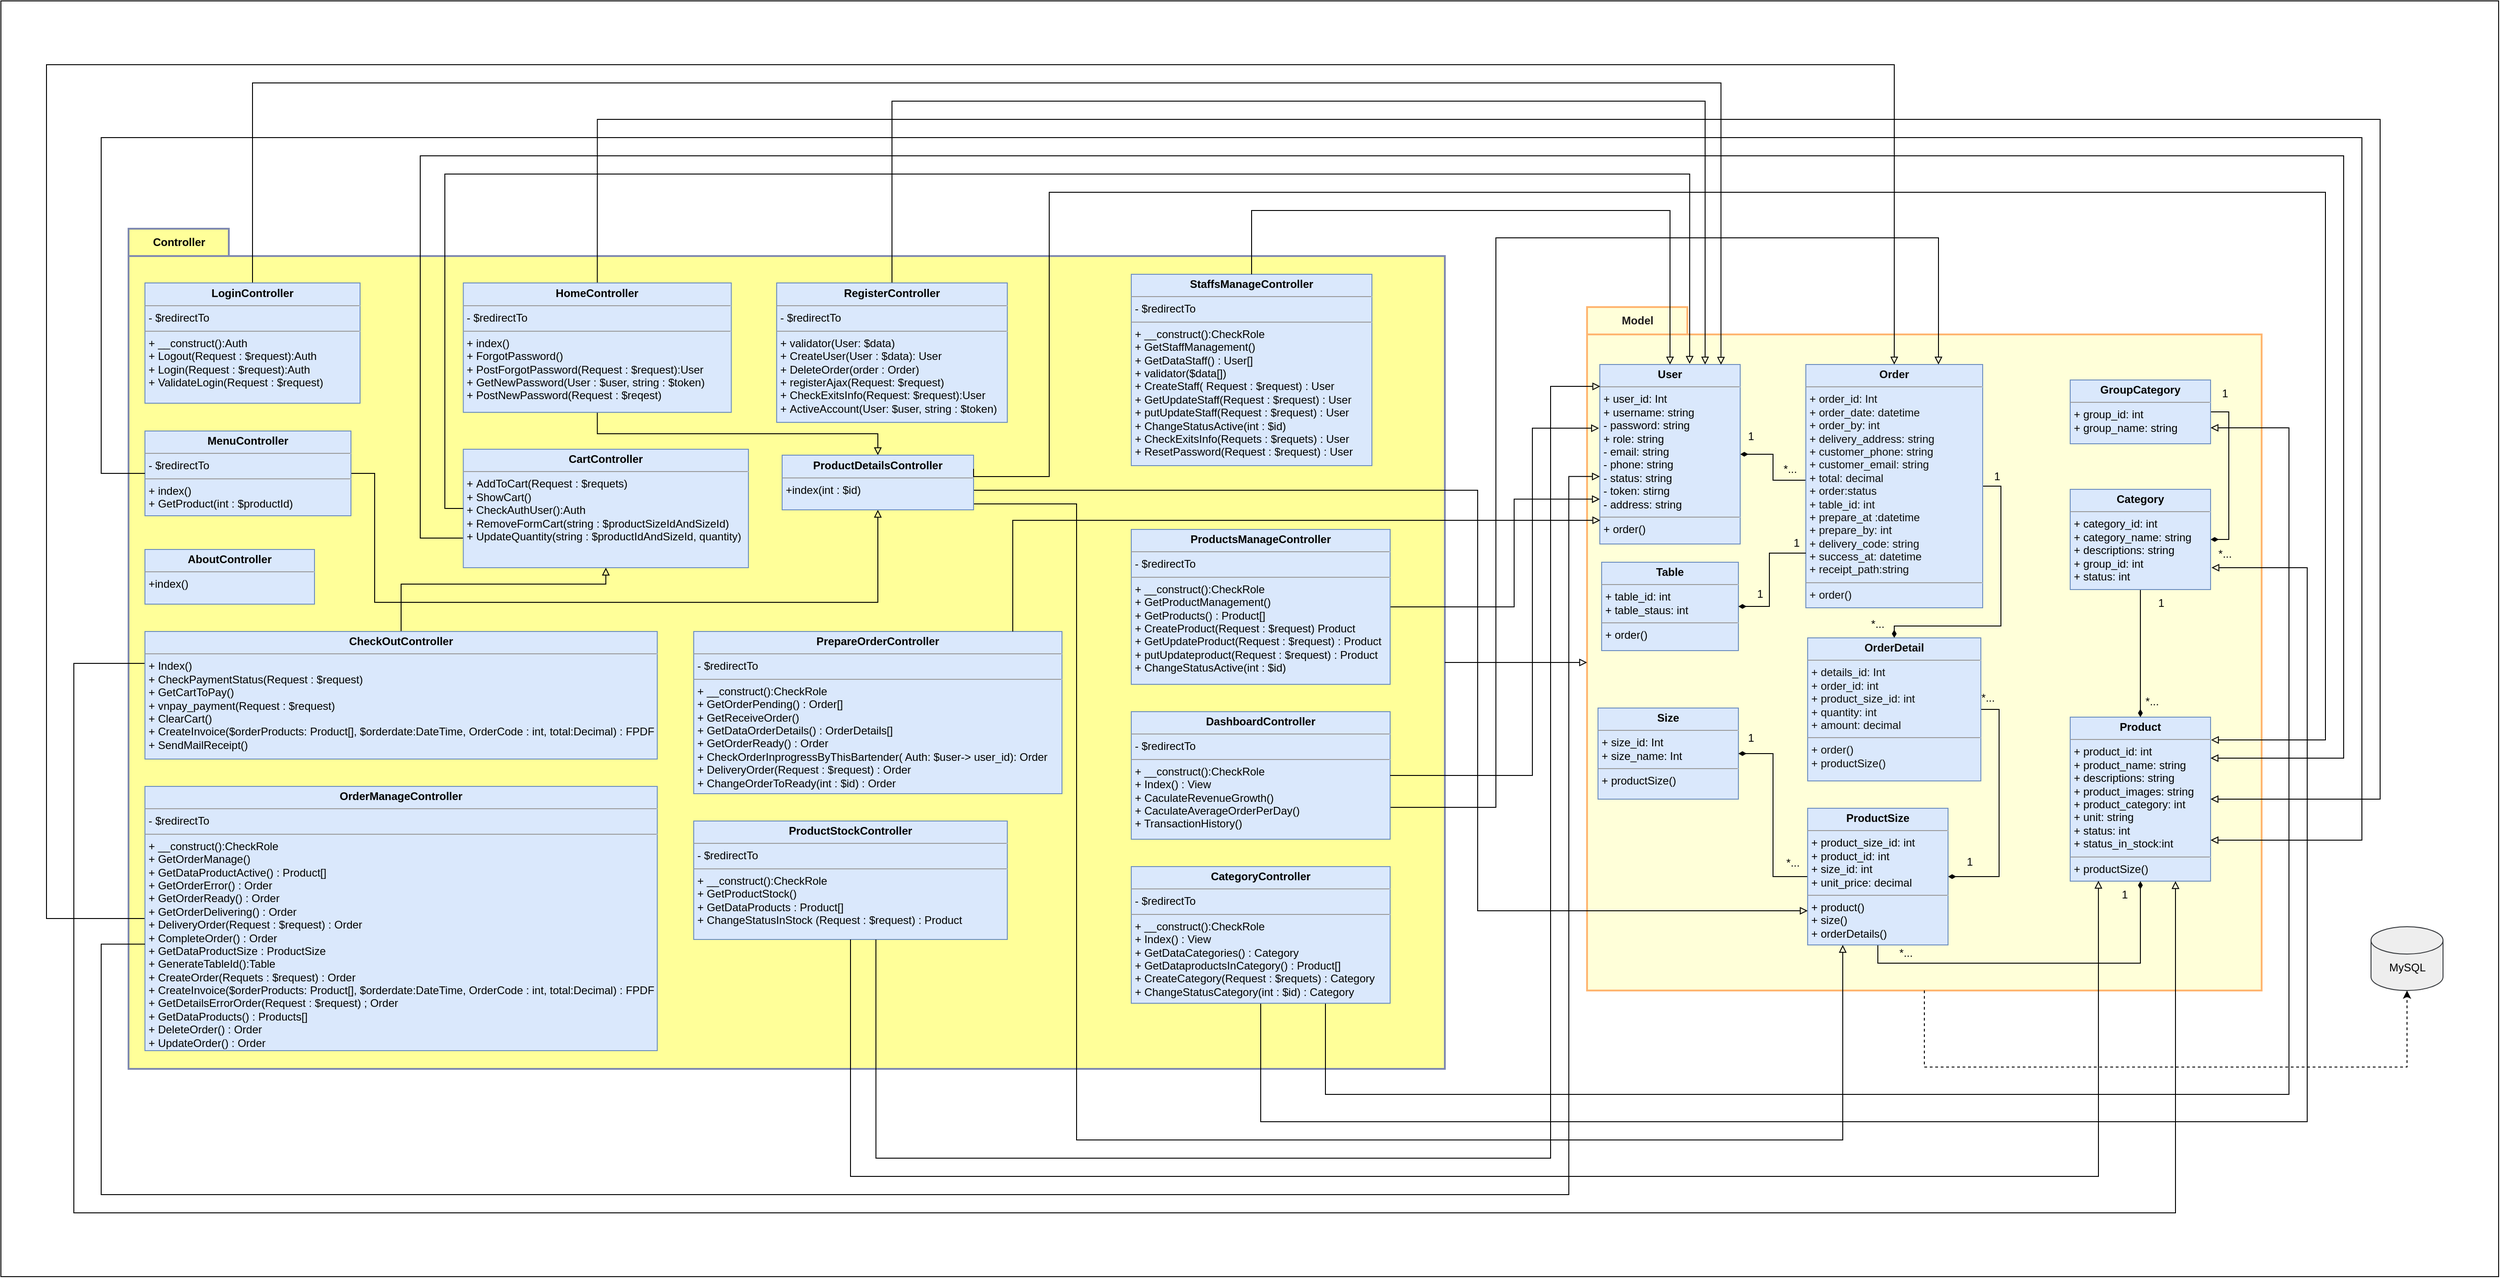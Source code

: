 <mxfile version="24.2.5" type="device" pages="7">
  <diagram name="ClassDiagram" id="-7XOzJVZ0utH9RwZxgPv">
    <mxGraphModel dx="2165" dy="1395" grid="1" gridSize="10" guides="1" tooltips="1" connect="1" arrows="1" fold="1" page="1" pageScale="1" pageWidth="850" pageHeight="1100" math="0" shadow="0">
      <root>
        <mxCell id="0" />
        <mxCell id="1" parent="0" />
        <mxCell id="znovzex7lM7x_5rTentz-1" value="" style="rounded=0;whiteSpace=wrap;html=1;" parent="1" vertex="1">
          <mxGeometry x="60" y="610" width="2740" height="1400" as="geometry" />
        </mxCell>
        <mxCell id="znovzex7lM7x_5rTentz-50" value="&lt;font color=&quot;#1d1b1b&quot;&gt;Model&lt;/font&gt;" style="shape=folder;fontStyle=1;tabWidth=110;tabHeight=30;tabPosition=left;html=1;boundedLbl=1;labelInHeader=1;container=0;collapsible=0;recursiveResize=0;fillColor=#FFFFD9;strokeColor=#FFB570;strokeWidth=2;" parent="1" vertex="1">
          <mxGeometry x="1800" y="946" width="740" height="750" as="geometry" />
        </mxCell>
        <mxCell id="znovzex7lM7x_5rTentz-51" value="&lt;p style=&quot;margin:0px;margin-top:4px;text-align:center;&quot;&gt;&lt;b&gt;Table&lt;/b&gt;&lt;/p&gt;&lt;hr size=&quot;1&quot;&gt;&lt;p style=&quot;margin:0px;margin-left:4px;&quot;&gt;&lt;font color=&quot;#000000&quot;&gt;+ table_id: int&lt;/font&gt;&lt;/p&gt;&lt;p style=&quot;margin:0px;margin-left:4px;&quot;&gt;&lt;font color=&quot;#000000&quot;&gt;+ table_staus: int&lt;/font&gt;&lt;/p&gt;&lt;hr size=&quot;1&quot;&gt;&lt;p style=&quot;margin:0px;margin-left:4px;&quot;&gt;&lt;font color=&quot;#000000&quot;&gt;+ order()&lt;/font&gt;&lt;/p&gt;" style="verticalAlign=top;align=left;overflow=fill;fontSize=12;fontFamily=Helvetica;html=1;fillColor=#dae8fc;strokeColor=#6c8ebf;container=0;" parent="1" vertex="1">
          <mxGeometry x="1816" y="1226" width="150" height="97" as="geometry" />
        </mxCell>
        <mxCell id="znovzex7lM7x_5rTentz-53" value="&lt;p style=&quot;margin:0px;margin-top:4px;text-align:center;&quot;&gt;&lt;b&gt;&lt;font color=&quot;#000000&quot;&gt;Product&lt;/font&gt;&lt;/b&gt;&lt;/p&gt;&lt;hr size=&quot;1&quot;&gt;&lt;p style=&quot;margin:0px;margin-left:4px;&quot;&gt;&lt;font color=&quot;#000000&quot;&gt;+ product_id: int&lt;/font&gt;&lt;/p&gt;&lt;p style=&quot;margin:0px;margin-left:4px;&quot;&gt;&lt;font color=&quot;#000000&quot;&gt;+ product_name: string&lt;/font&gt;&lt;/p&gt;&lt;p style=&quot;margin:0px;margin-left:4px;&quot;&gt;&lt;font color=&quot;#000000&quot;&gt;+ descriptions: string&lt;/font&gt;&lt;/p&gt;&lt;p style=&quot;margin:0px;margin-left:4px;&quot;&gt;&lt;font color=&quot;#000000&quot;&gt;+ product_images: string&lt;/font&gt;&lt;/p&gt;&lt;p style=&quot;margin:0px;margin-left:4px;&quot;&gt;&lt;font color=&quot;#000000&quot;&gt;+ product_category: int&lt;/font&gt;&lt;/p&gt;&lt;p style=&quot;margin:0px;margin-left:4px;&quot;&gt;&lt;font color=&quot;#000000&quot;&gt;+ unit: string&lt;/font&gt;&lt;/p&gt;&lt;p style=&quot;margin:0px;margin-left:4px;&quot;&gt;&lt;font color=&quot;#000000&quot;&gt;+ status: int&lt;/font&gt;&lt;/p&gt;&lt;p style=&quot;margin:0px;margin-left:4px;&quot;&gt;&lt;font color=&quot;#000000&quot;&gt;+ status_in_stock:int&lt;/font&gt;&lt;/p&gt;&lt;hr size=&quot;1&quot;&gt;&lt;p style=&quot;margin:0px;margin-left:4px;&quot;&gt;&lt;font color=&quot;#000000&quot;&gt;+ productSize()&amp;nbsp;&lt;/font&gt;&lt;/p&gt;" style="verticalAlign=top;align=left;overflow=fill;fontSize=12;fontFamily=Helvetica;html=1;fillColor=#dae8fc;strokeColor=#6c8ebf;container=0;" parent="1" vertex="1">
          <mxGeometry x="2330" y="1396" width="154" height="180" as="geometry" />
        </mxCell>
        <mxCell id="6juvwjMpt1TtoVzGZVpL-2" style="edgeStyle=orthogonalEdgeStyle;rounded=0;orthogonalLoop=1;jettySize=auto;html=1;entryX=1;entryY=0.5;entryDx=0;entryDy=0;endArrow=diamondThin;endFill=1;" parent="1" source="znovzex7lM7x_5rTentz-55" target="znovzex7lM7x_5rTentz-57" edge="1">
          <mxGeometry relative="1" as="geometry">
            <Array as="points">
              <mxPoint x="2004" y="1136" />
              <mxPoint x="2004" y="1108" />
            </Array>
          </mxGeometry>
        </mxCell>
        <mxCell id="6juvwjMpt1TtoVzGZVpL-9" style="edgeStyle=orthogonalEdgeStyle;rounded=0;orthogonalLoop=1;jettySize=auto;html=1;exitX=1;exitY=0.5;exitDx=0;exitDy=0;entryX=0.5;entryY=0;entryDx=0;entryDy=0;endArrow=diamondThin;endFill=1;" parent="1" source="znovzex7lM7x_5rTentz-55" target="znovzex7lM7x_5rTentz-71" edge="1">
          <mxGeometry relative="1" as="geometry" />
        </mxCell>
        <mxCell id="znovzex7lM7x_5rTentz-55" value="&lt;p style=&quot;margin:0px;margin-top:4px;text-align:center;&quot;&gt;&lt;b&gt;&lt;font color=&quot;#0d0d0d&quot;&gt;Order&lt;/font&gt;&lt;/b&gt;&lt;/p&gt;&lt;hr size=&quot;1&quot;&gt;&lt;p style=&quot;margin:0px;margin-left:4px;&quot;&gt;&lt;font color=&quot;#0d0d0d&quot;&gt;+ order_id: Int&amp;nbsp;&lt;/font&gt;&lt;/p&gt;&lt;p style=&quot;margin:0px;margin-left:4px;&quot;&gt;&lt;font color=&quot;#0d0d0d&quot;&gt;+ order_date: datetime&lt;/font&gt;&lt;/p&gt;&lt;p style=&quot;margin:0px;margin-left:4px;&quot;&gt;&lt;font color=&quot;#0d0d0d&quot;&gt;+ order_by: int&lt;/font&gt;&lt;/p&gt;&lt;p style=&quot;margin:0px;margin-left:4px;&quot;&gt;&lt;font color=&quot;#0d0d0d&quot;&gt;+ delivery_address: string&lt;/font&gt;&lt;/p&gt;&lt;p style=&quot;margin:0px;margin-left:4px;&quot;&gt;&lt;font color=&quot;#0d0d0d&quot;&gt;+ customer_phone: string&lt;/font&gt;&lt;/p&gt;&lt;p style=&quot;margin:0px;margin-left:4px;&quot;&gt;&lt;span style=&quot;color: rgb(13, 13, 13);&quot;&gt;+ customer_email: string&lt;/span&gt;&lt;font color=&quot;#0d0d0d&quot;&gt;&lt;br&gt;&lt;/font&gt;&lt;/p&gt;&lt;p style=&quot;margin:0px;margin-left:4px;&quot;&gt;&lt;font color=&quot;#0d0d0d&quot;&gt;+ total: decimal&lt;/font&gt;&lt;/p&gt;&lt;p style=&quot;margin:0px;margin-left:4px;&quot;&gt;&lt;font color=&quot;#0d0d0d&quot;&gt;+ order:status&lt;/font&gt;&lt;/p&gt;&lt;p style=&quot;margin:0px;margin-left:4px;&quot;&gt;&lt;font color=&quot;#0d0d0d&quot;&gt;+ table_id: int&lt;/font&gt;&lt;/p&gt;&lt;p style=&quot;margin:0px;margin-left:4px;&quot;&gt;&lt;font color=&quot;#0d0d0d&quot;&gt;+ prepare_at :datetime&lt;/font&gt;&lt;/p&gt;&lt;p style=&quot;margin:0px;margin-left:4px;&quot;&gt;&lt;font color=&quot;#0d0d0d&quot;&gt;+ prepare_by: int&lt;/font&gt;&lt;/p&gt;&lt;p style=&quot;margin:0px;margin-left:4px;&quot;&gt;&lt;font color=&quot;#0d0d0d&quot;&gt;+ delivery_code: string&lt;/font&gt;&lt;/p&gt;&lt;p style=&quot;margin:0px;margin-left:4px;&quot;&gt;&lt;font color=&quot;#0d0d0d&quot;&gt;+ success_at: datetime&lt;/font&gt;&lt;/p&gt;&lt;p style=&quot;margin:0px;margin-left:4px;&quot;&gt;&lt;font color=&quot;#0d0d0d&quot;&gt;+ receipt_path:string&lt;/font&gt;&lt;/p&gt;&lt;hr size=&quot;1&quot;&gt;&lt;p style=&quot;margin:0px;margin-left:4px;&quot;&gt;&lt;span style=&quot;background-color: initial;&quot;&gt;&lt;font color=&quot;#0d0d0d&quot;&gt;+ order()&lt;/font&gt;&lt;/span&gt;&lt;br&gt;&lt;/p&gt;" style="verticalAlign=top;align=left;overflow=fill;fontSize=12;fontFamily=Helvetica;html=1;fillColor=#dae8fc;strokeColor=#6c8ebf;container=0;" parent="1" vertex="1">
          <mxGeometry x="2040" y="1009" width="194" height="267" as="geometry" />
        </mxCell>
        <mxCell id="znovzex7lM7x_5rTentz-57" value="&lt;p style=&quot;margin:0px;margin-top:4px;text-align:center;&quot;&gt;&lt;b&gt;User&lt;/b&gt;&lt;/p&gt;&lt;hr size=&quot;1&quot;&gt;&lt;p style=&quot;margin:0px;margin-left:4px;&quot;&gt;&lt;font color=&quot;#000000&quot;&gt;+ user_id: Int&lt;/font&gt;&lt;/p&gt;&lt;p style=&quot;margin:0px;margin-left:4px;&quot;&gt;&lt;font color=&quot;#000000&quot;&gt;+ username: string&lt;/font&gt;&lt;/p&gt;&lt;p style=&quot;margin:0px;margin-left:4px;&quot;&gt;&lt;font color=&quot;#000000&quot;&gt;- password: string&lt;/font&gt;&lt;/p&gt;&lt;p style=&quot;margin:0px;margin-left:4px;&quot;&gt;&lt;font color=&quot;#000000&quot;&gt;+ role: string&lt;/font&gt;&lt;/p&gt;&lt;p style=&quot;margin:0px;margin-left:4px;&quot;&gt;&lt;font color=&quot;#000000&quot;&gt;- email: string&lt;/font&gt;&lt;/p&gt;&lt;p style=&quot;margin:0px;margin-left:4px;&quot;&gt;- phone: string&lt;/p&gt;&lt;p style=&quot;margin:0px;margin-left:4px;&quot;&gt;- status: string&lt;/p&gt;&lt;p style=&quot;margin:0px;margin-left:4px;&quot;&gt;- token: stirng&lt;/p&gt;&lt;p style=&quot;margin:0px;margin-left:4px;&quot;&gt;- address: string&lt;/p&gt;&lt;hr size=&quot;1&quot;&gt;&lt;p style=&quot;margin:0px;margin-left:4px;&quot;&gt;&lt;font color=&quot;#000000&quot;&gt;+ order()&amp;nbsp;&lt;/font&gt;&lt;/p&gt;" style="verticalAlign=top;align=left;overflow=fill;fontSize=12;fontFamily=Helvetica;html=1;fillColor=#dae8fc;strokeColor=#6c8ebf;container=0;" parent="1" vertex="1">
          <mxGeometry x="1814" y="1009" width="154" height="197" as="geometry" />
        </mxCell>
        <mxCell id="znovzex7lM7x_5rTentz-59" value="&lt;p style=&quot;margin:0px;margin-top:4px;text-align:center;&quot;&gt;&lt;b&gt;Size&lt;/b&gt;&lt;/p&gt;&lt;hr size=&quot;1&quot;&gt;&lt;p style=&quot;margin:0px;margin-left:4px;&quot;&gt;&lt;font color=&quot;#000000&quot;&gt;+ size_id: Int&lt;/font&gt;&lt;/p&gt;&lt;p style=&quot;margin:0px;margin-left:4px;&quot;&gt;&lt;font color=&quot;#000000&quot;&gt;+ size_name: Int&lt;/font&gt;&lt;/p&gt;&lt;hr size=&quot;1&quot;&gt;&lt;p style=&quot;margin:0px;margin-left:4px;&quot;&gt;&lt;font color=&quot;#000000&quot;&gt;+ productSize()&lt;/font&gt;&lt;span style=&quot;background-color: initial;&quot;&gt;&amp;nbsp;&lt;/span&gt;&lt;/p&gt;" style="verticalAlign=top;align=left;overflow=fill;fontSize=12;fontFamily=Helvetica;html=1;fillColor=#dae8fc;strokeColor=#6c8ebf;container=0;" parent="1" vertex="1">
          <mxGeometry x="1812" y="1386" width="154" height="100" as="geometry" />
        </mxCell>
        <mxCell id="6juvwjMpt1TtoVzGZVpL-4" style="edgeStyle=orthogonalEdgeStyle;rounded=0;orthogonalLoop=1;jettySize=auto;html=1;exitX=1;exitY=0.5;exitDx=0;exitDy=0;entryX=1;entryY=0.5;entryDx=0;entryDy=0;endArrow=diamondThin;endFill=1;" parent="1" source="znovzex7lM7x_5rTentz-71" target="znovzex7lM7x_5rTentz-72" edge="1">
          <mxGeometry relative="1" as="geometry" />
        </mxCell>
        <mxCell id="znovzex7lM7x_5rTentz-71" value="&lt;p style=&quot;margin:0px;margin-top:4px;text-align:center;&quot;&gt;&lt;b&gt;&lt;font color=&quot;#0d0d0d&quot;&gt;OrderDetail&lt;/font&gt;&lt;/b&gt;&lt;/p&gt;&lt;hr size=&quot;1&quot;&gt;&lt;p style=&quot;margin:0px;margin-left:4px;&quot;&gt;&lt;font color=&quot;#0d0d0d&quot;&gt;+ details_id: Int&amp;nbsp;&lt;/font&gt;&lt;/p&gt;&lt;p style=&quot;margin:0px;margin-left:4px;&quot;&gt;&lt;font color=&quot;#0d0d0d&quot;&gt;+ order_id: int&lt;/font&gt;&lt;/p&gt;&lt;p style=&quot;margin:0px;margin-left:4px;&quot;&gt;&lt;font color=&quot;#0d0d0d&quot;&gt;+ product_size_id: int&lt;/font&gt;&lt;/p&gt;&lt;p style=&quot;margin:0px;margin-left:4px;&quot;&gt;&lt;font color=&quot;#0d0d0d&quot;&gt;+ quantity: int&lt;/font&gt;&lt;/p&gt;&lt;p style=&quot;margin:0px;margin-left:4px;&quot;&gt;&lt;font color=&quot;#0d0d0d&quot;&gt;+ amount: decimal&lt;/font&gt;&lt;/p&gt;&lt;hr size=&quot;1&quot;&gt;&lt;p style=&quot;margin:0px;margin-left:4px;&quot;&gt;&lt;span style=&quot;background-color: initial;&quot;&gt;&lt;font color=&quot;#0d0d0d&quot;&gt;+ order()&lt;/font&gt;&lt;/span&gt;&lt;br&gt;&lt;/p&gt;&lt;p style=&quot;margin:0px;margin-left:4px;&quot;&gt;&lt;span style=&quot;background-color: initial;&quot;&gt;&lt;font color=&quot;#0d0d0d&quot;&gt;+ productSize()&lt;/font&gt;&lt;/span&gt;&lt;/p&gt;" style="verticalAlign=top;align=left;overflow=fill;fontSize=12;fontFamily=Helvetica;html=1;fillColor=#dae8fc;strokeColor=#6c8ebf;container=0;" parent="1" vertex="1">
          <mxGeometry x="2042" y="1309" width="190" height="157" as="geometry" />
        </mxCell>
        <mxCell id="6juvwjMpt1TtoVzGZVpL-11" style="edgeStyle=orthogonalEdgeStyle;rounded=0;orthogonalLoop=1;jettySize=auto;html=1;exitX=0.5;exitY=1;exitDx=0;exitDy=0;entryX=0.5;entryY=1;entryDx=0;entryDy=0;endArrow=diamondThin;endFill=1;" parent="1" source="znovzex7lM7x_5rTentz-72" target="znovzex7lM7x_5rTentz-53" edge="1">
          <mxGeometry relative="1" as="geometry" />
        </mxCell>
        <mxCell id="6juvwjMpt1TtoVzGZVpL-12" style="edgeStyle=orthogonalEdgeStyle;rounded=0;orthogonalLoop=1;jettySize=auto;html=1;exitX=0;exitY=0.5;exitDx=0;exitDy=0;entryX=1;entryY=0.5;entryDx=0;entryDy=0;endArrow=diamondThin;endFill=1;" parent="1" source="znovzex7lM7x_5rTentz-72" target="znovzex7lM7x_5rTentz-59" edge="1">
          <mxGeometry relative="1" as="geometry" />
        </mxCell>
        <mxCell id="znovzex7lM7x_5rTentz-72" value="&lt;p style=&quot;margin:0px;margin-top:4px;text-align:center;&quot;&gt;&lt;b&gt;&lt;font color=&quot;#000000&quot;&gt;ProductSize&lt;/font&gt;&lt;/b&gt;&lt;/p&gt;&lt;hr size=&quot;1&quot;&gt;&lt;p style=&quot;margin:0px;margin-left:4px;&quot;&gt;&lt;font color=&quot;#000000&quot;&gt;+ product_size_id: int&lt;/font&gt;&lt;/p&gt;&lt;p style=&quot;margin:0px;margin-left:4px;&quot;&gt;&lt;font color=&quot;#000000&quot;&gt;+ product_id: int&lt;/font&gt;&lt;/p&gt;&lt;p style=&quot;margin:0px;margin-left:4px;&quot;&gt;&lt;font color=&quot;#000000&quot;&gt;+ size_id: int&lt;/font&gt;&lt;/p&gt;&lt;p style=&quot;margin:0px;margin-left:4px;&quot;&gt;&lt;font color=&quot;#000000&quot;&gt;+ unit_price: decimal&lt;/font&gt;&lt;/p&gt;&lt;hr size=&quot;1&quot;&gt;&lt;p style=&quot;margin:0px;margin-left:4px;&quot;&gt;&lt;font color=&quot;#000000&quot;&gt;+ product()&lt;/font&gt;&lt;/p&gt;&lt;p style=&quot;margin:0px;margin-left:4px;&quot;&gt;&lt;font color=&quot;#000000&quot;&gt;+ size()&lt;/font&gt;&lt;/p&gt;&lt;p style=&quot;margin:0px;margin-left:4px;&quot;&gt;&lt;font color=&quot;#000000&quot;&gt;+ orderDetails()&amp;nbsp;&lt;/font&gt;&lt;/p&gt;" style="verticalAlign=top;align=left;overflow=fill;fontSize=12;fontFamily=Helvetica;html=1;fillColor=#dae8fc;strokeColor=#6c8ebf;container=0;" parent="1" vertex="1">
          <mxGeometry x="2042" y="1496" width="154" height="150" as="geometry" />
        </mxCell>
        <mxCell id="6juvwjMpt1TtoVzGZVpL-8" style="edgeStyle=orthogonalEdgeStyle;rounded=0;orthogonalLoop=1;jettySize=auto;html=1;exitX=0.5;exitY=1;exitDx=0;exitDy=0;entryX=0.5;entryY=0;entryDx=0;entryDy=0;endArrow=diamondThin;endFill=1;" parent="1" source="znovzex7lM7x_5rTentz-73" target="znovzex7lM7x_5rTentz-53" edge="1">
          <mxGeometry relative="1" as="geometry" />
        </mxCell>
        <mxCell id="znovzex7lM7x_5rTentz-73" value="&lt;p style=&quot;margin:0px;margin-top:4px;text-align:center;&quot;&gt;&lt;b&gt;Category&lt;/b&gt;&lt;/p&gt;&lt;hr size=&quot;1&quot;&gt;&lt;p style=&quot;margin:0px;margin-left:4px;&quot;&gt;&lt;font color=&quot;#000000&quot;&gt;+ category_id: int&lt;/font&gt;&lt;/p&gt;&lt;p style=&quot;margin:0px;margin-left:4px;&quot;&gt;&lt;font color=&quot;#000000&quot;&gt;+ category_name: string&lt;/font&gt;&lt;/p&gt;&lt;p style=&quot;margin:0px;margin-left:4px;&quot;&gt;&lt;font color=&quot;#000000&quot;&gt;+ descriptions: string&lt;/font&gt;&lt;/p&gt;&lt;p style=&quot;margin:0px;margin-left:4px;&quot;&gt;&lt;font color=&quot;#000000&quot;&gt;+ group_id: int&lt;/font&gt;&lt;/p&gt;&lt;p style=&quot;margin:0px;margin-left:4px;&quot;&gt;&lt;font color=&quot;#000000&quot;&gt;+ status: int&lt;/font&gt;&lt;span style=&quot;background-color: initial;&quot;&gt;&amp;nbsp;&lt;/span&gt;&lt;/p&gt;" style="verticalAlign=top;align=left;overflow=fill;fontSize=12;fontFamily=Helvetica;html=1;fillColor=#dae8fc;strokeColor=#6c8ebf;container=0;" parent="1" vertex="1">
          <mxGeometry x="2330" y="1146" width="154" height="110" as="geometry" />
        </mxCell>
        <mxCell id="6juvwjMpt1TtoVzGZVpL-7" style="edgeStyle=orthogonalEdgeStyle;rounded=0;orthogonalLoop=1;jettySize=auto;html=1;exitX=1;exitY=0.5;exitDx=0;exitDy=0;entryX=1;entryY=0.5;entryDx=0;entryDy=0;endArrow=diamondThin;endFill=1;" parent="1" source="znovzex7lM7x_5rTentz-74" target="znovzex7lM7x_5rTentz-73" edge="1">
          <mxGeometry relative="1" as="geometry" />
        </mxCell>
        <mxCell id="znovzex7lM7x_5rTentz-74" value="&lt;p style=&quot;margin:0px;margin-top:4px;text-align:center;&quot;&gt;&lt;b&gt;GroupCategory&lt;/b&gt;&lt;/p&gt;&lt;hr size=&quot;1&quot;&gt;&lt;p style=&quot;margin:0px;margin-left:4px;&quot;&gt;&lt;font color=&quot;#000000&quot;&gt;+ group_id: int&lt;/font&gt;&lt;/p&gt;&lt;p style=&quot;margin:0px;margin-left:4px;&quot;&gt;&lt;font color=&quot;#000000&quot;&gt;+ group_name: string&lt;/font&gt;&lt;/p&gt;&lt;p style=&quot;margin:0px;margin-left:4px;&quot;&gt;&lt;br&gt;&lt;/p&gt;" style="verticalAlign=top;align=left;overflow=fill;fontSize=12;fontFamily=Helvetica;html=1;fillColor=#dae8fc;strokeColor=#6c8ebf;container=0;" parent="1" vertex="1">
          <mxGeometry x="2330" y="1026" width="154" height="70" as="geometry" />
        </mxCell>
        <mxCell id="6juvwjMpt1TtoVzGZVpL-1" style="edgeStyle=orthogonalEdgeStyle;rounded=0;orthogonalLoop=1;jettySize=auto;html=1;entryX=1;entryY=0.5;entryDx=0;entryDy=0;endArrow=diamondThin;endFill=1;" parent="1" source="znovzex7lM7x_5rTentz-55" target="znovzex7lM7x_5rTentz-51" edge="1">
          <mxGeometry relative="1" as="geometry">
            <Array as="points">
              <mxPoint x="2000" y="1216" />
              <mxPoint x="2000" y="1275" />
            </Array>
          </mxGeometry>
        </mxCell>
        <mxCell id="znovzex7lM7x_5rTentz-5" value="&lt;font color=&quot;#000000&quot;&gt;Controller&lt;/font&gt;" style="shape=folder;fontStyle=1;tabWidth=110;tabHeight=30;tabPosition=left;html=1;boundedLbl=1;labelInHeader=1;container=0;collapsible=0;recursiveResize=0;fillColor=#FFFF99;strokeColor=#7F89B0;strokeWidth=2;" parent="1" vertex="1">
          <mxGeometry x="200" y="860" width="1444" height="922" as="geometry" />
        </mxCell>
        <mxCell id="8F18scHRAM0NJ3Ja-lnf-2" style="edgeStyle=orthogonalEdgeStyle;rounded=0;orthogonalLoop=1;jettySize=auto;html=1;exitX=1;exitY=0.5;exitDx=0;exitDy=0;entryX=0.5;entryY=1;entryDx=0;entryDy=0;endArrow=block;endFill=0;" parent="1" source="znovzex7lM7x_5rTentz-13" target="6juvwjMpt1TtoVzGZVpL-22" edge="1">
          <mxGeometry relative="1" as="geometry">
            <Array as="points">
              <mxPoint x="470" y="1128" />
              <mxPoint x="470" y="1270" />
              <mxPoint x="1022" y="1270" />
            </Array>
          </mxGeometry>
        </mxCell>
        <mxCell id="znovzex7lM7x_5rTentz-13" value="&lt;p style=&quot;margin:0px;margin-top:4px;text-align:center;&quot;&gt;&lt;b&gt;MenuController&lt;/b&gt;&lt;/p&gt;&lt;hr size=&quot;1&quot;&gt;&lt;p style=&quot;margin:0px;margin-left:4px;&quot;&gt;&lt;font color=&quot;#000000&quot;&gt;-&lt;/font&gt;&lt;span style=&quot;background-color: initial;&quot;&gt;&amp;nbsp;$redirectTo&lt;/span&gt;&lt;/p&gt;&lt;hr size=&quot;1&quot;&gt;&lt;p style=&quot;margin:0px;margin-left:4px;&quot;&gt;&lt;font color=&quot;#000000&quot;&gt;+ index()&lt;/font&gt;&lt;/p&gt;&lt;p style=&quot;border-color: var(--border-color); margin: 0px 0px 0px 4px;&quot;&gt;&lt;font style=&quot;border-color: var(--border-color);&quot; color=&quot;#000000&quot;&gt;+ GetProduct(int : $productId)&lt;/font&gt;&lt;/p&gt;" style="verticalAlign=top;align=left;overflow=fill;fontSize=12;fontFamily=Helvetica;html=1;fillColor=#dae8fc;strokeColor=#6c8ebf;container=0;" parent="1" vertex="1">
          <mxGeometry x="218" y="1082" width="226" height="93" as="geometry" />
        </mxCell>
        <mxCell id="_bL9qt0bH-fR4dCFAuoq-8" style="edgeStyle=orthogonalEdgeStyle;rounded=0;orthogonalLoop=1;jettySize=auto;html=1;exitX=0;exitY=0.75;exitDx=0;exitDy=0;entryX=1;entryY=0.25;entryDx=0;entryDy=0;endArrow=block;endFill=0;" parent="1" source="znovzex7lM7x_5rTentz-14" target="znovzex7lM7x_5rTentz-53" edge="1">
          <mxGeometry relative="1" as="geometry">
            <Array as="points">
              <mxPoint x="520" y="1200" />
              <mxPoint x="520" y="780" />
              <mxPoint x="2630" y="780" />
              <mxPoint x="2630" y="1441" />
            </Array>
          </mxGeometry>
        </mxCell>
        <mxCell id="znovzex7lM7x_5rTentz-14" value="&lt;p style=&quot;margin:0px;margin-top:4px;text-align:center;&quot;&gt;&lt;b&gt;CartController&lt;/b&gt;&lt;/p&gt;&lt;hr size=&quot;1&quot;&gt;&lt;p style=&quot;margin:0px;margin-left:4px;&quot;&gt;&lt;font style=&quot;background-color: initial;&quot; color=&quot;#000000&quot;&gt;+&amp;nbsp;&lt;/font&gt;&lt;span style=&quot;background-color: initial;&quot;&gt;AddToCart(Request : $requets)&lt;/span&gt;&lt;/p&gt;&lt;p style=&quot;margin:0px;margin-left:4px;&quot;&gt;+ ShowCart()&lt;br&gt;&lt;/p&gt;&lt;p style=&quot;margin:0px;margin-left:4px;&quot;&gt;+ CheckAuthUser():Auth&lt;/p&gt;&lt;p style=&quot;margin:0px;margin-left:4px;&quot;&gt;+ RemoveFormCart(string : $productSizeIdAndSizeId)&lt;/p&gt;&lt;p style=&quot;margin:0px;margin-left:4px;&quot;&gt;+ UpdateQuantity(string : $productIdAndSizeId, quantity)&lt;/p&gt;" style="verticalAlign=top;align=left;overflow=fill;fontSize=12;fontFamily=Helvetica;html=1;fillColor=#dae8fc;strokeColor=#6c8ebf;container=0;" parent="1" vertex="1">
          <mxGeometry x="567.25" y="1102" width="312.75" height="130" as="geometry" />
        </mxCell>
        <mxCell id="_bL9qt0bH-fR4dCFAuoq-2" style="edgeStyle=orthogonalEdgeStyle;rounded=0;orthogonalLoop=1;jettySize=auto;html=1;exitX=0.5;exitY=0;exitDx=0;exitDy=0;entryX=0.75;entryY=0;entryDx=0;entryDy=0;endArrow=block;endFill=0;" parent="1" source="znovzex7lM7x_5rTentz-15" target="znovzex7lM7x_5rTentz-57" edge="1">
          <mxGeometry relative="1" as="geometry">
            <Array as="points">
              <mxPoint x="1038" y="720" />
              <mxPoint x="1930" y="720" />
            </Array>
          </mxGeometry>
        </mxCell>
        <mxCell id="znovzex7lM7x_5rTentz-15" value="&lt;p style=&quot;margin:0px;margin-top:4px;text-align:center;&quot;&gt;&lt;b&gt;RegisterController&lt;/b&gt;&lt;/p&gt;&lt;hr size=&quot;1&quot;&gt;&lt;p style=&quot;margin:0px;margin-left:4px;&quot;&gt;- $redirectTo&lt;/p&gt;&lt;hr size=&quot;1&quot;&gt;&lt;p style=&quot;margin:0px;margin-left:4px;&quot;&gt;&lt;font color=&quot;#000000&quot;&gt;+ validator(User: $data)&lt;/font&gt;&lt;/p&gt;&lt;p style=&quot;margin:0px;margin-left:4px;&quot;&gt;&lt;font color=&quot;#000000&quot;&gt;+ CreateUser(User : $data): User&lt;/font&gt;&lt;/p&gt;&lt;p style=&quot;margin:0px;margin-left:4px;&quot;&gt;&lt;font color=&quot;#000000&quot;&gt;+ DeleteOrder(order : Order)&lt;/font&gt;&lt;/p&gt;&lt;p style=&quot;margin:0px;margin-left:4px;&quot;&gt;&lt;font color=&quot;#000000&quot;&gt;+ registerAjax(Request: $request)&lt;/font&gt;&lt;/p&gt;&lt;p style=&quot;margin:0px;margin-left:4px;&quot;&gt;&lt;font color=&quot;#000000&quot;&gt;+ CheckExitsInfo(Request: $request):User&lt;/font&gt;&lt;/p&gt;&lt;p style=&quot;margin:0px;margin-left:4px;&quot;&gt;&lt;font color=&quot;#000000&quot;&gt;+&amp;nbsp;&lt;/font&gt;ActiveAccount(User: $user, string : $token)&lt;/p&gt;&lt;p style=&quot;margin:0px;margin-left:4px;&quot;&gt;&lt;br&gt;&lt;/p&gt;" style="verticalAlign=top;align=left;overflow=fill;fontSize=12;fontFamily=Helvetica;html=1;fillColor=#dae8fc;strokeColor=#6c8ebf;container=0;" parent="1" vertex="1">
          <mxGeometry x="911" y="919.5" width="253" height="153" as="geometry" />
        </mxCell>
        <mxCell id="_bL9qt0bH-fR4dCFAuoq-3" style="edgeStyle=orthogonalEdgeStyle;rounded=0;orthogonalLoop=1;jettySize=auto;html=1;exitX=0.5;exitY=0;exitDx=0;exitDy=0;entryX=1;entryY=0.5;entryDx=0;entryDy=0;endArrow=block;endFill=0;" parent="1" source="znovzex7lM7x_5rTentz-16" target="znovzex7lM7x_5rTentz-53" edge="1">
          <mxGeometry relative="1" as="geometry">
            <Array as="points">
              <mxPoint x="714" y="740" />
              <mxPoint x="2670" y="740" />
              <mxPoint x="2670" y="1486" />
            </Array>
          </mxGeometry>
        </mxCell>
        <mxCell id="8F18scHRAM0NJ3Ja-lnf-1" style="edgeStyle=orthogonalEdgeStyle;rounded=0;orthogonalLoop=1;jettySize=auto;html=1;exitX=0.5;exitY=1;exitDx=0;exitDy=0;entryX=0.5;entryY=0;entryDx=0;entryDy=0;endArrow=block;endFill=0;" parent="1" source="znovzex7lM7x_5rTentz-16" target="6juvwjMpt1TtoVzGZVpL-22" edge="1">
          <mxGeometry relative="1" as="geometry" />
        </mxCell>
        <mxCell id="znovzex7lM7x_5rTentz-16" value="&lt;p style=&quot;margin:0px;margin-top:4px;text-align:center;&quot;&gt;&lt;b&gt;HomeController&lt;/b&gt;&lt;/p&gt;&lt;hr size=&quot;1&quot;&gt;&lt;p style=&quot;margin:0px;margin-left:4px;&quot;&gt;- $redirectTo&lt;br&gt;&lt;/p&gt;&lt;hr size=&quot;1&quot;&gt;&lt;p style=&quot;margin:0px;margin-left:4px;&quot;&gt;+ index()&lt;/p&gt;&lt;p style=&quot;margin:0px;margin-left:4px;&quot;&gt;+ ForgotPassword()&lt;/p&gt;&lt;p style=&quot;margin:0px;margin-left:4px;&quot;&gt;+ PostForgotPassword(Request : $request):User&lt;/p&gt;&lt;p style=&quot;margin:0px;margin-left:4px;&quot;&gt;+ GetNewPassword(User : $user, string : $token)&lt;/p&gt;&lt;p style=&quot;margin:0px;margin-left:4px;&quot;&gt;+ PostNewPassword(Request : $reqest)&lt;/p&gt;&lt;div&gt;&lt;span style=&quot;border-color: var(--border-color); background-color: initial;&quot;&gt;&lt;br&gt;&lt;/span&gt;&lt;/div&gt;&lt;div&gt;&lt;span style=&quot;border-color: var(--border-color); background-color: initial;&quot;&gt;&lt;br&gt;&lt;/span&gt;&lt;/div&gt;" style="verticalAlign=top;align=left;overflow=fill;fontSize=12;fontFamily=Helvetica;html=1;fillColor=#dae8fc;strokeColor=#6c8ebf;container=0;" parent="1" vertex="1">
          <mxGeometry x="567.25" y="919.5" width="294" height="142" as="geometry" />
        </mxCell>
        <mxCell id="_bL9qt0bH-fR4dCFAuoq-1" style="edgeStyle=orthogonalEdgeStyle;rounded=0;orthogonalLoop=1;jettySize=auto;html=1;exitX=0.5;exitY=0;exitDx=0;exitDy=0;entryX=0.863;entryY=0.001;entryDx=0;entryDy=0;endArrow=block;endFill=0;entryPerimeter=0;" parent="1" source="znovzex7lM7x_5rTentz-17" target="znovzex7lM7x_5rTentz-57" edge="1">
          <mxGeometry relative="1" as="geometry">
            <Array as="points">
              <mxPoint x="336" y="700" />
              <mxPoint x="1947" y="700" />
            </Array>
          </mxGeometry>
        </mxCell>
        <mxCell id="znovzex7lM7x_5rTentz-17" value="&lt;p style=&quot;margin:0px;margin-top:4px;text-align:center;&quot;&gt;&lt;b&gt;LoginController&lt;/b&gt;&lt;/p&gt;&lt;hr size=&quot;1&quot;&gt;&lt;p style=&quot;margin:0px;margin-left:4px;&quot;&gt;&lt;font color=&quot;#000000&quot;&gt;- $redirectTo&lt;/font&gt;&lt;/p&gt;&lt;hr size=&quot;1&quot;&gt;&lt;p style=&quot;margin:0px;margin-left:4px;&quot;&gt;&lt;font color=&quot;#000000&quot;&gt;+ __construct():Auth&lt;/font&gt;&lt;/p&gt;&lt;p style=&quot;margin:0px;margin-left:4px;&quot;&gt;&lt;font color=&quot;#000000&quot;&gt;+ Logout(Request : $request):Auth&lt;/font&gt;&lt;/p&gt;&lt;p style=&quot;margin:0px;margin-left:4px;&quot;&gt;+&amp;nbsp;Login(Request : $request):Auth&lt;/p&gt;&lt;p style=&quot;margin:0px;margin-left:4px;&quot;&gt;+ ValidateLogin(Request : $request)&lt;/p&gt;" style="verticalAlign=top;align=left;overflow=fill;fontSize=12;fontFamily=Helvetica;html=1;fillColor=#dae8fc;strokeColor=#6c8ebf;container=0;" parent="1" vertex="1">
          <mxGeometry x="218" y="919.5" width="236" height="132" as="geometry" />
        </mxCell>
        <mxCell id="znovzex7lM7x_5rTentz-18" value="&lt;p style=&quot;margin:0px;margin-top:4px;text-align:center;&quot;&gt;&lt;b&gt;AboutController&lt;/b&gt;&lt;/p&gt;&lt;hr size=&quot;1&quot;&gt;&lt;p style=&quot;margin:0px;margin-left:4px;&quot;&gt;+index()&lt;/p&gt;" style="verticalAlign=top;align=left;overflow=fill;fontSize=12;fontFamily=Helvetica;html=1;fillColor=#dae8fc;strokeColor=#6c8ebf;container=0;" parent="1" vertex="1">
          <mxGeometry x="218" y="1212" width="186" height="60" as="geometry" />
        </mxCell>
        <mxCell id="_bL9qt0bH-fR4dCFAuoq-10" style="edgeStyle=orthogonalEdgeStyle;rounded=0;orthogonalLoop=1;jettySize=auto;html=1;exitX=0.5;exitY=0;exitDx=0;exitDy=0;entryX=0.5;entryY=1;entryDx=0;entryDy=0;endArrow=block;endFill=0;" parent="1" source="6juvwjMpt1TtoVzGZVpL-20" target="znovzex7lM7x_5rTentz-14" edge="1">
          <mxGeometry relative="1" as="geometry">
            <Array as="points">
              <mxPoint x="499" y="1250" />
              <mxPoint x="724" y="1250" />
            </Array>
          </mxGeometry>
        </mxCell>
        <mxCell id="_bL9qt0bH-fR4dCFAuoq-14" style="edgeStyle=orthogonalEdgeStyle;rounded=0;orthogonalLoop=1;jettySize=auto;html=1;exitX=0;exitY=0.25;exitDx=0;exitDy=0;entryX=0.75;entryY=1;entryDx=0;entryDy=0;endArrow=block;endFill=0;" parent="1" source="6juvwjMpt1TtoVzGZVpL-20" target="znovzex7lM7x_5rTentz-53" edge="1">
          <mxGeometry relative="1" as="geometry">
            <Array as="points">
              <mxPoint x="140" y="1337" />
              <mxPoint x="140" y="1940" />
              <mxPoint x="2446" y="1940" />
            </Array>
          </mxGeometry>
        </mxCell>
        <mxCell id="6juvwjMpt1TtoVzGZVpL-20" value="&lt;p style=&quot;margin:0px;margin-top:4px;text-align:center;&quot;&gt;&lt;b&gt;CheckOutController&lt;/b&gt;&lt;/p&gt;&lt;hr size=&quot;1&quot;&gt;&lt;p style=&quot;margin:0px;margin-left:4px;&quot;&gt;&lt;font style=&quot;background-color: initial;&quot; color=&quot;#000000&quot;&gt;+&amp;nbsp;&lt;/font&gt;&lt;span style=&quot;background-color: initial;&quot;&gt;Index()&lt;/span&gt;&lt;/p&gt;&lt;p style=&quot;margin:0px;margin-left:4px;&quot;&gt;+ CheckPaymentStatus(Request : $request)&lt;br&gt;&lt;/p&gt;&lt;p style=&quot;margin:0px;margin-left:4px;&quot;&gt;+ GetCartToPay()&lt;/p&gt;&lt;p style=&quot;margin:0px;margin-left:4px;&quot;&gt;+ vnpay_payment(Request : $request)&lt;/p&gt;&lt;p style=&quot;margin:0px;margin-left:4px;&quot;&gt;+ ClearCart()&lt;/p&gt;&lt;p style=&quot;margin:0px;margin-left:4px;&quot;&gt;+ CreateInvoice($orderProducts: Product[], $orderdate:DateTime, OrderCode : int, total:Decimal) : FPDF&lt;/p&gt;&lt;p style=&quot;margin:0px;margin-left:4px;&quot;&gt;+ SendMailReceipt()&lt;/p&gt;" style="verticalAlign=top;align=left;overflow=fill;fontSize=12;fontFamily=Helvetica;html=1;fillColor=#dae8fc;strokeColor=#6c8ebf;container=0;" parent="1" vertex="1">
          <mxGeometry x="218" y="1302" width="562" height="140" as="geometry" />
        </mxCell>
        <mxCell id="_bL9qt0bH-fR4dCFAuoq-12" style="edgeStyle=orthogonalEdgeStyle;rounded=0;orthogonalLoop=1;jettySize=auto;html=1;exitX=1;exitY=0.75;exitDx=0;exitDy=0;entryX=0.25;entryY=1;entryDx=0;entryDy=0;endArrow=block;endFill=0;" parent="1" source="6juvwjMpt1TtoVzGZVpL-22" target="znovzex7lM7x_5rTentz-72" edge="1">
          <mxGeometry relative="1" as="geometry">
            <Array as="points">
              <mxPoint x="1127" y="1162" />
              <mxPoint x="1240" y="1162" />
              <mxPoint x="1240" y="1860" />
              <mxPoint x="2081" y="1860" />
            </Array>
          </mxGeometry>
        </mxCell>
        <mxCell id="8F18scHRAM0NJ3Ja-lnf-7" style="edgeStyle=orthogonalEdgeStyle;rounded=0;orthogonalLoop=1;jettySize=auto;html=1;exitX=1;exitY=0.5;exitDx=0;exitDy=0;entryX=0;entryY=0.75;entryDx=0;entryDy=0;endArrow=block;endFill=0;" parent="1" source="6juvwjMpt1TtoVzGZVpL-22" target="znovzex7lM7x_5rTentz-72" edge="1">
          <mxGeometry relative="1" as="geometry">
            <Array as="points">
              <mxPoint x="1127" y="1147" />
              <mxPoint x="1680" y="1147" />
              <mxPoint x="1680" y="1609" />
            </Array>
          </mxGeometry>
        </mxCell>
        <mxCell id="6juvwjMpt1TtoVzGZVpL-22" value="&lt;p style=&quot;margin:0px;margin-top:4px;text-align:center;&quot;&gt;&lt;b&gt;ProductDetailsController&lt;/b&gt;&lt;/p&gt;&lt;hr size=&quot;1&quot;&gt;&lt;p style=&quot;margin:0px;margin-left:4px;&quot;&gt;+index(int : $id)&lt;/p&gt;" style="verticalAlign=top;align=left;overflow=fill;fontSize=12;fontFamily=Helvetica;html=1;fillColor=#dae8fc;strokeColor=#6c8ebf;container=0;" parent="1" vertex="1">
          <mxGeometry x="917" y="1108.5" width="210" height="60" as="geometry" />
        </mxCell>
        <mxCell id="_bL9qt0bH-fR4dCFAuoq-15" style="edgeStyle=orthogonalEdgeStyle;rounded=0;orthogonalLoop=1;jettySize=auto;html=1;exitX=0;exitY=0.5;exitDx=0;exitDy=0;entryX=0.5;entryY=0;entryDx=0;entryDy=0;endArrow=block;endFill=0;" parent="1" source="6juvwjMpt1TtoVzGZVpL-23" target="znovzex7lM7x_5rTentz-55" edge="1">
          <mxGeometry relative="1" as="geometry">
            <Array as="points">
              <mxPoint x="110" y="1617" />
              <mxPoint x="110" y="680" />
              <mxPoint x="2137" y="680" />
            </Array>
          </mxGeometry>
        </mxCell>
        <mxCell id="6juvwjMpt1TtoVzGZVpL-23" value="&lt;p style=&quot;margin:0px;margin-top:4px;text-align:center;&quot;&gt;&lt;b&gt;OrderManageController&lt;/b&gt;&lt;/p&gt;&lt;hr size=&quot;1&quot;&gt;&lt;p style=&quot;margin:0px;margin-left:4px;&quot;&gt;&lt;font color=&quot;#000000&quot;&gt;- $redirectTo&lt;/font&gt;&lt;/p&gt;&lt;hr size=&quot;1&quot;&gt;&lt;p style=&quot;margin:0px;margin-left:4px;&quot;&gt;&lt;font color=&quot;#000000&quot;&gt;+ __construct():CheckRole&lt;/font&gt;&lt;/p&gt;&lt;p style=&quot;margin:0px;margin-left:4px;&quot;&gt;&lt;font color=&quot;#000000&quot;&gt;+ GetOrderManage()&amp;nbsp;&lt;/font&gt;&lt;/p&gt;&lt;p style=&quot;margin:0px;margin-left:4px;&quot;&gt;&lt;span style=&quot;background-color: initial;&quot;&gt;+ GetDataProductActive() : Product[]&lt;/span&gt;&lt;/p&gt;&lt;p style=&quot;margin:0px;margin-left:4px;&quot;&gt;+ GetOrderError() : Order&lt;/p&gt;&lt;p style=&quot;margin:0px;margin-left:4px;&quot;&gt;+ GetOrderReady() : Order&lt;/p&gt;&lt;p style=&quot;margin:0px;margin-left:4px;&quot;&gt;+ GetOrderDelivering() : Order&lt;/p&gt;&lt;p style=&quot;margin:0px;margin-left:4px;&quot;&gt;+ DeliveryOrder(Request : $request) : Order&lt;/p&gt;&lt;p style=&quot;margin:0px;margin-left:4px;&quot;&gt;+ CompleteOrder() : Order&lt;/p&gt;&lt;p style=&quot;margin:0px;margin-left:4px;&quot;&gt;+ GetDataProductSize : ProductSize&lt;/p&gt;&lt;p style=&quot;margin:0px;margin-left:4px;&quot;&gt;+ GenerateTableId():Table&lt;/p&gt;&lt;p style=&quot;margin:0px;margin-left:4px;&quot;&gt;+ CreateOrder(Requets : $request) : Order&lt;/p&gt;&lt;p style=&quot;margin:0px;margin-left:4px;&quot;&gt;+&lt;span style=&quot;background-color: initial;&quot;&gt;&amp;nbsp;CreateInvoice($orderProducts: Product[], $orderdate:DateTime, OrderCode : int, total:Decimal) : FPDF&lt;/span&gt;&lt;/p&gt;&lt;p style=&quot;margin:0px;margin-left:4px;&quot;&gt;&lt;span style=&quot;background-color: initial;&quot;&gt;+ GetDetailsErrorOrder(Request : $request) ; Order&lt;/span&gt;&lt;/p&gt;&lt;p style=&quot;margin:0px;margin-left:4px;&quot;&gt;&lt;span style=&quot;background-color: initial;&quot;&gt;+ GetDataProducts() : Products[]&lt;/span&gt;&lt;/p&gt;&lt;p style=&quot;margin:0px;margin-left:4px;&quot;&gt;+ DeleteOrder() : Order&lt;/p&gt;&lt;p style=&quot;margin:0px;margin-left:4px;&quot;&gt;+ UpdateOrder() : Order&lt;/p&gt;" style="verticalAlign=top;align=left;overflow=fill;fontSize=12;fontFamily=Helvetica;html=1;fillColor=#dae8fc;strokeColor=#6c8ebf;container=0;" parent="1" vertex="1">
          <mxGeometry x="218" y="1472" width="562" height="290" as="geometry" />
        </mxCell>
        <mxCell id="6juvwjMpt1TtoVzGZVpL-24" value="&lt;p style=&quot;margin:0px;margin-top:4px;text-align:center;&quot;&gt;&lt;b&gt;PrepareOrderController&lt;/b&gt;&lt;/p&gt;&lt;hr size=&quot;1&quot;&gt;&lt;p style=&quot;margin:0px;margin-left:4px;&quot;&gt;&lt;font color=&quot;#000000&quot;&gt;- $redirectTo&lt;/font&gt;&lt;/p&gt;&lt;hr size=&quot;1&quot;&gt;&lt;p style=&quot;margin:0px;margin-left:4px;&quot;&gt;&lt;font color=&quot;#000000&quot;&gt;+ __construct():CheckRole&lt;/font&gt;&lt;/p&gt;&lt;p style=&quot;margin:0px;margin-left:4px;&quot;&gt;&lt;font color=&quot;#000000&quot;&gt;+ GetOrderPending() : Order[]&amp;nbsp;&lt;/font&gt;&lt;/p&gt;&lt;p style=&quot;margin:0px;margin-left:4px;&quot;&gt;&lt;span style=&quot;background-color: initial;&quot;&gt;+ GetReceiveOrder()&lt;/span&gt;&lt;/p&gt;&lt;p style=&quot;margin:0px;margin-left:4px;&quot;&gt;+ GetDataOrderDetails() : OrderDetails[]&lt;/p&gt;&lt;p style=&quot;margin:0px;margin-left:4px;&quot;&gt;+ GetOrderReady() : Order&lt;/p&gt;&lt;p style=&quot;margin:0px;margin-left:4px;&quot;&gt;+ CheckOrderInprogressByThisBartender( Auth: $user-&amp;gt; user_id): Order&lt;/p&gt;&lt;p style=&quot;margin:0px;margin-left:4px;&quot;&gt;+ DeliveryOrder(Request : $request) : Order&lt;/p&gt;&lt;p style=&quot;margin:0px;margin-left:4px;&quot;&gt;+ ChangeOrderToReady(int : $id) : Order&lt;/p&gt;&lt;p style=&quot;margin:0px;margin-left:4px;&quot;&gt;&lt;br&gt;&lt;/p&gt;" style="verticalAlign=top;align=left;overflow=fill;fontSize=12;fontFamily=Helvetica;html=1;fillColor=#dae8fc;strokeColor=#6c8ebf;container=0;" parent="1" vertex="1">
          <mxGeometry x="820" y="1302" width="404" height="178" as="geometry" />
        </mxCell>
        <mxCell id="6juvwjMpt1TtoVzGZVpL-25" value="&lt;p style=&quot;margin:0px;margin-top:4px;text-align:center;&quot;&gt;&lt;b&gt;ProductStockController&lt;/b&gt;&lt;/p&gt;&lt;hr size=&quot;1&quot;&gt;&lt;p style=&quot;margin:0px;margin-left:4px;&quot;&gt;&lt;font color=&quot;#000000&quot;&gt;- $redirectTo&lt;/font&gt;&lt;/p&gt;&lt;hr size=&quot;1&quot;&gt;&lt;p style=&quot;margin:0px;margin-left:4px;&quot;&gt;&lt;font color=&quot;#000000&quot;&gt;+ __construct():CheckRole&lt;/font&gt;&lt;/p&gt;&lt;p style=&quot;margin:0px;margin-left:4px;&quot;&gt;&lt;font color=&quot;#000000&quot;&gt;+ GetProductStock()&amp;nbsp;&lt;/font&gt;&lt;/p&gt;&lt;p style=&quot;margin:0px;margin-left:4px;&quot;&gt;&lt;span style=&quot;background-color: initial;&quot;&gt;+ GetDataProducts : Product[]&lt;/span&gt;&lt;/p&gt;&lt;p style=&quot;margin:0px;margin-left:4px;&quot;&gt;+ ChangeStatusInStock (Request : $request) : Product&lt;/p&gt;&lt;p style=&quot;margin:0px;margin-left:4px;&quot;&gt;&lt;br&gt;&lt;/p&gt;" style="verticalAlign=top;align=left;overflow=fill;fontSize=12;fontFamily=Helvetica;html=1;fillColor=#dae8fc;strokeColor=#6c8ebf;container=0;" parent="1" vertex="1">
          <mxGeometry x="820" y="1510" width="344" height="130" as="geometry" />
        </mxCell>
        <mxCell id="6juvwjMpt1TtoVzGZVpL-40" value="&lt;p style=&quot;margin:0px;margin-top:4px;text-align:center;&quot;&gt;&lt;b&gt;StaffsManageController&lt;/b&gt;&lt;/p&gt;&lt;hr size=&quot;1&quot;&gt;&lt;p style=&quot;margin:0px;margin-left:4px;&quot;&gt;&lt;font color=&quot;#000000&quot;&gt;- $redirectTo&lt;/font&gt;&lt;/p&gt;&lt;hr size=&quot;1&quot;&gt;&lt;p style=&quot;margin:0px;margin-left:4px;&quot;&gt;&lt;font color=&quot;#000000&quot;&gt;+ __construct():CheckRole&lt;/font&gt;&lt;/p&gt;&lt;p style=&quot;margin:0px;margin-left:4px;&quot;&gt;&lt;span style=&quot;background-color: initial;&quot;&gt;+ GetStaffManagement()&lt;/span&gt;&lt;/p&gt;&lt;p style=&quot;margin:0px;margin-left:4px;&quot;&gt;+ GetDataStaff() : User[]&lt;/p&gt;&lt;p style=&quot;margin:0px;margin-left:4px;&quot;&gt;+ validator($data[])&lt;/p&gt;&lt;p style=&quot;margin:0px;margin-left:4px;&quot;&gt;+ CreateStaff( Request : $request) : User&lt;/p&gt;&lt;p style=&quot;margin:0px;margin-left:4px;&quot;&gt;+ GetUpdateStaff(Request : $request) : User&lt;/p&gt;&lt;p style=&quot;margin:0px;margin-left:4px;&quot;&gt;+ putUpdateStaff(Request : $request) : User&lt;/p&gt;&lt;p style=&quot;margin:0px;margin-left:4px;&quot;&gt;+ ChangeStatusActive(int : $id)&lt;/p&gt;&lt;p style=&quot;margin:0px;margin-left:4px;&quot;&gt;+ CheckExitsInfo(Requets : $requets) : User&lt;/p&gt;&lt;p style=&quot;margin:0px;margin-left:4px;&quot;&gt;+ ResetPassword(Request : $request) : User&lt;/p&gt;&lt;p style=&quot;margin:0px;margin-left:4px;&quot;&gt;&lt;br&gt;&lt;/p&gt;" style="verticalAlign=top;align=left;overflow=fill;fontSize=12;fontFamily=Helvetica;html=1;fillColor=#dae8fc;strokeColor=#6c8ebf;container=0;" parent="1" vertex="1">
          <mxGeometry x="1300" y="910" width="264" height="210" as="geometry" />
        </mxCell>
        <mxCell id="_bL9qt0bH-fR4dCFAuoq-11" style="edgeStyle=orthogonalEdgeStyle;rounded=0;orthogonalLoop=1;jettySize=auto;html=1;exitX=1;exitY=0.5;exitDx=0;exitDy=0;entryX=0;entryY=0.75;entryDx=0;entryDy=0;endArrow=block;endFill=0;" parent="1" source="6juvwjMpt1TtoVzGZVpL-41" target="znovzex7lM7x_5rTentz-57" edge="1">
          <mxGeometry relative="1" as="geometry">
            <Array as="points">
              <mxPoint x="1720" y="1275" />
              <mxPoint x="1720" y="1157" />
            </Array>
          </mxGeometry>
        </mxCell>
        <mxCell id="6juvwjMpt1TtoVzGZVpL-41" value="&lt;p style=&quot;margin:0px;margin-top:4px;text-align:center;&quot;&gt;&lt;b&gt;ProductsManageController&lt;/b&gt;&lt;/p&gt;&lt;hr size=&quot;1&quot;&gt;&lt;p style=&quot;margin:0px;margin-left:4px;&quot;&gt;&lt;font color=&quot;#000000&quot;&gt;- $redirectTo&lt;/font&gt;&lt;/p&gt;&lt;hr size=&quot;1&quot;&gt;&lt;p style=&quot;margin:0px;margin-left:4px;&quot;&gt;&lt;font color=&quot;#000000&quot;&gt;+ __construct():CheckRole&lt;/font&gt;&lt;/p&gt;&lt;p style=&quot;margin:0px;margin-left:4px;&quot;&gt;&lt;span style=&quot;background-color: initial;&quot;&gt;+ GetProductManagement()&lt;/span&gt;&lt;/p&gt;&lt;p style=&quot;margin:0px;margin-left:4px;&quot;&gt;+ GetProducts() : Product[]&lt;/p&gt;&lt;p style=&quot;margin:0px;margin-left:4px;&quot;&gt;+ CreateProduct(Request : $request) Product&lt;/p&gt;&lt;p style=&quot;margin:0px;margin-left:4px;&quot;&gt;+ GetUpdateProduct(Request : $request) : Product&lt;/p&gt;&lt;p style=&quot;margin:0px;margin-left:4px;&quot;&gt;+ putUpdateproduct(Request : $request) : Product&lt;/p&gt;&lt;p style=&quot;margin:0px;margin-left:4px;&quot;&gt;+ ChangeStatusActive(int : $id)&lt;/p&gt;&lt;p style=&quot;margin:0px;margin-left:4px;&quot;&gt;&lt;br&gt;&lt;/p&gt;" style="verticalAlign=top;align=left;overflow=fill;fontSize=12;fontFamily=Helvetica;html=1;fillColor=#dae8fc;strokeColor=#6c8ebf;container=0;" parent="1" vertex="1">
          <mxGeometry x="1300" y="1190" width="284" height="170" as="geometry" />
        </mxCell>
        <mxCell id="_bL9qt0bH-fR4dCFAuoq-20" style="edgeStyle=orthogonalEdgeStyle;rounded=0;orthogonalLoop=1;jettySize=auto;html=1;exitX=1;exitY=0.75;exitDx=0;exitDy=0;entryX=0.75;entryY=0;entryDx=0;entryDy=0;endArrow=block;endFill=0;" parent="1" source="6juvwjMpt1TtoVzGZVpL-42" target="znovzex7lM7x_5rTentz-55" edge="1">
          <mxGeometry relative="1" as="geometry">
            <Array as="points">
              <mxPoint x="1700" y="1495" />
              <mxPoint x="1700" y="870" />
              <mxPoint x="2186" y="870" />
            </Array>
          </mxGeometry>
        </mxCell>
        <mxCell id="6juvwjMpt1TtoVzGZVpL-42" value="&lt;p style=&quot;margin:0px;margin-top:4px;text-align:center;&quot;&gt;&lt;b&gt;DashboardController&lt;/b&gt;&lt;/p&gt;&lt;hr size=&quot;1&quot;&gt;&lt;p style=&quot;margin:0px;margin-left:4px;&quot;&gt;&lt;font color=&quot;#000000&quot;&gt;- $redirectTo&lt;/font&gt;&lt;/p&gt;&lt;hr size=&quot;1&quot;&gt;&lt;p style=&quot;margin:0px;margin-left:4px;&quot;&gt;&lt;font color=&quot;#000000&quot;&gt;+ __construct():CheckRole&lt;/font&gt;&lt;/p&gt;&lt;p style=&quot;margin:0px;margin-left:4px;&quot;&gt;&lt;span style=&quot;background-color: initial;&quot;&gt;+ Index() : View&lt;/span&gt;&lt;/p&gt;&lt;p style=&quot;margin:0px;margin-left:4px;&quot;&gt;+ CaculateRevenueGrowth()&lt;/p&gt;&lt;p style=&quot;margin:0px;margin-left:4px;&quot;&gt;+ CaculateAverageOrderPerDay()&lt;/p&gt;&lt;p style=&quot;margin:0px;margin-left:4px;&quot;&gt;+ TransactionHistory()&lt;/p&gt;&lt;p style=&quot;margin:0px;margin-left:4px;&quot;&gt;&lt;br&gt;&lt;/p&gt;" style="verticalAlign=top;align=left;overflow=fill;fontSize=12;fontFamily=Helvetica;html=1;fillColor=#dae8fc;strokeColor=#6c8ebf;container=0;" parent="1" vertex="1">
          <mxGeometry x="1300" y="1390" width="284" height="140" as="geometry" />
        </mxCell>
        <mxCell id="8F18scHRAM0NJ3Ja-lnf-5" style="edgeStyle=orthogonalEdgeStyle;rounded=0;orthogonalLoop=1;jettySize=auto;html=1;exitX=0.5;exitY=1;exitDx=0;exitDy=0;entryX=0.25;entryY=1;entryDx=0;entryDy=0;endArrow=block;endFill=0;" parent="1" source="6juvwjMpt1TtoVzGZVpL-43" target="6juvwjMpt1TtoVzGZVpL-114" edge="1">
          <mxGeometry relative="1" as="geometry">
            <Array as="points">
              <mxPoint x="1442" y="1840" />
              <mxPoint x="2590" y="1840" />
              <mxPoint x="2590" y="1232" />
            </Array>
          </mxGeometry>
        </mxCell>
        <mxCell id="8F18scHRAM0NJ3Ja-lnf-6" style="edgeStyle=orthogonalEdgeStyle;rounded=0;orthogonalLoop=1;jettySize=auto;html=1;exitX=0.75;exitY=1;exitDx=0;exitDy=0;entryX=1;entryY=0.75;entryDx=0;entryDy=0;endArrow=block;endFill=0;" parent="1" source="6juvwjMpt1TtoVzGZVpL-43" target="znovzex7lM7x_5rTentz-74" edge="1">
          <mxGeometry relative="1" as="geometry">
            <Array as="points">
              <mxPoint x="1513" y="1810" />
              <mxPoint x="2570" y="1810" />
              <mxPoint x="2570" y="1078" />
            </Array>
          </mxGeometry>
        </mxCell>
        <mxCell id="6juvwjMpt1TtoVzGZVpL-43" value="&lt;p style=&quot;margin:0px;margin-top:4px;text-align:center;&quot;&gt;&lt;b&gt;CategoryController&lt;/b&gt;&lt;/p&gt;&lt;hr size=&quot;1&quot;&gt;&lt;p style=&quot;margin:0px;margin-left:4px;&quot;&gt;&lt;font color=&quot;#000000&quot;&gt;- $redirectTo&lt;/font&gt;&lt;/p&gt;&lt;hr size=&quot;1&quot;&gt;&lt;p style=&quot;margin:0px;margin-left:4px;&quot;&gt;&lt;font color=&quot;#000000&quot;&gt;+ __construct():CheckRole&lt;/font&gt;&lt;/p&gt;&lt;p style=&quot;margin:0px;margin-left:4px;&quot;&gt;&lt;span style=&quot;background-color: initial;&quot;&gt;+ Index() : View&lt;/span&gt;&lt;/p&gt;&lt;p style=&quot;margin:0px;margin-left:4px;&quot;&gt;+ GetDataCategories() : Category&lt;/p&gt;&lt;p style=&quot;margin:0px;margin-left:4px;&quot;&gt;+ GetDataproductsInCategory() : Product[]&lt;/p&gt;&lt;p style=&quot;margin:0px;margin-left:4px;&quot;&gt;+ CreateCategory(Request : $requets) : Category&lt;/p&gt;&lt;p style=&quot;margin:0px;margin-left:4px;&quot;&gt;+ ChangeStatusCategory(int : $id) : Category&lt;/p&gt;&lt;p style=&quot;margin:0px;margin-left:4px;&quot;&gt;&lt;br&gt;&lt;/p&gt;" style="verticalAlign=top;align=left;overflow=fill;fontSize=12;fontFamily=Helvetica;html=1;fillColor=#dae8fc;strokeColor=#6c8ebf;container=0;" parent="1" vertex="1">
          <mxGeometry x="1300" y="1560" width="284" height="150" as="geometry" />
        </mxCell>
        <mxCell id="6juvwjMpt1TtoVzGZVpL-47" value="" style="group" parent="1" vertex="1" connectable="0">
          <mxGeometry x="2660" y="1626" width="79" height="70" as="geometry" />
        </mxCell>
        <mxCell id="6juvwjMpt1TtoVzGZVpL-48" value="" style="shape=cylinder3;whiteSpace=wrap;html=1;boundedLbl=1;backgroundOutline=1;size=15;fillColor=#eeeeee;strokeColor=#36393d;" parent="6juvwjMpt1TtoVzGZVpL-47" vertex="1">
          <mxGeometry width="79" height="70" as="geometry" />
        </mxCell>
        <mxCell id="6juvwjMpt1TtoVzGZVpL-49" value="&lt;font color=&quot;#000000&quot;&gt;MySQL&lt;/font&gt;" style="text;html=1;strokeColor=none;fillColor=none;align=center;verticalAlign=middle;whiteSpace=wrap;rounded=0;" parent="6juvwjMpt1TtoVzGZVpL-47" vertex="1">
          <mxGeometry x="9.5" y="30" width="60" height="30" as="geometry" />
        </mxCell>
        <mxCell id="6juvwjMpt1TtoVzGZVpL-54" style="edgeStyle=orthogonalEdgeStyle;rounded=0;orthogonalLoop=1;jettySize=auto;html=1;exitX=0;exitY=0;exitDx=1444;exitDy=476;exitPerimeter=0;entryX=0;entryY=0;entryDx=0;entryDy=390;entryPerimeter=0;endArrow=block;endFill=0;" parent="1" source="znovzex7lM7x_5rTentz-5" target="znovzex7lM7x_5rTentz-50" edge="1">
          <mxGeometry relative="1" as="geometry" />
        </mxCell>
        <mxCell id="6juvwjMpt1TtoVzGZVpL-101" value="1" style="text;html=1;strokeColor=none;fillColor=none;align=center;verticalAlign=middle;whiteSpace=wrap;rounded=0;" parent="1" vertex="1">
          <mxGeometry x="2000" y="1190" width="60" height="30" as="geometry" />
        </mxCell>
        <mxCell id="6juvwjMpt1TtoVzGZVpL-102" value="1" style="text;html=1;strokeColor=none;fillColor=none;align=center;verticalAlign=middle;whiteSpace=wrap;rounded=0;" parent="1" vertex="1">
          <mxGeometry x="1960" y="1246" width="60" height="30" as="geometry" />
        </mxCell>
        <mxCell id="6juvwjMpt1TtoVzGZVpL-103" value="1" style="text;html=1;strokeColor=none;fillColor=none;align=center;verticalAlign=middle;whiteSpace=wrap;rounded=0;" parent="1" vertex="1">
          <mxGeometry x="1950" y="1072.5" width="60" height="30" as="geometry" />
        </mxCell>
        <mxCell id="6juvwjMpt1TtoVzGZVpL-104" value="*..." style="text;html=1;strokeColor=none;fillColor=none;align=center;verticalAlign=middle;whiteSpace=wrap;rounded=0;" parent="1" vertex="1">
          <mxGeometry x="1993" y="1108.5" width="60" height="30" as="geometry" />
        </mxCell>
        <mxCell id="6juvwjMpt1TtoVzGZVpL-105" value="1" style="text;html=1;strokeColor=none;fillColor=none;align=center;verticalAlign=middle;whiteSpace=wrap;rounded=0;" parent="1" vertex="1">
          <mxGeometry x="2220" y="1117" width="60" height="30" as="geometry" />
        </mxCell>
        <mxCell id="6juvwjMpt1TtoVzGZVpL-106" value="*..." style="text;html=1;strokeColor=none;fillColor=none;align=center;verticalAlign=middle;whiteSpace=wrap;rounded=0;" parent="1" vertex="1">
          <mxGeometry x="2089" y="1279" width="60" height="30" as="geometry" />
        </mxCell>
        <mxCell id="6juvwjMpt1TtoVzGZVpL-107" value="1" style="text;html=1;strokeColor=none;fillColor=none;align=center;verticalAlign=middle;whiteSpace=wrap;rounded=0;" parent="1" vertex="1">
          <mxGeometry x="2190" y="1540" width="60" height="30" as="geometry" />
        </mxCell>
        <mxCell id="6juvwjMpt1TtoVzGZVpL-108" value="*..." style="text;html=1;strokeColor=none;fillColor=none;align=center;verticalAlign=middle;whiteSpace=wrap;rounded=0;" parent="1" vertex="1">
          <mxGeometry x="2210" y="1360" width="60" height="30" as="geometry" />
        </mxCell>
        <mxCell id="6juvwjMpt1TtoVzGZVpL-109" value="*..." style="text;html=1;strokeColor=none;fillColor=none;align=center;verticalAlign=middle;whiteSpace=wrap;rounded=0;" parent="1" vertex="1">
          <mxGeometry x="2120" y="1640" width="60" height="30" as="geometry" />
        </mxCell>
        <mxCell id="6juvwjMpt1TtoVzGZVpL-110" value="1" style="text;html=1;strokeColor=none;fillColor=none;align=center;verticalAlign=middle;whiteSpace=wrap;rounded=0;" parent="1" vertex="1">
          <mxGeometry x="2360" y="1576" width="60" height="30" as="geometry" />
        </mxCell>
        <mxCell id="6juvwjMpt1TtoVzGZVpL-111" value="1" style="text;html=1;strokeColor=none;fillColor=none;align=center;verticalAlign=middle;whiteSpace=wrap;rounded=0;" parent="1" vertex="1">
          <mxGeometry x="2400" y="1256" width="60" height="30" as="geometry" />
        </mxCell>
        <mxCell id="6juvwjMpt1TtoVzGZVpL-112" value="*..." style="text;html=1;strokeColor=none;fillColor=none;align=center;verticalAlign=middle;whiteSpace=wrap;rounded=0;" parent="1" vertex="1">
          <mxGeometry x="2390" y="1364" width="60" height="30" as="geometry" />
        </mxCell>
        <mxCell id="6juvwjMpt1TtoVzGZVpL-113" value="1" style="text;html=1;strokeColor=none;fillColor=none;align=center;verticalAlign=middle;whiteSpace=wrap;rounded=0;" parent="1" vertex="1">
          <mxGeometry x="2470" y="1026" width="60" height="30" as="geometry" />
        </mxCell>
        <mxCell id="6juvwjMpt1TtoVzGZVpL-114" value="*..." style="text;html=1;strokeColor=none;fillColor=none;align=center;verticalAlign=middle;whiteSpace=wrap;rounded=0;" parent="1" vertex="1">
          <mxGeometry x="2470" y="1202" width="60" height="30" as="geometry" />
        </mxCell>
        <mxCell id="6juvwjMpt1TtoVzGZVpL-115" value="1" style="text;html=1;strokeColor=none;fillColor=none;align=center;verticalAlign=middle;whiteSpace=wrap;rounded=0;" parent="1" vertex="1">
          <mxGeometry x="1950" y="1404" width="60" height="30" as="geometry" />
        </mxCell>
        <mxCell id="6juvwjMpt1TtoVzGZVpL-116" value="*..." style="text;html=1;strokeColor=none;fillColor=none;align=center;verticalAlign=middle;whiteSpace=wrap;rounded=0;" parent="1" vertex="1">
          <mxGeometry x="1996" y="1541" width="60" height="30" as="geometry" />
        </mxCell>
        <mxCell id="_bL9qt0bH-fR4dCFAuoq-6" style="edgeStyle=orthogonalEdgeStyle;rounded=0;orthogonalLoop=1;jettySize=auto;html=1;exitX=0;exitY=0.5;exitDx=0;exitDy=0;entryX=1;entryY=0.75;entryDx=0;entryDy=0;endArrow=block;endFill=0;" parent="1" source="znovzex7lM7x_5rTentz-13" target="znovzex7lM7x_5rTentz-53" edge="1">
          <mxGeometry relative="1" as="geometry">
            <Array as="points">
              <mxPoint x="170" y="1129" />
              <mxPoint x="170" y="760" />
              <mxPoint x="2650" y="760" />
              <mxPoint x="2650" y="1531" />
            </Array>
          </mxGeometry>
        </mxCell>
        <mxCell id="_bL9qt0bH-fR4dCFAuoq-7" style="edgeStyle=orthogonalEdgeStyle;rounded=0;orthogonalLoop=1;jettySize=auto;html=1;exitX=0;exitY=0.5;exitDx=0;exitDy=0;entryX=0.64;entryY=-0.004;entryDx=0;entryDy=0;endArrow=block;endFill=0;entryPerimeter=0;" parent="1" source="znovzex7lM7x_5rTentz-14" target="znovzex7lM7x_5rTentz-57" edge="1">
          <mxGeometry relative="1" as="geometry">
            <Array as="points">
              <mxPoint x="547" y="1167" />
              <mxPoint x="547" y="800" />
              <mxPoint x="1913" y="800" />
            </Array>
          </mxGeometry>
        </mxCell>
        <mxCell id="_bL9qt0bH-fR4dCFAuoq-9" style="edgeStyle=orthogonalEdgeStyle;rounded=0;orthogonalLoop=1;jettySize=auto;html=1;exitX=1;exitY=0.25;exitDx=0;exitDy=0;entryX=1.003;entryY=0.139;entryDx=0;entryDy=0;entryPerimeter=0;endArrow=block;endFill=0;" parent="1" source="6juvwjMpt1TtoVzGZVpL-22" target="znovzex7lM7x_5rTentz-53" edge="1">
          <mxGeometry relative="1" as="geometry">
            <Array as="points">
              <mxPoint x="1127" y="1132" />
              <mxPoint x="1210" y="1132" />
              <mxPoint x="1210" y="820" />
              <mxPoint x="2610" y="820" />
              <mxPoint x="2610" y="1421" />
            </Array>
          </mxGeometry>
        </mxCell>
        <mxCell id="_bL9qt0bH-fR4dCFAuoq-13" style="edgeStyle=orthogonalEdgeStyle;rounded=0;orthogonalLoop=1;jettySize=auto;html=1;entryX=0.003;entryY=0.868;entryDx=0;entryDy=0;entryPerimeter=0;endArrow=block;endFill=0;" parent="1" target="znovzex7lM7x_5rTentz-57" edge="1">
          <mxGeometry relative="1" as="geometry">
            <mxPoint x="1170" y="1302" as="sourcePoint" />
            <Array as="points">
              <mxPoint x="1170" y="1302" />
              <mxPoint x="1170" y="1180" />
            </Array>
          </mxGeometry>
        </mxCell>
        <mxCell id="_bL9qt0bH-fR4dCFAuoq-19" style="edgeStyle=orthogonalEdgeStyle;rounded=0;orthogonalLoop=1;jettySize=auto;html=1;exitX=1;exitY=0.5;exitDx=0;exitDy=0;entryX=-0.006;entryY=0.355;entryDx=0;entryDy=0;entryPerimeter=0;endArrow=block;endFill=0;" parent="1" source="6juvwjMpt1TtoVzGZVpL-42" target="znovzex7lM7x_5rTentz-57" edge="1">
          <mxGeometry relative="1" as="geometry">
            <Array as="points">
              <mxPoint x="1740" y="1460" />
              <mxPoint x="1740" y="1079" />
            </Array>
          </mxGeometry>
        </mxCell>
        <mxCell id="_bL9qt0bH-fR4dCFAuoq-22" style="edgeStyle=orthogonalEdgeStyle;rounded=0;orthogonalLoop=1;jettySize=auto;html=1;exitX=0;exitY=0.597;exitDx=0;exitDy=0;entryX=0;entryY=0.624;entryDx=0;entryDy=0;entryPerimeter=0;endArrow=block;endFill=0;exitPerimeter=0;" parent="1" source="6juvwjMpt1TtoVzGZVpL-23" target="znovzex7lM7x_5rTentz-57" edge="1">
          <mxGeometry relative="1" as="geometry">
            <Array as="points">
              <mxPoint x="170" y="1645" />
              <mxPoint x="170" y="1920" />
              <mxPoint x="1780" y="1920" />
              <mxPoint x="1780" y="1132" />
            </Array>
          </mxGeometry>
        </mxCell>
        <mxCell id="_bL9qt0bH-fR4dCFAuoq-24" style="edgeStyle=orthogonalEdgeStyle;rounded=0;orthogonalLoop=1;jettySize=auto;html=1;exitX=0.581;exitY=1.001;exitDx=0;exitDy=0;entryX=0.003;entryY=0.122;entryDx=0;entryDy=0;entryPerimeter=0;endArrow=block;endFill=0;exitPerimeter=0;" parent="1" source="6juvwjMpt1TtoVzGZVpL-25" target="znovzex7lM7x_5rTentz-57" edge="1">
          <mxGeometry relative="1" as="geometry">
            <Array as="points">
              <mxPoint x="1020" y="1880" />
              <mxPoint x="1760" y="1880" />
              <mxPoint x="1760" y="1033" />
            </Array>
          </mxGeometry>
        </mxCell>
        <mxCell id="8F18scHRAM0NJ3Ja-lnf-4" style="edgeStyle=orthogonalEdgeStyle;rounded=0;orthogonalLoop=1;jettySize=auto;html=1;exitX=0.5;exitY=1;exitDx=0;exitDy=0;entryX=0.201;entryY=0.998;entryDx=0;entryDy=0;entryPerimeter=0;endArrow=block;endFill=0;" parent="1" source="6juvwjMpt1TtoVzGZVpL-25" target="znovzex7lM7x_5rTentz-53" edge="1">
          <mxGeometry relative="1" as="geometry">
            <Array as="points">
              <mxPoint x="992" y="1900" />
              <mxPoint x="2361" y="1900" />
            </Array>
          </mxGeometry>
        </mxCell>
        <mxCell id="8F18scHRAM0NJ3Ja-lnf-8" style="edgeStyle=orthogonalEdgeStyle;rounded=0;orthogonalLoop=1;jettySize=auto;html=1;exitX=0.5;exitY=0;exitDx=0;exitDy=0;entryX=0.5;entryY=0;entryDx=0;entryDy=0;endArrow=block;endFill=0;" parent="1" source="6juvwjMpt1TtoVzGZVpL-40" target="znovzex7lM7x_5rTentz-57" edge="1">
          <mxGeometry relative="1" as="geometry">
            <Array as="points">
              <mxPoint x="1432" y="840" />
              <mxPoint x="1891" y="840" />
            </Array>
          </mxGeometry>
        </mxCell>
        <mxCell id="8F18scHRAM0NJ3Ja-lnf-10" style="edgeStyle=orthogonalEdgeStyle;rounded=0;orthogonalLoop=1;jettySize=auto;html=1;exitX=0.5;exitY=1;exitDx=0;exitDy=0;exitPerimeter=0;entryX=0.5;entryY=1;entryDx=0;entryDy=0;entryPerimeter=0;dashed=1;" parent="1" source="znovzex7lM7x_5rTentz-50" target="6juvwjMpt1TtoVzGZVpL-48" edge="1">
          <mxGeometry relative="1" as="geometry">
            <Array as="points">
              <mxPoint x="2170" y="1780" />
              <mxPoint x="2700" y="1780" />
            </Array>
          </mxGeometry>
        </mxCell>
      </root>
    </mxGraphModel>
  </diagram>
  <diagram id="a2G8eBLT4m0hr0W8GiHB" name="UseCaseDiagram">
    <mxGraphModel dx="1845" dy="1480" grid="1" gridSize="10" guides="1" tooltips="1" connect="1" arrows="1" fold="1" page="1" pageScale="1" pageWidth="850" pageHeight="1100" math="0" shadow="0">
      <root>
        <mxCell id="0" />
        <mxCell id="1" parent="0" />
        <mxCell id="tv7eiDvMfWqhrsEaCgu9-1" value="eCooffeeSeller" style="shape=umlFrame;whiteSpace=wrap;html=1;pointerEvents=0;recursiveResize=0;container=1;collapsible=0;width=160;" parent="1" vertex="1">
          <mxGeometry x="909" y="40" width="730" height="740" as="geometry" />
        </mxCell>
        <mxCell id="tv7eiDvMfWqhrsEaCgu9-2" style="rounded=0;orthogonalLoop=1;jettySize=auto;html=1;dashed=1;exitX=0.5;exitY=1;exitDx=0;exitDy=0;entryX=1;entryY=1;entryDx=0;entryDy=0;" parent="tv7eiDvMfWqhrsEaCgu9-1" source="tv7eiDvMfWqhrsEaCgu9-7" target="tv7eiDvMfWqhrsEaCgu9-3" edge="1">
          <mxGeometry relative="1" as="geometry">
            <mxPoint x="121" y="400" as="sourcePoint" />
            <mxPoint x="360" y="290" as="targetPoint" />
          </mxGeometry>
        </mxCell>
        <mxCell id="tv7eiDvMfWqhrsEaCgu9-3" value="Login" style="ellipse;whiteSpace=wrap;html=1;" parent="tv7eiDvMfWqhrsEaCgu9-1" vertex="1">
          <mxGeometry x="11" y="400" width="80" height="40" as="geometry" />
        </mxCell>
        <mxCell id="tv7eiDvMfWqhrsEaCgu9-4" value="Log Out" style="ellipse;whiteSpace=wrap;html=1;" parent="tv7eiDvMfWqhrsEaCgu9-1" vertex="1">
          <mxGeometry x="341" y="650" width="80" height="40" as="geometry" />
        </mxCell>
        <mxCell id="tv7eiDvMfWqhrsEaCgu9-5" style="rounded=0;orthogonalLoop=1;jettySize=auto;html=1;entryX=0.5;entryY=1;entryDx=0;entryDy=0;dashed=1;" parent="tv7eiDvMfWqhrsEaCgu9-1" source="tv7eiDvMfWqhrsEaCgu9-7" target="tv7eiDvMfWqhrsEaCgu9-16" edge="1">
          <mxGeometry relative="1" as="geometry" />
        </mxCell>
        <mxCell id="tv7eiDvMfWqhrsEaCgu9-6" style="rounded=0;orthogonalLoop=1;jettySize=auto;html=1;exitX=0.5;exitY=0;exitDx=0;exitDy=0;entryX=0.5;entryY=1;entryDx=0;entryDy=0;dashed=1;" parent="tv7eiDvMfWqhrsEaCgu9-1" source="tv7eiDvMfWqhrsEaCgu9-7" target="tv7eiDvMfWqhrsEaCgu9-19" edge="1">
          <mxGeometry relative="1" as="geometry" />
        </mxCell>
        <mxCell id="tv7eiDvMfWqhrsEaCgu9-7" value="Create Order" style="ellipse;whiteSpace=wrap;html=1;" parent="tv7eiDvMfWqhrsEaCgu9-1" vertex="1">
          <mxGeometry x="341" y="550" width="80" height="40" as="geometry" />
        </mxCell>
        <mxCell id="tv7eiDvMfWqhrsEaCgu9-8" style="rounded=0;orthogonalLoop=1;jettySize=auto;html=1;entryX=0.5;entryY=0;entryDx=0;entryDy=0;dashed=1;exitX=0;exitY=0.5;exitDx=0;exitDy=0;" parent="tv7eiDvMfWqhrsEaCgu9-1" source="tv7eiDvMfWqhrsEaCgu9-10" target="tv7eiDvMfWqhrsEaCgu9-3" edge="1">
          <mxGeometry relative="1" as="geometry" />
        </mxCell>
        <mxCell id="tv7eiDvMfWqhrsEaCgu9-9" style="rounded=0;orthogonalLoop=1;jettySize=auto;html=1;entryX=0.5;entryY=0;entryDx=0;entryDy=0;dashed=1;" parent="tv7eiDvMfWqhrsEaCgu9-1" source="tv7eiDvMfWqhrsEaCgu9-10" target="tv7eiDvMfWqhrsEaCgu9-19" edge="1">
          <mxGeometry relative="1" as="geometry" />
        </mxCell>
        <mxCell id="tv7eiDvMfWqhrsEaCgu9-10" value="Payment" style="ellipse;whiteSpace=wrap;html=1;" parent="tv7eiDvMfWqhrsEaCgu9-1" vertex="1">
          <mxGeometry x="325" y="50" width="80" height="40" as="geometry" />
        </mxCell>
        <mxCell id="tv7eiDvMfWqhrsEaCgu9-11" style="rounded=0;orthogonalLoop=1;jettySize=auto;html=1;entryX=0.5;entryY=1;entryDx=0;entryDy=0;dashed=1;exitX=0;exitY=0.5;exitDx=0;exitDy=0;" parent="tv7eiDvMfWqhrsEaCgu9-1" source="tv7eiDvMfWqhrsEaCgu9-4" target="tv7eiDvMfWqhrsEaCgu9-3" edge="1">
          <mxGeometry relative="1" as="geometry">
            <mxPoint x="370" y="430" as="sourcePoint" />
            <mxPoint x="370" y="300" as="targetPoint" />
          </mxGeometry>
        </mxCell>
        <mxCell id="tv7eiDvMfWqhrsEaCgu9-12" style="rounded=0;orthogonalLoop=1;jettySize=auto;html=1;entryX=1;entryY=0;entryDx=0;entryDy=0;dashed=1;exitX=0;exitY=0.5;exitDx=0;exitDy=0;" parent="tv7eiDvMfWqhrsEaCgu9-1" source="tv7eiDvMfWqhrsEaCgu9-15" target="tv7eiDvMfWqhrsEaCgu9-3" edge="1">
          <mxGeometry relative="1" as="geometry" />
        </mxCell>
        <mxCell id="tv7eiDvMfWqhrsEaCgu9-13" style="rounded=0;orthogonalLoop=1;jettySize=auto;html=1;exitX=0.5;exitY=1;exitDx=0;exitDy=0;entryX=0.5;entryY=0;entryDx=0;entryDy=0;dashed=1;" parent="tv7eiDvMfWqhrsEaCgu9-1" source="tv7eiDvMfWqhrsEaCgu9-15" target="tv7eiDvMfWqhrsEaCgu9-16" edge="1">
          <mxGeometry relative="1" as="geometry" />
        </mxCell>
        <mxCell id="tv7eiDvMfWqhrsEaCgu9-14" style="rounded=0;orthogonalLoop=1;jettySize=auto;html=1;exitX=0.5;exitY=1;exitDx=0;exitDy=0;entryX=0.5;entryY=0;entryDx=0;entryDy=0;dashed=1;" parent="tv7eiDvMfWqhrsEaCgu9-1" source="tv7eiDvMfWqhrsEaCgu9-15" target="tv7eiDvMfWqhrsEaCgu9-19" edge="1">
          <mxGeometry relative="1" as="geometry" />
        </mxCell>
        <mxCell id="tv7eiDvMfWqhrsEaCgu9-15" value="update order" style="ellipse;whiteSpace=wrap;html=1;" parent="tv7eiDvMfWqhrsEaCgu9-1" vertex="1">
          <mxGeometry x="325" y="240" width="80" height="40" as="geometry" />
        </mxCell>
        <mxCell id="tv7eiDvMfWqhrsEaCgu9-16" value="add product to order" style="ellipse;whiteSpace=wrap;html=1;" parent="tv7eiDvMfWqhrsEaCgu9-1" vertex="1">
          <mxGeometry x="471" y="390" width="89" height="40" as="geometry" />
        </mxCell>
        <mxCell id="tv7eiDvMfWqhrsEaCgu9-17" value="&amp;lt;&amp;lt;include&amp;gt;&amp;gt;" style="text;html=1;align=center;verticalAlign=middle;resizable=0;points=[];autosize=1;strokeColor=none;fillColor=none;rotation=35;" parent="tv7eiDvMfWqhrsEaCgu9-1" vertex="1">
          <mxGeometry x="421" y="320" width="90" height="30" as="geometry" />
        </mxCell>
        <mxCell id="tv7eiDvMfWqhrsEaCgu9-18" value="&amp;lt;&amp;lt;extend&amp;gt;&amp;gt;" style="text;html=1;align=center;verticalAlign=middle;resizable=0;points=[];autosize=1;strokeColor=none;fillColor=none;rotation=-46;" parent="tv7eiDvMfWqhrsEaCgu9-1" vertex="1">
          <mxGeometry x="421" y="490" width="90" height="30" as="geometry" />
        </mxCell>
        <mxCell id="tv7eiDvMfWqhrsEaCgu9-19" value="view order details" style="ellipse;whiteSpace=wrap;html=1;" parent="tv7eiDvMfWqhrsEaCgu9-1" vertex="1">
          <mxGeometry x="221" y="390" width="80" height="40" as="geometry" />
        </mxCell>
        <mxCell id="tv7eiDvMfWqhrsEaCgu9-20" value="&amp;lt;&amp;lt;include&amp;gt;&amp;gt;" style="text;html=1;align=center;verticalAlign=middle;resizable=0;points=[];autosize=1;strokeColor=none;fillColor=none;rotation=0;" parent="tv7eiDvMfWqhrsEaCgu9-1" vertex="1">
          <mxGeometry x="360" y="100" width="90" height="30" as="geometry" />
        </mxCell>
        <mxCell id="tv7eiDvMfWqhrsEaCgu9-21" value="&amp;lt;&amp;lt;include&amp;gt;&amp;gt;" style="text;html=1;align=center;verticalAlign=middle;resizable=0;points=[];autosize=1;strokeColor=none;fillColor=none;rotation=-47;" parent="tv7eiDvMfWqhrsEaCgu9-1" vertex="1">
          <mxGeometry x="269" y="309" width="90" height="30" as="geometry" />
        </mxCell>
        <mxCell id="tv7eiDvMfWqhrsEaCgu9-22" value="&amp;lt;&amp;lt;include&amp;gt;&amp;gt;" style="text;html=1;align=center;verticalAlign=middle;resizable=0;points=[];autosize=1;strokeColor=none;fillColor=none;rotation=-51;" parent="tv7eiDvMfWqhrsEaCgu9-1" vertex="1">
          <mxGeometry x="81" y="270" width="90" height="30" as="geometry" />
        </mxCell>
        <mxCell id="tv7eiDvMfWqhrsEaCgu9-23" value="&amp;lt;&amp;lt;include&amp;gt;&amp;gt;" style="text;html=1;align=center;verticalAlign=middle;resizable=0;points=[];autosize=1;strokeColor=none;fillColor=none;rotation=-35;" parent="tv7eiDvMfWqhrsEaCgu9-1" vertex="1">
          <mxGeometry x="131" y="300" width="90" height="30" as="geometry" />
        </mxCell>
        <mxCell id="tv7eiDvMfWqhrsEaCgu9-24" value="&amp;lt;&amp;lt;include&amp;gt;&amp;gt;" style="text;html=1;align=center;verticalAlign=middle;resizable=0;points=[];autosize=1;strokeColor=none;fillColor=none;rotation=30;" parent="tv7eiDvMfWqhrsEaCgu9-1" vertex="1">
          <mxGeometry x="111" y="440" width="90" height="30" as="geometry" />
        </mxCell>
        <mxCell id="tv7eiDvMfWqhrsEaCgu9-25" value="&amp;lt;&amp;lt;include&amp;gt;&amp;gt;" style="text;html=1;align=center;verticalAlign=middle;resizable=0;points=[];autosize=1;strokeColor=none;fillColor=none;rotation=37;" parent="tv7eiDvMfWqhrsEaCgu9-1" vertex="1">
          <mxGeometry x="141" y="520" width="90" height="30" as="geometry" />
        </mxCell>
        <mxCell id="tv7eiDvMfWqhrsEaCgu9-26" value="&amp;lt;&amp;lt;extend&amp;gt;&amp;gt;" style="text;html=1;align=center;verticalAlign=middle;resizable=0;points=[];autosize=1;strokeColor=none;fillColor=none;rotation=45;" parent="tv7eiDvMfWqhrsEaCgu9-1" vertex="1">
          <mxGeometry x="261" y="470" width="90" height="30" as="geometry" />
        </mxCell>
        <mxCell id="tv7eiDvMfWqhrsEaCgu9-27" value="&amp;lt;&amp;lt;include&amp;gt;&amp;gt;" style="text;html=1;align=center;verticalAlign=middle;resizable=0;points=[];autosize=1;strokeColor=none;fillColor=none;rotation=-73;" parent="tv7eiDvMfWqhrsEaCgu9-1" vertex="1">
          <mxGeometry x="269" y="170" width="90" height="30" as="geometry" />
        </mxCell>
        <mxCell id="tv7eiDvMfWqhrsEaCgu9-28" style="rounded=0;orthogonalLoop=1;jettySize=auto;html=1;entryX=0;entryY=0.5;entryDx=0;entryDy=0;edgeStyle=orthogonalEdgeStyle;" parent="1" source="tv7eiDvMfWqhrsEaCgu9-33" target="tv7eiDvMfWqhrsEaCgu9-3" edge="1">
          <mxGeometry relative="1" as="geometry">
            <Array as="points">
              <mxPoint x="1672" y="810" />
              <mxPoint x="880" y="810" />
              <mxPoint x="880" y="460" />
            </Array>
          </mxGeometry>
        </mxCell>
        <mxCell id="tv7eiDvMfWqhrsEaCgu9-29" style="rounded=0;orthogonalLoop=1;jettySize=auto;html=1;entryX=1;entryY=0.5;entryDx=0;entryDy=0;" parent="1" source="tv7eiDvMfWqhrsEaCgu9-33" target="tv7eiDvMfWqhrsEaCgu9-4" edge="1">
          <mxGeometry relative="1" as="geometry" />
        </mxCell>
        <mxCell id="tv7eiDvMfWqhrsEaCgu9-30" style="rounded=0;orthogonalLoop=1;jettySize=auto;html=1;entryX=1;entryY=0.5;entryDx=0;entryDy=0;" parent="1" source="tv7eiDvMfWqhrsEaCgu9-33" target="tv7eiDvMfWqhrsEaCgu9-7" edge="1">
          <mxGeometry relative="1" as="geometry" />
        </mxCell>
        <mxCell id="tv7eiDvMfWqhrsEaCgu9-31" style="rounded=0;orthogonalLoop=1;jettySize=auto;html=1;entryX=1;entryY=0.5;entryDx=0;entryDy=0;" parent="1" source="tv7eiDvMfWqhrsEaCgu9-33" target="tv7eiDvMfWqhrsEaCgu9-15" edge="1">
          <mxGeometry relative="1" as="geometry" />
        </mxCell>
        <mxCell id="tv7eiDvMfWqhrsEaCgu9-32" style="rounded=0;orthogonalLoop=1;jettySize=auto;html=1;entryX=1;entryY=0.5;entryDx=0;entryDy=0;" parent="1" source="tv7eiDvMfWqhrsEaCgu9-33" target="tv7eiDvMfWqhrsEaCgu9-10" edge="1">
          <mxGeometry relative="1" as="geometry" />
        </mxCell>
        <mxCell id="tv7eiDvMfWqhrsEaCgu9-33" value="Seller" style="shape=umlActor;verticalLabelPosition=bottom;verticalAlign=top;html=1;" parent="1" vertex="1">
          <mxGeometry x="1657" y="430" width="30" height="60" as="geometry" />
        </mxCell>
        <mxCell id="tv7eiDvMfWqhrsEaCgu9-34" value="eCooffeeBartender" style="shape=umlFrame;whiteSpace=wrap;html=1;pointerEvents=0;recursiveResize=0;container=1;collapsible=0;width=160;" parent="1" vertex="1">
          <mxGeometry x="1869" y="40" width="730" height="740" as="geometry" />
        </mxCell>
        <mxCell id="tv7eiDvMfWqhrsEaCgu9-35" style="rounded=0;orthogonalLoop=1;jettySize=auto;html=1;dashed=1;exitX=0.5;exitY=1;exitDx=0;exitDy=0;entryX=1;entryY=1;entryDx=0;entryDy=0;" parent="tv7eiDvMfWqhrsEaCgu9-34" source="tv7eiDvMfWqhrsEaCgu9-40" target="tv7eiDvMfWqhrsEaCgu9-36" edge="1">
          <mxGeometry relative="1" as="geometry">
            <mxPoint x="121" y="400" as="sourcePoint" />
            <mxPoint x="360" y="290" as="targetPoint" />
          </mxGeometry>
        </mxCell>
        <mxCell id="tv7eiDvMfWqhrsEaCgu9-36" value="Login" style="ellipse;whiteSpace=wrap;html=1;" parent="tv7eiDvMfWqhrsEaCgu9-34" vertex="1">
          <mxGeometry x="11" y="400" width="80" height="40" as="geometry" />
        </mxCell>
        <mxCell id="tv7eiDvMfWqhrsEaCgu9-37" value="Log Out" style="ellipse;whiteSpace=wrap;html=1;" parent="tv7eiDvMfWqhrsEaCgu9-34" vertex="1">
          <mxGeometry x="341" y="650" width="80" height="40" as="geometry" />
        </mxCell>
        <mxCell id="tv7eiDvMfWqhrsEaCgu9-68" style="edgeStyle=orthogonalEdgeStyle;rounded=0;orthogonalLoop=1;jettySize=auto;html=1;exitX=0.5;exitY=0;exitDx=0;exitDy=0;entryX=0.5;entryY=1;entryDx=0;entryDy=0;dashed=1;" parent="tv7eiDvMfWqhrsEaCgu9-34" source="tv7eiDvMfWqhrsEaCgu9-40" target="tv7eiDvMfWqhrsEaCgu9-67" edge="1">
          <mxGeometry relative="1" as="geometry" />
        </mxCell>
        <mxCell id="tv7eiDvMfWqhrsEaCgu9-40" value="Change Status Instock Of Products" style="ellipse;whiteSpace=wrap;html=1;" parent="tv7eiDvMfWqhrsEaCgu9-34" vertex="1">
          <mxGeometry x="320" y="530" width="119" height="65" as="geometry" />
        </mxCell>
        <mxCell id="tv7eiDvMfWqhrsEaCgu9-41" style="rounded=0;orthogonalLoop=1;jettySize=auto;html=1;entryX=0.5;entryY=0;entryDx=0;entryDy=0;dashed=1;exitX=0;exitY=0.5;exitDx=0;exitDy=0;" parent="tv7eiDvMfWqhrsEaCgu9-34" source="tv7eiDvMfWqhrsEaCgu9-43" target="tv7eiDvMfWqhrsEaCgu9-36" edge="1">
          <mxGeometry relative="1" as="geometry" />
        </mxCell>
        <mxCell id="tv7eiDvMfWqhrsEaCgu9-42" style="rounded=0;orthogonalLoop=1;jettySize=auto;html=1;entryX=0.5;entryY=0;entryDx=0;entryDy=0;dashed=1;" parent="tv7eiDvMfWqhrsEaCgu9-34" source="tv7eiDvMfWqhrsEaCgu9-43" target="tv7eiDvMfWqhrsEaCgu9-52" edge="1">
          <mxGeometry relative="1" as="geometry" />
        </mxCell>
        <mxCell id="tv7eiDvMfWqhrsEaCgu9-43" value="Receive Order" style="ellipse;whiteSpace=wrap;html=1;" parent="tv7eiDvMfWqhrsEaCgu9-34" vertex="1">
          <mxGeometry x="351" y="200" width="80" height="40" as="geometry" />
        </mxCell>
        <mxCell id="tv7eiDvMfWqhrsEaCgu9-44" style="rounded=0;orthogonalLoop=1;jettySize=auto;html=1;entryX=0.5;entryY=1;entryDx=0;entryDy=0;dashed=1;exitX=0;exitY=0.5;exitDx=0;exitDy=0;" parent="tv7eiDvMfWqhrsEaCgu9-34" source="tv7eiDvMfWqhrsEaCgu9-37" target="tv7eiDvMfWqhrsEaCgu9-36" edge="1">
          <mxGeometry relative="1" as="geometry">
            <mxPoint x="370" y="430" as="sourcePoint" />
            <mxPoint x="370" y="300" as="targetPoint" />
          </mxGeometry>
        </mxCell>
        <mxCell id="tv7eiDvMfWqhrsEaCgu9-52" value="view order details" style="ellipse;whiteSpace=wrap;html=1;" parent="tv7eiDvMfWqhrsEaCgu9-34" vertex="1">
          <mxGeometry x="341" y="350" width="80" height="40" as="geometry" />
        </mxCell>
        <mxCell id="tv7eiDvMfWqhrsEaCgu9-53" value="&amp;lt;&amp;lt;include&amp;gt;&amp;gt;" style="text;html=1;align=center;verticalAlign=middle;resizable=0;points=[];autosize=1;strokeColor=none;fillColor=none;rotation=30;" parent="tv7eiDvMfWqhrsEaCgu9-34" vertex="1">
          <mxGeometry x="451" y="220" width="90" height="30" as="geometry" />
        </mxCell>
        <mxCell id="tv7eiDvMfWqhrsEaCgu9-55" value="&amp;lt;&amp;lt;include&amp;gt;&amp;gt;" style="text;html=1;align=center;verticalAlign=middle;resizable=0;points=[];autosize=1;strokeColor=none;fillColor=none;rotation=-30;" parent="tv7eiDvMfWqhrsEaCgu9-34" vertex="1">
          <mxGeometry x="176" y="250" width="90" height="30" as="geometry" />
        </mxCell>
        <mxCell id="tv7eiDvMfWqhrsEaCgu9-57" value="&amp;lt;&amp;lt;include&amp;gt;&amp;gt;" style="text;html=1;align=center;verticalAlign=middle;resizable=0;points=[];autosize=1;strokeColor=none;fillColor=none;rotation=30;" parent="tv7eiDvMfWqhrsEaCgu9-34" vertex="1">
          <mxGeometry x="111" y="440" width="90" height="30" as="geometry" />
        </mxCell>
        <mxCell id="tv7eiDvMfWqhrsEaCgu9-58" value="&amp;lt;&amp;lt;include&amp;gt;&amp;gt;" style="text;html=1;align=center;verticalAlign=middle;resizable=0;points=[];autosize=1;strokeColor=none;fillColor=none;rotation=37;" parent="tv7eiDvMfWqhrsEaCgu9-34" vertex="1">
          <mxGeometry x="141" y="520" width="90" height="30" as="geometry" />
        </mxCell>
        <mxCell id="tv7eiDvMfWqhrsEaCgu9-60" value="&amp;lt;&amp;lt;include&amp;gt;&amp;gt;" style="text;html=1;align=center;verticalAlign=middle;resizable=0;points=[];autosize=1;strokeColor=none;fillColor=none;rotation=-90;" parent="tv7eiDvMfWqhrsEaCgu9-34" vertex="1">
          <mxGeometry x="320" y="280" width="90" height="30" as="geometry" />
        </mxCell>
        <mxCell id="tv7eiDvMfWqhrsEaCgu9-67" value="view list products" style="ellipse;whiteSpace=wrap;html=1;" parent="tv7eiDvMfWqhrsEaCgu9-34" vertex="1">
          <mxGeometry x="339" y="422" width="80" height="40" as="geometry" />
        </mxCell>
        <mxCell id="tv7eiDvMfWqhrsEaCgu9-69" value="&amp;lt;&amp;lt;include&amp;gt;&amp;gt;" style="text;html=1;align=center;verticalAlign=middle;resizable=0;points=[];autosize=1;strokeColor=none;fillColor=none;rotation=-90;" parent="tv7eiDvMfWqhrsEaCgu9-34" vertex="1">
          <mxGeometry x="321" y="484" width="90" height="30" as="geometry" />
        </mxCell>
        <mxCell id="tv7eiDvMfWqhrsEaCgu9-61" style="rounded=0;orthogonalLoop=1;jettySize=auto;html=1;entryX=0;entryY=0.5;entryDx=0;entryDy=0;edgeStyle=orthogonalEdgeStyle;" parent="1" source="tv7eiDvMfWqhrsEaCgu9-66" target="tv7eiDvMfWqhrsEaCgu9-36" edge="1">
          <mxGeometry relative="1" as="geometry">
            <Array as="points">
              <mxPoint x="2632" y="810" />
              <mxPoint x="1840" y="810" />
              <mxPoint x="1840" y="460" />
            </Array>
          </mxGeometry>
        </mxCell>
        <mxCell id="tv7eiDvMfWqhrsEaCgu9-62" style="rounded=0;orthogonalLoop=1;jettySize=auto;html=1;entryX=1;entryY=0.5;entryDx=0;entryDy=0;" parent="1" source="tv7eiDvMfWqhrsEaCgu9-66" target="tv7eiDvMfWqhrsEaCgu9-37" edge="1">
          <mxGeometry relative="1" as="geometry" />
        </mxCell>
        <mxCell id="tv7eiDvMfWqhrsEaCgu9-63" style="rounded=0;orthogonalLoop=1;jettySize=auto;html=1;entryX=1;entryY=0.5;entryDx=0;entryDy=0;" parent="1" source="tv7eiDvMfWqhrsEaCgu9-66" target="tv7eiDvMfWqhrsEaCgu9-40" edge="1">
          <mxGeometry relative="1" as="geometry" />
        </mxCell>
        <mxCell id="tv7eiDvMfWqhrsEaCgu9-65" style="rounded=0;orthogonalLoop=1;jettySize=auto;html=1;entryX=1;entryY=0.5;entryDx=0;entryDy=0;" parent="1" source="tv7eiDvMfWqhrsEaCgu9-66" target="tv7eiDvMfWqhrsEaCgu9-43" edge="1">
          <mxGeometry relative="1" as="geometry" />
        </mxCell>
        <mxCell id="tv7eiDvMfWqhrsEaCgu9-66" value="Bartender" style="shape=umlActor;verticalLabelPosition=bottom;verticalAlign=top;html=1;" parent="1" vertex="1">
          <mxGeometry x="2617" y="430" width="30" height="60" as="geometry" />
        </mxCell>
        <mxCell id="tv7eiDvMfWqhrsEaCgu9-93" value="eCooffeeGuest" style="shape=umlFrame;whiteSpace=wrap;html=1;pointerEvents=0;recursiveResize=0;container=1;collapsible=0;width=160;" parent="1" vertex="1">
          <mxGeometry x="909" y="880" width="730" height="740" as="geometry" />
        </mxCell>
        <mxCell id="tv7eiDvMfWqhrsEaCgu9-95" value="Login" style="ellipse;whiteSpace=wrap;html=1;" parent="tv7eiDvMfWqhrsEaCgu9-93" vertex="1">
          <mxGeometry x="11" y="400" width="80" height="40" as="geometry" />
        </mxCell>
        <mxCell id="tv7eiDvMfWqhrsEaCgu9-122" style="rounded=0;orthogonalLoop=1;jettySize=auto;html=1;exitX=0.5;exitY=1;exitDx=0;exitDy=0;entryX=0.5;entryY=0;entryDx=0;entryDy=0;dashed=1;dashPattern=8 8;" parent="tv7eiDvMfWqhrsEaCgu9-93" source="tv7eiDvMfWqhrsEaCgu9-96" target="tv7eiDvMfWqhrsEaCgu9-125" edge="1">
          <mxGeometry relative="1" as="geometry" />
        </mxCell>
        <mxCell id="tv7eiDvMfWqhrsEaCgu9-135" style="rounded=0;orthogonalLoop=1;jettySize=auto;html=1;exitX=0;exitY=0.5;exitDx=0;exitDy=0;entryX=1;entryY=0;entryDx=0;entryDy=0;dashed=1;dashPattern=8 8;" parent="tv7eiDvMfWqhrsEaCgu9-93" source="tv7eiDvMfWqhrsEaCgu9-96" target="tv7eiDvMfWqhrsEaCgu9-95" edge="1">
          <mxGeometry relative="1" as="geometry" />
        </mxCell>
        <mxCell id="tv7eiDvMfWqhrsEaCgu9-96" value="Check out" style="ellipse;whiteSpace=wrap;html=1;" parent="tv7eiDvMfWqhrsEaCgu9-93" vertex="1">
          <mxGeometry x="356" y="230" width="80" height="40" as="geometry" />
        </mxCell>
        <mxCell id="tv7eiDvMfWqhrsEaCgu9-100" style="rounded=0;orthogonalLoop=1;jettySize=auto;html=1;entryX=0.5;entryY=0;entryDx=0;entryDy=0;dashed=1;" parent="tv7eiDvMfWqhrsEaCgu9-93" source="tv7eiDvMfWqhrsEaCgu9-101" target="tv7eiDvMfWqhrsEaCgu9-103" edge="1">
          <mxGeometry relative="1" as="geometry" />
        </mxCell>
        <mxCell id="tv7eiDvMfWqhrsEaCgu9-134" style="rounded=0;orthogonalLoop=1;jettySize=auto;html=1;entryX=1;entryY=0.5;entryDx=0;entryDy=0;dashed=1;dashPattern=8 8;" parent="tv7eiDvMfWqhrsEaCgu9-93" source="tv7eiDvMfWqhrsEaCgu9-101" target="tv7eiDvMfWqhrsEaCgu9-95" edge="1">
          <mxGeometry relative="1" as="geometry" />
        </mxCell>
        <mxCell id="tv7eiDvMfWqhrsEaCgu9-101" value="Add Product To&amp;nbsp; Cart" style="ellipse;whiteSpace=wrap;html=1;" parent="tv7eiDvMfWqhrsEaCgu9-93" vertex="1">
          <mxGeometry x="366" y="370" width="80" height="40" as="geometry" />
        </mxCell>
        <mxCell id="tv7eiDvMfWqhrsEaCgu9-103" value="view order details" style="ellipse;whiteSpace=wrap;html=1;" parent="tv7eiDvMfWqhrsEaCgu9-93" vertex="1">
          <mxGeometry x="276" y="455" width="80" height="40" as="geometry" />
        </mxCell>
        <mxCell id="tv7eiDvMfWqhrsEaCgu9-108" value="&amp;lt;&amp;lt;include&amp;gt;&amp;gt;" style="text;html=1;align=center;verticalAlign=middle;resizable=0;points=[];autosize=1;strokeColor=none;fillColor=none;rotation=-30;" parent="tv7eiDvMfWqhrsEaCgu9-93" vertex="1">
          <mxGeometry x="291" y="410" width="90" height="30" as="geometry" />
        </mxCell>
        <mxCell id="tv7eiDvMfWqhrsEaCgu9-120" style="rounded=0;orthogonalLoop=1;jettySize=auto;html=1;exitX=0;exitY=0.5;exitDx=0;exitDy=0;entryX=1;entryY=0.5;entryDx=0;entryDy=0;dashed=1;dashPattern=8 8;" parent="tv7eiDvMfWqhrsEaCgu9-93" source="tv7eiDvMfWqhrsEaCgu9-118" target="tv7eiDvMfWqhrsEaCgu9-95" edge="1">
          <mxGeometry relative="1" as="geometry" />
        </mxCell>
        <mxCell id="tv7eiDvMfWqhrsEaCgu9-118" value="Change Password" style="ellipse;whiteSpace=wrap;html=1;" parent="tv7eiDvMfWqhrsEaCgu9-93" vertex="1">
          <mxGeometry x="301" y="520" width="80" height="40" as="geometry" />
        </mxCell>
        <mxCell id="tv7eiDvMfWqhrsEaCgu9-121" value="&amp;lt;&amp;lt;include&amp;gt;&amp;gt;" style="text;html=1;align=center;verticalAlign=middle;resizable=0;points=[];autosize=1;strokeColor=none;fillColor=none;rotation=30;" parent="tv7eiDvMfWqhrsEaCgu9-93" vertex="1">
          <mxGeometry x="161" y="455" width="90" height="30" as="geometry" />
        </mxCell>
        <mxCell id="tv7eiDvMfWqhrsEaCgu9-123" value="&amp;lt;&amp;lt;include&amp;gt;&amp;gt;" style="text;html=1;align=center;verticalAlign=middle;resizable=0;points=[];autosize=1;strokeColor=none;fillColor=none;rotation=0;" parent="tv7eiDvMfWqhrsEaCgu9-93" vertex="1">
          <mxGeometry x="361" y="340" width="90" height="30" as="geometry" />
        </mxCell>
        <mxCell id="tv7eiDvMfWqhrsEaCgu9-126" style="rounded=0;orthogonalLoop=1;jettySize=auto;html=1;exitX=0.5;exitY=1;exitDx=0;exitDy=0;entryX=0.5;entryY=0;entryDx=0;entryDy=0;dashed=1;dashPattern=8 8;" parent="tv7eiDvMfWqhrsEaCgu9-93" source="tv7eiDvMfWqhrsEaCgu9-125" target="tv7eiDvMfWqhrsEaCgu9-101" edge="1">
          <mxGeometry relative="1" as="geometry" />
        </mxCell>
        <mxCell id="tv7eiDvMfWqhrsEaCgu9-125" value="View Cart" style="ellipse;whiteSpace=wrap;html=1;" parent="tv7eiDvMfWqhrsEaCgu9-93" vertex="1">
          <mxGeometry x="291" y="315" width="80" height="40" as="geometry" />
        </mxCell>
        <mxCell id="tv7eiDvMfWqhrsEaCgu9-127" value="&amp;lt;&amp;lt;include&amp;gt;&amp;gt;" style="text;html=1;align=center;verticalAlign=middle;resizable=0;points=[];autosize=1;strokeColor=none;fillColor=none;rotation=-15;" parent="tv7eiDvMfWqhrsEaCgu9-93" vertex="1">
          <mxGeometry x="291" y="270" width="90" height="30" as="geometry" />
        </mxCell>
        <mxCell id="tv7eiDvMfWqhrsEaCgu9-132" style="rounded=0;orthogonalLoop=1;jettySize=auto;html=1;exitX=0;exitY=0.5;exitDx=0;exitDy=0;entryX=0.5;entryY=0;entryDx=0;entryDy=0;dashed=1;dashPattern=12 12;" parent="tv7eiDvMfWqhrsEaCgu9-93" source="tv7eiDvMfWqhrsEaCgu9-130" target="tv7eiDvMfWqhrsEaCgu9-95" edge="1">
          <mxGeometry relative="1" as="geometry" />
        </mxCell>
        <mxCell id="tv7eiDvMfWqhrsEaCgu9-130" value="Log Out" style="ellipse;whiteSpace=wrap;html=1;" parent="tv7eiDvMfWqhrsEaCgu9-93" vertex="1">
          <mxGeometry x="341" y="150" width="80" height="40" as="geometry" />
        </mxCell>
        <mxCell id="tv7eiDvMfWqhrsEaCgu9-133" value="&amp;lt;&amp;lt;include&amp;gt;&amp;gt;" style="text;html=1;align=center;verticalAlign=middle;resizable=0;points=[];autosize=1;strokeColor=none;fillColor=none;rotation=-40;" parent="tv7eiDvMfWqhrsEaCgu9-93" vertex="1">
          <mxGeometry x="101" y="285" width="90" height="30" as="geometry" />
        </mxCell>
        <mxCell id="tv7eiDvMfWqhrsEaCgu9-136" value="&amp;lt;&amp;lt;extend&amp;gt;&amp;gt;" style="text;html=1;align=center;verticalAlign=middle;resizable=0;points=[];autosize=1;strokeColor=none;fillColor=none;rotation=-30;" parent="tv7eiDvMfWqhrsEaCgu9-93" vertex="1">
          <mxGeometry x="201" y="280" width="90" height="30" as="geometry" />
        </mxCell>
        <mxCell id="tv7eiDvMfWqhrsEaCgu9-137" value="&amp;lt;&amp;lt;extend&amp;gt;&amp;gt;" style="text;html=1;align=center;verticalAlign=middle;resizable=0;points=[];autosize=1;strokeColor=none;fillColor=none;rotation=0;" parent="tv7eiDvMfWqhrsEaCgu9-93" vertex="1">
          <mxGeometry x="221" y="370" width="90" height="30" as="geometry" />
        </mxCell>
        <mxCell id="ezb_v0EbXlJ_sBv3UeOk-1" value="Register" style="ellipse;whiteSpace=wrap;html=1;" parent="tv7eiDvMfWqhrsEaCgu9-93" vertex="1">
          <mxGeometry x="296" y="600" width="80" height="40" as="geometry" />
        </mxCell>
        <mxCell id="ezb_v0EbXlJ_sBv3UeOk-3" value="Forgot password" style="ellipse;whiteSpace=wrap;html=1;" parent="tv7eiDvMfWqhrsEaCgu9-93" vertex="1">
          <mxGeometry x="321" y="70" width="80" height="40" as="geometry" />
        </mxCell>
        <mxCell id="tv7eiDvMfWqhrsEaCgu9-111" style="rounded=0;orthogonalLoop=1;jettySize=auto;html=1;entryX=0;entryY=0.5;entryDx=0;entryDy=0;edgeStyle=orthogonalEdgeStyle;" parent="1" source="tv7eiDvMfWqhrsEaCgu9-115" target="tv7eiDvMfWqhrsEaCgu9-95" edge="1">
          <mxGeometry relative="1" as="geometry">
            <Array as="points">
              <mxPoint x="1672" y="1650" />
              <mxPoint x="880" y="1650" />
              <mxPoint x="880" y="1300" />
            </Array>
          </mxGeometry>
        </mxCell>
        <mxCell id="tv7eiDvMfWqhrsEaCgu9-112" style="rounded=0;orthogonalLoop=1;jettySize=auto;html=1;entryX=1;entryY=0.5;entryDx=0;entryDy=0;" parent="1" source="tv7eiDvMfWqhrsEaCgu9-115" target="tv7eiDvMfWqhrsEaCgu9-96" edge="1">
          <mxGeometry relative="1" as="geometry" />
        </mxCell>
        <mxCell id="tv7eiDvMfWqhrsEaCgu9-114" style="rounded=0;orthogonalLoop=1;jettySize=auto;html=1;entryX=1;entryY=0.5;entryDx=0;entryDy=0;" parent="1" source="tv7eiDvMfWqhrsEaCgu9-115" target="tv7eiDvMfWqhrsEaCgu9-101" edge="1">
          <mxGeometry relative="1" as="geometry" />
        </mxCell>
        <mxCell id="tv7eiDvMfWqhrsEaCgu9-117" style="rounded=0;orthogonalLoop=1;jettySize=auto;html=1;entryX=1;entryY=0.5;entryDx=0;entryDy=0;" parent="1" source="tv7eiDvMfWqhrsEaCgu9-115" target="tv7eiDvMfWqhrsEaCgu9-103" edge="1">
          <mxGeometry relative="1" as="geometry" />
        </mxCell>
        <mxCell id="tv7eiDvMfWqhrsEaCgu9-119" style="rounded=0;orthogonalLoop=1;jettySize=auto;html=1;entryX=1;entryY=0.5;entryDx=0;entryDy=0;" parent="1" source="tv7eiDvMfWqhrsEaCgu9-115" target="tv7eiDvMfWqhrsEaCgu9-118" edge="1">
          <mxGeometry relative="1" as="geometry" />
        </mxCell>
        <mxCell id="tv7eiDvMfWqhrsEaCgu9-131" style="rounded=0;orthogonalLoop=1;jettySize=auto;html=1;entryX=1;entryY=0.5;entryDx=0;entryDy=0;" parent="1" source="tv7eiDvMfWqhrsEaCgu9-115" target="tv7eiDvMfWqhrsEaCgu9-130" edge="1">
          <mxGeometry relative="1" as="geometry" />
        </mxCell>
        <mxCell id="ezb_v0EbXlJ_sBv3UeOk-2" style="rounded=0;orthogonalLoop=1;jettySize=auto;html=1;entryX=1;entryY=0.5;entryDx=0;entryDy=0;" parent="1" source="tv7eiDvMfWqhrsEaCgu9-115" target="ezb_v0EbXlJ_sBv3UeOk-1" edge="1">
          <mxGeometry relative="1" as="geometry" />
        </mxCell>
        <mxCell id="ezb_v0EbXlJ_sBv3UeOk-4" style="rounded=0;orthogonalLoop=1;jettySize=auto;html=1;entryX=1;entryY=0.5;entryDx=0;entryDy=0;" parent="1" source="tv7eiDvMfWqhrsEaCgu9-115" target="ezb_v0EbXlJ_sBv3UeOk-3" edge="1">
          <mxGeometry relative="1" as="geometry" />
        </mxCell>
        <mxCell id="tv7eiDvMfWqhrsEaCgu9-115" value="Guest" style="shape=umlActor;verticalLabelPosition=bottom;verticalAlign=top;html=1;" parent="1" vertex="1">
          <mxGeometry x="1657" y="1270" width="30" height="60" as="geometry" />
        </mxCell>
        <mxCell id="tv7eiDvMfWqhrsEaCgu9-138" value="eCooffeeAdmin" style="shape=umlFrame;whiteSpace=wrap;html=1;pointerEvents=0;recursiveResize=0;container=1;collapsible=0;width=160;" parent="1" vertex="1">
          <mxGeometry x="1869" y="860" width="951" height="890" as="geometry" />
        </mxCell>
        <mxCell id="tv7eiDvMfWqhrsEaCgu9-139" value="Login" style="ellipse;whiteSpace=wrap;html=1;" parent="tv7eiDvMfWqhrsEaCgu9-138" vertex="1">
          <mxGeometry x="11" y="400" width="80" height="40" as="geometry" />
        </mxCell>
        <mxCell id="tv7eiDvMfWqhrsEaCgu9-141" style="rounded=0;orthogonalLoop=1;jettySize=auto;html=1;exitX=0;exitY=0.5;exitDx=0;exitDy=0;entryX=1;entryY=0;entryDx=0;entryDy=0;dashed=1;dashPattern=8 8;" parent="tv7eiDvMfWqhrsEaCgu9-138" source="tv7eiDvMfWqhrsEaCgu9-142" target="tv7eiDvMfWqhrsEaCgu9-139" edge="1">
          <mxGeometry relative="1" as="geometry" />
        </mxCell>
        <mxCell id="tv7eiDvMfWqhrsEaCgu9-142" value="Create Product" style="ellipse;whiteSpace=wrap;html=1;" parent="tv7eiDvMfWqhrsEaCgu9-138" vertex="1">
          <mxGeometry x="326" y="180" width="80" height="40" as="geometry" />
        </mxCell>
        <mxCell id="tv7eiDvMfWqhrsEaCgu9-143" style="rounded=0;orthogonalLoop=1;jettySize=auto;html=1;entryX=0.5;entryY=0;entryDx=0;entryDy=0;dashed=1;" parent="tv7eiDvMfWqhrsEaCgu9-138" source="tv7eiDvMfWqhrsEaCgu9-145" target="tv7eiDvMfWqhrsEaCgu9-146" edge="1">
          <mxGeometry relative="1" as="geometry" />
        </mxCell>
        <mxCell id="tv7eiDvMfWqhrsEaCgu9-144" style="rounded=0;orthogonalLoop=1;jettySize=auto;html=1;entryX=1;entryY=0.5;entryDx=0;entryDy=0;dashed=1;dashPattern=8 8;" parent="tv7eiDvMfWqhrsEaCgu9-138" source="tv7eiDvMfWqhrsEaCgu9-145" target="tv7eiDvMfWqhrsEaCgu9-139" edge="1">
          <mxGeometry relative="1" as="geometry" />
        </mxCell>
        <mxCell id="tv7eiDvMfWqhrsEaCgu9-145" value="Update Product" style="ellipse;whiteSpace=wrap;html=1;" parent="tv7eiDvMfWqhrsEaCgu9-138" vertex="1">
          <mxGeometry x="332" y="257" width="80" height="40" as="geometry" />
        </mxCell>
        <mxCell id="tv7eiDvMfWqhrsEaCgu9-146" value="view product details" style="ellipse;whiteSpace=wrap;html=1;" parent="tv7eiDvMfWqhrsEaCgu9-138" vertex="1">
          <mxGeometry x="326" y="350" width="80" height="40" as="geometry" />
        </mxCell>
        <mxCell id="tv7eiDvMfWqhrsEaCgu9-148" style="rounded=0;orthogonalLoop=1;jettySize=auto;html=1;exitX=0;exitY=0.5;exitDx=0;exitDy=0;entryX=0.5;entryY=1;entryDx=0;entryDy=0;dashed=1;dashPattern=8 8;" parent="tv7eiDvMfWqhrsEaCgu9-138" source="tv7eiDvMfWqhrsEaCgu9-149" target="tv7eiDvMfWqhrsEaCgu9-139" edge="1">
          <mxGeometry relative="1" as="geometry" />
        </mxCell>
        <mxCell id="tv7eiDvMfWqhrsEaCgu9-149" value="Change Password" style="ellipse;whiteSpace=wrap;html=1;" parent="tv7eiDvMfWqhrsEaCgu9-138" vertex="1">
          <mxGeometry x="332" y="790" width="80" height="40" as="geometry" />
        </mxCell>
        <mxCell id="tv7eiDvMfWqhrsEaCgu9-150" value="&amp;lt;&amp;lt;include&amp;gt;&amp;gt;" style="text;html=1;align=center;verticalAlign=middle;resizable=0;points=[];autosize=1;strokeColor=none;fillColor=none;rotation=45;" parent="tv7eiDvMfWqhrsEaCgu9-138" vertex="1">
          <mxGeometry x="141" y="590" width="90" height="30" as="geometry" />
        </mxCell>
        <mxCell id="tv7eiDvMfWqhrsEaCgu9-155" style="rounded=0;orthogonalLoop=1;jettySize=auto;html=1;exitX=0;exitY=0.5;exitDx=0;exitDy=0;entryX=0.5;entryY=0;entryDx=0;entryDy=0;dashed=1;dashPattern=12 12;" parent="tv7eiDvMfWqhrsEaCgu9-138" source="tv7eiDvMfWqhrsEaCgu9-156" target="tv7eiDvMfWqhrsEaCgu9-139" edge="1">
          <mxGeometry relative="1" as="geometry" />
        </mxCell>
        <mxCell id="tv7eiDvMfWqhrsEaCgu9-156" value="Log Out" style="ellipse;whiteSpace=wrap;html=1;" parent="tv7eiDvMfWqhrsEaCgu9-138" vertex="1">
          <mxGeometry x="325" y="80" width="80" height="40" as="geometry" />
        </mxCell>
        <mxCell id="tv7eiDvMfWqhrsEaCgu9-157" value="&amp;lt;&amp;lt;include&amp;gt;&amp;gt;" style="text;html=1;align=center;verticalAlign=middle;resizable=0;points=[];autosize=1;strokeColor=none;fillColor=none;rotation=-45;" parent="tv7eiDvMfWqhrsEaCgu9-138" vertex="1">
          <mxGeometry x="81" y="270" width="90" height="30" as="geometry" />
        </mxCell>
        <mxCell id="tv7eiDvMfWqhrsEaCgu9-167" value="&amp;lt;&amp;lt;include&amp;gt;&amp;gt;" style="text;html=1;align=center;verticalAlign=middle;resizable=0;points=[];autosize=1;strokeColor=none;fillColor=none;rotation=-45;" parent="tv7eiDvMfWqhrsEaCgu9-138" vertex="1">
          <mxGeometry x="162" y="270" width="90" height="30" as="geometry" />
        </mxCell>
        <mxCell id="tv7eiDvMfWqhrsEaCgu9-168" value="&amp;lt;&amp;lt;include&amp;gt;&amp;gt;" style="text;html=1;align=center;verticalAlign=middle;resizable=0;points=[];autosize=1;strokeColor=none;fillColor=none;rotation=-30;" parent="tv7eiDvMfWqhrsEaCgu9-138" vertex="1">
          <mxGeometry x="182" y="320" width="90" height="30" as="geometry" />
        </mxCell>
        <mxCell id="tv7eiDvMfWqhrsEaCgu9-169" value="&amp;lt;&amp;lt;include&amp;gt;&amp;gt;" style="text;html=1;align=center;verticalAlign=middle;resizable=0;points=[];autosize=1;strokeColor=none;fillColor=none;rotation=-30;" parent="tv7eiDvMfWqhrsEaCgu9-138" vertex="1">
          <mxGeometry x="282" y="320" width="90" height="30" as="geometry" />
        </mxCell>
        <mxCell id="tv7eiDvMfWqhrsEaCgu9-172" style="rounded=0;orthogonalLoop=1;jettySize=auto;html=1;exitX=0;exitY=0.5;exitDx=0;exitDy=0;entryX=1;entryY=0.5;entryDx=0;entryDy=0;dashed=1;dashPattern=12 12;" parent="tv7eiDvMfWqhrsEaCgu9-138" source="tv7eiDvMfWqhrsEaCgu9-170" target="tv7eiDvMfWqhrsEaCgu9-139" edge="1">
          <mxGeometry relative="1" as="geometry" />
        </mxCell>
        <mxCell id="tv7eiDvMfWqhrsEaCgu9-170" value="Create Staff" style="ellipse;whiteSpace=wrap;html=1;" parent="tv7eiDvMfWqhrsEaCgu9-138" vertex="1">
          <mxGeometry x="326" y="420" width="80" height="40" as="geometry" />
        </mxCell>
        <mxCell id="tv7eiDvMfWqhrsEaCgu9-173" value="&amp;lt;&amp;lt;include&amp;gt;&amp;gt;" style="text;html=1;align=center;verticalAlign=middle;resizable=0;points=[];autosize=1;strokeColor=none;fillColor=none;rotation=0;" parent="tv7eiDvMfWqhrsEaCgu9-138" vertex="1">
          <mxGeometry x="162" y="400" width="90" height="30" as="geometry" />
        </mxCell>
        <mxCell id="tv7eiDvMfWqhrsEaCgu9-176" style="rounded=0;orthogonalLoop=1;jettySize=auto;html=1;exitX=0;exitY=0.5;exitDx=0;exitDy=0;entryX=1;entryY=0.5;entryDx=0;entryDy=0;dashed=1;dashPattern=12 12;" parent="tv7eiDvMfWqhrsEaCgu9-138" source="tv7eiDvMfWqhrsEaCgu9-174" target="tv7eiDvMfWqhrsEaCgu9-139" edge="1">
          <mxGeometry relative="1" as="geometry" />
        </mxCell>
        <mxCell id="tv7eiDvMfWqhrsEaCgu9-182" style="rounded=0;orthogonalLoop=1;jettySize=auto;html=1;exitX=0.5;exitY=1;exitDx=0;exitDy=0;entryX=0.5;entryY=0;entryDx=0;entryDy=0;dashed=1;dashPattern=12 12;" parent="tv7eiDvMfWqhrsEaCgu9-138" source="tv7eiDvMfWqhrsEaCgu9-174" target="tv7eiDvMfWqhrsEaCgu9-178" edge="1">
          <mxGeometry relative="1" as="geometry" />
        </mxCell>
        <mxCell id="tv7eiDvMfWqhrsEaCgu9-174" value="Update Staff" style="ellipse;whiteSpace=wrap;html=1;" parent="tv7eiDvMfWqhrsEaCgu9-138" vertex="1">
          <mxGeometry x="325" y="490" width="80" height="40" as="geometry" />
        </mxCell>
        <mxCell id="tv7eiDvMfWqhrsEaCgu9-177" value="&amp;lt;&amp;lt;include&amp;gt;&amp;gt;" style="text;html=1;align=center;verticalAlign=middle;resizable=0;points=[];autosize=1;strokeColor=none;fillColor=none;rotation=20;" parent="tv7eiDvMfWqhrsEaCgu9-138" vertex="1">
          <mxGeometry x="192" y="450" width="90" height="30" as="geometry" />
        </mxCell>
        <mxCell id="tv7eiDvMfWqhrsEaCgu9-178" value="view product details" style="ellipse;whiteSpace=wrap;html=1;" parent="tv7eiDvMfWqhrsEaCgu9-138" vertex="1">
          <mxGeometry x="325" y="580" width="80" height="40" as="geometry" />
        </mxCell>
        <mxCell id="tv7eiDvMfWqhrsEaCgu9-183" value="&amp;lt;&amp;lt;include&amp;gt;&amp;gt;" style="text;html=1;align=center;verticalAlign=middle;resizable=0;points=[];autosize=1;strokeColor=none;fillColor=none;rotation=-30;" parent="tv7eiDvMfWqhrsEaCgu9-138" vertex="1">
          <mxGeometry x="292" y="550" width="90" height="30" as="geometry" />
        </mxCell>
        <mxCell id="tv7eiDvMfWqhrsEaCgu9-188" style="rounded=0;orthogonalLoop=1;jettySize=auto;html=1;entryX=1;entryY=1;entryDx=0;entryDy=0;dashed=1;" parent="tv7eiDvMfWqhrsEaCgu9-138" source="tv7eiDvMfWqhrsEaCgu9-185" target="tv7eiDvMfWqhrsEaCgu9-139" edge="1">
          <mxGeometry relative="1" as="geometry" />
        </mxCell>
        <mxCell id="tv7eiDvMfWqhrsEaCgu9-185" value="Create Category" style="ellipse;whiteSpace=wrap;html=1;" parent="tv7eiDvMfWqhrsEaCgu9-138" vertex="1">
          <mxGeometry x="325" y="650" width="80" height="40" as="geometry" />
        </mxCell>
        <mxCell id="tv7eiDvMfWqhrsEaCgu9-189" value="&amp;lt;&amp;lt;include&amp;gt;&amp;gt;" style="text;html=1;align=center;verticalAlign=middle;resizable=0;points=[];autosize=1;strokeColor=none;fillColor=none;rotation=30;" parent="tv7eiDvMfWqhrsEaCgu9-138" vertex="1">
          <mxGeometry x="162" y="510" width="90" height="30" as="geometry" />
        </mxCell>
        <mxCell id="tv7eiDvMfWqhrsEaCgu9-160" style="rounded=0;orthogonalLoop=1;jettySize=auto;html=1;entryX=0;entryY=0.5;entryDx=0;entryDy=0;edgeStyle=orthogonalEdgeStyle;" parent="1" source="tv7eiDvMfWqhrsEaCgu9-166" target="tv7eiDvMfWqhrsEaCgu9-139" edge="1">
          <mxGeometry relative="1" as="geometry">
            <Array as="points">
              <mxPoint x="2855" y="1770" />
              <mxPoint x="1840" y="1770" />
              <mxPoint x="1840" y="1280" />
            </Array>
          </mxGeometry>
        </mxCell>
        <mxCell id="tv7eiDvMfWqhrsEaCgu9-161" style="rounded=0;orthogonalLoop=1;jettySize=auto;html=1;entryX=1;entryY=0.5;entryDx=0;entryDy=0;" parent="1" source="tv7eiDvMfWqhrsEaCgu9-166" target="tv7eiDvMfWqhrsEaCgu9-142" edge="1">
          <mxGeometry relative="1" as="geometry" />
        </mxCell>
        <mxCell id="tv7eiDvMfWqhrsEaCgu9-162" style="rounded=0;orthogonalLoop=1;jettySize=auto;html=1;entryX=1;entryY=0.5;entryDx=0;entryDy=0;" parent="1" source="tv7eiDvMfWqhrsEaCgu9-166" target="tv7eiDvMfWqhrsEaCgu9-145" edge="1">
          <mxGeometry relative="1" as="geometry" />
        </mxCell>
        <mxCell id="tv7eiDvMfWqhrsEaCgu9-163" style="rounded=0;orthogonalLoop=1;jettySize=auto;html=1;entryX=1;entryY=0.5;entryDx=0;entryDy=0;" parent="1" source="tv7eiDvMfWqhrsEaCgu9-166" target="tv7eiDvMfWqhrsEaCgu9-146" edge="1">
          <mxGeometry relative="1" as="geometry" />
        </mxCell>
        <mxCell id="tv7eiDvMfWqhrsEaCgu9-164" style="rounded=0;orthogonalLoop=1;jettySize=auto;html=1;entryX=1;entryY=0.5;entryDx=0;entryDy=0;" parent="1" source="tv7eiDvMfWqhrsEaCgu9-166" target="tv7eiDvMfWqhrsEaCgu9-149" edge="1">
          <mxGeometry relative="1" as="geometry" />
        </mxCell>
        <mxCell id="tv7eiDvMfWqhrsEaCgu9-165" style="rounded=0;orthogonalLoop=1;jettySize=auto;html=1;entryX=1;entryY=0.5;entryDx=0;entryDy=0;" parent="1" source="tv7eiDvMfWqhrsEaCgu9-166" target="tv7eiDvMfWqhrsEaCgu9-156" edge="1">
          <mxGeometry relative="1" as="geometry" />
        </mxCell>
        <mxCell id="tv7eiDvMfWqhrsEaCgu9-171" style="rounded=0;orthogonalLoop=1;jettySize=auto;html=1;entryX=1;entryY=0.5;entryDx=0;entryDy=0;" parent="1" source="tv7eiDvMfWqhrsEaCgu9-166" target="tv7eiDvMfWqhrsEaCgu9-170" edge="1">
          <mxGeometry relative="1" as="geometry" />
        </mxCell>
        <mxCell id="tv7eiDvMfWqhrsEaCgu9-175" style="rounded=0;orthogonalLoop=1;jettySize=auto;html=1;entryX=1;entryY=0.5;entryDx=0;entryDy=0;" parent="1" source="tv7eiDvMfWqhrsEaCgu9-166" target="tv7eiDvMfWqhrsEaCgu9-174" edge="1">
          <mxGeometry relative="1" as="geometry" />
        </mxCell>
        <mxCell id="tv7eiDvMfWqhrsEaCgu9-179" style="rounded=0;orthogonalLoop=1;jettySize=auto;html=1;entryX=1;entryY=0.5;entryDx=0;entryDy=0;" parent="1" source="tv7eiDvMfWqhrsEaCgu9-166" target="tv7eiDvMfWqhrsEaCgu9-178" edge="1">
          <mxGeometry relative="1" as="geometry" />
        </mxCell>
        <mxCell id="tv7eiDvMfWqhrsEaCgu9-186" style="rounded=0;orthogonalLoop=1;jettySize=auto;html=1;entryX=1;entryY=0.5;entryDx=0;entryDy=0;" parent="1" source="tv7eiDvMfWqhrsEaCgu9-166" target="tv7eiDvMfWqhrsEaCgu9-185" edge="1">
          <mxGeometry relative="1" as="geometry" />
        </mxCell>
        <mxCell id="tv7eiDvMfWqhrsEaCgu9-166" value="Admin" style="shape=umlActor;verticalLabelPosition=bottom;verticalAlign=top;html=1;" parent="1" vertex="1">
          <mxGeometry x="2840" y="1240" width="30" height="60" as="geometry" />
        </mxCell>
      </root>
    </mxGraphModel>
  </diagram>
  <diagram id="OV0Pzun9jN5L1IZ9OUJt" name="Activity diagram">
    <mxGraphModel dx="2156" dy="1184" grid="1" gridSize="10" guides="1" tooltips="1" connect="1" arrows="1" fold="1" page="1" pageScale="1" pageWidth="850" pageHeight="1100" math="0" shadow="0">
      <root>
        <mxCell id="0" />
        <mxCell id="1" parent="0" />
        <mxCell id="CE9KuSg_Pcn6NwsNOEOX-1" value="Login" style="swimlane;fontStyle=1;align=center;horizontal=1;startSize=30;collapsible=0;html=1;whiteSpace=wrap;swimlaneFillColor=default;" parent="1" vertex="1">
          <mxGeometry x="95" y="60" width="636" height="690" as="geometry" />
        </mxCell>
        <mxCell id="CE9KuSg_Pcn6NwsNOEOX-2" value="" style="ellipse;html=1;shape=endState;fillColor=#000000;strokeColor=#ff0000;" parent="CE9KuSg_Pcn6NwsNOEOX-1" vertex="1">
          <mxGeometry x="105" y="640.5" width="30" height="30" as="geometry" />
        </mxCell>
        <mxCell id="CE9KuSg_Pcn6NwsNOEOX-3" value="" style="ellipse;html=1;shape=startState;fillColor=#000000;strokeColor=#ff0000;" parent="CE9KuSg_Pcn6NwsNOEOX-1" vertex="1">
          <mxGeometry x="330" y="40" width="30" height="30" as="geometry" />
        </mxCell>
        <mxCell id="CE9KuSg_Pcn6NwsNOEOX-4" value="" style="edgeStyle=orthogonalEdgeStyle;html=1;verticalAlign=bottom;endArrow=open;endSize=8;strokeColor=#ff0000;rounded=0;" parent="CE9KuSg_Pcn6NwsNOEOX-1" source="CE9KuSg_Pcn6NwsNOEOX-3" edge="1">
          <mxGeometry relative="1" as="geometry">
            <mxPoint x="345" y="110" as="targetPoint" />
          </mxGeometry>
        </mxCell>
        <mxCell id="CE9KuSg_Pcn6NwsNOEOX-5" style="edgeStyle=orthogonalEdgeStyle;rounded=0;orthogonalLoop=1;jettySize=auto;html=1;entryX=1;entryY=0.5;entryDx=0;entryDy=0;exitX=0;exitY=0.5;exitDx=0;exitDy=0;" parent="CE9KuSg_Pcn6NwsNOEOX-1" source="CE9KuSg_Pcn6NwsNOEOX-22" target="CE9KuSg_Pcn6NwsNOEOX-17" edge="1">
          <mxGeometry relative="1" as="geometry">
            <mxPoint x="310" y="285" as="sourcePoint" />
          </mxGeometry>
        </mxCell>
        <mxCell id="CE9KuSg_Pcn6NwsNOEOX-6" value="[invalid user name/password]" style="text;html=1;strokeColor=none;fillColor=none;align=center;verticalAlign=middle;whiteSpace=wrap;rounded=0;" parent="CE9KuSg_Pcn6NwsNOEOX-1" vertex="1">
          <mxGeometry x="210" y="250" width="90" height="30" as="geometry" />
        </mxCell>
        <mxCell id="CE9KuSg_Pcn6NwsNOEOX-7" value="[valid user name/password]" style="text;html=1;strokeColor=none;fillColor=none;align=center;verticalAlign=middle;whiteSpace=wrap;rounded=0;" parent="CE9KuSg_Pcn6NwsNOEOX-1" vertex="1">
          <mxGeometry x="250" y="319" width="90" height="30" as="geometry" />
        </mxCell>
        <mxCell id="CE9KuSg_Pcn6NwsNOEOX-9" style="edgeStyle=orthogonalEdgeStyle;rounded=0;orthogonalLoop=1;jettySize=auto;html=1;exitX=0.513;exitY=0.933;exitDx=0;exitDy=0;exitPerimeter=0;" parent="CE9KuSg_Pcn6NwsNOEOX-1" source="CE9KuSg_Pcn6NwsNOEOX-22" edge="1">
          <mxGeometry relative="1" as="geometry">
            <mxPoint x="350" y="320" as="sourcePoint" />
            <mxPoint x="346" y="380" as="targetPoint" />
          </mxGeometry>
        </mxCell>
        <mxCell id="CE9KuSg_Pcn6NwsNOEOX-10" value="[not exist in db]" style="text;html=1;strokeColor=none;fillColor=none;align=center;verticalAlign=middle;whiteSpace=wrap;rounded=0;" parent="CE9KuSg_Pcn6NwsNOEOX-1" vertex="1">
          <mxGeometry x="186" y="380" width="90" height="30" as="geometry" />
        </mxCell>
        <mxCell id="CE9KuSg_Pcn6NwsNOEOX-11" value="[exist in db]" style="text;html=1;strokeColor=none;fillColor=none;align=center;verticalAlign=middle;whiteSpace=wrap;rounded=0;" parent="CE9KuSg_Pcn6NwsNOEOX-1" vertex="1">
          <mxGeometry x="360" y="427.5" width="90" height="30" as="geometry" />
        </mxCell>
        <mxCell id="CE9KuSg_Pcn6NwsNOEOX-12" style="edgeStyle=orthogonalEdgeStyle;rounded=0;orthogonalLoop=1;jettySize=auto;html=1;entryX=0.5;entryY=0;entryDx=0;entryDy=0;" parent="CE9KuSg_Pcn6NwsNOEOX-1" source="CE9KuSg_Pcn6NwsNOEOX-13" target="CE9KuSg_Pcn6NwsNOEOX-15" edge="1">
          <mxGeometry relative="1" as="geometry" />
        </mxCell>
        <mxCell id="CE9KuSg_Pcn6NwsNOEOX-13" value="Show login page" style="rounded=1;whiteSpace=wrap;html=1;arcSize=40;fontColor=#000000;fillColor=#ffffc0;strokeColor=#ff0000;" parent="CE9KuSg_Pcn6NwsNOEOX-1" vertex="1">
          <mxGeometry x="285" y="110" width="120" height="40" as="geometry" />
        </mxCell>
        <mxCell id="CE9KuSg_Pcn6NwsNOEOX-14" style="edgeStyle=orthogonalEdgeStyle;rounded=0;orthogonalLoop=1;jettySize=auto;html=1;entryX=0.5;entryY=0;entryDx=0;entryDy=0;" parent="CE9KuSg_Pcn6NwsNOEOX-1" source="CE9KuSg_Pcn6NwsNOEOX-15" edge="1">
          <mxGeometry relative="1" as="geometry">
            <mxPoint x="345" y="270" as="targetPoint" />
          </mxGeometry>
        </mxCell>
        <mxCell id="CE9KuSg_Pcn6NwsNOEOX-15" value="Input Username Password" style="rounded=1;whiteSpace=wrap;html=1;arcSize=40;fontColor=#000000;fillColor=#ffffc0;strokeColor=#ff0000;" parent="CE9KuSg_Pcn6NwsNOEOX-1" vertex="1">
          <mxGeometry x="285" y="190" width="120" height="40" as="geometry" />
        </mxCell>
        <mxCell id="CE9KuSg_Pcn6NwsNOEOX-16" style="edgeStyle=orthogonalEdgeStyle;rounded=0;orthogonalLoop=1;jettySize=auto;html=1;entryX=0;entryY=0.5;entryDx=0;entryDy=0;" parent="CE9KuSg_Pcn6NwsNOEOX-1" source="CE9KuSg_Pcn6NwsNOEOX-17" target="CE9KuSg_Pcn6NwsNOEOX-13" edge="1">
          <mxGeometry relative="1" as="geometry">
            <Array as="points">
              <mxPoint x="110" y="130" />
            </Array>
          </mxGeometry>
        </mxCell>
        <mxCell id="CE9KuSg_Pcn6NwsNOEOX-17" value="Show notice&lt;br&gt;&quot;invalid username or password" style="rounded=1;whiteSpace=wrap;html=1;arcSize=40;fontColor=#000000;fillColor=#ffffc0;strokeColor=#ff0000;" parent="CE9KuSg_Pcn6NwsNOEOX-1" vertex="1">
          <mxGeometry x="40" y="267.5" width="140" height="50" as="geometry" />
        </mxCell>
        <mxCell id="CE9KuSg_Pcn6NwsNOEOX-20" style="edgeStyle=orthogonalEdgeStyle;rounded=0;orthogonalLoop=1;jettySize=auto;html=1;entryX=0.5;entryY=0;entryDx=0;entryDy=0;" parent="CE9KuSg_Pcn6NwsNOEOX-1" source="CE9KuSg_Pcn6NwsNOEOX-21" target="CE9KuSg_Pcn6NwsNOEOX-2" edge="1">
          <mxGeometry relative="1" as="geometry" />
        </mxCell>
        <mxCell id="CE9KuSg_Pcn6NwsNOEOX-21" value="Redirect to home page" style="rounded=1;whiteSpace=wrap;html=1;arcSize=40;fontColor=#000000;fillColor=#ffffc0;strokeColor=#ff0000;" parent="CE9KuSg_Pcn6NwsNOEOX-1" vertex="1">
          <mxGeometry x="60" y="570" width="120" height="40" as="geometry" />
        </mxCell>
        <mxCell id="CE9KuSg_Pcn6NwsNOEOX-22" value="" style="rhombus;whiteSpace=wrap;html=1;fillColor=#ffffc0;strokeColor=#ff0000;fontColor=#000000;rounded=1;arcSize=40;" parent="CE9KuSg_Pcn6NwsNOEOX-1" vertex="1">
          <mxGeometry x="320" y="270" width="50" height="45" as="geometry" />
        </mxCell>
        <mxCell id="CE9KuSg_Pcn6NwsNOEOX-23" style="edgeStyle=orthogonalEdgeStyle;rounded=0;orthogonalLoop=1;jettySize=auto;html=1;" parent="CE9KuSg_Pcn6NwsNOEOX-1" source="CE9KuSg_Pcn6NwsNOEOX-24" edge="1">
          <mxGeometry relative="1" as="geometry">
            <mxPoint x="345" y="480" as="targetPoint" />
          </mxGeometry>
        </mxCell>
        <mxCell id="CE9KuSg_Pcn6NwsNOEOX-45" style="edgeStyle=orthogonalEdgeStyle;rounded=0;orthogonalLoop=1;jettySize=auto;html=1;entryX=0.5;entryY=1;entryDx=0;entryDy=0;" parent="CE9KuSg_Pcn6NwsNOEOX-1" source="CE9KuSg_Pcn6NwsNOEOX-24" target="CE9KuSg_Pcn6NwsNOEOX-17" edge="1">
          <mxGeometry relative="1" as="geometry" />
        </mxCell>
        <mxCell id="CE9KuSg_Pcn6NwsNOEOX-24" value="" style="rhombus;whiteSpace=wrap;html=1;fillColor=#ffffc0;strokeColor=#ff0000;fontColor=#000000;rounded=1;arcSize=40;" parent="CE9KuSg_Pcn6NwsNOEOX-1" vertex="1">
          <mxGeometry x="320" y="380" width="50" height="45" as="geometry" />
        </mxCell>
        <mxCell id="CE9KuSg_Pcn6NwsNOEOX-47" style="edgeStyle=orthogonalEdgeStyle;rounded=0;orthogonalLoop=1;jettySize=auto;html=1;entryX=0.5;entryY=0;entryDx=0;entryDy=0;" parent="CE9KuSg_Pcn6NwsNOEOX-1" source="CE9KuSg_Pcn6NwsNOEOX-46" target="CE9KuSg_Pcn6NwsNOEOX-21" edge="1">
          <mxGeometry relative="1" as="geometry" />
        </mxCell>
        <mxCell id="CE9KuSg_Pcn6NwsNOEOX-50" style="edgeStyle=orthogonalEdgeStyle;rounded=0;orthogonalLoop=1;jettySize=auto;html=1;exitX=1;exitY=0.5;exitDx=0;exitDy=0;entryX=0;entryY=0.5;entryDx=0;entryDy=0;" parent="CE9KuSg_Pcn6NwsNOEOX-1" source="CE9KuSg_Pcn6NwsNOEOX-46" target="CE9KuSg_Pcn6NwsNOEOX-49" edge="1">
          <mxGeometry relative="1" as="geometry" />
        </mxCell>
        <mxCell id="CE9KuSg_Pcn6NwsNOEOX-46" value="" style="rhombus;whiteSpace=wrap;html=1;fillColor=#ffffc0;strokeColor=#ff0000;fontColor=#000000;rounded=1;arcSize=40;" parent="CE9KuSg_Pcn6NwsNOEOX-1" vertex="1">
          <mxGeometry x="320" y="480" width="50" height="45" as="geometry" />
        </mxCell>
        <mxCell id="CE9KuSg_Pcn6NwsNOEOX-48" value="[account is actived]" style="text;html=1;strokeColor=none;fillColor=none;align=center;verticalAlign=middle;whiteSpace=wrap;rounded=0;" parent="CE9KuSg_Pcn6NwsNOEOX-1" vertex="1">
          <mxGeometry x="180" y="474" width="90" height="30" as="geometry" />
        </mxCell>
        <mxCell id="CE9KuSg_Pcn6NwsNOEOX-52" style="edgeStyle=orthogonalEdgeStyle;rounded=0;orthogonalLoop=1;jettySize=auto;html=1;entryX=1;entryY=0.5;entryDx=0;entryDy=0;" parent="CE9KuSg_Pcn6NwsNOEOX-1" source="CE9KuSg_Pcn6NwsNOEOX-49" target="CE9KuSg_Pcn6NwsNOEOX-13" edge="1">
          <mxGeometry relative="1" as="geometry">
            <Array as="points">
              <mxPoint x="520" y="130" />
            </Array>
          </mxGeometry>
        </mxCell>
        <mxCell id="CE9KuSg_Pcn6NwsNOEOX-49" value="Show notice &quot; Please check your email to active your account" style="rounded=1;whiteSpace=wrap;html=1;arcSize=40;fontColor=#000000;fillColor=#ffffc0;strokeColor=#ff0000;" parent="CE9KuSg_Pcn6NwsNOEOX-1" vertex="1">
          <mxGeometry x="460" y="468.5" width="120" height="68" as="geometry" />
        </mxCell>
        <mxCell id="CE9KuSg_Pcn6NwsNOEOX-51" value="[account is not actived]" style="text;html=1;strokeColor=none;fillColor=none;align=center;verticalAlign=middle;whiteSpace=wrap;rounded=0;" parent="CE9KuSg_Pcn6NwsNOEOX-1" vertex="1">
          <mxGeometry x="370" y="474" width="90" height="30" as="geometry" />
        </mxCell>
        <mxCell id="CE9KuSg_Pcn6NwsNOEOX-53" value="add to cart" style="swimlane;whiteSpace=wrap;html=1;swimlaneFillColor=default;" parent="1" vertex="1">
          <mxGeometry x="870" y="70" width="630" height="630" as="geometry">
            <mxRectangle x="10" width="160" height="30" as="alternateBounds" />
          </mxGeometry>
        </mxCell>
        <mxCell id="CE9KuSg_Pcn6NwsNOEOX-54" value="" style="ellipse;html=1;shape=startState;fillColor=#000000;strokeColor=#ff0000;direction=east;" parent="CE9KuSg_Pcn6NwsNOEOX-53" vertex="1">
          <mxGeometry x="50" y="50" width="30" height="30" as="geometry" />
        </mxCell>
        <mxCell id="CE9KuSg_Pcn6NwsNOEOX-55" value="" style="edgeStyle=orthogonalEdgeStyle;html=1;verticalAlign=bottom;endArrow=open;endSize=8;strokeColor=#ff0000;rounded=0;exitX=1;exitY=0.5;exitDx=0;exitDy=0;" parent="CE9KuSg_Pcn6NwsNOEOX-53" source="CE9KuSg_Pcn6NwsNOEOX-54" target="CE9KuSg_Pcn6NwsNOEOX-97" edge="1">
          <mxGeometry relative="1" as="geometry">
            <mxPoint x="164.5" y="120" as="targetPoint" />
            <Array as="points" />
          </mxGeometry>
        </mxCell>
        <mxCell id="H3RpVmSc7WBrufTNgHJN-4" style="edgeStyle=orthogonalEdgeStyle;rounded=0;orthogonalLoop=1;jettySize=auto;html=1;entryX=0;entryY=0.5;entryDx=0;entryDy=0;" parent="CE9KuSg_Pcn6NwsNOEOX-53" source="CE9KuSg_Pcn6NwsNOEOX-57" target="H3RpVmSc7WBrufTNgHJN-3" edge="1">
          <mxGeometry relative="1" as="geometry" />
        </mxCell>
        <mxCell id="CE9KuSg_Pcn6NwsNOEOX-57" value="select size" style="rounded=1;whiteSpace=wrap;html=1;arcSize=40;fontColor=#000000;fillColor=#ffffc0;strokeColor=#ff0000;" parent="CE9KuSg_Pcn6NwsNOEOX-53" vertex="1">
          <mxGeometry x="162.12" y="140" width="136.88" height="30" as="geometry" />
        </mxCell>
        <mxCell id="CE9KuSg_Pcn6NwsNOEOX-96" style="edgeStyle=orthogonalEdgeStyle;rounded=0;orthogonalLoop=1;jettySize=auto;html=1;entryX=0.5;entryY=0;entryDx=0;entryDy=0;" parent="CE9KuSg_Pcn6NwsNOEOX-53" source="CE9KuSg_Pcn6NwsNOEOX-97" target="CE9KuSg_Pcn6NwsNOEOX-57" edge="1">
          <mxGeometry relative="1" as="geometry">
            <Array as="points">
              <mxPoint x="231" y="110" />
              <mxPoint x="230" y="130" />
            </Array>
          </mxGeometry>
        </mxCell>
        <mxCell id="CE9KuSg_Pcn6NwsNOEOX-97" value="Show Modal Product Details or product details page" style="rounded=1;whiteSpace=wrap;html=1;arcSize=40;fontColor=#000000;fillColor=#ffffc0;strokeColor=#ff0000;" parent="CE9KuSg_Pcn6NwsNOEOX-53" vertex="1">
          <mxGeometry x="148.19" y="35" width="164.75" height="60" as="geometry" />
        </mxCell>
        <mxCell id="CE9KuSg_Pcn6NwsNOEOX-99" value="" style="ellipse;html=1;shape=endState;fillColor=#000000;strokeColor=#ff0000;" parent="CE9KuSg_Pcn6NwsNOEOX-53" vertex="1">
          <mxGeometry x="288.0" y="575" width="30" height="30" as="geometry" />
        </mxCell>
        <mxCell id="H3RpVmSc7WBrufTNgHJN-1" value="1.S (default)&lt;br&gt;2.M&lt;br&gt;3.L" style="shape=note2;boundedLbl=1;whiteSpace=wrap;html=1;size=25;verticalAlign=middle;align=center;gradientColor=none;" parent="CE9KuSg_Pcn6NwsNOEOX-53" vertex="1">
          <mxGeometry x="5.63" y="126.5" width="107.37" height="80.5" as="geometry" />
        </mxCell>
        <mxCell id="H3RpVmSc7WBrufTNgHJN-2" style="rounded=0;orthogonalLoop=1;jettySize=auto;html=1;exitX=0;exitY=0.5;exitDx=0;exitDy=0;entryX=1.006;entryY=0.528;entryDx=0;entryDy=0;entryPerimeter=0;dashed=1;dashPattern=12 12;endArrow=none;endFill=0;" parent="CE9KuSg_Pcn6NwsNOEOX-53" source="CE9KuSg_Pcn6NwsNOEOX-57" target="H3RpVmSc7WBrufTNgHJN-1" edge="1">
          <mxGeometry relative="1" as="geometry" />
        </mxCell>
        <mxCell id="H3RpVmSc7WBrufTNgHJN-8" style="edgeStyle=orthogonalEdgeStyle;rounded=0;orthogonalLoop=1;jettySize=auto;html=1;exitX=1;exitY=0.5;exitDx=0;exitDy=0;entryX=1;entryY=0.5;entryDx=0;entryDy=0;" parent="CE9KuSg_Pcn6NwsNOEOX-53" source="H3RpVmSc7WBrufTNgHJN-3" target="H3RpVmSc7WBrufTNgHJN-7" edge="1">
          <mxGeometry relative="1" as="geometry" />
        </mxCell>
        <mxCell id="H3RpVmSc7WBrufTNgHJN-3" value="input or click button plus, minus to change quantity" style="rounded=1;whiteSpace=wrap;html=1;arcSize=40;fontColor=#000000;fillColor=#ffffc0;strokeColor=#ff0000;" parent="CE9KuSg_Pcn6NwsNOEOX-53" vertex="1">
          <mxGeometry x="380" y="135" width="136.88" height="40" as="geometry" />
        </mxCell>
        <mxCell id="H3RpVmSc7WBrufTNgHJN-5" value="quantity must be &amp;gt;= 1 and &amp;lt;=10&lt;div&gt;if invalid set quantity = max or min value&amp;nbsp;&lt;/div&gt;" style="shape=note2;boundedLbl=1;whiteSpace=wrap;html=1;size=25;verticalAlign=middle;align=center;gradientColor=none;" parent="CE9KuSg_Pcn6NwsNOEOX-53" vertex="1">
          <mxGeometry x="460" y="46.5" width="160" height="80" as="geometry" />
        </mxCell>
        <mxCell id="H3RpVmSc7WBrufTNgHJN-6" style="rounded=0;orthogonalLoop=1;jettySize=auto;html=1;exitX=0.5;exitY=0;exitDx=0;exitDy=0;entryX=0;entryY=0.5;entryDx=0;entryDy=0;entryPerimeter=0;endArrow=none;endFill=0;dashed=1;dashPattern=8 8;" parent="CE9KuSg_Pcn6NwsNOEOX-53" source="H3RpVmSc7WBrufTNgHJN-3" target="H3RpVmSc7WBrufTNgHJN-5" edge="1">
          <mxGeometry relative="1" as="geometry" />
        </mxCell>
        <mxCell id="H3RpVmSc7WBrufTNgHJN-12" style="edgeStyle=orthogonalEdgeStyle;rounded=0;orthogonalLoop=1;jettySize=auto;html=1;exitX=0.5;exitY=1;exitDx=0;exitDy=0;entryX=0.5;entryY=0;entryDx=0;entryDy=0;" parent="CE9KuSg_Pcn6NwsNOEOX-53" source="H3RpVmSc7WBrufTNgHJN-7" target="H3RpVmSc7WBrufTNgHJN-10" edge="1">
          <mxGeometry relative="1" as="geometry" />
        </mxCell>
        <mxCell id="H3RpVmSc7WBrufTNgHJN-17" style="edgeStyle=orthogonalEdgeStyle;rounded=0;orthogonalLoop=1;jettySize=auto;html=1;exitX=0;exitY=0.5;exitDx=0;exitDy=0;entryX=0;entryY=0.5;entryDx=0;entryDy=0;" parent="CE9KuSg_Pcn6NwsNOEOX-53" source="H3RpVmSc7WBrufTNgHJN-7" target="CE9KuSg_Pcn6NwsNOEOX-99" edge="1">
          <mxGeometry relative="1" as="geometry">
            <Array as="points">
              <mxPoint x="140" y="264" />
              <mxPoint x="140" y="590" />
            </Array>
          </mxGeometry>
        </mxCell>
        <mxCell id="H3RpVmSc7WBrufTNgHJN-7" value="" style="rhombus;whiteSpace=wrap;html=1;fillColor=#ffffc0;strokeColor=#ff0000;fontColor=#000000;rounded=1;arcSize=40;" parent="CE9KuSg_Pcn6NwsNOEOX-53" vertex="1">
          <mxGeometry x="280.0" y="240" width="45" height="47.5" as="geometry" />
        </mxCell>
        <mxCell id="H3RpVmSc7WBrufTNgHJN-9" value="[ click add to cart button ]" style="text;html=1;strokeColor=none;fillColor=none;align=center;verticalAlign=middle;whiteSpace=wrap;rounded=0;" parent="CE9KuSg_Pcn6NwsNOEOX-53" vertex="1">
          <mxGeometry x="309" y="291.5" width="70" height="30" as="geometry" />
        </mxCell>
        <mxCell id="H3RpVmSc7WBrufTNgHJN-14" style="edgeStyle=orthogonalEdgeStyle;rounded=0;orthogonalLoop=1;jettySize=auto;html=1;exitX=0.5;exitY=1;exitDx=0;exitDy=0;entryX=0.5;entryY=0;entryDx=0;entryDy=0;" parent="CE9KuSg_Pcn6NwsNOEOX-53" source="H3RpVmSc7WBrufTNgHJN-10" target="H3RpVmSc7WBrufTNgHJN-13" edge="1">
          <mxGeometry relative="1" as="geometry" />
        </mxCell>
        <mxCell id="H3RpVmSc7WBrufTNgHJN-10" value="add product to cart" style="rounded=1;whiteSpace=wrap;html=1;arcSize=40;fontColor=#000000;fillColor=#ffffc0;strokeColor=#ff0000;" parent="CE9KuSg_Pcn6NwsNOEOX-53" vertex="1">
          <mxGeometry x="238" y="340" width="130" height="30" as="geometry" />
        </mxCell>
        <mxCell id="H3RpVmSc7WBrufTNgHJN-15" style="rounded=0;orthogonalLoop=1;jettySize=auto;html=1;exitX=0.5;exitY=1;exitDx=0;exitDy=0;entryX=0.5;entryY=0;entryDx=0;entryDy=0;" parent="CE9KuSg_Pcn6NwsNOEOX-53" target="CE9KuSg_Pcn6NwsNOEOX-99" edge="1">
          <mxGeometry relative="1" as="geometry">
            <mxPoint x="301.5" y="475" as="sourcePoint" />
            <mxPoint x="299" y="778" as="targetPoint" />
          </mxGeometry>
        </mxCell>
        <mxCell id="H3RpVmSc7WBrufTNgHJN-13" value="close modal product details or return product details page" style="rounded=1;whiteSpace=wrap;html=1;arcSize=40;fontColor=#000000;fillColor=#ffffc0;strokeColor=#ff0000;" parent="CE9KuSg_Pcn6NwsNOEOX-53" vertex="1">
          <mxGeometry x="238" y="410" width="130" height="65" as="geometry" />
        </mxCell>
        <mxCell id="H3RpVmSc7WBrufTNgHJN-16" value="[ click close modal or exit page ]" style="text;html=1;strokeColor=none;fillColor=none;align=center;verticalAlign=middle;whiteSpace=wrap;rounded=0;" parent="CE9KuSg_Pcn6NwsNOEOX-53" vertex="1">
          <mxGeometry x="150" y="230" width="100" height="30" as="geometry" />
        </mxCell>
        <mxCell id="H3RpVmSc7WBrufTNgHJN-18" value="check out" style="swimlane;whiteSpace=wrap;html=1;swimlaneFillColor=default;" parent="1" vertex="1">
          <mxGeometry x="70" y="820" width="880" height="570" as="geometry">
            <mxRectangle x="10" width="160" height="30" as="alternateBounds" />
          </mxGeometry>
        </mxCell>
        <mxCell id="H3RpVmSc7WBrufTNgHJN-19" value="" style="ellipse;html=1;shape=startState;fillColor=#000000;strokeColor=#ff0000;direction=east;" parent="H3RpVmSc7WBrufTNgHJN-18" vertex="1">
          <mxGeometry x="50" y="50" width="30" height="30" as="geometry" />
        </mxCell>
        <mxCell id="H3RpVmSc7WBrufTNgHJN-20" value="" style="edgeStyle=orthogonalEdgeStyle;html=1;verticalAlign=bottom;endArrow=open;endSize=8;strokeColor=#ff0000;rounded=0;exitX=1;exitY=0.5;exitDx=0;exitDy=0;" parent="H3RpVmSc7WBrufTNgHJN-18" source="H3RpVmSc7WBrufTNgHJN-19" target="H3RpVmSc7WBrufTNgHJN-24" edge="1">
          <mxGeometry relative="1" as="geometry">
            <mxPoint x="164.5" y="120" as="targetPoint" />
            <Array as="points" />
          </mxGeometry>
        </mxCell>
        <mxCell id="H3RpVmSc7WBrufTNgHJN-44" style="edgeStyle=orthogonalEdgeStyle;rounded=0;orthogonalLoop=1;jettySize=auto;html=1;exitX=0.5;exitY=1;exitDx=0;exitDy=0;entryX=0.5;entryY=0;entryDx=0;entryDy=0;" parent="H3RpVmSc7WBrufTNgHJN-18" source="H3RpVmSc7WBrufTNgHJN-24" target="H3RpVmSc7WBrufTNgHJN-43" edge="1">
          <mxGeometry relative="1" as="geometry" />
        </mxCell>
        <mxCell id="H3RpVmSc7WBrufTNgHJN-24" value="Check cart exits or not exits products" style="rounded=1;whiteSpace=wrap;html=1;arcSize=40;fontColor=#000000;fillColor=#ffffc0;strokeColor=#ff0000;" parent="H3RpVmSc7WBrufTNgHJN-18" vertex="1">
          <mxGeometry x="150" y="35" width="164.75" height="60" as="geometry" />
        </mxCell>
        <mxCell id="H3RpVmSc7WBrufTNgHJN-25" value="" style="ellipse;html=1;shape=endState;fillColor=#000000;strokeColor=#ff0000;" parent="H3RpVmSc7WBrufTNgHJN-18" vertex="1">
          <mxGeometry x="563.44" y="510" width="30" height="30" as="geometry" />
        </mxCell>
        <mxCell id="H3RpVmSc7WBrufTNgHJN-47" style="edgeStyle=orthogonalEdgeStyle;rounded=0;orthogonalLoop=1;jettySize=auto;html=1;exitX=0;exitY=0.5;exitDx=0;exitDy=0;entryX=0.5;entryY=0;entryDx=0;entryDy=0;" parent="H3RpVmSc7WBrufTNgHJN-18" source="H3RpVmSc7WBrufTNgHJN-43" target="H3RpVmSc7WBrufTNgHJN-46" edge="1">
          <mxGeometry relative="1" as="geometry" />
        </mxCell>
        <mxCell id="H3RpVmSc7WBrufTNgHJN-51" style="edgeStyle=orthogonalEdgeStyle;rounded=0;orthogonalLoop=1;jettySize=auto;html=1;exitX=1;exitY=0.5;exitDx=0;exitDy=0;entryX=0.5;entryY=0;entryDx=0;entryDy=0;" parent="H3RpVmSc7WBrufTNgHJN-18" source="H3RpVmSc7WBrufTNgHJN-43" target="H3RpVmSc7WBrufTNgHJN-50" edge="1">
          <mxGeometry relative="1" as="geometry" />
        </mxCell>
        <mxCell id="H3RpVmSc7WBrufTNgHJN-43" value="" style="rhombus;whiteSpace=wrap;html=1;fillColor=#ffffc0;strokeColor=#ff0000;fontColor=#000000;rounded=1;arcSize=40;" parent="H3RpVmSc7WBrufTNgHJN-18" vertex="1">
          <mxGeometry x="209.87" y="132.5" width="45" height="47.5" as="geometry" />
        </mxCell>
        <mxCell id="H3RpVmSc7WBrufTNgHJN-66" style="edgeStyle=orthogonalEdgeStyle;rounded=0;orthogonalLoop=1;jettySize=auto;html=1;exitX=0.5;exitY=1;exitDx=0;exitDy=0;entryX=0.5;entryY=0;entryDx=0;entryDy=0;" parent="H3RpVmSc7WBrufTNgHJN-18" source="H3RpVmSc7WBrufTNgHJN-46" target="H3RpVmSc7WBrufTNgHJN-63" edge="1">
          <mxGeometry relative="1" as="geometry" />
        </mxCell>
        <mxCell id="H3RpVmSc7WBrufTNgHJN-46" value="show cart" style="rounded=1;whiteSpace=wrap;html=1;arcSize=40;fontColor=#000000;fillColor=#ffffc0;strokeColor=#ff0000;" parent="H3RpVmSc7WBrufTNgHJN-18" vertex="1">
          <mxGeometry x="30" y="190" width="136.88" height="30" as="geometry" />
        </mxCell>
        <mxCell id="H3RpVmSc7WBrufTNgHJN-49" value="[ exits product in cart]" style="text;html=1;strokeColor=none;fillColor=none;align=center;verticalAlign=middle;whiteSpace=wrap;rounded=0;" parent="H3RpVmSc7WBrufTNgHJN-18" vertex="1">
          <mxGeometry x="100" y="120" width="100" height="30" as="geometry" />
        </mxCell>
        <mxCell id="H3RpVmSc7WBrufTNgHJN-56" style="edgeStyle=orthogonalEdgeStyle;rounded=0;orthogonalLoop=1;jettySize=auto;html=1;exitX=0.5;exitY=1;exitDx=0;exitDy=0;entryX=1;entryY=0.5;entryDx=0;entryDy=0;" parent="H3RpVmSc7WBrufTNgHJN-18" source="H3RpVmSc7WBrufTNgHJN-50" target="H3RpVmSc7WBrufTNgHJN-25" edge="1">
          <mxGeometry relative="1" as="geometry" />
        </mxCell>
        <mxCell id="H3RpVmSc7WBrufTNgHJN-50" value="show cart and notice &quot;There are no product in cart&quot;" style="rounded=1;whiteSpace=wrap;html=1;arcSize=40;fontColor=#000000;fillColor=#ffffc0;strokeColor=#ff0000;" parent="H3RpVmSc7WBrufTNgHJN-18" vertex="1">
          <mxGeometry x="730" y="185" width="136.88" height="40" as="geometry" />
        </mxCell>
        <mxCell id="H3RpVmSc7WBrufTNgHJN-52" value="[ not exits product in cart]" style="text;html=1;strokeColor=none;fillColor=none;align=center;verticalAlign=middle;whiteSpace=wrap;rounded=0;" parent="H3RpVmSc7WBrufTNgHJN-18" vertex="1">
          <mxGeometry x="254.87" y="120" width="100" height="30" as="geometry" />
        </mxCell>
        <mxCell id="H3RpVmSc7WBrufTNgHJN-58" style="edgeStyle=orthogonalEdgeStyle;rounded=0;orthogonalLoop=1;jettySize=auto;html=1;entryX=0.5;entryY=1;entryDx=0;entryDy=0;exitX=1;exitY=0.5;exitDx=0;exitDy=0;" parent="H3RpVmSc7WBrufTNgHJN-18" source="H3RpVmSc7WBrufTNgHJN-63" target="H3RpVmSc7WBrufTNgHJN-57" edge="1">
          <mxGeometry relative="1" as="geometry">
            <mxPoint x="167" y="335" as="sourcePoint" />
          </mxGeometry>
        </mxCell>
        <mxCell id="H3RpVmSc7WBrufTNgHJN-59" style="edgeStyle=orthogonalEdgeStyle;rounded=0;orthogonalLoop=1;jettySize=auto;html=1;exitX=0;exitY=0.5;exitDx=0;exitDy=0;entryX=1;entryY=0.5;entryDx=0;entryDy=0;" parent="H3RpVmSc7WBrufTNgHJN-18" source="H3RpVmSc7WBrufTNgHJN-57" target="H3RpVmSc7WBrufTNgHJN-46" edge="1">
          <mxGeometry relative="1" as="geometry" />
        </mxCell>
        <mxCell id="H3RpVmSc7WBrufTNgHJN-61" style="edgeStyle=orthogonalEdgeStyle;rounded=0;orthogonalLoop=1;jettySize=auto;html=1;exitX=1;exitY=0.5;exitDx=0;exitDy=0;entryX=0;entryY=0.5;entryDx=0;entryDy=0;" parent="H3RpVmSc7WBrufTNgHJN-18" source="H3RpVmSc7WBrufTNgHJN-57" target="H3RpVmSc7WBrufTNgHJN-50" edge="1">
          <mxGeometry relative="1" as="geometry" />
        </mxCell>
        <mxCell id="H3RpVmSc7WBrufTNgHJN-57" value="" style="rhombus;whiteSpace=wrap;html=1;fillColor=#ffffc0;strokeColor=#ff0000;fontColor=#000000;rounded=1;arcSize=40;" parent="H3RpVmSc7WBrufTNgHJN-18" vertex="1">
          <mxGeometry x="480.0" y="181.25" width="45" height="47.5" as="geometry" />
        </mxCell>
        <mxCell id="H3RpVmSc7WBrufTNgHJN-60" value="[ exits product in cart]" style="text;html=1;strokeColor=none;fillColor=none;align=center;verticalAlign=middle;whiteSpace=wrap;rounded=0;" parent="H3RpVmSc7WBrufTNgHJN-18" vertex="1">
          <mxGeometry x="340" y="175" width="100" height="30" as="geometry" />
        </mxCell>
        <mxCell id="H3RpVmSc7WBrufTNgHJN-62" value="[ not exits product in cart]" style="text;html=1;strokeColor=none;fillColor=none;align=center;verticalAlign=middle;whiteSpace=wrap;rounded=0;" parent="H3RpVmSc7WBrufTNgHJN-18" vertex="1">
          <mxGeometry x="550" y="175" width="100" height="30" as="geometry" />
        </mxCell>
        <mxCell id="H3RpVmSc7WBrufTNgHJN-68" style="edgeStyle=orthogonalEdgeStyle;rounded=0;orthogonalLoop=1;jettySize=auto;html=1;exitX=0.5;exitY=1;exitDx=0;exitDy=0;entryX=0.5;entryY=0;entryDx=0;entryDy=0;" parent="H3RpVmSc7WBrufTNgHJN-18" source="H3RpVmSc7WBrufTNgHJN-63" target="H3RpVmSc7WBrufTNgHJN-67" edge="1">
          <mxGeometry relative="1" as="geometry" />
        </mxCell>
        <mxCell id="H3RpVmSc7WBrufTNgHJN-63" value="" style="rhombus;whiteSpace=wrap;html=1;fillColor=#ffffc0;strokeColor=#ff0000;fontColor=#000000;rounded=1;arcSize=40;" parent="H3RpVmSc7WBrufTNgHJN-18" vertex="1">
          <mxGeometry x="75.94" y="259" width="45" height="47.5" as="geometry" />
        </mxCell>
        <mxCell id="H3RpVmSc7WBrufTNgHJN-65" value="[change quantity or delete product on cart]" style="text;html=1;strokeColor=none;fillColor=none;align=center;verticalAlign=middle;whiteSpace=wrap;rounded=0;" parent="H3RpVmSc7WBrufTNgHJN-18" vertex="1">
          <mxGeometry x="182.38" y="240" width="100" height="30" as="geometry" />
        </mxCell>
        <mxCell id="H3RpVmSc7WBrufTNgHJN-113" style="edgeStyle=orthogonalEdgeStyle;rounded=0;orthogonalLoop=1;jettySize=auto;html=1;exitX=1;exitY=0.5;exitDx=0;exitDy=0;entryX=0;entryY=0.5;entryDx=0;entryDy=0;" parent="H3RpVmSc7WBrufTNgHJN-18" source="H3RpVmSc7WBrufTNgHJN-67" target="H3RpVmSc7WBrufTNgHJN-69" edge="1">
          <mxGeometry relative="1" as="geometry" />
        </mxCell>
        <mxCell id="H3RpVmSc7WBrufTNgHJN-67" value="direct to vnpay payment page" style="rounded=1;whiteSpace=wrap;html=1;arcSize=40;fontColor=#000000;fillColor=#ffffc0;strokeColor=#ff0000;" parent="H3RpVmSc7WBrufTNgHJN-18" vertex="1">
          <mxGeometry x="30" y="379" width="136.88" height="30" as="geometry" />
        </mxCell>
        <mxCell id="H3RpVmSc7WBrufTNgHJN-73" style="edgeStyle=orthogonalEdgeStyle;rounded=0;orthogonalLoop=1;jettySize=auto;html=1;exitX=0.5;exitY=0;exitDx=0;exitDy=0;entryX=0;entryY=0.5;entryDx=0;entryDy=0;" parent="H3RpVmSc7WBrufTNgHJN-18" source="H3RpVmSc7WBrufTNgHJN-69" target="H3RpVmSc7WBrufTNgHJN-72" edge="1">
          <mxGeometry relative="1" as="geometry" />
        </mxCell>
        <mxCell id="H3RpVmSc7WBrufTNgHJN-106" style="edgeStyle=orthogonalEdgeStyle;rounded=0;orthogonalLoop=1;jettySize=auto;html=1;exitX=0.5;exitY=1;exitDx=0;exitDy=0;entryX=0;entryY=0.5;entryDx=0;entryDy=0;" parent="H3RpVmSc7WBrufTNgHJN-18" source="H3RpVmSc7WBrufTNgHJN-69" target="H3RpVmSc7WBrufTNgHJN-105" edge="1">
          <mxGeometry relative="1" as="geometry" />
        </mxCell>
        <mxCell id="H3RpVmSc7WBrufTNgHJN-69" value="" style="rhombus;whiteSpace=wrap;html=1;fillColor=#ffffc0;strokeColor=#ff0000;fontColor=#000000;rounded=1;arcSize=40;" parent="H3RpVmSc7WBrufTNgHJN-18" vertex="1">
          <mxGeometry x="200.0" y="370.25" width="45" height="47.5" as="geometry" />
        </mxCell>
        <mxCell id="H3RpVmSc7WBrufTNgHJN-109" style="edgeStyle=orthogonalEdgeStyle;rounded=0;orthogonalLoop=1;jettySize=auto;html=1;exitX=1;exitY=0.5;exitDx=0;exitDy=0;entryX=0;entryY=0.5;entryDx=0;entryDy=0;" parent="H3RpVmSc7WBrufTNgHJN-18" source="H3RpVmSc7WBrufTNgHJN-72" target="H3RpVmSc7WBrufTNgHJN-108" edge="1">
          <mxGeometry relative="1" as="geometry" />
        </mxCell>
        <mxCell id="H3RpVmSc7WBrufTNgHJN-72" value="redirect to cart page with notice &quot; Payment Success&quot;" style="rounded=1;whiteSpace=wrap;html=1;arcSize=40;fontColor=#000000;fillColor=#ffffc0;strokeColor=#ff0000;" parent="H3RpVmSc7WBrufTNgHJN-18" vertex="1">
          <mxGeometry x="340" y="306.5" width="136.88" height="52.5" as="geometry" />
        </mxCell>
        <mxCell id="H3RpVmSc7WBrufTNgHJN-74" value="[payment success]" style="text;html=1;strokeColor=none;fillColor=none;align=center;verticalAlign=middle;whiteSpace=wrap;rounded=0;" parent="H3RpVmSc7WBrufTNgHJN-18" vertex="1">
          <mxGeometry x="212" y="296" width="100" height="30" as="geometry" />
        </mxCell>
        <mxCell id="H3RpVmSc7WBrufTNgHJN-110" style="edgeStyle=orthogonalEdgeStyle;rounded=0;orthogonalLoop=1;jettySize=auto;html=1;exitX=0.5;exitY=1;exitDx=0;exitDy=0;entryX=0;entryY=0.5;entryDx=0;entryDy=0;" parent="H3RpVmSc7WBrufTNgHJN-18" source="H3RpVmSc7WBrufTNgHJN-105" target="H3RpVmSc7WBrufTNgHJN-46" edge="1">
          <mxGeometry relative="1" as="geometry">
            <Array as="points">
              <mxPoint x="408" y="500" />
              <mxPoint x="10" y="500" />
              <mxPoint x="10" y="205" />
            </Array>
          </mxGeometry>
        </mxCell>
        <mxCell id="H3RpVmSc7WBrufTNgHJN-105" value="redirect to cart page with notice &quot; Payment Error&quot;" style="rounded=1;whiteSpace=wrap;html=1;arcSize=40;fontColor=#000000;fillColor=#ffffc0;strokeColor=#ff0000;" parent="H3RpVmSc7WBrufTNgHJN-18" vertex="1">
          <mxGeometry x="340" y="419" width="136.88" height="40" as="geometry" />
        </mxCell>
        <mxCell id="H3RpVmSc7WBrufTNgHJN-107" value="[payment failed or cancel payment]" style="text;html=1;strokeColor=none;fillColor=none;align=center;verticalAlign=middle;whiteSpace=wrap;rounded=0;" parent="H3RpVmSc7WBrufTNgHJN-18" vertex="1">
          <mxGeometry x="230" y="399" width="100" height="30" as="geometry" />
        </mxCell>
        <mxCell id="H3RpVmSc7WBrufTNgHJN-170" style="edgeStyle=orthogonalEdgeStyle;rounded=0;orthogonalLoop=1;jettySize=auto;html=1;exitX=0.5;exitY=1;exitDx=0;exitDy=0;entryX=0.5;entryY=0;entryDx=0;entryDy=0;" parent="H3RpVmSc7WBrufTNgHJN-18" source="H3RpVmSc7WBrufTNgHJN-108" target="H3RpVmSc7WBrufTNgHJN-168" edge="1">
          <mxGeometry relative="1" as="geometry" />
        </mxCell>
        <mxCell id="H3RpVmSc7WBrufTNgHJN-108" value="clear cart" style="rounded=1;whiteSpace=wrap;html=1;arcSize=40;fontColor=#000000;fillColor=#ffffc0;strokeColor=#ff0000;" parent="H3RpVmSc7WBrufTNgHJN-18" vertex="1">
          <mxGeometry x="510" y="312.75" width="136.88" height="40" as="geometry" />
        </mxCell>
        <mxCell id="H3RpVmSc7WBrufTNgHJN-169" style="edgeStyle=orthogonalEdgeStyle;rounded=0;orthogonalLoop=1;jettySize=auto;html=1;exitX=0.5;exitY=1;exitDx=0;exitDy=0;entryX=0.5;entryY=0;entryDx=0;entryDy=0;" parent="H3RpVmSc7WBrufTNgHJN-18" source="H3RpVmSc7WBrufTNgHJN-168" target="H3RpVmSc7WBrufTNgHJN-25" edge="1">
          <mxGeometry relative="1" as="geometry" />
        </mxCell>
        <mxCell id="H3RpVmSc7WBrufTNgHJN-168" value="Redirect to home page" style="rounded=1;whiteSpace=wrap;html=1;arcSize=40;fontColor=#000000;fillColor=#ffffc0;strokeColor=#ff0000;" parent="H3RpVmSc7WBrufTNgHJN-18" vertex="1">
          <mxGeometry x="510" y="399" width="136.88" height="40" as="geometry" />
        </mxCell>
        <mxCell id="H3RpVmSc7WBrufTNgHJN-125" value="Register" style="swimlane;fontStyle=1;align=center;horizontal=1;startSize=30;collapsible=0;html=1;whiteSpace=wrap;swimlaneFillColor=default;" parent="1" vertex="1">
          <mxGeometry x="1070" y="820" width="730" height="870" as="geometry" />
        </mxCell>
        <mxCell id="H3RpVmSc7WBrufTNgHJN-127" value="" style="ellipse;html=1;shape=startState;fillColor=#000000;strokeColor=#ff0000;" parent="H3RpVmSc7WBrufTNgHJN-125" vertex="1">
          <mxGeometry x="330" y="40" width="30" height="30" as="geometry" />
        </mxCell>
        <mxCell id="H3RpVmSc7WBrufTNgHJN-128" value="" style="edgeStyle=orthogonalEdgeStyle;html=1;verticalAlign=bottom;endArrow=open;endSize=8;strokeColor=#ff0000;rounded=0;" parent="H3RpVmSc7WBrufTNgHJN-125" source="H3RpVmSc7WBrufTNgHJN-127" edge="1">
          <mxGeometry relative="1" as="geometry">
            <mxPoint x="345" y="110" as="targetPoint" />
          </mxGeometry>
        </mxCell>
        <mxCell id="H3RpVmSc7WBrufTNgHJN-129" style="edgeStyle=orthogonalEdgeStyle;rounded=0;orthogonalLoop=1;jettySize=auto;html=1;entryX=1;entryY=0.5;entryDx=0;entryDy=0;exitX=0;exitY=0.5;exitDx=0;exitDy=0;" parent="H3RpVmSc7WBrufTNgHJN-125" source="H3RpVmSc7WBrufTNgHJN-143" target="H3RpVmSc7WBrufTNgHJN-140" edge="1">
          <mxGeometry relative="1" as="geometry">
            <mxPoint x="310" y="285" as="sourcePoint" />
          </mxGeometry>
        </mxCell>
        <mxCell id="H3RpVmSc7WBrufTNgHJN-130" value="[invalid user name/password]" style="text;html=1;strokeColor=none;fillColor=none;align=center;verticalAlign=middle;whiteSpace=wrap;rounded=0;" parent="H3RpVmSc7WBrufTNgHJN-125" vertex="1">
          <mxGeometry x="240" y="260" width="90" height="30" as="geometry" />
        </mxCell>
        <mxCell id="H3RpVmSc7WBrufTNgHJN-131" value="[valid user name/password]" style="text;html=1;strokeColor=none;fillColor=none;align=center;verticalAlign=middle;whiteSpace=wrap;rounded=0;" parent="H3RpVmSc7WBrufTNgHJN-125" vertex="1">
          <mxGeometry x="250" y="319" width="90" height="30" as="geometry" />
        </mxCell>
        <mxCell id="H3RpVmSc7WBrufTNgHJN-132" style="edgeStyle=orthogonalEdgeStyle;rounded=0;orthogonalLoop=1;jettySize=auto;html=1;exitX=0.513;exitY=0.933;exitDx=0;exitDy=0;exitPerimeter=0;" parent="H3RpVmSc7WBrufTNgHJN-125" source="H3RpVmSc7WBrufTNgHJN-143" edge="1">
          <mxGeometry relative="1" as="geometry">
            <mxPoint x="350" y="320" as="sourcePoint" />
            <mxPoint x="346" y="380" as="targetPoint" />
          </mxGeometry>
        </mxCell>
        <mxCell id="H3RpVmSc7WBrufTNgHJN-133" value="[ user name, email, not exist in db]" style="text;html=1;strokeColor=none;fillColor=none;align=center;verticalAlign=middle;whiteSpace=wrap;rounded=0;" parent="H3RpVmSc7WBrufTNgHJN-125" vertex="1">
          <mxGeometry x="340" y="430" width="130" height="30" as="geometry" />
        </mxCell>
        <mxCell id="H3RpVmSc7WBrufTNgHJN-135" style="edgeStyle=orthogonalEdgeStyle;rounded=0;orthogonalLoop=1;jettySize=auto;html=1;entryX=0.5;entryY=0;entryDx=0;entryDy=0;" parent="H3RpVmSc7WBrufTNgHJN-125" source="H3RpVmSc7WBrufTNgHJN-136" target="H3RpVmSc7WBrufTNgHJN-138" edge="1">
          <mxGeometry relative="1" as="geometry" />
        </mxCell>
        <mxCell id="H3RpVmSc7WBrufTNgHJN-136" value="Show register page" style="rounded=1;whiteSpace=wrap;html=1;arcSize=40;fontColor=#000000;fillColor=#ffffc0;strokeColor=#ff0000;" parent="H3RpVmSc7WBrufTNgHJN-125" vertex="1">
          <mxGeometry x="285" y="110" width="120" height="40" as="geometry" />
        </mxCell>
        <mxCell id="H3RpVmSc7WBrufTNgHJN-137" style="edgeStyle=orthogonalEdgeStyle;rounded=0;orthogonalLoop=1;jettySize=auto;html=1;entryX=0.5;entryY=0;entryDx=0;entryDy=0;" parent="H3RpVmSc7WBrufTNgHJN-125" source="H3RpVmSc7WBrufTNgHJN-138" edge="1">
          <mxGeometry relative="1" as="geometry">
            <mxPoint x="345" y="270" as="targetPoint" />
          </mxGeometry>
        </mxCell>
        <mxCell id="H3RpVmSc7WBrufTNgHJN-138" value="Input Username, email, Password, Confirm pasword" style="rounded=1;whiteSpace=wrap;html=1;arcSize=40;fontColor=#000000;fillColor=#ffffc0;strokeColor=#ff0000;" parent="H3RpVmSc7WBrufTNgHJN-125" vertex="1">
          <mxGeometry x="285" y="190" width="120" height="40" as="geometry" />
        </mxCell>
        <mxCell id="H3RpVmSc7WBrufTNgHJN-140" value="Show notice&lt;br&gt;&quot;invalid username or password" style="rounded=1;whiteSpace=wrap;html=1;arcSize=40;fontColor=#000000;fillColor=#ffffc0;strokeColor=#ff0000;" parent="H3RpVmSc7WBrufTNgHJN-125" vertex="1">
          <mxGeometry x="100" y="267.5" width="140" height="50" as="geometry" />
        </mxCell>
        <mxCell id="H3RpVmSc7WBrufTNgHJN-254" style="edgeStyle=orthogonalEdgeStyle;rounded=0;orthogonalLoop=1;jettySize=auto;html=1;exitX=0.5;exitY=1;exitDx=0;exitDy=0;entryX=0.5;entryY=0;entryDx=0;entryDy=0;" parent="H3RpVmSc7WBrufTNgHJN-125" source="H3RpVmSc7WBrufTNgHJN-142" target="H3RpVmSc7WBrufTNgHJN-233" edge="1">
          <mxGeometry relative="1" as="geometry" />
        </mxCell>
        <mxCell id="H3RpVmSc7WBrufTNgHJN-142" value="send email active to user" style="rounded=1;whiteSpace=wrap;html=1;arcSize=40;fontColor=#000000;fillColor=#ffffc0;strokeColor=#ff0000;" parent="H3RpVmSc7WBrufTNgHJN-125" vertex="1">
          <mxGeometry x="285" y="590" width="120" height="40" as="geometry" />
        </mxCell>
        <mxCell id="H3RpVmSc7WBrufTNgHJN-143" value="" style="rhombus;whiteSpace=wrap;html=1;fillColor=#ffffc0;strokeColor=#ff0000;fontColor=#000000;rounded=1;arcSize=40;" parent="H3RpVmSc7WBrufTNgHJN-125" vertex="1">
          <mxGeometry x="320" y="270" width="50" height="45" as="geometry" />
        </mxCell>
        <mxCell id="H3RpVmSc7WBrufTNgHJN-144" style="edgeStyle=orthogonalEdgeStyle;rounded=0;orthogonalLoop=1;jettySize=auto;html=1;entryX=0.5;entryY=0;entryDx=0;entryDy=0;" parent="H3RpVmSc7WBrufTNgHJN-125" source="H3RpVmSc7WBrufTNgHJN-146" target="H3RpVmSc7WBrufTNgHJN-152" edge="1">
          <mxGeometry relative="1" as="geometry">
            <mxPoint x="345" y="480" as="targetPoint" />
          </mxGeometry>
        </mxCell>
        <mxCell id="H3RpVmSc7WBrufTNgHJN-158" style="edgeStyle=orthogonalEdgeStyle;rounded=0;orthogonalLoop=1;jettySize=auto;html=1;exitX=0;exitY=0.5;exitDx=0;exitDy=0;entryX=1;entryY=0.5;entryDx=0;entryDy=0;" parent="H3RpVmSc7WBrufTNgHJN-125" source="H3RpVmSc7WBrufTNgHJN-146" target="H3RpVmSc7WBrufTNgHJN-157" edge="1">
          <mxGeometry relative="1" as="geometry" />
        </mxCell>
        <mxCell id="H3RpVmSc7WBrufTNgHJN-146" value="" style="rhombus;whiteSpace=wrap;html=1;fillColor=#ffffc0;strokeColor=#ff0000;fontColor=#000000;rounded=1;arcSize=40;" parent="H3RpVmSc7WBrufTNgHJN-125" vertex="1">
          <mxGeometry x="320" y="380" width="50" height="45" as="geometry" />
        </mxCell>
        <mxCell id="H3RpVmSc7WBrufTNgHJN-165" style="edgeStyle=orthogonalEdgeStyle;rounded=0;orthogonalLoop=1;jettySize=auto;html=1;exitX=0.5;exitY=1;exitDx=0;exitDy=0;entryX=0.5;entryY=0;entryDx=0;entryDy=0;" parent="H3RpVmSc7WBrufTNgHJN-125" source="H3RpVmSc7WBrufTNgHJN-152" target="H3RpVmSc7WBrufTNgHJN-142" edge="1">
          <mxGeometry relative="1" as="geometry" />
        </mxCell>
        <mxCell id="H3RpVmSc7WBrufTNgHJN-152" value="Show notice &quot; Please check your email to active your account" style="rounded=1;whiteSpace=wrap;html=1;arcSize=40;fontColor=#000000;fillColor=#ffffc0;strokeColor=#ff0000;" parent="H3RpVmSc7WBrufTNgHJN-125" vertex="1">
          <mxGeometry x="285" y="490" width="120" height="68" as="geometry" />
        </mxCell>
        <mxCell id="H3RpVmSc7WBrufTNgHJN-154" value="- Pasword must be large or equal 8 character&lt;div&gt;- Confirm password must be equal password&lt;/div&gt;&lt;div&gt;- User name not null and not contain special character&lt;/div&gt;" style="shape=note2;boundedLbl=1;whiteSpace=wrap;html=1;size=25;verticalAlign=middle;align=center;gradientColor=none;" parent="H3RpVmSc7WBrufTNgHJN-125" vertex="1">
          <mxGeometry x="470" y="60" width="137" height="130" as="geometry" />
        </mxCell>
        <mxCell id="H3RpVmSc7WBrufTNgHJN-155" style="rounded=0;orthogonalLoop=1;jettySize=auto;html=1;exitX=1;exitY=0.25;exitDx=0;exitDy=0;entryX=0;entryY=0.5;entryDx=0;entryDy=0;entryPerimeter=0;dashed=1;endArrow=none;endFill=0;" parent="H3RpVmSc7WBrufTNgHJN-125" source="H3RpVmSc7WBrufTNgHJN-138" target="H3RpVmSc7WBrufTNgHJN-154" edge="1">
          <mxGeometry relative="1" as="geometry" />
        </mxCell>
        <mxCell id="H3RpVmSc7WBrufTNgHJN-156" value="[ user name, email, exist in db]" style="text;html=1;strokeColor=none;fillColor=none;align=center;verticalAlign=middle;whiteSpace=wrap;rounded=0;" parent="H3RpVmSc7WBrufTNgHJN-125" vertex="1">
          <mxGeometry x="190" y="370" width="130" height="30" as="geometry" />
        </mxCell>
        <mxCell id="H3RpVmSc7WBrufTNgHJN-157" value="Show notice&lt;br&gt;&quot;user name or email already exits, Please try again&quot;" style="rounded=1;whiteSpace=wrap;html=1;arcSize=40;fontColor=#000000;fillColor=#ffffc0;strokeColor=#ff0000;" parent="H3RpVmSc7WBrufTNgHJN-125" vertex="1">
          <mxGeometry x="40" y="377" width="140" height="52" as="geometry" />
        </mxCell>
        <mxCell id="H3RpVmSc7WBrufTNgHJN-162" style="edgeStyle=orthogonalEdgeStyle;rounded=0;orthogonalLoop=1;jettySize=auto;html=1;entryX=0;entryY=0.5;entryDx=0;entryDy=0;strokeColor=#FF0000;" parent="H3RpVmSc7WBrufTNgHJN-125" source="H3RpVmSc7WBrufTNgHJN-159" target="H3RpVmSc7WBrufTNgHJN-136" edge="1">
          <mxGeometry relative="1" as="geometry" />
        </mxCell>
        <mxCell id="H3RpVmSc7WBrufTNgHJN-159" value="" style="shape=line;html=1;strokeWidth=6;strokeColor=#ff0000;direction=west;rotation=90;" parent="H3RpVmSc7WBrufTNgHJN-125" vertex="1">
          <mxGeometry x="160.0" y="125" width="74.4" height="10" as="geometry" />
        </mxCell>
        <mxCell id="H3RpVmSc7WBrufTNgHJN-160" style="edgeStyle=orthogonalEdgeStyle;rounded=0;orthogonalLoop=1;jettySize=auto;html=1;exitX=0;exitY=0.5;exitDx=0;exitDy=0;entryX=0.75;entryY=0.5;entryDx=0;entryDy=0;entryPerimeter=0;" parent="H3RpVmSc7WBrufTNgHJN-125" source="H3RpVmSc7WBrufTNgHJN-157" target="H3RpVmSc7WBrufTNgHJN-159" edge="1">
          <mxGeometry relative="1" as="geometry">
            <Array as="points">
              <mxPoint x="20" y="403" />
              <mxPoint x="20" y="111" />
            </Array>
          </mxGeometry>
        </mxCell>
        <mxCell id="H3RpVmSc7WBrufTNgHJN-163" style="edgeStyle=orthogonalEdgeStyle;rounded=0;orthogonalLoop=1;jettySize=auto;html=1;exitX=0.5;exitY=0;exitDx=0;exitDy=0;entryX=0.25;entryY=0.5;entryDx=0;entryDy=0;entryPerimeter=0;" parent="H3RpVmSc7WBrufTNgHJN-125" source="H3RpVmSc7WBrufTNgHJN-140" target="H3RpVmSc7WBrufTNgHJN-159" edge="1">
          <mxGeometry relative="1" as="geometry">
            <Array as="points">
              <mxPoint x="170" y="149" />
            </Array>
          </mxGeometry>
        </mxCell>
        <mxCell id="H3RpVmSc7WBrufTNgHJN-230" value="" style="ellipse;html=1;shape=endState;fillColor=#000000;strokeColor=#ff0000;" parent="H3RpVmSc7WBrufTNgHJN-125" vertex="1">
          <mxGeometry x="330" y="820" width="30" height="30" as="geometry" />
        </mxCell>
        <mxCell id="H3RpVmSc7WBrufTNgHJN-231" style="edgeStyle=orthogonalEdgeStyle;rounded=0;orthogonalLoop=1;jettySize=auto;html=1;exitX=0;exitY=0.5;exitDx=0;exitDy=0;entryX=1;entryY=0.5;entryDx=0;entryDy=0;" parent="H3RpVmSc7WBrufTNgHJN-125" source="H3RpVmSc7WBrufTNgHJN-233" target="H3RpVmSc7WBrufTNgHJN-235" edge="1">
          <mxGeometry relative="1" as="geometry" />
        </mxCell>
        <mxCell id="H3RpVmSc7WBrufTNgHJN-232" style="edgeStyle=orthogonalEdgeStyle;rounded=0;orthogonalLoop=1;jettySize=auto;html=1;exitX=1;exitY=0.5;exitDx=0;exitDy=0;entryX=0;entryY=0.5;entryDx=0;entryDy=0;" parent="H3RpVmSc7WBrufTNgHJN-125" source="H3RpVmSc7WBrufTNgHJN-233" target="H3RpVmSc7WBrufTNgHJN-238" edge="1">
          <mxGeometry relative="1" as="geometry" />
        </mxCell>
        <mxCell id="H3RpVmSc7WBrufTNgHJN-233" value="" style="rhombus;whiteSpace=wrap;html=1;fillColor=#ffffc0;strokeColor=#ff0000;fontColor=#000000;rounded=1;arcSize=40;" parent="H3RpVmSc7WBrufTNgHJN-125" vertex="1">
          <mxGeometry x="320" y="690" width="50" height="45" as="geometry" />
        </mxCell>
        <mxCell id="H3RpVmSc7WBrufTNgHJN-234" style="edgeStyle=orthogonalEdgeStyle;rounded=0;orthogonalLoop=1;jettySize=auto;html=1;exitX=0.5;exitY=1;exitDx=0;exitDy=0;entryX=0;entryY=0.5;entryDx=0;entryDy=0;" parent="H3RpVmSc7WBrufTNgHJN-125" source="H3RpVmSc7WBrufTNgHJN-235" target="H3RpVmSc7WBrufTNgHJN-230" edge="1">
          <mxGeometry relative="1" as="geometry" />
        </mxCell>
        <mxCell id="H3RpVmSc7WBrufTNgHJN-235" value="Direct to 404 page" style="rounded=1;whiteSpace=wrap;html=1;arcSize=40;fontColor=#000000;fillColor=#ffffc0;strokeColor=#ff0000;" parent="H3RpVmSc7WBrufTNgHJN-125" vertex="1">
          <mxGeometry x="100.0" y="692.5" width="120" height="40" as="geometry" />
        </mxCell>
        <mxCell id="H3RpVmSc7WBrufTNgHJN-236" value="[invalid token]" style="text;html=1;strokeColor=none;fillColor=none;align=center;verticalAlign=middle;whiteSpace=wrap;rounded=0;" parent="H3RpVmSc7WBrufTNgHJN-125" vertex="1">
          <mxGeometry x="230.0" y="690" width="90" height="30" as="geometry" />
        </mxCell>
        <mxCell id="H3RpVmSc7WBrufTNgHJN-237" style="edgeStyle=orthogonalEdgeStyle;rounded=0;orthogonalLoop=1;jettySize=auto;html=1;exitX=0.5;exitY=1;exitDx=0;exitDy=0;entryX=1;entryY=0.5;entryDx=0;entryDy=0;" parent="H3RpVmSc7WBrufTNgHJN-125" source="H3RpVmSc7WBrufTNgHJN-238" target="H3RpVmSc7WBrufTNgHJN-230" edge="1">
          <mxGeometry relative="1" as="geometry">
            <mxPoint x="497" y="770" as="targetPoint" />
          </mxGeometry>
        </mxCell>
        <mxCell id="H3RpVmSc7WBrufTNgHJN-238" value="Direct to notice actived accout page" style="rounded=1;whiteSpace=wrap;html=1;arcSize=40;fontColor=#000000;fillColor=#ffffc0;strokeColor=#ff0000;" parent="H3RpVmSc7WBrufTNgHJN-125" vertex="1">
          <mxGeometry x="437" y="692.5" width="120" height="40" as="geometry" />
        </mxCell>
        <mxCell id="H3RpVmSc7WBrufTNgHJN-239" value="[valid token]" style="text;html=1;strokeColor=none;fillColor=none;align=center;verticalAlign=middle;whiteSpace=wrap;rounded=0;" parent="H3RpVmSc7WBrufTNgHJN-125" vertex="1">
          <mxGeometry x="358" y="690" width="90" height="30" as="geometry" />
        </mxCell>
        <mxCell id="H3RpVmSc7WBrufTNgHJN-171" value="Reset Password" style="swimlane;fontStyle=1;align=center;horizontal=1;startSize=30;collapsible=0;html=1;whiteSpace=wrap;swimlaneFillColor=default;" parent="1" vertex="1">
          <mxGeometry x="1890" y="70" width="760" height="1110" as="geometry" />
        </mxCell>
        <mxCell id="H3RpVmSc7WBrufTNgHJN-172" value="" style="ellipse;html=1;shape=endState;fillColor=#000000;strokeColor=#ff0000;" parent="H3RpVmSc7WBrufTNgHJN-171" vertex="1">
          <mxGeometry x="184" y="1020" width="30" height="30" as="geometry" />
        </mxCell>
        <mxCell id="H3RpVmSc7WBrufTNgHJN-173" value="" style="ellipse;html=1;shape=startState;fillColor=#000000;strokeColor=#ff0000;" parent="H3RpVmSc7WBrufTNgHJN-171" vertex="1">
          <mxGeometry x="294" y="40" width="30" height="30" as="geometry" />
        </mxCell>
        <mxCell id="H3RpVmSc7WBrufTNgHJN-174" value="" style="edgeStyle=orthogonalEdgeStyle;html=1;verticalAlign=bottom;endArrow=open;endSize=8;strokeColor=#ff0000;rounded=0;" parent="H3RpVmSc7WBrufTNgHJN-171" source="H3RpVmSc7WBrufTNgHJN-173" edge="1">
          <mxGeometry relative="1" as="geometry">
            <mxPoint x="309" y="110" as="targetPoint" />
          </mxGeometry>
        </mxCell>
        <mxCell id="H3RpVmSc7WBrufTNgHJN-175" style="edgeStyle=orthogonalEdgeStyle;rounded=0;orthogonalLoop=1;jettySize=auto;html=1;entryX=1;entryY=0.5;entryDx=0;entryDy=0;exitX=0;exitY=0.5;exitDx=0;exitDy=0;" parent="H3RpVmSc7WBrufTNgHJN-171" source="H3RpVmSc7WBrufTNgHJN-187" target="H3RpVmSc7WBrufTNgHJN-184" edge="1">
          <mxGeometry relative="1" as="geometry">
            <mxPoint x="274" y="285" as="sourcePoint" />
          </mxGeometry>
        </mxCell>
        <mxCell id="H3RpVmSc7WBrufTNgHJN-176" value="[invalid email]" style="text;html=1;strokeColor=none;fillColor=none;align=center;verticalAlign=middle;whiteSpace=wrap;rounded=0;" parent="H3RpVmSc7WBrufTNgHJN-171" vertex="1">
          <mxGeometry x="204" y="260" width="90" height="30" as="geometry" />
        </mxCell>
        <mxCell id="H3RpVmSc7WBrufTNgHJN-178" style="edgeStyle=orthogonalEdgeStyle;rounded=0;orthogonalLoop=1;jettySize=auto;html=1;exitX=0.513;exitY=0.933;exitDx=0;exitDy=0;exitPerimeter=0;entryX=0.5;entryY=0;entryDx=0;entryDy=0;" parent="H3RpVmSc7WBrufTNgHJN-171" source="H3RpVmSc7WBrufTNgHJN-187" target="H3RpVmSc7WBrufTNgHJN-192" edge="1">
          <mxGeometry relative="1" as="geometry">
            <mxPoint x="314" y="320" as="sourcePoint" />
            <mxPoint x="310" y="380" as="targetPoint" />
          </mxGeometry>
        </mxCell>
        <mxCell id="H3RpVmSc7WBrufTNgHJN-180" style="edgeStyle=orthogonalEdgeStyle;rounded=0;orthogonalLoop=1;jettySize=auto;html=1;entryX=0.5;entryY=0;entryDx=0;entryDy=0;" parent="H3RpVmSc7WBrufTNgHJN-171" source="H3RpVmSc7WBrufTNgHJN-181" target="H3RpVmSc7WBrufTNgHJN-183" edge="1">
          <mxGeometry relative="1" as="geometry" />
        </mxCell>
        <mxCell id="H3RpVmSc7WBrufTNgHJN-181" value="Show forgot password page" style="rounded=1;whiteSpace=wrap;html=1;arcSize=40;fontColor=#000000;fillColor=#ffffc0;strokeColor=#ff0000;" parent="H3RpVmSc7WBrufTNgHJN-171" vertex="1">
          <mxGeometry x="249" y="110" width="120" height="40" as="geometry" />
        </mxCell>
        <mxCell id="H3RpVmSc7WBrufTNgHJN-182" style="edgeStyle=orthogonalEdgeStyle;rounded=0;orthogonalLoop=1;jettySize=auto;html=1;entryX=0.5;entryY=0;entryDx=0;entryDy=0;" parent="H3RpVmSc7WBrufTNgHJN-171" source="H3RpVmSc7WBrufTNgHJN-183" edge="1">
          <mxGeometry relative="1" as="geometry">
            <mxPoint x="309" y="270" as="targetPoint" />
          </mxGeometry>
        </mxCell>
        <mxCell id="H3RpVmSc7WBrufTNgHJN-183" value="Input user email" style="rounded=1;whiteSpace=wrap;html=1;arcSize=40;fontColor=#000000;fillColor=#ffffc0;strokeColor=#ff0000;" parent="H3RpVmSc7WBrufTNgHJN-171" vertex="1">
          <mxGeometry x="249" y="190" width="120" height="40" as="geometry" />
        </mxCell>
        <mxCell id="H3RpVmSc7WBrufTNgHJN-184" value="Show error&lt;br&gt;&quot;invalid username or password" style="rounded=1;whiteSpace=wrap;html=1;arcSize=40;fontColor=#000000;fillColor=#ffffc0;strokeColor=#ff0000;" parent="H3RpVmSc7WBrufTNgHJN-171" vertex="1">
          <mxGeometry x="64" y="267.5" width="140" height="50" as="geometry" />
        </mxCell>
        <mxCell id="H3RpVmSc7WBrufTNgHJN-203" style="edgeStyle=orthogonalEdgeStyle;rounded=0;orthogonalLoop=1;jettySize=auto;html=1;exitX=0.5;exitY=1;exitDx=0;exitDy=0;entryX=0.5;entryY=0;entryDx=0;entryDy=0;" parent="H3RpVmSc7WBrufTNgHJN-171" source="H3RpVmSc7WBrufTNgHJN-186" target="H3RpVmSc7WBrufTNgHJN-202" edge="1">
          <mxGeometry relative="1" as="geometry" />
        </mxCell>
        <mxCell id="H3RpVmSc7WBrufTNgHJN-186" value="Send verify email for user" style="rounded=1;whiteSpace=wrap;html=1;arcSize=40;fontColor=#000000;fillColor=#ffffc0;strokeColor=#ff0000;" parent="H3RpVmSc7WBrufTNgHJN-171" vertex="1">
          <mxGeometry x="249" y="480" width="120" height="40" as="geometry" />
        </mxCell>
        <mxCell id="H3RpVmSc7WBrufTNgHJN-187" value="" style="rhombus;whiteSpace=wrap;html=1;fillColor=#ffffc0;strokeColor=#ff0000;fontColor=#000000;rounded=1;arcSize=40;" parent="H3RpVmSc7WBrufTNgHJN-171" vertex="1">
          <mxGeometry x="284" y="270" width="50" height="45" as="geometry" />
        </mxCell>
        <mxCell id="H3RpVmSc7WBrufTNgHJN-191" style="edgeStyle=orthogonalEdgeStyle;rounded=0;orthogonalLoop=1;jettySize=auto;html=1;exitX=0.5;exitY=1;exitDx=0;exitDy=0;entryX=0.5;entryY=0;entryDx=0;entryDy=0;" parent="H3RpVmSc7WBrufTNgHJN-171" source="H3RpVmSc7WBrufTNgHJN-192" target="H3RpVmSc7WBrufTNgHJN-186" edge="1">
          <mxGeometry relative="1" as="geometry" />
        </mxCell>
        <mxCell id="H3RpVmSc7WBrufTNgHJN-192" value="Show notice &quot; Please check your email to reset your password account" style="rounded=1;whiteSpace=wrap;html=1;arcSize=40;fontColor=#000000;fillColor=#ffffc0;strokeColor=#ff0000;" parent="H3RpVmSc7WBrufTNgHJN-171" vertex="1">
          <mxGeometry x="249" y="370" width="120" height="68" as="geometry" />
        </mxCell>
        <mxCell id="H3RpVmSc7WBrufTNgHJN-200" style="edgeStyle=orthogonalEdgeStyle;rounded=0;orthogonalLoop=1;jettySize=auto;html=1;exitX=0.5;exitY=0;exitDx=0;exitDy=0;entryX=0;entryY=0.5;entryDx=0;entryDy=0;" parent="H3RpVmSc7WBrufTNgHJN-171" source="H3RpVmSc7WBrufTNgHJN-184" target="H3RpVmSc7WBrufTNgHJN-181" edge="1">
          <mxGeometry relative="1" as="geometry">
            <Array as="points">
              <mxPoint x="134" y="130" />
            </Array>
            <mxPoint x="161.2" y="148.6" as="targetPoint" />
          </mxGeometry>
        </mxCell>
        <mxCell id="H3RpVmSc7WBrufTNgHJN-201" value="[valid email]" style="text;html=1;strokeColor=none;fillColor=none;align=center;verticalAlign=middle;whiteSpace=wrap;rounded=0;" parent="H3RpVmSc7WBrufTNgHJN-171" vertex="1">
          <mxGeometry x="231" y="317.5" width="90" height="30" as="geometry" />
        </mxCell>
        <mxCell id="H3RpVmSc7WBrufTNgHJN-205" style="edgeStyle=orthogonalEdgeStyle;rounded=0;orthogonalLoop=1;jettySize=auto;html=1;exitX=0.5;exitY=1;exitDx=0;exitDy=0;entryX=0.5;entryY=0;entryDx=0;entryDy=0;" parent="H3RpVmSc7WBrufTNgHJN-171" source="H3RpVmSc7WBrufTNgHJN-202" target="H3RpVmSc7WBrufTNgHJN-204" edge="1">
          <mxGeometry relative="1" as="geometry" />
        </mxCell>
        <mxCell id="H3RpVmSc7WBrufTNgHJN-202" value="Send verify email for user" style="rounded=1;whiteSpace=wrap;html=1;arcSize=40;fontColor=#000000;fillColor=#ffffc0;strokeColor=#ff0000;" parent="H3RpVmSc7WBrufTNgHJN-171" vertex="1">
          <mxGeometry x="249" y="570" width="120" height="40" as="geometry" />
        </mxCell>
        <mxCell id="H3RpVmSc7WBrufTNgHJN-207" style="edgeStyle=orthogonalEdgeStyle;rounded=0;orthogonalLoop=1;jettySize=auto;html=1;exitX=0;exitY=0.5;exitDx=0;exitDy=0;entryX=1;entryY=0.5;entryDx=0;entryDy=0;" parent="H3RpVmSc7WBrufTNgHJN-171" source="H3RpVmSc7WBrufTNgHJN-204" target="H3RpVmSc7WBrufTNgHJN-206" edge="1">
          <mxGeometry relative="1" as="geometry" />
        </mxCell>
        <mxCell id="H3RpVmSc7WBrufTNgHJN-211" style="edgeStyle=orthogonalEdgeStyle;rounded=0;orthogonalLoop=1;jettySize=auto;html=1;exitX=1;exitY=0.5;exitDx=0;exitDy=0;entryX=0;entryY=0.5;entryDx=0;entryDy=0;" parent="H3RpVmSc7WBrufTNgHJN-171" source="H3RpVmSc7WBrufTNgHJN-204" target="H3RpVmSc7WBrufTNgHJN-210" edge="1">
          <mxGeometry relative="1" as="geometry" />
        </mxCell>
        <mxCell id="H3RpVmSc7WBrufTNgHJN-204" value="" style="rhombus;whiteSpace=wrap;html=1;fillColor=#ffffc0;strokeColor=#ff0000;fontColor=#000000;rounded=1;arcSize=40;" parent="H3RpVmSc7WBrufTNgHJN-171" vertex="1">
          <mxGeometry x="284" y="690" width="50" height="45" as="geometry" />
        </mxCell>
        <mxCell id="H3RpVmSc7WBrufTNgHJN-208" style="edgeStyle=orthogonalEdgeStyle;rounded=0;orthogonalLoop=1;jettySize=auto;html=1;exitX=0.5;exitY=1;exitDx=0;exitDy=0;entryX=0;entryY=0.5;entryDx=0;entryDy=0;" parent="H3RpVmSc7WBrufTNgHJN-171" source="H3RpVmSc7WBrufTNgHJN-206" target="H3RpVmSc7WBrufTNgHJN-172" edge="1">
          <mxGeometry relative="1" as="geometry" />
        </mxCell>
        <mxCell id="H3RpVmSc7WBrufTNgHJN-206" value="Redirect to 404 page" style="rounded=1;whiteSpace=wrap;html=1;arcSize=40;fontColor=#000000;fillColor=#ffffc0;strokeColor=#ff0000;" parent="H3RpVmSc7WBrufTNgHJN-171" vertex="1">
          <mxGeometry x="64" y="692.5" width="120" height="40" as="geometry" />
        </mxCell>
        <mxCell id="H3RpVmSc7WBrufTNgHJN-209" value="[invalid token]" style="text;html=1;strokeColor=none;fillColor=none;align=center;verticalAlign=middle;whiteSpace=wrap;rounded=0;" parent="H3RpVmSc7WBrufTNgHJN-171" vertex="1">
          <mxGeometry x="194" y="690" width="90" height="30" as="geometry" />
        </mxCell>
        <mxCell id="H3RpVmSc7WBrufTNgHJN-216" style="edgeStyle=orthogonalEdgeStyle;rounded=0;orthogonalLoop=1;jettySize=auto;html=1;exitX=0.5;exitY=1;exitDx=0;exitDy=0;entryX=0.5;entryY=0;entryDx=0;entryDy=0;" parent="H3RpVmSc7WBrufTNgHJN-171" source="H3RpVmSc7WBrufTNgHJN-210" target="H3RpVmSc7WBrufTNgHJN-213" edge="1">
          <mxGeometry relative="1" as="geometry" />
        </mxCell>
        <mxCell id="H3RpVmSc7WBrufTNgHJN-210" value="Redirect to reset password page" style="rounded=1;whiteSpace=wrap;html=1;arcSize=40;fontColor=#000000;fillColor=#ffffc0;strokeColor=#ff0000;" parent="H3RpVmSc7WBrufTNgHJN-171" vertex="1">
          <mxGeometry x="401" y="692.5" width="120" height="40" as="geometry" />
        </mxCell>
        <mxCell id="H3RpVmSc7WBrufTNgHJN-212" value="[valid token]" style="text;html=1;strokeColor=none;fillColor=none;align=center;verticalAlign=middle;whiteSpace=wrap;rounded=0;" parent="H3RpVmSc7WBrufTNgHJN-171" vertex="1">
          <mxGeometry x="322" y="690" width="90" height="30" as="geometry" />
        </mxCell>
        <mxCell id="H3RpVmSc7WBrufTNgHJN-218" style="edgeStyle=orthogonalEdgeStyle;rounded=0;orthogonalLoop=1;jettySize=auto;html=1;exitX=0.5;exitY=1;exitDx=0;exitDy=0;entryX=0.5;entryY=0;entryDx=0;entryDy=0;" parent="H3RpVmSc7WBrufTNgHJN-171" source="H3RpVmSc7WBrufTNgHJN-213" target="H3RpVmSc7WBrufTNgHJN-217" edge="1">
          <mxGeometry relative="1" as="geometry" />
        </mxCell>
        <mxCell id="H3RpVmSc7WBrufTNgHJN-213" value="Input password and confirm password" style="rounded=1;whiteSpace=wrap;html=1;arcSize=40;fontColor=#000000;fillColor=#ffffc0;strokeColor=#ff0000;" parent="H3RpVmSc7WBrufTNgHJN-171" vertex="1">
          <mxGeometry x="401" y="770" width="120" height="40" as="geometry" />
        </mxCell>
        <mxCell id="H3RpVmSc7WBrufTNgHJN-214" value="- Pasword must be large or equal 8 character&lt;div&gt;- Confirm password must be equal password&lt;/div&gt;" style="shape=note2;boundedLbl=1;whiteSpace=wrap;html=1;size=25;verticalAlign=middle;align=center;gradientColor=none;" parent="H3RpVmSc7WBrufTNgHJN-171" vertex="1">
          <mxGeometry x="571" y="620" width="137" height="100" as="geometry" />
        </mxCell>
        <mxCell id="H3RpVmSc7WBrufTNgHJN-215" style="rounded=0;orthogonalLoop=1;jettySize=auto;html=1;exitX=1;exitY=0.5;exitDx=0;exitDy=0;entryX=0.5;entryY=1;entryDx=0;entryDy=0;entryPerimeter=0;dashed=1;endArrow=none;endFill=0;" parent="H3RpVmSc7WBrufTNgHJN-171" source="H3RpVmSc7WBrufTNgHJN-213" target="H3RpVmSc7WBrufTNgHJN-214" edge="1">
          <mxGeometry relative="1" as="geometry" />
        </mxCell>
        <mxCell id="H3RpVmSc7WBrufTNgHJN-220" style="edgeStyle=orthogonalEdgeStyle;rounded=0;orthogonalLoop=1;jettySize=auto;html=1;exitX=0;exitY=0.5;exitDx=0;exitDy=0;entryX=1;entryY=0.5;entryDx=0;entryDy=0;" parent="H3RpVmSc7WBrufTNgHJN-171" source="H3RpVmSc7WBrufTNgHJN-217" target="H3RpVmSc7WBrufTNgHJN-219" edge="1">
          <mxGeometry relative="1" as="geometry" />
        </mxCell>
        <mxCell id="H3RpVmSc7WBrufTNgHJN-224" style="edgeStyle=orthogonalEdgeStyle;rounded=0;orthogonalLoop=1;jettySize=auto;html=1;exitX=1;exitY=0.5;exitDx=0;exitDy=0;entryX=0;entryY=0.5;entryDx=0;entryDy=0;" parent="H3RpVmSc7WBrufTNgHJN-171" source="H3RpVmSc7WBrufTNgHJN-217" target="H3RpVmSc7WBrufTNgHJN-223" edge="1">
          <mxGeometry relative="1" as="geometry" />
        </mxCell>
        <mxCell id="H3RpVmSc7WBrufTNgHJN-217" value="" style="rhombus;whiteSpace=wrap;html=1;fillColor=#ffffc0;strokeColor=#ff0000;fontColor=#000000;rounded=1;arcSize=40;" parent="H3RpVmSc7WBrufTNgHJN-171" vertex="1">
          <mxGeometry x="436" y="870" width="50" height="45" as="geometry" />
        </mxCell>
        <mxCell id="H3RpVmSc7WBrufTNgHJN-221" style="edgeStyle=orthogonalEdgeStyle;rounded=0;orthogonalLoop=1;jettySize=auto;html=1;exitX=0.5;exitY=0;exitDx=0;exitDy=0;entryX=0;entryY=0.5;entryDx=0;entryDy=0;" parent="H3RpVmSc7WBrufTNgHJN-171" source="H3RpVmSc7WBrufTNgHJN-219" target="H3RpVmSc7WBrufTNgHJN-213" edge="1">
          <mxGeometry relative="1" as="geometry" />
        </mxCell>
        <mxCell id="H3RpVmSc7WBrufTNgHJN-219" value="show message error password" style="rounded=1;whiteSpace=wrap;html=1;arcSize=40;fontColor=#000000;fillColor=#ffffc0;strokeColor=#ff0000;" parent="H3RpVmSc7WBrufTNgHJN-171" vertex="1">
          <mxGeometry x="194" y="872.5" width="120" height="40" as="geometry" />
        </mxCell>
        <mxCell id="H3RpVmSc7WBrufTNgHJN-222" value="[invalid password]" style="text;html=1;strokeColor=none;fillColor=none;align=center;verticalAlign=middle;whiteSpace=wrap;rounded=0;" parent="H3RpVmSc7WBrufTNgHJN-171" vertex="1">
          <mxGeometry x="334" y="870" width="100" height="30" as="geometry" />
        </mxCell>
        <mxCell id="H3RpVmSc7WBrufTNgHJN-228" style="edgeStyle=orthogonalEdgeStyle;rounded=0;orthogonalLoop=1;jettySize=auto;html=1;exitX=0.5;exitY=1;exitDx=0;exitDy=0;entryX=0.5;entryY=0;entryDx=0;entryDy=0;" parent="H3RpVmSc7WBrufTNgHJN-171" source="H3RpVmSc7WBrufTNgHJN-223" target="H3RpVmSc7WBrufTNgHJN-227" edge="1">
          <mxGeometry relative="1" as="geometry" />
        </mxCell>
        <mxCell id="H3RpVmSc7WBrufTNgHJN-223" value="show notice &quot;reset password success&quot;" style="rounded=1;whiteSpace=wrap;html=1;arcSize=40;fontColor=#000000;fillColor=#ffffc0;strokeColor=#ff0000;" parent="H3RpVmSc7WBrufTNgHJN-171" vertex="1">
          <mxGeometry x="571" y="872" width="120" height="40" as="geometry" />
        </mxCell>
        <mxCell id="H3RpVmSc7WBrufTNgHJN-225" value="[valid password]" style="text;html=1;strokeColor=none;fillColor=none;align=center;verticalAlign=middle;whiteSpace=wrap;rounded=0;" parent="H3RpVmSc7WBrufTNgHJN-171" vertex="1">
          <mxGeometry x="477" y="870" width="100" height="30" as="geometry" />
        </mxCell>
        <mxCell id="H3RpVmSc7WBrufTNgHJN-229" style="edgeStyle=orthogonalEdgeStyle;rounded=0;orthogonalLoop=1;jettySize=auto;html=1;exitX=0;exitY=0.5;exitDx=0;exitDy=0;entryX=1;entryY=0.5;entryDx=0;entryDy=0;" parent="H3RpVmSc7WBrufTNgHJN-171" source="H3RpVmSc7WBrufTNgHJN-227" target="H3RpVmSc7WBrufTNgHJN-172" edge="1">
          <mxGeometry relative="1" as="geometry" />
        </mxCell>
        <mxCell id="H3RpVmSc7WBrufTNgHJN-227" value="Redirect to login page" style="rounded=1;whiteSpace=wrap;html=1;arcSize=40;fontColor=#000000;fillColor=#ffffc0;strokeColor=#ff0000;" parent="H3RpVmSc7WBrufTNgHJN-171" vertex="1">
          <mxGeometry x="562.56" y="1015" width="136.88" height="40" as="geometry" />
        </mxCell>
        <mxCell id="H3RpVmSc7WBrufTNgHJN-255" value="create product" style="swimlane;whiteSpace=wrap;html=1;swimlaneFillColor=default;" parent="1" vertex="1">
          <mxGeometry x="2730" y="70" width="660" height="530" as="geometry">
            <mxRectangle x="10" width="160" height="30" as="alternateBounds" />
          </mxGeometry>
        </mxCell>
        <mxCell id="H3RpVmSc7WBrufTNgHJN-256" value="" style="ellipse;html=1;shape=startState;fillColor=#000000;strokeColor=#ff0000;direction=east;" parent="H3RpVmSc7WBrufTNgHJN-255" vertex="1">
          <mxGeometry x="116" y="50" width="30" height="30" as="geometry" />
        </mxCell>
        <mxCell id="H3RpVmSc7WBrufTNgHJN-257" value="" style="edgeStyle=orthogonalEdgeStyle;html=1;verticalAlign=bottom;endArrow=open;endSize=8;strokeColor=#ff0000;rounded=0;exitX=1;exitY=0.5;exitDx=0;exitDy=0;" parent="H3RpVmSc7WBrufTNgHJN-255" source="H3RpVmSc7WBrufTNgHJN-256" target="H3RpVmSc7WBrufTNgHJN-261" edge="1">
          <mxGeometry relative="1" as="geometry">
            <mxPoint x="230.5" y="120" as="targetPoint" />
            <Array as="points" />
          </mxGeometry>
        </mxCell>
        <mxCell id="Eu3-cA4ni0HfwtTaX6mt-223" style="edgeStyle=orthogonalEdgeStyle;rounded=0;orthogonalLoop=1;jettySize=auto;html=1;exitX=0.5;exitY=1;exitDx=0;exitDy=0;entryX=0.5;entryY=0;entryDx=0;entryDy=0;" parent="H3RpVmSc7WBrufTNgHJN-255" source="H3RpVmSc7WBrufTNgHJN-261" target="Eu3-cA4ni0HfwtTaX6mt-222" edge="1">
          <mxGeometry relative="1" as="geometry" />
        </mxCell>
        <mxCell id="H3RpVmSc7WBrufTNgHJN-261" value="Show create product form" style="rounded=1;whiteSpace=wrap;html=1;arcSize=40;fontColor=#000000;fillColor=#ffffc0;strokeColor=#ff0000;" parent="H3RpVmSc7WBrufTNgHJN-255" vertex="1">
          <mxGeometry x="214.19" y="35" width="164.75" height="60" as="geometry" />
        </mxCell>
        <mxCell id="LjhWvRUiduN1SvZ4zC39-3" style="edgeStyle=orthogonalEdgeStyle;rounded=0;orthogonalLoop=1;jettySize=auto;html=1;exitX=0.5;exitY=1;exitDx=0;exitDy=0;entryX=0.5;entryY=0;entryDx=0;entryDy=0;" parent="H3RpVmSc7WBrufTNgHJN-255" source="Eu3-cA4ni0HfwtTaX6mt-222" target="LjhWvRUiduN1SvZ4zC39-2" edge="1">
          <mxGeometry relative="1" as="geometry" />
        </mxCell>
        <mxCell id="Eu3-cA4ni0HfwtTaX6mt-222" value="input form" style="rounded=1;whiteSpace=wrap;html=1;arcSize=40;fontColor=#000000;fillColor=#ffffc0;strokeColor=#ff0000;" parent="H3RpVmSc7WBrufTNgHJN-255" vertex="1">
          <mxGeometry x="228.12" y="130" width="136.88" height="30" as="geometry" />
        </mxCell>
        <mxCell id="Eu3-cA4ni0HfwtTaX6mt-224" value="- All fileld in form can not be null&lt;div&gt;-Product Image must be in PNG format and not exceed&amp;nbsp; 4 MB in size&amp;nbsp;&lt;/div&gt;" style="shape=note2;boundedLbl=1;whiteSpace=wrap;html=1;size=25;verticalAlign=middle;align=center;gradientColor=none;" parent="H3RpVmSc7WBrufTNgHJN-255" vertex="1">
          <mxGeometry x="520" y="30" width="137" height="120" as="geometry" />
        </mxCell>
        <mxCell id="LjhWvRUiduN1SvZ4zC39-1" style="rounded=0;orthogonalLoop=1;jettySize=auto;html=1;exitX=1;exitY=0;exitDx=0;exitDy=0;entryX=0;entryY=0.5;entryDx=0;entryDy=0;entryPerimeter=0;dashed=1;endArrow=none;endFill=0;" parent="H3RpVmSc7WBrufTNgHJN-255" source="Eu3-cA4ni0HfwtTaX6mt-222" target="Eu3-cA4ni0HfwtTaX6mt-224" edge="1">
          <mxGeometry relative="1" as="geometry" />
        </mxCell>
        <mxCell id="LjhWvRUiduN1SvZ4zC39-5" style="edgeStyle=orthogonalEdgeStyle;rounded=0;orthogonalLoop=1;jettySize=auto;html=1;exitX=0;exitY=0.5;exitDx=0;exitDy=0;entryX=0.5;entryY=0;entryDx=0;entryDy=0;" parent="H3RpVmSc7WBrufTNgHJN-255" source="LjhWvRUiduN1SvZ4zC39-2" target="LjhWvRUiduN1SvZ4zC39-8" edge="1">
          <mxGeometry relative="1" as="geometry">
            <mxPoint x="148.44" y="280" as="targetPoint" />
          </mxGeometry>
        </mxCell>
        <mxCell id="LjhWvRUiduN1SvZ4zC39-11" style="edgeStyle=orthogonalEdgeStyle;rounded=0;orthogonalLoop=1;jettySize=auto;html=1;exitX=1;exitY=0.5;exitDx=0;exitDy=0;entryX=0.5;entryY=0;entryDx=0;entryDy=0;" parent="H3RpVmSc7WBrufTNgHJN-255" source="LjhWvRUiduN1SvZ4zC39-2" target="LjhWvRUiduN1SvZ4zC39-10" edge="1">
          <mxGeometry relative="1" as="geometry" />
        </mxCell>
        <mxCell id="LjhWvRUiduN1SvZ4zC39-2" value="" style="rhombus;whiteSpace=wrap;html=1;fillColor=#ffffc0;strokeColor=#ff0000;fontColor=#000000;rounded=1;arcSize=40;" parent="H3RpVmSc7WBrufTNgHJN-255" vertex="1">
          <mxGeometry x="271.56" y="200" width="50" height="45" as="geometry" />
        </mxCell>
        <mxCell id="LjhWvRUiduN1SvZ4zC39-6" value="[valid form]" style="text;html=1;strokeColor=none;fillColor=none;align=center;verticalAlign=middle;whiteSpace=wrap;rounded=0;" parent="H3RpVmSc7WBrufTNgHJN-255" vertex="1">
          <mxGeometry x="190" y="200" width="100" height="30" as="geometry" />
        </mxCell>
        <mxCell id="LjhWvRUiduN1SvZ4zC39-15" style="edgeStyle=orthogonalEdgeStyle;rounded=0;orthogonalLoop=1;jettySize=auto;html=1;exitX=0;exitY=0.5;exitDx=0;exitDy=0;entryX=0.5;entryY=0;entryDx=0;entryDy=0;" parent="H3RpVmSc7WBrufTNgHJN-255" source="LjhWvRUiduN1SvZ4zC39-8" target="LjhWvRUiduN1SvZ4zC39-13" edge="1">
          <mxGeometry relative="1" as="geometry" />
        </mxCell>
        <mxCell id="LjhWvRUiduN1SvZ4zC39-22" style="edgeStyle=orthogonalEdgeStyle;rounded=0;orthogonalLoop=1;jettySize=auto;html=1;exitX=1;exitY=0.5;exitDx=0;exitDy=0;entryX=0.5;entryY=0;entryDx=0;entryDy=0;" parent="H3RpVmSc7WBrufTNgHJN-255" source="LjhWvRUiduN1SvZ4zC39-8" target="LjhWvRUiduN1SvZ4zC39-21" edge="1">
          <mxGeometry relative="1" as="geometry" />
        </mxCell>
        <mxCell id="LjhWvRUiduN1SvZ4zC39-8" value="" style="rhombus;whiteSpace=wrap;html=1;fillColor=#ffffc0;strokeColor=#ff0000;fontColor=#000000;rounded=1;arcSize=40;" parent="H3RpVmSc7WBrufTNgHJN-255" vertex="1">
          <mxGeometry x="170.0" y="260" width="50" height="45" as="geometry" />
        </mxCell>
        <mxCell id="LjhWvRUiduN1SvZ4zC39-9" value="[invalid form]" style="text;html=1;strokeColor=none;fillColor=none;align=center;verticalAlign=middle;whiteSpace=wrap;rounded=0;" parent="H3RpVmSc7WBrufTNgHJN-255" vertex="1">
          <mxGeometry x="310" y="200" width="100" height="30" as="geometry" />
        </mxCell>
        <mxCell id="LjhWvRUiduN1SvZ4zC39-12" style="edgeStyle=orthogonalEdgeStyle;rounded=0;orthogonalLoop=1;jettySize=auto;html=1;exitX=1;exitY=0.5;exitDx=0;exitDy=0;entryX=1;entryY=0.5;entryDx=0;entryDy=0;" parent="H3RpVmSc7WBrufTNgHJN-255" source="LjhWvRUiduN1SvZ4zC39-10" target="Eu3-cA4ni0HfwtTaX6mt-222" edge="1">
          <mxGeometry relative="1" as="geometry" />
        </mxCell>
        <mxCell id="LjhWvRUiduN1SvZ4zC39-10" value="show notice error and requesting re-input" style="rounded=1;whiteSpace=wrap;html=1;arcSize=40;fontColor=#000000;fillColor=#ffffc0;strokeColor=#ff0000;" parent="H3RpVmSc7WBrufTNgHJN-255" vertex="1">
          <mxGeometry x="340" y="250" width="136.88" height="30" as="geometry" />
        </mxCell>
        <mxCell id="LjhWvRUiduN1SvZ4zC39-18" style="edgeStyle=orthogonalEdgeStyle;rounded=0;orthogonalLoop=1;jettySize=auto;html=1;exitX=0.5;exitY=1;exitDx=0;exitDy=0;entryX=0;entryY=0.5;entryDx=0;entryDy=0;" parent="H3RpVmSc7WBrufTNgHJN-255" source="LjhWvRUiduN1SvZ4zC39-13" target="LjhWvRUiduN1SvZ4zC39-17" edge="1">
          <mxGeometry relative="1" as="geometry" />
        </mxCell>
        <mxCell id="LjhWvRUiduN1SvZ4zC39-13" value="show notice success, clear old form" style="rounded=1;whiteSpace=wrap;html=1;arcSize=40;fontColor=#000000;fillColor=#ffffc0;strokeColor=#ff0000;" parent="H3RpVmSc7WBrufTNgHJN-255" vertex="1">
          <mxGeometry x="20.0" y="330" width="136.88" height="30" as="geometry" />
        </mxCell>
        <mxCell id="LjhWvRUiduN1SvZ4zC39-17" value="" style="ellipse;html=1;shape=endState;fillColor=#000000;strokeColor=#ff0000;" parent="H3RpVmSc7WBrufTNgHJN-255" vertex="1">
          <mxGeometry x="267.63" y="460" width="30" height="30" as="geometry" />
        </mxCell>
        <mxCell id="LjhWvRUiduN1SvZ4zC39-19" value="[create success]" style="text;html=1;strokeColor=none;fillColor=none;align=center;verticalAlign=middle;whiteSpace=wrap;rounded=0;" parent="H3RpVmSc7WBrufTNgHJN-255" vertex="1">
          <mxGeometry x="81" y="250" width="100" height="30" as="geometry" />
        </mxCell>
        <mxCell id="LjhWvRUiduN1SvZ4zC39-24" style="edgeStyle=orthogonalEdgeStyle;rounded=0;orthogonalLoop=1;jettySize=auto;html=1;exitX=0.5;exitY=1;exitDx=0;exitDy=0;entryX=0.5;entryY=0;entryDx=0;entryDy=0;" parent="H3RpVmSc7WBrufTNgHJN-255" source="LjhWvRUiduN1SvZ4zC39-21" target="LjhWvRUiduN1SvZ4zC39-17" edge="1">
          <mxGeometry relative="1" as="geometry" />
        </mxCell>
        <mxCell id="LjhWvRUiduN1SvZ4zC39-21" value="show notice error and requesting re-try" style="rounded=1;whiteSpace=wrap;html=1;arcSize=40;fontColor=#000000;fillColor=#ffffc0;strokeColor=#ff0000;" parent="H3RpVmSc7WBrufTNgHJN-255" vertex="1">
          <mxGeometry x="214.19" y="330" width="136.88" height="30" as="geometry" />
        </mxCell>
        <mxCell id="LjhWvRUiduN1SvZ4zC39-23" value="[create failed]" style="text;html=1;strokeColor=none;fillColor=none;align=center;verticalAlign=middle;whiteSpace=wrap;rounded=0;" parent="H3RpVmSc7WBrufTNgHJN-255" vertex="1">
          <mxGeometry x="210" y="250" width="100" height="30" as="geometry" />
        </mxCell>
        <mxCell id="Eu3-cA4ni0HfwtTaX6mt-58" value="handle error order" style="swimlane;whiteSpace=wrap;html=1;swimlaneFillColor=default;" parent="1" vertex="1">
          <mxGeometry x="1890" y="1210" width="640" height="770" as="geometry">
            <mxRectangle x="10" width="160" height="30" as="alternateBounds" />
          </mxGeometry>
        </mxCell>
        <mxCell id="Eu3-cA4ni0HfwtTaX6mt-59" value="" style="ellipse;html=1;shape=startState;fillColor=#000000;strokeColor=#ff0000;direction=east;" parent="Eu3-cA4ni0HfwtTaX6mt-58" vertex="1">
          <mxGeometry x="35.68" y="57" width="30" height="30" as="geometry" />
        </mxCell>
        <mxCell id="Eu3-cA4ni0HfwtTaX6mt-60" value="" style="edgeStyle=orthogonalEdgeStyle;html=1;verticalAlign=bottom;endArrow=open;endSize=8;strokeColor=#ff0000;rounded=0;exitX=1;exitY=0.5;exitDx=0;exitDy=0;" parent="Eu3-cA4ni0HfwtTaX6mt-58" source="Eu3-cA4ni0HfwtTaX6mt-59" target="Eu3-cA4ni0HfwtTaX6mt-64" edge="1">
          <mxGeometry relative="1" as="geometry">
            <mxPoint x="150.18" y="127" as="targetPoint" />
            <Array as="points" />
          </mxGeometry>
        </mxCell>
        <mxCell id="Eu3-cA4ni0HfwtTaX6mt-140" style="edgeStyle=orthogonalEdgeStyle;rounded=0;orthogonalLoop=1;jettySize=auto;html=1;exitX=0.5;exitY=1;exitDx=0;exitDy=0;entryX=0;entryY=0.5;entryDx=0;entryDy=0;" parent="Eu3-cA4ni0HfwtTaX6mt-58" source="Eu3-cA4ni0HfwtTaX6mt-64" target="Eu3-cA4ni0HfwtTaX6mt-75" edge="1">
          <mxGeometry relative="1" as="geometry" />
        </mxCell>
        <mxCell id="Eu3-cA4ni0HfwtTaX6mt-64" value="Show handle order page" style="rounded=1;whiteSpace=wrap;html=1;arcSize=40;fontColor=#000000;fillColor=#ffffc0;strokeColor=#ff0000;" parent="Eu3-cA4ni0HfwtTaX6mt-58" vertex="1">
          <mxGeometry x="133.87" y="42" width="164.75" height="60" as="geometry" />
        </mxCell>
        <mxCell id="Eu3-cA4ni0HfwtTaX6mt-65" value="" style="ellipse;html=1;shape=endState;fillColor=#000000;strokeColor=#ff0000;" parent="Eu3-cA4ni0HfwtTaX6mt-58" vertex="1">
          <mxGeometry x="295.5" y="670" width="30" height="30" as="geometry" />
        </mxCell>
        <mxCell id="Eu3-cA4ni0HfwtTaX6mt-74" style="edgeStyle=orthogonalEdgeStyle;rounded=0;orthogonalLoop=1;jettySize=auto;html=1;exitX=0.5;exitY=1;exitDx=0;exitDy=0;entryX=0.5;entryY=0;entryDx=0;entryDy=0;" parent="Eu3-cA4ni0HfwtTaX6mt-58" source="Eu3-cA4ni0HfwtTaX6mt-75" target="Eu3-cA4ni0HfwtTaX6mt-121" edge="1">
          <mxGeometry relative="1" as="geometry">
            <mxPoint x="385" y="177" as="targetPoint" />
          </mxGeometry>
        </mxCell>
        <mxCell id="Eu3-cA4ni0HfwtTaX6mt-75" value="click handle button" style="rounded=1;whiteSpace=wrap;html=1;arcSize=40;fontColor=#000000;fillColor=#ffffc0;strokeColor=#ff0000;" parent="Eu3-cA4ni0HfwtTaX6mt-58" vertex="1">
          <mxGeometry x="242.06" y="130" width="136.88" height="30" as="geometry" />
        </mxCell>
        <mxCell id="Eu3-cA4ni0HfwtTaX6mt-138" style="edgeStyle=orthogonalEdgeStyle;rounded=0;orthogonalLoop=1;jettySize=auto;html=1;exitX=0.5;exitY=1;exitDx=0;exitDy=0;entryX=0.5;entryY=0;entryDx=0;entryDy=0;" parent="Eu3-cA4ni0HfwtTaX6mt-58" source="Eu3-cA4ni0HfwtTaX6mt-121" target="Eu3-cA4ni0HfwtTaX6mt-137" edge="1">
          <mxGeometry relative="1" as="geometry" />
        </mxCell>
        <mxCell id="Eu3-cA4ni0HfwtTaX6mt-121" value="show error order details" style="rounded=1;whiteSpace=wrap;html=1;arcSize=40;fontColor=#000000;fillColor=#ffffc0;strokeColor=#ff0000;" parent="Eu3-cA4ni0HfwtTaX6mt-58" vertex="1">
          <mxGeometry x="242.06" y="202" width="136.88" height="30" as="geometry" />
        </mxCell>
        <mxCell id="Eu3-cA4ni0HfwtTaX6mt-128" style="edgeStyle=orthogonalEdgeStyle;rounded=0;orthogonalLoop=1;jettySize=auto;html=1;exitX=0;exitY=0.5;exitDx=0;exitDy=0;entryX=0.5;entryY=0;entryDx=0;entryDy=0;" parent="Eu3-cA4ni0HfwtTaX6mt-58" source="Eu3-cA4ni0HfwtTaX6mt-122" target="Eu3-cA4ni0HfwtTaX6mt-127" edge="1">
          <mxGeometry relative="1" as="geometry" />
        </mxCell>
        <mxCell id="Eu3-cA4ni0HfwtTaX6mt-144" style="edgeStyle=orthogonalEdgeStyle;rounded=0;orthogonalLoop=1;jettySize=auto;html=1;exitX=0.5;exitY=1;exitDx=0;exitDy=0;entryX=0.5;entryY=0;entryDx=0;entryDy=0;" parent="Eu3-cA4ni0HfwtTaX6mt-58" source="Eu3-cA4ni0HfwtTaX6mt-122" target="Eu3-cA4ni0HfwtTaX6mt-143" edge="1">
          <mxGeometry relative="1" as="geometry" />
        </mxCell>
        <mxCell id="Eu3-cA4ni0HfwtTaX6mt-155" style="edgeStyle=orthogonalEdgeStyle;rounded=0;orthogonalLoop=1;jettySize=auto;html=1;exitX=1;exitY=0.5;exitDx=0;exitDy=0;entryX=1;entryY=0.5;entryDx=0;entryDy=0;" parent="Eu3-cA4ni0HfwtTaX6mt-58" source="Eu3-cA4ni0HfwtTaX6mt-122" target="Eu3-cA4ni0HfwtTaX6mt-64" edge="1">
          <mxGeometry relative="1" as="geometry">
            <Array as="points">
              <mxPoint x="600" y="369" />
              <mxPoint x="600" y="72" />
            </Array>
          </mxGeometry>
        </mxCell>
        <mxCell id="Eu3-cA4ni0HfwtTaX6mt-122" value="" style="rhombus;whiteSpace=wrap;html=1;fillColor=#ffffc0;strokeColor=#ff0000;fontColor=#000000;rounded=1;arcSize=40;" parent="Eu3-cA4ni0HfwtTaX6mt-58" vertex="1">
          <mxGeometry x="285.5" y="347" width="50" height="45" as="geometry" />
        </mxCell>
        <mxCell id="Eu3-cA4ni0HfwtTaX6mt-126" value="[click cancel order]" style="text;html=1;strokeColor=none;fillColor=none;align=center;verticalAlign=middle;whiteSpace=wrap;rounded=0;" parent="Eu3-cA4ni0HfwtTaX6mt-58" vertex="1">
          <mxGeometry x="146" y="347" width="110" height="30" as="geometry" />
        </mxCell>
        <mxCell id="Eu3-cA4ni0HfwtTaX6mt-130" style="edgeStyle=orthogonalEdgeStyle;rounded=0;orthogonalLoop=1;jettySize=auto;html=1;exitX=0.5;exitY=1;exitDx=0;exitDy=0;entryX=0.5;entryY=0;entryDx=0;entryDy=0;" parent="Eu3-cA4ni0HfwtTaX6mt-58" source="Eu3-cA4ni0HfwtTaX6mt-127" target="Eu3-cA4ni0HfwtTaX6mt-129" edge="1">
          <mxGeometry relative="1" as="geometry" />
        </mxCell>
        <mxCell id="Eu3-cA4ni0HfwtTaX6mt-127" value="show notice confirm cancel" style="rounded=1;whiteSpace=wrap;html=1;arcSize=40;fontColor=#000000;fillColor=#ffffc0;strokeColor=#ff0000;" parent="Eu3-cA4ni0HfwtTaX6mt-58" vertex="1">
          <mxGeometry x="35.68" y="392" width="136.88" height="30" as="geometry" />
        </mxCell>
        <mxCell id="Eu3-cA4ni0HfwtTaX6mt-131" style="edgeStyle=orthogonalEdgeStyle;rounded=0;orthogonalLoop=1;jettySize=auto;html=1;exitX=0;exitY=0.5;exitDx=0;exitDy=0;entryX=0;entryY=0.5;entryDx=0;entryDy=0;" parent="Eu3-cA4ni0HfwtTaX6mt-58" source="Eu3-cA4ni0HfwtTaX6mt-129" target="Eu3-cA4ni0HfwtTaX6mt-121" edge="1">
          <mxGeometry relative="1" as="geometry">
            <Array as="points">
              <mxPoint x="20" y="485" />
              <mxPoint x="20" y="217" />
            </Array>
          </mxGeometry>
        </mxCell>
        <mxCell id="Eu3-cA4ni0HfwtTaX6mt-135" style="edgeStyle=orthogonalEdgeStyle;rounded=0;orthogonalLoop=1;jettySize=auto;html=1;exitX=0.5;exitY=1;exitDx=0;exitDy=0;entryX=0.5;entryY=0;entryDx=0;entryDy=0;" parent="Eu3-cA4ni0HfwtTaX6mt-58" source="Eu3-cA4ni0HfwtTaX6mt-129" target="Eu3-cA4ni0HfwtTaX6mt-134" edge="1">
          <mxGeometry relative="1" as="geometry" />
        </mxCell>
        <mxCell id="Eu3-cA4ni0HfwtTaX6mt-129" value="" style="rhombus;whiteSpace=wrap;html=1;fillColor=#ffffc0;strokeColor=#ff0000;fontColor=#000000;rounded=1;arcSize=40;" parent="Eu3-cA4ni0HfwtTaX6mt-58" vertex="1">
          <mxGeometry x="79.12" y="462" width="50" height="45" as="geometry" />
        </mxCell>
        <mxCell id="Eu3-cA4ni0HfwtTaX6mt-132" value="[no]" style="text;html=1;strokeColor=none;fillColor=none;align=center;verticalAlign=middle;whiteSpace=wrap;rounded=0;" parent="Eu3-cA4ni0HfwtTaX6mt-58" vertex="1">
          <mxGeometry x="19.12" y="457" width="110" height="30" as="geometry" />
        </mxCell>
        <mxCell id="Eu3-cA4ni0HfwtTaX6mt-133" value="[yes]" style="text;html=1;strokeColor=none;fillColor=none;align=center;verticalAlign=middle;whiteSpace=wrap;rounded=0;" parent="Eu3-cA4ni0HfwtTaX6mt-58" vertex="1">
          <mxGeometry x="62.56" y="507" width="110" height="30" as="geometry" />
        </mxCell>
        <mxCell id="Eu3-cA4ni0HfwtTaX6mt-136" style="edgeStyle=orthogonalEdgeStyle;rounded=0;orthogonalLoop=1;jettySize=auto;html=1;exitX=0.5;exitY=1;exitDx=0;exitDy=0;entryX=0;entryY=0.5;entryDx=0;entryDy=0;" parent="Eu3-cA4ni0HfwtTaX6mt-58" source="Eu3-cA4ni0HfwtTaX6mt-134" target="Eu3-cA4ni0HfwtTaX6mt-65" edge="1">
          <mxGeometry relative="1" as="geometry" />
        </mxCell>
        <mxCell id="Eu3-cA4ni0HfwtTaX6mt-134" value="remove order" style="rounded=1;whiteSpace=wrap;html=1;arcSize=40;fontColor=#000000;fillColor=#ffffc0;strokeColor=#ff0000;" parent="Eu3-cA4ni0HfwtTaX6mt-58" vertex="1">
          <mxGeometry x="35.68" y="587" width="136.88" height="30" as="geometry" />
        </mxCell>
        <mxCell id="Eu3-cA4ni0HfwtTaX6mt-139" style="edgeStyle=orthogonalEdgeStyle;rounded=0;orthogonalLoop=1;jettySize=auto;html=1;exitX=0.5;exitY=1;exitDx=0;exitDy=0;entryX=0.5;entryY=0;entryDx=0;entryDy=0;" parent="Eu3-cA4ni0HfwtTaX6mt-58" source="Eu3-cA4ni0HfwtTaX6mt-137" target="Eu3-cA4ni0HfwtTaX6mt-122" edge="1">
          <mxGeometry relative="1" as="geometry" />
        </mxCell>
        <mxCell id="Eu3-cA4ni0HfwtTaX6mt-137" value="edit order : change out of stock product, change quantity" style="rounded=1;whiteSpace=wrap;html=1;arcSize=40;fontColor=#000000;fillColor=#ffffc0;strokeColor=#ff0000;" parent="Eu3-cA4ni0HfwtTaX6mt-58" vertex="1">
          <mxGeometry x="242.06" y="262" width="136.88" height="50" as="geometry" />
        </mxCell>
        <mxCell id="Eu3-cA4ni0HfwtTaX6mt-148" style="edgeStyle=orthogonalEdgeStyle;rounded=0;orthogonalLoop=1;jettySize=auto;html=1;exitX=1;exitY=0.5;exitDx=0;exitDy=0;entryX=1;entryY=0.5;entryDx=0;entryDy=0;" parent="Eu3-cA4ni0HfwtTaX6mt-58" source="Eu3-cA4ni0HfwtTaX6mt-142" target="Eu3-cA4ni0HfwtTaX6mt-121" edge="1">
          <mxGeometry relative="1" as="geometry" />
        </mxCell>
        <mxCell id="Eu3-cA4ni0HfwtTaX6mt-142" value="show notice error" style="rounded=1;whiteSpace=wrap;html=1;arcSize=40;fontColor=#000000;fillColor=#ffffc0;strokeColor=#ff0000;" parent="Eu3-cA4ni0HfwtTaX6mt-58" vertex="1">
          <mxGeometry x="378.94" y="530" width="136.88" height="30" as="geometry" />
        </mxCell>
        <mxCell id="Eu3-cA4ni0HfwtTaX6mt-146" style="edgeStyle=orthogonalEdgeStyle;rounded=0;orthogonalLoop=1;jettySize=auto;html=1;exitX=1;exitY=0.5;exitDx=0;exitDy=0;entryX=0.5;entryY=0;entryDx=0;entryDy=0;" parent="Eu3-cA4ni0HfwtTaX6mt-58" source="Eu3-cA4ni0HfwtTaX6mt-143" target="Eu3-cA4ni0HfwtTaX6mt-142" edge="1">
          <mxGeometry relative="1" as="geometry" />
        </mxCell>
        <mxCell id="Eu3-cA4ni0HfwtTaX6mt-153" style="edgeStyle=orthogonalEdgeStyle;rounded=0;orthogonalLoop=1;jettySize=auto;html=1;exitX=0.5;exitY=1;exitDx=0;exitDy=0;entryX=0.5;entryY=0;entryDx=0;entryDy=0;" parent="Eu3-cA4ni0HfwtTaX6mt-58" source="Eu3-cA4ni0HfwtTaX6mt-143" target="Eu3-cA4ni0HfwtTaX6mt-150" edge="1">
          <mxGeometry relative="1" as="geometry" />
        </mxCell>
        <mxCell id="Eu3-cA4ni0HfwtTaX6mt-143" value="" style="rhombus;whiteSpace=wrap;html=1;fillColor=#ffffc0;strokeColor=#ff0000;fontColor=#000000;rounded=1;arcSize=40;" parent="Eu3-cA4ni0HfwtTaX6mt-58" vertex="1">
          <mxGeometry x="285.5" y="440" width="50" height="45" as="geometry" />
        </mxCell>
        <mxCell id="Eu3-cA4ni0HfwtTaX6mt-145" value="[click submit order]" style="text;html=1;strokeColor=none;fillColor=none;align=center;verticalAlign=middle;whiteSpace=wrap;rounded=0;" parent="Eu3-cA4ni0HfwtTaX6mt-58" vertex="1">
          <mxGeometry x="206.32" y="400" width="110" height="30" as="geometry" />
        </mxCell>
        <mxCell id="Eu3-cA4ni0HfwtTaX6mt-147" value="[order contains defective products]" style="text;html=1;strokeColor=none;fillColor=none;align=center;verticalAlign=middle;whiteSpace=wrap;rounded=0;" parent="Eu3-cA4ni0HfwtTaX6mt-58" vertex="1">
          <mxGeometry x="335.5" y="432" width="110" height="30" as="geometry" />
        </mxCell>
        <mxCell id="Eu3-cA4ni0HfwtTaX6mt-149" value="[order not contains defective products]" style="text;html=1;strokeColor=none;fillColor=none;align=center;verticalAlign=middle;whiteSpace=wrap;rounded=0;" parent="Eu3-cA4ni0HfwtTaX6mt-58" vertex="1">
          <mxGeometry x="200" y="507" width="110" height="30" as="geometry" />
        </mxCell>
        <mxCell id="Eu3-cA4ni0HfwtTaX6mt-152" style="edgeStyle=orthogonalEdgeStyle;rounded=0;orthogonalLoop=1;jettySize=auto;html=1;exitX=0.5;exitY=1;exitDx=0;exitDy=0;entryX=0.5;entryY=0;entryDx=0;entryDy=0;" parent="Eu3-cA4ni0HfwtTaX6mt-58" source="Eu3-cA4ni0HfwtTaX6mt-150" target="Eu3-cA4ni0HfwtTaX6mt-65" edge="1">
          <mxGeometry relative="1" as="geometry" />
        </mxCell>
        <mxCell id="Eu3-cA4ni0HfwtTaX6mt-150" value="update order and show notice status" style="rounded=1;whiteSpace=wrap;html=1;arcSize=40;fontColor=#000000;fillColor=#ffffc0;strokeColor=#ff0000;" parent="Eu3-cA4ni0HfwtTaX6mt-58" vertex="1">
          <mxGeometry x="242.06" y="600" width="136.88" height="30" as="geometry" />
        </mxCell>
        <mxCell id="Eu3-cA4ni0HfwtTaX6mt-154" value="[click exit]" style="text;html=1;strokeColor=none;fillColor=none;align=center;verticalAlign=middle;whiteSpace=wrap;rounded=0;" parent="Eu3-cA4ni0HfwtTaX6mt-58" vertex="1">
          <mxGeometry x="335.5" y="340" width="110" height="30" as="geometry" />
        </mxCell>
        <mxCell id="Eu3-cA4ni0HfwtTaX6mt-156" value="receive order" style="swimlane;whiteSpace=wrap;html=1;swimlaneFillColor=default;startSize=23;" parent="1" vertex="1">
          <mxGeometry x="80" y="1440" width="770" height="570" as="geometry">
            <mxRectangle x="10" width="160" height="30" as="alternateBounds" />
          </mxGeometry>
        </mxCell>
        <mxCell id="Eu3-cA4ni0HfwtTaX6mt-157" value="" style="ellipse;html=1;shape=startState;fillColor=#000000;strokeColor=#ff0000;direction=east;" parent="Eu3-cA4ni0HfwtTaX6mt-156" vertex="1">
          <mxGeometry x="50" y="50" width="30" height="30" as="geometry" />
        </mxCell>
        <mxCell id="Eu3-cA4ni0HfwtTaX6mt-158" value="" style="edgeStyle=orthogonalEdgeStyle;html=1;verticalAlign=bottom;endArrow=open;endSize=8;strokeColor=#ff0000;rounded=0;exitX=1;exitY=0.5;exitDx=0;exitDy=0;" parent="Eu3-cA4ni0HfwtTaX6mt-156" source="Eu3-cA4ni0HfwtTaX6mt-157" target="Eu3-cA4ni0HfwtTaX6mt-160" edge="1">
          <mxGeometry relative="1" as="geometry">
            <mxPoint x="164.5" y="120" as="targetPoint" />
            <Array as="points" />
          </mxGeometry>
        </mxCell>
        <mxCell id="Eu3-cA4ni0HfwtTaX6mt-196" style="edgeStyle=orthogonalEdgeStyle;rounded=0;orthogonalLoop=1;jettySize=auto;html=1;exitX=1;exitY=0.5;exitDx=0;exitDy=0;entryX=0;entryY=0.5;entryDx=0;entryDy=0;" parent="Eu3-cA4ni0HfwtTaX6mt-156" source="Eu3-cA4ni0HfwtTaX6mt-160" target="Eu3-cA4ni0HfwtTaX6mt-195" edge="1">
          <mxGeometry relative="1" as="geometry" />
        </mxCell>
        <mxCell id="Eu3-cA4ni0HfwtTaX6mt-160" value="Show receive order page" style="rounded=1;whiteSpace=wrap;html=1;arcSize=40;fontColor=#000000;fillColor=#ffffc0;strokeColor=#ff0000;" parent="Eu3-cA4ni0HfwtTaX6mt-156" vertex="1">
          <mxGeometry x="150" y="35" width="164.75" height="60" as="geometry" />
        </mxCell>
        <mxCell id="Eu3-cA4ni0HfwtTaX6mt-198" style="edgeStyle=orthogonalEdgeStyle;rounded=0;orthogonalLoop=1;jettySize=auto;html=1;exitX=0.5;exitY=1;exitDx=0;exitDy=0;entryX=0.5;entryY=0;entryDx=0;entryDy=0;" parent="Eu3-cA4ni0HfwtTaX6mt-156" source="Eu3-cA4ni0HfwtTaX6mt-195" target="Eu3-cA4ni0HfwtTaX6mt-197" edge="1">
          <mxGeometry relative="1" as="geometry" />
        </mxCell>
        <mxCell id="Eu3-cA4ni0HfwtTaX6mt-195" value="click on order" style="rounded=1;whiteSpace=wrap;html=1;arcSize=40;fontColor=#000000;fillColor=#ffffc0;strokeColor=#ff0000;" parent="Eu3-cA4ni0HfwtTaX6mt-156" vertex="1">
          <mxGeometry x="371.56" y="45" width="136.88" height="40" as="geometry" />
        </mxCell>
        <mxCell id="Eu3-cA4ni0HfwtTaX6mt-202" style="edgeStyle=orthogonalEdgeStyle;rounded=0;orthogonalLoop=1;jettySize=auto;html=1;exitX=0;exitY=0.5;exitDx=0;exitDy=0;entryX=0.5;entryY=0;entryDx=0;entryDy=0;" parent="Eu3-cA4ni0HfwtTaX6mt-156" source="Eu3-cA4ni0HfwtTaX6mt-197" target="Eu3-cA4ni0HfwtTaX6mt-209" edge="1">
          <mxGeometry relative="1" as="geometry">
            <mxPoint x="276.44" y="180" as="targetPoint" />
          </mxGeometry>
        </mxCell>
        <mxCell id="Eu3-cA4ni0HfwtTaX6mt-205" style="edgeStyle=orthogonalEdgeStyle;rounded=0;orthogonalLoop=1;jettySize=auto;html=1;exitX=1;exitY=0.5;exitDx=0;exitDy=0;entryX=0.5;entryY=0;entryDx=0;entryDy=0;" parent="Eu3-cA4ni0HfwtTaX6mt-156" source="Eu3-cA4ni0HfwtTaX6mt-197" target="Eu3-cA4ni0HfwtTaX6mt-204" edge="1">
          <mxGeometry relative="1" as="geometry" />
        </mxCell>
        <mxCell id="Eu3-cA4ni0HfwtTaX6mt-197" value="" style="rhombus;whiteSpace=wrap;html=1;fillColor=#ffffc0;strokeColor=#ff0000;fontColor=#000000;rounded=1;arcSize=40;" parent="Eu3-cA4ni0HfwtTaX6mt-156" vertex="1">
          <mxGeometry x="417.5" y="115.5" width="45" height="47.5" as="geometry" />
        </mxCell>
        <mxCell id="Eu3-cA4ni0HfwtTaX6mt-199" value="Order must be received and process&amp;nbsp; according to waiting time&amp;nbsp;" style="shape=note2;boundedLbl=1;whiteSpace=wrap;html=1;size=25;verticalAlign=middle;align=center;gradientColor=none;" parent="Eu3-cA4ni0HfwtTaX6mt-156" vertex="1">
          <mxGeometry x="620" y="35" width="107.37" height="80.5" as="geometry" />
        </mxCell>
        <mxCell id="Eu3-cA4ni0HfwtTaX6mt-200" style="rounded=0;orthogonalLoop=1;jettySize=auto;html=1;exitX=1;exitY=0.5;exitDx=0;exitDy=0;entryX=0;entryY=0.5;entryDx=0;entryDy=0;entryPerimeter=0;dashed=1;endArrow=none;endFill=0;" parent="Eu3-cA4ni0HfwtTaX6mt-156" source="Eu3-cA4ni0HfwtTaX6mt-195" target="Eu3-cA4ni0HfwtTaX6mt-199" edge="1">
          <mxGeometry relative="1" as="geometry" />
        </mxCell>
        <mxCell id="Eu3-cA4ni0HfwtTaX6mt-203" value="[no order in process]" style="text;html=1;strokeColor=none;fillColor=none;align=center;verticalAlign=middle;whiteSpace=wrap;rounded=0;" parent="Eu3-cA4ni0HfwtTaX6mt-156" vertex="1">
          <mxGeometry x="310" y="110" width="100" height="30" as="geometry" />
        </mxCell>
        <mxCell id="Eu3-cA4ni0HfwtTaX6mt-208" style="edgeStyle=orthogonalEdgeStyle;rounded=0;orthogonalLoop=1;jettySize=auto;html=1;exitX=0.5;exitY=1;exitDx=0;exitDy=0;entryX=0.5;entryY=0;entryDx=0;entryDy=0;" parent="Eu3-cA4ni0HfwtTaX6mt-156" source="Eu3-cA4ni0HfwtTaX6mt-204" target="Eu3-cA4ni0HfwtTaX6mt-207" edge="1">
          <mxGeometry relative="1" as="geometry" />
        </mxCell>
        <mxCell id="Eu3-cA4ni0HfwtTaX6mt-204" value="show notice requesting&amp;nbsp; to process the current order&amp;nbsp; before&amp;nbsp; receiving a new order" style="rounded=1;whiteSpace=wrap;html=1;arcSize=40;fontColor=#000000;fillColor=#ffffc0;strokeColor=#ff0000;" parent="Eu3-cA4ni0HfwtTaX6mt-156" vertex="1">
          <mxGeometry x="520" y="170" width="136.88" height="70" as="geometry" />
        </mxCell>
        <mxCell id="Eu3-cA4ni0HfwtTaX6mt-206" value="[have an order in processed]" style="text;html=1;strokeColor=none;fillColor=none;align=center;verticalAlign=middle;whiteSpace=wrap;rounded=0;" parent="Eu3-cA4ni0HfwtTaX6mt-156" vertex="1">
          <mxGeometry x="462.5" y="110" width="100" height="30" as="geometry" />
        </mxCell>
        <mxCell id="Eu3-cA4ni0HfwtTaX6mt-207" value="" style="ellipse;html=1;shape=endState;fillColor=#000000;strokeColor=#ff0000;" parent="Eu3-cA4ni0HfwtTaX6mt-156" vertex="1">
          <mxGeometry x="573.44" y="510" width="30" height="30" as="geometry" />
        </mxCell>
        <mxCell id="Eu3-cA4ni0HfwtTaX6mt-211" style="edgeStyle=orthogonalEdgeStyle;rounded=0;orthogonalLoop=1;jettySize=auto;html=1;exitX=0;exitY=0.5;exitDx=0;exitDy=0;entryX=0.5;entryY=0;entryDx=0;entryDy=0;" parent="Eu3-cA4ni0HfwtTaX6mt-156" source="Eu3-cA4ni0HfwtTaX6mt-209" target="Eu3-cA4ni0HfwtTaX6mt-210" edge="1">
          <mxGeometry relative="1" as="geometry" />
        </mxCell>
        <mxCell id="Eu3-cA4ni0HfwtTaX6mt-214" style="edgeStyle=orthogonalEdgeStyle;rounded=0;orthogonalLoop=1;jettySize=auto;html=1;exitX=1;exitY=0.5;exitDx=0;exitDy=0;entryX=0.5;entryY=0;entryDx=0;entryDy=0;" parent="Eu3-cA4ni0HfwtTaX6mt-156" source="Eu3-cA4ni0HfwtTaX6mt-209" target="Eu3-cA4ni0HfwtTaX6mt-213" edge="1">
          <mxGeometry relative="1" as="geometry" />
        </mxCell>
        <mxCell id="Eu3-cA4ni0HfwtTaX6mt-209" value="" style="rhombus;whiteSpace=wrap;html=1;fillColor=#ffffc0;strokeColor=#ff0000;fontColor=#000000;rounded=1;arcSize=40;" parent="Eu3-cA4ni0HfwtTaX6mt-156" vertex="1">
          <mxGeometry x="250.0" y="163" width="45" height="47.5" as="geometry" />
        </mxCell>
        <mxCell id="Eu3-cA4ni0HfwtTaX6mt-217" style="edgeStyle=orthogonalEdgeStyle;rounded=0;orthogonalLoop=1;jettySize=auto;html=1;exitX=0.5;exitY=1;exitDx=0;exitDy=0;entryX=0.5;entryY=0;entryDx=0;entryDy=0;" parent="Eu3-cA4ni0HfwtTaX6mt-156" source="Eu3-cA4ni0HfwtTaX6mt-210" target="Eu3-cA4ni0HfwtTaX6mt-216" edge="1">
          <mxGeometry relative="1" as="geometry" />
        </mxCell>
        <mxCell id="Eu3-cA4ni0HfwtTaX6mt-210" value="show order details" style="rounded=1;whiteSpace=wrap;html=1;arcSize=40;fontColor=#000000;fillColor=#ffffc0;strokeColor=#ff0000;" parent="Eu3-cA4ni0HfwtTaX6mt-156" vertex="1">
          <mxGeometry x="90" y="220" width="136.88" height="40" as="geometry" />
        </mxCell>
        <mxCell id="Eu3-cA4ni0HfwtTaX6mt-212" value="[correct order]" style="text;html=1;strokeColor=none;fillColor=none;align=center;verticalAlign=middle;whiteSpace=wrap;rounded=0;" parent="Eu3-cA4ni0HfwtTaX6mt-156" vertex="1">
          <mxGeometry x="160" y="150" width="100" height="30" as="geometry" />
        </mxCell>
        <mxCell id="Eu3-cA4ni0HfwtTaX6mt-213" value="show notice requesting&amp;nbsp; order processing in queue order" style="rounded=1;whiteSpace=wrap;html=1;arcSize=40;fontColor=#000000;fillColor=#ffffc0;strokeColor=#ff0000;" parent="Eu3-cA4ni0HfwtTaX6mt-156" vertex="1">
          <mxGeometry x="325.62" y="220" width="136.88" height="50" as="geometry" />
        </mxCell>
        <mxCell id="Eu3-cA4ni0HfwtTaX6mt-216" value="click change status to ready" style="rounded=1;whiteSpace=wrap;html=1;arcSize=40;fontColor=#000000;fillColor=#ffffc0;strokeColor=#ff0000;" parent="Eu3-cA4ni0HfwtTaX6mt-156" vertex="1">
          <mxGeometry x="90" y="330" width="136.88" height="40" as="geometry" />
        </mxCell>
        <mxCell id="Eu3-cA4ni0HfwtTaX6mt-221" style="edgeStyle=orthogonalEdgeStyle;rounded=0;orthogonalLoop=1;jettySize=auto;html=1;entryX=0;entryY=0.5;entryDx=0;entryDy=0;" parent="Eu3-cA4ni0HfwtTaX6mt-156" source="Eu3-cA4ni0HfwtTaX6mt-218" target="Eu3-cA4ni0HfwtTaX6mt-207" edge="1">
          <mxGeometry relative="1" as="geometry">
            <Array as="points">
              <mxPoint x="275" y="525" />
            </Array>
          </mxGeometry>
        </mxCell>
        <mxCell id="Eu3-cA4ni0HfwtTaX6mt-218" value="" style="shape=line;html=1;strokeWidth=6;strokeColor=#ff0000;direction=west;rotation=0;" parent="Eu3-cA4ni0HfwtTaX6mt-156" vertex="1">
          <mxGeometry x="40" y="440" width="470" height="10" as="geometry" />
        </mxCell>
        <mxCell id="Eu3-cA4ni0HfwtTaX6mt-219" style="rounded=0;orthogonalLoop=1;jettySize=auto;html=1;exitX=0.5;exitY=1;exitDx=0;exitDy=0;entryX=0.25;entryY=0.5;entryDx=0;entryDy=0;entryPerimeter=0;" parent="Eu3-cA4ni0HfwtTaX6mt-156" source="Eu3-cA4ni0HfwtTaX6mt-213" target="Eu3-cA4ni0HfwtTaX6mt-218" edge="1">
          <mxGeometry relative="1" as="geometry">
            <mxPoint x="390" y="450" as="targetPoint" />
          </mxGeometry>
        </mxCell>
        <mxCell id="Eu3-cA4ni0HfwtTaX6mt-220" style="edgeStyle=orthogonalEdgeStyle;rounded=0;orthogonalLoop=1;jettySize=auto;html=1;exitX=0.5;exitY=1;exitDx=0;exitDy=0;entryX=0.75;entryY=0.5;entryDx=0;entryDy=0;entryPerimeter=0;" parent="Eu3-cA4ni0HfwtTaX6mt-156" source="Eu3-cA4ni0HfwtTaX6mt-216" target="Eu3-cA4ni0HfwtTaX6mt-218" edge="1">
          <mxGeometry relative="1" as="geometry" />
        </mxCell>
        <mxCell id="LjhWvRUiduN1SvZ4zC39-25" value="create staff" style="swimlane;whiteSpace=wrap;html=1;swimlaneFillColor=default;" parent="1" vertex="1">
          <mxGeometry x="2730" y="650" width="660" height="530" as="geometry">
            <mxRectangle x="10" width="160" height="30" as="alternateBounds" />
          </mxGeometry>
        </mxCell>
        <mxCell id="LjhWvRUiduN1SvZ4zC39-26" value="" style="ellipse;html=1;shape=startState;fillColor=#000000;strokeColor=#ff0000;direction=east;" parent="LjhWvRUiduN1SvZ4zC39-25" vertex="1">
          <mxGeometry x="116" y="50" width="30" height="30" as="geometry" />
        </mxCell>
        <mxCell id="LjhWvRUiduN1SvZ4zC39-27" value="" style="edgeStyle=orthogonalEdgeStyle;html=1;verticalAlign=bottom;endArrow=open;endSize=8;strokeColor=#ff0000;rounded=0;exitX=1;exitY=0.5;exitDx=0;exitDy=0;" parent="LjhWvRUiduN1SvZ4zC39-25" source="LjhWvRUiduN1SvZ4zC39-26" target="LjhWvRUiduN1SvZ4zC39-29" edge="1">
          <mxGeometry relative="1" as="geometry">
            <mxPoint x="230.5" y="120" as="targetPoint" />
            <Array as="points" />
          </mxGeometry>
        </mxCell>
        <mxCell id="LjhWvRUiduN1SvZ4zC39-28" style="edgeStyle=orthogonalEdgeStyle;rounded=0;orthogonalLoop=1;jettySize=auto;html=1;exitX=0.5;exitY=1;exitDx=0;exitDy=0;entryX=0.5;entryY=0;entryDx=0;entryDy=0;" parent="LjhWvRUiduN1SvZ4zC39-25" source="LjhWvRUiduN1SvZ4zC39-29" target="LjhWvRUiduN1SvZ4zC39-31" edge="1">
          <mxGeometry relative="1" as="geometry" />
        </mxCell>
        <mxCell id="LjhWvRUiduN1SvZ4zC39-29" value="Show create staff form" style="rounded=1;whiteSpace=wrap;html=1;arcSize=40;fontColor=#000000;fillColor=#ffffc0;strokeColor=#ff0000;" parent="LjhWvRUiduN1SvZ4zC39-25" vertex="1">
          <mxGeometry x="214.19" y="35" width="164.75" height="60" as="geometry" />
        </mxCell>
        <mxCell id="LjhWvRUiduN1SvZ4zC39-30" style="edgeStyle=orthogonalEdgeStyle;rounded=0;orthogonalLoop=1;jettySize=auto;html=1;exitX=0.5;exitY=1;exitDx=0;exitDy=0;entryX=0.5;entryY=0;entryDx=0;entryDy=0;" parent="LjhWvRUiduN1SvZ4zC39-25" source="LjhWvRUiduN1SvZ4zC39-31" target="LjhWvRUiduN1SvZ4zC39-36" edge="1">
          <mxGeometry relative="1" as="geometry" />
        </mxCell>
        <mxCell id="LjhWvRUiduN1SvZ4zC39-31" value="input form" style="rounded=1;whiteSpace=wrap;html=1;arcSize=40;fontColor=#000000;fillColor=#ffffc0;strokeColor=#ff0000;" parent="LjhWvRUiduN1SvZ4zC39-25" vertex="1">
          <mxGeometry x="228.12" y="130" width="136.88" height="30" as="geometry" />
        </mxCell>
        <mxCell id="LjhWvRUiduN1SvZ4zC39-32" value="- All fileld in form can not be null&lt;div&gt;- phone num , email must be in&amp;nbsp; format&lt;/div&gt;" style="shape=note2;boundedLbl=1;whiteSpace=wrap;html=1;size=25;verticalAlign=middle;align=center;gradientColor=none;" parent="LjhWvRUiduN1SvZ4zC39-25" vertex="1">
          <mxGeometry x="445" y="50" width="137" height="90" as="geometry" />
        </mxCell>
        <mxCell id="LjhWvRUiduN1SvZ4zC39-33" style="rounded=0;orthogonalLoop=1;jettySize=auto;html=1;exitX=1;exitY=0;exitDx=0;exitDy=0;entryX=0;entryY=0.5;entryDx=0;entryDy=0;entryPerimeter=0;dashed=1;endArrow=none;endFill=0;" parent="LjhWvRUiduN1SvZ4zC39-25" source="LjhWvRUiduN1SvZ4zC39-31" target="LjhWvRUiduN1SvZ4zC39-32" edge="1">
          <mxGeometry relative="1" as="geometry" />
        </mxCell>
        <mxCell id="LjhWvRUiduN1SvZ4zC39-34" style="edgeStyle=orthogonalEdgeStyle;rounded=0;orthogonalLoop=1;jettySize=auto;html=1;exitX=0;exitY=0.5;exitDx=0;exitDy=0;entryX=0.5;entryY=0;entryDx=0;entryDy=0;" parent="LjhWvRUiduN1SvZ4zC39-25" source="LjhWvRUiduN1SvZ4zC39-36" target="LjhWvRUiduN1SvZ4zC39-40" edge="1">
          <mxGeometry relative="1" as="geometry">
            <mxPoint x="148.44" y="280" as="targetPoint" />
          </mxGeometry>
        </mxCell>
        <mxCell id="LjhWvRUiduN1SvZ4zC39-35" style="edgeStyle=orthogonalEdgeStyle;rounded=0;orthogonalLoop=1;jettySize=auto;html=1;exitX=1;exitY=0.5;exitDx=0;exitDy=0;entryX=0.5;entryY=0;entryDx=0;entryDy=0;" parent="LjhWvRUiduN1SvZ4zC39-25" source="LjhWvRUiduN1SvZ4zC39-36" target="LjhWvRUiduN1SvZ4zC39-43" edge="1">
          <mxGeometry relative="1" as="geometry" />
        </mxCell>
        <mxCell id="LjhWvRUiduN1SvZ4zC39-36" value="" style="rhombus;whiteSpace=wrap;html=1;fillColor=#ffffc0;strokeColor=#ff0000;fontColor=#000000;rounded=1;arcSize=40;" parent="LjhWvRUiduN1SvZ4zC39-25" vertex="1">
          <mxGeometry x="271.56" y="200" width="50" height="45" as="geometry" />
        </mxCell>
        <mxCell id="LjhWvRUiduN1SvZ4zC39-37" value="[valid form]" style="text;html=1;strokeColor=none;fillColor=none;align=center;verticalAlign=middle;whiteSpace=wrap;rounded=0;" parent="LjhWvRUiduN1SvZ4zC39-25" vertex="1">
          <mxGeometry x="190" y="200" width="100" height="30" as="geometry" />
        </mxCell>
        <mxCell id="LjhWvRUiduN1SvZ4zC39-38" style="edgeStyle=orthogonalEdgeStyle;rounded=0;orthogonalLoop=1;jettySize=auto;html=1;exitX=0;exitY=0.5;exitDx=0;exitDy=0;entryX=0.5;entryY=0;entryDx=0;entryDy=0;" parent="LjhWvRUiduN1SvZ4zC39-25" source="LjhWvRUiduN1SvZ4zC39-40" target="LjhWvRUiduN1SvZ4zC39-45" edge="1">
          <mxGeometry relative="1" as="geometry" />
        </mxCell>
        <mxCell id="LjhWvRUiduN1SvZ4zC39-39" style="edgeStyle=orthogonalEdgeStyle;rounded=0;orthogonalLoop=1;jettySize=auto;html=1;exitX=1;exitY=0.5;exitDx=0;exitDy=0;entryX=0.5;entryY=0;entryDx=0;entryDy=0;" parent="LjhWvRUiduN1SvZ4zC39-25" source="LjhWvRUiduN1SvZ4zC39-40" target="LjhWvRUiduN1SvZ4zC39-49" edge="1">
          <mxGeometry relative="1" as="geometry" />
        </mxCell>
        <mxCell id="LjhWvRUiduN1SvZ4zC39-40" value="" style="rhombus;whiteSpace=wrap;html=1;fillColor=#ffffc0;strokeColor=#ff0000;fontColor=#000000;rounded=1;arcSize=40;" parent="LjhWvRUiduN1SvZ4zC39-25" vertex="1">
          <mxGeometry x="170.0" y="260" width="50" height="45" as="geometry" />
        </mxCell>
        <mxCell id="LjhWvRUiduN1SvZ4zC39-41" value="[invalid form]" style="text;html=1;strokeColor=none;fillColor=none;align=center;verticalAlign=middle;whiteSpace=wrap;rounded=0;" parent="LjhWvRUiduN1SvZ4zC39-25" vertex="1">
          <mxGeometry x="310" y="200" width="100" height="30" as="geometry" />
        </mxCell>
        <mxCell id="LjhWvRUiduN1SvZ4zC39-42" style="edgeStyle=orthogonalEdgeStyle;rounded=0;orthogonalLoop=1;jettySize=auto;html=1;exitX=1;exitY=0.5;exitDx=0;exitDy=0;entryX=1;entryY=0.5;entryDx=0;entryDy=0;" parent="LjhWvRUiduN1SvZ4zC39-25" source="LjhWvRUiduN1SvZ4zC39-43" target="LjhWvRUiduN1SvZ4zC39-31" edge="1">
          <mxGeometry relative="1" as="geometry" />
        </mxCell>
        <mxCell id="LjhWvRUiduN1SvZ4zC39-43" value="show notice error and requesting re-input" style="rounded=1;whiteSpace=wrap;html=1;arcSize=40;fontColor=#000000;fillColor=#ffffc0;strokeColor=#ff0000;" parent="LjhWvRUiduN1SvZ4zC39-25" vertex="1">
          <mxGeometry x="340" y="250" width="136.88" height="30" as="geometry" />
        </mxCell>
        <mxCell id="LjhWvRUiduN1SvZ4zC39-44" style="edgeStyle=orthogonalEdgeStyle;rounded=0;orthogonalLoop=1;jettySize=auto;html=1;exitX=0.5;exitY=1;exitDx=0;exitDy=0;entryX=0;entryY=0.5;entryDx=0;entryDy=0;" parent="LjhWvRUiduN1SvZ4zC39-25" source="LjhWvRUiduN1SvZ4zC39-45" target="LjhWvRUiduN1SvZ4zC39-46" edge="1">
          <mxGeometry relative="1" as="geometry" />
        </mxCell>
        <mxCell id="LjhWvRUiduN1SvZ4zC39-45" value="show notice success, clear old form" style="rounded=1;whiteSpace=wrap;html=1;arcSize=40;fontColor=#000000;fillColor=#ffffc0;strokeColor=#ff0000;" parent="LjhWvRUiduN1SvZ4zC39-25" vertex="1">
          <mxGeometry x="20.0" y="330" width="136.88" height="30" as="geometry" />
        </mxCell>
        <mxCell id="LjhWvRUiduN1SvZ4zC39-46" value="" style="ellipse;html=1;shape=endState;fillColor=#000000;strokeColor=#ff0000;" parent="LjhWvRUiduN1SvZ4zC39-25" vertex="1">
          <mxGeometry x="267.63" y="460" width="30" height="30" as="geometry" />
        </mxCell>
        <mxCell id="LjhWvRUiduN1SvZ4zC39-47" value="[create success]" style="text;html=1;strokeColor=none;fillColor=none;align=center;verticalAlign=middle;whiteSpace=wrap;rounded=0;" parent="LjhWvRUiduN1SvZ4zC39-25" vertex="1">
          <mxGeometry x="81" y="250" width="100" height="30" as="geometry" />
        </mxCell>
        <mxCell id="LjhWvRUiduN1SvZ4zC39-48" style="edgeStyle=orthogonalEdgeStyle;rounded=0;orthogonalLoop=1;jettySize=auto;html=1;exitX=0.5;exitY=1;exitDx=0;exitDy=0;entryX=0.5;entryY=0;entryDx=0;entryDy=0;" parent="LjhWvRUiduN1SvZ4zC39-25" source="LjhWvRUiduN1SvZ4zC39-49" target="LjhWvRUiduN1SvZ4zC39-46" edge="1">
          <mxGeometry relative="1" as="geometry" />
        </mxCell>
        <mxCell id="LjhWvRUiduN1SvZ4zC39-49" value="show notice error and requesting re-try" style="rounded=1;whiteSpace=wrap;html=1;arcSize=40;fontColor=#000000;fillColor=#ffffc0;strokeColor=#ff0000;" parent="LjhWvRUiduN1SvZ4zC39-25" vertex="1">
          <mxGeometry x="214.19" y="330" width="136.88" height="30" as="geometry" />
        </mxCell>
        <mxCell id="LjhWvRUiduN1SvZ4zC39-50" value="[create failed]" style="text;html=1;strokeColor=none;fillColor=none;align=center;verticalAlign=middle;whiteSpace=wrap;rounded=0;" parent="LjhWvRUiduN1SvZ4zC39-25" vertex="1">
          <mxGeometry x="210" y="250" width="100" height="30" as="geometry" />
        </mxCell>
        <mxCell id="ZEzC0veleUegnm4ssUDE-1" value="delivery order" style="swimlane;whiteSpace=wrap;html=1;swimlaneFillColor=default;" parent="1" vertex="1">
          <mxGeometry x="80" y="2050" width="630" height="630" as="geometry">
            <mxRectangle x="10" width="160" height="30" as="alternateBounds" />
          </mxGeometry>
        </mxCell>
        <mxCell id="ZEzC0veleUegnm4ssUDE-2" value="" style="ellipse;html=1;shape=startState;fillColor=#000000;strokeColor=#ff0000;direction=east;" parent="ZEzC0veleUegnm4ssUDE-1" vertex="1">
          <mxGeometry x="50" y="50" width="30" height="30" as="geometry" />
        </mxCell>
        <mxCell id="ZEzC0veleUegnm4ssUDE-3" value="" style="edgeStyle=orthogonalEdgeStyle;html=1;verticalAlign=bottom;endArrow=open;endSize=8;strokeColor=#ff0000;rounded=0;exitX=1;exitY=0.5;exitDx=0;exitDy=0;" parent="ZEzC0veleUegnm4ssUDE-1" source="ZEzC0veleUegnm4ssUDE-2" target="ZEzC0veleUegnm4ssUDE-7" edge="1">
          <mxGeometry relative="1" as="geometry">
            <mxPoint x="164.5" y="120" as="targetPoint" />
            <Array as="points" />
          </mxGeometry>
        </mxCell>
        <mxCell id="ZEzC0veleUegnm4ssUDE-4" style="edgeStyle=orthogonalEdgeStyle;rounded=0;orthogonalLoop=1;jettySize=auto;html=1;entryX=0;entryY=0.5;entryDx=0;entryDy=0;" parent="ZEzC0veleUegnm4ssUDE-1" source="ZEzC0veleUegnm4ssUDE-5" target="ZEzC0veleUegnm4ssUDE-12" edge="1">
          <mxGeometry relative="1" as="geometry" />
        </mxCell>
        <mxCell id="ZEzC0veleUegnm4ssUDE-5" value="Click delivery button" style="rounded=1;whiteSpace=wrap;html=1;arcSize=40;fontColor=#000000;fillColor=#ffffc0;strokeColor=#ff0000;" parent="ZEzC0veleUegnm4ssUDE-1" vertex="1">
          <mxGeometry x="162.12" y="140" width="136.88" height="30" as="geometry" />
        </mxCell>
        <mxCell id="ZEzC0veleUegnm4ssUDE-6" style="edgeStyle=orthogonalEdgeStyle;rounded=0;orthogonalLoop=1;jettySize=auto;html=1;entryX=0.5;entryY=0;entryDx=0;entryDy=0;" parent="ZEzC0veleUegnm4ssUDE-1" source="ZEzC0veleUegnm4ssUDE-7" target="ZEzC0veleUegnm4ssUDE-5" edge="1">
          <mxGeometry relative="1" as="geometry">
            <Array as="points">
              <mxPoint x="231" y="110" />
              <mxPoint x="230" y="130" />
            </Array>
          </mxGeometry>
        </mxCell>
        <mxCell id="ZEzC0veleUegnm4ssUDE-7" value="Show list order online ready" style="rounded=1;whiteSpace=wrap;html=1;arcSize=40;fontColor=#000000;fillColor=#ffffc0;strokeColor=#ff0000;" parent="ZEzC0veleUegnm4ssUDE-1" vertex="1">
          <mxGeometry x="148.19" y="35" width="164.75" height="60" as="geometry" />
        </mxCell>
        <mxCell id="ZEzC0veleUegnm4ssUDE-8" value="" style="ellipse;html=1;shape=endState;fillColor=#000000;strokeColor=#ff0000;" parent="ZEzC0veleUegnm4ssUDE-1" vertex="1">
          <mxGeometry x="288.0" y="575" width="30" height="30" as="geometry" />
        </mxCell>
        <mxCell id="ZEzC0veleUegnm4ssUDE-49" style="edgeStyle=orthogonalEdgeStyle;rounded=0;orthogonalLoop=1;jettySize=auto;html=1;exitX=0.5;exitY=1;exitDx=0;exitDy=0;entryX=0.5;entryY=0;entryDx=0;entryDy=0;" parent="ZEzC0veleUegnm4ssUDE-1" source="ZEzC0veleUegnm4ssUDE-12" target="ZEzC0veleUegnm4ssUDE-17" edge="1">
          <mxGeometry relative="1" as="geometry" />
        </mxCell>
        <mxCell id="ZEzC0veleUegnm4ssUDE-12" value="input delivery code" style="rounded=1;whiteSpace=wrap;html=1;arcSize=40;fontColor=#000000;fillColor=#ffffc0;strokeColor=#ff0000;" parent="ZEzC0veleUegnm4ssUDE-1" vertex="1">
          <mxGeometry x="380" y="135" width="136.88" height="40" as="geometry" />
        </mxCell>
        <mxCell id="ZEzC0veleUegnm4ssUDE-15" style="edgeStyle=orthogonalEdgeStyle;rounded=0;orthogonalLoop=1;jettySize=auto;html=1;exitX=0;exitY=0.5;exitDx=0;exitDy=0;entryX=0.5;entryY=0;entryDx=0;entryDy=0;" parent="ZEzC0veleUegnm4ssUDE-1" source="ZEzC0veleUegnm4ssUDE-17" target="ZEzC0veleUegnm4ssUDE-20" edge="1">
          <mxGeometry relative="1" as="geometry" />
        </mxCell>
        <mxCell id="ZEzC0veleUegnm4ssUDE-50" style="edgeStyle=orthogonalEdgeStyle;rounded=0;orthogonalLoop=1;jettySize=auto;html=1;exitX=1;exitY=0.5;exitDx=0;exitDy=0;entryX=0.5;entryY=0;entryDx=0;entryDy=0;" parent="ZEzC0veleUegnm4ssUDE-1" source="ZEzC0veleUegnm4ssUDE-17" target="ZEzC0veleUegnm4ssUDE-24" edge="1">
          <mxGeometry relative="1" as="geometry" />
        </mxCell>
        <mxCell id="ZEzC0veleUegnm4ssUDE-52" style="edgeStyle=orthogonalEdgeStyle;rounded=0;orthogonalLoop=1;jettySize=auto;html=1;exitX=0.5;exitY=1;exitDx=0;exitDy=0;entryX=0.5;entryY=0;entryDx=0;entryDy=0;" parent="ZEzC0veleUegnm4ssUDE-1" source="ZEzC0veleUegnm4ssUDE-17" target="ZEzC0veleUegnm4ssUDE-8" edge="1">
          <mxGeometry relative="1" as="geometry" />
        </mxCell>
        <mxCell id="ZEzC0veleUegnm4ssUDE-17" value="" style="rhombus;whiteSpace=wrap;html=1;fillColor=#ffffc0;strokeColor=#ff0000;fontColor=#000000;rounded=1;arcSize=40;" parent="ZEzC0veleUegnm4ssUDE-1" vertex="1">
          <mxGeometry x="280.0" y="240" width="45" height="47.5" as="geometry" />
        </mxCell>
        <mxCell id="ZEzC0veleUegnm4ssUDE-18" value="[ valid delivery code ]" style="text;html=1;strokeColor=none;fillColor=none;align=center;verticalAlign=middle;whiteSpace=wrap;rounded=0;" parent="ZEzC0veleUegnm4ssUDE-1" vertex="1">
          <mxGeometry x="190.07" y="230" width="81" height="30" as="geometry" />
        </mxCell>
        <mxCell id="ZEzC0veleUegnm4ssUDE-19" style="edgeStyle=orthogonalEdgeStyle;rounded=0;orthogonalLoop=1;jettySize=auto;html=1;exitX=0.5;exitY=1;exitDx=0;exitDy=0;entryX=0.5;entryY=0;entryDx=0;entryDy=0;" parent="ZEzC0veleUegnm4ssUDE-1" source="ZEzC0veleUegnm4ssUDE-20" target="ZEzC0veleUegnm4ssUDE-22" edge="1">
          <mxGeometry relative="1" as="geometry" />
        </mxCell>
        <mxCell id="ZEzC0veleUegnm4ssUDE-20" value="show notification success" style="rounded=1;whiteSpace=wrap;html=1;arcSize=40;fontColor=#000000;fillColor=#ffffc0;strokeColor=#ff0000;" parent="ZEzC0veleUegnm4ssUDE-1" vertex="1">
          <mxGeometry x="40" y="340" width="130" height="30" as="geometry" />
        </mxCell>
        <mxCell id="ZEzC0veleUegnm4ssUDE-51" style="edgeStyle=orthogonalEdgeStyle;rounded=0;orthogonalLoop=1;jettySize=auto;html=1;exitX=0.5;exitY=1;exitDx=0;exitDy=0;entryX=0;entryY=0.5;entryDx=0;entryDy=0;" parent="ZEzC0veleUegnm4ssUDE-1" source="ZEzC0veleUegnm4ssUDE-22" target="ZEzC0veleUegnm4ssUDE-8" edge="1">
          <mxGeometry relative="1" as="geometry" />
        </mxCell>
        <mxCell id="ZEzC0veleUegnm4ssUDE-22" value="Return order online ready list" style="rounded=1;whiteSpace=wrap;html=1;arcSize=40;fontColor=#000000;fillColor=#ffffc0;strokeColor=#ff0000;" parent="ZEzC0veleUegnm4ssUDE-1" vertex="1">
          <mxGeometry x="40" y="440" width="130" height="65" as="geometry" />
        </mxCell>
        <mxCell id="ZEzC0veleUegnm4ssUDE-23" value="[invalid code]" style="text;html=1;strokeColor=none;fillColor=none;align=center;verticalAlign=middle;whiteSpace=wrap;rounded=0;" parent="ZEzC0veleUegnm4ssUDE-1" vertex="1">
          <mxGeometry x="345" y="230" width="100" height="30" as="geometry" />
        </mxCell>
        <mxCell id="ZEzC0veleUegnm4ssUDE-27" style="edgeStyle=orthogonalEdgeStyle;rounded=0;orthogonalLoop=1;jettySize=auto;html=1;exitX=1;exitY=0.5;exitDx=0;exitDy=0;entryX=0.5;entryY=0;entryDx=0;entryDy=0;" parent="ZEzC0veleUegnm4ssUDE-1" source="ZEzC0veleUegnm4ssUDE-24" target="ZEzC0veleUegnm4ssUDE-12" edge="1">
          <mxGeometry relative="1" as="geometry">
            <Array as="points">
              <mxPoint x="570" y="360" />
              <mxPoint x="570" y="115" />
              <mxPoint x="448" y="115" />
            </Array>
          </mxGeometry>
        </mxCell>
        <mxCell id="ZEzC0veleUegnm4ssUDE-24" value="show notification failed, requesting re-entry" style="rounded=1;whiteSpace=wrap;html=1;arcSize=40;fontColor=#000000;fillColor=#ffffc0;strokeColor=#ff0000;" parent="ZEzC0veleUegnm4ssUDE-1" vertex="1">
          <mxGeometry x="400" y="340" width="130" height="40" as="geometry" />
        </mxCell>
        <mxCell id="ZEzC0veleUegnm4ssUDE-53" value="[ click exit]" style="text;html=1;strokeColor=none;fillColor=none;align=center;verticalAlign=middle;whiteSpace=wrap;rounded=0;" parent="ZEzC0veleUegnm4ssUDE-1" vertex="1">
          <mxGeometry x="231.94" y="287.5" width="81" height="30" as="geometry" />
        </mxCell>
        <mxCell id="ZEzC0veleUegnm4ssUDE-28" value="complete order" style="swimlane;whiteSpace=wrap;html=1;swimlaneFillColor=default;" parent="1" vertex="1">
          <mxGeometry x="2720" y="1310" width="630" height="630" as="geometry">
            <mxRectangle x="10" width="160" height="30" as="alternateBounds" />
          </mxGeometry>
        </mxCell>
        <mxCell id="ZEzC0veleUegnm4ssUDE-29" value="" style="ellipse;html=1;shape=startState;fillColor=#000000;strokeColor=#ff0000;direction=east;" parent="ZEzC0veleUegnm4ssUDE-28" vertex="1">
          <mxGeometry x="50" y="50" width="30" height="30" as="geometry" />
        </mxCell>
        <mxCell id="ZEzC0veleUegnm4ssUDE-30" value="" style="edgeStyle=orthogonalEdgeStyle;html=1;verticalAlign=bottom;endArrow=open;endSize=8;strokeColor=#ff0000;rounded=0;exitX=1;exitY=0.5;exitDx=0;exitDy=0;" parent="ZEzC0veleUegnm4ssUDE-28" source="ZEzC0veleUegnm4ssUDE-29" target="ZEzC0veleUegnm4ssUDE-34" edge="1">
          <mxGeometry relative="1" as="geometry">
            <mxPoint x="164.5" y="120" as="targetPoint" />
            <Array as="points" />
          </mxGeometry>
        </mxCell>
        <mxCell id="ZEzC0veleUegnm4ssUDE-31" style="edgeStyle=orthogonalEdgeStyle;rounded=0;orthogonalLoop=1;jettySize=auto;html=1;entryX=0;entryY=0.5;entryDx=0;entryDy=0;" parent="ZEzC0veleUegnm4ssUDE-28" source="ZEzC0veleUegnm4ssUDE-32" target="ZEzC0veleUegnm4ssUDE-37" edge="1">
          <mxGeometry relative="1" as="geometry" />
        </mxCell>
        <mxCell id="ZEzC0veleUegnm4ssUDE-32" value="Click complete button" style="rounded=1;whiteSpace=wrap;html=1;arcSize=40;fontColor=#000000;fillColor=#ffffc0;strokeColor=#ff0000;" parent="ZEzC0veleUegnm4ssUDE-28" vertex="1">
          <mxGeometry x="162.12" y="140" width="136.88" height="30" as="geometry" />
        </mxCell>
        <mxCell id="ZEzC0veleUegnm4ssUDE-33" style="edgeStyle=orthogonalEdgeStyle;rounded=0;orthogonalLoop=1;jettySize=auto;html=1;entryX=0.5;entryY=0;entryDx=0;entryDy=0;" parent="ZEzC0veleUegnm4ssUDE-28" source="ZEzC0veleUegnm4ssUDE-34" target="ZEzC0veleUegnm4ssUDE-32" edge="1">
          <mxGeometry relative="1" as="geometry">
            <Array as="points">
              <mxPoint x="231" y="110" />
              <mxPoint x="230" y="130" />
            </Array>
          </mxGeometry>
        </mxCell>
        <mxCell id="ZEzC0veleUegnm4ssUDE-34" value="Show list online order delivering and direct order ready" style="rounded=1;whiteSpace=wrap;html=1;arcSize=40;fontColor=#000000;fillColor=#ffffc0;strokeColor=#ff0000;" parent="ZEzC0veleUegnm4ssUDE-28" vertex="1">
          <mxGeometry x="148.19" y="35" width="164.75" height="60" as="geometry" />
        </mxCell>
        <mxCell id="ZEzC0veleUegnm4ssUDE-35" value="" style="ellipse;html=1;shape=endState;fillColor=#000000;strokeColor=#ff0000;" parent="ZEzC0veleUegnm4ssUDE-28" vertex="1">
          <mxGeometry x="288.0" y="575" width="30" height="30" as="geometry" />
        </mxCell>
        <mxCell id="ZEzC0veleUegnm4ssUDE-36" style="edgeStyle=orthogonalEdgeStyle;rounded=0;orthogonalLoop=1;jettySize=auto;html=1;exitX=1;exitY=0.5;exitDx=0;exitDy=0;entryX=1;entryY=0.5;entryDx=0;entryDy=0;" parent="ZEzC0veleUegnm4ssUDE-28" source="ZEzC0veleUegnm4ssUDE-37" target="ZEzC0veleUegnm4ssUDE-40" edge="1">
          <mxGeometry relative="1" as="geometry" />
        </mxCell>
        <mxCell id="ZEzC0veleUegnm4ssUDE-37" value="show notificatiion question complete" style="rounded=1;whiteSpace=wrap;html=1;arcSize=40;fontColor=#000000;fillColor=#ffffc0;strokeColor=#ff0000;" parent="ZEzC0veleUegnm4ssUDE-28" vertex="1">
          <mxGeometry x="380" y="135" width="136.88" height="40" as="geometry" />
        </mxCell>
        <mxCell id="ZEzC0veleUegnm4ssUDE-38" style="edgeStyle=orthogonalEdgeStyle;rounded=0;orthogonalLoop=1;jettySize=auto;html=1;exitX=0;exitY=0.5;exitDx=0;exitDy=0;entryX=0.5;entryY=0;entryDx=0;entryDy=0;" parent="ZEzC0veleUegnm4ssUDE-28" source="ZEzC0veleUegnm4ssUDE-40" target="ZEzC0veleUegnm4ssUDE-43" edge="1">
          <mxGeometry relative="1" as="geometry" />
        </mxCell>
        <mxCell id="ZEzC0veleUegnm4ssUDE-55" style="edgeStyle=orthogonalEdgeStyle;rounded=0;orthogonalLoop=1;jettySize=auto;html=1;exitX=0.5;exitY=1;exitDx=0;exitDy=0;entryX=1;entryY=0.5;entryDx=0;entryDy=0;" parent="ZEzC0veleUegnm4ssUDE-28" source="ZEzC0veleUegnm4ssUDE-40" target="ZEzC0veleUegnm4ssUDE-34" edge="1">
          <mxGeometry relative="1" as="geometry">
            <Array as="points">
              <mxPoint x="303" y="308" />
              <mxPoint x="580" y="308" />
              <mxPoint x="580" y="65" />
            </Array>
          </mxGeometry>
        </mxCell>
        <mxCell id="ZEzC0veleUegnm4ssUDE-40" value="" style="rhombus;whiteSpace=wrap;html=1;fillColor=#ffffc0;strokeColor=#ff0000;fontColor=#000000;rounded=1;arcSize=40;" parent="ZEzC0veleUegnm4ssUDE-28" vertex="1">
          <mxGeometry x="280.0" y="240" width="45" height="47.5" as="geometry" />
        </mxCell>
        <mxCell id="ZEzC0veleUegnm4ssUDE-41" value="[ yes ]" style="text;html=1;strokeColor=none;fillColor=none;align=center;verticalAlign=middle;whiteSpace=wrap;rounded=0;" parent="ZEzC0veleUegnm4ssUDE-28" vertex="1">
          <mxGeometry x="190.07" y="230" width="81" height="30" as="geometry" />
        </mxCell>
        <mxCell id="ZEzC0veleUegnm4ssUDE-42" style="edgeStyle=orthogonalEdgeStyle;rounded=0;orthogonalLoop=1;jettySize=auto;html=1;exitX=0.5;exitY=1;exitDx=0;exitDy=0;entryX=0.5;entryY=0;entryDx=0;entryDy=0;" parent="ZEzC0veleUegnm4ssUDE-28" source="ZEzC0veleUegnm4ssUDE-43" target="ZEzC0veleUegnm4ssUDE-45" edge="1">
          <mxGeometry relative="1" as="geometry" />
        </mxCell>
        <mxCell id="ZEzC0veleUegnm4ssUDE-43" value="show notification success" style="rounded=1;whiteSpace=wrap;html=1;arcSize=40;fontColor=#000000;fillColor=#ffffc0;strokeColor=#ff0000;" parent="ZEzC0veleUegnm4ssUDE-28" vertex="1">
          <mxGeometry x="40" y="340" width="130" height="30" as="geometry" />
        </mxCell>
        <mxCell id="ZEzC0veleUegnm4ssUDE-44" style="rounded=0;orthogonalLoop=1;jettySize=auto;html=1;exitX=0.5;exitY=1;exitDx=0;exitDy=0;entryX=0.5;entryY=0;entryDx=0;entryDy=0;" parent="ZEzC0veleUegnm4ssUDE-28" target="ZEzC0veleUegnm4ssUDE-35" edge="1">
          <mxGeometry relative="1" as="geometry">
            <mxPoint x="301.5" y="475" as="sourcePoint" />
            <mxPoint x="299" y="778" as="targetPoint" />
          </mxGeometry>
        </mxCell>
        <mxCell id="ZEzC0veleUegnm4ssUDE-45" value="Return order online ready list" style="rounded=1;whiteSpace=wrap;html=1;arcSize=40;fontColor=#000000;fillColor=#ffffc0;strokeColor=#ff0000;" parent="ZEzC0veleUegnm4ssUDE-28" vertex="1">
          <mxGeometry x="238" y="410" width="130" height="65" as="geometry" />
        </mxCell>
        <mxCell id="ZEzC0veleUegnm4ssUDE-54" value="[ no ]" style="text;html=1;strokeColor=none;fillColor=none;align=center;verticalAlign=middle;whiteSpace=wrap;rounded=0;" parent="ZEzC0veleUegnm4ssUDE-28" vertex="1">
          <mxGeometry x="325.0" y="287.5" width="81" height="30" as="geometry" />
        </mxCell>
      </root>
    </mxGraphModel>
  </diagram>
  <diagram id="NZ_TmDK-ZEpKzygIprHc" name="Entity Relationship Diagram">
    <mxGraphModel dx="3545" dy="1480" grid="1" gridSize="10" guides="1" tooltips="1" connect="1" arrows="1" fold="1" page="1" pageScale="1" pageWidth="850" pageHeight="1100" math="0" shadow="0">
      <root>
        <mxCell id="0" />
        <mxCell id="1" parent="0" />
        <mxCell id="hfQYUirPqEhqaFRG8byH-1" style="rounded=0;orthogonalLoop=1;jettySize=auto;html=1;exitX=0;exitY=0.25;exitDx=0;exitDy=0;entryX=1;entryY=1;entryDx=0;entryDy=0;endArrow=none;endFill=0;" parent="1" source="hfQYUirPqEhqaFRG8byH-8" target="hfQYUirPqEhqaFRG8byH-9" edge="1">
          <mxGeometry relative="1" as="geometry" />
        </mxCell>
        <mxCell id="hfQYUirPqEhqaFRG8byH-2" style="rounded=0;orthogonalLoop=1;jettySize=auto;html=1;exitX=0.25;exitY=0;exitDx=0;exitDy=0;entryX=0.5;entryY=1;entryDx=0;entryDy=0;endArrow=none;endFill=0;" parent="1" source="hfQYUirPqEhqaFRG8byH-8" target="hfQYUirPqEhqaFRG8byH-10" edge="1">
          <mxGeometry relative="1" as="geometry" />
        </mxCell>
        <mxCell id="hfQYUirPqEhqaFRG8byH-3" style="rounded=0;orthogonalLoop=1;jettySize=auto;html=1;exitX=0.75;exitY=0;exitDx=0;exitDy=0;entryX=0.5;entryY=1;entryDx=0;entryDy=0;endArrow=none;endFill=0;" parent="1" source="hfQYUirPqEhqaFRG8byH-8" target="hfQYUirPqEhqaFRG8byH-11" edge="1">
          <mxGeometry relative="1" as="geometry" />
        </mxCell>
        <mxCell id="hfQYUirPqEhqaFRG8byH-4" style="rounded=0;orthogonalLoop=1;jettySize=auto;html=1;exitX=1;exitY=0.25;exitDx=0;exitDy=0;entryX=0;entryY=1;entryDx=0;entryDy=0;endArrow=none;endFill=0;" parent="1" source="hfQYUirPqEhqaFRG8byH-8" target="hfQYUirPqEhqaFRG8byH-12" edge="1">
          <mxGeometry relative="1" as="geometry" />
        </mxCell>
        <mxCell id="hfQYUirPqEhqaFRG8byH-5" style="edgeStyle=orthogonalEdgeStyle;rounded=0;orthogonalLoop=1;jettySize=auto;html=1;exitX=0.5;exitY=1;exitDx=0;exitDy=0;entryX=0.5;entryY=0;entryDx=0;entryDy=0;endArrow=none;endFill=0;" parent="1" source="hfQYUirPqEhqaFRG8byH-8" target="hfQYUirPqEhqaFRG8byH-22" edge="1">
          <mxGeometry relative="1" as="geometry" />
        </mxCell>
        <mxCell id="hfQYUirPqEhqaFRG8byH-6" style="rounded=0;orthogonalLoop=1;jettySize=auto;html=1;exitX=1;exitY=0.5;exitDx=0;exitDy=0;entryX=0;entryY=0.5;entryDx=0;entryDy=0;endArrow=none;endFill=0;" parent="1" source="hfQYUirPqEhqaFRG8byH-8" target="hfQYUirPqEhqaFRG8byH-62" edge="1">
          <mxGeometry relative="1" as="geometry" />
        </mxCell>
        <mxCell id="hfQYUirPqEhqaFRG8byH-7" style="edgeStyle=orthogonalEdgeStyle;rounded=0;orthogonalLoop=1;jettySize=auto;html=1;exitX=0;exitY=0.5;exitDx=0;exitDy=0;entryX=0.5;entryY=0;entryDx=0;entryDy=0;endArrow=none;endFill=0;" parent="1" source="hfQYUirPqEhqaFRG8byH-8" target="hfQYUirPqEhqaFRG8byH-69" edge="1">
          <mxGeometry relative="1" as="geometry">
            <mxPoint x="60" y="440" as="targetPoint" />
          </mxGeometry>
        </mxCell>
        <mxCell id="hfQYUirPqEhqaFRG8byH-105" style="edgeStyle=orthogonalEdgeStyle;rounded=0;orthogonalLoop=1;jettySize=auto;html=1;exitX=0;exitY=0.5;exitDx=0;exitDy=0;entryX=0.5;entryY=0;entryDx=0;entryDy=0;endArrow=none;endFill=0;" parent="1" source="hfQYUirPqEhqaFRG8byH-8" target="hfQYUirPqEhqaFRG8byH-104" edge="1">
          <mxGeometry relative="1" as="geometry">
            <mxPoint x="-150" y="552.326" as="targetPoint" />
          </mxGeometry>
        </mxCell>
        <mxCell id="hfQYUirPqEhqaFRG8byH-8" value="User" style="rounded=0;whiteSpace=wrap;html=1;" parent="1" vertex="1">
          <mxGeometry x="305.5" y="200" width="85" height="40" as="geometry" />
        </mxCell>
        <mxCell id="hfQYUirPqEhqaFRG8byH-9" value="&lt;u&gt;User_id&lt;/u&gt;" style="ellipse;whiteSpace=wrap;html=1;" parent="1" vertex="1">
          <mxGeometry x="210" y="20" width="80" height="50" as="geometry" />
        </mxCell>
        <mxCell id="hfQYUirPqEhqaFRG8byH-10" value="Name" style="ellipse;whiteSpace=wrap;html=1;" parent="1" vertex="1">
          <mxGeometry x="305.5" y="20" width="80" height="50" as="geometry" />
        </mxCell>
        <mxCell id="hfQYUirPqEhqaFRG8byH-11" value="UserName" style="ellipse;whiteSpace=wrap;html=1;" parent="1" vertex="1">
          <mxGeometry x="388" y="20" width="80" height="50" as="geometry" />
        </mxCell>
        <mxCell id="hfQYUirPqEhqaFRG8byH-12" value="Password" style="ellipse;whiteSpace=wrap;html=1;" parent="1" vertex="1">
          <mxGeometry x="485.5" y="30" width="80" height="50" as="geometry" />
        </mxCell>
        <mxCell id="hfQYUirPqEhqaFRG8byH-13" style="rounded=0;orthogonalLoop=1;jettySize=auto;html=1;exitX=0;exitY=0;exitDx=0;exitDy=0;entryX=1;entryY=0.5;entryDx=0;entryDy=0;endArrow=none;endFill=0;" parent="1" source="hfQYUirPqEhqaFRG8byH-20" target="hfQYUirPqEhqaFRG8byH-25" edge="1">
          <mxGeometry relative="1" as="geometry" />
        </mxCell>
        <mxCell id="hfQYUirPqEhqaFRG8byH-14" style="rounded=0;orthogonalLoop=1;jettySize=auto;html=1;exitX=0;exitY=0.25;exitDx=0;exitDy=0;entryX=1;entryY=0.5;entryDx=0;entryDy=0;endArrow=none;endFill=0;" parent="1" source="hfQYUirPqEhqaFRG8byH-20" target="hfQYUirPqEhqaFRG8byH-26" edge="1">
          <mxGeometry relative="1" as="geometry" />
        </mxCell>
        <mxCell id="hfQYUirPqEhqaFRG8byH-15" style="rounded=0;orthogonalLoop=1;jettySize=auto;html=1;exitX=1;exitY=0.25;exitDx=0;exitDy=0;entryX=0;entryY=0.5;entryDx=0;entryDy=0;endArrow=none;endFill=0;" parent="1" source="hfQYUirPqEhqaFRG8byH-20" target="hfQYUirPqEhqaFRG8byH-28" edge="1">
          <mxGeometry relative="1" as="geometry" />
        </mxCell>
        <mxCell id="hfQYUirPqEhqaFRG8byH-16" style="edgeStyle=orthogonalEdgeStyle;rounded=0;orthogonalLoop=1;jettySize=auto;html=1;exitX=0.5;exitY=1;exitDx=0;exitDy=0;entryX=0.5;entryY=0;entryDx=0;entryDy=0;endArrow=none;endFill=0;" parent="1" source="hfQYUirPqEhqaFRG8byH-20" target="hfQYUirPqEhqaFRG8byH-30" edge="1">
          <mxGeometry relative="1" as="geometry" />
        </mxCell>
        <mxCell id="hfQYUirPqEhqaFRG8byH-17" style="rounded=0;orthogonalLoop=1;jettySize=auto;html=1;exitX=0;exitY=0.75;exitDx=0;exitDy=0;entryX=1;entryY=0.5;entryDx=0;entryDy=0;endArrow=none;endFill=0;" parent="1" source="hfQYUirPqEhqaFRG8byH-20" target="hfQYUirPqEhqaFRG8byH-47" edge="1">
          <mxGeometry relative="1" as="geometry" />
        </mxCell>
        <mxCell id="hfQYUirPqEhqaFRG8byH-18" style="edgeStyle=none;html=1;exitX=0;exitY=1;exitDx=0;exitDy=0;entryX=1;entryY=0.5;entryDx=0;entryDy=0;endArrow=none;endFill=0;" parent="1" source="hfQYUirPqEhqaFRG8byH-20" target="hfQYUirPqEhqaFRG8byH-56" edge="1">
          <mxGeometry relative="1" as="geometry" />
        </mxCell>
        <mxCell id="hfQYUirPqEhqaFRG8byH-19" style="rounded=0;orthogonalLoop=1;jettySize=auto;html=1;entryX=0;entryY=0.5;entryDx=0;entryDy=0;endArrow=none;endFill=0;" parent="1" source="hfQYUirPqEhqaFRG8byH-20" target="hfQYUirPqEhqaFRG8byH-73" edge="1">
          <mxGeometry relative="1" as="geometry" />
        </mxCell>
        <mxCell id="hfQYUirPqEhqaFRG8byH-20" value="Orders" style="rounded=0;whiteSpace=wrap;html=1;" parent="1" vertex="1">
          <mxGeometry x="305.5" y="429" width="85" height="40" as="geometry" />
        </mxCell>
        <mxCell id="hfQYUirPqEhqaFRG8byH-21" style="edgeStyle=orthogonalEdgeStyle;rounded=0;orthogonalLoop=1;jettySize=auto;html=1;exitX=0.5;exitY=1;exitDx=0;exitDy=0;entryX=0.5;entryY=0;entryDx=0;entryDy=0;endArrow=none;endFill=0;" parent="1" source="hfQYUirPqEhqaFRG8byH-22" target="hfQYUirPqEhqaFRG8byH-20" edge="1">
          <mxGeometry relative="1" as="geometry" />
        </mxCell>
        <mxCell id="hfQYUirPqEhqaFRG8byH-22" value="Create" style="rhombus;whiteSpace=wrap;html=1;" parent="1" vertex="1">
          <mxGeometry x="271" y="290" width="155" height="80" as="geometry" />
        </mxCell>
        <mxCell id="hfQYUirPqEhqaFRG8byH-23" value="1" style="text;html=1;align=center;verticalAlign=middle;resizable=0;points=[];autosize=1;strokeColor=none;fillColor=none;" parent="1" vertex="1">
          <mxGeometry x="343" y="240" width="30" height="30" as="geometry" />
        </mxCell>
        <mxCell id="hfQYUirPqEhqaFRG8byH-24" value="N" style="text;html=1;align=center;verticalAlign=middle;resizable=0;points=[];autosize=1;strokeColor=none;fillColor=none;" parent="1" vertex="1">
          <mxGeometry x="343" y="400" width="30" height="30" as="geometry" />
        </mxCell>
        <mxCell id="hfQYUirPqEhqaFRG8byH-25" value="&lt;u&gt;OrderID&lt;/u&gt;" style="ellipse;whiteSpace=wrap;html=1;" parent="1" vertex="1">
          <mxGeometry x="183" y="340" width="80" height="50" as="geometry" />
        </mxCell>
        <mxCell id="hfQYUirPqEhqaFRG8byH-26" value="OrderDate" style="ellipse;whiteSpace=wrap;html=1;" parent="1" vertex="1">
          <mxGeometry x="178" y="400" width="90" height="50" as="geometry" />
        </mxCell>
        <mxCell id="hfQYUirPqEhqaFRG8byH-27" style="rounded=0;orthogonalLoop=1;jettySize=auto;html=1;entryX=0;entryY=0.5;entryDx=0;entryDy=0;entryPerimeter=0;endArrow=none;endFill=0;dashed=1;exitX=1;exitY=0;exitDx=0;exitDy=0;" parent="1" source="hfQYUirPqEhqaFRG8byH-28" target="hfQYUirPqEhqaFRG8byH-67" edge="1">
          <mxGeometry relative="1" as="geometry">
            <mxPoint x="500" y="360" as="sourcePoint" />
          </mxGeometry>
        </mxCell>
        <mxCell id="hfQYUirPqEhqaFRG8byH-28" value="OrderStatus" style="ellipse;whiteSpace=wrap;html=1;" parent="1" vertex="1">
          <mxGeometry x="478" y="290" width="80" height="50" as="geometry" />
        </mxCell>
        <mxCell id="hfQYUirPqEhqaFRG8byH-29" style="edgeStyle=orthogonalEdgeStyle;rounded=0;orthogonalLoop=1;jettySize=auto;html=1;exitX=0.5;exitY=1;exitDx=0;exitDy=0;entryX=0.5;entryY=0;entryDx=0;entryDy=0;endArrow=none;endFill=0;" parent="1" source="hfQYUirPqEhqaFRG8byH-30" target="hfQYUirPqEhqaFRG8byH-41" edge="1">
          <mxGeometry relative="1" as="geometry" />
        </mxCell>
        <mxCell id="hfQYUirPqEhqaFRG8byH-30" value="Have" style="rhombus;whiteSpace=wrap;html=1;" parent="1" vertex="1">
          <mxGeometry x="271" y="610" width="155" height="80" as="geometry" />
        </mxCell>
        <mxCell id="hfQYUirPqEhqaFRG8byH-31" value="N" style="text;html=1;align=center;verticalAlign=middle;resizable=0;points=[];autosize=1;strokeColor=none;fillColor=none;" parent="1" vertex="1">
          <mxGeometry x="343" y="470" width="30" height="30" as="geometry" />
        </mxCell>
        <mxCell id="hfQYUirPqEhqaFRG8byH-32" style="rounded=0;orthogonalLoop=1;jettySize=auto;html=1;exitX=0;exitY=0.75;exitDx=0;exitDy=0;entryX=1;entryY=0.5;entryDx=0;entryDy=0;endArrow=none;endFill=0;" parent="1" source="hfQYUirPqEhqaFRG8byH-41" target="hfQYUirPqEhqaFRG8byH-43" edge="1">
          <mxGeometry relative="1" as="geometry" />
        </mxCell>
        <mxCell id="hfQYUirPqEhqaFRG8byH-33" style="rounded=0;orthogonalLoop=1;jettySize=auto;html=1;exitX=0;exitY=1;exitDx=0;exitDy=0;entryX=1;entryY=0.5;entryDx=0;entryDy=0;endArrow=none;endFill=0;" parent="1" source="hfQYUirPqEhqaFRG8byH-41" target="hfQYUirPqEhqaFRG8byH-44" edge="1">
          <mxGeometry relative="1" as="geometry" />
        </mxCell>
        <mxCell id="hfQYUirPqEhqaFRG8byH-34" style="rounded=0;orthogonalLoop=1;jettySize=auto;html=1;exitX=0.382;exitY=1;exitDx=0;exitDy=0;entryX=0.5;entryY=0;entryDx=0;entryDy=0;endArrow=none;endFill=0;exitPerimeter=0;" parent="1" source="hfQYUirPqEhqaFRG8byH-41" target="hfQYUirPqEhqaFRG8byH-46" edge="1">
          <mxGeometry relative="1" as="geometry" />
        </mxCell>
        <mxCell id="hfQYUirPqEhqaFRG8byH-35" style="edgeStyle=orthogonalEdgeStyle;rounded=0;orthogonalLoop=1;jettySize=auto;html=1;exitX=1;exitY=0.5;exitDx=0;exitDy=0;entryX=0;entryY=0.5;entryDx=0;entryDy=0;endArrow=none;endFill=0;" parent="1" source="hfQYUirPqEhqaFRG8byH-41" target="hfQYUirPqEhqaFRG8byH-53" edge="1">
          <mxGeometry relative="1" as="geometry">
            <Array as="points">
              <mxPoint x="600" y="840" />
            </Array>
          </mxGeometry>
        </mxCell>
        <mxCell id="hfQYUirPqEhqaFRG8byH-36" style="rounded=0;orthogonalLoop=1;jettySize=auto;html=1;exitX=0.135;exitY=1;exitDx=0;exitDy=0;entryX=0.5;entryY=0;entryDx=0;entryDy=0;endArrow=none;endFill=0;exitPerimeter=0;" parent="1" source="hfQYUirPqEhqaFRG8byH-41" target="hfQYUirPqEhqaFRG8byH-57" edge="1">
          <mxGeometry relative="1" as="geometry" />
        </mxCell>
        <mxCell id="hfQYUirPqEhqaFRG8byH-37" style="rounded=0;orthogonalLoop=1;jettySize=auto;html=1;exitX=0.25;exitY=1;exitDx=0;exitDy=0;entryX=0.5;entryY=0;entryDx=0;entryDy=0;endArrow=none;endFill=0;" parent="1" source="hfQYUirPqEhqaFRG8byH-41" target="hfQYUirPqEhqaFRG8byH-58" edge="1">
          <mxGeometry relative="1" as="geometry" />
        </mxCell>
        <mxCell id="hfQYUirPqEhqaFRG8byH-38" style="rounded=0;orthogonalLoop=1;jettySize=auto;html=1;exitX=0.5;exitY=1;exitDx=0;exitDy=0;entryX=0.5;entryY=0;entryDx=0;entryDy=0;endArrow=none;endFill=0;" parent="1" source="hfQYUirPqEhqaFRG8byH-41" target="hfQYUirPqEhqaFRG8byH-59" edge="1">
          <mxGeometry relative="1" as="geometry" />
        </mxCell>
        <mxCell id="hfQYUirPqEhqaFRG8byH-39" style="rounded=0;orthogonalLoop=1;jettySize=auto;html=1;exitX=0.606;exitY=1;exitDx=0;exitDy=0;entryX=0.5;entryY=0;entryDx=0;entryDy=0;endArrow=none;endFill=0;exitPerimeter=0;" parent="1" source="hfQYUirPqEhqaFRG8byH-41" target="hfQYUirPqEhqaFRG8byH-60" edge="1">
          <mxGeometry relative="1" as="geometry" />
        </mxCell>
        <mxCell id="hfQYUirPqEhqaFRG8byH-40" style="rounded=0;orthogonalLoop=1;jettySize=auto;html=1;exitX=1;exitY=0.75;exitDx=0;exitDy=0;entryX=0.5;entryY=0;entryDx=0;entryDy=0;endArrow=none;endFill=0;" parent="1" source="hfQYUirPqEhqaFRG8byH-41" target="hfQYUirPqEhqaFRG8byH-64" edge="1">
          <mxGeometry relative="1" as="geometry" />
        </mxCell>
        <mxCell id="hfQYUirPqEhqaFRG8byH-85" style="rounded=0;orthogonalLoop=1;jettySize=auto;html=1;exitX=0.75;exitY=1;exitDx=0;exitDy=0;entryX=0;entryY=0;entryDx=0;entryDy=0;endArrow=none;endFill=0;" parent="1" source="hfQYUirPqEhqaFRG8byH-41" target="hfQYUirPqEhqaFRG8byH-84" edge="1">
          <mxGeometry relative="1" as="geometry" />
        </mxCell>
        <mxCell id="hfQYUirPqEhqaFRG8byH-89" style="rounded=0;orthogonalLoop=1;jettySize=auto;html=1;exitX=0.876;exitY=1;exitDx=0;exitDy=0;entryX=0;entryY=0;entryDx=0;entryDy=0;endArrow=none;endFill=0;exitPerimeter=0;" parent="1" source="hfQYUirPqEhqaFRG8byH-41" target="hfQYUirPqEhqaFRG8byH-88" edge="1">
          <mxGeometry relative="1" as="geometry" />
        </mxCell>
        <mxCell id="hfQYUirPqEhqaFRG8byH-91" style="rounded=0;orthogonalLoop=1;jettySize=auto;html=1;exitX=1;exitY=1;exitDx=0;exitDy=0;entryX=0;entryY=0;entryDx=0;entryDy=0;" parent="1" source="hfQYUirPqEhqaFRG8byH-41" target="hfQYUirPqEhqaFRG8byH-90" edge="1">
          <mxGeometry relative="1" as="geometry" />
        </mxCell>
        <mxCell id="hfQYUirPqEhqaFRG8byH-41" value="Products" style="rounded=0;whiteSpace=wrap;html=1;" parent="1" vertex="1">
          <mxGeometry x="305.5" y="820" width="85" height="40" as="geometry" />
        </mxCell>
        <mxCell id="hfQYUirPqEhqaFRG8byH-42" value="N" style="text;html=1;align=center;verticalAlign=middle;resizable=0;points=[];autosize=1;strokeColor=none;fillColor=none;" parent="1" vertex="1">
          <mxGeometry x="343" y="790" width="30" height="30" as="geometry" />
        </mxCell>
        <mxCell id="hfQYUirPqEhqaFRG8byH-43" value="&lt;u&gt;ProductID&lt;/u&gt;" style="ellipse;whiteSpace=wrap;html=1;" parent="1" vertex="1">
          <mxGeometry x="32.5" y="880" width="90" height="50" as="geometry" />
        </mxCell>
        <mxCell id="hfQYUirPqEhqaFRG8byH-44" value="ProductName" style="ellipse;whiteSpace=wrap;html=1;" parent="1" vertex="1">
          <mxGeometry y="960" width="90" height="50" as="geometry" />
        </mxCell>
        <mxCell id="hfQYUirPqEhqaFRG8byH-45" value="Price" style="ellipse;whiteSpace=wrap;html=1;" parent="1" vertex="1">
          <mxGeometry x="628" y="870" width="90" height="50" as="geometry" />
        </mxCell>
        <mxCell id="hfQYUirPqEhqaFRG8byH-46" value="Descriptions" style="ellipse;whiteSpace=wrap;html=1;" parent="1" vertex="1">
          <mxGeometry x="93" y="1170" width="90" height="50" as="geometry" />
        </mxCell>
        <mxCell id="hfQYUirPqEhqaFRG8byH-47" value="OrderStaffID" style="ellipse;whiteSpace=wrap;html=1;" parent="1" vertex="1">
          <mxGeometry x="183" y="460" width="80" height="50" as="geometry" />
        </mxCell>
        <mxCell id="hfQYUirPqEhqaFRG8byH-48" style="rounded=0;orthogonalLoop=1;jettySize=auto;html=1;exitX=0.5;exitY=0;exitDx=0;exitDy=0;entryX=0.5;entryY=1;entryDx=0;entryDy=0;entryPerimeter=0;endArrow=none;endFill=0;dashed=1;" parent="1" source="hfQYUirPqEhqaFRG8byH-50" target="hfQYUirPqEhqaFRG8byH-51" edge="1">
          <mxGeometry relative="1" as="geometry" />
        </mxCell>
        <mxCell id="hfQYUirPqEhqaFRG8byH-49" style="edgeStyle=none;rounded=0;orthogonalLoop=1;jettySize=auto;html=1;entryX=0.5;entryY=0;entryDx=0;entryDy=0;endArrow=none;endFill=0;" parent="1" source="hfQYUirPqEhqaFRG8byH-50" target="hfQYUirPqEhqaFRG8byH-45" edge="1">
          <mxGeometry relative="1" as="geometry" />
        </mxCell>
        <mxCell id="hfQYUirPqEhqaFRG8byH-50" value="Sizes" style="rounded=0;whiteSpace=wrap;html=1;" parent="1" vertex="1">
          <mxGeometry x="692.5" y="740" width="85" height="40" as="geometry" />
        </mxCell>
        <mxCell id="hfQYUirPqEhqaFRG8byH-51" value="Size S,&lt;br&gt;Size M,&lt;br&gt;Size L,&lt;br&gt;&lt;div&gt;SizeU&lt;/div&gt;" style="shape=note2;boundedLbl=1;whiteSpace=wrap;html=1;size=19;verticalAlign=top;align=center;" parent="1" vertex="1">
          <mxGeometry x="692.5" y="605" width="120" height="95" as="geometry" />
        </mxCell>
        <mxCell id="hfQYUirPqEhqaFRG8byH-52" style="edgeStyle=none;rounded=0;orthogonalLoop=1;jettySize=auto;html=1;entryX=0;entryY=0.5;entryDx=0;entryDy=0;endArrow=none;endFill=0;" parent="1" source="hfQYUirPqEhqaFRG8byH-53" target="hfQYUirPqEhqaFRG8byH-50" edge="1">
          <mxGeometry relative="1" as="geometry" />
        </mxCell>
        <mxCell id="hfQYUirPqEhqaFRG8byH-53" value="Have" style="rhombus;whiteSpace=wrap;html=1;" parent="1" vertex="1">
          <mxGeometry x="478" y="800" width="155" height="80" as="geometry" />
        </mxCell>
        <mxCell id="hfQYUirPqEhqaFRG8byH-54" value="N" style="text;html=1;align=center;verticalAlign=middle;resizable=0;points=[];autosize=1;strokeColor=none;fillColor=none;" parent="1" vertex="1">
          <mxGeometry x="388" y="820" width="30" height="30" as="geometry" />
        </mxCell>
        <mxCell id="hfQYUirPqEhqaFRG8byH-55" value="N" style="text;html=1;align=center;verticalAlign=middle;resizable=0;points=[];autosize=1;strokeColor=none;fillColor=none;" parent="1" vertex="1">
          <mxGeometry x="645" y="740" width="30" height="30" as="geometry" />
        </mxCell>
        <mxCell id="hfQYUirPqEhqaFRG8byH-56" value="Total" style="ellipse;whiteSpace=wrap;html=1;" parent="1" vertex="1">
          <mxGeometry x="183" y="524" width="80" height="50" as="geometry" />
        </mxCell>
        <mxCell id="hfQYUirPqEhqaFRG8byH-57" value="UpdateTime" style="ellipse;whiteSpace=wrap;html=1;" parent="1" vertex="1">
          <mxGeometry x="15" y="1040" width="90" height="50" as="geometry" />
        </mxCell>
        <mxCell id="hfQYUirPqEhqaFRG8byH-58" value="UpdateBy" style="ellipse;whiteSpace=wrap;html=1;" parent="1" vertex="1">
          <mxGeometry x="30" y="1120" width="90" height="50" as="geometry" />
        </mxCell>
        <mxCell id="hfQYUirPqEhqaFRG8byH-59" value="CreateBy" style="ellipse;whiteSpace=wrap;html=1;" parent="1" vertex="1">
          <mxGeometry x="200" y="1190" width="90" height="50" as="geometry" />
        </mxCell>
        <mxCell id="hfQYUirPqEhqaFRG8byH-60" value="CreateAt" style="ellipse;whiteSpace=wrap;html=1;" parent="1" vertex="1">
          <mxGeometry x="303" y="1200" width="90" height="50" as="geometry" />
        </mxCell>
        <mxCell id="hfQYUirPqEhqaFRG8byH-61" style="edgeStyle=orthogonalEdgeStyle;rounded=0;orthogonalLoop=1;jettySize=auto;html=1;exitX=1;exitY=0.5;exitDx=0;exitDy=0;entryX=0;entryY=0.5;entryDx=0;entryDy=0;entryPerimeter=0;endArrow=none;endFill=0;dashed=1;" parent="1" source="hfQYUirPqEhqaFRG8byH-62" target="hfQYUirPqEhqaFRG8byH-66" edge="1">
          <mxGeometry relative="1" as="geometry" />
        </mxCell>
        <mxCell id="hfQYUirPqEhqaFRG8byH-62" value="Status" style="ellipse;whiteSpace=wrap;html=1;" parent="1" vertex="1">
          <mxGeometry x="493" y="130" width="80" height="50" as="geometry" />
        </mxCell>
        <mxCell id="hfQYUirPqEhqaFRG8byH-63" style="rounded=0;orthogonalLoop=1;jettySize=auto;html=1;exitX=1;exitY=1;exitDx=0;exitDy=0;entryX=0;entryY=0;entryDx=0;entryDy=0;entryPerimeter=0;endArrow=none;endFill=0;dashed=1;" parent="1" source="hfQYUirPqEhqaFRG8byH-64" target="hfQYUirPqEhqaFRG8byH-65" edge="1">
          <mxGeometry relative="1" as="geometry" />
        </mxCell>
        <mxCell id="hfQYUirPqEhqaFRG8byH-64" value="Status_in_stock" style="ellipse;whiteSpace=wrap;html=1;" parent="1" vertex="1">
          <mxGeometry x="660" y="1040" width="90" height="50" as="geometry" />
        </mxCell>
        <mxCell id="hfQYUirPqEhqaFRG8byH-65" value="Instock,&lt;br&gt;Out Of Stock" style="shape=note2;boundedLbl=1;whiteSpace=wrap;html=1;size=25;verticalAlign=top;align=center;" parent="1" vertex="1">
          <mxGeometry x="765" y="1120" width="120" height="90" as="geometry" />
        </mxCell>
        <mxCell id="hfQYUirPqEhqaFRG8byH-66" value="Active,&lt;br&gt;Inactive" style="shape=note2;boundedLbl=1;whiteSpace=wrap;html=1;size=25;verticalAlign=top;align=center;" parent="1" vertex="1">
          <mxGeometry x="613" y="110" width="120" height="90" as="geometry" />
        </mxCell>
        <mxCell id="hfQYUirPqEhqaFRG8byH-67" value="&lt;div&gt;Pending,&lt;/div&gt;Inprogress,&lt;div&gt;Ready,&lt;br&gt;Delivering,&lt;br&gt;Complete&lt;/div&gt;" style="shape=note2;boundedLbl=1;whiteSpace=wrap;html=1;size=25;verticalAlign=top;align=center;" parent="1" vertex="1">
          <mxGeometry x="613" y="230" width="127" height="130" as="geometry" />
        </mxCell>
        <mxCell id="hfQYUirPqEhqaFRG8byH-68" style="edgeStyle=orthogonalEdgeStyle;rounded=0;orthogonalLoop=1;jettySize=auto;html=1;exitX=0.5;exitY=1;exitDx=0;exitDy=0;entryX=0;entryY=0.5;entryDx=0;entryDy=0;endArrow=none;endFill=0;" parent="1" source="hfQYUirPqEhqaFRG8byH-69" target="hfQYUirPqEhqaFRG8byH-41" edge="1">
          <mxGeometry relative="1" as="geometry" />
        </mxCell>
        <mxCell id="hfQYUirPqEhqaFRG8byH-69" value="Create" style="rhombus;whiteSpace=wrap;html=1;" parent="1" vertex="1">
          <mxGeometry x="15" y="444" width="155" height="80" as="geometry" />
        </mxCell>
        <mxCell id="hfQYUirPqEhqaFRG8byH-70" value="N" style="text;html=1;align=center;verticalAlign=middle;resizable=0;points=[];autosize=1;strokeColor=none;fillColor=none;" parent="1" vertex="1">
          <mxGeometry x="275" y="220" width="30" height="30" as="geometry" />
        </mxCell>
        <mxCell id="hfQYUirPqEhqaFRG8byH-71" value="N" style="text;html=1;align=center;verticalAlign=middle;resizable=0;points=[];autosize=1;strokeColor=none;fillColor=none;" parent="1" vertex="1">
          <mxGeometry x="275.5" y="814" width="30" height="30" as="geometry" />
        </mxCell>
        <mxCell id="hfQYUirPqEhqaFRG8byH-72" style="edgeStyle=none;rounded=0;orthogonalLoop=1;jettySize=auto;html=1;entryX=0.5;entryY=0;entryDx=0;entryDy=0;endArrow=none;endFill=0;" parent="1" source="hfQYUirPqEhqaFRG8byH-73" target="hfQYUirPqEhqaFRG8byH-76" edge="1">
          <mxGeometry relative="1" as="geometry" />
        </mxCell>
        <mxCell id="hfQYUirPqEhqaFRG8byH-73" value="Have" style="rhombus;whiteSpace=wrap;html=1;" parent="1" vertex="1">
          <mxGeometry x="458" y="409" width="155" height="80" as="geometry" />
        </mxCell>
        <mxCell id="hfQYUirPqEhqaFRG8byH-74" style="edgeStyle=none;rounded=0;orthogonalLoop=1;jettySize=auto;html=1;entryX=0.5;entryY=1;entryDx=0;entryDy=0;endArrow=none;endFill=0;" parent="1" source="hfQYUirPqEhqaFRG8byH-76" target="hfQYUirPqEhqaFRG8byH-78" edge="1">
          <mxGeometry relative="1" as="geometry" />
        </mxCell>
        <mxCell id="hfQYUirPqEhqaFRG8byH-75" style="edgeStyle=none;rounded=0;orthogonalLoop=1;jettySize=auto;html=1;entryX=0;entryY=0.5;entryDx=0;entryDy=0;endArrow=none;endFill=0;" parent="1" source="hfQYUirPqEhqaFRG8byH-76" target="hfQYUirPqEhqaFRG8byH-79" edge="1">
          <mxGeometry relative="1" as="geometry" />
        </mxCell>
        <mxCell id="hfQYUirPqEhqaFRG8byH-76" value="Tables" style="rounded=0;whiteSpace=wrap;html=1;" parent="1" vertex="1">
          <mxGeometry x="490.5" y="529" width="85" height="40" as="geometry" />
        </mxCell>
        <mxCell id="hfQYUirPqEhqaFRG8byH-77" value="N" style="text;html=1;align=center;verticalAlign=middle;resizable=0;points=[];autosize=1;strokeColor=none;fillColor=none;" parent="1" vertex="1">
          <mxGeometry x="503" y="499" width="30" height="30" as="geometry" />
        </mxCell>
        <mxCell id="hfQYUirPqEhqaFRG8byH-78" value="&lt;u&gt;TableID&lt;/u&gt;" style="ellipse;whiteSpace=wrap;html=1;" parent="1" vertex="1">
          <mxGeometry x="485.5" y="605" width="90" height="50" as="geometry" />
        </mxCell>
        <mxCell id="hfQYUirPqEhqaFRG8byH-79" value="TableStatus" style="ellipse;whiteSpace=wrap;html=1;" parent="1" vertex="1">
          <mxGeometry x="660" y="524" width="90" height="50" as="geometry" />
        </mxCell>
        <mxCell id="hfQYUirPqEhqaFRG8byH-80" value="Empty,&lt;br&gt;Using" style="shape=note2;boundedLbl=1;whiteSpace=wrap;html=1;size=25;verticalAlign=top;align=center;" parent="1" vertex="1">
          <mxGeometry x="645" y="380" width="120" height="90" as="geometry" />
        </mxCell>
        <mxCell id="hfQYUirPqEhqaFRG8byH-81" style="rounded=0;orthogonalLoop=1;jettySize=auto;html=1;entryX=0.5;entryY=0;entryDx=0;entryDy=0;endArrow=none;endFill=0;dashed=1;" parent="1" source="hfQYUirPqEhqaFRG8byH-80" target="hfQYUirPqEhqaFRG8byH-79" edge="1">
          <mxGeometry relative="1" as="geometry">
            <mxPoint x="556.503" y="307.46" as="sourcePoint" />
            <mxPoint x="623" y="285" as="targetPoint" />
          </mxGeometry>
        </mxCell>
        <mxCell id="hfQYUirPqEhqaFRG8byH-83" style="rounded=0;orthogonalLoop=1;jettySize=auto;html=1;exitX=1;exitY=1;exitDx=0;exitDy=0;entryX=0;entryY=0.25;entryDx=0;entryDy=0;endArrow=none;endFill=0;" parent="1" source="hfQYUirPqEhqaFRG8byH-82" target="hfQYUirPqEhqaFRG8byH-8" edge="1">
          <mxGeometry relative="1" as="geometry" />
        </mxCell>
        <mxCell id="hfQYUirPqEhqaFRG8byH-82" value="role" style="ellipse;whiteSpace=wrap;html=1;" parent="1" vertex="1">
          <mxGeometry x="140" y="90" width="80" height="50" as="geometry" />
        </mxCell>
        <mxCell id="hfQYUirPqEhqaFRG8byH-84" value="Status" style="ellipse;whiteSpace=wrap;html=1;" parent="1" vertex="1">
          <mxGeometry x="403" y="1180" width="90" height="50" as="geometry" />
        </mxCell>
        <mxCell id="hfQYUirPqEhqaFRG8byH-86" value="On sale,&lt;div&gt;Not on sale&lt;/div&gt;" style="shape=note2;boundedLbl=1;whiteSpace=wrap;html=1;size=25;verticalAlign=top;align=center;" parent="1" vertex="1">
          <mxGeometry x="438" y="1260" width="120" height="90" as="geometry" />
        </mxCell>
        <mxCell id="hfQYUirPqEhqaFRG8byH-87" style="rounded=0;orthogonalLoop=1;jettySize=auto;html=1;exitX=1;exitY=1;exitDx=0;exitDy=0;entryX=0.5;entryY=0;entryDx=0;entryDy=0;entryPerimeter=0;endArrow=none;endFill=0;dashed=1;" parent="1" source="hfQYUirPqEhqaFRG8byH-84" target="hfQYUirPqEhqaFRG8byH-86" edge="1">
          <mxGeometry relative="1" as="geometry" />
        </mxCell>
        <mxCell id="hfQYUirPqEhqaFRG8byH-88" value="ProductImage" style="ellipse;whiteSpace=wrap;html=1;" parent="1" vertex="1">
          <mxGeometry x="493" y="1150" width="90" height="50" as="geometry" />
        </mxCell>
        <mxCell id="hfQYUirPqEhqaFRG8byH-90" value="Unit" style="ellipse;whiteSpace=wrap;html=1;" parent="1" vertex="1">
          <mxGeometry x="575.5" y="1090" width="90" height="50" as="geometry" />
        </mxCell>
        <mxCell id="hfQYUirPqEhqaFRG8byH-95" style="rounded=0;orthogonalLoop=1;jettySize=auto;html=1;exitX=0;exitY=1;exitDx=0;exitDy=0;entryX=0.5;entryY=0;entryDx=0;entryDy=0;endArrow=none;endFill=0;" parent="1" source="hfQYUirPqEhqaFRG8byH-92" target="hfQYUirPqEhqaFRG8byH-94" edge="1">
          <mxGeometry relative="1" as="geometry" />
        </mxCell>
        <mxCell id="hfQYUirPqEhqaFRG8byH-97" style="edgeStyle=orthogonalEdgeStyle;rounded=0;orthogonalLoop=1;jettySize=auto;html=1;exitX=1;exitY=0.5;exitDx=0;exitDy=0;entryX=0;entryY=0.5;entryDx=0;entryDy=0;endArrow=none;endFill=0;" parent="1" source="hfQYUirPqEhqaFRG8byH-92" edge="1">
          <mxGeometry relative="1" as="geometry">
            <mxPoint x="-65" y="839" as="targetPoint" />
          </mxGeometry>
        </mxCell>
        <mxCell id="hfQYUirPqEhqaFRG8byH-100" style="rounded=0;orthogonalLoop=1;jettySize=auto;html=1;exitX=0.25;exitY=1;exitDx=0;exitDy=0;entryX=0.5;entryY=0;entryDx=0;entryDy=0;endArrow=none;endFill=0;" parent="1" source="hfQYUirPqEhqaFRG8byH-92" target="hfQYUirPqEhqaFRG8byH-99" edge="1">
          <mxGeometry relative="1" as="geometry" />
        </mxCell>
        <mxCell id="hfQYUirPqEhqaFRG8byH-102" style="rounded=0;orthogonalLoop=1;jettySize=auto;html=1;exitX=0.75;exitY=1;exitDx=0;exitDy=0;entryX=0.5;entryY=0;entryDx=0;entryDy=0;endArrow=none;endFill=0;" parent="1" source="hfQYUirPqEhqaFRG8byH-92" target="hfQYUirPqEhqaFRG8byH-101" edge="1">
          <mxGeometry relative="1" as="geometry" />
        </mxCell>
        <mxCell id="hfQYUirPqEhqaFRG8byH-92" value="Category" style="rounded=0;whiteSpace=wrap;html=1;" parent="1" vertex="1">
          <mxGeometry x="-235" y="819" width="85" height="40" as="geometry" />
        </mxCell>
        <mxCell id="hfQYUirPqEhqaFRG8byH-94" value="&lt;u&gt;CategoryID&lt;/u&gt;" style="ellipse;whiteSpace=wrap;html=1;" parent="1" vertex="1">
          <mxGeometry x="-370" y="909" width="90" height="50" as="geometry" />
        </mxCell>
        <mxCell id="hfQYUirPqEhqaFRG8byH-98" style="edgeStyle=orthogonalEdgeStyle;rounded=0;orthogonalLoop=1;jettySize=auto;html=1;exitX=1;exitY=0.5;exitDx=0;exitDy=0;entryX=0;entryY=0.5;entryDx=0;entryDy=0;endArrow=none;endFill=0;" parent="1" source="hfQYUirPqEhqaFRG8byH-96" target="hfQYUirPqEhqaFRG8byH-41" edge="1">
          <mxGeometry relative="1" as="geometry">
            <mxPoint x="110" y="850" as="targetPoint" />
          </mxGeometry>
        </mxCell>
        <mxCell id="hfQYUirPqEhqaFRG8byH-96" value="Have" style="rhombus;whiteSpace=wrap;html=1;" parent="1" vertex="1">
          <mxGeometry x="-70" y="799" width="155" height="80" as="geometry" />
        </mxCell>
        <mxCell id="hfQYUirPqEhqaFRG8byH-99" value="CategoryName" style="ellipse;whiteSpace=wrap;html=1;" parent="1" vertex="1">
          <mxGeometry x="-270" y="949" width="90" height="50" as="geometry" />
        </mxCell>
        <mxCell id="hfQYUirPqEhqaFRG8byH-101" value="Descriptions" style="ellipse;whiteSpace=wrap;html=1;" parent="1" vertex="1">
          <mxGeometry x="-160" y="969" width="90" height="50" as="geometry" />
        </mxCell>
        <mxCell id="hfQYUirPqEhqaFRG8byH-103" value="1" style="text;html=1;align=center;verticalAlign=middle;resizable=0;points=[];autosize=1;strokeColor=none;fillColor=none;" parent="1" vertex="1">
          <mxGeometry x="-150" y="813" width="30" height="30" as="geometry" />
        </mxCell>
        <mxCell id="hfQYUirPqEhqaFRG8byH-106" style="edgeStyle=orthogonalEdgeStyle;rounded=0;orthogonalLoop=1;jettySize=auto;html=1;exitX=0.5;exitY=1;exitDx=0;exitDy=0;entryX=0.5;entryY=0;entryDx=0;entryDy=0;endArrow=none;endFill=0;" parent="1" source="hfQYUirPqEhqaFRG8byH-104" target="hfQYUirPqEhqaFRG8byH-92" edge="1">
          <mxGeometry relative="1" as="geometry" />
        </mxCell>
        <mxCell id="hfQYUirPqEhqaFRG8byH-104" value="Create" style="rhombus;whiteSpace=wrap;html=1;" parent="1" vertex="1">
          <mxGeometry x="-270" y="444" width="155" height="80" as="geometry" />
        </mxCell>
        <mxCell id="hfQYUirPqEhqaFRG8byH-107" value="N" style="text;html=1;align=center;verticalAlign=middle;resizable=0;points=[];autosize=1;strokeColor=none;fillColor=none;" parent="1" vertex="1">
          <mxGeometry x="-193" y="789" width="30" height="30" as="geometry" />
        </mxCell>
      </root>
    </mxGraphModel>
  </diagram>
  <diagram id="t5Kwp3mJdkMoiP3G7fmu" name="Enity Relationship Diagram physic">
    <mxGraphModel dx="1960" dy="-24" grid="1" gridSize="10" guides="1" tooltips="1" connect="1" arrows="1" fold="1" page="1" pageScale="1" pageWidth="850" pageHeight="1100" math="0" shadow="0">
      <root>
        <mxCell id="0" />
        <mxCell id="1" parent="0" />
        <mxCell id="yBD3uEiBzApcqFDPzc_2-1" value="Users" style="shape=table;startSize=30;container=1;collapsible=1;childLayout=tableLayout;fixedRows=1;rowLines=0;fontStyle=1;align=center;resizeLast=1;html=1;" parent="1" vertex="1">
          <mxGeometry x="30" y="1190" width="221" height="320" as="geometry" />
        </mxCell>
        <mxCell id="yBD3uEiBzApcqFDPzc_2-2" value="" style="shape=tableRow;horizontal=0;startSize=0;swimlaneHead=0;swimlaneBody=0;fillColor=none;collapsible=0;dropTarget=0;points=[[0,0.5],[1,0.5]];portConstraint=eastwest;top=0;left=0;right=0;bottom=1;" parent="yBD3uEiBzApcqFDPzc_2-1" vertex="1">
          <mxGeometry y="30" width="221" height="50" as="geometry" />
        </mxCell>
        <mxCell id="yBD3uEiBzApcqFDPzc_2-3" value="PK" style="shape=partialRectangle;connectable=0;fillColor=none;top=0;left=0;bottom=0;right=0;fontStyle=1;overflow=hidden;whiteSpace=wrap;html=1;" parent="yBD3uEiBzApcqFDPzc_2-2" vertex="1">
          <mxGeometry width="40" height="50" as="geometry">
            <mxRectangle width="40" height="50" as="alternateBounds" />
          </mxGeometry>
        </mxCell>
        <mxCell id="yBD3uEiBzApcqFDPzc_2-4" value="User_ID&amp;nbsp; int" style="shape=partialRectangle;connectable=0;fillColor=none;top=0;left=0;bottom=0;right=0;align=left;spacingLeft=6;fontStyle=5;overflow=hidden;whiteSpace=wrap;html=1;" parent="yBD3uEiBzApcqFDPzc_2-2" vertex="1">
          <mxGeometry x="40" width="181" height="50" as="geometry">
            <mxRectangle width="181" height="50" as="alternateBounds" />
          </mxGeometry>
        </mxCell>
        <mxCell id="yBD3uEiBzApcqFDPzc_2-5" value="" style="shape=tableRow;horizontal=0;startSize=0;swimlaneHead=0;swimlaneBody=0;fillColor=none;collapsible=0;dropTarget=0;points=[[0,0.5],[1,0.5]];portConstraint=eastwest;top=0;left=0;right=0;bottom=0;" parent="yBD3uEiBzApcqFDPzc_2-1" vertex="1">
          <mxGeometry y="80" width="221" height="30" as="geometry" />
        </mxCell>
        <mxCell id="yBD3uEiBzApcqFDPzc_2-6" value="" style="shape=partialRectangle;connectable=0;fillColor=none;top=0;left=0;bottom=0;right=0;editable=1;overflow=hidden;whiteSpace=wrap;html=1;" parent="yBD3uEiBzApcqFDPzc_2-5" vertex="1">
          <mxGeometry width="40" height="30" as="geometry">
            <mxRectangle width="40" height="30" as="alternateBounds" />
          </mxGeometry>
        </mxCell>
        <mxCell id="yBD3uEiBzApcqFDPzc_2-7" value="Name&amp;nbsp; &lt;b&gt;varchar(50)&lt;/b&gt;" style="shape=partialRectangle;connectable=0;fillColor=none;top=0;left=0;bottom=0;right=0;align=left;spacingLeft=6;overflow=hidden;whiteSpace=wrap;html=1;" parent="yBD3uEiBzApcqFDPzc_2-5" vertex="1">
          <mxGeometry x="40" width="181" height="30" as="geometry">
            <mxRectangle width="181" height="30" as="alternateBounds" />
          </mxGeometry>
        </mxCell>
        <mxCell id="yBD3uEiBzApcqFDPzc_2-8" value="" style="shape=tableRow;horizontal=0;startSize=0;swimlaneHead=0;swimlaneBody=0;fillColor=none;collapsible=0;dropTarget=0;points=[[0,0.5],[1,0.5]];portConstraint=eastwest;top=0;left=0;right=0;bottom=0;" parent="yBD3uEiBzApcqFDPzc_2-1" vertex="1">
          <mxGeometry y="110" width="221" height="30" as="geometry" />
        </mxCell>
        <mxCell id="yBD3uEiBzApcqFDPzc_2-9" value="" style="shape=partialRectangle;connectable=0;fillColor=none;top=0;left=0;bottom=0;right=0;editable=1;overflow=hidden;whiteSpace=wrap;html=1;" parent="yBD3uEiBzApcqFDPzc_2-8" vertex="1">
          <mxGeometry width="40" height="30" as="geometry">
            <mxRectangle width="40" height="30" as="alternateBounds" />
          </mxGeometry>
        </mxCell>
        <mxCell id="yBD3uEiBzApcqFDPzc_2-10" value="User_Name&amp;nbsp; &lt;b&gt;varchar(50)&lt;/b&gt;" style="shape=partialRectangle;connectable=0;fillColor=none;top=0;left=0;bottom=0;right=0;align=left;spacingLeft=6;overflow=hidden;whiteSpace=wrap;html=1;" parent="yBD3uEiBzApcqFDPzc_2-8" vertex="1">
          <mxGeometry x="40" width="181" height="30" as="geometry">
            <mxRectangle width="181" height="30" as="alternateBounds" />
          </mxGeometry>
        </mxCell>
        <mxCell id="yBD3uEiBzApcqFDPzc_2-11" value="" style="shape=tableRow;horizontal=0;startSize=0;swimlaneHead=0;swimlaneBody=0;fillColor=none;collapsible=0;dropTarget=0;points=[[0,0.5],[1,0.5]];portConstraint=eastwest;top=0;left=0;right=0;bottom=0;" parent="yBD3uEiBzApcqFDPzc_2-1" vertex="1">
          <mxGeometry y="140" width="221" height="30" as="geometry" />
        </mxCell>
        <mxCell id="yBD3uEiBzApcqFDPzc_2-12" value="" style="shape=partialRectangle;connectable=0;fillColor=none;top=0;left=0;bottom=0;right=0;editable=1;overflow=hidden;whiteSpace=wrap;html=1;" parent="yBD3uEiBzApcqFDPzc_2-11" vertex="1">
          <mxGeometry width="40" height="30" as="geometry">
            <mxRectangle width="40" height="30" as="alternateBounds" />
          </mxGeometry>
        </mxCell>
        <mxCell id="yBD3uEiBzApcqFDPzc_2-13" value="Password&amp;nbsp; &lt;b&gt;varchar(50)&lt;/b&gt;" style="shape=partialRectangle;connectable=0;fillColor=none;top=0;left=0;bottom=0;right=0;align=left;spacingLeft=6;overflow=hidden;whiteSpace=wrap;html=1;" parent="yBD3uEiBzApcqFDPzc_2-11" vertex="1">
          <mxGeometry x="40" width="181" height="30" as="geometry">
            <mxRectangle width="181" height="30" as="alternateBounds" />
          </mxGeometry>
        </mxCell>
        <mxCell id="yBD3uEiBzApcqFDPzc_2-14" value="" style="shape=tableRow;horizontal=0;startSize=0;swimlaneHead=0;swimlaneBody=0;fillColor=none;collapsible=0;dropTarget=0;points=[[0,0.5],[1,0.5]];portConstraint=eastwest;top=0;left=0;right=0;bottom=0;" parent="yBD3uEiBzApcqFDPzc_2-1" vertex="1">
          <mxGeometry y="170" width="221" height="30" as="geometry" />
        </mxCell>
        <mxCell id="yBD3uEiBzApcqFDPzc_2-15" value="" style="shape=partialRectangle;connectable=0;fillColor=none;top=0;left=0;bottom=0;right=0;editable=1;overflow=hidden;whiteSpace=wrap;html=1;" parent="yBD3uEiBzApcqFDPzc_2-14" vertex="1">
          <mxGeometry width="40" height="30" as="geometry">
            <mxRectangle width="40" height="30" as="alternateBounds" />
          </mxGeometry>
        </mxCell>
        <mxCell id="yBD3uEiBzApcqFDPzc_2-16" value="Status &lt;b&gt;int&lt;/b&gt;" style="shape=partialRectangle;connectable=0;fillColor=none;top=0;left=0;bottom=0;right=0;align=left;spacingLeft=6;overflow=hidden;whiteSpace=wrap;html=1;" parent="yBD3uEiBzApcqFDPzc_2-14" vertex="1">
          <mxGeometry x="40" width="181" height="30" as="geometry">
            <mxRectangle width="181" height="30" as="alternateBounds" />
          </mxGeometry>
        </mxCell>
        <mxCell id="GcnIxc3Su7Ta4GVy-DWw-3" value="" style="shape=tableRow;horizontal=0;startSize=0;swimlaneHead=0;swimlaneBody=0;fillColor=none;collapsible=0;dropTarget=0;points=[[0,0.5],[1,0.5]];portConstraint=eastwest;top=0;left=0;right=0;bottom=0;" parent="yBD3uEiBzApcqFDPzc_2-1" vertex="1">
          <mxGeometry y="200" width="221" height="30" as="geometry" />
        </mxCell>
        <mxCell id="GcnIxc3Su7Ta4GVy-DWw-4" value="" style="shape=partialRectangle;connectable=0;fillColor=none;top=0;left=0;bottom=0;right=0;editable=1;overflow=hidden;whiteSpace=wrap;html=1;" parent="GcnIxc3Su7Ta4GVy-DWw-3" vertex="1">
          <mxGeometry width="40" height="30" as="geometry">
            <mxRectangle width="40" height="30" as="alternateBounds" />
          </mxGeometry>
        </mxCell>
        <mxCell id="GcnIxc3Su7Ta4GVy-DWw-5" value="email&amp;nbsp;&lt;b&gt;varchar(250)&lt;/b&gt;" style="shape=partialRectangle;connectable=0;fillColor=none;top=0;left=0;bottom=0;right=0;align=left;spacingLeft=6;overflow=hidden;whiteSpace=wrap;html=1;" parent="GcnIxc3Su7Ta4GVy-DWw-3" vertex="1">
          <mxGeometry x="40" width="181" height="30" as="geometry">
            <mxRectangle width="181" height="30" as="alternateBounds" />
          </mxGeometry>
        </mxCell>
        <mxCell id="GcnIxc3Su7Ta4GVy-DWw-6" value="" style="shape=tableRow;horizontal=0;startSize=0;swimlaneHead=0;swimlaneBody=0;fillColor=none;collapsible=0;dropTarget=0;points=[[0,0.5],[1,0.5]];portConstraint=eastwest;top=0;left=0;right=0;bottom=0;" parent="yBD3uEiBzApcqFDPzc_2-1" vertex="1">
          <mxGeometry y="230" width="221" height="30" as="geometry" />
        </mxCell>
        <mxCell id="GcnIxc3Su7Ta4GVy-DWw-7" value="" style="shape=partialRectangle;connectable=0;fillColor=none;top=0;left=0;bottom=0;right=0;editable=1;overflow=hidden;whiteSpace=wrap;html=1;" parent="GcnIxc3Su7Ta4GVy-DWw-6" vertex="1">
          <mxGeometry width="40" height="30" as="geometry">
            <mxRectangle width="40" height="30" as="alternateBounds" />
          </mxGeometry>
        </mxCell>
        <mxCell id="GcnIxc3Su7Ta4GVy-DWw-8" value="phone&amp;nbsp;&lt;b&gt;varchar(12)&lt;/b&gt;" style="shape=partialRectangle;connectable=0;fillColor=none;top=0;left=0;bottom=0;right=0;align=left;spacingLeft=6;overflow=hidden;whiteSpace=wrap;html=1;" parent="GcnIxc3Su7Ta4GVy-DWw-6" vertex="1">
          <mxGeometry x="40" width="181" height="30" as="geometry">
            <mxRectangle width="181" height="30" as="alternateBounds" />
          </mxGeometry>
        </mxCell>
        <mxCell id="GcnIxc3Su7Ta4GVy-DWw-9" value="" style="shape=tableRow;horizontal=0;startSize=0;swimlaneHead=0;swimlaneBody=0;fillColor=none;collapsible=0;dropTarget=0;points=[[0,0.5],[1,0.5]];portConstraint=eastwest;top=0;left=0;right=0;bottom=0;" parent="yBD3uEiBzApcqFDPzc_2-1" vertex="1">
          <mxGeometry y="260" width="221" height="30" as="geometry" />
        </mxCell>
        <mxCell id="GcnIxc3Su7Ta4GVy-DWw-10" value="" style="shape=partialRectangle;connectable=0;fillColor=none;top=0;left=0;bottom=0;right=0;editable=1;overflow=hidden;whiteSpace=wrap;html=1;" parent="GcnIxc3Su7Ta4GVy-DWw-9" vertex="1">
          <mxGeometry width="40" height="30" as="geometry">
            <mxRectangle width="40" height="30" as="alternateBounds" />
          </mxGeometry>
        </mxCell>
        <mxCell id="GcnIxc3Su7Ta4GVy-DWw-11" value="token&amp;nbsp;&lt;b&gt;varchar(20)&lt;/b&gt;" style="shape=partialRectangle;connectable=0;fillColor=none;top=0;left=0;bottom=0;right=0;align=left;spacingLeft=6;overflow=hidden;whiteSpace=wrap;html=1;" parent="GcnIxc3Su7Ta4GVy-DWw-9" vertex="1">
          <mxGeometry x="40" width="181" height="30" as="geometry">
            <mxRectangle width="181" height="30" as="alternateBounds" />
          </mxGeometry>
        </mxCell>
        <mxCell id="GcnIxc3Su7Ta4GVy-DWw-12" value="" style="shape=tableRow;horizontal=0;startSize=0;swimlaneHead=0;swimlaneBody=0;fillColor=none;collapsible=0;dropTarget=0;points=[[0,0.5],[1,0.5]];portConstraint=eastwest;top=0;left=0;right=0;bottom=0;" parent="yBD3uEiBzApcqFDPzc_2-1" vertex="1">
          <mxGeometry y="290" width="221" height="30" as="geometry" />
        </mxCell>
        <mxCell id="GcnIxc3Su7Ta4GVy-DWw-13" value="" style="shape=partialRectangle;connectable=0;fillColor=none;top=0;left=0;bottom=0;right=0;editable=1;overflow=hidden;whiteSpace=wrap;html=1;" parent="GcnIxc3Su7Ta4GVy-DWw-12" vertex="1">
          <mxGeometry width="40" height="30" as="geometry">
            <mxRectangle width="40" height="30" as="alternateBounds" />
          </mxGeometry>
        </mxCell>
        <mxCell id="GcnIxc3Su7Ta4GVy-DWw-14" value="delivery_address&amp;nbsp;&lt;b&gt;varchar(500)&lt;/b&gt;" style="shape=partialRectangle;connectable=0;fillColor=none;top=0;left=0;bottom=0;right=0;align=left;spacingLeft=6;overflow=hidden;whiteSpace=wrap;html=1;" parent="GcnIxc3Su7Ta4GVy-DWw-12" vertex="1">
          <mxGeometry x="40" width="181" height="30" as="geometry">
            <mxRectangle width="181" height="30" as="alternateBounds" />
          </mxGeometry>
        </mxCell>
        <mxCell id="yBD3uEiBzApcqFDPzc_2-17" value="Products" style="shape=table;startSize=30;container=1;collapsible=1;childLayout=tableLayout;fixedRows=1;rowLines=0;fontStyle=1;align=center;resizeLast=1;html=1;" parent="1" vertex="1">
          <mxGeometry x="30" y="1560" width="230" height="270" as="geometry" />
        </mxCell>
        <mxCell id="yBD3uEiBzApcqFDPzc_2-18" value="" style="shape=tableRow;horizontal=0;startSize=0;swimlaneHead=0;swimlaneBody=0;fillColor=none;collapsible=0;dropTarget=0;points=[[0,0.5],[1,0.5]];portConstraint=eastwest;top=0;left=0;right=0;bottom=1;" parent="yBD3uEiBzApcqFDPzc_2-17" vertex="1">
          <mxGeometry y="30" width="230" height="30" as="geometry" />
        </mxCell>
        <mxCell id="yBD3uEiBzApcqFDPzc_2-19" value="PK" style="shape=partialRectangle;connectable=0;fillColor=none;top=0;left=0;bottom=0;right=0;fontStyle=1;overflow=hidden;whiteSpace=wrap;html=1;" parent="yBD3uEiBzApcqFDPzc_2-18" vertex="1">
          <mxGeometry width="40" height="30" as="geometry">
            <mxRectangle width="40" height="30" as="alternateBounds" />
          </mxGeometry>
        </mxCell>
        <mxCell id="yBD3uEiBzApcqFDPzc_2-20" value="Product_ID&amp;nbsp; int" style="shape=partialRectangle;connectable=0;fillColor=none;top=0;left=0;bottom=0;right=0;align=left;spacingLeft=6;fontStyle=5;overflow=hidden;whiteSpace=wrap;html=1;" parent="yBD3uEiBzApcqFDPzc_2-18" vertex="1">
          <mxGeometry x="40" width="190" height="30" as="geometry">
            <mxRectangle width="190" height="30" as="alternateBounds" />
          </mxGeometry>
        </mxCell>
        <mxCell id="yBD3uEiBzApcqFDPzc_2-21" value="" style="shape=tableRow;horizontal=0;startSize=0;swimlaneHead=0;swimlaneBody=0;fillColor=none;collapsible=0;dropTarget=0;points=[[0,0.5],[1,0.5]];portConstraint=eastwest;top=0;left=0;right=0;bottom=0;" parent="yBD3uEiBzApcqFDPzc_2-17" vertex="1">
          <mxGeometry y="60" width="230" height="30" as="geometry" />
        </mxCell>
        <mxCell id="yBD3uEiBzApcqFDPzc_2-22" value="" style="shape=partialRectangle;connectable=0;fillColor=none;top=0;left=0;bottom=0;right=0;editable=1;overflow=hidden;whiteSpace=wrap;html=1;" parent="yBD3uEiBzApcqFDPzc_2-21" vertex="1">
          <mxGeometry width="40" height="30" as="geometry">
            <mxRectangle width="40" height="30" as="alternateBounds" />
          </mxGeometry>
        </mxCell>
        <mxCell id="yBD3uEiBzApcqFDPzc_2-23" value="Product_Name&amp;nbsp;&lt;b&gt;&amp;nbsp;varchar(50)&lt;/b&gt;" style="shape=partialRectangle;connectable=0;fillColor=none;top=0;left=0;bottom=0;right=0;align=left;spacingLeft=6;overflow=hidden;whiteSpace=wrap;html=1;" parent="yBD3uEiBzApcqFDPzc_2-21" vertex="1">
          <mxGeometry x="40" width="190" height="30" as="geometry">
            <mxRectangle width="190" height="30" as="alternateBounds" />
          </mxGeometry>
        </mxCell>
        <mxCell id="yBD3uEiBzApcqFDPzc_2-24" value="" style="shape=tableRow;horizontal=0;startSize=0;swimlaneHead=0;swimlaneBody=0;fillColor=none;collapsible=0;dropTarget=0;points=[[0,0.5],[1,0.5]];portConstraint=eastwest;top=0;left=0;right=0;bottom=0;" parent="yBD3uEiBzApcqFDPzc_2-17" vertex="1">
          <mxGeometry y="90" width="230" height="30" as="geometry" />
        </mxCell>
        <mxCell id="yBD3uEiBzApcqFDPzc_2-25" value="" style="shape=partialRectangle;connectable=0;fillColor=none;top=0;left=0;bottom=0;right=0;editable=1;overflow=hidden;whiteSpace=wrap;html=1;" parent="yBD3uEiBzApcqFDPzc_2-24" vertex="1">
          <mxGeometry width="40" height="30" as="geometry">
            <mxRectangle width="40" height="30" as="alternateBounds" />
          </mxGeometry>
        </mxCell>
        <mxCell id="yBD3uEiBzApcqFDPzc_2-26" value="Descriptions &lt;b&gt;varchar(200)&lt;/b&gt;" style="shape=partialRectangle;connectable=0;fillColor=none;top=0;left=0;bottom=0;right=0;align=left;spacingLeft=6;overflow=hidden;whiteSpace=wrap;html=1;" parent="yBD3uEiBzApcqFDPzc_2-24" vertex="1">
          <mxGeometry x="40" width="190" height="30" as="geometry">
            <mxRectangle width="190" height="30" as="alternateBounds" />
          </mxGeometry>
        </mxCell>
        <mxCell id="yBD3uEiBzApcqFDPzc_2-27" value="" style="shape=tableRow;horizontal=0;startSize=0;swimlaneHead=0;swimlaneBody=0;fillColor=none;collapsible=0;dropTarget=0;points=[[0,0.5],[1,0.5]];portConstraint=eastwest;top=0;left=0;right=0;bottom=0;" parent="yBD3uEiBzApcqFDPzc_2-17" vertex="1">
          <mxGeometry y="120" width="230" height="30" as="geometry" />
        </mxCell>
        <mxCell id="yBD3uEiBzApcqFDPzc_2-28" value="" style="shape=partialRectangle;connectable=0;fillColor=none;top=0;left=0;bottom=0;right=0;editable=1;overflow=hidden;whiteSpace=wrap;html=1;" parent="yBD3uEiBzApcqFDPzc_2-27" vertex="1">
          <mxGeometry width="40" height="30" as="geometry">
            <mxRectangle width="40" height="30" as="alternateBounds" />
          </mxGeometry>
        </mxCell>
        <mxCell id="yBD3uEiBzApcqFDPzc_2-29" value="Status &lt;b&gt;Int&lt;/b&gt;" style="shape=partialRectangle;connectable=0;fillColor=none;top=0;left=0;bottom=0;right=0;align=left;spacingLeft=6;overflow=hidden;whiteSpace=wrap;html=1;" parent="yBD3uEiBzApcqFDPzc_2-27" vertex="1">
          <mxGeometry x="40" width="190" height="30" as="geometry">
            <mxRectangle width="190" height="30" as="alternateBounds" />
          </mxGeometry>
        </mxCell>
        <mxCell id="GcnIxc3Su7Ta4GVy-DWw-67" value="" style="shape=tableRow;horizontal=0;startSize=0;swimlaneHead=0;swimlaneBody=0;fillColor=none;collapsible=0;dropTarget=0;points=[[0,0.5],[1,0.5]];portConstraint=eastwest;top=0;left=0;right=0;bottom=0;" parent="yBD3uEiBzApcqFDPzc_2-17" vertex="1">
          <mxGeometry y="150" width="230" height="30" as="geometry" />
        </mxCell>
        <mxCell id="GcnIxc3Su7Ta4GVy-DWw-68" value="" style="shape=partialRectangle;connectable=0;fillColor=none;top=0;left=0;bottom=0;right=0;editable=1;overflow=hidden;whiteSpace=wrap;html=1;" parent="GcnIxc3Su7Ta4GVy-DWw-67" vertex="1">
          <mxGeometry width="40" height="30" as="geometry">
            <mxRectangle width="40" height="30" as="alternateBounds" />
          </mxGeometry>
        </mxCell>
        <mxCell id="GcnIxc3Su7Ta4GVy-DWw-69" value="Status_in_stock&amp;nbsp;&lt;b&gt;Int&lt;/b&gt;" style="shape=partialRectangle;connectable=0;fillColor=none;top=0;left=0;bottom=0;right=0;align=left;spacingLeft=6;overflow=hidden;whiteSpace=wrap;html=1;" parent="GcnIxc3Su7Ta4GVy-DWw-67" vertex="1">
          <mxGeometry x="40" width="190" height="30" as="geometry">
            <mxRectangle width="190" height="30" as="alternateBounds" />
          </mxGeometry>
        </mxCell>
        <mxCell id="GcnIxc3Su7Ta4GVy-DWw-70" value="" style="shape=tableRow;horizontal=0;startSize=0;swimlaneHead=0;swimlaneBody=0;fillColor=none;collapsible=0;dropTarget=0;points=[[0,0.5],[1,0.5]];portConstraint=eastwest;top=0;left=0;right=0;bottom=0;" parent="yBD3uEiBzApcqFDPzc_2-17" vertex="1">
          <mxGeometry y="180" width="230" height="30" as="geometry" />
        </mxCell>
        <mxCell id="GcnIxc3Su7Ta4GVy-DWw-71" value="" style="shape=partialRectangle;connectable=0;fillColor=none;top=0;left=0;bottom=0;right=0;editable=1;overflow=hidden;whiteSpace=wrap;html=1;" parent="GcnIxc3Su7Ta4GVy-DWw-70" vertex="1">
          <mxGeometry width="40" height="30" as="geometry">
            <mxRectangle width="40" height="30" as="alternateBounds" />
          </mxGeometry>
        </mxCell>
        <mxCell id="GcnIxc3Su7Ta4GVy-DWw-72" value="product_image&amp;nbsp;&lt;b&gt;varchar(250)&lt;/b&gt;" style="shape=partialRectangle;connectable=0;fillColor=none;top=0;left=0;bottom=0;right=0;align=left;spacingLeft=6;overflow=hidden;whiteSpace=wrap;html=1;" parent="GcnIxc3Su7Ta4GVy-DWw-70" vertex="1">
          <mxGeometry x="40" width="190" height="30" as="geometry">
            <mxRectangle width="190" height="30" as="alternateBounds" />
          </mxGeometry>
        </mxCell>
        <mxCell id="GcnIxc3Su7Ta4GVy-DWw-73" value="" style="shape=tableRow;horizontal=0;startSize=0;swimlaneHead=0;swimlaneBody=0;fillColor=none;collapsible=0;dropTarget=0;points=[[0,0.5],[1,0.5]];portConstraint=eastwest;top=0;left=0;right=0;bottom=0;" parent="yBD3uEiBzApcqFDPzc_2-17" vertex="1">
          <mxGeometry y="210" width="230" height="30" as="geometry" />
        </mxCell>
        <mxCell id="GcnIxc3Su7Ta4GVy-DWw-74" value="FK" style="shape=partialRectangle;connectable=0;fillColor=none;top=0;left=0;bottom=0;right=0;editable=1;overflow=hidden;whiteSpace=wrap;html=1;" parent="GcnIxc3Su7Ta4GVy-DWw-73" vertex="1">
          <mxGeometry width="40" height="30" as="geometry">
            <mxRectangle width="40" height="30" as="alternateBounds" />
          </mxGeometry>
        </mxCell>
        <mxCell id="GcnIxc3Su7Ta4GVy-DWw-75" value="product_category&amp;nbsp;&lt;b&gt;varchar(250)&lt;/b&gt;" style="shape=partialRectangle;connectable=0;fillColor=none;top=0;left=0;bottom=0;right=0;align=left;spacingLeft=6;overflow=hidden;whiteSpace=wrap;html=1;" parent="GcnIxc3Su7Ta4GVy-DWw-73" vertex="1">
          <mxGeometry x="40" width="190" height="30" as="geometry">
            <mxRectangle width="190" height="30" as="alternateBounds" />
          </mxGeometry>
        </mxCell>
        <mxCell id="GcnIxc3Su7Ta4GVy-DWw-77" value="" style="shape=tableRow;horizontal=0;startSize=0;swimlaneHead=0;swimlaneBody=0;fillColor=none;collapsible=0;dropTarget=0;points=[[0,0.5],[1,0.5]];portConstraint=eastwest;top=0;left=0;right=0;bottom=0;" parent="yBD3uEiBzApcqFDPzc_2-17" vertex="1">
          <mxGeometry y="240" width="230" height="30" as="geometry" />
        </mxCell>
        <mxCell id="GcnIxc3Su7Ta4GVy-DWw-78" value="" style="shape=partialRectangle;connectable=0;fillColor=none;top=0;left=0;bottom=0;right=0;editable=1;overflow=hidden;whiteSpace=wrap;html=1;" parent="GcnIxc3Su7Ta4GVy-DWw-77" vertex="1">
          <mxGeometry width="40" height="30" as="geometry">
            <mxRectangle width="40" height="30" as="alternateBounds" />
          </mxGeometry>
        </mxCell>
        <mxCell id="GcnIxc3Su7Ta4GVy-DWw-79" value="unit &lt;b&gt;varchar(20)&lt;/b&gt;" style="shape=partialRectangle;connectable=0;fillColor=none;top=0;left=0;bottom=0;right=0;align=left;spacingLeft=6;overflow=hidden;whiteSpace=wrap;html=1;" parent="GcnIxc3Su7Ta4GVy-DWw-77" vertex="1">
          <mxGeometry x="40" width="190" height="30" as="geometry">
            <mxRectangle width="190" height="30" as="alternateBounds" />
          </mxGeometry>
        </mxCell>
        <mxCell id="yBD3uEiBzApcqFDPzc_2-30" value="ProductSizes" style="shape=table;startSize=30;container=1;collapsible=1;childLayout=tableLayout;fixedRows=1;rowLines=0;fontStyle=1;align=center;resizeLast=1;html=1;" parent="1" vertex="1">
          <mxGeometry x="311" y="1730" width="200" height="150" as="geometry" />
        </mxCell>
        <mxCell id="yBD3uEiBzApcqFDPzc_2-31" value="" style="shape=tableRow;horizontal=0;startSize=0;swimlaneHead=0;swimlaneBody=0;fillColor=none;collapsible=0;dropTarget=0;points=[[0,0.5],[1,0.5]];portConstraint=eastwest;top=0;left=0;right=0;bottom=1;" parent="yBD3uEiBzApcqFDPzc_2-30" vertex="1">
          <mxGeometry y="30" width="200" height="30" as="geometry" />
        </mxCell>
        <mxCell id="yBD3uEiBzApcqFDPzc_2-32" value="PK,FK" style="shape=partialRectangle;connectable=0;fillColor=none;top=0;left=0;bottom=0;right=0;fontStyle=1;overflow=hidden;whiteSpace=wrap;html=1;" parent="yBD3uEiBzApcqFDPzc_2-31" vertex="1">
          <mxGeometry width="50" height="30" as="geometry">
            <mxRectangle width="50" height="30" as="alternateBounds" />
          </mxGeometry>
        </mxCell>
        <mxCell id="yBD3uEiBzApcqFDPzc_2-33" value="Product_Size_ID int" style="shape=partialRectangle;connectable=0;fillColor=none;top=0;left=0;bottom=0;right=0;align=left;spacingLeft=6;fontStyle=5;overflow=hidden;whiteSpace=wrap;html=1;" parent="yBD3uEiBzApcqFDPzc_2-31" vertex="1">
          <mxGeometry x="50" width="150" height="30" as="geometry">
            <mxRectangle width="150" height="30" as="alternateBounds" />
          </mxGeometry>
        </mxCell>
        <mxCell id="yBD3uEiBzApcqFDPzc_2-34" value="" style="shape=tableRow;horizontal=0;startSize=0;swimlaneHead=0;swimlaneBody=0;fillColor=none;collapsible=0;dropTarget=0;points=[[0,0.5],[1,0.5]];portConstraint=eastwest;top=0;left=0;right=0;bottom=0;" parent="yBD3uEiBzApcqFDPzc_2-30" vertex="1">
          <mxGeometry y="60" width="200" height="30" as="geometry" />
        </mxCell>
        <mxCell id="yBD3uEiBzApcqFDPzc_2-35" value="&amp;nbsp;FK" style="shape=partialRectangle;connectable=0;fillColor=none;top=0;left=0;bottom=0;right=0;editable=1;overflow=hidden;whiteSpace=wrap;html=1;" parent="yBD3uEiBzApcqFDPzc_2-34" vertex="1">
          <mxGeometry width="50" height="30" as="geometry">
            <mxRectangle width="50" height="30" as="alternateBounds" />
          </mxGeometry>
        </mxCell>
        <mxCell id="yBD3uEiBzApcqFDPzc_2-36" value="&lt;b&gt;Product_ID&lt;/b&gt;" style="shape=partialRectangle;connectable=0;fillColor=none;top=0;left=0;bottom=0;right=0;align=left;spacingLeft=6;overflow=hidden;whiteSpace=wrap;html=1;" parent="yBD3uEiBzApcqFDPzc_2-34" vertex="1">
          <mxGeometry x="50" width="150" height="30" as="geometry">
            <mxRectangle width="150" height="30" as="alternateBounds" />
          </mxGeometry>
        </mxCell>
        <mxCell id="yBD3uEiBzApcqFDPzc_2-37" value="" style="shape=tableRow;horizontal=0;startSize=0;swimlaneHead=0;swimlaneBody=0;fillColor=none;collapsible=0;dropTarget=0;points=[[0,0.5],[1,0.5]];portConstraint=eastwest;top=0;left=0;right=0;bottom=0;" parent="yBD3uEiBzApcqFDPzc_2-30" vertex="1">
          <mxGeometry y="90" width="200" height="30" as="geometry" />
        </mxCell>
        <mxCell id="yBD3uEiBzApcqFDPzc_2-38" value="&amp;nbsp;FK" style="shape=partialRectangle;connectable=0;fillColor=none;top=0;left=0;bottom=0;right=0;editable=1;overflow=hidden;whiteSpace=wrap;html=1;" parent="yBD3uEiBzApcqFDPzc_2-37" vertex="1">
          <mxGeometry width="50" height="30" as="geometry">
            <mxRectangle width="50" height="30" as="alternateBounds" />
          </mxGeometry>
        </mxCell>
        <mxCell id="yBD3uEiBzApcqFDPzc_2-39" value="&lt;b&gt;Size_ID int&lt;/b&gt;" style="shape=partialRectangle;connectable=0;fillColor=none;top=0;left=0;bottom=0;right=0;align=left;spacingLeft=6;overflow=hidden;whiteSpace=wrap;html=1;" parent="yBD3uEiBzApcqFDPzc_2-37" vertex="1">
          <mxGeometry x="50" width="150" height="30" as="geometry">
            <mxRectangle width="150" height="30" as="alternateBounds" />
          </mxGeometry>
        </mxCell>
        <mxCell id="yBD3uEiBzApcqFDPzc_2-40" value="" style="shape=tableRow;horizontal=0;startSize=0;swimlaneHead=0;swimlaneBody=0;fillColor=none;collapsible=0;dropTarget=0;points=[[0,0.5],[1,0.5]];portConstraint=eastwest;top=0;left=0;right=0;bottom=0;" parent="yBD3uEiBzApcqFDPzc_2-30" vertex="1">
          <mxGeometry y="120" width="200" height="30" as="geometry" />
        </mxCell>
        <mxCell id="yBD3uEiBzApcqFDPzc_2-41" value="" style="shape=partialRectangle;connectable=0;fillColor=none;top=0;left=0;bottom=0;right=0;editable=1;overflow=hidden;whiteSpace=wrap;html=1;" parent="yBD3uEiBzApcqFDPzc_2-40" vertex="1">
          <mxGeometry width="50" height="30" as="geometry">
            <mxRectangle width="50" height="30" as="alternateBounds" />
          </mxGeometry>
        </mxCell>
        <mxCell id="yBD3uEiBzApcqFDPzc_2-42" value="Price&amp;nbsp; &lt;b&gt;decimal&lt;/b&gt;" style="shape=partialRectangle;connectable=0;fillColor=none;top=0;left=0;bottom=0;right=0;align=left;spacingLeft=6;overflow=hidden;whiteSpace=wrap;html=1;" parent="yBD3uEiBzApcqFDPzc_2-40" vertex="1">
          <mxGeometry x="50" width="150" height="30" as="geometry">
            <mxRectangle width="150" height="30" as="alternateBounds" />
          </mxGeometry>
        </mxCell>
        <mxCell id="yBD3uEiBzApcqFDPzc_2-43" value="Sizes" style="shape=table;startSize=30;container=1;collapsible=1;childLayout=tableLayout;fixedRows=1;rowLines=0;fontStyle=1;align=center;resizeLast=1;html=1;" parent="1" vertex="1">
          <mxGeometry x="360" y="2000" width="220" height="90" as="geometry" />
        </mxCell>
        <mxCell id="yBD3uEiBzApcqFDPzc_2-44" value="" style="shape=tableRow;horizontal=0;startSize=0;swimlaneHead=0;swimlaneBody=0;fillColor=none;collapsible=0;dropTarget=0;points=[[0,0.5],[1,0.5]];portConstraint=eastwest;top=0;left=0;right=0;bottom=1;" parent="yBD3uEiBzApcqFDPzc_2-43" vertex="1">
          <mxGeometry y="30" width="220" height="30" as="geometry" />
        </mxCell>
        <mxCell id="yBD3uEiBzApcqFDPzc_2-45" value="PK," style="shape=partialRectangle;connectable=0;fillColor=none;top=0;left=0;bottom=0;right=0;fontStyle=1;overflow=hidden;whiteSpace=wrap;html=1;" parent="yBD3uEiBzApcqFDPzc_2-44" vertex="1">
          <mxGeometry width="50" height="30" as="geometry">
            <mxRectangle width="50" height="30" as="alternateBounds" />
          </mxGeometry>
        </mxCell>
        <mxCell id="yBD3uEiBzApcqFDPzc_2-46" value="Size_ID int" style="shape=partialRectangle;connectable=0;fillColor=none;top=0;left=0;bottom=0;right=0;align=left;spacingLeft=6;fontStyle=5;overflow=hidden;whiteSpace=wrap;html=1;" parent="yBD3uEiBzApcqFDPzc_2-44" vertex="1">
          <mxGeometry x="50" width="170" height="30" as="geometry">
            <mxRectangle width="170" height="30" as="alternateBounds" />
          </mxGeometry>
        </mxCell>
        <mxCell id="yBD3uEiBzApcqFDPzc_2-47" value="" style="shape=tableRow;horizontal=0;startSize=0;swimlaneHead=0;swimlaneBody=0;fillColor=none;collapsible=0;dropTarget=0;points=[[0,0.5],[1,0.5]];portConstraint=eastwest;top=0;left=0;right=0;bottom=0;" parent="yBD3uEiBzApcqFDPzc_2-43" vertex="1">
          <mxGeometry y="60" width="220" height="30" as="geometry" />
        </mxCell>
        <mxCell id="yBD3uEiBzApcqFDPzc_2-48" value="" style="shape=partialRectangle;connectable=0;fillColor=none;top=0;left=0;bottom=0;right=0;editable=1;overflow=hidden;whiteSpace=wrap;html=1;" parent="yBD3uEiBzApcqFDPzc_2-47" vertex="1">
          <mxGeometry width="50" height="30" as="geometry">
            <mxRectangle width="50" height="30" as="alternateBounds" />
          </mxGeometry>
        </mxCell>
        <mxCell id="yBD3uEiBzApcqFDPzc_2-49" value="&lt;b&gt;Product_Size char(1)&lt;/b&gt;" style="shape=partialRectangle;connectable=0;fillColor=none;top=0;left=0;bottom=0;right=0;align=left;spacingLeft=6;overflow=hidden;whiteSpace=wrap;html=1;" parent="yBD3uEiBzApcqFDPzc_2-47" vertex="1">
          <mxGeometry x="50" width="170" height="30" as="geometry">
            <mxRectangle width="170" height="30" as="alternateBounds" />
          </mxGeometry>
        </mxCell>
        <mxCell id="yBD3uEiBzApcqFDPzc_2-51" style="edgeStyle=orthogonalEdgeStyle;rounded=0;orthogonalLoop=1;jettySize=auto;html=1;exitX=1;exitY=0.5;exitDx=0;exitDy=0;startArrow=ERone;startFill=0;endArrow=ERoneToMany;endFill=0;" parent="1" source="yBD3uEiBzApcqFDPzc_2-18" target="yBD3uEiBzApcqFDPzc_2-34" edge="1">
          <mxGeometry relative="1" as="geometry" />
        </mxCell>
        <mxCell id="yBD3uEiBzApcqFDPzc_2-52" value="Orders" style="shape=table;startSize=30;container=1;collapsible=1;childLayout=tableLayout;fixedRows=1;rowLines=0;fontStyle=1;align=center;resizeLast=1;html=1;" parent="1" vertex="1">
          <mxGeometry x="320" y="1210" width="220" height="480" as="geometry" />
        </mxCell>
        <mxCell id="yBD3uEiBzApcqFDPzc_2-53" value="" style="shape=tableRow;horizontal=0;startSize=0;swimlaneHead=0;swimlaneBody=0;fillColor=none;collapsible=0;dropTarget=0;points=[[0,0.5],[1,0.5]];portConstraint=eastwest;top=0;left=0;right=0;bottom=1;" parent="yBD3uEiBzApcqFDPzc_2-52" vertex="1">
          <mxGeometry y="30" width="220" height="30" as="geometry" />
        </mxCell>
        <mxCell id="yBD3uEiBzApcqFDPzc_2-54" value="PK" style="shape=partialRectangle;connectable=0;fillColor=none;top=0;left=0;bottom=0;right=0;fontStyle=1;overflow=hidden;whiteSpace=wrap;html=1;" parent="yBD3uEiBzApcqFDPzc_2-53" vertex="1">
          <mxGeometry width="40" height="30" as="geometry">
            <mxRectangle width="40" height="30" as="alternateBounds" />
          </mxGeometry>
        </mxCell>
        <mxCell id="yBD3uEiBzApcqFDPzc_2-55" value="Order_ID&amp;nbsp; int" style="shape=partialRectangle;connectable=0;fillColor=none;top=0;left=0;bottom=0;right=0;align=left;spacingLeft=6;fontStyle=5;overflow=hidden;whiteSpace=wrap;html=1;" parent="yBD3uEiBzApcqFDPzc_2-53" vertex="1">
          <mxGeometry x="40" width="180" height="30" as="geometry">
            <mxRectangle width="180" height="30" as="alternateBounds" />
          </mxGeometry>
        </mxCell>
        <mxCell id="yBD3uEiBzApcqFDPzc_2-56" value="" style="shape=tableRow;horizontal=0;startSize=0;swimlaneHead=0;swimlaneBody=0;fillColor=none;collapsible=0;dropTarget=0;points=[[0,0.5],[1,0.5]];portConstraint=eastwest;top=0;left=0;right=0;bottom=0;" parent="yBD3uEiBzApcqFDPzc_2-52" vertex="1">
          <mxGeometry y="60" width="220" height="30" as="geometry" />
        </mxCell>
        <mxCell id="yBD3uEiBzApcqFDPzc_2-57" value="" style="shape=partialRectangle;connectable=0;fillColor=none;top=0;left=0;bottom=0;right=0;editable=1;overflow=hidden;whiteSpace=wrap;html=1;" parent="yBD3uEiBzApcqFDPzc_2-56" vertex="1">
          <mxGeometry width="40" height="30" as="geometry">
            <mxRectangle width="40" height="30" as="alternateBounds" />
          </mxGeometry>
        </mxCell>
        <mxCell id="yBD3uEiBzApcqFDPzc_2-58" value="Order_Date&amp;nbsp; &lt;b&gt;datetime&lt;/b&gt;" style="shape=partialRectangle;connectable=0;fillColor=none;top=0;left=0;bottom=0;right=0;align=left;spacingLeft=6;overflow=hidden;whiteSpace=wrap;html=1;" parent="yBD3uEiBzApcqFDPzc_2-56" vertex="1">
          <mxGeometry x="40" width="180" height="30" as="geometry">
            <mxRectangle width="180" height="30" as="alternateBounds" />
          </mxGeometry>
        </mxCell>
        <mxCell id="yBD3uEiBzApcqFDPzc_2-59" value="" style="shape=tableRow;horizontal=0;startSize=0;swimlaneHead=0;swimlaneBody=0;fillColor=none;collapsible=0;dropTarget=0;points=[[0,0.5],[1,0.5]];portConstraint=eastwest;top=0;left=0;right=0;bottom=0;" parent="yBD3uEiBzApcqFDPzc_2-52" vertex="1">
          <mxGeometry y="90" width="220" height="30" as="geometry" />
        </mxCell>
        <mxCell id="yBD3uEiBzApcqFDPzc_2-60" value="&lt;b&gt;FK&lt;/b&gt;" style="shape=partialRectangle;connectable=0;fillColor=none;top=0;left=0;bottom=0;right=0;editable=1;overflow=hidden;whiteSpace=wrap;html=1;" parent="yBD3uEiBzApcqFDPzc_2-59" vertex="1">
          <mxGeometry width="40" height="30" as="geometry">
            <mxRectangle width="40" height="30" as="alternateBounds" />
          </mxGeometry>
        </mxCell>
        <mxCell id="yBD3uEiBzApcqFDPzc_2-61" value="Order_by&amp;nbsp;&amp;nbsp;&lt;b&gt;int&lt;/b&gt;" style="shape=partialRectangle;connectable=0;fillColor=none;top=0;left=0;bottom=0;right=0;align=left;spacingLeft=6;overflow=hidden;whiteSpace=wrap;html=1;" parent="yBD3uEiBzApcqFDPzc_2-59" vertex="1">
          <mxGeometry x="40" width="180" height="30" as="geometry">
            <mxRectangle width="180" height="30" as="alternateBounds" />
          </mxGeometry>
        </mxCell>
        <mxCell id="yBD3uEiBzApcqFDPzc_2-62" value="" style="shape=tableRow;horizontal=0;startSize=0;swimlaneHead=0;swimlaneBody=0;fillColor=none;collapsible=0;dropTarget=0;points=[[0,0.5],[1,0.5]];portConstraint=eastwest;top=0;left=0;right=0;bottom=0;" parent="yBD3uEiBzApcqFDPzc_2-52" vertex="1">
          <mxGeometry y="120" width="220" height="30" as="geometry" />
        </mxCell>
        <mxCell id="yBD3uEiBzApcqFDPzc_2-63" value="" style="shape=partialRectangle;connectable=0;fillColor=none;top=0;left=0;bottom=0;right=0;editable=1;overflow=hidden;whiteSpace=wrap;html=1;" parent="yBD3uEiBzApcqFDPzc_2-62" vertex="1">
          <mxGeometry width="40" height="30" as="geometry">
            <mxRectangle width="40" height="30" as="alternateBounds" />
          </mxGeometry>
        </mxCell>
        <mxCell id="yBD3uEiBzApcqFDPzc_2-64" value="Order_Status&amp;nbsp; &lt;b&gt;int&lt;/b&gt;" style="shape=partialRectangle;connectable=0;fillColor=none;top=0;left=0;bottom=0;right=0;align=left;spacingLeft=6;overflow=hidden;whiteSpace=wrap;html=1;" parent="yBD3uEiBzApcqFDPzc_2-62" vertex="1">
          <mxGeometry x="40" width="180" height="30" as="geometry">
            <mxRectangle width="180" height="30" as="alternateBounds" />
          </mxGeometry>
        </mxCell>
        <mxCell id="yBD3uEiBzApcqFDPzc_2-65" value="" style="shape=tableRow;horizontal=0;startSize=0;swimlaneHead=0;swimlaneBody=0;fillColor=none;collapsible=0;dropTarget=0;points=[[0,0.5],[1,0.5]];portConstraint=eastwest;top=0;left=0;right=0;bottom=0;" parent="yBD3uEiBzApcqFDPzc_2-52" vertex="1">
          <mxGeometry y="150" width="220" height="30" as="geometry" />
        </mxCell>
        <mxCell id="yBD3uEiBzApcqFDPzc_2-66" value="" style="shape=partialRectangle;connectable=0;fillColor=none;top=0;left=0;bottom=0;right=0;editable=1;overflow=hidden;whiteSpace=wrap;html=1;" parent="yBD3uEiBzApcqFDPzc_2-65" vertex="1">
          <mxGeometry width="40" height="30" as="geometry">
            <mxRectangle width="40" height="30" as="alternateBounds" />
          </mxGeometry>
        </mxCell>
        <mxCell id="yBD3uEiBzApcqFDPzc_2-67" value="Order_Table&amp;nbsp;&amp;nbsp;&lt;b&gt;int&lt;/b&gt;" style="shape=partialRectangle;connectable=0;fillColor=none;top=0;left=0;bottom=0;right=0;align=left;spacingLeft=6;overflow=hidden;whiteSpace=wrap;html=1;" parent="yBD3uEiBzApcqFDPzc_2-65" vertex="1">
          <mxGeometry x="40" width="180" height="30" as="geometry">
            <mxRectangle width="180" height="30" as="alternateBounds" />
          </mxGeometry>
        </mxCell>
        <mxCell id="GcnIxc3Su7Ta4GVy-DWw-15" value="" style="shape=tableRow;horizontal=0;startSize=0;swimlaneHead=0;swimlaneBody=0;fillColor=none;collapsible=0;dropTarget=0;points=[[0,0.5],[1,0.5]];portConstraint=eastwest;top=0;left=0;right=0;bottom=0;" parent="yBD3uEiBzApcqFDPzc_2-52" vertex="1">
          <mxGeometry y="180" width="220" height="30" as="geometry" />
        </mxCell>
        <mxCell id="GcnIxc3Su7Ta4GVy-DWw-16" value="" style="shape=partialRectangle;connectable=0;fillColor=none;top=0;left=0;bottom=0;right=0;editable=1;overflow=hidden;whiteSpace=wrap;html=1;" parent="GcnIxc3Su7Ta4GVy-DWw-15" vertex="1">
          <mxGeometry width="40" height="30" as="geometry">
            <mxRectangle width="40" height="30" as="alternateBounds" />
          </mxGeometry>
        </mxCell>
        <mxCell id="GcnIxc3Su7Ta4GVy-DWw-17" value="delivery_address&amp;nbsp; &lt;b&gt;varchar(500)&lt;/b&gt;" style="shape=partialRectangle;connectable=0;fillColor=none;top=0;left=0;bottom=0;right=0;align=left;spacingLeft=6;overflow=hidden;whiteSpace=wrap;html=1;" parent="GcnIxc3Su7Ta4GVy-DWw-15" vertex="1">
          <mxGeometry x="40" width="180" height="30" as="geometry">
            <mxRectangle width="180" height="30" as="alternateBounds" />
          </mxGeometry>
        </mxCell>
        <mxCell id="GcnIxc3Su7Ta4GVy-DWw-18" value="" style="shape=tableRow;horizontal=0;startSize=0;swimlaneHead=0;swimlaneBody=0;fillColor=none;collapsible=0;dropTarget=0;points=[[0,0.5],[1,0.5]];portConstraint=eastwest;top=0;left=0;right=0;bottom=0;" parent="yBD3uEiBzApcqFDPzc_2-52" vertex="1">
          <mxGeometry y="210" width="220" height="30" as="geometry" />
        </mxCell>
        <mxCell id="GcnIxc3Su7Ta4GVy-DWw-19" value="" style="shape=partialRectangle;connectable=0;fillColor=none;top=0;left=0;bottom=0;right=0;editable=1;overflow=hidden;whiteSpace=wrap;html=1;" parent="GcnIxc3Su7Ta4GVy-DWw-18" vertex="1">
          <mxGeometry width="40" height="30" as="geometry">
            <mxRectangle width="40" height="30" as="alternateBounds" />
          </mxGeometry>
        </mxCell>
        <mxCell id="GcnIxc3Su7Ta4GVy-DWw-20" value="total&amp;nbsp;&amp;nbsp;&lt;b&gt;decimal&lt;/b&gt;" style="shape=partialRectangle;connectable=0;fillColor=none;top=0;left=0;bottom=0;right=0;align=left;spacingLeft=6;overflow=hidden;whiteSpace=wrap;html=1;" parent="GcnIxc3Su7Ta4GVy-DWw-18" vertex="1">
          <mxGeometry x="40" width="180" height="30" as="geometry">
            <mxRectangle width="180" height="30" as="alternateBounds" />
          </mxGeometry>
        </mxCell>
        <mxCell id="GcnIxc3Su7Ta4GVy-DWw-21" value="" style="shape=tableRow;horizontal=0;startSize=0;swimlaneHead=0;swimlaneBody=0;fillColor=none;collapsible=0;dropTarget=0;points=[[0,0.5],[1,0.5]];portConstraint=eastwest;top=0;left=0;right=0;bottom=0;" parent="yBD3uEiBzApcqFDPzc_2-52" vertex="1">
          <mxGeometry y="240" width="220" height="30" as="geometry" />
        </mxCell>
        <mxCell id="GcnIxc3Su7Ta4GVy-DWw-22" value="" style="shape=partialRectangle;connectable=0;fillColor=none;top=0;left=0;bottom=0;right=0;editable=1;overflow=hidden;whiteSpace=wrap;html=1;" parent="GcnIxc3Su7Ta4GVy-DWw-21" vertex="1">
          <mxGeometry width="40" height="30" as="geometry">
            <mxRectangle width="40" height="30" as="alternateBounds" />
          </mxGeometry>
        </mxCell>
        <mxCell id="GcnIxc3Su7Ta4GVy-DWw-23" value="prepare_at&amp;nbsp;&amp;nbsp;&lt;b&gt;datetime&lt;/b&gt;" style="shape=partialRectangle;connectable=0;fillColor=none;top=0;left=0;bottom=0;right=0;align=left;spacingLeft=6;overflow=hidden;whiteSpace=wrap;html=1;" parent="GcnIxc3Su7Ta4GVy-DWw-21" vertex="1">
          <mxGeometry x="40" width="180" height="30" as="geometry">
            <mxRectangle width="180" height="30" as="alternateBounds" />
          </mxGeometry>
        </mxCell>
        <mxCell id="GcnIxc3Su7Ta4GVy-DWw-24" value="" style="shape=tableRow;horizontal=0;startSize=0;swimlaneHead=0;swimlaneBody=0;fillColor=none;collapsible=0;dropTarget=0;points=[[0,0.5],[1,0.5]];portConstraint=eastwest;top=0;left=0;right=0;bottom=0;" parent="yBD3uEiBzApcqFDPzc_2-52" vertex="1">
          <mxGeometry y="270" width="220" height="30" as="geometry" />
        </mxCell>
        <mxCell id="GcnIxc3Su7Ta4GVy-DWw-25" value="" style="shape=partialRectangle;connectable=0;fillColor=none;top=0;left=0;bottom=0;right=0;editable=1;overflow=hidden;whiteSpace=wrap;html=1;" parent="GcnIxc3Su7Ta4GVy-DWw-24" vertex="1">
          <mxGeometry width="40" height="30" as="geometry">
            <mxRectangle width="40" height="30" as="alternateBounds" />
          </mxGeometry>
        </mxCell>
        <mxCell id="GcnIxc3Su7Ta4GVy-DWw-26" value="order_date&amp;nbsp;&amp;nbsp;&lt;b&gt;datetime&lt;/b&gt;" style="shape=partialRectangle;connectable=0;fillColor=none;top=0;left=0;bottom=0;right=0;align=left;spacingLeft=6;overflow=hidden;whiteSpace=wrap;html=1;" parent="GcnIxc3Su7Ta4GVy-DWw-24" vertex="1">
          <mxGeometry x="40" width="180" height="30" as="geometry">
            <mxRectangle width="180" height="30" as="alternateBounds" />
          </mxGeometry>
        </mxCell>
        <mxCell id="GcnIxc3Su7Ta4GVy-DWw-27" value="" style="shape=tableRow;horizontal=0;startSize=0;swimlaneHead=0;swimlaneBody=0;fillColor=none;collapsible=0;dropTarget=0;points=[[0,0.5],[1,0.5]];portConstraint=eastwest;top=0;left=0;right=0;bottom=0;" parent="yBD3uEiBzApcqFDPzc_2-52" vertex="1">
          <mxGeometry y="300" width="220" height="30" as="geometry" />
        </mxCell>
        <mxCell id="GcnIxc3Su7Ta4GVy-DWw-28" value="" style="shape=partialRectangle;connectable=0;fillColor=none;top=0;left=0;bottom=0;right=0;editable=1;overflow=hidden;whiteSpace=wrap;html=1;" parent="GcnIxc3Su7Ta4GVy-DWw-27" vertex="1">
          <mxGeometry width="40" height="30" as="geometry">
            <mxRectangle width="40" height="30" as="alternateBounds" />
          </mxGeometry>
        </mxCell>
        <mxCell id="GcnIxc3Su7Ta4GVy-DWw-29" value="delivery_at&amp;nbsp;&amp;nbsp;&lt;b&gt;datetime&lt;/b&gt;" style="shape=partialRectangle;connectable=0;fillColor=none;top=0;left=0;bottom=0;right=0;align=left;spacingLeft=6;overflow=hidden;whiteSpace=wrap;html=1;" parent="GcnIxc3Su7Ta4GVy-DWw-27" vertex="1">
          <mxGeometry x="40" width="180" height="30" as="geometry">
            <mxRectangle width="180" height="30" as="alternateBounds" />
          </mxGeometry>
        </mxCell>
        <mxCell id="GcnIxc3Su7Ta4GVy-DWw-30" value="" style="shape=tableRow;horizontal=0;startSize=0;swimlaneHead=0;swimlaneBody=0;fillColor=none;collapsible=0;dropTarget=0;points=[[0,0.5],[1,0.5]];portConstraint=eastwest;top=0;left=0;right=0;bottom=0;" parent="yBD3uEiBzApcqFDPzc_2-52" vertex="1">
          <mxGeometry y="330" width="220" height="30" as="geometry" />
        </mxCell>
        <mxCell id="GcnIxc3Su7Ta4GVy-DWw-31" value="" style="shape=partialRectangle;connectable=0;fillColor=none;top=0;left=0;bottom=0;right=0;editable=1;overflow=hidden;whiteSpace=wrap;html=1;" parent="GcnIxc3Su7Ta4GVy-DWw-30" vertex="1">
          <mxGeometry width="40" height="30" as="geometry">
            <mxRectangle width="40" height="30" as="alternateBounds" />
          </mxGeometry>
        </mxCell>
        <mxCell id="GcnIxc3Su7Ta4GVy-DWw-32" value="success_at&amp;nbsp;&amp;nbsp;&lt;b&gt;datetime&lt;/b&gt;" style="shape=partialRectangle;connectable=0;fillColor=none;top=0;left=0;bottom=0;right=0;align=left;spacingLeft=6;overflow=hidden;whiteSpace=wrap;html=1;" parent="GcnIxc3Su7Ta4GVy-DWw-30" vertex="1">
          <mxGeometry x="40" width="180" height="30" as="geometry">
            <mxRectangle width="180" height="30" as="alternateBounds" />
          </mxGeometry>
        </mxCell>
        <mxCell id="GcnIxc3Su7Ta4GVy-DWw-33" value="" style="shape=tableRow;horizontal=0;startSize=0;swimlaneHead=0;swimlaneBody=0;fillColor=none;collapsible=0;dropTarget=0;points=[[0,0.5],[1,0.5]];portConstraint=eastwest;top=0;left=0;right=0;bottom=0;" parent="yBD3uEiBzApcqFDPzc_2-52" vertex="1">
          <mxGeometry y="360" width="220" height="30" as="geometry" />
        </mxCell>
        <mxCell id="GcnIxc3Su7Ta4GVy-DWw-34" value="" style="shape=partialRectangle;connectable=0;fillColor=none;top=0;left=0;bottom=0;right=0;editable=1;overflow=hidden;whiteSpace=wrap;html=1;" parent="GcnIxc3Su7Ta4GVy-DWw-33" vertex="1">
          <mxGeometry width="40" height="30" as="geometry">
            <mxRectangle width="40" height="30" as="alternateBounds" />
          </mxGeometry>
        </mxCell>
        <mxCell id="GcnIxc3Su7Ta4GVy-DWw-35" value="prepare_by&amp;nbsp; &lt;b&gt;int&lt;/b&gt;" style="shape=partialRectangle;connectable=0;fillColor=none;top=0;left=0;bottom=0;right=0;align=left;spacingLeft=6;overflow=hidden;whiteSpace=wrap;html=1;" parent="GcnIxc3Su7Ta4GVy-DWw-33" vertex="1">
          <mxGeometry x="40" width="180" height="30" as="geometry">
            <mxRectangle width="180" height="30" as="alternateBounds" />
          </mxGeometry>
        </mxCell>
        <mxCell id="GcnIxc3Su7Ta4GVy-DWw-39" value="" style="shape=tableRow;horizontal=0;startSize=0;swimlaneHead=0;swimlaneBody=0;fillColor=none;collapsible=0;dropTarget=0;points=[[0,0.5],[1,0.5]];portConstraint=eastwest;top=0;left=0;right=0;bottom=0;" parent="yBD3uEiBzApcqFDPzc_2-52" vertex="1">
          <mxGeometry y="390" width="220" height="30" as="geometry" />
        </mxCell>
        <mxCell id="GcnIxc3Su7Ta4GVy-DWw-40" value="" style="shape=partialRectangle;connectable=0;fillColor=none;top=0;left=0;bottom=0;right=0;editable=1;overflow=hidden;whiteSpace=wrap;html=1;" parent="GcnIxc3Su7Ta4GVy-DWw-39" vertex="1">
          <mxGeometry width="40" height="30" as="geometry">
            <mxRectangle width="40" height="30" as="alternateBounds" />
          </mxGeometry>
        </mxCell>
        <mxCell id="GcnIxc3Su7Ta4GVy-DWw-41" value="payment_status&amp;nbsp;&amp;nbsp;&lt;b&gt;int&lt;/b&gt;" style="shape=partialRectangle;connectable=0;fillColor=none;top=0;left=0;bottom=0;right=0;align=left;spacingLeft=6;overflow=hidden;whiteSpace=wrap;html=1;" parent="GcnIxc3Su7Ta4GVy-DWw-39" vertex="1">
          <mxGeometry x="40" width="180" height="30" as="geometry">
            <mxRectangle width="180" height="30" as="alternateBounds" />
          </mxGeometry>
        </mxCell>
        <mxCell id="GcnIxc3Su7Ta4GVy-DWw-42" value="" style="shape=tableRow;horizontal=0;startSize=0;swimlaneHead=0;swimlaneBody=0;fillColor=none;collapsible=0;dropTarget=0;points=[[0,0.5],[1,0.5]];portConstraint=eastwest;top=0;left=0;right=0;bottom=0;" parent="yBD3uEiBzApcqFDPzc_2-52" vertex="1">
          <mxGeometry y="420" width="220" height="30" as="geometry" />
        </mxCell>
        <mxCell id="GcnIxc3Su7Ta4GVy-DWw-43" value="" style="shape=partialRectangle;connectable=0;fillColor=none;top=0;left=0;bottom=0;right=0;editable=1;overflow=hidden;whiteSpace=wrap;html=1;" parent="GcnIxc3Su7Ta4GVy-DWw-42" vertex="1">
          <mxGeometry width="40" height="30" as="geometry">
            <mxRectangle width="40" height="30" as="alternateBounds" />
          </mxGeometry>
        </mxCell>
        <mxCell id="GcnIxc3Su7Ta4GVy-DWw-44" value="delivery_code&amp;nbsp;&amp;nbsp;&lt;b&gt;int&lt;/b&gt;" style="shape=partialRectangle;connectable=0;fillColor=none;top=0;left=0;bottom=0;right=0;align=left;spacingLeft=6;overflow=hidden;whiteSpace=wrap;html=1;" parent="GcnIxc3Su7Ta4GVy-DWw-42" vertex="1">
          <mxGeometry x="40" width="180" height="30" as="geometry">
            <mxRectangle width="180" height="30" as="alternateBounds" />
          </mxGeometry>
        </mxCell>
        <mxCell id="GcnIxc3Su7Ta4GVy-DWw-45" value="" style="shape=tableRow;horizontal=0;startSize=0;swimlaneHead=0;swimlaneBody=0;fillColor=none;collapsible=0;dropTarget=0;points=[[0,0.5],[1,0.5]];portConstraint=eastwest;top=0;left=0;right=0;bottom=0;" parent="yBD3uEiBzApcqFDPzc_2-52" vertex="1">
          <mxGeometry y="450" width="220" height="30" as="geometry" />
        </mxCell>
        <mxCell id="GcnIxc3Su7Ta4GVy-DWw-46" value="" style="shape=partialRectangle;connectable=0;fillColor=none;top=0;left=0;bottom=0;right=0;editable=1;overflow=hidden;whiteSpace=wrap;html=1;" parent="GcnIxc3Su7Ta4GVy-DWw-45" vertex="1">
          <mxGeometry width="40" height="30" as="geometry">
            <mxRectangle width="40" height="30" as="alternateBounds" />
          </mxGeometry>
        </mxCell>
        <mxCell id="GcnIxc3Su7Ta4GVy-DWw-47" value="guest_email&amp;nbsp;&amp;nbsp;&lt;b&gt;varchar(250)&lt;/b&gt;" style="shape=partialRectangle;connectable=0;fillColor=none;top=0;left=0;bottom=0;right=0;align=left;spacingLeft=6;overflow=hidden;whiteSpace=wrap;html=1;" parent="GcnIxc3Su7Ta4GVy-DWw-45" vertex="1">
          <mxGeometry x="40" width="180" height="30" as="geometry">
            <mxRectangle width="180" height="30" as="alternateBounds" />
          </mxGeometry>
        </mxCell>
        <mxCell id="yBD3uEiBzApcqFDPzc_2-68" value="OrderDetails" style="shape=table;startSize=30;container=1;collapsible=1;childLayout=tableLayout;fixedRows=1;rowLines=0;fontStyle=1;align=center;resizeLast=1;html=1;" parent="1" vertex="1">
          <mxGeometry x="610" y="1720" width="200" height="210" as="geometry" />
        </mxCell>
        <mxCell id="yBD3uEiBzApcqFDPzc_2-69" value="" style="shape=tableRow;horizontal=0;startSize=0;swimlaneHead=0;swimlaneBody=0;fillColor=none;collapsible=0;dropTarget=0;points=[[0,0.5],[1,0.5]];portConstraint=eastwest;top=0;left=0;right=0;bottom=1;" parent="yBD3uEiBzApcqFDPzc_2-68" vertex="1">
          <mxGeometry y="30" width="200" height="30" as="geometry" />
        </mxCell>
        <mxCell id="yBD3uEiBzApcqFDPzc_2-70" value="PK" style="shape=partialRectangle;connectable=0;fillColor=none;top=0;left=0;bottom=0;right=0;fontStyle=1;overflow=hidden;whiteSpace=wrap;html=1;" parent="yBD3uEiBzApcqFDPzc_2-69" vertex="1">
          <mxGeometry width="40" height="30" as="geometry">
            <mxRectangle width="40" height="30" as="alternateBounds" />
          </mxGeometry>
        </mxCell>
        <mxCell id="yBD3uEiBzApcqFDPzc_2-71" value="Details_ID&amp;nbsp; int" style="shape=partialRectangle;connectable=0;fillColor=none;top=0;left=0;bottom=0;right=0;align=left;spacingLeft=6;fontStyle=5;overflow=hidden;whiteSpace=wrap;html=1;" parent="yBD3uEiBzApcqFDPzc_2-69" vertex="1">
          <mxGeometry x="40" width="160" height="30" as="geometry">
            <mxRectangle width="160" height="30" as="alternateBounds" />
          </mxGeometry>
        </mxCell>
        <mxCell id="yBD3uEiBzApcqFDPzc_2-75" value="" style="shape=tableRow;horizontal=0;startSize=0;swimlaneHead=0;swimlaneBody=0;fillColor=none;collapsible=0;dropTarget=0;points=[[0,0.5],[1,0.5]];portConstraint=eastwest;top=0;left=0;right=0;bottom=0;" parent="yBD3uEiBzApcqFDPzc_2-68" vertex="1">
          <mxGeometry y="60" width="200" height="30" as="geometry" />
        </mxCell>
        <mxCell id="yBD3uEiBzApcqFDPzc_2-76" value="FK" style="shape=partialRectangle;connectable=0;fillColor=none;top=0;left=0;bottom=0;right=0;editable=1;overflow=hidden;whiteSpace=wrap;html=1;" parent="yBD3uEiBzApcqFDPzc_2-75" vertex="1">
          <mxGeometry width="40" height="30" as="geometry">
            <mxRectangle width="40" height="30" as="alternateBounds" />
          </mxGeometry>
        </mxCell>
        <mxCell id="yBD3uEiBzApcqFDPzc_2-77" value="Order_id&lt;b&gt;&amp;nbsp;Int&lt;/b&gt;" style="shape=partialRectangle;connectable=0;fillColor=none;top=0;left=0;bottom=0;right=0;align=left;spacingLeft=6;overflow=hidden;whiteSpace=wrap;html=1;" parent="yBD3uEiBzApcqFDPzc_2-75" vertex="1">
          <mxGeometry x="40" width="160" height="30" as="geometry">
            <mxRectangle width="160" height="30" as="alternateBounds" />
          </mxGeometry>
        </mxCell>
        <mxCell id="yBD3uEiBzApcqFDPzc_2-78" value="" style="shape=tableRow;horizontal=0;startSize=0;swimlaneHead=0;swimlaneBody=0;fillColor=none;collapsible=0;dropTarget=0;points=[[0,0.5],[1,0.5]];portConstraint=eastwest;top=0;left=0;right=0;bottom=0;" parent="yBD3uEiBzApcqFDPzc_2-68" vertex="1">
          <mxGeometry y="90" width="200" height="30" as="geometry" />
        </mxCell>
        <mxCell id="yBD3uEiBzApcqFDPzc_2-79" value="" style="shape=partialRectangle;connectable=0;fillColor=none;top=0;left=0;bottom=0;right=0;editable=1;overflow=hidden;whiteSpace=wrap;html=1;" parent="yBD3uEiBzApcqFDPzc_2-78" vertex="1">
          <mxGeometry width="40" height="30" as="geometry">
            <mxRectangle width="40" height="30" as="alternateBounds" />
          </mxGeometry>
        </mxCell>
        <mxCell id="yBD3uEiBzApcqFDPzc_2-80" value="Amount&amp;nbsp;&lt;b&gt;Decimal&lt;/b&gt;" style="shape=partialRectangle;connectable=0;fillColor=none;top=0;left=0;bottom=0;right=0;align=left;spacingLeft=6;overflow=hidden;whiteSpace=wrap;html=1;" parent="yBD3uEiBzApcqFDPzc_2-78" vertex="1">
          <mxGeometry x="40" width="160" height="30" as="geometry">
            <mxRectangle width="160" height="30" as="alternateBounds" />
          </mxGeometry>
        </mxCell>
        <mxCell id="yBD3uEiBzApcqFDPzc_2-87" value="" style="shape=tableRow;horizontal=0;startSize=0;swimlaneHead=0;swimlaneBody=0;fillColor=none;collapsible=0;dropTarget=0;points=[[0,0.5],[1,0.5]];portConstraint=eastwest;top=0;left=0;right=0;bottom=0;" parent="yBD3uEiBzApcqFDPzc_2-68" vertex="1">
          <mxGeometry y="120" width="200" height="30" as="geometry" />
        </mxCell>
        <mxCell id="yBD3uEiBzApcqFDPzc_2-88" value="" style="shape=partialRectangle;connectable=0;fillColor=none;top=0;left=0;bottom=0;right=0;editable=1;overflow=hidden;whiteSpace=wrap;html=1;" parent="yBD3uEiBzApcqFDPzc_2-87" vertex="1">
          <mxGeometry width="40" height="30" as="geometry">
            <mxRectangle width="40" height="30" as="alternateBounds" />
          </mxGeometry>
        </mxCell>
        <mxCell id="yBD3uEiBzApcqFDPzc_2-89" value="Status&amp;nbsp;&lt;b&gt;Int&lt;/b&gt;" style="shape=partialRectangle;connectable=0;fillColor=none;top=0;left=0;bottom=0;right=0;align=left;spacingLeft=6;overflow=hidden;whiteSpace=wrap;html=1;" parent="yBD3uEiBzApcqFDPzc_2-87" vertex="1">
          <mxGeometry x="40" width="160" height="30" as="geometry">
            <mxRectangle width="160" height="30" as="alternateBounds" />
          </mxGeometry>
        </mxCell>
        <mxCell id="GcnIxc3Su7Ta4GVy-DWw-48" value="" style="shape=tableRow;horizontal=0;startSize=0;swimlaneHead=0;swimlaneBody=0;fillColor=none;collapsible=0;dropTarget=0;points=[[0,0.5],[1,0.5]];portConstraint=eastwest;top=0;left=0;right=0;bottom=0;" parent="yBD3uEiBzApcqFDPzc_2-68" vertex="1">
          <mxGeometry y="150" width="200" height="30" as="geometry" />
        </mxCell>
        <mxCell id="GcnIxc3Su7Ta4GVy-DWw-49" value="" style="shape=partialRectangle;connectable=0;fillColor=none;top=0;left=0;bottom=0;right=0;editable=1;overflow=hidden;whiteSpace=wrap;html=1;" parent="GcnIxc3Su7Ta4GVy-DWw-48" vertex="1">
          <mxGeometry width="40" height="30" as="geometry">
            <mxRectangle width="40" height="30" as="alternateBounds" />
          </mxGeometry>
        </mxCell>
        <mxCell id="GcnIxc3Su7Ta4GVy-DWw-50" value="Product_size_id&lt;b&gt;&amp;nbsp;Int&lt;/b&gt;" style="shape=partialRectangle;connectable=0;fillColor=none;top=0;left=0;bottom=0;right=0;align=left;spacingLeft=6;overflow=hidden;whiteSpace=wrap;html=1;" parent="GcnIxc3Su7Ta4GVy-DWw-48" vertex="1">
          <mxGeometry x="40" width="160" height="30" as="geometry">
            <mxRectangle width="160" height="30" as="alternateBounds" />
          </mxGeometry>
        </mxCell>
        <mxCell id="GcnIxc3Su7Ta4GVy-DWw-51" value="" style="shape=tableRow;horizontal=0;startSize=0;swimlaneHead=0;swimlaneBody=0;fillColor=none;collapsible=0;dropTarget=0;points=[[0,0.5],[1,0.5]];portConstraint=eastwest;top=0;left=0;right=0;bottom=0;" parent="yBD3uEiBzApcqFDPzc_2-68" vertex="1">
          <mxGeometry y="180" width="200" height="30" as="geometry" />
        </mxCell>
        <mxCell id="GcnIxc3Su7Ta4GVy-DWw-52" value="" style="shape=partialRectangle;connectable=0;fillColor=none;top=0;left=0;bottom=0;right=0;editable=1;overflow=hidden;whiteSpace=wrap;html=1;" parent="GcnIxc3Su7Ta4GVy-DWw-51" vertex="1">
          <mxGeometry width="40" height="30" as="geometry">
            <mxRectangle width="40" height="30" as="alternateBounds" />
          </mxGeometry>
        </mxCell>
        <mxCell id="GcnIxc3Su7Ta4GVy-DWw-53" value="Quantity&lt;b&gt; Int&lt;/b&gt;" style="shape=partialRectangle;connectable=0;fillColor=none;top=0;left=0;bottom=0;right=0;align=left;spacingLeft=6;overflow=hidden;whiteSpace=wrap;html=1;" parent="GcnIxc3Su7Ta4GVy-DWw-51" vertex="1">
          <mxGeometry x="40" width="160" height="30" as="geometry">
            <mxRectangle width="160" height="30" as="alternateBounds" />
          </mxGeometry>
        </mxCell>
        <mxCell id="yBD3uEiBzApcqFDPzc_2-114" value="Tables" style="shape=table;startSize=30;container=1;collapsible=1;childLayout=tableLayout;fixedRows=1;rowLines=0;fontStyle=1;align=center;resizeLast=1;html=1;" parent="1" vertex="1">
          <mxGeometry x="560" y="1440" width="220" height="90" as="geometry" />
        </mxCell>
        <mxCell id="yBD3uEiBzApcqFDPzc_2-115" value="" style="shape=tableRow;horizontal=0;startSize=0;swimlaneHead=0;swimlaneBody=0;fillColor=none;collapsible=0;dropTarget=0;points=[[0,0.5],[1,0.5]];portConstraint=eastwest;top=0;left=0;right=0;bottom=1;" parent="yBD3uEiBzApcqFDPzc_2-114" vertex="1">
          <mxGeometry y="30" width="220" height="30" as="geometry" />
        </mxCell>
        <mxCell id="yBD3uEiBzApcqFDPzc_2-116" value="PK" style="shape=partialRectangle;connectable=0;fillColor=none;top=0;left=0;bottom=0;right=0;fontStyle=1;overflow=hidden;whiteSpace=wrap;html=1;" parent="yBD3uEiBzApcqFDPzc_2-115" vertex="1">
          <mxGeometry width="50" height="30" as="geometry">
            <mxRectangle width="50" height="30" as="alternateBounds" />
          </mxGeometry>
        </mxCell>
        <mxCell id="yBD3uEiBzApcqFDPzc_2-117" value="Table_ID int" style="shape=partialRectangle;connectable=0;fillColor=none;top=0;left=0;bottom=0;right=0;align=left;spacingLeft=6;fontStyle=5;overflow=hidden;whiteSpace=wrap;html=1;" parent="yBD3uEiBzApcqFDPzc_2-115" vertex="1">
          <mxGeometry x="50" width="170" height="30" as="geometry">
            <mxRectangle width="170" height="30" as="alternateBounds" />
          </mxGeometry>
        </mxCell>
        <mxCell id="yBD3uEiBzApcqFDPzc_2-118" value="" style="shape=tableRow;horizontal=0;startSize=0;swimlaneHead=0;swimlaneBody=0;fillColor=none;collapsible=0;dropTarget=0;points=[[0,0.5],[1,0.5]];portConstraint=eastwest;top=0;left=0;right=0;bottom=0;" parent="yBD3uEiBzApcqFDPzc_2-114" vertex="1">
          <mxGeometry y="60" width="220" height="30" as="geometry" />
        </mxCell>
        <mxCell id="yBD3uEiBzApcqFDPzc_2-119" value="" style="shape=partialRectangle;connectable=0;fillColor=none;top=0;left=0;bottom=0;right=0;editable=1;overflow=hidden;whiteSpace=wrap;html=1;" parent="yBD3uEiBzApcqFDPzc_2-118" vertex="1">
          <mxGeometry width="50" height="30" as="geometry">
            <mxRectangle width="50" height="30" as="alternateBounds" />
          </mxGeometry>
        </mxCell>
        <mxCell id="yBD3uEiBzApcqFDPzc_2-120" value="&lt;b&gt;Table_Status int&lt;/b&gt;" style="shape=partialRectangle;connectable=0;fillColor=none;top=0;left=0;bottom=0;right=0;align=left;spacingLeft=6;overflow=hidden;whiteSpace=wrap;html=1;" parent="yBD3uEiBzApcqFDPzc_2-118" vertex="1">
          <mxGeometry x="50" width="170" height="30" as="geometry">
            <mxRectangle width="170" height="30" as="alternateBounds" />
          </mxGeometry>
        </mxCell>
        <mxCell id="yBD3uEiBzApcqFDPzc_2-123" style="edgeStyle=orthogonalEdgeStyle;rounded=0;orthogonalLoop=1;jettySize=auto;html=1;exitX=1;exitY=0.5;exitDx=0;exitDy=0;entryX=1;entryY=0.5;entryDx=0;entryDy=0;endArrow=ERoneToMany;endFill=0;startArrow=ERone;startFill=0;" parent="1" source="yBD3uEiBzApcqFDPzc_2-115" target="yBD3uEiBzApcqFDPzc_2-65" edge="1">
          <mxGeometry relative="1" as="geometry" />
        </mxCell>
        <mxCell id="GcnIxc3Su7Ta4GVy-DWw-1" style="edgeStyle=orthogonalEdgeStyle;rounded=0;orthogonalLoop=1;jettySize=auto;html=1;exitX=1;exitY=0.5;exitDx=0;exitDy=0;entryX=0;entryY=0.5;entryDx=0;entryDy=0;endArrow=ERoneToMany;endFill=0;startArrow=ERone;startFill=0;" parent="1" source="yBD3uEiBzApcqFDPzc_2-2" target="yBD3uEiBzApcqFDPzc_2-59" edge="1">
          <mxGeometry relative="1" as="geometry" />
        </mxCell>
        <mxCell id="GcnIxc3Su7Ta4GVy-DWw-54" value="Categories" style="shape=table;startSize=30;container=1;collapsible=1;childLayout=tableLayout;fixedRows=1;rowLines=0;fontStyle=1;align=center;resizeLast=1;html=1;" parent="1" vertex="1">
          <mxGeometry x="40" y="1950" width="220" height="150" as="geometry" />
        </mxCell>
        <mxCell id="GcnIxc3Su7Ta4GVy-DWw-55" value="" style="shape=tableRow;horizontal=0;startSize=0;swimlaneHead=0;swimlaneBody=0;fillColor=none;collapsible=0;dropTarget=0;points=[[0,0.5],[1,0.5]];portConstraint=eastwest;top=0;left=0;right=0;bottom=1;" parent="GcnIxc3Su7Ta4GVy-DWw-54" vertex="1">
          <mxGeometry y="30" width="220" height="30" as="geometry" />
        </mxCell>
        <mxCell id="GcnIxc3Su7Ta4GVy-DWw-56" value="PK" style="shape=partialRectangle;connectable=0;fillColor=none;top=0;left=0;bottom=0;right=0;fontStyle=1;overflow=hidden;whiteSpace=wrap;html=1;" parent="GcnIxc3Su7Ta4GVy-DWw-55" vertex="1">
          <mxGeometry width="40" height="30" as="geometry">
            <mxRectangle width="40" height="30" as="alternateBounds" />
          </mxGeometry>
        </mxCell>
        <mxCell id="GcnIxc3Su7Ta4GVy-DWw-57" value="Category_ID&amp;nbsp; int" style="shape=partialRectangle;connectable=0;fillColor=none;top=0;left=0;bottom=0;right=0;align=left;spacingLeft=6;fontStyle=5;overflow=hidden;whiteSpace=wrap;html=1;" parent="GcnIxc3Su7Ta4GVy-DWw-55" vertex="1">
          <mxGeometry x="40" width="180" height="30" as="geometry">
            <mxRectangle width="180" height="30" as="alternateBounds" />
          </mxGeometry>
        </mxCell>
        <mxCell id="GcnIxc3Su7Ta4GVy-DWw-58" value="" style="shape=tableRow;horizontal=0;startSize=0;swimlaneHead=0;swimlaneBody=0;fillColor=none;collapsible=0;dropTarget=0;points=[[0,0.5],[1,0.5]];portConstraint=eastwest;top=0;left=0;right=0;bottom=0;" parent="GcnIxc3Su7Ta4GVy-DWw-54" vertex="1">
          <mxGeometry y="60" width="220" height="30" as="geometry" />
        </mxCell>
        <mxCell id="GcnIxc3Su7Ta4GVy-DWw-59" value="" style="shape=partialRectangle;connectable=0;fillColor=none;top=0;left=0;bottom=0;right=0;editable=1;overflow=hidden;whiteSpace=wrap;html=1;" parent="GcnIxc3Su7Ta4GVy-DWw-58" vertex="1">
          <mxGeometry width="40" height="30" as="geometry">
            <mxRectangle width="40" height="30" as="alternateBounds" />
          </mxGeometry>
        </mxCell>
        <mxCell id="GcnIxc3Su7Ta4GVy-DWw-60" value="Category_Name&amp;nbsp;&lt;b&gt;&amp;nbsp;varchar(50)&lt;/b&gt;" style="shape=partialRectangle;connectable=0;fillColor=none;top=0;left=0;bottom=0;right=0;align=left;spacingLeft=6;overflow=hidden;whiteSpace=wrap;html=1;" parent="GcnIxc3Su7Ta4GVy-DWw-58" vertex="1">
          <mxGeometry x="40" width="180" height="30" as="geometry">
            <mxRectangle width="180" height="30" as="alternateBounds" />
          </mxGeometry>
        </mxCell>
        <mxCell id="GcnIxc3Su7Ta4GVy-DWw-61" value="" style="shape=tableRow;horizontal=0;startSize=0;swimlaneHead=0;swimlaneBody=0;fillColor=none;collapsible=0;dropTarget=0;points=[[0,0.5],[1,0.5]];portConstraint=eastwest;top=0;left=0;right=0;bottom=0;" parent="GcnIxc3Su7Ta4GVy-DWw-54" vertex="1">
          <mxGeometry y="90" width="220" height="30" as="geometry" />
        </mxCell>
        <mxCell id="GcnIxc3Su7Ta4GVy-DWw-62" value="" style="shape=partialRectangle;connectable=0;fillColor=none;top=0;left=0;bottom=0;right=0;editable=1;overflow=hidden;whiteSpace=wrap;html=1;" parent="GcnIxc3Su7Ta4GVy-DWw-61" vertex="1">
          <mxGeometry width="40" height="30" as="geometry">
            <mxRectangle width="40" height="30" as="alternateBounds" />
          </mxGeometry>
        </mxCell>
        <mxCell id="GcnIxc3Su7Ta4GVy-DWw-63" value="Descriptions &lt;b&gt;varchar(200)&lt;/b&gt;" style="shape=partialRectangle;connectable=0;fillColor=none;top=0;left=0;bottom=0;right=0;align=left;spacingLeft=6;overflow=hidden;whiteSpace=wrap;html=1;" parent="GcnIxc3Su7Ta4GVy-DWw-61" vertex="1">
          <mxGeometry x="40" width="180" height="30" as="geometry">
            <mxRectangle width="180" height="30" as="alternateBounds" />
          </mxGeometry>
        </mxCell>
        <mxCell id="GcnIxc3Su7Ta4GVy-DWw-64" value="" style="shape=tableRow;horizontal=0;startSize=0;swimlaneHead=0;swimlaneBody=0;fillColor=none;collapsible=0;dropTarget=0;points=[[0,0.5],[1,0.5]];portConstraint=eastwest;top=0;left=0;right=0;bottom=0;" parent="GcnIxc3Su7Ta4GVy-DWw-54" vertex="1">
          <mxGeometry y="120" width="220" height="30" as="geometry" />
        </mxCell>
        <mxCell id="GcnIxc3Su7Ta4GVy-DWw-65" value="" style="shape=partialRectangle;connectable=0;fillColor=none;top=0;left=0;bottom=0;right=0;editable=1;overflow=hidden;whiteSpace=wrap;html=1;" parent="GcnIxc3Su7Ta4GVy-DWw-64" vertex="1">
          <mxGeometry width="40" height="30" as="geometry">
            <mxRectangle width="40" height="30" as="alternateBounds" />
          </mxGeometry>
        </mxCell>
        <mxCell id="GcnIxc3Su7Ta4GVy-DWw-66" value="Status &lt;b&gt;Int&lt;/b&gt;" style="shape=partialRectangle;connectable=0;fillColor=none;top=0;left=0;bottom=0;right=0;align=left;spacingLeft=6;overflow=hidden;whiteSpace=wrap;html=1;" parent="GcnIxc3Su7Ta4GVy-DWw-64" vertex="1">
          <mxGeometry x="40" width="180" height="30" as="geometry">
            <mxRectangle width="180" height="30" as="alternateBounds" />
          </mxGeometry>
        </mxCell>
        <mxCell id="GcnIxc3Su7Ta4GVy-DWw-76" style="edgeStyle=orthogonalEdgeStyle;rounded=0;orthogonalLoop=1;jettySize=auto;html=1;exitX=1;exitY=0.5;exitDx=0;exitDy=0;entryX=0;entryY=0.5;entryDx=0;entryDy=0;endArrow=ERoneToMany;endFill=0;startArrow=ERone;startFill=0;" parent="1" source="GcnIxc3Su7Ta4GVy-DWw-55" target="GcnIxc3Su7Ta4GVy-DWw-73" edge="1">
          <mxGeometry relative="1" as="geometry" />
        </mxCell>
        <mxCell id="GcnIxc3Su7Ta4GVy-DWw-80" style="edgeStyle=orthogonalEdgeStyle;rounded=0;orthogonalLoop=1;jettySize=auto;html=1;exitX=0;exitY=0.5;exitDx=0;exitDy=0;entryX=1;entryY=0.5;entryDx=0;entryDy=0;endArrow=ERoneToMany;endFill=0;startArrow=ERone;startFill=0;" parent="1" source="GcnIxc3Su7Ta4GVy-DWw-48" target="yBD3uEiBzApcqFDPzc_2-31" edge="1">
          <mxGeometry relative="1" as="geometry" />
        </mxCell>
        <mxCell id="GcnIxc3Su7Ta4GVy-DWw-81" style="edgeStyle=orthogonalEdgeStyle;rounded=0;orthogonalLoop=1;jettySize=auto;html=1;exitX=0;exitY=0.5;exitDx=0;exitDy=0;entryX=1;entryY=0.5;entryDx=0;entryDy=0;endArrow=ERoneToMany;endFill=0;startArrow=ERone;startFill=0;" parent="1" source="yBD3uEiBzApcqFDPzc_2-44" target="yBD3uEiBzApcqFDPzc_2-37" edge="1">
          <mxGeometry relative="1" as="geometry" />
        </mxCell>
        <mxCell id="GcnIxc3Su7Ta4GVy-DWw-82" style="edgeStyle=orthogonalEdgeStyle;rounded=0;orthogonalLoop=1;jettySize=auto;html=1;exitX=1;exitY=0.5;exitDx=0;exitDy=0;entryX=1;entryY=0.5;entryDx=0;entryDy=0;startArrow=ERone;startFill=0;endArrow=ERoneToMany;endFill=0;" parent="1" source="yBD3uEiBzApcqFDPzc_2-53" target="yBD3uEiBzApcqFDPzc_2-69" edge="1">
          <mxGeometry relative="1" as="geometry" />
        </mxCell>
      </root>
    </mxGraphModel>
  </diagram>
  <diagram id="P0sxhoaKX3c22wRq1zci" name="Sequence Diagram">
    <mxGraphModel dx="2165" dy="1395" grid="1" gridSize="10" guides="1" tooltips="1" connect="1" arrows="1" fold="1" page="1" pageScale="1" pageWidth="850" pageHeight="1100" math="0" shadow="0">
      <root>
        <mxCell id="0" />
        <mxCell id="1" parent="0" />
        <mxCell id="o-V-dYIjAeK_QwbzvLZA-9" value="sd12- UpdateStaff" style="shape=umlFrame;whiteSpace=wrap;html=1;pointerEvents=0;recursiveResize=0;container=0;collapsible=0;width=160;rounded=1;swimlaneFillColor=default;" parent="1" vertex="1">
          <mxGeometry x="9370" y="27.26" width="760" height="822.74" as="geometry" />
        </mxCell>
        <mxCell id="o-V-dYIjAeK_QwbzvLZA-51" value="Alt" style="shape=umlFrame;whiteSpace=wrap;html=1;pointerEvents=0;recursiveResize=0;container=0;collapsible=0;width=50;height=30;fillColor=#7F89B0;strokeColor=#7F89B0;swimlaneFillColor=#D1DCFF;strokeWidth=3;rounded=1;" parent="1" vertex="1">
          <mxGeometry x="9395.95" y="271.79" width="718.09" height="428.21" as="geometry" />
        </mxCell>
        <mxCell id="I8hXlRYIyPv4Zx71blB--214" value="sd07-ResetPassword" style="shape=umlFrame;whiteSpace=wrap;html=1;pointerEvents=0;recursiveResize=0;container=1;collapsible=0;width=160;swimlaneFillColor=default;" parent="1" vertex="1">
          <mxGeometry x="5130" y="19" width="710" height="800" as="geometry" />
        </mxCell>
        <mxCell id="I8hXlRYIyPv4Zx71blB--215" value="Alt" style="shape=umlFrame;whiteSpace=wrap;html=1;pointerEvents=0;recursiveResize=0;container=0;collapsible=0;width=50;height=30;fillColor=#7F89B0;strokeColor=#7F89B0;swimlaneFillColor=#D1DCFF;strokeWidth=3;rounded=1;" parent="I8hXlRYIyPv4Zx71blB--214" vertex="1">
          <mxGeometry x="61" y="268" width="619" height="450" as="geometry" />
        </mxCell>
        <mxCell id="I8hXlRYIyPv4Zx71blB--281" value="Alt" style="shape=umlFrame;whiteSpace=wrap;html=1;pointerEvents=0;recursiveResize=0;container=0;collapsible=0;width=60;height=30;swimlaneFillColor=#FFE4DE;fillColor=#F0857F;strokeColor=#F0857F;strokeWidth=3;" parent="I8hXlRYIyPv4Zx71blB--214" vertex="1">
          <mxGeometry x="99" y="479" width="310" height="181" as="geometry" />
        </mxCell>
        <mxCell id="I8hXlRYIyPv4Zx71blB--255" value="Loop" style="shape=umlFrame;whiteSpace=wrap;html=1;pointerEvents=0;recursiveResize=0;container=0;collapsible=0;width=50;height=30;fillColor=#FFB570;strokeColor=#FFB570;swimlaneFillColor=#FFFFD1;strokeWidth=3;" parent="I8hXlRYIyPv4Zx71blB--214" vertex="1">
          <mxGeometry x="92.06" y="310" width="227.94" height="130" as="geometry" />
        </mxCell>
        <mxCell id="I8hXlRYIyPv4Zx71blB--216" value="Guest" style="shape=umlActor;verticalLabelPosition=bottom;verticalAlign=top;html=1;" parent="I8hXlRYIyPv4Zx71blB--214" vertex="1">
          <mxGeometry x="84" y="77" width="30" height="60" as="geometry" />
        </mxCell>
        <mxCell id="I8hXlRYIyPv4Zx71blB--217" style="edgeStyle=orthogonalEdgeStyle;rounded=0;orthogonalLoop=1;jettySize=auto;html=1;exitX=0.5;exitY=1;exitDx=0;exitDy=0;dashed=1;endArrow=none;endFill=0;" parent="I8hXlRYIyPv4Zx71blB--214" source="I8hXlRYIyPv4Zx71blB--218" edge="1">
          <mxGeometry relative="1" as="geometry">
            <mxPoint x="233" y="760" as="targetPoint" />
          </mxGeometry>
        </mxCell>
        <mxCell id="I8hXlRYIyPv4Zx71blB--218" value="View" style="html=1;whiteSpace=wrap;" parent="I8hXlRYIyPv4Zx71blB--214" vertex="1">
          <mxGeometry x="194" y="84.5" width="80" height="45" as="geometry" />
        </mxCell>
        <mxCell id="I8hXlRYIyPv4Zx71blB--219" value="DB" style="shape=cylinder3;whiteSpace=wrap;html=1;boundedLbl=1;backgroundOutline=1;size=15;" parent="I8hXlRYIyPv4Zx71blB--214" vertex="1">
          <mxGeometry x="607" y="70.5" width="50" height="59" as="geometry" />
        </mxCell>
        <mxCell id="I8hXlRYIyPv4Zx71blB--220" value=":User" style="html=1;whiteSpace=wrap;" parent="I8hXlRYIyPv4Zx71blB--214" vertex="1">
          <mxGeometry x="480" y="84.5" width="80" height="45" as="geometry" />
        </mxCell>
        <mxCell id="I8hXlRYIyPv4Zx71blB--221" value=":Home Controller" style="html=1;whiteSpace=wrap;" parent="I8hXlRYIyPv4Zx71blB--214" vertex="1">
          <mxGeometry x="310" y="84.5" width="120" height="45" as="geometry" />
        </mxCell>
        <mxCell id="I8hXlRYIyPv4Zx71blB--222" value="" style="html=1;points=[];perimeter=orthogonalPerimeter;outlineConnect=0;targetShapes=umlLifeline;portConstraint=eastwest;newEdgeStyle={&quot;edgeStyle&quot;:&quot;elbowEdgeStyle&quot;,&quot;elbow&quot;:&quot;vertical&quot;,&quot;curved&quot;:0,&quot;rounded&quot;:0};fillColor=#999999;strokeColor=#000000;container=0;" parent="I8hXlRYIyPv4Zx71blB--214" vertex="1">
          <mxGeometry x="229" y="170" width="10" height="560" as="geometry" />
        </mxCell>
        <mxCell id="I8hXlRYIyPv4Zx71blB--223" value="" style="endArrow=block;startArrow=none;endFill=1;startFill=0;endSize=8;html=1;verticalAlign=bottom;labelBackgroundColor=none;strokeWidth=1;rounded=0;" parent="I8hXlRYIyPv4Zx71blB--214" edge="1">
          <mxGeometry width="160" relative="1" as="geometry">
            <mxPoint x="107" y="224" as="sourcePoint" />
            <mxPoint x="227" y="224" as="targetPoint" />
          </mxGeometry>
        </mxCell>
        <mxCell id="I8hXlRYIyPv4Zx71blB--224" value="Click resset button" style="text;html=1;align=center;verticalAlign=middle;resizable=0;points=[];autosize=1;strokeColor=none;fillColor=none;container=0;" parent="I8hXlRYIyPv4Zx71blB--214" vertex="1">
          <mxGeometry x="105" y="197" width="120" height="30" as="geometry" />
        </mxCell>
        <mxCell id="I8hXlRYIyPv4Zx71blB--225" value="" style="endArrow=block;startArrow=none;endFill=1;startFill=0;endSize=8;html=1;verticalAlign=bottom;labelBackgroundColor=none;strokeWidth=1;rounded=0;" parent="I8hXlRYIyPv4Zx71blB--214" edge="1">
          <mxGeometry width="160" relative="1" as="geometry">
            <mxPoint x="242" y="235" as="sourcePoint" />
            <mxPoint x="364" y="235" as="targetPoint" />
          </mxGeometry>
        </mxCell>
        <mxCell id="I8hXlRYIyPv4Zx71blB--226" value="getnewPassword()" style="text;html=1;align=center;verticalAlign=middle;resizable=0;points=[];autosize=1;strokeColor=none;fillColor=none;container=0;" parent="I8hXlRYIyPv4Zx71blB--214" vertex="1">
          <mxGeometry x="240" y="207" width="120" height="30" as="geometry" />
        </mxCell>
        <mxCell id="I8hXlRYIyPv4Zx71blB--227" value="" style="endArrow=none;startArrow=block;endFill=0;startFill=1;endSize=8;html=1;verticalAlign=bottom;labelBackgroundColor=none;strokeWidth=1;rounded=0;" parent="I8hXlRYIyPv4Zx71blB--214" edge="1">
          <mxGeometry width="160" relative="1" as="geometry">
            <mxPoint x="239" y="300" as="sourcePoint" />
            <mxPoint x="364" y="300.0" as="targetPoint" />
          </mxGeometry>
        </mxCell>
        <mxCell id="I8hXlRYIyPv4Zx71blB--228" value="" style="shape=umlDestroy;whiteSpace=wrap;html=1;strokeWidth=3;targetShapes=umlLifeline;" parent="I8hXlRYIyPv4Zx71blB--214" vertex="1">
          <mxGeometry x="614" y="750" width="30" height="30" as="geometry" />
        </mxCell>
        <mxCell id="I8hXlRYIyPv4Zx71blB--229" value="" style="edgeStyle=orthogonalEdgeStyle;rounded=0;orthogonalLoop=1;jettySize=auto;html=1;exitX=0.5;exitY=1;exitDx=0;exitDy=0;dashed=1;endArrow=none;endFill=0;" parent="I8hXlRYIyPv4Zx71blB--214" source="I8hXlRYIyPv4Zx71blB--221" edge="1">
          <mxGeometry relative="1" as="geometry">
            <mxPoint x="370" y="760" as="targetPoint" />
            <mxPoint x="380" y="140" as="sourcePoint" />
          </mxGeometry>
        </mxCell>
        <mxCell id="I8hXlRYIyPv4Zx71blB--230" value="" style="html=1;points=[];perimeter=orthogonalPerimeter;outlineConnect=0;targetShapes=umlLifeline;portConstraint=eastwest;newEdgeStyle={&quot;edgeStyle&quot;:&quot;elbowEdgeStyle&quot;,&quot;elbow&quot;:&quot;vertical&quot;,&quot;curved&quot;:0,&quot;rounded&quot;:0};fillColor=#999999;strokeColor=#000000;container=0;" parent="I8hXlRYIyPv4Zx71blB--214" vertex="1">
          <mxGeometry x="364" y="224" width="10" height="496" as="geometry" />
        </mxCell>
        <mxCell id="I8hXlRYIyPv4Zx71blB--231" value="" style="endArrow=block;startArrow=none;endFill=1;startFill=0;endSize=8;html=1;verticalAlign=bottom;labelBackgroundColor=none;strokeWidth=1;rounded=0;" parent="I8hXlRYIyPv4Zx71blB--214" edge="1">
          <mxGeometry width="160" relative="1" as="geometry">
            <mxPoint x="374" y="244.17" as="sourcePoint" />
            <mxPoint x="515.0" y="244.17" as="targetPoint" />
          </mxGeometry>
        </mxCell>
        <mxCell id="I8hXlRYIyPv4Zx71blB--234" value="find User" style="text;html=1;align=center;verticalAlign=middle;resizable=0;points=[];autosize=1;strokeColor=none;fillColor=none;container=0;" parent="I8hXlRYIyPv4Zx71blB--214" vertex="1">
          <mxGeometry x="539" y="237" width="70" height="30" as="geometry" />
        </mxCell>
        <mxCell id="I8hXlRYIyPv4Zx71blB--237" value="" style="endArrow=none;startArrow=block;endFill=0;startFill=1;endSize=8;html=1;verticalAlign=bottom;labelBackgroundColor=none;strokeWidth=1;rounded=0;" parent="I8hXlRYIyPv4Zx71blB--214" edge="1">
          <mxGeometry width="160" relative="1" as="geometry">
            <mxPoint x="375" y="290" as="sourcePoint" />
            <mxPoint x="515.0" y="290" as="targetPoint" />
          </mxGeometry>
        </mxCell>
        <mxCell id="I8hXlRYIyPv4Zx71blB--238" value="[Token is equal]" style="text;html=1;align=center;verticalAlign=middle;resizable=0;points=[];autosize=1;strokeColor=none;fillColor=none;container=0;" parent="I8hXlRYIyPv4Zx71blB--214" vertex="1">
          <mxGeometry x="112" y="270.5" width="110" height="30" as="geometry" />
        </mxCell>
        <mxCell id="I8hXlRYIyPv4Zx71blB--242" style="edgeStyle=orthogonalEdgeStyle;rounded=0;orthogonalLoop=1;jettySize=auto;html=1;exitX=0.5;exitY=1;exitDx=0;exitDy=0;exitPerimeter=0;endArrow=none;endFill=0;dashed=1;" parent="I8hXlRYIyPv4Zx71blB--214" source="I8hXlRYIyPv4Zx71blB--219" edge="1">
          <mxGeometry relative="1" as="geometry">
            <mxPoint x="632" y="760" as="targetPoint" />
          </mxGeometry>
        </mxCell>
        <mxCell id="I8hXlRYIyPv4Zx71blB--243" value="[Token is not equal]" style="text;html=1;align=center;verticalAlign=middle;resizable=0;points=[];autosize=1;strokeColor=none;fillColor=none;container=0;" parent="I8hXlRYIyPv4Zx71blB--214" vertex="1">
          <mxGeometry x="99" y="687" width="130" height="30" as="geometry" />
        </mxCell>
        <mxCell id="I8hXlRYIyPv4Zx71blB--244" value="" style="endArrow=none;dashed=1;html=1;rounded=0;exitX=0.001;exitY=0.184;exitDx=0;exitDy=0;exitPerimeter=0;entryX=1.002;entryY=0.912;entryDx=0;entryDy=0;entryPerimeter=0;" parent="I8hXlRYIyPv4Zx71blB--214" target="I8hXlRYIyPv4Zx71blB--215" edge="1">
          <mxGeometry width="50" height="50" relative="1" as="geometry">
            <mxPoint x="61" y="678" as="sourcePoint" />
            <mxPoint x="430" y="677" as="targetPoint" />
          </mxGeometry>
        </mxCell>
        <mxCell id="I8hXlRYIyPv4Zx71blB--245" value="" style="endArrow=none;startArrow=block;endFill=0;startFill=1;endSize=8;html=1;verticalAlign=bottom;labelBackgroundColor=none;strokeWidth=1;rounded=0;" parent="I8hXlRYIyPv4Zx71blB--214" edge="1">
          <mxGeometry width="160" relative="1" as="geometry">
            <mxPoint x="237.5" y="701.58" as="sourcePoint" />
            <mxPoint x="362.5" y="701.58" as="targetPoint" />
          </mxGeometry>
        </mxCell>
        <mxCell id="I8hXlRYIyPv4Zx71blB--246" value="direct to forgot page" style="text;html=1;align=center;verticalAlign=middle;resizable=0;points=[];autosize=1;strokeColor=none;fillColor=none;container=0;" parent="I8hXlRYIyPv4Zx71blB--214" vertex="1">
          <mxGeometry x="235" y="270.5" width="130" height="30" as="geometry" />
        </mxCell>
        <mxCell id="I8hXlRYIyPv4Zx71blB--247" value="direct to 404 page" style="text;html=1;align=center;verticalAlign=middle;resizable=0;points=[];autosize=1;strokeColor=none;fillColor=none;container=0;" parent="I8hXlRYIyPv4Zx71blB--214" vertex="1">
          <mxGeometry x="244" y="677" width="120" height="30" as="geometry" />
        </mxCell>
        <mxCell id="I8hXlRYIyPv4Zx71blB--248" value="" style="shape=umlDestroy;whiteSpace=wrap;html=1;strokeWidth=3;targetShapes=umlLifeline;" parent="I8hXlRYIyPv4Zx71blB--214" vertex="1">
          <mxGeometry x="84" y="750" width="30" height="30" as="geometry" />
        </mxCell>
        <mxCell id="I8hXlRYIyPv4Zx71blB--256" value="" style="endArrow=classic;html=1;rounded=0;" parent="I8hXlRYIyPv4Zx71blB--214" edge="1">
          <mxGeometry relative="1" as="geometry">
            <mxPoint x="240.0" y="360" as="sourcePoint" />
            <mxPoint x="240" y="400" as="targetPoint" />
            <Array as="points">
              <mxPoint x="295.0" y="360" />
              <mxPoint x="295" y="400" />
            </Array>
          </mxGeometry>
        </mxCell>
        <mxCell id="I8hXlRYIyPv4Zx71blB--257" value="error msg&lt;br&gt;invalid password" style="edgeLabel;resizable=0;html=1;align=center;verticalAlign=middle;container=0;" parent="I8hXlRYIyPv4Zx71blB--256" connectable="0" vertex="1">
          <mxGeometry relative="1" as="geometry">
            <mxPoint as="offset" />
          </mxGeometry>
        </mxCell>
        <mxCell id="I8hXlRYIyPv4Zx71blB--258" value="" style="endArrow=block;startArrow=none;endFill=1;startFill=0;endSize=8;html=1;verticalAlign=bottom;labelBackgroundColor=none;strokeWidth=1;rounded=0;" parent="I8hXlRYIyPv4Zx71blB--214" edge="1">
          <mxGeometry width="160" relative="1" as="geometry">
            <mxPoint x="112.0" y="357" as="sourcePoint" />
            <mxPoint x="232.0" y="357" as="targetPoint" />
          </mxGeometry>
        </mxCell>
        <mxCell id="I8hXlRYIyPv4Zx71blB--259" value="Input new password" style="text;html=1;align=center;verticalAlign=middle;resizable=0;points=[];autosize=1;strokeColor=none;fillColor=none;container=0;" parent="I8hXlRYIyPv4Zx71blB--214" vertex="1">
          <mxGeometry x="105.0" y="330" width="130" height="30" as="geometry" />
        </mxCell>
        <mxCell id="I8hXlRYIyPv4Zx71blB--260" value="[until password and&amp;nbsp;&lt;div&gt;confirm password is valid&lt;span style=&quot;background-color: initial;&quot;&gt;]&lt;/span&gt;&lt;/div&gt;" style="text;html=1;strokeColor=none;fillColor=none;align=center;verticalAlign=middle;whiteSpace=wrap;rounded=0;container=0;" parent="I8hXlRYIyPv4Zx71blB--214" vertex="1">
          <mxGeometry x="112.0" y="400" width="110" height="18.8" as="geometry" />
        </mxCell>
        <mxCell id="I8hXlRYIyPv4Zx71blB--262" value="" style="endArrow=block;startArrow=none;endFill=1;startFill=0;endSize=8;html=1;verticalAlign=bottom;labelBackgroundColor=none;strokeWidth=1;rounded=0;" parent="I8hXlRYIyPv4Zx71blB--214" edge="1">
          <mxGeometry width="160" relative="1" as="geometry">
            <mxPoint x="242" y="468.25" as="sourcePoint" />
            <mxPoint x="364" y="468.25" as="targetPoint" />
          </mxGeometry>
        </mxCell>
        <mxCell id="I8hXlRYIyPv4Zx71blB--263" value="postnewPassword()" style="text;html=1;align=center;verticalAlign=middle;resizable=0;points=[];autosize=1;strokeColor=none;fillColor=none;container=0;" parent="I8hXlRYIyPv4Zx71blB--214" vertex="1">
          <mxGeometry x="235" y="440.25" width="130" height="30" as="geometry" />
        </mxCell>
        <mxCell id="I8hXlRYIyPv4Zx71blB--264" value="" style="endArrow=block;startArrow=none;endFill=1;startFill=0;endSize=8;html=1;verticalAlign=bottom;labelBackgroundColor=none;strokeWidth=1;rounded=0;" parent="I8hXlRYIyPv4Zx71blB--214" edge="1">
          <mxGeometry width="160" relative="1" as="geometry">
            <mxPoint x="374" y="470.17" as="sourcePoint" />
            <mxPoint x="515" y="470" as="targetPoint" />
          </mxGeometry>
        </mxCell>
        <mxCell id="I8hXlRYIyPv4Zx71blB--268" value="" style="endArrow=block;startArrow=none;endFill=1;startFill=0;endSize=8;html=1;verticalAlign=bottom;labelBackgroundColor=none;strokeWidth=1;rounded=0;" parent="I8hXlRYIyPv4Zx71blB--214" edge="1">
          <mxGeometry width="160" relative="1" as="geometry">
            <mxPoint x="526" y="473.17" as="sourcePoint" />
            <mxPoint x="632" y="473" as="targetPoint" />
          </mxGeometry>
        </mxCell>
        <mxCell id="I8hXlRYIyPv4Zx71blB--269" value="find User&amp;nbsp;&lt;div&gt;and update&lt;/div&gt;" style="text;html=1;align=center;verticalAlign=middle;resizable=0;points=[];autosize=1;strokeColor=none;fillColor=none;container=0;" parent="I8hXlRYIyPv4Zx71blB--214" vertex="1">
          <mxGeometry x="534" y="439" width="80" height="40" as="geometry" />
        </mxCell>
        <mxCell id="I8hXlRYIyPv4Zx71blB--271" value="" style="endArrow=none;startArrow=block;endFill=0;startFill=1;endSize=8;html=1;verticalAlign=bottom;labelBackgroundColor=none;strokeWidth=1;rounded=0;" parent="I8hXlRYIyPv4Zx71blB--214" edge="1">
          <mxGeometry width="160" relative="1" as="geometry">
            <mxPoint x="521" y="490.17" as="sourcePoint" />
            <mxPoint x="627" y="490" as="targetPoint" />
          </mxGeometry>
        </mxCell>
        <mxCell id="I8hXlRYIyPv4Zx71blB--273" value="" style="endArrow=block;startArrow=none;endFill=1;startFill=0;endSize=8;html=1;verticalAlign=bottom;labelBackgroundColor=none;strokeWidth=1;rounded=0;" parent="I8hXlRYIyPv4Zx71blB--214" edge="1">
          <mxGeometry width="160" relative="1" as="geometry">
            <mxPoint x="526" y="260.17" as="sourcePoint" />
            <mxPoint x="632" y="260" as="targetPoint" />
          </mxGeometry>
        </mxCell>
        <mxCell id="I8hXlRYIyPv4Zx71blB--274" value="" style="html=1;points=[];perimeter=orthogonalPerimeter;outlineConnect=0;targetShapes=umlLifeline;portConstraint=eastwest;newEdgeStyle={&quot;edgeStyle&quot;:&quot;elbowEdgeStyle&quot;,&quot;elbow&quot;:&quot;vertical&quot;,&quot;curved&quot;:0,&quot;rounded&quot;:0};fillColor=#999999;strokeColor=#000000;container=0;" parent="I8hXlRYIyPv4Zx71blB--214" vertex="1">
          <mxGeometry x="628" y="250" width="10" height="250" as="geometry" />
        </mxCell>
        <mxCell id="I8hXlRYIyPv4Zx71blB--275" value="" style="endArrow=none;startArrow=block;endFill=0;startFill=1;endSize=8;html=1;verticalAlign=bottom;labelBackgroundColor=none;strokeWidth=1;rounded=0;" parent="I8hXlRYIyPv4Zx71blB--214" edge="1">
          <mxGeometry width="160" relative="1" as="geometry">
            <mxPoint x="521" y="280.17" as="sourcePoint" />
            <mxPoint x="627" y="280" as="targetPoint" />
          </mxGeometry>
        </mxCell>
        <mxCell id="I8hXlRYIyPv4Zx71blB--276" value="return User" style="text;html=1;align=center;verticalAlign=middle;resizable=0;points=[];autosize=1;strokeColor=none;fillColor=none;container=0;" parent="I8hXlRYIyPv4Zx71blB--214" vertex="1">
          <mxGeometry x="534" y="258" width="80" height="30" as="geometry" />
        </mxCell>
        <mxCell id="I8hXlRYIyPv4Zx71blB--277" value="" style="html=1;points=[];perimeter=orthogonalPerimeter;outlineConnect=0;targetShapes=umlLifeline;portConstraint=eastwest;newEdgeStyle={&quot;edgeStyle&quot;:&quot;elbowEdgeStyle&quot;,&quot;elbow&quot;:&quot;vertical&quot;,&quot;curved&quot;:0,&quot;rounded&quot;:0};fillColor=#999999;strokeColor=#000000;container=0;" parent="I8hXlRYIyPv4Zx71blB--214" vertex="1">
          <mxGeometry x="515" y="237" width="10" height="280" as="geometry" />
        </mxCell>
        <mxCell id="I8hXlRYIyPv4Zx71blB--279" value="" style="endArrow=none;startArrow=block;endFill=0;startFill=1;endSize=8;html=1;verticalAlign=bottom;labelBackgroundColor=none;strokeWidth=1;rounded=0;" parent="I8hXlRYIyPv4Zx71blB--214" edge="1">
          <mxGeometry width="160" relative="1" as="geometry">
            <mxPoint x="375" y="496" as="sourcePoint" />
            <mxPoint x="515.0" y="496" as="targetPoint" />
          </mxGeometry>
        </mxCell>
        <mxCell id="I8hXlRYIyPv4Zx71blB--280" value="" style="endArrow=none;startArrow=block;endFill=0;startFill=1;endSize=8;html=1;verticalAlign=bottom;labelBackgroundColor=none;strokeWidth=1;rounded=0;" parent="I8hXlRYIyPv4Zx71blB--214" edge="1">
          <mxGeometry width="160" relative="1" as="geometry">
            <mxPoint x="240" y="505" as="sourcePoint" />
            <mxPoint x="365" y="505" as="targetPoint" />
          </mxGeometry>
        </mxCell>
        <mxCell id="I8hXlRYIyPv4Zx71blB--283" value="" style="endArrow=none;dashed=1;html=1;rounded=1;exitX=1.002;exitY=0.627;exitDx=0;exitDy=0;exitPerimeter=0;entryX=0.008;entryY=0.618;entryDx=0;entryDy=0;entryPerimeter=0;strokeColor=#F0857F;" parent="I8hXlRYIyPv4Zx71blB--214" edge="1">
          <mxGeometry width="50" height="50" relative="1" as="geometry">
            <mxPoint x="405.71" y="564.52" as="sourcePoint" />
            <mxPoint x="99.0" y="566.473" as="targetPoint" />
          </mxGeometry>
        </mxCell>
        <mxCell id="I8hXlRYIyPv4Zx71blB--284" value="[success]" style="text;html=1;align=center;verticalAlign=middle;resizable=0;points=[];autosize=1;strokeColor=none;fillColor=none;container=0;" parent="I8hXlRYIyPv4Zx71blB--214" vertex="1">
          <mxGeometry x="145" y="523" width="70" height="30" as="geometry" />
        </mxCell>
        <mxCell id="I8hXlRYIyPv4Zx71blB--285" value="[failed]" style="text;html=1;align=center;verticalAlign=middle;resizable=0;points=[];autosize=1;strokeColor=none;fillColor=none;container=0;" parent="I8hXlRYIyPv4Zx71blB--214" vertex="1">
          <mxGeometry x="145" y="603" width="60" height="30" as="geometry" />
        </mxCell>
        <mxCell id="I8hXlRYIyPv4Zx71blB--286" value="" style="endArrow=classic;html=1;rounded=0;" parent="I8hXlRYIyPv4Zx71blB--214" edge="1">
          <mxGeometry relative="1" as="geometry">
            <mxPoint x="239.0" y="517" as="sourcePoint" />
            <mxPoint x="239" y="557" as="targetPoint" />
            <Array as="points">
              <mxPoint x="294.0" y="517" />
              <mxPoint x="294" y="557" />
            </Array>
          </mxGeometry>
        </mxCell>
        <mxCell id="I8hXlRYIyPv4Zx71blB--287" value="msg&lt;br&gt;resset password success" style="edgeLabel;resizable=0;html=1;align=center;verticalAlign=middle;container=0;" parent="I8hXlRYIyPv4Zx71blB--286" connectable="0" vertex="1">
          <mxGeometry relative="1" as="geometry">
            <mxPoint x="8" as="offset" />
          </mxGeometry>
        </mxCell>
        <mxCell id="I8hXlRYIyPv4Zx71blB--288" value="" style="endArrow=classic;html=1;rounded=0;exitX=1.1;exitY=0.714;exitDx=0;exitDy=0;exitPerimeter=0;" parent="I8hXlRYIyPv4Zx71blB--214" source="I8hXlRYIyPv4Zx71blB--222" edge="1">
          <mxGeometry relative="1" as="geometry">
            <mxPoint x="239.0" y="600" as="sourcePoint" />
            <mxPoint x="239" y="640" as="targetPoint" />
            <Array as="points">
              <mxPoint x="294" y="570" />
              <mxPoint x="294" y="640" />
            </Array>
          </mxGeometry>
        </mxCell>
        <mxCell id="I8hXlRYIyPv4Zx71blB--289" value="error msg&lt;br&gt;resset password failed&lt;div&gt;please try again&lt;/div&gt;" style="edgeLabel;resizable=0;html=1;align=center;verticalAlign=middle;container=0;" parent="I8hXlRYIyPv4Zx71blB--288" connectable="0" vertex="1">
          <mxGeometry relative="1" as="geometry">
            <mxPoint as="offset" />
          </mxGeometry>
        </mxCell>
        <mxCell id="I8hXlRYIyPv4Zx71blB--249" value="" style="endArrow=none;dashed=1;html=1;rounded=0;entryX=0.5;entryY=1;entryDx=0;entryDy=0;" parent="1" target="I8hXlRYIyPv4Zx71blB--220" edge="1">
          <mxGeometry width="50" height="50" relative="1" as="geometry">
            <mxPoint x="5650" y="780" as="sourcePoint" />
            <mxPoint x="5680" y="510" as="targetPoint" />
          </mxGeometry>
        </mxCell>
        <mxCell id="Q7CqhNOxvSvzICFAGOM9-20" value="sd04- CreateOrder" style="shape=umlFrame;whiteSpace=wrap;html=1;pointerEvents=0;recursiveResize=0;container=0;collapsible=0;width=160;rounded=1;swimlaneFillColor=default;" parent="1" vertex="1">
          <mxGeometry x="2540" y="14.48" width="830" height="900" as="geometry" />
        </mxCell>
        <mxCell id="I8hXlRYIyPv4Zx71blB--21" value="Alt" style="shape=umlFrame;whiteSpace=wrap;html=1;pointerEvents=0;recursiveResize=0;container=0;collapsible=0;width=60;height=30;swimlaneFillColor=#a4bdd6;fillColor=#66B2FF;strokeColor=#66B2FF;" parent="1" vertex="1">
          <mxGeometry x="2586.41" y="280" width="760" height="500" as="geometry" />
        </mxCell>
        <mxCell id="I8hXlRYIyPv4Zx71blB--148" value="Loop" style="shape=umlFrame;whiteSpace=wrap;html=1;pointerEvents=0;recursiveResize=0;container=0;collapsible=0;width=50;height=30;fillColor=#FFB570;strokeColor=#FFB570;swimlaneFillColor=#FFFFD1;strokeWidth=3;" parent="1" vertex="1">
          <mxGeometry x="2614.29" y="331.59" width="255.71" height="138.41" as="geometry" />
        </mxCell>
        <mxCell id="I8hXlRYIyPv4Zx71blB--122" value="Alt" style="shape=umlFrame;whiteSpace=wrap;html=1;pointerEvents=0;recursiveResize=0;container=0;collapsible=0;width=60;height=30;swimlaneFillColor=#FFE4DE;fillColor=#F0857F;strokeColor=#F0857F;strokeWidth=3;" parent="1" vertex="1">
          <mxGeometry x="2640.07" y="505" width="659.93" height="150" as="geometry" />
        </mxCell>
        <mxCell id="I8hXlRYIyPv4Zx71blB--105" value="Ref" style="shape=umlFrame;whiteSpace=wrap;html=1;pointerEvents=0;recursiveResize=0;container=0;collapsible=0;width=60;height=30;swimlaneFillColor=#FFCCCC;fillColor=#FF9999;strokeColor=#de121c;rounded=1;" parent="1" vertex="1">
          <mxGeometry x="2660" y="212.59" width="490" height="51.72" as="geometry" />
        </mxCell>
        <mxCell id="I8hXlRYIyPv4Zx71blB--43" value="sd05- GetProductToAdd" style="shape=umlFrame;whiteSpace=wrap;html=1;pointerEvents=0;recursiveResize=0;container=0;collapsible=0;width=160;rounded=1;swimlaneFillColor=default;" parent="1" vertex="1">
          <mxGeometry x="3445" y="11.5" width="760" height="730" as="geometry" />
        </mxCell>
        <mxCell id="I8hXlRYIyPv4Zx71blB--46" value="Alt" style="shape=umlFrame;whiteSpace=wrap;html=1;pointerEvents=0;recursiveResize=0;container=0;collapsible=0;width=60;height=30;swimlaneFillColor=#a4bdd6;fillColor=#66B2FF;strokeColor=#66B2FF;" parent="1" vertex="1">
          <mxGeometry x="3491.41" y="274.31" width="683.59" height="375.69" as="geometry" />
        </mxCell>
        <mxCell id="I8hXlRYIyPv4Zx71blB--86" value="Alt" style="shape=umlFrame;whiteSpace=wrap;html=1;pointerEvents=0;recursiveResize=0;container=0;collapsible=0;width=60;height=30;swimlaneFillColor=#FFE4DE;fillColor=#F0857F;strokeColor=#F0857F;strokeWidth=3;" parent="1" vertex="1">
          <mxGeometry x="3515" y="380" width="310" height="190" as="geometry" />
        </mxCell>
        <mxCell id="gakyGQjF52yFQWydn-f1-1" value="sd01-Login" style="shape=umlFrame;whiteSpace=wrap;html=1;pointerEvents=0;recursiveResize=0;container=1;collapsible=0;width=160;swimlaneFillColor=default;" parent="1" vertex="1">
          <mxGeometry x="10" y="10" width="830" height="1080" as="geometry" />
        </mxCell>
        <mxCell id="gakyGQjF52yFQWydn-f1-2" value="Alt" style="shape=umlFrame;whiteSpace=wrap;html=1;pointerEvents=0;recursiveResize=0;container=0;collapsible=0;width=60;height=30;swimlaneFillColor=#a4bdd6;fillColor=#66B2FF;strokeColor=#66B2FF;" parent="gakyGQjF52yFQWydn-f1-1" vertex="1">
          <mxGeometry x="50" y="270" width="760" height="620" as="geometry" />
        </mxCell>
        <mxCell id="gakyGQjF52yFQWydn-f1-46" value="Alt" style="shape=umlFrame;whiteSpace=wrap;html=1;pointerEvents=0;recursiveResize=0;container=0;collapsible=0;width=50;height=30;fillColor=#7F89B0;strokeColor=#7F89B0;swimlaneFillColor=#D1DCFF;strokeWidth=3;rounded=1;" parent="gakyGQjF52yFQWydn-f1-1" vertex="1">
          <mxGeometry x="70" y="420" width="480" height="460" as="geometry" />
        </mxCell>
        <mxCell id="gakyGQjF52yFQWydn-f1-69" value="Alt" style="shape=umlFrame;whiteSpace=wrap;html=1;pointerEvents=0;recursiveResize=0;container=0;collapsible=0;width=60;height=30;swimlaneFillColor=#FFE4DE;fillColor=#F0857F;strokeColor=#F0857F;strokeWidth=3;" parent="gakyGQjF52yFQWydn-f1-1" vertex="1">
          <mxGeometry x="112" y="458" width="426" height="222" as="geometry" />
        </mxCell>
        <mxCell id="gakyGQjF52yFQWydn-f1-76" value="Alt" style="shape=umlFrame;whiteSpace=wrap;html=1;pointerEvents=0;recursiveResize=0;container=0;collapsible=0;width=50;height=30;fillColor=#FFB570;strokeColor=#FFB570;swimlaneFillColor=#FFFFD1;strokeWidth=3;" parent="gakyGQjF52yFQWydn-f1-1" vertex="1">
          <mxGeometry x="112" y="730" width="428" height="130" as="geometry" />
        </mxCell>
        <mxCell id="gakyGQjF52yFQWydn-f1-5" value="User" style="shape=umlActor;verticalLabelPosition=bottom;verticalAlign=top;html=1;" parent="gakyGQjF52yFQWydn-f1-1" vertex="1">
          <mxGeometry x="84" y="77" width="30" height="60" as="geometry" />
        </mxCell>
        <mxCell id="gakyGQjF52yFQWydn-f1-6" style="edgeStyle=orthogonalEdgeStyle;rounded=0;orthogonalLoop=1;jettySize=auto;html=1;exitX=0.5;exitY=1;exitDx=0;exitDy=0;dashed=1;endArrow=none;endFill=0;entryX=0.456;entryY=0.322;entryDx=0;entryDy=0;entryPerimeter=0;" parent="gakyGQjF52yFQWydn-f1-1" source="gakyGQjF52yFQWydn-f1-7" edge="1">
          <mxGeometry relative="1" as="geometry">
            <mxPoint x="232.68" y="1029.66" as="targetPoint" />
          </mxGeometry>
        </mxCell>
        <mxCell id="gakyGQjF52yFQWydn-f1-7" value="View" style="html=1;whiteSpace=wrap;" parent="gakyGQjF52yFQWydn-f1-1" vertex="1">
          <mxGeometry x="194" y="84.5" width="80" height="45" as="geometry" />
        </mxCell>
        <mxCell id="gakyGQjF52yFQWydn-f1-8" style="edgeStyle=orthogonalEdgeStyle;rounded=0;orthogonalLoop=1;jettySize=auto;html=1;exitX=0.5;exitY=1;exitDx=0;exitDy=0;exitPerimeter=0;dashed=1;endArrow=none;endFill=0;entryX=0.457;entryY=0.481;entryDx=0;entryDy=0;entryPerimeter=0;" parent="gakyGQjF52yFQWydn-f1-1" source="gakyGQjF52yFQWydn-f1-9" target="gakyGQjF52yFQWydn-f1-95" edge="1">
          <mxGeometry relative="1" as="geometry">
            <mxPoint x="774" y="767" as="targetPoint" />
          </mxGeometry>
        </mxCell>
        <mxCell id="gakyGQjF52yFQWydn-f1-9" value="DB" style="shape=cylinder3;whiteSpace=wrap;html=1;boundedLbl=1;backgroundOutline=1;size=15;" parent="gakyGQjF52yFQWydn-f1-1" vertex="1">
          <mxGeometry x="749" y="67" width="50" height="59" as="geometry" />
        </mxCell>
        <mxCell id="gakyGQjF52yFQWydn-f1-11" value=":User" style="html=1;whiteSpace=wrap;" parent="gakyGQjF52yFQWydn-f1-1" vertex="1">
          <mxGeometry x="628" y="84.5" width="80" height="45" as="geometry" />
        </mxCell>
        <mxCell id="gakyGQjF52yFQWydn-f1-12" value=":Login Controller" style="html=1;whiteSpace=wrap;" parent="gakyGQjF52yFQWydn-f1-1" vertex="1">
          <mxGeometry x="320" y="84.5" width="100" height="45" as="geometry" />
        </mxCell>
        <mxCell id="gakyGQjF52yFQWydn-f1-13" value="" style="html=1;points=[];perimeter=orthogonalPerimeter;outlineConnect=0;targetShapes=umlLifeline;portConstraint=eastwest;newEdgeStyle={&quot;edgeStyle&quot;:&quot;elbowEdgeStyle&quot;,&quot;elbow&quot;:&quot;vertical&quot;,&quot;curved&quot;:0,&quot;rounded&quot;:0};fillColor=#999999;strokeColor=#000000;container=0;" parent="gakyGQjF52yFQWydn-f1-1" vertex="1">
          <mxGeometry x="229" y="167" width="10" height="723" as="geometry" />
        </mxCell>
        <mxCell id="gakyGQjF52yFQWydn-f1-16" value="" style="endArrow=classic;html=1;rounded=0;" parent="gakyGQjF52yFQWydn-f1-1" target="gakyGQjF52yFQWydn-f1-13" edge="1">
          <mxGeometry relative="1" as="geometry">
            <mxPoint x="239" y="318" as="sourcePoint" />
            <mxPoint x="239" y="378" as="targetPoint" />
            <Array as="points">
              <mxPoint x="294" y="318" />
              <mxPoint x="294" y="378" />
            </Array>
          </mxGeometry>
        </mxCell>
        <mxCell id="gakyGQjF52yFQWydn-f1-17" value="error msg&lt;br&gt;Invalid Username&amp;nbsp;&lt;br&gt;or Password" style="edgeLabel;resizable=0;html=1;align=center;verticalAlign=middle;container=0;" parent="gakyGQjF52yFQWydn-f1-16" connectable="0" vertex="1">
          <mxGeometry relative="1" as="geometry">
            <mxPoint y="2" as="offset" />
          </mxGeometry>
        </mxCell>
        <mxCell id="gakyGQjF52yFQWydn-f1-18" value="" style="shape=umlDestroy;whiteSpace=wrap;html=1;strokeWidth=3;targetShapes=umlLifeline;" parent="gakyGQjF52yFQWydn-f1-1" vertex="1">
          <mxGeometry x="84" y="1020" width="30" height="30" as="geometry" />
        </mxCell>
        <mxCell id="gakyGQjF52yFQWydn-f1-20" value="" style="endArrow=block;startArrow=none;endFill=1;startFill=0;endSize=8;html=1;verticalAlign=bottom;labelBackgroundColor=none;strokeWidth=1;rounded=0;" parent="gakyGQjF52yFQWydn-f1-1" edge="1">
          <mxGeometry width="160" relative="1" as="geometry">
            <mxPoint x="107" y="224" as="sourcePoint" />
            <mxPoint x="227" y="224" as="targetPoint" />
          </mxGeometry>
        </mxCell>
        <mxCell id="gakyGQjF52yFQWydn-f1-21" value="Input Username&lt;br&gt;/ password" style="text;html=1;align=center;verticalAlign=middle;resizable=0;points=[];autosize=1;strokeColor=none;fillColor=none;container=0;" parent="gakyGQjF52yFQWydn-f1-1" vertex="1">
          <mxGeometry x="114" y="186" width="110" height="40" as="geometry" />
        </mxCell>
        <mxCell id="gakyGQjF52yFQWydn-f1-22" value="" style="endArrow=block;startArrow=none;endFill=1;startFill=0;endSize=8;html=1;verticalAlign=bottom;labelBackgroundColor=none;strokeWidth=1;rounded=0;" parent="gakyGQjF52yFQWydn-f1-1" edge="1">
          <mxGeometry width="160" relative="1" as="geometry">
            <mxPoint x="242" y="235" as="sourcePoint" />
            <mxPoint x="364" y="235" as="targetPoint" />
          </mxGeometry>
        </mxCell>
        <mxCell id="gakyGQjF52yFQWydn-f1-23" value="login()" style="text;html=1;align=center;verticalAlign=middle;resizable=0;points=[];autosize=1;strokeColor=none;fillColor=none;container=0;" parent="gakyGQjF52yFQWydn-f1-1" vertex="1">
          <mxGeometry x="270" y="205" width="60" height="30" as="geometry" />
        </mxCell>
        <mxCell id="gakyGQjF52yFQWydn-f1-24" value="" style="endArrow=block;startArrow=none;endFill=1;startFill=0;endSize=8;html=1;verticalAlign=bottom;labelBackgroundColor=none;strokeWidth=1;rounded=0;" parent="gakyGQjF52yFQWydn-f1-1" target="gakyGQjF52yFQWydn-f1-39" edge="1">
          <mxGeometry width="160" relative="1" as="geometry">
            <mxPoint x="374" y="243.17" as="sourcePoint" />
            <mxPoint x="488" y="243.17" as="targetPoint" />
          </mxGeometry>
        </mxCell>
        <mxCell id="gakyGQjF52yFQWydn-f1-26" value="" style="endArrow=block;startArrow=none;endFill=1;startFill=0;endSize=8;html=1;verticalAlign=bottom;labelBackgroundColor=none;strokeWidth=1;rounded=0;" parent="gakyGQjF52yFQWydn-f1-1" source="gakyGQjF52yFQWydn-f1-15" edge="1">
          <mxGeometry width="160" relative="1" as="geometry">
            <mxPoint x="658" y="262" as="sourcePoint" />
            <mxPoint x="776" y="262" as="targetPoint" />
          </mxGeometry>
        </mxCell>
        <mxCell id="gakyGQjF52yFQWydn-f1-27" value="get User" style="text;html=1;align=center;verticalAlign=middle;resizable=0;points=[];autosize=1;strokeColor=none;fillColor=none;container=0;" parent="gakyGQjF52yFQWydn-f1-1" vertex="1">
          <mxGeometry x="689" y="235" width="70" height="30" as="geometry" />
        </mxCell>
        <mxCell id="gakyGQjF52yFQWydn-f1-29" value="" style="endArrow=none;startArrow=block;endFill=0;startFill=1;endSize=8;html=1;verticalAlign=bottom;labelBackgroundColor=none;strokeWidth=1;rounded=0;" parent="gakyGQjF52yFQWydn-f1-1" source="gakyGQjF52yFQWydn-f1-15" edge="1">
          <mxGeometry width="160" relative="1" as="geometry">
            <mxPoint x="653" y="281" as="sourcePoint" />
            <mxPoint x="770" y="281" as="targetPoint" />
          </mxGeometry>
        </mxCell>
        <mxCell id="gakyGQjF52yFQWydn-f1-30" value="" style="endArrow=none;startArrow=block;endFill=0;startFill=1;endSize=8;html=1;verticalAlign=bottom;labelBackgroundColor=none;strokeWidth=1;rounded=0;" parent="gakyGQjF52yFQWydn-f1-1" edge="1">
          <mxGeometry width="160" relative="1" as="geometry">
            <mxPoint x="575" y="288" as="sourcePoint" />
            <mxPoint x="665" y="288" as="targetPoint" />
          </mxGeometry>
        </mxCell>
        <mxCell id="gakyGQjF52yFQWydn-f1-31" value="" style="endArrow=none;startArrow=block;endFill=0;startFill=1;endSize=8;html=1;verticalAlign=bottom;labelBackgroundColor=none;strokeWidth=1;rounded=0;" parent="gakyGQjF52yFQWydn-f1-1" target="gakyGQjF52yFQWydn-f1-39" edge="1">
          <mxGeometry width="160" relative="1" as="geometry">
            <mxPoint x="375" y="302" as="sourcePoint" />
            <mxPoint x="490" y="302" as="targetPoint" />
          </mxGeometry>
        </mxCell>
        <mxCell id="gakyGQjF52yFQWydn-f1-32" value="[Return Null]" style="text;html=1;align=center;verticalAlign=middle;resizable=0;points=[];autosize=1;strokeColor=none;fillColor=none;container=0;" parent="gakyGQjF52yFQWydn-f1-1" vertex="1">
          <mxGeometry x="124" y="298" width="90" height="30" as="geometry" />
        </mxCell>
        <mxCell id="gakyGQjF52yFQWydn-f1-33" value="[Return User]" style="text;html=1;align=center;verticalAlign=middle;resizable=0;points=[];autosize=1;strokeColor=none;fillColor=none;container=0;" parent="gakyGQjF52yFQWydn-f1-1" vertex="1">
          <mxGeometry x="124" y="391" width="90" height="30" as="geometry" />
        </mxCell>
        <mxCell id="gakyGQjF52yFQWydn-f1-38" value=":Auth" style="html=1;whiteSpace=wrap;" parent="gakyGQjF52yFQWydn-f1-1" vertex="1">
          <mxGeometry x="529" y="84.5" width="80" height="45" as="geometry" />
        </mxCell>
        <mxCell id="gakyGQjF52yFQWydn-f1-39" value="" style="html=1;points=[];perimeter=orthogonalPerimeter;outlineConnect=0;targetShapes=umlLifeline;portConstraint=eastwest;newEdgeStyle={&quot;edgeStyle&quot;:&quot;elbowEdgeStyle&quot;,&quot;elbow&quot;:&quot;vertical&quot;,&quot;curved&quot;:0,&quot;rounded&quot;:0};fillColor=#999999;strokeColor=#000000;container=0;" parent="gakyGQjF52yFQWydn-f1-1" vertex="1">
          <mxGeometry x="565" y="230" width="10" height="90" as="geometry" />
        </mxCell>
        <mxCell id="gakyGQjF52yFQWydn-f1-41" value="attempt(Request)" style="text;html=1;align=center;verticalAlign=middle;resizable=0;points=[];autosize=1;strokeColor=none;fillColor=none;container=0;" parent="gakyGQjF52yFQWydn-f1-1" vertex="1">
          <mxGeometry x="415" y="220" width="120" height="30" as="geometry" />
        </mxCell>
        <mxCell id="gakyGQjF52yFQWydn-f1-42" value="" style="endArrow=block;startArrow=none;endFill=1;startFill=0;endSize=8;html=1;verticalAlign=bottom;labelBackgroundColor=none;strokeWidth=1;rounded=0;" parent="gakyGQjF52yFQWydn-f1-1" edge="1">
          <mxGeometry width="160" relative="1" as="geometry">
            <mxPoint x="576" y="250" as="sourcePoint" />
            <mxPoint x="664" y="249.31" as="targetPoint" />
          </mxGeometry>
        </mxCell>
        <mxCell id="gakyGQjF52yFQWydn-f1-43" value="new User()" style="text;html=1;align=center;verticalAlign=middle;resizable=0;points=[];autosize=1;strokeColor=none;fillColor=none;container=0;" parent="gakyGQjF52yFQWydn-f1-1" vertex="1">
          <mxGeometry x="578" y="226" width="80" height="30" as="geometry" />
        </mxCell>
        <mxCell id="gakyGQjF52yFQWydn-f1-45" value="" style="endArrow=none;startArrow=block;endFill=0;startFill=1;endSize=8;html=1;verticalAlign=bottom;labelBackgroundColor=none;strokeWidth=1;rounded=0;" parent="gakyGQjF52yFQWydn-f1-1" edge="1">
          <mxGeometry width="160" relative="1" as="geometry">
            <mxPoint x="239" y="310.17" as="sourcePoint" />
            <mxPoint x="364" y="310.17" as="targetPoint" />
          </mxGeometry>
        </mxCell>
        <mxCell id="gakyGQjF52yFQWydn-f1-48" value="" style="endArrow=none;startArrow=block;endFill=0;startFill=1;endSize=8;html=1;verticalAlign=bottom;labelBackgroundColor=none;strokeWidth=1;rounded=0;" parent="gakyGQjF52yFQWydn-f1-1" edge="1">
          <mxGeometry width="160" relative="1" as="geometry">
            <mxPoint x="370" y="519" as="sourcePoint" />
            <mxPoint x="476" y="519.58" as="targetPoint" />
          </mxGeometry>
        </mxCell>
        <mxCell id="gakyGQjF52yFQWydn-f1-50" value="[User Exits but&amp;nbsp;&lt;div&gt;not active]&lt;/div&gt;" style="text;html=1;align=center;verticalAlign=middle;resizable=0;points=[];autosize=1;strokeColor=none;fillColor=none;container=0;" parent="gakyGQjF52yFQWydn-f1-1" vertex="1">
          <mxGeometry x="124" y="492" width="100" height="40" as="geometry" />
        </mxCell>
        <mxCell id="gakyGQjF52yFQWydn-f1-55" value="" style="endArrow=classic;html=1;rounded=0;" parent="gakyGQjF52yFQWydn-f1-1" edge="1">
          <mxGeometry relative="1" as="geometry">
            <mxPoint x="239" y="536" as="sourcePoint" />
            <mxPoint x="239" y="596" as="targetPoint" />
            <Array as="points">
              <mxPoint x="294" y="536" />
              <mxPoint x="294" y="596" />
            </Array>
          </mxGeometry>
        </mxCell>
        <mxCell id="gakyGQjF52yFQWydn-f1-56" value="error msg&lt;br&gt;Please check email&lt;div&gt;to active account&lt;/div&gt;" style="edgeLabel;resizable=0;html=1;align=center;verticalAlign=middle;container=0;" parent="gakyGQjF52yFQWydn-f1-55" connectable="0" vertex="1">
          <mxGeometry relative="1" as="geometry">
            <mxPoint y="-3" as="offset" />
          </mxGeometry>
        </mxCell>
        <mxCell id="gakyGQjF52yFQWydn-f1-58" value=":Mail" style="html=1;whiteSpace=wrap;" parent="gakyGQjF52yFQWydn-f1-1" vertex="1">
          <mxGeometry x="440" y="84.5" width="80" height="45" as="geometry" />
        </mxCell>
        <mxCell id="gakyGQjF52yFQWydn-f1-59" value="" style="html=1;points=[];perimeter=orthogonalPerimeter;outlineConnect=0;targetShapes=umlLifeline;portConstraint=eastwest;newEdgeStyle={&quot;edgeStyle&quot;:&quot;elbowEdgeStyle&quot;,&quot;elbow&quot;:&quot;vertical&quot;,&quot;curved&quot;:0,&quot;rounded&quot;:0};fillColor=#999999;strokeColor=#000000;container=0;" parent="gakyGQjF52yFQWydn-f1-1" vertex="1">
          <mxGeometry x="476" y="462" width="10" height="70" as="geometry" />
        </mxCell>
        <mxCell id="gakyGQjF52yFQWydn-f1-61" value="" style="endArrow=block;startArrow=none;endFill=1;startFill=0;endSize=8;html=1;verticalAlign=bottom;labelBackgroundColor=none;strokeWidth=1;rounded=0;" parent="gakyGQjF52yFQWydn-f1-1" edge="1">
          <mxGeometry width="160" relative="1" as="geometry">
            <mxPoint x="374" y="475.17" as="sourcePoint" />
            <mxPoint x="480" y="475" as="targetPoint" />
          </mxGeometry>
        </mxCell>
        <mxCell id="gakyGQjF52yFQWydn-f1-62" value="send()" style="text;html=1;align=center;verticalAlign=middle;resizable=0;points=[];autosize=1;strokeColor=none;fillColor=none;container=0;" parent="gakyGQjF52yFQWydn-f1-1" vertex="1">
          <mxGeometry x="403" y="450" width="60" height="30" as="geometry" />
        </mxCell>
        <mxCell id="gakyGQjF52yFQWydn-f1-63" value="" style="endArrow=classic;html=1;rounded=0;" parent="gakyGQjF52yFQWydn-f1-1" edge="1">
          <mxGeometry relative="1" as="geometry">
            <mxPoint x="486" y="478" as="sourcePoint" />
            <mxPoint x="486" y="513.0" as="targetPoint" />
            <Array as="points">
              <mxPoint x="520" y="478" />
              <mxPoint x="520" y="513" />
            </Array>
          </mxGeometry>
        </mxCell>
        <mxCell id="gakyGQjF52yFQWydn-f1-64" value="send mail&lt;div&gt;for user&lt;/div&gt;" style="edgeLabel;resizable=0;html=1;align=center;verticalAlign=middle;container=0;" parent="gakyGQjF52yFQWydn-f1-63" connectable="0" vertex="1">
          <mxGeometry relative="1" as="geometry">
            <mxPoint y="-1" as="offset" />
          </mxGeometry>
        </mxCell>
        <mxCell id="gakyGQjF52yFQWydn-f1-65" value="" style="endArrow=none;startArrow=block;endFill=0;startFill=1;endSize=8;html=1;verticalAlign=bottom;labelBackgroundColor=none;strokeWidth=1;rounded=0;" parent="gakyGQjF52yFQWydn-f1-1" edge="1">
          <mxGeometry width="160" relative="1" as="geometry">
            <mxPoint x="239" y="526.58" as="sourcePoint" />
            <mxPoint x="364" y="526.58" as="targetPoint" />
          </mxGeometry>
        </mxCell>
        <mxCell id="gakyGQjF52yFQWydn-f1-67" value="" style="endArrow=none;dashed=1;html=1;rounded=0;exitX=0.001;exitY=0.184;exitDx=0;exitDy=0;exitPerimeter=0;entryX=1.004;entryY=0.183;entryDx=0;entryDy=0;entryPerimeter=0;" parent="gakyGQjF52yFQWydn-f1-1" edge="1">
          <mxGeometry width="50" height="50" relative="1" as="geometry">
            <mxPoint x="50.76" y="390.32" as="sourcePoint" />
            <mxPoint x="813.04" y="389.59" as="targetPoint" />
          </mxGeometry>
        </mxCell>
        <mxCell id="gakyGQjF52yFQWydn-f1-70" value="[role == Guest]" style="text;html=1;align=center;verticalAlign=middle;resizable=0;points=[];autosize=1;strokeColor=none;fillColor=none;container=0;" parent="gakyGQjF52yFQWydn-f1-1" vertex="1">
          <mxGeometry x="122" y="426" width="100" height="30" as="geometry" />
        </mxCell>
        <mxCell id="gakyGQjF52yFQWydn-f1-71" value="" style="endArrow=none;dashed=1;html=1;rounded=0;exitX=0.001;exitY=0.184;exitDx=0;exitDy=0;exitPerimeter=0;" parent="gakyGQjF52yFQWydn-f1-1" edge="1">
          <mxGeometry width="50" height="50" relative="1" as="geometry">
            <mxPoint x="114" y="606" as="sourcePoint" />
            <mxPoint x="540" y="606" as="targetPoint" />
          </mxGeometry>
        </mxCell>
        <mxCell id="gakyGQjF52yFQWydn-f1-72" value="[User Exits and&lt;div&gt;&lt;span style=&quot;background-color: initial;&quot;&gt;account is actived]&lt;/span&gt;&lt;/div&gt;" style="text;html=1;align=center;verticalAlign=middle;resizable=0;points=[];autosize=1;strokeColor=none;fillColor=none;container=0;" parent="gakyGQjF52yFQWydn-f1-1" vertex="1">
          <mxGeometry x="114" y="630" width="120" height="40" as="geometry" />
        </mxCell>
        <mxCell id="gakyGQjF52yFQWydn-f1-73" value="" style="endArrow=none;startArrow=block;endFill=0;startFill=1;endSize=8;html=1;verticalAlign=bottom;labelBackgroundColor=none;strokeWidth=1;rounded=0;" parent="gakyGQjF52yFQWydn-f1-1" edge="1">
          <mxGeometry width="160" relative="1" as="geometry">
            <mxPoint x="237.5" y="660" as="sourcePoint" />
            <mxPoint x="362.5" y="660.0" as="targetPoint" />
          </mxGeometry>
        </mxCell>
        <mxCell id="gakyGQjF52yFQWydn-f1-74" value="direct to home page" style="text;html=1;align=center;verticalAlign=middle;resizable=0;points=[];autosize=1;strokeColor=none;fillColor=none;container=0;" parent="gakyGQjF52yFQWydn-f1-1" vertex="1">
          <mxGeometry x="236" y="635" width="130" height="30" as="geometry" />
        </mxCell>
        <mxCell id="gakyGQjF52yFQWydn-f1-77" value="[role == Seler || Bartender]" style="text;html=1;align=center;verticalAlign=middle;resizable=0;points=[];autosize=1;strokeColor=none;fillColor=none;container=0;" parent="gakyGQjF52yFQWydn-f1-1" vertex="1">
          <mxGeometry x="74" y="700" width="160" height="30" as="geometry" />
        </mxCell>
        <mxCell id="gakyGQjF52yFQWydn-f1-78" value="" style="endArrow=none;dashed=1;html=1;rounded=0;exitX=0.001;exitY=0.184;exitDx=0;exitDy=0;exitPerimeter=0;" parent="gakyGQjF52yFQWydn-f1-1" edge="1">
          <mxGeometry width="50" height="50" relative="1" as="geometry">
            <mxPoint x="112" y="812" as="sourcePoint" />
            <mxPoint x="538" y="811" as="targetPoint" />
          </mxGeometry>
        </mxCell>
        <mxCell id="gakyGQjF52yFQWydn-f1-79" value="[User Exits but&amp;nbsp;&lt;div&gt;not active]&lt;/div&gt;" style="text;html=1;align=center;verticalAlign=middle;resizable=0;points=[];autosize=1;strokeColor=none;fillColor=none;container=0;" parent="gakyGQjF52yFQWydn-f1-1" vertex="1">
          <mxGeometry x="122" y="762" width="100" height="40" as="geometry" />
        </mxCell>
        <mxCell id="gakyGQjF52yFQWydn-f1-85" value="" style="endArrow=classic;html=1;rounded=0;" parent="gakyGQjF52yFQWydn-f1-1" edge="1">
          <mxGeometry relative="1" as="geometry">
            <mxPoint x="239" y="743" as="sourcePoint" />
            <mxPoint x="239" y="803" as="targetPoint" />
            <Array as="points">
              <mxPoint x="294" y="743" />
              <mxPoint x="294" y="803" />
            </Array>
          </mxGeometry>
        </mxCell>
        <mxCell id="gakyGQjF52yFQWydn-f1-86" value="error msg&lt;br&gt;Account is not active&lt;div&gt;contact admin to active&lt;/div&gt;" style="edgeLabel;resizable=0;html=1;align=center;verticalAlign=middle;container=0;" parent="gakyGQjF52yFQWydn-f1-85" connectable="0" vertex="1">
          <mxGeometry relative="1" as="geometry">
            <mxPoint x="6" y="-3" as="offset" />
          </mxGeometry>
        </mxCell>
        <mxCell id="gakyGQjF52yFQWydn-f1-87" value="[User Exits and&lt;div&gt;&lt;span style=&quot;background-color: initial;&quot;&gt;account is actived]&lt;/span&gt;&lt;/div&gt;" style="text;html=1;align=center;verticalAlign=middle;resizable=0;points=[];autosize=1;strokeColor=none;fillColor=none;container=0;" parent="gakyGQjF52yFQWydn-f1-1" vertex="1">
          <mxGeometry x="114" y="820" width="120" height="40" as="geometry" />
        </mxCell>
        <mxCell id="gakyGQjF52yFQWydn-f1-88" value="direct to home page" style="text;html=1;align=center;verticalAlign=middle;resizable=0;points=[];autosize=1;strokeColor=none;fillColor=none;container=0;" parent="gakyGQjF52yFQWydn-f1-1" vertex="1">
          <mxGeometry x="236" y="820" width="130" height="30" as="geometry" />
        </mxCell>
        <mxCell id="gakyGQjF52yFQWydn-f1-89" value="" style="endArrow=none;startArrow=block;endFill=0;startFill=1;endSize=8;html=1;verticalAlign=bottom;labelBackgroundColor=none;strokeWidth=1;rounded=0;" parent="gakyGQjF52yFQWydn-f1-1" edge="1">
          <mxGeometry width="160" relative="1" as="geometry">
            <mxPoint x="241" y="850" as="sourcePoint" />
            <mxPoint x="366" y="850.0" as="targetPoint" />
          </mxGeometry>
        </mxCell>
        <mxCell id="gakyGQjF52yFQWydn-f1-91" style="edgeStyle=orthogonalEdgeStyle;rounded=0;orthogonalLoop=1;jettySize=auto;html=1;entryX=0.476;entryY=0.533;entryDx=0;entryDy=0;entryPerimeter=0;dashed=1;endArrow=none;endFill=0;" parent="gakyGQjF52yFQWydn-f1-1" target="gakyGQjF52yFQWydn-f1-18" edge="1">
          <mxGeometry relative="1" as="geometry">
            <mxPoint x="98" y="160" as="sourcePoint" />
          </mxGeometry>
        </mxCell>
        <mxCell id="gakyGQjF52yFQWydn-f1-93" value="" style="endArrow=none;startArrow=block;endFill=0;startFill=1;endSize=8;html=1;verticalAlign=bottom;labelBackgroundColor=none;strokeWidth=1;rounded=0;" parent="gakyGQjF52yFQWydn-f1-1" edge="1">
          <mxGeometry width="160" relative="1" as="geometry">
            <mxPoint x="241" y="440.41" as="sourcePoint" />
            <mxPoint x="366" y="440.41" as="targetPoint" />
          </mxGeometry>
        </mxCell>
        <mxCell id="gakyGQjF52yFQWydn-f1-15" value="" style="html=1;points=[];perimeter=orthogonalPerimeter;outlineConnect=0;targetShapes=umlLifeline;portConstraint=eastwest;newEdgeStyle={&quot;edgeStyle&quot;:&quot;elbowEdgeStyle&quot;,&quot;elbow&quot;:&quot;vertical&quot;,&quot;curved&quot;:0,&quot;rounded&quot;:0};fillColor=#999999;strokeColor=#000000;container=0;" parent="gakyGQjF52yFQWydn-f1-1" vertex="1">
          <mxGeometry x="664" y="243" width="10" height="67" as="geometry" />
        </mxCell>
        <mxCell id="gakyGQjF52yFQWydn-f1-95" value="" style="shape=umlDestroy;whiteSpace=wrap;html=1;strokeWidth=3;targetShapes=umlLifeline;" parent="gakyGQjF52yFQWydn-f1-1" vertex="1">
          <mxGeometry x="759" y="1020" width="30" height="30" as="geometry" />
        </mxCell>
        <mxCell id="KDp2sI93FsgWGXX9mhUd-2" value="" style="edgeStyle=orthogonalEdgeStyle;rounded=0;orthogonalLoop=1;jettySize=auto;html=1;exitX=0.5;exitY=1;exitDx=0;exitDy=0;dashed=1;endArrow=none;endFill=0;entryX=0.483;entryY=0.517;entryDx=0;entryDy=0;entryPerimeter=0;" parent="gakyGQjF52yFQWydn-f1-1" source="gakyGQjF52yFQWydn-f1-12" edge="1">
          <mxGeometry relative="1" as="geometry">
            <mxPoint x="368.49" y="1035.51" as="targetPoint" />
            <mxPoint x="380" y="140" as="sourcePoint" />
          </mxGeometry>
        </mxCell>
        <mxCell id="KDp2sI93FsgWGXX9mhUd-4" value="" style="edgeStyle=orthogonalEdgeStyle;rounded=0;orthogonalLoop=1;jettySize=auto;html=1;exitX=0.5;exitY=1;exitDx=0;exitDy=0;dashed=1;endArrow=none;endFill=0;entryX=0.467;entryY=0.5;entryDx=0;entryDy=0;entryPerimeter=0;" parent="gakyGQjF52yFQWydn-f1-1" source="gakyGQjF52yFQWydn-f1-58" edge="1">
          <mxGeometry relative="1" as="geometry">
            <mxPoint x="479.01" y="1035" as="targetPoint" />
            <mxPoint x="490" y="140" as="sourcePoint" />
          </mxGeometry>
        </mxCell>
        <mxCell id="KDp2sI93FsgWGXX9mhUd-6" value="" style="edgeStyle=orthogonalEdgeStyle;rounded=0;orthogonalLoop=1;jettySize=auto;html=1;exitX=0.5;exitY=1;exitDx=0;exitDy=0;dashed=1;endArrow=none;endFill=0;entryX=0.467;entryY=0.5;entryDx=0;entryDy=0;entryPerimeter=0;" parent="gakyGQjF52yFQWydn-f1-1" source="gakyGQjF52yFQWydn-f1-38" edge="1">
          <mxGeometry relative="1" as="geometry">
            <mxPoint x="569.01" y="1035" as="targetPoint" />
            <mxPoint x="579" y="140" as="sourcePoint" />
          </mxGeometry>
        </mxCell>
        <mxCell id="KDp2sI93FsgWGXX9mhUd-8" value="" style="edgeStyle=orthogonalEdgeStyle;rounded=0;orthogonalLoop=1;jettySize=auto;html=1;exitX=0.5;exitY=1;exitDx=0;exitDy=0;entryX=0.524;entryY=0.684;entryDx=0;entryDy=0;entryPerimeter=0;endArrow=none;endFill=0;dashed=1;" parent="gakyGQjF52yFQWydn-f1-1" source="gakyGQjF52yFQWydn-f1-11" edge="1">
          <mxGeometry relative="1" as="geometry">
            <mxPoint x="678" y="140" as="sourcePoint" />
            <mxPoint x="668.72" y="1040.52" as="targetPoint" />
          </mxGeometry>
        </mxCell>
        <mxCell id="gakyGQjF52yFQWydn-f1-14" value="" style="html=1;points=[];perimeter=orthogonalPerimeter;outlineConnect=0;targetShapes=umlLifeline;portConstraint=eastwest;newEdgeStyle={&quot;edgeStyle&quot;:&quot;elbowEdgeStyle&quot;,&quot;elbow&quot;:&quot;vertical&quot;,&quot;curved&quot;:0,&quot;rounded&quot;:0};fillColor=#999999;strokeColor=#000000;container=0;" parent="gakyGQjF52yFQWydn-f1-1" vertex="1">
          <mxGeometry x="364" y="224" width="10" height="636" as="geometry" />
        </mxCell>
        <mxCell id="W4eHsdGLzRZRw1rVmbhg-2" value="" style="html=1;points=[];perimeter=orthogonalPerimeter;outlineConnect=0;targetShapes=umlLifeline;portConstraint=eastwest;newEdgeStyle={&quot;edgeStyle&quot;:&quot;elbowEdgeStyle&quot;,&quot;elbow&quot;:&quot;vertical&quot;,&quot;curved&quot;:0,&quot;rounded&quot;:0};fillColor=#999999;strokeColor=#000000;container=0;" vertex="1" parent="gakyGQjF52yFQWydn-f1-1">
          <mxGeometry x="771" y="250" width="10" height="40" as="geometry" />
        </mxCell>
        <mxCell id="gakyGQjF52yFQWydn-f1-75" value="" style="endArrow=none;dashed=1;html=1;rounded=0;exitX=0.001;exitY=0.184;exitDx=0;exitDy=0;exitPerimeter=0;entryX=0.998;entryY=0.596;entryDx=0;entryDy=0;entryPerimeter=0;" parent="1" target="gakyGQjF52yFQWydn-f1-46" edge="1">
          <mxGeometry width="50" height="50" relative="1" as="geometry">
            <mxPoint x="81" y="704" as="sourcePoint" />
            <mxPoint x="507" y="703" as="targetPoint" />
          </mxGeometry>
        </mxCell>
        <mxCell id="KDp2sI93FsgWGXX9mhUd-9" value="sd02-Register" style="shape=umlFrame;whiteSpace=wrap;html=1;pointerEvents=0;recursiveResize=0;container=1;collapsible=0;width=160;swimlaneFillColor=default;" parent="1" vertex="1">
          <mxGeometry x="890" y="20" width="780" height="800" as="geometry" />
        </mxCell>
        <mxCell id="wsofnJJa2UrvBAcOljb8-17" value="Alt" style="shape=umlFrame;whiteSpace=wrap;html=1;pointerEvents=0;recursiveResize=0;container=0;collapsible=0;width=50;height=30;fillColor=#7F89B0;strokeColor=#7F89B0;swimlaneFillColor=#D1DCFF;strokeWidth=3;rounded=1;" parent="KDp2sI93FsgWGXX9mhUd-9" vertex="1">
          <mxGeometry x="61" y="381" width="539" height="339" as="geometry" />
        </mxCell>
        <mxCell id="Q7CqhNOxvSvzICFAGOM9-14" value="Ref" style="shape=umlFrame;whiteSpace=wrap;html=1;pointerEvents=0;recursiveResize=0;container=0;collapsible=0;width=60;height=30;swimlaneFillColor=#FFCCCC;fillColor=#FF9999;strokeColor=#de121c;" parent="KDp2sI93FsgWGXX9mhUd-9" vertex="1">
          <mxGeometry x="79.996" y="650" width="264.942" height="56.4" as="geometry" />
        </mxCell>
        <mxCell id="wsofnJJa2UrvBAcOljb8-1" value="Loop" style="shape=umlFrame;whiteSpace=wrap;html=1;pointerEvents=0;recursiveResize=0;container=0;collapsible=0;width=50;height=30;fillColor=#FFB570;strokeColor=#FFB570;swimlaneFillColor=#FFFFD1;strokeWidth=3;" parent="KDp2sI93FsgWGXX9mhUd-9" vertex="1">
          <mxGeometry x="106.11" y="171.59" width="283.89" height="168.41" as="geometry" />
        </mxCell>
        <mxCell id="KDp2sI93FsgWGXX9mhUd-14" value="User" style="shape=umlActor;verticalLabelPosition=bottom;verticalAlign=top;html=1;" parent="KDp2sI93FsgWGXX9mhUd-9" vertex="1">
          <mxGeometry x="84" y="77" width="30" height="60" as="geometry" />
        </mxCell>
        <mxCell id="KDp2sI93FsgWGXX9mhUd-15" style="edgeStyle=orthogonalEdgeStyle;rounded=0;orthogonalLoop=1;jettySize=auto;html=1;exitX=0.5;exitY=1;exitDx=0;exitDy=0;dashed=1;endArrow=none;endFill=0;" parent="KDp2sI93FsgWGXX9mhUd-9" source="KDp2sI93FsgWGXX9mhUd-16" edge="1">
          <mxGeometry relative="1" as="geometry">
            <mxPoint x="233" y="760" as="targetPoint" />
          </mxGeometry>
        </mxCell>
        <mxCell id="KDp2sI93FsgWGXX9mhUd-16" value="View" style="html=1;whiteSpace=wrap;" parent="KDp2sI93FsgWGXX9mhUd-9" vertex="1">
          <mxGeometry x="194" y="84.5" width="80" height="45" as="geometry" />
        </mxCell>
        <mxCell id="KDp2sI93FsgWGXX9mhUd-18" value="DB" style="shape=cylinder3;whiteSpace=wrap;html=1;boundedLbl=1;backgroundOutline=1;size=15;" parent="KDp2sI93FsgWGXX9mhUd-9" vertex="1">
          <mxGeometry x="701" y="70.5" width="50" height="59" as="geometry" />
        </mxCell>
        <mxCell id="KDp2sI93FsgWGXX9mhUd-19" value=":User" style="html=1;whiteSpace=wrap;" parent="KDp2sI93FsgWGXX9mhUd-9" vertex="1">
          <mxGeometry x="575" y="84.5" width="80" height="45" as="geometry" />
        </mxCell>
        <mxCell id="KDp2sI93FsgWGXX9mhUd-20" value=":Register Controller" style="html=1;whiteSpace=wrap;" parent="KDp2sI93FsgWGXX9mhUd-9" vertex="1">
          <mxGeometry x="310" y="84.5" width="120" height="45" as="geometry" />
        </mxCell>
        <mxCell id="KDp2sI93FsgWGXX9mhUd-21" value="" style="html=1;points=[];perimeter=orthogonalPerimeter;outlineConnect=0;targetShapes=umlLifeline;portConstraint=eastwest;newEdgeStyle={&quot;edgeStyle&quot;:&quot;elbowEdgeStyle&quot;,&quot;elbow&quot;:&quot;vertical&quot;,&quot;curved&quot;:0,&quot;rounded&quot;:0};fillColor=#999999;strokeColor=#000000;container=0;" parent="KDp2sI93FsgWGXX9mhUd-9" vertex="1">
          <mxGeometry x="229" y="167" width="10" height="553" as="geometry" />
        </mxCell>
        <mxCell id="KDp2sI93FsgWGXX9mhUd-23" value="" style="endArrow=classic;html=1;rounded=0;" parent="KDp2sI93FsgWGXX9mhUd-9" edge="1">
          <mxGeometry relative="1" as="geometry">
            <mxPoint x="239" y="268" as="sourcePoint" />
            <mxPoint x="239" y="328.0" as="targetPoint" />
            <Array as="points">
              <mxPoint x="294" y="268" />
              <mxPoint x="294" y="328" />
            </Array>
          </mxGeometry>
        </mxCell>
        <mxCell id="KDp2sI93FsgWGXX9mhUd-24" value="error msg&lt;br&gt;Username/Email/&lt;div&gt;phone number&amp;nbsp;&lt;br&gt;is exits&lt;/div&gt;" style="edgeLabel;resizable=0;html=1;align=center;verticalAlign=middle;container=0;" parent="KDp2sI93FsgWGXX9mhUd-23" connectable="0" vertex="1">
          <mxGeometry relative="1" as="geometry">
            <mxPoint as="offset" />
          </mxGeometry>
        </mxCell>
        <mxCell id="KDp2sI93FsgWGXX9mhUd-25" value="" style="shape=umlDestroy;whiteSpace=wrap;html=1;strokeWidth=3;targetShapes=umlLifeline;" parent="KDp2sI93FsgWGXX9mhUd-9" vertex="1">
          <mxGeometry x="84" y="750" width="30" height="30" as="geometry" />
        </mxCell>
        <mxCell id="KDp2sI93FsgWGXX9mhUd-26" value="" style="endArrow=block;startArrow=none;endFill=1;startFill=0;endSize=8;html=1;verticalAlign=bottom;labelBackgroundColor=none;strokeWidth=1;rounded=0;" parent="KDp2sI93FsgWGXX9mhUd-9" edge="1">
          <mxGeometry width="160" relative="1" as="geometry">
            <mxPoint x="107" y="224" as="sourcePoint" />
            <mxPoint x="227" y="224" as="targetPoint" />
          </mxGeometry>
        </mxCell>
        <mxCell id="KDp2sI93FsgWGXX9mhUd-27" value="Input register form" style="text;html=1;align=center;verticalAlign=middle;resizable=0;points=[];autosize=1;strokeColor=none;fillColor=none;container=0;" parent="KDp2sI93FsgWGXX9mhUd-9" vertex="1">
          <mxGeometry x="105" y="197" width="120" height="30" as="geometry" />
        </mxCell>
        <mxCell id="KDp2sI93FsgWGXX9mhUd-28" value="" style="endArrow=block;startArrow=none;endFill=1;startFill=0;endSize=8;html=1;verticalAlign=bottom;labelBackgroundColor=none;strokeWidth=1;rounded=0;" parent="KDp2sI93FsgWGXX9mhUd-9" edge="1">
          <mxGeometry width="160" relative="1" as="geometry">
            <mxPoint x="242" y="235" as="sourcePoint" />
            <mxPoint x="364" y="235" as="targetPoint" />
          </mxGeometry>
        </mxCell>
        <mxCell id="KDp2sI93FsgWGXX9mhUd-29" value="checkExistInfo()" style="text;html=1;align=center;verticalAlign=middle;resizable=0;points=[];autosize=1;strokeColor=none;fillColor=none;container=0;" parent="KDp2sI93FsgWGXX9mhUd-9" vertex="1">
          <mxGeometry x="245" y="205" width="110" height="30" as="geometry" />
        </mxCell>
        <mxCell id="KDp2sI93FsgWGXX9mhUd-43" value="" style="endArrow=none;startArrow=block;endFill=0;startFill=1;endSize=8;html=1;verticalAlign=bottom;labelBackgroundColor=none;strokeWidth=1;rounded=0;" parent="KDp2sI93FsgWGXX9mhUd-9" edge="1">
          <mxGeometry width="160" relative="1" as="geometry">
            <mxPoint x="239" y="260" as="sourcePoint" />
            <mxPoint x="364" y="260.0" as="targetPoint" />
          </mxGeometry>
        </mxCell>
        <mxCell id="KDp2sI93FsgWGXX9mhUd-48" value=":Mail" style="html=1;whiteSpace=wrap;" parent="KDp2sI93FsgWGXX9mhUd-9" vertex="1">
          <mxGeometry x="466" y="84.5" width="80" height="45" as="geometry" />
        </mxCell>
        <mxCell id="KDp2sI93FsgWGXX9mhUd-52" value="" style="endArrow=classic;html=1;rounded=0;" parent="KDp2sI93FsgWGXX9mhUd-9" edge="1">
          <mxGeometry relative="1" as="geometry">
            <mxPoint x="510" y="518" as="sourcePoint" />
            <mxPoint x="510" y="553.0" as="targetPoint" />
            <Array as="points">
              <mxPoint x="544" y="518" />
              <mxPoint x="544" y="553" />
            </Array>
          </mxGeometry>
        </mxCell>
        <mxCell id="KDp2sI93FsgWGXX9mhUd-53" value="send active mail&lt;div&gt;&lt;div&gt;for user&lt;/div&gt;&lt;/div&gt;" style="edgeLabel;resizable=0;html=1;align=center;verticalAlign=middle;container=0;" parent="KDp2sI93FsgWGXX9mhUd-52" connectable="0" vertex="1">
          <mxGeometry relative="1" as="geometry">
            <mxPoint x="16" as="offset" />
          </mxGeometry>
        </mxCell>
        <mxCell id="KDp2sI93FsgWGXX9mhUd-69" style="edgeStyle=orthogonalEdgeStyle;rounded=0;orthogonalLoop=1;jettySize=auto;html=1;entryX=0.476;entryY=0.533;entryDx=0;entryDy=0;entryPerimeter=0;dashed=1;endArrow=none;endFill=0;" parent="KDp2sI93FsgWGXX9mhUd-9" target="KDp2sI93FsgWGXX9mhUd-25" edge="1">
          <mxGeometry relative="1" as="geometry">
            <mxPoint x="98" y="160" as="sourcePoint" />
          </mxGeometry>
        </mxCell>
        <mxCell id="KDp2sI93FsgWGXX9mhUd-72" value="" style="shape=umlDestroy;whiteSpace=wrap;html=1;strokeWidth=3;targetShapes=umlLifeline;" parent="KDp2sI93FsgWGXX9mhUd-9" vertex="1">
          <mxGeometry x="711" y="750" width="30" height="30" as="geometry" />
        </mxCell>
        <mxCell id="KDp2sI93FsgWGXX9mhUd-73" value="" style="edgeStyle=orthogonalEdgeStyle;rounded=0;orthogonalLoop=1;jettySize=auto;html=1;exitX=0.5;exitY=1;exitDx=0;exitDy=0;dashed=1;endArrow=none;endFill=0;" parent="KDp2sI93FsgWGXX9mhUd-9" source="KDp2sI93FsgWGXX9mhUd-20" edge="1">
          <mxGeometry relative="1" as="geometry">
            <mxPoint x="368" y="760" as="targetPoint" />
            <mxPoint x="380" y="140" as="sourcePoint" />
          </mxGeometry>
        </mxCell>
        <mxCell id="KDp2sI93FsgWGXX9mhUd-74" value="" style="edgeStyle=orthogonalEdgeStyle;rounded=0;orthogonalLoop=1;jettySize=auto;html=1;exitX=0.5;exitY=1;exitDx=0;exitDy=0;dashed=1;endArrow=none;endFill=0;" parent="KDp2sI93FsgWGXX9mhUd-9" source="KDp2sI93FsgWGXX9mhUd-48" edge="1">
          <mxGeometry relative="1" as="geometry">
            <mxPoint x="505" y="760" as="targetPoint" />
            <mxPoint x="516" y="140" as="sourcePoint" />
          </mxGeometry>
        </mxCell>
        <mxCell id="KDp2sI93FsgWGXX9mhUd-22" value="" style="html=1;points=[];perimeter=orthogonalPerimeter;outlineConnect=0;targetShapes=umlLifeline;portConstraint=eastwest;newEdgeStyle={&quot;edgeStyle&quot;:&quot;elbowEdgeStyle&quot;,&quot;elbow&quot;:&quot;vertical&quot;,&quot;curved&quot;:0,&quot;rounded&quot;:0};fillColor=#999999;strokeColor=#000000;container=0;" parent="KDp2sI93FsgWGXX9mhUd-9" vertex="1">
          <mxGeometry x="364" y="224" width="10" height="356" as="geometry" />
        </mxCell>
        <mxCell id="wsofnJJa2UrvBAcOljb8-2" value="[until Username/Email/&lt;div&gt;phone number&amp;nbsp;&lt;span style=&quot;background-color: initial;&quot;&gt;not exist]&lt;/span&gt;&lt;/div&gt;" style="text;html=1;strokeColor=none;fillColor=none;align=center;verticalAlign=middle;whiteSpace=wrap;rounded=0;container=0;" parent="KDp2sI93FsgWGXX9mhUd-9" vertex="1">
          <mxGeometry x="110" y="291.2" width="110" height="18.8" as="geometry" />
        </mxCell>
        <mxCell id="wsofnJJa2UrvBAcOljb8-5" value="" style="endArrow=block;startArrow=none;endFill=1;startFill=0;endSize=8;html=1;verticalAlign=bottom;labelBackgroundColor=none;strokeWidth=1;rounded=0;" parent="KDp2sI93FsgWGXX9mhUd-9" edge="1">
          <mxGeometry width="160" relative="1" as="geometry">
            <mxPoint x="242" y="361" as="sourcePoint" />
            <mxPoint x="364" y="361" as="targetPoint" />
          </mxGeometry>
        </mxCell>
        <mxCell id="wsofnJJa2UrvBAcOljb8-6" value="register()" style="text;html=1;align=center;verticalAlign=middle;resizable=0;points=[];autosize=1;strokeColor=none;fillColor=none;container=0;" parent="KDp2sI93FsgWGXX9mhUd-9" vertex="1">
          <mxGeometry x="266" y="341" width="70" height="30" as="geometry" />
        </mxCell>
        <mxCell id="wsofnJJa2UrvBAcOljb8-7" value="" style="endArrow=block;startArrow=none;endFill=1;startFill=0;endSize=8;html=1;verticalAlign=bottom;labelBackgroundColor=none;strokeWidth=1;rounded=0;" parent="KDp2sI93FsgWGXX9mhUd-9" target="wsofnJJa2UrvBAcOljb8-9" edge="1">
          <mxGeometry width="160" relative="1" as="geometry">
            <mxPoint x="374" y="370.17" as="sourcePoint" />
            <mxPoint x="480" y="370" as="targetPoint" />
          </mxGeometry>
        </mxCell>
        <mxCell id="wsofnJJa2UrvBAcOljb8-9" value="" style="html=1;points=[];perimeter=orthogonalPerimeter;outlineConnect=0;targetShapes=umlLifeline;portConstraint=eastwest;newEdgeStyle={&quot;edgeStyle&quot;:&quot;elbowEdgeStyle&quot;,&quot;elbow&quot;:&quot;vertical&quot;,&quot;curved&quot;:0,&quot;rounded&quot;:0};fillColor=#999999;strokeColor=#000000;container=0;" parent="KDp2sI93FsgWGXX9mhUd-9" vertex="1">
          <mxGeometry x="610" y="356" width="10" height="54" as="geometry" />
        </mxCell>
        <mxCell id="wsofnJJa2UrvBAcOljb8-10" value="create()" style="text;html=1;align=center;verticalAlign=middle;resizable=0;points=[];autosize=1;strokeColor=none;fillColor=none;container=0;" parent="KDp2sI93FsgWGXX9mhUd-9" vertex="1">
          <mxGeometry x="463" y="341" width="60" height="30" as="geometry" />
        </mxCell>
        <mxCell id="wsofnJJa2UrvBAcOljb8-11" value="" style="endArrow=block;startArrow=none;endFill=1;startFill=0;endSize=8;html=1;verticalAlign=bottom;labelBackgroundColor=none;strokeWidth=1;rounded=0;" parent="KDp2sI93FsgWGXX9mhUd-9" edge="1">
          <mxGeometry width="160" relative="1" as="geometry">
            <mxPoint x="620" y="376.17" as="sourcePoint" />
            <mxPoint x="726" y="376" as="targetPoint" />
          </mxGeometry>
        </mxCell>
        <mxCell id="wsofnJJa2UrvBAcOljb8-12" value="create User" style="text;html=1;align=center;verticalAlign=middle;resizable=0;points=[];autosize=1;strokeColor=none;fillColor=none;container=0;" parent="KDp2sI93FsgWGXX9mhUd-9" vertex="1">
          <mxGeometry x="625" y="351" width="90" height="30" as="geometry" />
        </mxCell>
        <mxCell id="wsofnJJa2UrvBAcOljb8-13" value="" style="html=1;points=[];perimeter=orthogonalPerimeter;outlineConnect=0;targetShapes=umlLifeline;portConstraint=eastwest;newEdgeStyle={&quot;edgeStyle&quot;:&quot;elbowEdgeStyle&quot;,&quot;elbow&quot;:&quot;vertical&quot;,&quot;curved&quot;:0,&quot;rounded&quot;:0};fillColor=#999999;strokeColor=#000000;container=0;" parent="KDp2sI93FsgWGXX9mhUd-9" vertex="1">
          <mxGeometry x="722" y="362" width="10" height="38" as="geometry" />
        </mxCell>
        <mxCell id="wsofnJJa2UrvBAcOljb8-14" value="" style="endArrow=none;startArrow=block;endFill=0;startFill=1;endSize=8;html=1;verticalAlign=bottom;labelBackgroundColor=none;strokeWidth=1;rounded=0;" parent="KDp2sI93FsgWGXX9mhUd-9" edge="1">
          <mxGeometry width="160" relative="1" as="geometry">
            <mxPoint x="616" y="393.17" as="sourcePoint" />
            <mxPoint x="722" y="393" as="targetPoint" />
          </mxGeometry>
        </mxCell>
        <mxCell id="wsofnJJa2UrvBAcOljb8-16" value="" style="endArrow=none;startArrow=block;endFill=0;startFill=1;endSize=8;html=1;verticalAlign=bottom;labelBackgroundColor=none;strokeWidth=1;rounded=0;" parent="KDp2sI93FsgWGXX9mhUd-9" edge="1">
          <mxGeometry width="160" relative="1" as="geometry">
            <mxPoint x="374" y="403" as="sourcePoint" />
            <mxPoint x="610" y="403.0" as="targetPoint" />
          </mxGeometry>
        </mxCell>
        <mxCell id="wsofnJJa2UrvBAcOljb8-18" value="[Return Null]" style="text;html=1;align=center;verticalAlign=middle;resizable=0;points=[];autosize=1;strokeColor=none;fillColor=none;container=0;" parent="KDp2sI93FsgWGXX9mhUd-9" vertex="1">
          <mxGeometry x="122" y="390" width="90" height="30" as="geometry" />
        </mxCell>
        <mxCell id="wsofnJJa2UrvBAcOljb8-19" value="" style="endArrow=classic;html=1;rounded=0;" parent="KDp2sI93FsgWGXX9mhUd-9" edge="1">
          <mxGeometry relative="1" as="geometry">
            <mxPoint x="240" y="423" as="sourcePoint" />
            <mxPoint x="240" y="483.0" as="targetPoint" />
            <Array as="points">
              <mxPoint x="295" y="423" />
              <mxPoint x="295" y="483" />
            </Array>
          </mxGeometry>
        </mxCell>
        <mxCell id="wsofnJJa2UrvBAcOljb8-20" value="error msg&lt;br&gt;Create account failed&lt;div&gt;please, try again&lt;/div&gt;" style="edgeLabel;resizable=0;html=1;align=center;verticalAlign=middle;container=0;" parent="wsofnJJa2UrvBAcOljb8-19" connectable="0" vertex="1">
          <mxGeometry relative="1" as="geometry">
            <mxPoint as="offset" />
          </mxGeometry>
        </mxCell>
        <mxCell id="wsofnJJa2UrvBAcOljb8-21" value="" style="endArrow=none;startArrow=block;endFill=0;startFill=1;endSize=8;html=1;verticalAlign=bottom;labelBackgroundColor=none;strokeWidth=1;rounded=0;" parent="KDp2sI93FsgWGXX9mhUd-9" edge="1">
          <mxGeometry width="160" relative="1" as="geometry">
            <mxPoint x="238" y="412" as="sourcePoint" />
            <mxPoint x="363" y="412.0" as="targetPoint" />
          </mxGeometry>
        </mxCell>
        <mxCell id="wsofnJJa2UrvBAcOljb8-90" value="[Return User]" style="text;html=1;align=center;verticalAlign=middle;resizable=0;points=[];autosize=1;strokeColor=none;fillColor=none;container=0;" parent="KDp2sI93FsgWGXX9mhUd-9" vertex="1">
          <mxGeometry x="122" y="495" width="90" height="30" as="geometry" />
        </mxCell>
        <mxCell id="wsofnJJa2UrvBAcOljb8-91" value="" style="endArrow=none;dashed=1;html=1;rounded=0;exitX=0.001;exitY=0.184;exitDx=0;exitDy=0;exitPerimeter=0;" parent="KDp2sI93FsgWGXX9mhUd-9" edge="1">
          <mxGeometry width="50" height="50" relative="1" as="geometry">
            <mxPoint x="61" y="492" as="sourcePoint" />
            <mxPoint x="600" y="492" as="targetPoint" />
          </mxGeometry>
        </mxCell>
        <mxCell id="wsofnJJa2UrvBAcOljb8-92" value="" style="endArrow=block;startArrow=none;endFill=1;startFill=0;endSize=8;html=1;verticalAlign=bottom;labelBackgroundColor=none;strokeWidth=1;rounded=0;" parent="KDp2sI93FsgWGXX9mhUd-9" edge="1">
          <mxGeometry width="160" relative="1" as="geometry">
            <mxPoint x="377" y="520.17" as="sourcePoint" />
            <mxPoint x="497" y="520.17" as="targetPoint" />
          </mxGeometry>
        </mxCell>
        <mxCell id="wsofnJJa2UrvBAcOljb8-93" value="send()" style="text;html=1;align=center;verticalAlign=middle;resizable=0;points=[];autosize=1;strokeColor=none;fillColor=none;container=0;" parent="KDp2sI93FsgWGXX9mhUd-9" vertex="1">
          <mxGeometry x="409" y="495" width="60" height="30" as="geometry" />
        </mxCell>
        <mxCell id="wsofnJJa2UrvBAcOljb8-94" value="" style="html=1;points=[];perimeter=orthogonalPerimeter;outlineConnect=0;targetShapes=umlLifeline;portConstraint=eastwest;newEdgeStyle={&quot;edgeStyle&quot;:&quot;elbowEdgeStyle&quot;,&quot;elbow&quot;:&quot;vertical&quot;,&quot;curved&quot;:0,&quot;rounded&quot;:0};fillColor=#999999;strokeColor=#000000;container=0;" parent="KDp2sI93FsgWGXX9mhUd-9" vertex="1">
          <mxGeometry x="500" y="503.5" width="10" height="64" as="geometry" />
        </mxCell>
        <mxCell id="wsofnJJa2UrvBAcOljb8-96" value="" style="endArrow=none;startArrow=block;endFill=0;startFill=1;endSize=8;html=1;verticalAlign=bottom;labelBackgroundColor=none;strokeWidth=1;rounded=0;" parent="KDp2sI93FsgWGXX9mhUd-9" edge="1">
          <mxGeometry width="160" relative="1" as="geometry">
            <mxPoint x="379" y="560.0" as="sourcePoint" />
            <mxPoint x="499" y="560.0" as="targetPoint" />
          </mxGeometry>
        </mxCell>
        <mxCell id="wsofnJJa2UrvBAcOljb8-97" value="" style="endArrow=none;startArrow=block;endFill=0;startFill=1;endSize=8;html=1;verticalAlign=bottom;labelBackgroundColor=none;strokeWidth=1;rounded=0;" parent="KDp2sI93FsgWGXX9mhUd-9" edge="1">
          <mxGeometry width="160" relative="1" as="geometry">
            <mxPoint x="239" y="567.5" as="sourcePoint" />
            <mxPoint x="364" y="567.5" as="targetPoint" />
          </mxGeometry>
        </mxCell>
        <mxCell id="wsofnJJa2UrvBAcOljb8-98" value="" style="endArrow=classic;html=1;rounded=0;" parent="KDp2sI93FsgWGXX9mhUd-9" edge="1">
          <mxGeometry relative="1" as="geometry">
            <mxPoint x="239" y="575" as="sourcePoint" />
            <mxPoint x="239" y="635.0" as="targetPoint" />
            <Array as="points">
              <mxPoint x="294" y="575" />
              <mxPoint x="294" y="635" />
            </Array>
          </mxGeometry>
        </mxCell>
        <mxCell id="wsofnJJa2UrvBAcOljb8-99" value="msg Create&amp;nbsp;&lt;div&gt;account success&lt;/div&gt;&lt;div&gt;please check email&lt;/div&gt;&lt;div&gt;to active account&lt;/div&gt;" style="edgeLabel;resizable=0;html=1;align=center;verticalAlign=middle;container=0;" parent="wsofnJJa2UrvBAcOljb8-98" connectable="0" vertex="1">
          <mxGeometry relative="1" as="geometry">
            <mxPoint as="offset" />
          </mxGeometry>
        </mxCell>
        <mxCell id="Q7CqhNOxvSvzICFAGOM9-15" value="sd03-ActiveAccount" style="text;html=1;strokeColor=none;fillColor=none;align=center;verticalAlign=middle;whiteSpace=wrap;rounded=0;container=0;" parent="KDp2sI93FsgWGXX9mhUd-9" vertex="1">
          <mxGeometry x="149.255" y="664.1" width="70.743" height="28.2" as="geometry" />
        </mxCell>
        <mxCell id="Q7CqhNOxvSvzICFAGOM9-18" style="edgeStyle=orthogonalEdgeStyle;rounded=0;orthogonalLoop=1;jettySize=auto;html=1;exitX=0.5;exitY=1;exitDx=0;exitDy=0;exitPerimeter=0;entryX=0.517;entryY=0.625;entryDx=0;entryDy=0;entryPerimeter=0;endArrow=none;endFill=0;dashed=1;" parent="KDp2sI93FsgWGXX9mhUd-9" source="KDp2sI93FsgWGXX9mhUd-18" target="KDp2sI93FsgWGXX9mhUd-72" edge="1">
          <mxGeometry relative="1" as="geometry" />
        </mxCell>
        <mxCell id="Q7CqhNOxvSvzICFAGOM9-17" value="" style="endArrow=none;dashed=1;html=1;rounded=0;entryX=0.5;entryY=1;entryDx=0;entryDy=0;exitX=0.443;exitY=0.367;exitDx=0;exitDy=0;exitPerimeter=0;" parent="KDp2sI93FsgWGXX9mhUd-9" target="KDp2sI93FsgWGXX9mhUd-19" edge="1">
          <mxGeometry width="50" height="50" relative="1" as="geometry">
            <mxPoint x="613.29" y="761.01" as="sourcePoint" />
            <mxPoint x="380" y="420" as="targetPoint" />
          </mxGeometry>
        </mxCell>
        <mxCell id="wsofnJJa2UrvBAcOljb8-100" value="sd03-ActiveAccount" style="shape=umlFrame;whiteSpace=wrap;html=1;pointerEvents=0;recursiveResize=0;container=1;collapsible=0;width=160;swimlaneFillColor=default;" parent="1" vertex="1">
          <mxGeometry x="1740" y="20" width="710" height="530" as="geometry" />
        </mxCell>
        <mxCell id="wsofnJJa2UrvBAcOljb8-101" value="Alt" style="shape=umlFrame;whiteSpace=wrap;html=1;pointerEvents=0;recursiveResize=0;container=0;collapsible=0;width=50;height=30;fillColor=#7F89B0;strokeColor=#7F89B0;swimlaneFillColor=#D1DCFF;strokeWidth=3;rounded=1;" parent="wsofnJJa2UrvBAcOljb8-100" vertex="1">
          <mxGeometry x="61" y="270.5" width="369" height="159.5" as="geometry" />
        </mxCell>
        <mxCell id="wsofnJJa2UrvBAcOljb8-103" value="User" style="shape=umlActor;verticalLabelPosition=bottom;verticalAlign=top;html=1;" parent="wsofnJJa2UrvBAcOljb8-100" vertex="1">
          <mxGeometry x="84" y="77" width="30" height="60" as="geometry" />
        </mxCell>
        <mxCell id="wsofnJJa2UrvBAcOljb8-104" style="edgeStyle=orthogonalEdgeStyle;rounded=0;orthogonalLoop=1;jettySize=auto;html=1;exitX=0.5;exitY=1;exitDx=0;exitDy=0;dashed=1;endArrow=none;endFill=0;" parent="wsofnJJa2UrvBAcOljb8-100" source="wsofnJJa2UrvBAcOljb8-105" edge="1">
          <mxGeometry relative="1" as="geometry">
            <mxPoint x="233" y="480" as="targetPoint" />
          </mxGeometry>
        </mxCell>
        <mxCell id="wsofnJJa2UrvBAcOljb8-105" value="View" style="html=1;whiteSpace=wrap;" parent="wsofnJJa2UrvBAcOljb8-100" vertex="1">
          <mxGeometry x="194" y="84.5" width="80" height="45" as="geometry" />
        </mxCell>
        <mxCell id="wsofnJJa2UrvBAcOljb8-107" value="DB" style="shape=cylinder3;whiteSpace=wrap;html=1;boundedLbl=1;backgroundOutline=1;size=15;" parent="wsofnJJa2UrvBAcOljb8-100" vertex="1">
          <mxGeometry x="607" y="70.5" width="50" height="59" as="geometry" />
        </mxCell>
        <mxCell id="wsofnJJa2UrvBAcOljb8-108" value=":User" style="html=1;whiteSpace=wrap;" parent="wsofnJJa2UrvBAcOljb8-100" vertex="1">
          <mxGeometry x="480" y="84.5" width="80" height="45" as="geometry" />
        </mxCell>
        <mxCell id="wsofnJJa2UrvBAcOljb8-109" value=":Register Controller" style="html=1;whiteSpace=wrap;" parent="wsofnJJa2UrvBAcOljb8-100" vertex="1">
          <mxGeometry x="310" y="84.5" width="120" height="45" as="geometry" />
        </mxCell>
        <mxCell id="wsofnJJa2UrvBAcOljb8-110" value="" style="html=1;points=[];perimeter=orthogonalPerimeter;outlineConnect=0;targetShapes=umlLifeline;portConstraint=eastwest;newEdgeStyle={&quot;edgeStyle&quot;:&quot;elbowEdgeStyle&quot;,&quot;elbow&quot;:&quot;vertical&quot;,&quot;curved&quot;:0,&quot;rounded&quot;:0};fillColor=#999999;strokeColor=#000000;container=0;" parent="wsofnJJa2UrvBAcOljb8-100" vertex="1">
          <mxGeometry x="229" y="167" width="10" height="273" as="geometry" />
        </mxCell>
        <mxCell id="wsofnJJa2UrvBAcOljb8-114" value="" style="endArrow=block;startArrow=none;endFill=1;startFill=0;endSize=8;html=1;verticalAlign=bottom;labelBackgroundColor=none;strokeWidth=1;rounded=0;" parent="wsofnJJa2UrvBAcOljb8-100" edge="1">
          <mxGeometry width="160" relative="1" as="geometry">
            <mxPoint x="107" y="224" as="sourcePoint" />
            <mxPoint x="227" y="224" as="targetPoint" />
          </mxGeometry>
        </mxCell>
        <mxCell id="wsofnJJa2UrvBAcOljb8-115" value="Click active button" style="text;html=1;align=center;verticalAlign=middle;resizable=0;points=[];autosize=1;strokeColor=none;fillColor=none;container=0;" parent="wsofnJJa2UrvBAcOljb8-100" vertex="1">
          <mxGeometry x="105" y="197" width="120" height="30" as="geometry" />
        </mxCell>
        <mxCell id="wsofnJJa2UrvBAcOljb8-116" value="" style="endArrow=block;startArrow=none;endFill=1;startFill=0;endSize=8;html=1;verticalAlign=bottom;labelBackgroundColor=none;strokeWidth=1;rounded=0;" parent="wsofnJJa2UrvBAcOljb8-100" edge="1">
          <mxGeometry width="160" relative="1" as="geometry">
            <mxPoint x="242" y="235" as="sourcePoint" />
            <mxPoint x="364" y="235" as="targetPoint" />
          </mxGeometry>
        </mxCell>
        <mxCell id="wsofnJJa2UrvBAcOljb8-117" value="activeAccount()" style="text;html=1;align=center;verticalAlign=middle;resizable=0;points=[];autosize=1;strokeColor=none;fillColor=none;container=0;" parent="wsofnJJa2UrvBAcOljb8-100" vertex="1">
          <mxGeometry x="245" y="207" width="110" height="30" as="geometry" />
        </mxCell>
        <mxCell id="wsofnJJa2UrvBAcOljb8-118" value="" style="endArrow=none;startArrow=block;endFill=0;startFill=1;endSize=8;html=1;verticalAlign=bottom;labelBackgroundColor=none;strokeWidth=1;rounded=0;" parent="wsofnJJa2UrvBAcOljb8-100" edge="1">
          <mxGeometry width="160" relative="1" as="geometry">
            <mxPoint x="239" y="300" as="sourcePoint" />
            <mxPoint x="364" y="300.0" as="targetPoint" />
          </mxGeometry>
        </mxCell>
        <mxCell id="wsofnJJa2UrvBAcOljb8-123" value="" style="shape=umlDestroy;whiteSpace=wrap;html=1;strokeWidth=3;targetShapes=umlLifeline;" parent="wsofnJJa2UrvBAcOljb8-100" vertex="1">
          <mxGeometry x="618" y="480" width="30" height="30" as="geometry" />
        </mxCell>
        <mxCell id="wsofnJJa2UrvBAcOljb8-124" value="" style="edgeStyle=orthogonalEdgeStyle;rounded=0;orthogonalLoop=1;jettySize=auto;html=1;exitX=0.5;exitY=1;exitDx=0;exitDy=0;dashed=1;endArrow=none;endFill=0;" parent="wsofnJJa2UrvBAcOljb8-100" source="wsofnJJa2UrvBAcOljb8-109" edge="1">
          <mxGeometry relative="1" as="geometry">
            <mxPoint x="370" y="480" as="targetPoint" />
            <mxPoint x="380" y="140" as="sourcePoint" />
          </mxGeometry>
        </mxCell>
        <mxCell id="wsofnJJa2UrvBAcOljb8-127" value="" style="html=1;points=[];perimeter=orthogonalPerimeter;outlineConnect=0;targetShapes=umlLifeline;portConstraint=eastwest;newEdgeStyle={&quot;edgeStyle&quot;:&quot;elbowEdgeStyle&quot;,&quot;elbow&quot;:&quot;vertical&quot;,&quot;curved&quot;:0,&quot;rounded&quot;:0};fillColor=#999999;strokeColor=#000000;container=0;" parent="wsofnJJa2UrvBAcOljb8-100" vertex="1">
          <mxGeometry x="364" y="224" width="10" height="186" as="geometry" />
        </mxCell>
        <mxCell id="wsofnJJa2UrvBAcOljb8-131" value="" style="endArrow=block;startArrow=none;endFill=1;startFill=0;endSize=8;html=1;verticalAlign=bottom;labelBackgroundColor=none;strokeWidth=1;rounded=0;" parent="wsofnJJa2UrvBAcOljb8-100" target="wsofnJJa2UrvBAcOljb8-132" edge="1">
          <mxGeometry width="160" relative="1" as="geometry">
            <mxPoint x="374" y="244.17" as="sourcePoint" />
            <mxPoint x="610" y="244.17" as="targetPoint" />
          </mxGeometry>
        </mxCell>
        <mxCell id="wsofnJJa2UrvBAcOljb8-132" value="" style="html=1;points=[];perimeter=orthogonalPerimeter;outlineConnect=0;targetShapes=umlLifeline;portConstraint=eastwest;newEdgeStyle={&quot;edgeStyle&quot;:&quot;elbowEdgeStyle&quot;,&quot;elbow&quot;:&quot;vertical&quot;,&quot;curved&quot;:0,&quot;rounded&quot;:0};fillColor=#999999;strokeColor=#000000;container=0;" parent="wsofnJJa2UrvBAcOljb8-100" vertex="1">
          <mxGeometry x="515" y="240" width="10" height="60" as="geometry" />
        </mxCell>
        <mxCell id="wsofnJJa2UrvBAcOljb8-134" value="" style="endArrow=block;startArrow=none;endFill=1;startFill=0;endSize=8;html=1;verticalAlign=bottom;labelBackgroundColor=none;strokeWidth=1;rounded=0;" parent="wsofnJJa2UrvBAcOljb8-100" edge="1">
          <mxGeometry width="160" relative="1" as="geometry">
            <mxPoint x="526" y="260.17" as="sourcePoint" />
            <mxPoint x="632" y="260" as="targetPoint" />
          </mxGeometry>
        </mxCell>
        <mxCell id="wsofnJJa2UrvBAcOljb8-135" value="get User" style="text;html=1;align=center;verticalAlign=middle;resizable=0;points=[];autosize=1;strokeColor=none;fillColor=none;container=0;" parent="wsofnJJa2UrvBAcOljb8-100" vertex="1">
          <mxGeometry x="539" y="237" width="70" height="30" as="geometry" />
        </mxCell>
        <mxCell id="wsofnJJa2UrvBAcOljb8-136" value="" style="html=1;points=[];perimeter=orthogonalPerimeter;outlineConnect=0;targetShapes=umlLifeline;portConstraint=eastwest;newEdgeStyle={&quot;edgeStyle&quot;:&quot;elbowEdgeStyle&quot;,&quot;elbow&quot;:&quot;vertical&quot;,&quot;curved&quot;:0,&quot;rounded&quot;:0};fillColor=#999999;strokeColor=#000000;container=0;" parent="wsofnJJa2UrvBAcOljb8-100" vertex="1">
          <mxGeometry x="628" y="250" width="10" height="40" as="geometry" />
        </mxCell>
        <mxCell id="wsofnJJa2UrvBAcOljb8-137" value="" style="endArrow=none;startArrow=block;endFill=0;startFill=1;endSize=8;html=1;verticalAlign=bottom;labelBackgroundColor=none;strokeWidth=1;rounded=0;" parent="wsofnJJa2UrvBAcOljb8-100" edge="1">
          <mxGeometry width="160" relative="1" as="geometry">
            <mxPoint x="521" y="280.17" as="sourcePoint" />
            <mxPoint x="627" y="280" as="targetPoint" />
          </mxGeometry>
        </mxCell>
        <mxCell id="wsofnJJa2UrvBAcOljb8-138" value="" style="endArrow=none;startArrow=block;endFill=0;startFill=1;endSize=8;html=1;verticalAlign=bottom;labelBackgroundColor=none;strokeWidth=1;rounded=0;" parent="wsofnJJa2UrvBAcOljb8-100" target="wsofnJJa2UrvBAcOljb8-132" edge="1">
          <mxGeometry width="160" relative="1" as="geometry">
            <mxPoint x="375" y="290" as="sourcePoint" />
            <mxPoint x="510" y="290" as="targetPoint" />
          </mxGeometry>
        </mxCell>
        <mxCell id="wsofnJJa2UrvBAcOljb8-139" value="[Token is equal]" style="text;html=1;align=center;verticalAlign=middle;resizable=0;points=[];autosize=1;strokeColor=none;fillColor=none;container=0;" parent="wsofnJJa2UrvBAcOljb8-100" vertex="1">
          <mxGeometry x="112" y="270.5" width="110" height="30" as="geometry" />
        </mxCell>
        <mxCell id="wsofnJJa2UrvBAcOljb8-140" value="" style="endArrow=classic;html=1;rounded=0;" parent="wsofnJJa2UrvBAcOljb8-100" edge="1">
          <mxGeometry relative="1" as="geometry">
            <mxPoint x="239" y="310" as="sourcePoint" />
            <mxPoint x="239" y="370.0" as="targetPoint" />
            <Array as="points">
              <mxPoint x="294" y="310" />
              <mxPoint x="294" y="370" />
            </Array>
          </mxGeometry>
        </mxCell>
        <mxCell id="wsofnJJa2UrvBAcOljb8-141" value="msg Active&lt;div&gt;account success&lt;/div&gt;" style="edgeLabel;resizable=0;html=1;align=center;verticalAlign=middle;container=0;" parent="wsofnJJa2UrvBAcOljb8-140" connectable="0" vertex="1">
          <mxGeometry relative="1" as="geometry">
            <mxPoint as="offset" />
          </mxGeometry>
        </mxCell>
        <mxCell id="wsofnJJa2UrvBAcOljb8-153" value="return User" style="text;html=1;align=center;verticalAlign=middle;resizable=0;points=[];autosize=1;strokeColor=none;fillColor=none;container=0;" parent="wsofnJJa2UrvBAcOljb8-100" vertex="1">
          <mxGeometry x="534" y="258" width="80" height="30" as="geometry" />
        </mxCell>
        <mxCell id="Q7CqhNOxvSvzICFAGOM9-1" style="edgeStyle=orthogonalEdgeStyle;rounded=0;orthogonalLoop=1;jettySize=auto;html=1;exitX=0.5;exitY=1;exitDx=0;exitDy=0;exitPerimeter=0;entryX=0.502;entryY=0.508;entryDx=0;entryDy=0;entryPerimeter=0;endArrow=none;endFill=0;dashed=1;" parent="wsofnJJa2UrvBAcOljb8-100" source="wsofnJJa2UrvBAcOljb8-107" target="wsofnJJa2UrvBAcOljb8-123" edge="1">
          <mxGeometry relative="1" as="geometry" />
        </mxCell>
        <mxCell id="Q7CqhNOxvSvzICFAGOM9-5" value="[Token is not equal]" style="text;html=1;align=center;verticalAlign=middle;resizable=0;points=[];autosize=1;strokeColor=none;fillColor=none;container=0;" parent="wsofnJJa2UrvBAcOljb8-100" vertex="1">
          <mxGeometry x="99" y="390" width="130" height="30" as="geometry" />
        </mxCell>
        <mxCell id="Q7CqhNOxvSvzICFAGOM9-6" value="" style="endArrow=none;dashed=1;html=1;rounded=0;exitX=0.001;exitY=0.184;exitDx=0;exitDy=0;exitPerimeter=0;" parent="wsofnJJa2UrvBAcOljb8-100" edge="1">
          <mxGeometry width="50" height="50" relative="1" as="geometry">
            <mxPoint x="61" y="381" as="sourcePoint" />
            <mxPoint x="430" y="380" as="targetPoint" />
          </mxGeometry>
        </mxCell>
        <mxCell id="Q7CqhNOxvSvzICFAGOM9-7" value="" style="endArrow=none;startArrow=block;endFill=0;startFill=1;endSize=8;html=1;verticalAlign=bottom;labelBackgroundColor=none;strokeWidth=1;rounded=0;" parent="wsofnJJa2UrvBAcOljb8-100" edge="1">
          <mxGeometry width="160" relative="1" as="geometry">
            <mxPoint x="237.5" y="404.58" as="sourcePoint" />
            <mxPoint x="362.5" y="404.58" as="targetPoint" />
          </mxGeometry>
        </mxCell>
        <mxCell id="Q7CqhNOxvSvzICFAGOM9-8" value="direct to login page" style="text;html=1;align=center;verticalAlign=middle;resizable=0;points=[];autosize=1;strokeColor=none;fillColor=none;container=0;" parent="wsofnJJa2UrvBAcOljb8-100" vertex="1">
          <mxGeometry x="240" y="270.5" width="120" height="30" as="geometry" />
        </mxCell>
        <mxCell id="Q7CqhNOxvSvzICFAGOM9-9" value="direct to 404 page" style="text;html=1;align=center;verticalAlign=middle;resizable=0;points=[];autosize=1;strokeColor=none;fillColor=none;container=0;" parent="wsofnJJa2UrvBAcOljb8-100" vertex="1">
          <mxGeometry x="244" y="380" width="120" height="30" as="geometry" />
        </mxCell>
        <mxCell id="wsofnJJa2UrvBAcOljb8-113" value="" style="shape=umlDestroy;whiteSpace=wrap;html=1;strokeWidth=3;targetShapes=umlLifeline;" parent="wsofnJJa2UrvBAcOljb8-100" vertex="1">
          <mxGeometry x="84" y="480" width="30" height="30" as="geometry" />
        </mxCell>
        <mxCell id="Q7CqhNOxvSvzICFAGOM9-10" value="" style="endArrow=none;dashed=1;html=1;rounded=0;entryX=0.5;entryY=1;entryDx=0;entryDy=0;" parent="1" target="wsofnJJa2UrvBAcOljb8-108" edge="1">
          <mxGeometry width="50" height="50" relative="1" as="geometry">
            <mxPoint x="2260" y="490" as="sourcePoint" />
            <mxPoint x="2290" y="500" as="targetPoint" />
          </mxGeometry>
        </mxCell>
        <mxCell id="Q7CqhNOxvSvzICFAGOM9-13" value="" style="endArrow=none;dashed=1;html=1;rounded=0;exitX=0.479;exitY=0.544;exitDx=0;exitDy=0;exitPerimeter=0;" parent="1" source="wsofnJJa2UrvBAcOljb8-113" edge="1">
          <mxGeometry width="50" height="50" relative="1" as="geometry">
            <mxPoint x="1800" y="380" as="sourcePoint" />
            <mxPoint x="1839" y="150" as="targetPoint" />
          </mxGeometry>
        </mxCell>
        <mxCell id="Q7CqhNOxvSvzICFAGOM9-35" value="View" style="shape=umlLifeline;perimeter=lifelinePerimeter;whiteSpace=wrap;html=1;container=0;dropTarget=0;collapsible=0;recursiveResize=0;outlineConnect=0;portConstraint=eastwest;newEdgeStyle={&quot;edgeStyle&quot;:&quot;elbowEdgeStyle&quot;,&quot;elbow&quot;:&quot;vertical&quot;,&quot;curved&quot;:0,&quot;rounded&quot;:0};rounded=1;" parent="1" vertex="1">
          <mxGeometry x="2695.06" y="90" width="85.93" height="750" as="geometry" />
        </mxCell>
        <mxCell id="I8hXlRYIyPv4Zx71blB--28" value=":User" style="html=1;whiteSpace=wrap;container=0;" parent="1" vertex="1">
          <mxGeometry x="2810" y="90" width="100" height="45" as="geometry" />
        </mxCell>
        <mxCell id="Q7CqhNOxvSvzICFAGOM9-27" value="" style="endArrow=none;dashed=1;html=1;rounded=1;exitX=1.002;exitY=0.627;exitDx=0;exitDy=0;exitPerimeter=0;entryX=0.008;entryY=0.618;entryDx=0;entryDy=0;entryPerimeter=0;strokeColor=#F0857F;" parent="1" source="I8hXlRYIyPv4Zx71blB--86" edge="1">
          <mxGeometry width="50" height="50" relative="1" as="geometry">
            <mxPoint x="4245" y="500.0" as="sourcePoint" />
            <mxPoint x="3519.29" y="500.953" as="targetPoint" />
          </mxGeometry>
        </mxCell>
        <mxCell id="Q7CqhNOxvSvzICFAGOM9-33" value="Ref" style="shape=umlFrame;whiteSpace=wrap;html=1;pointerEvents=0;recursiveResize=0;container=0;collapsible=0;width=60;height=30;swimlaneFillColor=#FFCCCC;fillColor=#FF9999;strokeColor=#de121c;rounded=1;" parent="1" vertex="1">
          <mxGeometry x="2660" y="146.72" width="232.7" height="51.72" as="geometry" />
        </mxCell>
        <mxCell id="Q7CqhNOxvSvzICFAGOM9-34" value="Seler" style="shape=umlActor;verticalLabelPosition=bottom;verticalAlign=top;html=1;rounded=1;container=0;" parent="1" vertex="1">
          <mxGeometry x="2606.709" y="87.241" width="25.779" height="51.724" as="geometry" />
        </mxCell>
        <mxCell id="Q7CqhNOxvSvzICFAGOM9-39" value=":Order" style="shape=umlLifeline;perimeter=lifelinePerimeter;whiteSpace=wrap;html=1;container=0;dropTarget=0;collapsible=0;recursiveResize=0;outlineConnect=0;portConstraint=eastwest;newEdgeStyle={&quot;edgeStyle&quot;:&quot;elbowEdgeStyle&quot;,&quot;elbow&quot;:&quot;vertical&quot;,&quot;curved&quot;:0,&quot;rounded&quot;:0};rounded=1;" parent="1" vertex="1">
          <mxGeometry x="3192.51" y="91.55" width="85.93" height="748.45" as="geometry" />
        </mxCell>
        <mxCell id="Q7CqhNOxvSvzICFAGOM9-41" value="" style="endArrow=none;dashed=1;html=1;rounded=1;" parent="1" edge="1">
          <mxGeometry width="50" height="50" relative="1" as="geometry">
            <mxPoint x="2623" y="840" as="sourcePoint" />
            <mxPoint x="2620.458" y="156.207" as="targetPoint" />
          </mxGeometry>
        </mxCell>
        <mxCell id="Q7CqhNOxvSvzICFAGOM9-42" value="DB" style="shape=cylinder3;whiteSpace=wrap;html=1;boundedLbl=1;backgroundOutline=1;size=15;rounded=1;container=0;" parent="1" vertex="1">
          <mxGeometry x="3303.442" y="80" width="42.965" height="50.862" as="geometry" />
        </mxCell>
        <mxCell id="Q7CqhNOxvSvzICFAGOM9-43" value="" style="endArrow=none;dashed=1;html=1;rounded=1;entryX=0.5;entryY=1;entryDx=0;entryDy=0;entryPerimeter=0;" parent="1" target="Q7CqhNOxvSvzICFAGOM9-42" edge="1">
          <mxGeometry width="50" height="50" relative="1" as="geometry">
            <mxPoint x="3321" y="840" as="sourcePoint" />
            <mxPoint x="3277.663" y="156.207" as="targetPoint" />
          </mxGeometry>
        </mxCell>
        <mxCell id="Q7CqhNOxvSvzICFAGOM9-45" value="sd01-Login" style="text;html=1;strokeColor=none;fillColor=none;align=center;verticalAlign=middle;whiteSpace=wrap;rounded=1;container=0;" parent="1" vertex="1">
          <mxGeometry x="2757.24" y="162.241" width="64.997" height="25.862" as="geometry" />
        </mxCell>
        <mxCell id="Q7CqhNOxvSvzICFAGOM9-82" value="" style="shape=umlDestroy;html=1;rounded=1;container=0;" parent="1" vertex="1">
          <mxGeometry x="2606.707" y="839.998" width="25.779" height="25.862" as="geometry" />
        </mxCell>
        <mxCell id="Q7CqhNOxvSvzICFAGOM9-83" value="" style="shape=umlDestroy;html=1;rounded=1;container=0;" parent="1" vertex="1">
          <mxGeometry x="3312.039" y="839.998" width="25.779" height="25.862" as="geometry" />
        </mxCell>
        <mxCell id="I8hXlRYIyPv4Zx71blB--27" value=":OrderManageController" style="html=1;whiteSpace=wrap;container=0;" parent="1" vertex="1">
          <mxGeometry x="2920" y="90.6" width="150" height="45" as="geometry" />
        </mxCell>
        <mxCell id="Q7CqhNOxvSvzICFAGOM9-40" value="" style="html=1;points=[];perimeter=orthogonalPerimeter;outlineConnect=0;targetShapes=umlLifeline;portConstraint=eastwest;newEdgeStyle={&quot;edgeStyle&quot;:&quot;elbowEdgeStyle&quot;,&quot;elbow&quot;:&quot;vertical&quot;,&quot;curved&quot;:0,&quot;rounded&quot;:0};rounded=1;container=0;" parent="1" vertex="1">
          <mxGeometry x="2733.73" y="138.97" width="8.59" height="651.03" as="geometry" />
        </mxCell>
        <mxCell id="I8hXlRYIyPv4Zx71blB--38" value=":Product" style="html=1;whiteSpace=wrap;container=0;" parent="1" vertex="1">
          <mxGeometry x="3080" y="90" width="100" height="45" as="geometry" />
        </mxCell>
        <mxCell id="I8hXlRYIyPv4Zx71blB--39" value="" style="endArrow=none;dashed=1;html=1;rounded=1;" parent="1" edge="1">
          <mxGeometry width="50" height="50" relative="1" as="geometry">
            <mxPoint x="3132" y="840" as="sourcePoint" />
            <mxPoint x="3129.458" y="135.207" as="targetPoint" />
          </mxGeometry>
        </mxCell>
        <mxCell id="I8hXlRYIyPv4Zx71blB--36" value="" style="endArrow=none;dashed=1;html=1;rounded=1;" parent="1" edge="1">
          <mxGeometry width="50" height="50" relative="1" as="geometry">
            <mxPoint x="2995" y="840" as="sourcePoint" />
            <mxPoint x="2992.808" y="134.997" as="targetPoint" />
          </mxGeometry>
        </mxCell>
        <mxCell id="I8hXlRYIyPv4Zx71blB--29" style="edgeStyle=orthogonalEdgeStyle;rounded=0;orthogonalLoop=1;jettySize=auto;html=1;exitX=0.5;exitY=1;exitDx=0;exitDy=0;dashed=1;endArrow=none;endFill=0;" parent="1" source="I8hXlRYIyPv4Zx71blB--28" edge="1">
          <mxGeometry relative="1" as="geometry">
            <mxPoint x="2860" y="840" as="targetPoint" />
          </mxGeometry>
        </mxCell>
        <mxCell id="Q7CqhNOxvSvzICFAGOM9-44" value="" style="html=1;points=[];perimeter=orthogonalPerimeter;outlineConnect=0;targetShapes=umlLifeline;portConstraint=eastwest;newEdgeStyle={&quot;edgeStyle&quot;:&quot;elbowEdgeStyle&quot;,&quot;elbow&quot;:&quot;vertical&quot;,&quot;curved&quot;:0,&quot;rounded&quot;:0};fillColor=#A6A6A6;container=0;rounded=1;" parent="1" vertex="1">
          <mxGeometry x="2855.057" y="141.552" width="8.438" height="62.069" as="geometry" />
        </mxCell>
        <mxCell id="I8hXlRYIyPv4Zx71blB--44" value="View" style="shape=umlLifeline;perimeter=lifelinePerimeter;whiteSpace=wrap;html=1;container=0;dropTarget=0;collapsible=0;recursiveResize=0;outlineConnect=0;portConstraint=eastwest;newEdgeStyle={&quot;edgeStyle&quot;:&quot;elbowEdgeStyle&quot;,&quot;elbow&quot;:&quot;vertical&quot;,&quot;curved&quot;:0,&quot;rounded&quot;:0};rounded=1;" parent="1" vertex="1">
          <mxGeometry x="3600.06" y="100" width="85.93" height="600" as="geometry" />
        </mxCell>
        <mxCell id="I8hXlRYIyPv4Zx71blB--45" value=":User" style="html=1;whiteSpace=wrap;container=0;" parent="1" vertex="1">
          <mxGeometry x="3715" y="100" width="100" height="45" as="geometry" />
        </mxCell>
        <mxCell id="I8hXlRYIyPv4Zx71blB--48" value="Ref" style="shape=umlFrame;whiteSpace=wrap;html=1;pointerEvents=0;recursiveResize=0;container=0;collapsible=0;width=60;height=30;swimlaneFillColor=#FFCCCC;fillColor=#FF9999;strokeColor=#de121c;rounded=1;" parent="1" vertex="1">
          <mxGeometry x="3578.34" y="156.724" width="219.36" height="51.724" as="geometry" />
        </mxCell>
        <mxCell id="I8hXlRYIyPv4Zx71blB--49" value="Seller" style="shape=umlActor;verticalLabelPosition=bottom;verticalAlign=top;html=1;rounded=1;container=0;" parent="1" vertex="1">
          <mxGeometry x="3511.709" y="97.241" width="25.779" height="51.724" as="geometry" />
        </mxCell>
        <mxCell id="I8hXlRYIyPv4Zx71blB--51" value="" style="endArrow=none;dashed=1;html=1;rounded=1;" parent="1" edge="1">
          <mxGeometry width="50" height="50" relative="1" as="geometry">
            <mxPoint x="3528" y="700" as="sourcePoint" />
            <mxPoint x="3525.458" y="166.207" as="targetPoint" />
          </mxGeometry>
        </mxCell>
        <mxCell id="I8hXlRYIyPv4Zx71blB--52" value="DB" style="shape=cylinder3;whiteSpace=wrap;html=1;boundedLbl=1;backgroundOutline=1;size=15;rounded=1;container=0;" parent="1" vertex="1">
          <mxGeometry x="4115.442" y="95" width="42.965" height="50.862" as="geometry" />
        </mxCell>
        <mxCell id="I8hXlRYIyPv4Zx71blB--53" value="" style="endArrow=none;dashed=1;html=1;rounded=1;entryX=0.5;entryY=1;entryDx=0;entryDy=0;entryPerimeter=0;" parent="1" target="I8hXlRYIyPv4Zx71blB--52" edge="1">
          <mxGeometry width="50" height="50" relative="1" as="geometry">
            <mxPoint x="4133" y="705" as="sourcePoint" />
            <mxPoint x="4089.663" y="171.207" as="targetPoint" />
          </mxGeometry>
        </mxCell>
        <mxCell id="I8hXlRYIyPv4Zx71blB--54" value="sd01-Login" style="text;html=1;strokeColor=none;fillColor=none;align=center;verticalAlign=middle;whiteSpace=wrap;rounded=1;container=0;" parent="1" vertex="1">
          <mxGeometry x="3662.24" y="172.241" width="64.997" height="25.862" as="geometry" />
        </mxCell>
        <mxCell id="I8hXlRYIyPv4Zx71blB--55" value="" style="shape=umlDestroy;html=1;rounded=1;container=0;" parent="1" vertex="1">
          <mxGeometry x="3514.997" y="699.998" width="25.779" height="25.862" as="geometry" />
        </mxCell>
        <mxCell id="I8hXlRYIyPv4Zx71blB--56" value="" style="shape=umlDestroy;html=1;rounded=1;container=0;" parent="1" vertex="1">
          <mxGeometry x="4124.029" y="699.998" width="25.779" height="25.862" as="geometry" />
        </mxCell>
        <mxCell id="I8hXlRYIyPv4Zx71blB--57" value="click (+) button&lt;div&gt;on product in menu&lt;/div&gt;" style="html=1;verticalAlign=bottom;endArrow=block;edgeStyle=elbowEdgeStyle;elbow=vertical;curved=0;rounded=1;" parent="1" edge="1">
          <mxGeometry x="0.004" width="80" relative="1" as="geometry">
            <mxPoint x="3535.535" y="349.997" as="sourcePoint" />
            <mxPoint x="3633.05" y="350" as="targetPoint" />
            <mxPoint as="offset" />
            <Array as="points">
              <mxPoint x="3615.902" y="349.997" />
            </Array>
          </mxGeometry>
        </mxCell>
        <mxCell id="I8hXlRYIyPv4Zx71blB--58" value="GetDataProduct()" style="html=1;verticalAlign=bottom;endArrow=block;edgeStyle=elbowEdgeStyle;elbow=vertical;curved=0;rounded=0;" parent="1" target="I8hXlRYIyPv4Zx71blB--69" edge="1">
          <mxGeometry width="80" relative="1" as="geometry">
            <mxPoint x="3647.324" y="253.0" as="sourcePoint" />
            <mxPoint x="3845" y="253" as="targetPoint" />
          </mxGeometry>
        </mxCell>
        <mxCell id="I8hXlRYIyPv4Zx71blB--59" value="new Product[]" style="html=1;verticalAlign=bottom;endArrow=block;edgeStyle=elbowEdgeStyle;elbow=vertical;curved=0;rounded=0;" parent="1" edge="1">
          <mxGeometry width="80" relative="1" as="geometry">
            <mxPoint x="3903.434" y="257.57" as="sourcePoint" />
            <mxPoint x="4034.997" y="257.471" as="targetPoint" />
          </mxGeometry>
        </mxCell>
        <mxCell id="I8hXlRYIyPv4Zx71blB--60" value="get Product[]" style="html=1;verticalAlign=bottom;endArrow=block;edgeStyle=elbowEdgeStyle;elbow=horizontal;curved=0;rounded=0;" parent="1" edge="1">
          <mxGeometry width="80" relative="1" as="geometry">
            <mxPoint x="4039.22" y="262.087" as="sourcePoint" />
            <mxPoint x="4132.7" y="262.087" as="targetPoint" />
          </mxGeometry>
        </mxCell>
        <mxCell id="I8hXlRYIyPv4Zx71blB--61" value="return Product[]" style="html=1;verticalAlign=bottom;endArrow=none;edgeStyle=elbowEdgeStyle;elbow=vertical;curved=0;rounded=0;endFill=0;startArrow=block;startFill=1;" parent="1" edge="1">
          <mxGeometry width="80" relative="1" as="geometry">
            <mxPoint x="4039.22" y="287.087" as="sourcePoint" />
            <mxPoint x="4132.7" y="287.087" as="targetPoint" />
          </mxGeometry>
        </mxCell>
        <mxCell id="I8hXlRYIyPv4Zx71blB--62" value=":OrderManageController" style="html=1;whiteSpace=wrap;container=0;" parent="1" vertex="1">
          <mxGeometry x="3825" y="100.6" width="150" height="45" as="geometry" />
        </mxCell>
        <mxCell id="I8hXlRYIyPv4Zx71blB--63" value="" style="html=1;points=[];perimeter=orthogonalPerimeter;outlineConnect=0;targetShapes=umlLifeline;portConstraint=eastwest;newEdgeStyle={&quot;edgeStyle&quot;:&quot;elbowEdgeStyle&quot;,&quot;elbow&quot;:&quot;vertical&quot;,&quot;curved&quot;:0,&quot;rounded&quot;:0};rounded=1;container=0;" parent="1" vertex="1">
          <mxGeometry x="3638.73" y="148.97" width="8.59" height="511.03" as="geometry" />
        </mxCell>
        <mxCell id="I8hXlRYIyPv4Zx71blB--64" value=":Product" style="html=1;whiteSpace=wrap;container=0;" parent="1" vertex="1">
          <mxGeometry x="3985" y="100" width="100" height="45" as="geometry" />
        </mxCell>
        <mxCell id="I8hXlRYIyPv4Zx71blB--65" value="" style="endArrow=none;dashed=1;html=1;rounded=1;" parent="1" edge="1">
          <mxGeometry width="50" height="50" relative="1" as="geometry">
            <mxPoint x="4037" y="700" as="sourcePoint" />
            <mxPoint x="4034.458" y="145.207" as="targetPoint" />
          </mxGeometry>
        </mxCell>
        <mxCell id="I8hXlRYIyPv4Zx71blB--66" value="" style="endArrow=none;dashed=1;html=1;rounded=1;" parent="1" edge="1">
          <mxGeometry width="50" height="50" relative="1" as="geometry">
            <mxPoint x="3900" y="700" as="sourcePoint" />
            <mxPoint x="3897.808" y="144.997" as="targetPoint" />
          </mxGeometry>
        </mxCell>
        <mxCell id="I8hXlRYIyPv4Zx71blB--67" style="edgeStyle=orthogonalEdgeStyle;rounded=0;orthogonalLoop=1;jettySize=auto;html=1;exitX=0.5;exitY=1;exitDx=0;exitDy=0;dashed=1;endArrow=none;endFill=0;" parent="1" source="I8hXlRYIyPv4Zx71blB--45" edge="1">
          <mxGeometry relative="1" as="geometry">
            <mxPoint x="3765" y="700" as="targetPoint" />
          </mxGeometry>
        </mxCell>
        <mxCell id="I8hXlRYIyPv4Zx71blB--68" value="" style="html=1;points=[];perimeter=orthogonalPerimeter;outlineConnect=0;targetShapes=umlLifeline;portConstraint=eastwest;newEdgeStyle={&quot;edgeStyle&quot;:&quot;elbowEdgeStyle&quot;,&quot;elbow&quot;:&quot;vertical&quot;,&quot;curved&quot;:0,&quot;rounded&quot;:0};fillColor=#A6A6A6;container=0;rounded=1;" parent="1" vertex="1">
          <mxGeometry x="3760.057" y="151.552" width="8.438" height="62.069" as="geometry" />
        </mxCell>
        <mxCell id="I8hXlRYIyPv4Zx71blB--69" value="" style="html=1;points=[];perimeter=orthogonalPerimeter;outlineConnect=0;targetShapes=umlLifeline;portConstraint=eastwest;newEdgeStyle={&quot;edgeStyle&quot;:&quot;elbowEdgeStyle&quot;,&quot;elbow&quot;:&quot;vertical&quot;,&quot;curved&quot;:0,&quot;rounded&quot;:0};fillColor=#A6A6A6;container=0;rounded=1;" parent="1" vertex="1">
          <mxGeometry x="3894" y="243" width="8.44" height="177" as="geometry" />
        </mxCell>
        <mxCell id="I8hXlRYIyPv4Zx71blB--70" value="" style="html=1;points=[];perimeter=orthogonalPerimeter;outlineConnect=0;targetShapes=umlLifeline;portConstraint=eastwest;newEdgeStyle={&quot;edgeStyle&quot;:&quot;elbowEdgeStyle&quot;,&quot;elbow&quot;:&quot;vertical&quot;,&quot;curved&quot;:0,&quot;rounded&quot;:0};fillColor=#A6A6A6;container=0;rounded=1;" parent="1" vertex="1">
          <mxGeometry x="4030.78" y="248" width="8.44" height="162" as="geometry" />
        </mxCell>
        <mxCell id="I8hXlRYIyPv4Zx71blB--71" value="" style="html=1;points=[];perimeter=orthogonalPerimeter;outlineConnect=0;targetShapes=umlLifeline;portConstraint=eastwest;newEdgeStyle={&quot;edgeStyle&quot;:&quot;elbowEdgeStyle&quot;,&quot;elbow&quot;:&quot;vertical&quot;,&quot;curved&quot;:0,&quot;rounded&quot;:0};fillColor=#A6A6A6;container=0;rounded=1;" parent="1" vertex="1">
          <mxGeometry x="4132.7" y="256" width="8.44" height="140" as="geometry" />
        </mxCell>
        <mxCell id="I8hXlRYIyPv4Zx71blB--72" value="[Return List Product]" style="text;html=1;align=center;verticalAlign=middle;resizable=0;points=[];autosize=1;strokeColor=none;fillColor=none;container=0;" parent="1" vertex="1">
          <mxGeometry x="3519.29" y="298" width="130" height="30" as="geometry" />
        </mxCell>
        <mxCell id="I8hXlRYIyPv4Zx71blB--73" value="return Product[]" style="html=1;verticalAlign=bottom;endArrow=none;edgeStyle=elbowEdgeStyle;elbow=vertical;curved=0;rounded=0;endFill=0;startArrow=block;startFill=1;" parent="1" edge="1">
          <mxGeometry width="80" relative="1" as="geometry">
            <mxPoint x="3905" y="300" as="sourcePoint" />
            <mxPoint x="4030.777" y="300.296" as="targetPoint" />
          </mxGeometry>
        </mxCell>
        <mxCell id="I8hXlRYIyPv4Zx71blB--74" value="update view show list product" style="html=1;verticalAlign=bottom;endArrow=none;edgeStyle=elbowEdgeStyle;elbow=vertical;curved=0;rounded=0;endFill=0;startArrow=block;startFill=1;" parent="1" source="I8hXlRYIyPv4Zx71blB--63" edge="1">
          <mxGeometry width="80" relative="1" as="geometry">
            <mxPoint x="3768.5" y="310.07" as="sourcePoint" />
            <mxPoint x="3894.277" y="310.366" as="targetPoint" />
          </mxGeometry>
        </mxCell>
        <mxCell id="I8hXlRYIyPv4Zx71blB--76" value="Request" style="html=1;verticalAlign=bottom;endArrow=block;edgeStyle=elbowEdgeStyle;elbow=vertical;curved=0;rounded=0;" parent="1" edge="1">
          <mxGeometry width="80" relative="1" as="geometry">
            <mxPoint x="3649.294" y="356.43" as="sourcePoint" />
            <mxPoint x="3895.97" y="356.43" as="targetPoint" />
          </mxGeometry>
        </mxCell>
        <mxCell id="I8hXlRYIyPv4Zx71blB--77" value="GetProduct()" style="html=1;verticalAlign=bottom;endArrow=block;edgeStyle=elbowEdgeStyle;elbow=vertical;curved=0;rounded=0;" parent="1" edge="1">
          <mxGeometry width="80" relative="1" as="geometry">
            <mxPoint x="3902.444" y="363.16" as="sourcePoint" />
            <mxPoint x="4034.007" y="363.061" as="targetPoint" />
          </mxGeometry>
        </mxCell>
        <mxCell id="I8hXlRYIyPv4Zx71blB--81" value="new Product" style="html=1;verticalAlign=bottom;endArrow=block;edgeStyle=elbowEdgeStyle;elbow=vertical;curved=0;rounded=0;" parent="1" edge="1">
          <mxGeometry width="80" relative="1" as="geometry">
            <mxPoint x="4039.224" y="368.16" as="sourcePoint" />
            <mxPoint x="4132.7" y="367.783" as="targetPoint" />
          </mxGeometry>
        </mxCell>
        <mxCell id="I8hXlRYIyPv4Zx71blB--83" value="return Product" style="html=1;verticalAlign=bottom;endArrow=none;edgeStyle=elbowEdgeStyle;elbow=vertical;curved=0;rounded=0;endFill=0;startArrow=block;startFill=1;" parent="1" edge="1">
          <mxGeometry width="80" relative="1" as="geometry">
            <mxPoint x="4039.224" y="390.27" as="sourcePoint" />
            <mxPoint x="4135" y="390" as="targetPoint" />
          </mxGeometry>
        </mxCell>
        <mxCell id="I8hXlRYIyPv4Zx71blB--84" value="return Product" style="html=1;verticalAlign=bottom;endArrow=none;edgeStyle=elbowEdgeStyle;elbow=vertical;curved=0;rounded=0;endFill=0;startArrow=block;startFill=1;" parent="1" edge="1">
          <mxGeometry width="80" relative="1" as="geometry">
            <mxPoint x="3899.214" y="400.1" as="sourcePoint" />
            <mxPoint x="4030.777" y="400.001" as="targetPoint" />
          </mxGeometry>
        </mxCell>
        <mxCell id="I8hXlRYIyPv4Zx71blB--85" value="return Product" style="html=1;verticalAlign=bottom;endArrow=none;edgeStyle=elbowEdgeStyle;elbow=vertical;curved=0;rounded=0;endFill=0;startArrow=block;startFill=1;" parent="1" source="I8hXlRYIyPv4Zx71blB--63" edge="1">
          <mxGeometry width="80" relative="1" as="geometry">
            <mxPoint x="3762.434" y="410.1" as="sourcePoint" />
            <mxPoint x="3893.997" y="410.001" as="targetPoint" />
          </mxGeometry>
        </mxCell>
        <mxCell id="I8hXlRYIyPv4Zx71blB--88" value="[Drink Product]" style="text;html=1;align=center;verticalAlign=middle;resizable=0;points=[];autosize=1;strokeColor=none;fillColor=none;container=0;" parent="1" vertex="1">
          <mxGeometry x="3534.29" y="404" width="100" height="30" as="geometry" />
        </mxCell>
        <mxCell id="I8hXlRYIyPv4Zx71blB--89" value="select product size" style="html=1;verticalAlign=bottom;endArrow=block;edgeStyle=elbowEdgeStyle;elbow=vertical;curved=0;rounded=1;" parent="1" edge="1">
          <mxGeometry x="0.004" width="80" relative="1" as="geometry">
            <mxPoint x="3535.535" y="443.997" as="sourcePoint" />
            <mxPoint x="3633.05" y="444" as="targetPoint" />
            <mxPoint as="offset" />
            <Array as="points">
              <mxPoint x="3615.902" y="443.997" />
            </Array>
          </mxGeometry>
        </mxCell>
        <mxCell id="I8hXlRYIyPv4Zx71blB--94" value="" style="endArrow=classic;html=1;rounded=0;" parent="1" target="I8hXlRYIyPv4Zx71blB--63" edge="1">
          <mxGeometry relative="1" as="geometry">
            <mxPoint x="3649.29" y="446" as="sourcePoint" />
            <mxPoint x="3649.29" y="506.0" as="targetPoint" />
            <Array as="points">
              <mxPoint x="3704.29" y="446" />
              <mxPoint x="3704" y="481" />
            </Array>
          </mxGeometry>
        </mxCell>
        <mxCell id="I8hXlRYIyPv4Zx71blB--95" value="add product to order" style="edgeLabel;resizable=0;html=1;align=center;verticalAlign=middle;container=0;" parent="I8hXlRYIyPv4Zx71blB--94" connectable="0" vertex="1">
          <mxGeometry relative="1" as="geometry">
            <mxPoint y="-1" as="offset" />
          </mxGeometry>
        </mxCell>
        <mxCell id="I8hXlRYIyPv4Zx71blB--96" value="[Food Product]" style="text;html=1;align=center;verticalAlign=middle;resizable=0;points=[];autosize=1;strokeColor=none;fillColor=none;container=0;" parent="1" vertex="1">
          <mxGeometry x="3534.29" y="500" width="100" height="30" as="geometry" />
        </mxCell>
        <mxCell id="I8hXlRYIyPv4Zx71blB--97" value="" style="endArrow=classic;html=1;rounded=0;entryX=1.237;entryY=0.381;entryDx=0;entryDy=0;entryPerimeter=0;" parent="1" edge="1">
          <mxGeometry relative="1" as="geometry">
            <mxPoint x="3649.58" y="510" as="sourcePoint" />
            <mxPoint x="3649.29" y="545" as="targetPoint" />
            <Array as="points">
              <mxPoint x="3704.58" y="510" />
              <mxPoint x="3704.29" y="545" />
            </Array>
          </mxGeometry>
        </mxCell>
        <mxCell id="I8hXlRYIyPv4Zx71blB--98" value="add product to order" style="edgeLabel;resizable=0;html=1;align=center;verticalAlign=middle;container=0;" parent="I8hXlRYIyPv4Zx71blB--97" connectable="0" vertex="1">
          <mxGeometry relative="1" as="geometry">
            <mxPoint y="-1" as="offset" />
          </mxGeometry>
        </mxCell>
        <mxCell id="I8hXlRYIyPv4Zx71blB--100" value="" style="endArrow=none;dashed=1;html=1;rounded=0;exitX=0.001;exitY=0.184;exitDx=0;exitDy=0;exitPerimeter=0;entryX=1.002;entryY=0.821;entryDx=0;entryDy=0;entryPerimeter=0;" parent="1" target="I8hXlRYIyPv4Zx71blB--46" edge="1">
          <mxGeometry width="50" height="50" relative="1" as="geometry">
            <mxPoint x="3491.41" y="584.51" as="sourcePoint" />
            <mxPoint x="4253.69" y="583.78" as="targetPoint" />
          </mxGeometry>
        </mxCell>
        <mxCell id="I8hXlRYIyPv4Zx71blB--101" value="[Return null]" style="text;html=1;align=center;verticalAlign=middle;resizable=0;points=[];autosize=1;strokeColor=none;fillColor=none;container=0;" parent="1" vertex="1">
          <mxGeometry x="3539.29" y="590" width="90" height="30" as="geometry" />
        </mxCell>
        <mxCell id="I8hXlRYIyPv4Zx71blB--102" value="" style="endArrow=classic;html=1;rounded=0;entryX=1.237;entryY=0.381;entryDx=0;entryDy=0;entryPerimeter=0;" parent="1" edge="1">
          <mxGeometry relative="1" as="geometry">
            <mxPoint x="3647.61" y="600" as="sourcePoint" />
            <mxPoint x="3647.32" y="635" as="targetPoint" />
            <Array as="points">
              <mxPoint x="3702.61" y="600" />
              <mxPoint x="3702.32" y="635" />
            </Array>
          </mxGeometry>
        </mxCell>
        <mxCell id="I8hXlRYIyPv4Zx71blB--103" value="msg: no products in list" style="edgeLabel;resizable=0;html=1;align=center;verticalAlign=middle;container=0;" parent="I8hXlRYIyPv4Zx71blB--102" connectable="0" vertex="1">
          <mxGeometry relative="1" as="geometry">
            <mxPoint y="-1" as="offset" />
          </mxGeometry>
        </mxCell>
        <mxCell id="I8hXlRYIyPv4Zx71blB--106" value="sd05- GetProductToAdd" style="text;html=1;strokeColor=none;fillColor=none;align=center;verticalAlign=middle;whiteSpace=wrap;rounded=1;container=0;" parent="1" vertex="1">
          <mxGeometry x="2836" y="227.93" width="182.76" height="25.86" as="geometry" />
        </mxCell>
        <mxCell id="I8hXlRYIyPv4Zx71blB--107" value="" style="html=1;points=[];perimeter=orthogonalPerimeter;outlineConnect=0;targetShapes=umlLifeline;portConstraint=eastwest;newEdgeStyle={&quot;edgeStyle&quot;:&quot;elbowEdgeStyle&quot;,&quot;elbow&quot;:&quot;vertical&quot;,&quot;curved&quot;:0,&quot;rounded&quot;:0};fillColor=#A6A6A6;container=0;rounded=1;" parent="1" vertex="1">
          <mxGeometry x="3125.997" y="206.822" width="8.438" height="62.069" as="geometry" />
        </mxCell>
        <mxCell id="I8hXlRYIyPv4Zx71blB--108" value="[Click Create Button]" style="text;html=1;align=center;verticalAlign=middle;resizable=0;points=[];autosize=1;strokeColor=none;fillColor=none;container=0;" parent="1" vertex="1">
          <mxGeometry x="2614.29" y="305" width="130" height="30" as="geometry" />
        </mxCell>
        <mxCell id="I8hXlRYIyPv4Zx71blB--109" value="" style="html=1;points=[];perimeter=orthogonalPerimeter;outlineConnect=0;targetShapes=umlLifeline;portConstraint=eastwest;newEdgeStyle={&quot;edgeStyle&quot;:&quot;elbowEdgeStyle&quot;,&quot;elbow&quot;:&quot;vertical&quot;,&quot;curved&quot;:0,&quot;rounded&quot;:0};fillColor=#A6A6A6;container=0;rounded=1;" parent="1" vertex="1">
          <mxGeometry x="2988.777" y="477.002" width="8.438" height="62.069" as="geometry" />
        </mxCell>
        <mxCell id="I8hXlRYIyPv4Zx71blB--110" value="" style="html=1;verticalAlign=bottom;endArrow=block;edgeStyle=elbowEdgeStyle;elbow=vertical;curved=0;rounded=0;" parent="1" edge="1">
          <mxGeometry width="80" relative="1" as="geometry">
            <mxPoint x="2744.294" y="489.56" as="sourcePoint" />
            <mxPoint x="2990.97" y="489.56" as="targetPoint" />
          </mxGeometry>
        </mxCell>
        <mxCell id="I8hXlRYIyPv4Zx71blB--118" value="&lt;span style=&quot;font-size: 12px; background-color: rgb(251, 251, 251);&quot;&gt;createOrder()&lt;/span&gt;" style="edgeLabel;html=1;align=center;verticalAlign=middle;resizable=0;points=[];" parent="I8hXlRYIyPv4Zx71blB--110" vertex="1" connectable="0">
          <mxGeometry x="-0.051" relative="1" as="geometry">
            <mxPoint y="-9" as="offset" />
          </mxGeometry>
        </mxCell>
        <mxCell id="I8hXlRYIyPv4Zx71blB--111" value="" style="html=1;points=[];perimeter=orthogonalPerimeter;outlineConnect=0;targetShapes=umlLifeline;portConstraint=eastwest;newEdgeStyle={&quot;edgeStyle&quot;:&quot;elbowEdgeStyle&quot;,&quot;elbow&quot;:&quot;vertical&quot;,&quot;curved&quot;:0,&quot;rounded&quot;:0};fillColor=#A6A6A6;container=0;rounded=1;" parent="1" vertex="1">
          <mxGeometry x="3231.26" y="485" width="8.44" height="50" as="geometry" />
        </mxCell>
        <mxCell id="I8hXlRYIyPv4Zx71blB--113" value="" style="html=1;verticalAlign=bottom;endArrow=block;edgeStyle=elbowEdgeStyle;elbow=horizontal;curved=0;rounded=0;" parent="1" edge="1">
          <mxGeometry width="80" relative="1" as="geometry">
            <mxPoint x="2997.214" y="495.0" as="sourcePoint" />
            <mxPoint x="3230" y="495" as="targetPoint" />
          </mxGeometry>
        </mxCell>
        <mxCell id="I8hXlRYIyPv4Zx71blB--119" value="&lt;span style=&quot;font-size: 12px; background-color: rgb(251, 251, 251);&quot;&gt;new Order()&lt;/span&gt;" style="edgeLabel;html=1;align=center;verticalAlign=middle;resizable=0;points=[];" parent="I8hXlRYIyPv4Zx71blB--113" vertex="1" connectable="0">
          <mxGeometry x="0.086" y="1" relative="1" as="geometry">
            <mxPoint y="-8" as="offset" />
          </mxGeometry>
        </mxCell>
        <mxCell id="I8hXlRYIyPv4Zx71blB--115" value="" style="html=1;points=[];perimeter=orthogonalPerimeter;outlineConnect=0;targetShapes=umlLifeline;portConstraint=eastwest;newEdgeStyle={&quot;edgeStyle&quot;:&quot;elbowEdgeStyle&quot;,&quot;elbow&quot;:&quot;vertical&quot;,&quot;curved&quot;:0,&quot;rounded&quot;:0};fillColor=#A6A6A6;container=0;rounded=1;" parent="1" vertex="1">
          <mxGeometry x="3320.71" y="495" width="8.44" height="34.07" as="geometry" />
        </mxCell>
        <mxCell id="I8hXlRYIyPv4Zx71blB--120" value="create Order" style="html=1;verticalAlign=bottom;endArrow=block;edgeStyle=elbowEdgeStyle;elbow=horizontal;curved=0;rounded=0;" parent="1" edge="1">
          <mxGeometry width="80" relative="1" as="geometry">
            <mxPoint x="3239.7" y="499.427" as="sourcePoint" />
            <mxPoint x="3320" y="499" as="targetPoint" />
          </mxGeometry>
        </mxCell>
        <mxCell id="I8hXlRYIyPv4Zx71blB--121" value="" style="html=1;verticalAlign=bottom;endArrow=none;edgeStyle=elbowEdgeStyle;elbow=horizontal;curved=0;rounded=0;endFill=0;startArrow=block;startFill=1;" parent="1" edge="1">
          <mxGeometry width="80" relative="1" as="geometry">
            <mxPoint x="3240.41" y="517.177" as="sourcePoint" />
            <mxPoint x="3320.71" y="516.75" as="targetPoint" />
          </mxGeometry>
        </mxCell>
        <mxCell id="I8hXlRYIyPv4Zx71blB--124" value="[return Order]" style="text;html=1;align=center;verticalAlign=middle;resizable=0;points=[];autosize=1;strokeColor=none;fillColor=none;container=0;" parent="1" vertex="1">
          <mxGeometry x="2642.32" y="540" width="100" height="30" as="geometry" />
        </mxCell>
        <mxCell id="I8hXlRYIyPv4Zx71blB--125" value="" style="html=1;verticalAlign=bottom;endArrow=none;edgeStyle=elbowEdgeStyle;elbow=horizontal;curved=0;rounded=0;endFill=0;startArrow=block;startFill=1;" parent="1" edge="1">
          <mxGeometry width="80" relative="1" as="geometry">
            <mxPoint x="2997.214" y="525.0" as="sourcePoint" />
            <mxPoint x="3230" y="525" as="targetPoint" />
          </mxGeometry>
        </mxCell>
        <mxCell id="I8hXlRYIyPv4Zx71blB--127" value="" style="html=1;verticalAlign=bottom;endArrow=none;edgeStyle=elbowEdgeStyle;elbow=horizontal;curved=0;rounded=0;endFill=0;startArrow=block;startFill=1;entryX=-0.329;entryY=0.87;entryDx=0;entryDy=0;entryPerimeter=0;" parent="1" target="I8hXlRYIyPv4Zx71blB--109" edge="1">
          <mxGeometry width="80" relative="1" as="geometry">
            <mxPoint x="2744.294" y="531.0" as="sourcePoint" />
            <mxPoint x="2977.08" y="531" as="targetPoint" />
          </mxGeometry>
        </mxCell>
        <mxCell id="I8hXlRYIyPv4Zx71blB--128" value="" style="endArrow=classic;html=1;rounded=0;" parent="1" edge="1">
          <mxGeometry relative="1" as="geometry">
            <mxPoint x="2744.61" y="546" as="sourcePoint" />
            <mxPoint x="2742.32" y="581" as="targetPoint" />
            <Array as="points">
              <mxPoint x="2799.61" y="546" />
              <mxPoint x="2799.32" y="581" />
            </Array>
          </mxGeometry>
        </mxCell>
        <mxCell id="I8hXlRYIyPv4Zx71blB--129" value="msg: creaet order&lt;div&gt;success&lt;/div&gt;" style="edgeLabel;resizable=0;html=1;align=center;verticalAlign=middle;container=0;" parent="I8hXlRYIyPv4Zx71blB--128" connectable="0" vertex="1">
          <mxGeometry relative="1" as="geometry">
            <mxPoint y="-1" as="offset" />
          </mxGeometry>
        </mxCell>
        <mxCell id="I8hXlRYIyPv4Zx71blB--130" value="[return null]" style="text;html=1;align=center;verticalAlign=middle;resizable=0;points=[];autosize=1;strokeColor=none;fillColor=none;container=0;" parent="1" vertex="1">
          <mxGeometry x="2651.29" y="599" width="80" height="30" as="geometry" />
        </mxCell>
        <mxCell id="I8hXlRYIyPv4Zx71blB--131" value="" style="endArrow=none;dashed=1;html=1;rounded=1;exitX=1;exitY=0.392;exitDx=0;exitDy=0;exitPerimeter=0;entryX=0.008;entryY=0.618;entryDx=0;entryDy=0;entryPerimeter=0;strokeColor=#F0857F;" parent="1" edge="1">
          <mxGeometry width="50" height="50" relative="1" as="geometry">
            <mxPoint x="3300.0" y="592.92" as="sourcePoint" />
            <mxPoint x="2644.29" y="592.953" as="targetPoint" />
          </mxGeometry>
        </mxCell>
        <mxCell id="I8hXlRYIyPv4Zx71blB--132" value="" style="endArrow=classic;html=1;rounded=0;" parent="1" edge="1">
          <mxGeometry relative="1" as="geometry">
            <mxPoint x="2746.58" y="601" as="sourcePoint" />
            <mxPoint x="2744.29" y="636" as="targetPoint" />
            <Array as="points">
              <mxPoint x="2801.58" y="601" />
              <mxPoint x="2801.29" y="636" />
            </Array>
          </mxGeometry>
        </mxCell>
        <mxCell id="I8hXlRYIyPv4Zx71blB--133" value="error msg: creaet order&lt;div&gt;failed, please try again&lt;/div&gt;" style="edgeLabel;resizable=0;html=1;align=center;verticalAlign=middle;container=0;" parent="I8hXlRYIyPv4Zx71blB--132" connectable="0" vertex="1">
          <mxGeometry relative="1" as="geometry">
            <mxPoint y="-1" as="offset" />
          </mxGeometry>
        </mxCell>
        <mxCell id="I8hXlRYIyPv4Zx71blB--149" value="" style="endArrow=block;startArrow=none;endFill=1;startFill=0;endSize=8;html=1;verticalAlign=bottom;labelBackgroundColor=none;strokeWidth=1;rounded=0;" parent="1" edge="1">
          <mxGeometry width="160" relative="1" as="geometry">
            <mxPoint x="2620.29" y="387" as="sourcePoint" />
            <mxPoint x="2740.29" y="387" as="targetPoint" />
          </mxGeometry>
        </mxCell>
        <mxCell id="I8hXlRYIyPv4Zx71blB--150" value="Input total receive" style="text;html=1;align=center;verticalAlign=middle;resizable=0;points=[];autosize=1;strokeColor=none;fillColor=none;container=0;" parent="1" vertex="1">
          <mxGeometry x="2618.29" y="360" width="120" height="30" as="geometry" />
        </mxCell>
        <mxCell id="I8hXlRYIyPv4Zx71blB--151" value="[until total receive&amp;nbsp;&lt;div&gt;&lt;span style=&quot;background-color: initial;&quot;&gt;valid]&lt;/span&gt;&lt;/div&gt;" style="text;html=1;strokeColor=none;fillColor=none;align=center;verticalAlign=middle;whiteSpace=wrap;rounded=0;container=0;" parent="1" vertex="1">
          <mxGeometry x="2623.29" y="420" width="110" height="18.8" as="geometry" />
        </mxCell>
        <mxCell id="I8hXlRYIyPv4Zx71blB--152" value="" style="endArrow=classic;html=1;rounded=0;" parent="1" edge="1">
          <mxGeometry relative="1" as="geometry">
            <mxPoint x="2742.32" y="399.4" as="sourcePoint" />
            <mxPoint x="2742.32" y="459.4" as="targetPoint" />
            <Array as="points">
              <mxPoint x="2797.32" y="399.4" />
              <mxPoint x="2797.32" y="459.4" />
            </Array>
          </mxGeometry>
        </mxCell>
        <mxCell id="I8hXlRYIyPv4Zx71blB--153" value="error msg&lt;br&gt;total receive is invalid&lt;div&gt;please try again&lt;/div&gt;" style="edgeLabel;resizable=0;html=1;align=center;verticalAlign=middle;container=0;" parent="I8hXlRYIyPv4Zx71blB--152" connectable="0" vertex="1">
          <mxGeometry relative="1" as="geometry">
            <mxPoint as="offset" />
          </mxGeometry>
        </mxCell>
        <mxCell id="I8hXlRYIyPv4Zx71blB--154" value="" style="endArrow=none;dashed=1;html=1;rounded=0;exitX=-0.001;exitY=0.782;exitDx=0;exitDy=0;exitPerimeter=0;entryX=1.002;entryY=0.821;entryDx=0;entryDy=0;entryPerimeter=0;" parent="1" source="I8hXlRYIyPv4Zx71blB--21" edge="1">
          <mxGeometry width="50" height="50" relative="1" as="geometry">
            <mxPoint x="2661.82" y="671.51" as="sourcePoint" />
            <mxPoint x="3346.41" y="670" as="targetPoint" />
          </mxGeometry>
        </mxCell>
        <mxCell id="I8hXlRYIyPv4Zx71blB--155" value="[Click Cancel Button]" style="text;html=1;align=center;verticalAlign=middle;resizable=0;points=[];autosize=1;strokeColor=none;fillColor=none;container=0;" parent="1" vertex="1">
          <mxGeometry x="2614.29" y="680" width="130" height="30" as="geometry" />
        </mxCell>
        <mxCell id="I8hXlRYIyPv4Zx71blB--156" value="" style="endArrow=classic;html=1;rounded=0;" parent="1" edge="1">
          <mxGeometry relative="1" as="geometry">
            <mxPoint x="2742.32" y="695" as="sourcePoint" />
            <mxPoint x="2742.32" y="755.0" as="targetPoint" />
            <Array as="points">
              <mxPoint x="2797.32" y="695" />
              <mxPoint x="2797.32" y="755" />
            </Array>
          </mxGeometry>
        </mxCell>
        <mxCell id="I8hXlRYIyPv4Zx71blB--157" value="update view: remove&lt;div&gt;order&lt;/div&gt;" style="edgeLabel;resizable=0;html=1;align=center;verticalAlign=middle;container=0;" parent="I8hXlRYIyPv4Zx71blB--156" connectable="0" vertex="1">
          <mxGeometry relative="1" as="geometry">
            <mxPoint as="offset" />
          </mxGeometry>
        </mxCell>
        <mxCell id="I8hXlRYIyPv4Zx71blB--160" value="sd06-ForgotPassword" style="shape=umlFrame;whiteSpace=wrap;html=1;pointerEvents=0;recursiveResize=0;container=1;collapsible=0;width=160;swimlaneFillColor=default;" parent="1" vertex="1">
          <mxGeometry x="4270" y="10" width="780" height="800" as="geometry" />
        </mxCell>
        <mxCell id="I8hXlRYIyPv4Zx71blB--161" value="Alt" style="shape=umlFrame;whiteSpace=wrap;html=1;pointerEvents=0;recursiveResize=0;container=0;collapsible=0;width=50;height=30;fillColor=#7F89B0;strokeColor=#7F89B0;swimlaneFillColor=#D1DCFF;strokeWidth=3;rounded=1;" parent="I8hXlRYIyPv4Zx71blB--160" vertex="1">
          <mxGeometry x="61" y="381" width="629" height="339" as="geometry" />
        </mxCell>
        <mxCell id="I8hXlRYIyPv4Zx71blB--162" value="Ref" style="shape=umlFrame;whiteSpace=wrap;html=1;pointerEvents=0;recursiveResize=0;container=0;collapsible=0;width=60;height=30;swimlaneFillColor=#FFCCCC;fillColor=#FF9999;strokeColor=#de121c;" parent="I8hXlRYIyPv4Zx71blB--160" vertex="1">
          <mxGeometry x="79.996" y="650" width="264.942" height="56.4" as="geometry" />
        </mxCell>
        <mxCell id="I8hXlRYIyPv4Zx71blB--163" value="Loop" style="shape=umlFrame;whiteSpace=wrap;html=1;pointerEvents=0;recursiveResize=0;container=0;collapsible=0;width=50;height=30;fillColor=#FFB570;strokeColor=#FFB570;swimlaneFillColor=#FFFFD1;strokeWidth=3;" parent="I8hXlRYIyPv4Zx71blB--160" vertex="1">
          <mxGeometry x="106.11" y="171.59" width="283.89" height="168.41" as="geometry" />
        </mxCell>
        <mxCell id="I8hXlRYIyPv4Zx71blB--164" value="Guest" style="shape=umlActor;verticalLabelPosition=bottom;verticalAlign=top;html=1;" parent="I8hXlRYIyPv4Zx71blB--160" vertex="1">
          <mxGeometry x="84" y="77" width="30" height="60" as="geometry" />
        </mxCell>
        <mxCell id="I8hXlRYIyPv4Zx71blB--165" style="edgeStyle=orthogonalEdgeStyle;rounded=0;orthogonalLoop=1;jettySize=auto;html=1;exitX=0.5;exitY=1;exitDx=0;exitDy=0;dashed=1;endArrow=none;endFill=0;" parent="I8hXlRYIyPv4Zx71blB--160" source="I8hXlRYIyPv4Zx71blB--166" edge="1">
          <mxGeometry relative="1" as="geometry">
            <mxPoint x="233" y="760" as="targetPoint" />
          </mxGeometry>
        </mxCell>
        <mxCell id="I8hXlRYIyPv4Zx71blB--166" value="View" style="html=1;whiteSpace=wrap;" parent="I8hXlRYIyPv4Zx71blB--160" vertex="1">
          <mxGeometry x="194" y="84.5" width="80" height="45" as="geometry" />
        </mxCell>
        <mxCell id="I8hXlRYIyPv4Zx71blB--167" value="DB" style="shape=cylinder3;whiteSpace=wrap;html=1;boundedLbl=1;backgroundOutline=1;size=15;" parent="I8hXlRYIyPv4Zx71blB--160" vertex="1">
          <mxGeometry x="701" y="70.5" width="50" height="59" as="geometry" />
        </mxCell>
        <mxCell id="I8hXlRYIyPv4Zx71blB--168" value=":User" style="html=1;whiteSpace=wrap;" parent="I8hXlRYIyPv4Zx71blB--160" vertex="1">
          <mxGeometry x="575" y="84.5" width="80" height="45" as="geometry" />
        </mxCell>
        <mxCell id="I8hXlRYIyPv4Zx71blB--169" value=":Home Controller" style="html=1;whiteSpace=wrap;" parent="I8hXlRYIyPv4Zx71blB--160" vertex="1">
          <mxGeometry x="310" y="84.5" width="120" height="45" as="geometry" />
        </mxCell>
        <mxCell id="I8hXlRYIyPv4Zx71blB--170" value="" style="html=1;points=[];perimeter=orthogonalPerimeter;outlineConnect=0;targetShapes=umlLifeline;portConstraint=eastwest;newEdgeStyle={&quot;edgeStyle&quot;:&quot;elbowEdgeStyle&quot;,&quot;elbow&quot;:&quot;vertical&quot;,&quot;curved&quot;:0,&quot;rounded&quot;:0};fillColor=#999999;strokeColor=#000000;container=0;" parent="I8hXlRYIyPv4Zx71blB--160" vertex="1">
          <mxGeometry x="229" y="167" width="10" height="553" as="geometry" />
        </mxCell>
        <mxCell id="I8hXlRYIyPv4Zx71blB--171" value="" style="endArrow=classic;html=1;rounded=0;" parent="I8hXlRYIyPv4Zx71blB--160" edge="1">
          <mxGeometry relative="1" as="geometry">
            <mxPoint x="239" y="230.5" as="sourcePoint" />
            <mxPoint x="239" y="290.5" as="targetPoint" />
            <Array as="points">
              <mxPoint x="294" y="230.5" />
              <mxPoint x="294" y="290.5" />
            </Array>
          </mxGeometry>
        </mxCell>
        <mxCell id="I8hXlRYIyPv4Zx71blB--172" value="error msg&lt;br&gt;invalid email" style="edgeLabel;resizable=0;html=1;align=center;verticalAlign=middle;container=0;" parent="I8hXlRYIyPv4Zx71blB--171" connectable="0" vertex="1">
          <mxGeometry relative="1" as="geometry">
            <mxPoint as="offset" />
          </mxGeometry>
        </mxCell>
        <mxCell id="I8hXlRYIyPv4Zx71blB--173" value="" style="shape=umlDestroy;whiteSpace=wrap;html=1;strokeWidth=3;targetShapes=umlLifeline;" parent="I8hXlRYIyPv4Zx71blB--160" vertex="1">
          <mxGeometry x="84" y="750" width="30" height="30" as="geometry" />
        </mxCell>
        <mxCell id="I8hXlRYIyPv4Zx71blB--174" value="" style="endArrow=block;startArrow=none;endFill=1;startFill=0;endSize=8;html=1;verticalAlign=bottom;labelBackgroundColor=none;strokeWidth=1;rounded=0;" parent="I8hXlRYIyPv4Zx71blB--160" edge="1">
          <mxGeometry width="160" relative="1" as="geometry">
            <mxPoint x="107" y="224" as="sourcePoint" />
            <mxPoint x="227" y="224" as="targetPoint" />
          </mxGeometry>
        </mxCell>
        <mxCell id="I8hXlRYIyPv4Zx71blB--175" value="Input email" style="text;html=1;align=center;verticalAlign=middle;resizable=0;points=[];autosize=1;strokeColor=none;fillColor=none;container=0;" parent="I8hXlRYIyPv4Zx71blB--160" vertex="1">
          <mxGeometry x="125" y="197" width="80" height="30" as="geometry" />
        </mxCell>
        <mxCell id="I8hXlRYIyPv4Zx71blB--179" value=":Mail" style="html=1;whiteSpace=wrap;" parent="I8hXlRYIyPv4Zx71blB--160" vertex="1">
          <mxGeometry x="466" y="84.5" width="80" height="45" as="geometry" />
        </mxCell>
        <mxCell id="I8hXlRYIyPv4Zx71blB--180" value="" style="endArrow=classic;html=1;rounded=0;" parent="I8hXlRYIyPv4Zx71blB--160" edge="1">
          <mxGeometry relative="1" as="geometry">
            <mxPoint x="510" y="518" as="sourcePoint" />
            <mxPoint x="510" y="553.0" as="targetPoint" />
            <Array as="points">
              <mxPoint x="544" y="518" />
              <mxPoint x="544" y="553" />
            </Array>
          </mxGeometry>
        </mxCell>
        <mxCell id="I8hXlRYIyPv4Zx71blB--181" value="send forgot mail&lt;div&gt;&lt;div&gt;for user&lt;/div&gt;&lt;/div&gt;" style="edgeLabel;resizable=0;html=1;align=center;verticalAlign=middle;container=0;" parent="I8hXlRYIyPv4Zx71blB--180" connectable="0" vertex="1">
          <mxGeometry relative="1" as="geometry">
            <mxPoint x="16" as="offset" />
          </mxGeometry>
        </mxCell>
        <mxCell id="I8hXlRYIyPv4Zx71blB--182" style="edgeStyle=orthogonalEdgeStyle;rounded=0;orthogonalLoop=1;jettySize=auto;html=1;entryX=0.476;entryY=0.533;entryDx=0;entryDy=0;entryPerimeter=0;dashed=1;endArrow=none;endFill=0;" parent="I8hXlRYIyPv4Zx71blB--160" target="I8hXlRYIyPv4Zx71blB--173" edge="1">
          <mxGeometry relative="1" as="geometry">
            <mxPoint x="98" y="160" as="sourcePoint" />
          </mxGeometry>
        </mxCell>
        <mxCell id="I8hXlRYIyPv4Zx71blB--183" value="" style="shape=umlDestroy;whiteSpace=wrap;html=1;strokeWidth=3;targetShapes=umlLifeline;" parent="I8hXlRYIyPv4Zx71blB--160" vertex="1">
          <mxGeometry x="711" y="750" width="30" height="30" as="geometry" />
        </mxCell>
        <mxCell id="I8hXlRYIyPv4Zx71blB--184" value="" style="edgeStyle=orthogonalEdgeStyle;rounded=0;orthogonalLoop=1;jettySize=auto;html=1;exitX=0.5;exitY=1;exitDx=0;exitDy=0;dashed=1;endArrow=none;endFill=0;" parent="I8hXlRYIyPv4Zx71blB--160" source="I8hXlRYIyPv4Zx71blB--169" edge="1">
          <mxGeometry relative="1" as="geometry">
            <mxPoint x="368" y="760" as="targetPoint" />
            <mxPoint x="380" y="140" as="sourcePoint" />
          </mxGeometry>
        </mxCell>
        <mxCell id="I8hXlRYIyPv4Zx71blB--185" value="" style="edgeStyle=orthogonalEdgeStyle;rounded=0;orthogonalLoop=1;jettySize=auto;html=1;exitX=0.5;exitY=1;exitDx=0;exitDy=0;dashed=1;endArrow=none;endFill=0;" parent="I8hXlRYIyPv4Zx71blB--160" source="I8hXlRYIyPv4Zx71blB--179" edge="1">
          <mxGeometry relative="1" as="geometry">
            <mxPoint x="505" y="760" as="targetPoint" />
            <mxPoint x="516" y="140" as="sourcePoint" />
          </mxGeometry>
        </mxCell>
        <mxCell id="I8hXlRYIyPv4Zx71blB--186" value="" style="html=1;points=[];perimeter=orthogonalPerimeter;outlineConnect=0;targetShapes=umlLifeline;portConstraint=eastwest;newEdgeStyle={&quot;edgeStyle&quot;:&quot;elbowEdgeStyle&quot;,&quot;elbow&quot;:&quot;vertical&quot;,&quot;curved&quot;:0,&quot;rounded&quot;:0};fillColor=#999999;strokeColor=#000000;container=0;" parent="I8hXlRYIyPv4Zx71blB--160" vertex="1">
          <mxGeometry x="364" y="350" width="10" height="230" as="geometry" />
        </mxCell>
        <mxCell id="I8hXlRYIyPv4Zx71blB--187" value="[until Email is valid&lt;span style=&quot;background-color: initial;&quot;&gt;]&lt;/span&gt;" style="text;html=1;strokeColor=none;fillColor=none;align=center;verticalAlign=middle;whiteSpace=wrap;rounded=0;container=0;" parent="I8hXlRYIyPv4Zx71blB--160" vertex="1">
          <mxGeometry x="110" y="291.2" width="110" height="18.8" as="geometry" />
        </mxCell>
        <mxCell id="I8hXlRYIyPv4Zx71blB--188" value="" style="endArrow=block;startArrow=none;endFill=1;startFill=0;endSize=8;html=1;verticalAlign=bottom;labelBackgroundColor=none;strokeWidth=1;rounded=0;" parent="I8hXlRYIyPv4Zx71blB--160" edge="1">
          <mxGeometry width="160" relative="1" as="geometry">
            <mxPoint x="242" y="361" as="sourcePoint" />
            <mxPoint x="364" y="361" as="targetPoint" />
          </mxGeometry>
        </mxCell>
        <mxCell id="I8hXlRYIyPv4Zx71blB--189" value="forgotPassword()" style="text;html=1;align=center;verticalAlign=middle;resizable=0;points=[];autosize=1;strokeColor=none;fillColor=none;container=0;" parent="I8hXlRYIyPv4Zx71blB--160" vertex="1">
          <mxGeometry x="246" y="341" width="110" height="30" as="geometry" />
        </mxCell>
        <mxCell id="I8hXlRYIyPv4Zx71blB--190" value="" style="endArrow=block;startArrow=none;endFill=1;startFill=0;endSize=8;html=1;verticalAlign=bottom;labelBackgroundColor=none;strokeWidth=1;rounded=0;" parent="I8hXlRYIyPv4Zx71blB--160" target="I8hXlRYIyPv4Zx71blB--191" edge="1">
          <mxGeometry width="160" relative="1" as="geometry">
            <mxPoint x="374" y="370.17" as="sourcePoint" />
            <mxPoint x="480" y="370" as="targetPoint" />
          </mxGeometry>
        </mxCell>
        <mxCell id="I8hXlRYIyPv4Zx71blB--191" value="" style="html=1;points=[];perimeter=orthogonalPerimeter;outlineConnect=0;targetShapes=umlLifeline;portConstraint=eastwest;newEdgeStyle={&quot;edgeStyle&quot;:&quot;elbowEdgeStyle&quot;,&quot;elbow&quot;:&quot;vertical&quot;,&quot;curved&quot;:0,&quot;rounded&quot;:0};fillColor=#999999;strokeColor=#000000;container=0;" parent="I8hXlRYIyPv4Zx71blB--160" vertex="1">
          <mxGeometry x="610" y="356" width="10" height="54" as="geometry" />
        </mxCell>
        <mxCell id="I8hXlRYIyPv4Zx71blB--192" value="new User()" style="text;html=1;align=center;verticalAlign=middle;resizable=0;points=[];autosize=1;strokeColor=none;fillColor=none;container=0;" parent="I8hXlRYIyPv4Zx71blB--160" vertex="1">
          <mxGeometry x="453" y="341" width="80" height="30" as="geometry" />
        </mxCell>
        <mxCell id="I8hXlRYIyPv4Zx71blB--193" value="" style="endArrow=block;startArrow=none;endFill=1;startFill=0;endSize=8;html=1;verticalAlign=bottom;labelBackgroundColor=none;strokeWidth=1;rounded=0;" parent="I8hXlRYIyPv4Zx71blB--160" edge="1">
          <mxGeometry width="160" relative="1" as="geometry">
            <mxPoint x="620" y="376.17" as="sourcePoint" />
            <mxPoint x="726" y="376" as="targetPoint" />
          </mxGeometry>
        </mxCell>
        <mxCell id="I8hXlRYIyPv4Zx71blB--194" value="find user&lt;div&gt;and create token&lt;/div&gt;" style="text;html=1;align=center;verticalAlign=middle;resizable=0;points=[];autosize=1;strokeColor=none;fillColor=none;container=0;" parent="I8hXlRYIyPv4Zx71blB--160" vertex="1">
          <mxGeometry x="615" y="342" width="110" height="40" as="geometry" />
        </mxCell>
        <mxCell id="I8hXlRYIyPv4Zx71blB--195" value="" style="html=1;points=[];perimeter=orthogonalPerimeter;outlineConnect=0;targetShapes=umlLifeline;portConstraint=eastwest;newEdgeStyle={&quot;edgeStyle&quot;:&quot;elbowEdgeStyle&quot;,&quot;elbow&quot;:&quot;vertical&quot;,&quot;curved&quot;:0,&quot;rounded&quot;:0};fillColor=#999999;strokeColor=#000000;container=0;" parent="I8hXlRYIyPv4Zx71blB--160" vertex="1">
          <mxGeometry x="722" y="362" width="10" height="38" as="geometry" />
        </mxCell>
        <mxCell id="I8hXlRYIyPv4Zx71blB--196" value="" style="endArrow=none;startArrow=block;endFill=0;startFill=1;endSize=8;html=1;verticalAlign=bottom;labelBackgroundColor=none;strokeWidth=1;rounded=0;" parent="I8hXlRYIyPv4Zx71blB--160" edge="1">
          <mxGeometry width="160" relative="1" as="geometry">
            <mxPoint x="616" y="393.17" as="sourcePoint" />
            <mxPoint x="722" y="393" as="targetPoint" />
          </mxGeometry>
        </mxCell>
        <mxCell id="I8hXlRYIyPv4Zx71blB--197" value="" style="endArrow=none;startArrow=block;endFill=0;startFill=1;endSize=8;html=1;verticalAlign=bottom;labelBackgroundColor=none;strokeWidth=1;rounded=0;" parent="I8hXlRYIyPv4Zx71blB--160" edge="1">
          <mxGeometry width="160" relative="1" as="geometry">
            <mxPoint x="374" y="403" as="sourcePoint" />
            <mxPoint x="610" y="403.0" as="targetPoint" />
          </mxGeometry>
        </mxCell>
        <mxCell id="I8hXlRYIyPv4Zx71blB--198" value="[Return Null]" style="text;html=1;align=center;verticalAlign=middle;resizable=0;points=[];autosize=1;strokeColor=none;fillColor=none;container=0;" parent="I8hXlRYIyPv4Zx71blB--160" vertex="1">
          <mxGeometry x="122" y="390" width="90" height="30" as="geometry" />
        </mxCell>
        <mxCell id="I8hXlRYIyPv4Zx71blB--199" value="" style="endArrow=classic;html=1;rounded=0;" parent="I8hXlRYIyPv4Zx71blB--160" edge="1">
          <mxGeometry relative="1" as="geometry">
            <mxPoint x="240" y="423" as="sourcePoint" />
            <mxPoint x="240" y="483.0" as="targetPoint" />
            <Array as="points">
              <mxPoint x="295" y="423" />
              <mxPoint x="295" y="483" />
            </Array>
          </mxGeometry>
        </mxCell>
        <mxCell id="I8hXlRYIyPv4Zx71blB--200" value="msg&lt;br&gt;Please check email&lt;div&gt;to reset password&lt;/div&gt;" style="edgeLabel;resizable=0;html=1;align=center;verticalAlign=middle;container=0;" parent="I8hXlRYIyPv4Zx71blB--199" connectable="0" vertex="1">
          <mxGeometry relative="1" as="geometry">
            <mxPoint as="offset" />
          </mxGeometry>
        </mxCell>
        <mxCell id="I8hXlRYIyPv4Zx71blB--201" value="" style="endArrow=none;startArrow=block;endFill=0;startFill=1;endSize=8;html=1;verticalAlign=bottom;labelBackgroundColor=none;strokeWidth=1;rounded=0;" parent="I8hXlRYIyPv4Zx71blB--160" edge="1">
          <mxGeometry width="160" relative="1" as="geometry">
            <mxPoint x="238" y="412" as="sourcePoint" />
            <mxPoint x="363" y="412.0" as="targetPoint" />
          </mxGeometry>
        </mxCell>
        <mxCell id="I8hXlRYIyPv4Zx71blB--202" value="[Return User]" style="text;html=1;align=center;verticalAlign=middle;resizable=0;points=[];autosize=1;strokeColor=none;fillColor=none;container=0;" parent="I8hXlRYIyPv4Zx71blB--160" vertex="1">
          <mxGeometry x="122" y="495" width="90" height="30" as="geometry" />
        </mxCell>
        <mxCell id="I8hXlRYIyPv4Zx71blB--203" value="" style="endArrow=none;dashed=1;html=1;rounded=0;exitX=0.001;exitY=0.184;exitDx=0;exitDy=0;exitPerimeter=0;entryX=0.998;entryY=0.322;entryDx=0;entryDy=0;entryPerimeter=0;" parent="I8hXlRYIyPv4Zx71blB--160" target="I8hXlRYIyPv4Zx71blB--161" edge="1">
          <mxGeometry width="50" height="50" relative="1" as="geometry">
            <mxPoint x="61" y="492" as="sourcePoint" />
            <mxPoint x="600" y="492" as="targetPoint" />
          </mxGeometry>
        </mxCell>
        <mxCell id="I8hXlRYIyPv4Zx71blB--204" value="" style="endArrow=block;startArrow=none;endFill=1;startFill=0;endSize=8;html=1;verticalAlign=bottom;labelBackgroundColor=none;strokeWidth=1;rounded=0;" parent="I8hXlRYIyPv4Zx71blB--160" edge="1">
          <mxGeometry width="160" relative="1" as="geometry">
            <mxPoint x="377" y="520.17" as="sourcePoint" />
            <mxPoint x="497" y="520.17" as="targetPoint" />
          </mxGeometry>
        </mxCell>
        <mxCell id="I8hXlRYIyPv4Zx71blB--205" value="send()" style="text;html=1;align=center;verticalAlign=middle;resizable=0;points=[];autosize=1;strokeColor=none;fillColor=none;container=0;" parent="I8hXlRYIyPv4Zx71blB--160" vertex="1">
          <mxGeometry x="409" y="495" width="60" height="30" as="geometry" />
        </mxCell>
        <mxCell id="I8hXlRYIyPv4Zx71blB--206" value="" style="html=1;points=[];perimeter=orthogonalPerimeter;outlineConnect=0;targetShapes=umlLifeline;portConstraint=eastwest;newEdgeStyle={&quot;edgeStyle&quot;:&quot;elbowEdgeStyle&quot;,&quot;elbow&quot;:&quot;vertical&quot;,&quot;curved&quot;:0,&quot;rounded&quot;:0};fillColor=#999999;strokeColor=#000000;container=0;" parent="I8hXlRYIyPv4Zx71blB--160" vertex="1">
          <mxGeometry x="500" y="503.5" width="10" height="64" as="geometry" />
        </mxCell>
        <mxCell id="I8hXlRYIyPv4Zx71blB--207" value="" style="endArrow=none;startArrow=block;endFill=0;startFill=1;endSize=8;html=1;verticalAlign=bottom;labelBackgroundColor=none;strokeWidth=1;rounded=0;" parent="I8hXlRYIyPv4Zx71blB--160" edge="1">
          <mxGeometry width="160" relative="1" as="geometry">
            <mxPoint x="379" y="560.0" as="sourcePoint" />
            <mxPoint x="499" y="560.0" as="targetPoint" />
          </mxGeometry>
        </mxCell>
        <mxCell id="I8hXlRYIyPv4Zx71blB--208" value="" style="endArrow=none;startArrow=block;endFill=0;startFill=1;endSize=8;html=1;verticalAlign=bottom;labelBackgroundColor=none;strokeWidth=1;rounded=0;" parent="I8hXlRYIyPv4Zx71blB--160" edge="1">
          <mxGeometry width="160" relative="1" as="geometry">
            <mxPoint x="239" y="567.5" as="sourcePoint" />
            <mxPoint x="364" y="567.5" as="targetPoint" />
          </mxGeometry>
        </mxCell>
        <mxCell id="I8hXlRYIyPv4Zx71blB--209" value="" style="endArrow=classic;html=1;rounded=0;" parent="I8hXlRYIyPv4Zx71blB--160" edge="1">
          <mxGeometry relative="1" as="geometry">
            <mxPoint x="239" y="575" as="sourcePoint" />
            <mxPoint x="239" y="635.0" as="targetPoint" />
            <Array as="points">
              <mxPoint x="294" y="575" />
              <mxPoint x="294" y="635" />
            </Array>
          </mxGeometry>
        </mxCell>
        <mxCell id="I8hXlRYIyPv4Zx71blB--210" value="msg Create&amp;nbsp;&lt;div&gt;account success&lt;/div&gt;&lt;div&gt;please check email&lt;/div&gt;&lt;div&gt;to active account&lt;/div&gt;" style="edgeLabel;resizable=0;html=1;align=center;verticalAlign=middle;container=0;" parent="I8hXlRYIyPv4Zx71blB--209" connectable="0" vertex="1">
          <mxGeometry relative="1" as="geometry">
            <mxPoint as="offset" />
          </mxGeometry>
        </mxCell>
        <mxCell id="I8hXlRYIyPv4Zx71blB--211" value="sd07-ResetPassword" style="text;html=1;strokeColor=none;fillColor=none;align=center;verticalAlign=middle;whiteSpace=wrap;rounded=0;container=0;" parent="I8hXlRYIyPv4Zx71blB--160" vertex="1">
          <mxGeometry x="149.255" y="664.1" width="70.743" height="28.2" as="geometry" />
        </mxCell>
        <mxCell id="I8hXlRYIyPv4Zx71blB--212" style="edgeStyle=orthogonalEdgeStyle;rounded=0;orthogonalLoop=1;jettySize=auto;html=1;exitX=0.5;exitY=1;exitDx=0;exitDy=0;exitPerimeter=0;entryX=0.517;entryY=0.625;entryDx=0;entryDy=0;entryPerimeter=0;endArrow=none;endFill=0;dashed=1;" parent="I8hXlRYIyPv4Zx71blB--160" source="I8hXlRYIyPv4Zx71blB--167" target="I8hXlRYIyPv4Zx71blB--183" edge="1">
          <mxGeometry relative="1" as="geometry" />
        </mxCell>
        <mxCell id="I8hXlRYIyPv4Zx71blB--213" value="" style="endArrow=none;dashed=1;html=1;rounded=0;entryX=0.5;entryY=1;entryDx=0;entryDy=0;exitX=0.443;exitY=0.367;exitDx=0;exitDy=0;exitPerimeter=0;" parent="I8hXlRYIyPv4Zx71blB--160" target="I8hXlRYIyPv4Zx71blB--168" edge="1">
          <mxGeometry width="50" height="50" relative="1" as="geometry">
            <mxPoint x="613.29" y="761.01" as="sourcePoint" />
            <mxPoint x="380" y="420" as="targetPoint" />
          </mxGeometry>
        </mxCell>
        <mxCell id="I8hXlRYIyPv4Zx71blB--250" value="" style="endArrow=none;dashed=1;html=1;rounded=0;exitX=0.479;exitY=0.544;exitDx=0;exitDy=0;exitPerimeter=0;" parent="1" source="I8hXlRYIyPv4Zx71blB--248" edge="1">
          <mxGeometry width="50" height="50" relative="1" as="geometry">
            <mxPoint x="5190" y="390" as="sourcePoint" />
            <mxPoint x="5229" y="160" as="targetPoint" />
          </mxGeometry>
        </mxCell>
        <mxCell id="I8hXlRYIyPv4Zx71blB--291" value="sd08- AddToCart" style="shape=umlFrame;whiteSpace=wrap;html=1;pointerEvents=0;recursiveResize=0;container=0;collapsible=0;width=160;rounded=1;swimlaneFillColor=default;" parent="1" vertex="1">
          <mxGeometry x="5980" y="19" width="760" height="730" as="geometry" />
        </mxCell>
        <mxCell id="I8hXlRYIyPv4Zx71blB--292" value="Alt" style="shape=umlFrame;whiteSpace=wrap;html=1;pointerEvents=0;recursiveResize=0;container=0;collapsible=0;width=60;height=30;swimlaneFillColor=#a4bdd6;fillColor=#66B2FF;strokeColor=#66B2FF;" parent="1" vertex="1">
          <mxGeometry x="6026.41" y="281.81" width="683.59" height="375.69" as="geometry" />
        </mxCell>
        <mxCell id="I8hXlRYIyPv4Zx71blB--293" value="Alt" style="shape=umlFrame;whiteSpace=wrap;html=1;pointerEvents=0;recursiveResize=0;container=0;collapsible=0;width=60;height=30;swimlaneFillColor=#FFE4DE;fillColor=#F0857F;strokeColor=#F0857F;strokeWidth=3;" parent="1" vertex="1">
          <mxGeometry x="6050" y="387.5" width="310" height="190" as="geometry" />
        </mxCell>
        <mxCell id="I8hXlRYIyPv4Zx71blB--294" value="" style="endArrow=none;dashed=1;html=1;rounded=1;exitX=1.002;exitY=0.627;exitDx=0;exitDy=0;exitPerimeter=0;entryX=0.008;entryY=0.618;entryDx=0;entryDy=0;entryPerimeter=0;strokeColor=#F0857F;" parent="1" source="I8hXlRYIyPv4Zx71blB--293" edge="1">
          <mxGeometry width="50" height="50" relative="1" as="geometry">
            <mxPoint x="6780" y="507.5" as="sourcePoint" />
            <mxPoint x="6054.29" y="508.453" as="targetPoint" />
          </mxGeometry>
        </mxCell>
        <mxCell id="I8hXlRYIyPv4Zx71blB--295" value="View" style="shape=umlLifeline;perimeter=lifelinePerimeter;whiteSpace=wrap;html=1;container=0;dropTarget=0;collapsible=0;recursiveResize=0;outlineConnect=0;portConstraint=eastwest;newEdgeStyle={&quot;edgeStyle&quot;:&quot;elbowEdgeStyle&quot;,&quot;elbow&quot;:&quot;vertical&quot;,&quot;curved&quot;:0,&quot;rounded&quot;:0};rounded=1;" parent="1" vertex="1">
          <mxGeometry x="6135.06" y="107.5" width="85.93" height="600" as="geometry" />
        </mxCell>
        <mxCell id="I8hXlRYIyPv4Zx71blB--296" value=":MenuController" style="html=1;whiteSpace=wrap;container=0;" parent="1" vertex="1">
          <mxGeometry x="6250" y="107.5" width="100" height="45" as="geometry" />
        </mxCell>
        <mxCell id="I8hXlRYIyPv4Zx71blB--298" value="Guest" style="shape=umlActor;verticalLabelPosition=bottom;verticalAlign=top;html=1;rounded=1;container=0;" parent="1" vertex="1">
          <mxGeometry x="6046.709" y="104.741" width="25.779" height="51.724" as="geometry" />
        </mxCell>
        <mxCell id="I8hXlRYIyPv4Zx71blB--299" value="" style="endArrow=none;dashed=1;html=1;rounded=1;" parent="1" edge="1">
          <mxGeometry width="50" height="50" relative="1" as="geometry">
            <mxPoint x="6063" y="707.5" as="sourcePoint" />
            <mxPoint x="6060.458" y="173.707" as="targetPoint" />
          </mxGeometry>
        </mxCell>
        <mxCell id="I8hXlRYIyPv4Zx71blB--300" value="DB" style="shape=cylinder3;whiteSpace=wrap;html=1;boundedLbl=1;backgroundOutline=1;size=15;rounded=1;container=0;" parent="1" vertex="1">
          <mxGeometry x="6650.442" y="102.5" width="42.965" height="50.862" as="geometry" />
        </mxCell>
        <mxCell id="I8hXlRYIyPv4Zx71blB--301" value="" style="endArrow=none;dashed=1;html=1;rounded=1;entryX=0.5;entryY=1;entryDx=0;entryDy=0;entryPerimeter=0;" parent="1" target="I8hXlRYIyPv4Zx71blB--300" edge="1">
          <mxGeometry width="50" height="50" relative="1" as="geometry">
            <mxPoint x="6668" y="712.5" as="sourcePoint" />
            <mxPoint x="6624.663" y="178.707" as="targetPoint" />
          </mxGeometry>
        </mxCell>
        <mxCell id="I8hXlRYIyPv4Zx71blB--303" value="" style="shape=umlDestroy;html=1;rounded=1;container=0;" parent="1" vertex="1">
          <mxGeometry x="6049.997" y="707.498" width="25.779" height="25.862" as="geometry" />
        </mxCell>
        <mxCell id="I8hXlRYIyPv4Zx71blB--304" value="" style="shape=umlDestroy;html=1;rounded=1;container=0;" parent="1" vertex="1">
          <mxGeometry x="6659.029" y="707.498" width="25.779" height="25.862" as="geometry" />
        </mxCell>
        <mxCell id="I8hXlRYIyPv4Zx71blB--305" value="click (+) button&lt;div&gt;on product in menu&lt;/div&gt;" style="html=1;verticalAlign=bottom;endArrow=block;edgeStyle=elbowEdgeStyle;elbow=vertical;curved=0;rounded=1;" parent="1" edge="1">
          <mxGeometry x="0.004" width="80" relative="1" as="geometry">
            <mxPoint x="6070.535" y="357.497" as="sourcePoint" />
            <mxPoint x="6168.05" y="357.5" as="targetPoint" />
            <mxPoint as="offset" />
            <Array as="points">
              <mxPoint x="6150.902" y="357.497" />
            </Array>
          </mxGeometry>
        </mxCell>
        <mxCell id="I8hXlRYIyPv4Zx71blB--306" value="getProduct()" style="html=1;verticalAlign=bottom;endArrow=block;edgeStyle=elbowEdgeStyle;elbow=vertical;curved=0;rounded=0;" parent="1" edge="1">
          <mxGeometry width="80" relative="1" as="geometry">
            <mxPoint x="6182.324" y="260.5" as="sourcePoint" />
            <mxPoint x="6290" y="260" as="targetPoint" />
          </mxGeometry>
        </mxCell>
        <mxCell id="I8hXlRYIyPv4Zx71blB--307" value="new Product[]" style="html=1;verticalAlign=bottom;endArrow=block;edgeStyle=elbowEdgeStyle;elbow=vertical;curved=0;rounded=0;" parent="1" source="I8hXlRYIyPv4Zx71blB--316" edge="1">
          <mxGeometry width="80" relative="1" as="geometry">
            <mxPoint x="6438.434" y="265.07" as="sourcePoint" />
            <mxPoint x="6569.997" y="264.971" as="targetPoint" />
          </mxGeometry>
        </mxCell>
        <mxCell id="I8hXlRYIyPv4Zx71blB--308" value="get Product[]" style="html=1;verticalAlign=bottom;endArrow=block;edgeStyle=elbowEdgeStyle;elbow=horizontal;curved=0;rounded=0;" parent="1" edge="1">
          <mxGeometry width="80" relative="1" as="geometry">
            <mxPoint x="6574.22" y="269.587" as="sourcePoint" />
            <mxPoint x="6667.7" y="269.587" as="targetPoint" />
          </mxGeometry>
        </mxCell>
        <mxCell id="I8hXlRYIyPv4Zx71blB--309" value="return Product[]" style="html=1;verticalAlign=bottom;endArrow=none;edgeStyle=elbowEdgeStyle;elbow=vertical;curved=0;rounded=0;endFill=0;startArrow=block;startFill=1;" parent="1" edge="1">
          <mxGeometry width="80" relative="1" as="geometry">
            <mxPoint x="6574.22" y="294.587" as="sourcePoint" />
            <mxPoint x="6667.7" y="294.587" as="targetPoint" />
          </mxGeometry>
        </mxCell>
        <mxCell id="I8hXlRYIyPv4Zx71blB--310" value=":CartController" style="html=1;whiteSpace=wrap;container=0;" parent="1" vertex="1">
          <mxGeometry x="6360" y="108.1" width="150" height="45" as="geometry" />
        </mxCell>
        <mxCell id="I8hXlRYIyPv4Zx71blB--311" value="" style="html=1;points=[];perimeter=orthogonalPerimeter;outlineConnect=0;targetShapes=umlLifeline;portConstraint=eastwest;newEdgeStyle={&quot;edgeStyle&quot;:&quot;elbowEdgeStyle&quot;,&quot;elbow&quot;:&quot;vertical&quot;,&quot;curved&quot;:0,&quot;rounded&quot;:0};rounded=1;container=0;" parent="1" vertex="1">
          <mxGeometry x="6173.73" y="156.47" width="8.59" height="511.03" as="geometry" />
        </mxCell>
        <mxCell id="I8hXlRYIyPv4Zx71blB--312" value=":Product" style="html=1;whiteSpace=wrap;container=0;" parent="1" vertex="1">
          <mxGeometry x="6520" y="107.5" width="100" height="45" as="geometry" />
        </mxCell>
        <mxCell id="I8hXlRYIyPv4Zx71blB--313" value="" style="endArrow=none;dashed=1;html=1;rounded=1;" parent="1" edge="1">
          <mxGeometry width="50" height="50" relative="1" as="geometry">
            <mxPoint x="6572" y="707.5" as="sourcePoint" />
            <mxPoint x="6569.458" y="152.707" as="targetPoint" />
          </mxGeometry>
        </mxCell>
        <mxCell id="I8hXlRYIyPv4Zx71blB--314" value="" style="endArrow=none;dashed=1;html=1;rounded=1;" parent="1" edge="1">
          <mxGeometry width="50" height="50" relative="1" as="geometry">
            <mxPoint x="6435" y="707.5" as="sourcePoint" />
            <mxPoint x="6432.808" y="152.497" as="targetPoint" />
          </mxGeometry>
        </mxCell>
        <mxCell id="I8hXlRYIyPv4Zx71blB--315" style="edgeStyle=orthogonalEdgeStyle;rounded=0;orthogonalLoop=1;jettySize=auto;html=1;exitX=0.5;exitY=1;exitDx=0;exitDy=0;dashed=1;endArrow=none;endFill=0;" parent="1" source="I8hXlRYIyPv4Zx71blB--296" edge="1">
          <mxGeometry relative="1" as="geometry">
            <mxPoint x="6300" y="707.5" as="targetPoint" />
          </mxGeometry>
        </mxCell>
        <mxCell id="I8hXlRYIyPv4Zx71blB--316" value="" style="html=1;points=[];perimeter=orthogonalPerimeter;outlineConnect=0;targetShapes=umlLifeline;portConstraint=eastwest;newEdgeStyle={&quot;edgeStyle&quot;:&quot;elbowEdgeStyle&quot;,&quot;elbow&quot;:&quot;vertical&quot;,&quot;curved&quot;:0,&quot;rounded&quot;:0};fillColor=#A6A6A6;container=0;rounded=1;" parent="1" vertex="1">
          <mxGeometry x="6295.06" y="240" width="8.44" height="90" as="geometry" />
        </mxCell>
        <mxCell id="I8hXlRYIyPv4Zx71blB--317" value="" style="html=1;points=[];perimeter=orthogonalPerimeter;outlineConnect=0;targetShapes=umlLifeline;portConstraint=eastwest;newEdgeStyle={&quot;edgeStyle&quot;:&quot;elbowEdgeStyle&quot;,&quot;elbow&quot;:&quot;vertical&quot;,&quot;curved&quot;:0,&quot;rounded&quot;:0};fillColor=#A6A6A6;container=0;rounded=1;" parent="1" vertex="1">
          <mxGeometry x="6429" y="360" width="8.44" height="63" as="geometry" />
        </mxCell>
        <mxCell id="I8hXlRYIyPv4Zx71blB--318" value="" style="html=1;points=[];perimeter=orthogonalPerimeter;outlineConnect=0;targetShapes=umlLifeline;portConstraint=eastwest;newEdgeStyle={&quot;edgeStyle&quot;:&quot;elbowEdgeStyle&quot;,&quot;elbow&quot;:&quot;vertical&quot;,&quot;curved&quot;:0,&quot;rounded&quot;:0};fillColor=#A6A6A6;container=0;rounded=1;" parent="1" vertex="1">
          <mxGeometry x="6565.78" y="255.5" width="8.44" height="164.5" as="geometry" />
        </mxCell>
        <mxCell id="I8hXlRYIyPv4Zx71blB--319" value="" style="html=1;points=[];perimeter=orthogonalPerimeter;outlineConnect=0;targetShapes=umlLifeline;portConstraint=eastwest;newEdgeStyle={&quot;edgeStyle&quot;:&quot;elbowEdgeStyle&quot;,&quot;elbow&quot;:&quot;vertical&quot;,&quot;curved&quot;:0,&quot;rounded&quot;:0};fillColor=#A6A6A6;container=0;rounded=1;" parent="1" vertex="1">
          <mxGeometry x="6667.7" y="261.5" width="8.44" height="144.5" as="geometry" />
        </mxCell>
        <mxCell id="I8hXlRYIyPv4Zx71blB--320" value="[Return List Product]" style="text;html=1;align=center;verticalAlign=middle;resizable=0;points=[];autosize=1;strokeColor=none;fillColor=none;container=0;" parent="1" vertex="1">
          <mxGeometry x="6054.29" y="305.5" width="130" height="30" as="geometry" />
        </mxCell>
        <mxCell id="I8hXlRYIyPv4Zx71blB--321" value="return Product[]" style="html=1;verticalAlign=bottom;endArrow=none;edgeStyle=elbowEdgeStyle;elbow=vertical;curved=0;rounded=0;endFill=0;startArrow=block;startFill=1;" parent="1" source="I8hXlRYIyPv4Zx71blB--316" edge="1">
          <mxGeometry width="80" relative="1" as="geometry">
            <mxPoint x="6440" y="307.5" as="sourcePoint" />
            <mxPoint x="6565.777" y="307.796" as="targetPoint" />
          </mxGeometry>
        </mxCell>
        <mxCell id="I8hXlRYIyPv4Zx71blB--323" value="AddToCart()" style="html=1;verticalAlign=bottom;endArrow=block;edgeStyle=elbowEdgeStyle;elbow=vertical;curved=0;rounded=0;" parent="1" edge="1">
          <mxGeometry width="80" relative="1" as="geometry">
            <mxPoint x="6184.294" y="363.93" as="sourcePoint" />
            <mxPoint x="6430.97" y="363.93" as="targetPoint" />
          </mxGeometry>
        </mxCell>
        <mxCell id="I8hXlRYIyPv4Zx71blB--324" value="GetProduct()" style="html=1;verticalAlign=bottom;endArrow=block;edgeStyle=elbowEdgeStyle;elbow=vertical;curved=0;rounded=0;" parent="1" edge="1">
          <mxGeometry width="80" relative="1" as="geometry">
            <mxPoint x="6437.444" y="370.66" as="sourcePoint" />
            <mxPoint x="6569.007" y="370.561" as="targetPoint" />
          </mxGeometry>
        </mxCell>
        <mxCell id="I8hXlRYIyPv4Zx71blB--325" value="new Product" style="html=1;verticalAlign=bottom;endArrow=block;edgeStyle=elbowEdgeStyle;elbow=vertical;curved=0;rounded=0;" parent="1" edge="1">
          <mxGeometry width="80" relative="1" as="geometry">
            <mxPoint x="6574.224" y="375.66" as="sourcePoint" />
            <mxPoint x="6667.7" y="375.283" as="targetPoint" />
          </mxGeometry>
        </mxCell>
        <mxCell id="I8hXlRYIyPv4Zx71blB--326" value="return Product" style="html=1;verticalAlign=bottom;endArrow=none;edgeStyle=elbowEdgeStyle;elbow=vertical;curved=0;rounded=0;endFill=0;startArrow=block;startFill=1;" parent="1" edge="1">
          <mxGeometry width="80" relative="1" as="geometry">
            <mxPoint x="6574.224" y="397.77" as="sourcePoint" />
            <mxPoint x="6670" y="397.5" as="targetPoint" />
          </mxGeometry>
        </mxCell>
        <mxCell id="I8hXlRYIyPv4Zx71blB--327" value="return Product" style="html=1;verticalAlign=bottom;endArrow=none;edgeStyle=elbowEdgeStyle;elbow=vertical;curved=0;rounded=0;endFill=0;startArrow=block;startFill=1;" parent="1" edge="1">
          <mxGeometry width="80" relative="1" as="geometry">
            <mxPoint x="6434.214" y="407.6" as="sourcePoint" />
            <mxPoint x="6565.777" y="407.501" as="targetPoint" />
          </mxGeometry>
        </mxCell>
        <mxCell id="I8hXlRYIyPv4Zx71blB--328" value="return Product" style="html=1;verticalAlign=bottom;endArrow=none;edgeStyle=elbowEdgeStyle;elbow=vertical;curved=0;rounded=0;endFill=0;startArrow=block;startFill=1;" parent="1" source="I8hXlRYIyPv4Zx71blB--311" edge="1">
          <mxGeometry width="80" relative="1" as="geometry">
            <mxPoint x="6297.434" y="417.6" as="sourcePoint" />
            <mxPoint x="6428.997" y="417.501" as="targetPoint" />
          </mxGeometry>
        </mxCell>
        <mxCell id="I8hXlRYIyPv4Zx71blB--329" value="[Drink Product]" style="text;html=1;align=center;verticalAlign=middle;resizable=0;points=[];autosize=1;strokeColor=none;fillColor=none;container=0;" parent="1" vertex="1">
          <mxGeometry x="6069.29" y="411.5" width="100" height="30" as="geometry" />
        </mxCell>
        <mxCell id="I8hXlRYIyPv4Zx71blB--330" value="select product size" style="html=1;verticalAlign=bottom;endArrow=block;edgeStyle=elbowEdgeStyle;elbow=vertical;curved=0;rounded=1;" parent="1" edge="1">
          <mxGeometry x="0.004" width="80" relative="1" as="geometry">
            <mxPoint x="6070.535" y="451.497" as="sourcePoint" />
            <mxPoint x="6168.05" y="451.5" as="targetPoint" />
            <mxPoint as="offset" />
            <Array as="points">
              <mxPoint x="6150.902" y="451.497" />
            </Array>
          </mxGeometry>
        </mxCell>
        <mxCell id="I8hXlRYIyPv4Zx71blB--331" value="" style="endArrow=classic;html=1;rounded=0;" parent="1" target="I8hXlRYIyPv4Zx71blB--311" edge="1">
          <mxGeometry relative="1" as="geometry">
            <mxPoint x="6184.29" y="453.5" as="sourcePoint" />
            <mxPoint x="6184.29" y="513.5" as="targetPoint" />
            <Array as="points">
              <mxPoint x="6239.29" y="453.5" />
              <mxPoint x="6239" y="488.5" />
            </Array>
          </mxGeometry>
        </mxCell>
        <mxCell id="I8hXlRYIyPv4Zx71blB--332" value="add product to cart" style="edgeLabel;resizable=0;html=1;align=center;verticalAlign=middle;container=0;" parent="I8hXlRYIyPv4Zx71blB--331" connectable="0" vertex="1">
          <mxGeometry relative="1" as="geometry">
            <mxPoint y="-1" as="offset" />
          </mxGeometry>
        </mxCell>
        <mxCell id="I8hXlRYIyPv4Zx71blB--333" value="[Food Product]" style="text;html=1;align=center;verticalAlign=middle;resizable=0;points=[];autosize=1;strokeColor=none;fillColor=none;container=0;" parent="1" vertex="1">
          <mxGeometry x="6069.29" y="507.5" width="100" height="30" as="geometry" />
        </mxCell>
        <mxCell id="I8hXlRYIyPv4Zx71blB--334" value="" style="endArrow=classic;html=1;rounded=0;entryX=1.237;entryY=0.381;entryDx=0;entryDy=0;entryPerimeter=0;" parent="1" edge="1">
          <mxGeometry relative="1" as="geometry">
            <mxPoint x="6184.58" y="517.5" as="sourcePoint" />
            <mxPoint x="6184.29" y="552.5" as="targetPoint" />
            <Array as="points">
              <mxPoint x="6239.58" y="517.5" />
              <mxPoint x="6239.29" y="552.5" />
            </Array>
          </mxGeometry>
        </mxCell>
        <mxCell id="I8hXlRYIyPv4Zx71blB--335" value="add product to cart" style="edgeLabel;resizable=0;html=1;align=center;verticalAlign=middle;container=0;" parent="I8hXlRYIyPv4Zx71blB--334" connectable="0" vertex="1">
          <mxGeometry relative="1" as="geometry">
            <mxPoint y="-1" as="offset" />
          </mxGeometry>
        </mxCell>
        <mxCell id="I8hXlRYIyPv4Zx71blB--336" value="" style="endArrow=none;dashed=1;html=1;rounded=0;exitX=0.001;exitY=0.184;exitDx=0;exitDy=0;exitPerimeter=0;entryX=1.002;entryY=0.821;entryDx=0;entryDy=0;entryPerimeter=0;" parent="1" target="I8hXlRYIyPv4Zx71blB--292" edge="1">
          <mxGeometry width="50" height="50" relative="1" as="geometry">
            <mxPoint x="6026.41" y="592.01" as="sourcePoint" />
            <mxPoint x="6788.69" y="591.28" as="targetPoint" />
          </mxGeometry>
        </mxCell>
        <mxCell id="I8hXlRYIyPv4Zx71blB--337" value="[Return null]" style="text;html=1;align=center;verticalAlign=middle;resizable=0;points=[];autosize=1;strokeColor=none;fillColor=none;container=0;" parent="1" vertex="1">
          <mxGeometry x="6074.29" y="597.5" width="90" height="30" as="geometry" />
        </mxCell>
        <mxCell id="I8hXlRYIyPv4Zx71blB--338" value="" style="endArrow=classic;html=1;rounded=0;entryX=1.237;entryY=0.381;entryDx=0;entryDy=0;entryPerimeter=0;" parent="1" edge="1">
          <mxGeometry relative="1" as="geometry">
            <mxPoint x="6182.61" y="607.5" as="sourcePoint" />
            <mxPoint x="6182.32" y="642.5" as="targetPoint" />
            <Array as="points">
              <mxPoint x="6237.61" y="607.5" />
              <mxPoint x="6237.32" y="642.5" />
            </Array>
          </mxGeometry>
        </mxCell>
        <mxCell id="I8hXlRYIyPv4Zx71blB--339" value="msg: no products in list" style="edgeLabel;resizable=0;html=1;align=center;verticalAlign=middle;container=0;" parent="I8hXlRYIyPv4Zx71blB--338" connectable="0" vertex="1">
          <mxGeometry relative="1" as="geometry">
            <mxPoint y="-1" as="offset" />
          </mxGeometry>
        </mxCell>
        <mxCell id="I8hXlRYIyPv4Zx71blB--340" value="show menu" style="html=1;verticalAlign=bottom;endArrow=none;edgeStyle=elbowEdgeStyle;elbow=horizontal;curved=0;rounded=0;endFill=0;startArrow=block;startFill=1;" parent="1" edge="1">
          <mxGeometry width="80" relative="1" as="geometry">
            <mxPoint x="6187.384" y="313.0" as="sourcePoint" />
            <mxPoint x="6295.06" y="312.5" as="targetPoint" />
          </mxGeometry>
        </mxCell>
        <mxCell id="I8hXlRYIyPv4Zx71blB--431" value="sd110- CreateProduct" style="shape=umlFrame;whiteSpace=wrap;html=1;pointerEvents=0;recursiveResize=0;container=0;collapsible=0;width=160;rounded=1;swimlaneFillColor=default;" parent="1" vertex="1">
          <mxGeometry x="7700" y="24.5" width="750" height="635.5" as="geometry" />
        </mxCell>
        <mxCell id="I8hXlRYIyPv4Zx71blB--432" value="Alt" style="shape=umlFrame;whiteSpace=wrap;html=1;pointerEvents=0;recursiveResize=0;container=0;collapsible=0;width=60;height=30;swimlaneFillColor=#a4bdd6;fillColor=#66B2FF;strokeColor=#66B2FF;" parent="1" vertex="1">
          <mxGeometry x="7750.03" y="413" width="659.97" height="147" as="geometry" />
        </mxCell>
        <mxCell id="I8hXlRYIyPv4Zx71blB--433" value="Loop" style="shape=umlFrame;whiteSpace=wrap;html=1;pointerEvents=0;recursiveResize=0;container=0;collapsible=0;width=50;height=30;fillColor=#FFB570;strokeColor=#FFB570;swimlaneFillColor=#FFFFD1;strokeWidth=3;" parent="1" vertex="1">
          <mxGeometry x="7774.29" y="227.93" width="255.71" height="138.41" as="geometry" />
        </mxCell>
        <mxCell id="I8hXlRYIyPv4Zx71blB--436" value="View" style="shape=umlLifeline;perimeter=lifelinePerimeter;whiteSpace=wrap;html=1;container=0;dropTarget=0;collapsible=0;recursiveResize=0;outlineConnect=0;portConstraint=eastwest;newEdgeStyle={&quot;edgeStyle&quot;:&quot;elbowEdgeStyle&quot;,&quot;elbow&quot;:&quot;vertical&quot;,&quot;curved&quot;:0,&quot;rounded&quot;:0};rounded=1;" parent="1" vertex="1">
          <mxGeometry x="7855.06" y="100.02" width="85.93" height="489.98" as="geometry" />
        </mxCell>
        <mxCell id="I8hXlRYIyPv4Zx71blB--437" value=":User" style="html=1;whiteSpace=wrap;container=0;" parent="1" vertex="1">
          <mxGeometry x="7970" y="100.02" width="100" height="45" as="geometry" />
        </mxCell>
        <mxCell id="I8hXlRYIyPv4Zx71blB--438" value="Ref" style="shape=umlFrame;whiteSpace=wrap;html=1;pointerEvents=0;recursiveResize=0;container=0;collapsible=0;width=60;height=30;swimlaneFillColor=#FFCCCC;fillColor=#FF9999;strokeColor=#de121c;rounded=1;" parent="1" vertex="1">
          <mxGeometry x="7820" y="156.74" width="232.7" height="51.72" as="geometry" />
        </mxCell>
        <mxCell id="I8hXlRYIyPv4Zx71blB--439" value="Admin" style="shape=umlActor;verticalLabelPosition=bottom;verticalAlign=top;html=1;rounded=1;container=0;" parent="1" vertex="1">
          <mxGeometry x="7766.709" y="97.261" width="25.779" height="51.724" as="geometry" />
        </mxCell>
        <mxCell id="I8hXlRYIyPv4Zx71blB--441" value="" style="endArrow=none;dashed=1;html=1;rounded=1;" parent="1" edge="1">
          <mxGeometry width="50" height="50" relative="1" as="geometry">
            <mxPoint x="7783" y="590" as="sourcePoint" />
            <mxPoint x="7780.458" y="166.227" as="targetPoint" />
          </mxGeometry>
        </mxCell>
        <mxCell id="I8hXlRYIyPv4Zx71blB--442" value="DB" style="shape=cylinder3;whiteSpace=wrap;html=1;boundedLbl=1;backgroundOutline=1;size=15;rounded=1;container=0;" parent="1" vertex="1">
          <mxGeometry x="8355.442" y="90.02" width="42.965" height="50.862" as="geometry" />
        </mxCell>
        <mxCell id="I8hXlRYIyPv4Zx71blB--443" value="" style="endArrow=none;dashed=1;html=1;rounded=1;entryX=0.5;entryY=1;entryDx=0;entryDy=0;entryPerimeter=0;" parent="1" target="I8hXlRYIyPv4Zx71blB--442" edge="1">
          <mxGeometry width="50" height="50" relative="1" as="geometry">
            <mxPoint x="8377" y="590" as="sourcePoint" />
            <mxPoint x="8329.663" y="166.227" as="targetPoint" />
          </mxGeometry>
        </mxCell>
        <mxCell id="I8hXlRYIyPv4Zx71blB--444" value="sd01-Login" style="text;html=1;strokeColor=none;fillColor=none;align=center;verticalAlign=middle;whiteSpace=wrap;rounded=1;container=0;" parent="1" vertex="1">
          <mxGeometry x="7917.24" y="172.261" width="64.997" height="25.862" as="geometry" />
        </mxCell>
        <mxCell id="I8hXlRYIyPv4Zx71blB--447" value=":ProductController" style="html=1;whiteSpace=wrap;container=0;" parent="1" vertex="1">
          <mxGeometry x="8080" y="100.62" width="150" height="45" as="geometry" />
        </mxCell>
        <mxCell id="I8hXlRYIyPv4Zx71blB--448" value="" style="html=1;points=[];perimeter=orthogonalPerimeter;outlineConnect=0;targetShapes=umlLifeline;portConstraint=eastwest;newEdgeStyle={&quot;edgeStyle&quot;:&quot;elbowEdgeStyle&quot;,&quot;elbow&quot;:&quot;vertical&quot;,&quot;curved&quot;:0,&quot;rounded&quot;:0};rounded=1;container=0;" parent="1" vertex="1">
          <mxGeometry x="7893.73" y="148.99" width="8.59" height="411.01" as="geometry" />
        </mxCell>
        <mxCell id="I8hXlRYIyPv4Zx71blB--449" value=":Product" style="html=1;whiteSpace=wrap;container=0;" parent="1" vertex="1">
          <mxGeometry x="8240" y="100.02" width="100" height="45" as="geometry" />
        </mxCell>
        <mxCell id="I8hXlRYIyPv4Zx71blB--450" value="" style="endArrow=none;dashed=1;html=1;rounded=1;" parent="1" edge="1">
          <mxGeometry width="50" height="50" relative="1" as="geometry">
            <mxPoint x="8292" y="590" as="sourcePoint" />
            <mxPoint x="8289.458" y="145.227" as="targetPoint" />
          </mxGeometry>
        </mxCell>
        <mxCell id="I8hXlRYIyPv4Zx71blB--451" value="" style="endArrow=none;dashed=1;html=1;rounded=1;" parent="1" edge="1">
          <mxGeometry width="50" height="50" relative="1" as="geometry">
            <mxPoint x="8155" y="590" as="sourcePoint" />
            <mxPoint x="8152.808" y="145.017" as="targetPoint" />
          </mxGeometry>
        </mxCell>
        <mxCell id="I8hXlRYIyPv4Zx71blB--452" style="edgeStyle=orthogonalEdgeStyle;rounded=0;orthogonalLoop=1;jettySize=auto;html=1;exitX=0.5;exitY=1;exitDx=0;exitDy=0;dashed=1;endArrow=none;endFill=0;" parent="1" source="I8hXlRYIyPv4Zx71blB--437" edge="1">
          <mxGeometry relative="1" as="geometry">
            <mxPoint x="8020" y="590" as="targetPoint" />
          </mxGeometry>
        </mxCell>
        <mxCell id="I8hXlRYIyPv4Zx71blB--453" value="" style="html=1;points=[];perimeter=orthogonalPerimeter;outlineConnect=0;targetShapes=umlLifeline;portConstraint=eastwest;newEdgeStyle={&quot;edgeStyle&quot;:&quot;elbowEdgeStyle&quot;,&quot;elbow&quot;:&quot;vertical&quot;,&quot;curved&quot;:0,&quot;rounded&quot;:0};fillColor=#A6A6A6;container=0;rounded=1;" parent="1" vertex="1">
          <mxGeometry x="8015.057" y="151.572" width="8.438" height="62.069" as="geometry" />
        </mxCell>
        <mxCell id="I8hXlRYIyPv4Zx71blB--457" value="" style="html=1;points=[];perimeter=orthogonalPerimeter;outlineConnect=0;targetShapes=umlLifeline;portConstraint=eastwest;newEdgeStyle={&quot;edgeStyle&quot;:&quot;elbowEdgeStyle&quot;,&quot;elbow&quot;:&quot;vertical&quot;,&quot;curved&quot;:0,&quot;rounded&quot;:0};fillColor=#A6A6A6;container=0;rounded=1;" parent="1" vertex="1">
          <mxGeometry x="8148.777" y="374.022" width="8.438" height="62.069" as="geometry" />
        </mxCell>
        <mxCell id="I8hXlRYIyPv4Zx71blB--458" value="" style="html=1;verticalAlign=bottom;endArrow=block;edgeStyle=elbowEdgeStyle;elbow=vertical;curved=0;rounded=0;" parent="1" edge="1">
          <mxGeometry width="80" relative="1" as="geometry">
            <mxPoint x="7904.294" y="385.66" as="sourcePoint" />
            <mxPoint x="8150.97" y="385.66" as="targetPoint" />
          </mxGeometry>
        </mxCell>
        <mxCell id="I8hXlRYIyPv4Zx71blB--459" value="&lt;span style=&quot;font-size: 12px; background-color: rgb(251, 251, 251);&quot;&gt;createProduct()&lt;/span&gt;" style="edgeLabel;html=1;align=center;verticalAlign=middle;resizable=0;points=[];" parent="I8hXlRYIyPv4Zx71blB--458" vertex="1" connectable="0">
          <mxGeometry x="-0.051" relative="1" as="geometry">
            <mxPoint y="-9" as="offset" />
          </mxGeometry>
        </mxCell>
        <mxCell id="I8hXlRYIyPv4Zx71blB--460" value="" style="html=1;points=[];perimeter=orthogonalPerimeter;outlineConnect=0;targetShapes=umlLifeline;portConstraint=eastwest;newEdgeStyle={&quot;edgeStyle&quot;:&quot;elbowEdgeStyle&quot;,&quot;elbow&quot;:&quot;vertical&quot;,&quot;curved&quot;:0,&quot;rounded&quot;:0};fillColor=#A6A6A6;container=0;rounded=1;" parent="1" vertex="1">
          <mxGeometry x="8287.26" y="382.02" width="8.44" height="50" as="geometry" />
        </mxCell>
        <mxCell id="I8hXlRYIyPv4Zx71blB--461" value="" style="html=1;verticalAlign=bottom;endArrow=block;edgeStyle=elbowEdgeStyle;elbow=horizontal;curved=0;rounded=0;" parent="1" edge="1">
          <mxGeometry width="80" relative="1" as="geometry">
            <mxPoint x="8157.214" y="393.02" as="sourcePoint" />
            <mxPoint x="8290" y="393" as="targetPoint" />
          </mxGeometry>
        </mxCell>
        <mxCell id="I8hXlRYIyPv4Zx71blB--462" value="&lt;span style=&quot;font-size: 12px; background-color: rgb(251, 251, 251);&quot;&gt;new Product()&lt;/span&gt;" style="edgeLabel;html=1;align=center;verticalAlign=middle;resizable=0;points=[];" parent="I8hXlRYIyPv4Zx71blB--461" vertex="1" connectable="0">
          <mxGeometry x="0.086" y="1" relative="1" as="geometry">
            <mxPoint y="-8" as="offset" />
          </mxGeometry>
        </mxCell>
        <mxCell id="I8hXlRYIyPv4Zx71blB--463" value="" style="html=1;points=[];perimeter=orthogonalPerimeter;outlineConnect=0;targetShapes=umlLifeline;portConstraint=eastwest;newEdgeStyle={&quot;edgeStyle&quot;:&quot;elbowEdgeStyle&quot;,&quot;elbow&quot;:&quot;vertical&quot;,&quot;curved&quot;:0,&quot;rounded&quot;:0};fillColor=#A6A6A6;container=0;rounded=1;" parent="1" vertex="1">
          <mxGeometry x="8374.71" y="392.02" width="8.44" height="34.07" as="geometry" />
        </mxCell>
        <mxCell id="I8hXlRYIyPv4Zx71blB--464" value="create Product" style="html=1;verticalAlign=bottom;endArrow=block;edgeStyle=elbowEdgeStyle;elbow=horizontal;curved=0;rounded=0;" parent="1" edge="1">
          <mxGeometry width="80" relative="1" as="geometry">
            <mxPoint x="8295.7" y="399.947" as="sourcePoint" />
            <mxPoint x="8376" y="399.52" as="targetPoint" />
          </mxGeometry>
        </mxCell>
        <mxCell id="I8hXlRYIyPv4Zx71blB--465" value="" style="html=1;verticalAlign=bottom;endArrow=none;edgeStyle=elbowEdgeStyle;elbow=horizontal;curved=0;rounded=0;endFill=0;startArrow=block;startFill=1;" parent="1" edge="1">
          <mxGeometry width="80" relative="1" as="geometry">
            <mxPoint x="8295.7" y="423.427" as="sourcePoint" />
            <mxPoint x="8376" y="423" as="targetPoint" />
          </mxGeometry>
        </mxCell>
        <mxCell id="I8hXlRYIyPv4Zx71blB--467" value="" style="html=1;verticalAlign=bottom;endArrow=none;edgeStyle=elbowEdgeStyle;elbow=horizontal;curved=0;rounded=0;endFill=0;startArrow=block;startFill=1;" parent="1" edge="1">
          <mxGeometry width="80" relative="1" as="geometry">
            <mxPoint x="8160.214" y="427.02" as="sourcePoint" />
            <mxPoint x="8283" y="427" as="targetPoint" />
          </mxGeometry>
        </mxCell>
        <mxCell id="I8hXlRYIyPv4Zx71blB--469" value="" style="endArrow=classic;html=1;rounded=0;" parent="1" edge="1">
          <mxGeometry relative="1" as="geometry">
            <mxPoint x="7904.61" y="458.3" as="sourcePoint" />
            <mxPoint x="7902.32" y="493.3" as="targetPoint" />
            <Array as="points">
              <mxPoint x="7959.61" y="458.3" />
              <mxPoint x="7959.32" y="493.3" />
            </Array>
          </mxGeometry>
        </mxCell>
        <mxCell id="I8hXlRYIyPv4Zx71blB--470" value="msg: creaet product&lt;div&gt;success&lt;/div&gt;" style="edgeLabel;resizable=0;html=1;align=center;verticalAlign=middle;container=0;" parent="I8hXlRYIyPv4Zx71blB--469" connectable="0" vertex="1">
          <mxGeometry relative="1" as="geometry">
            <mxPoint y="-1" as="offset" />
          </mxGeometry>
        </mxCell>
        <mxCell id="I8hXlRYIyPv4Zx71blB--473" value="" style="endArrow=classic;html=1;rounded=0;" parent="1" edge="1">
          <mxGeometry relative="1" as="geometry">
            <mxPoint x="7904.61" y="515" as="sourcePoint" />
            <mxPoint x="7902.32" y="550" as="targetPoint" />
            <Array as="points">
              <mxPoint x="7959.61" y="515" />
              <mxPoint x="7959.32" y="550" />
            </Array>
          </mxGeometry>
        </mxCell>
        <mxCell id="I8hXlRYIyPv4Zx71blB--474" value="error msg: create product&lt;div&gt;failed, please try again&lt;/div&gt;" style="edgeLabel;resizable=0;html=1;align=center;verticalAlign=middle;container=0;" parent="I8hXlRYIyPv4Zx71blB--473" connectable="0" vertex="1">
          <mxGeometry relative="1" as="geometry">
            <mxPoint y="-1" as="offset" />
          </mxGeometry>
        </mxCell>
        <mxCell id="I8hXlRYIyPv4Zx71blB--475" value="" style="endArrow=block;startArrow=none;endFill=1;startFill=0;endSize=8;html=1;verticalAlign=bottom;labelBackgroundColor=none;strokeWidth=1;rounded=0;" parent="1" edge="1">
          <mxGeometry width="160" relative="1" as="geometry">
            <mxPoint x="7778.29" y="264.31" as="sourcePoint" />
            <mxPoint x="7898.29" y="264.31" as="targetPoint" />
          </mxGeometry>
        </mxCell>
        <mxCell id="I8hXlRYIyPv4Zx71blB--476" value="Input form" style="text;html=1;align=center;verticalAlign=middle;resizable=0;points=[];autosize=1;strokeColor=none;fillColor=none;container=0;" parent="1" vertex="1">
          <mxGeometry x="7798.29" y="244.31" width="80" height="30" as="geometry" />
        </mxCell>
        <mxCell id="I8hXlRYIyPv4Zx71blB--477" value="[until all of field is&amp;nbsp;&lt;div&gt;&lt;span style=&quot;background-color: initial;&quot;&gt;valid]&lt;/span&gt;&lt;/div&gt;" style="text;html=1;strokeColor=none;fillColor=none;align=center;verticalAlign=middle;whiteSpace=wrap;rounded=0;container=0;" parent="1" vertex="1">
          <mxGeometry x="7783.29" y="316.34" width="110" height="18.8" as="geometry" />
        </mxCell>
        <mxCell id="I8hXlRYIyPv4Zx71blB--478" value="" style="endArrow=classic;html=1;rounded=0;" parent="1" edge="1">
          <mxGeometry relative="1" as="geometry">
            <mxPoint x="7902.32" y="271.59" as="sourcePoint" />
            <mxPoint x="7902.32" y="331.59" as="targetPoint" />
            <Array as="points">
              <mxPoint x="7957.32" y="271.59" />
              <mxPoint x="7957.32" y="331.59" />
            </Array>
          </mxGeometry>
        </mxCell>
        <mxCell id="I8hXlRYIyPv4Zx71blB--479" value="error msg&lt;br&gt;&lt;div&gt;please try again&lt;/div&gt;" style="edgeLabel;resizable=0;html=1;align=center;verticalAlign=middle;container=0;" parent="I8hXlRYIyPv4Zx71blB--478" connectable="0" vertex="1">
          <mxGeometry relative="1" as="geometry">
            <mxPoint as="offset" />
          </mxGeometry>
        </mxCell>
        <mxCell id="I8hXlRYIyPv4Zx71blB--481" value="[failed]" style="text;html=1;align=center;verticalAlign=middle;resizable=0;points=[];autosize=1;strokeColor=none;fillColor=none;container=0;" parent="1" vertex="1">
          <mxGeometry x="7808.29" y="509.07" width="60" height="30" as="geometry" />
        </mxCell>
        <mxCell id="I8hXlRYIyPv4Zx71blB--485" value="[Success]" style="text;html=1;align=center;verticalAlign=middle;resizable=0;points=[];autosize=1;strokeColor=none;fillColor=none;container=0;" parent="1" vertex="1">
          <mxGeometry x="7797.322" y="439.998" width="80" height="30" as="geometry" />
        </mxCell>
        <mxCell id="I8hXlRYIyPv4Zx71blB--486" value="" style="endArrow=none;dashed=1;html=1;rounded=0;exitX=-0.003;exitY=0.86;exitDx=0;exitDy=0;exitPerimeter=0;" parent="1" edge="1">
          <mxGeometry width="50" height="50" relative="1" as="geometry">
            <mxPoint x="7750.03" y="507.32" as="sourcePoint" />
            <mxPoint x="8410" y="506" as="targetPoint" />
          </mxGeometry>
        </mxCell>
        <mxCell id="I8hXlRYIyPv4Zx71blB--487" value="" style="html=1;verticalAlign=bottom;endArrow=none;edgeStyle=elbowEdgeStyle;elbow=vertical;curved=0;rounded=0;endFill=0;startArrow=block;startFill=1;" parent="1" edge="1">
          <mxGeometry width="80" relative="1" as="geometry">
            <mxPoint x="7902.104" y="433.02" as="sourcePoint" />
            <mxPoint x="8148.78" y="433.02" as="targetPoint" />
          </mxGeometry>
        </mxCell>
        <mxCell id="I8hXlRYIyPv4Zx71blB--445" value="" style="shape=umlDestroy;html=1;rounded=1;container=0;" parent="1" vertex="1">
          <mxGeometry x="7771.16" y="592.07" width="27.134" height="25.86" as="geometry" />
        </mxCell>
        <mxCell id="I8hXlRYIyPv4Zx71blB--446" value="" style="shape=umlDestroy;html=1;rounded=1;container=0;" parent="1" vertex="1">
          <mxGeometry x="8363.356" y="590" width="27.134" height="25.86" as="geometry" />
        </mxCell>
        <mxCell id="I8hXlRYIyPv4Zx71blB--491" value="sd11- CreateStaff" style="shape=umlFrame;whiteSpace=wrap;html=1;pointerEvents=0;recursiveResize=0;container=0;collapsible=0;width=160;rounded=1;swimlaneFillColor=default;" parent="1" vertex="1">
          <mxGeometry x="8545" y="22" width="760" height="635.5" as="geometry" />
        </mxCell>
        <mxCell id="I8hXlRYIyPv4Zx71blB--492" value="Alt" style="shape=umlFrame;whiteSpace=wrap;html=1;pointerEvents=0;recursiveResize=0;container=0;collapsible=0;width=60;height=30;swimlaneFillColor=#a4bdd6;fillColor=#66B2FF;strokeColor=#66B2FF;" parent="1" vertex="1">
          <mxGeometry x="8595.03" y="410.5" width="689.97" height="147" as="geometry" />
        </mxCell>
        <mxCell id="I8hXlRYIyPv4Zx71blB--493" value="Loop" style="shape=umlFrame;whiteSpace=wrap;html=1;pointerEvents=0;recursiveResize=0;container=0;collapsible=0;width=50;height=30;fillColor=#FFB570;strokeColor=#FFB570;swimlaneFillColor=#FFFFD1;strokeWidth=3;" parent="1" vertex="1">
          <mxGeometry x="8619.29" y="225.43" width="255.71" height="138.41" as="geometry" />
        </mxCell>
        <mxCell id="I8hXlRYIyPv4Zx71blB--494" value="View" style="shape=umlLifeline;perimeter=lifelinePerimeter;whiteSpace=wrap;html=1;container=0;dropTarget=0;collapsible=0;recursiveResize=0;outlineConnect=0;portConstraint=eastwest;newEdgeStyle={&quot;edgeStyle&quot;:&quot;elbowEdgeStyle&quot;,&quot;elbow&quot;:&quot;vertical&quot;,&quot;curved&quot;:0,&quot;rounded&quot;:0};rounded=1;" parent="1" vertex="1">
          <mxGeometry x="8700.06" y="97.52" width="85.93" height="489.98" as="geometry" />
        </mxCell>
        <mxCell id="I8hXlRYIyPv4Zx71blB--496" value="Ref" style="shape=umlFrame;whiteSpace=wrap;html=1;pointerEvents=0;recursiveResize=0;container=0;collapsible=0;width=60;height=30;swimlaneFillColor=#FFCCCC;fillColor=#FF9999;strokeColor=#de121c;rounded=1;" parent="1" vertex="1">
          <mxGeometry x="8665" y="154.24" width="480" height="51.72" as="geometry" />
        </mxCell>
        <mxCell id="I8hXlRYIyPv4Zx71blB--497" value="Admin" style="shape=umlActor;verticalLabelPosition=bottom;verticalAlign=top;html=1;rounded=1;container=0;" parent="1" vertex="1">
          <mxGeometry x="8611.709" y="94.761" width="25.779" height="51.724" as="geometry" />
        </mxCell>
        <mxCell id="I8hXlRYIyPv4Zx71blB--499" value="" style="endArrow=none;dashed=1;html=1;rounded=1;" parent="1" edge="1">
          <mxGeometry width="50" height="50" relative="1" as="geometry">
            <mxPoint x="8628" y="587.5" as="sourcePoint" />
            <mxPoint x="8625.458" y="163.727" as="targetPoint" />
          </mxGeometry>
        </mxCell>
        <mxCell id="I8hXlRYIyPv4Zx71blB--500" value="DB" style="shape=cylinder3;whiteSpace=wrap;html=1;boundedLbl=1;backgroundOutline=1;size=15;rounded=1;container=0;" parent="1" vertex="1">
          <mxGeometry x="9235.442" y="87.52" width="42.965" height="50.862" as="geometry" />
        </mxCell>
        <mxCell id="I8hXlRYIyPv4Zx71blB--501" value="" style="endArrow=none;dashed=1;html=1;rounded=1;entryX=0.5;entryY=1;entryDx=0;entryDy=0;entryPerimeter=0;" parent="1" target="I8hXlRYIyPv4Zx71blB--500" edge="1">
          <mxGeometry width="50" height="50" relative="1" as="geometry">
            <mxPoint x="9257" y="587.5" as="sourcePoint" />
            <mxPoint x="9209.663" y="163.727" as="targetPoint" />
          </mxGeometry>
        </mxCell>
        <mxCell id="I8hXlRYIyPv4Zx71blB--502" value="sd01-Login" style="text;html=1;strokeColor=none;fillColor=none;align=center;verticalAlign=middle;whiteSpace=wrap;rounded=1;container=0;" parent="1" vertex="1">
          <mxGeometry x="8762.24" y="169.761" width="64.997" height="25.862" as="geometry" />
        </mxCell>
        <mxCell id="I8hXlRYIyPv4Zx71blB--503" value=":StaffManageController" style="html=1;whiteSpace=wrap;container=0;" parent="1" vertex="1">
          <mxGeometry x="8855" y="95.06" width="150" height="45" as="geometry" />
        </mxCell>
        <mxCell id="I8hXlRYIyPv4Zx71blB--504" value="" style="html=1;points=[];perimeter=orthogonalPerimeter;outlineConnect=0;targetShapes=umlLifeline;portConstraint=eastwest;newEdgeStyle={&quot;edgeStyle&quot;:&quot;elbowEdgeStyle&quot;,&quot;elbow&quot;:&quot;vertical&quot;,&quot;curved&quot;:0,&quot;rounded&quot;:0};rounded=1;container=0;" parent="1" vertex="1">
          <mxGeometry x="8738.73" y="146.49" width="8.59" height="411.01" as="geometry" />
        </mxCell>
        <mxCell id="I8hXlRYIyPv4Zx71blB--505" value=":User" style="html=1;whiteSpace=wrap;container=0;" parent="1" vertex="1">
          <mxGeometry x="9085" y="97.52" width="100" height="45" as="geometry" />
        </mxCell>
        <mxCell id="I8hXlRYIyPv4Zx71blB--506" value="" style="endArrow=none;dashed=1;html=1;rounded=1;" parent="1" edge="1">
          <mxGeometry width="50" height="50" relative="1" as="geometry">
            <mxPoint x="9137" y="587.5" as="sourcePoint" />
            <mxPoint x="9134.458" y="142.727" as="targetPoint" />
          </mxGeometry>
        </mxCell>
        <mxCell id="I8hXlRYIyPv4Zx71blB--507" value="" style="endArrow=none;dashed=1;html=1;rounded=1;" parent="1" edge="1">
          <mxGeometry width="50" height="50" relative="1" as="geometry">
            <mxPoint x="8930" y="584.44" as="sourcePoint" />
            <mxPoint x="8927.808" y="139.457" as="targetPoint" />
          </mxGeometry>
        </mxCell>
        <mxCell id="I8hXlRYIyPv4Zx71blB--510" value="" style="html=1;points=[];perimeter=orthogonalPerimeter;outlineConnect=0;targetShapes=umlLifeline;portConstraint=eastwest;newEdgeStyle={&quot;edgeStyle&quot;:&quot;elbowEdgeStyle&quot;,&quot;elbow&quot;:&quot;vertical&quot;,&quot;curved&quot;:0,&quot;rounded&quot;:0};fillColor=#A6A6A6;container=0;rounded=1;" parent="1" vertex="1">
          <mxGeometry x="8923.777" y="374.462" width="8.438" height="62.069" as="geometry" />
        </mxCell>
        <mxCell id="I8hXlRYIyPv4Zx71blB--511" value="" style="html=1;verticalAlign=bottom;endArrow=block;edgeStyle=elbowEdgeStyle;elbow=vertical;curved=0;rounded=0;" parent="1" target="I8hXlRYIyPv4Zx71blB--510" edge="1">
          <mxGeometry width="80" relative="1" as="geometry">
            <mxPoint x="8749.294" y="383.16" as="sourcePoint" />
            <mxPoint x="8995.97" y="383.16" as="targetPoint" />
          </mxGeometry>
        </mxCell>
        <mxCell id="I8hXlRYIyPv4Zx71blB--512" value="&lt;span style=&quot;font-size: 12px; background-color: rgb(251, 251, 251);&quot;&gt;createStaff()&lt;/span&gt;" style="edgeLabel;html=1;align=center;verticalAlign=middle;resizable=0;points=[];" parent="I8hXlRYIyPv4Zx71blB--511" vertex="1" connectable="0">
          <mxGeometry x="-0.051" relative="1" as="geometry">
            <mxPoint y="-9" as="offset" />
          </mxGeometry>
        </mxCell>
        <mxCell id="I8hXlRYIyPv4Zx71blB--513" value="" style="html=1;points=[];perimeter=orthogonalPerimeter;outlineConnect=0;targetShapes=umlLifeline;portConstraint=eastwest;newEdgeStyle={&quot;edgeStyle&quot;:&quot;elbowEdgeStyle&quot;,&quot;elbow&quot;:&quot;vertical&quot;,&quot;curved&quot;:0,&quot;rounded&quot;:0};fillColor=#A6A6A6;container=0;rounded=1;" parent="1" vertex="1">
          <mxGeometry x="9132" y="377.5" width="8.44" height="50" as="geometry" />
        </mxCell>
        <mxCell id="I8hXlRYIyPv4Zx71blB--516" value="" style="html=1;points=[];perimeter=orthogonalPerimeter;outlineConnect=0;targetShapes=umlLifeline;portConstraint=eastwest;newEdgeStyle={&quot;edgeStyle&quot;:&quot;elbowEdgeStyle&quot;,&quot;elbow&quot;:&quot;vertical&quot;,&quot;curved&quot;:0,&quot;rounded&quot;:0};fillColor=#A6A6A6;container=0;rounded=1;" parent="1" vertex="1">
          <mxGeometry x="9253.71" y="389.52" width="8.44" height="34.07" as="geometry" />
        </mxCell>
        <mxCell id="I8hXlRYIyPv4Zx71blB--517" value="create User" style="html=1;verticalAlign=bottom;endArrow=block;edgeStyle=elbowEdgeStyle;elbow=horizontal;curved=0;rounded=0;entryX=0.153;entryY=0.154;entryDx=0;entryDy=0;entryPerimeter=0;" parent="1" target="I8hXlRYIyPv4Zx71blB--516" edge="1">
          <mxGeometry width="80" relative="1" as="geometry">
            <mxPoint x="9140.44" y="395.197" as="sourcePoint" />
            <mxPoint x="9220.74" y="394.77" as="targetPoint" />
          </mxGeometry>
        </mxCell>
        <mxCell id="I8hXlRYIyPv4Zx71blB--520" value="" style="endArrow=classic;html=1;rounded=0;" parent="1" edge="1">
          <mxGeometry relative="1" as="geometry">
            <mxPoint x="8749.61" y="455.8" as="sourcePoint" />
            <mxPoint x="8747.32" y="490.8" as="targetPoint" />
            <Array as="points">
              <mxPoint x="8804.61" y="455.8" />
              <mxPoint x="8804.32" y="490.8" />
            </Array>
          </mxGeometry>
        </mxCell>
        <mxCell id="I8hXlRYIyPv4Zx71blB--521" value="msg: create user&lt;div&gt;success&lt;/div&gt;" style="edgeLabel;resizable=0;html=1;align=center;verticalAlign=middle;container=0;" parent="I8hXlRYIyPv4Zx71blB--520" connectable="0" vertex="1">
          <mxGeometry relative="1" as="geometry">
            <mxPoint y="-1" as="offset" />
          </mxGeometry>
        </mxCell>
        <mxCell id="I8hXlRYIyPv4Zx71blB--522" value="" style="endArrow=classic;html=1;rounded=0;" parent="1" edge="1">
          <mxGeometry relative="1" as="geometry">
            <mxPoint x="8749.61" y="512.5" as="sourcePoint" />
            <mxPoint x="8747.32" y="547.5" as="targetPoint" />
            <Array as="points">
              <mxPoint x="8804.61" y="512.5" />
              <mxPoint x="8804.32" y="547.5" />
            </Array>
          </mxGeometry>
        </mxCell>
        <mxCell id="I8hXlRYIyPv4Zx71blB--523" value="error msg: create user&lt;div&gt;failed, please try again&lt;/div&gt;" style="edgeLabel;resizable=0;html=1;align=center;verticalAlign=middle;container=0;" parent="I8hXlRYIyPv4Zx71blB--522" connectable="0" vertex="1">
          <mxGeometry relative="1" as="geometry">
            <mxPoint y="-1" as="offset" />
          </mxGeometry>
        </mxCell>
        <mxCell id="I8hXlRYIyPv4Zx71blB--524" value="" style="endArrow=block;startArrow=none;endFill=1;startFill=0;endSize=8;html=1;verticalAlign=bottom;labelBackgroundColor=none;strokeWidth=1;rounded=0;" parent="1" edge="1">
          <mxGeometry width="160" relative="1" as="geometry">
            <mxPoint x="8623.29" y="261.81" as="sourcePoint" />
            <mxPoint x="8743.29" y="261.81" as="targetPoint" />
          </mxGeometry>
        </mxCell>
        <mxCell id="I8hXlRYIyPv4Zx71blB--525" value="Input form" style="text;html=1;align=center;verticalAlign=middle;resizable=0;points=[];autosize=1;strokeColor=none;fillColor=none;container=0;" parent="1" vertex="1">
          <mxGeometry x="8643.29" y="241.81" width="80" height="30" as="geometry" />
        </mxCell>
        <mxCell id="I8hXlRYIyPv4Zx71blB--526" value="[until all of field is&amp;nbsp;&lt;div&gt;&lt;span style=&quot;background-color: initial;&quot;&gt;valid]&lt;/span&gt;&lt;/div&gt;" style="text;html=1;strokeColor=none;fillColor=none;align=center;verticalAlign=middle;whiteSpace=wrap;rounded=0;container=0;" parent="1" vertex="1">
          <mxGeometry x="8628.29" y="313.84" width="110" height="18.8" as="geometry" />
        </mxCell>
        <mxCell id="I8hXlRYIyPv4Zx71blB--527" value="" style="endArrow=classic;html=1;rounded=0;" parent="1" edge="1">
          <mxGeometry relative="1" as="geometry">
            <mxPoint x="8747.32" y="269.09" as="sourcePoint" />
            <mxPoint x="8747.32" y="329.09" as="targetPoint" />
            <Array as="points">
              <mxPoint x="8802.32" y="269.09" />
              <mxPoint x="8802.32" y="329.09" />
            </Array>
          </mxGeometry>
        </mxCell>
        <mxCell id="I8hXlRYIyPv4Zx71blB--528" value="error msg&lt;br&gt;&lt;div&gt;please try again&lt;/div&gt;" style="edgeLabel;resizable=0;html=1;align=center;verticalAlign=middle;container=0;" parent="I8hXlRYIyPv4Zx71blB--527" connectable="0" vertex="1">
          <mxGeometry relative="1" as="geometry">
            <mxPoint as="offset" />
          </mxGeometry>
        </mxCell>
        <mxCell id="I8hXlRYIyPv4Zx71blB--529" value="[failed]" style="text;html=1;align=center;verticalAlign=middle;resizable=0;points=[];autosize=1;strokeColor=none;fillColor=none;container=0;" parent="1" vertex="1">
          <mxGeometry x="8653.29" y="506.57" width="60" height="30" as="geometry" />
        </mxCell>
        <mxCell id="I8hXlRYIyPv4Zx71blB--530" value="[Success]" style="text;html=1;align=center;verticalAlign=middle;resizable=0;points=[];autosize=1;strokeColor=none;fillColor=none;container=0;" parent="1" vertex="1">
          <mxGeometry x="8642.322" y="437.498" width="80" height="30" as="geometry" />
        </mxCell>
        <mxCell id="I8hXlRYIyPv4Zx71blB--531" value="" style="endArrow=none;dashed=1;html=1;rounded=0;exitX=-0.003;exitY=0.86;exitDx=0;exitDy=0;exitPerimeter=0;" parent="1" edge="1">
          <mxGeometry width="50" height="50" relative="1" as="geometry">
            <mxPoint x="8595.03" y="501.82" as="sourcePoint" />
            <mxPoint x="9285" y="501" as="targetPoint" />
          </mxGeometry>
        </mxCell>
        <mxCell id="I8hXlRYIyPv4Zx71blB--532" value="" style="html=1;verticalAlign=bottom;endArrow=none;edgeStyle=elbowEdgeStyle;elbow=vertical;curved=0;rounded=0;endFill=0;startArrow=block;startFill=1;" parent="1" target="I8hXlRYIyPv4Zx71blB--510" edge="1">
          <mxGeometry width="80" relative="1" as="geometry">
            <mxPoint x="8747.104" y="430.52" as="sourcePoint" />
            <mxPoint x="8993.78" y="430.52" as="targetPoint" />
          </mxGeometry>
        </mxCell>
        <mxCell id="I8hXlRYIyPv4Zx71blB--533" value="" style="shape=umlDestroy;html=1;rounded=1;container=0;" parent="1" vertex="1">
          <mxGeometry x="8616.16" y="589.57" width="27.134" height="25.86" as="geometry" />
        </mxCell>
        <mxCell id="I8hXlRYIyPv4Zx71blB--534" value="" style="shape=umlDestroy;html=1;rounded=1;container=0;" parent="1" vertex="1">
          <mxGeometry x="9243.356" y="587.5" width="27.134" height="25.86" as="geometry" />
        </mxCell>
        <mxCell id="I8hXlRYIyPv4Zx71blB--341" value="sd09-CheckOut" style="shape=umlFrame;whiteSpace=wrap;html=1;pointerEvents=0;recursiveResize=0;container=0;collapsible=0;width=160;rounded=1;swimlaneFillColor=default;" parent="1" vertex="1">
          <mxGeometry x="6810" y="19" width="830" height="931" as="geometry" />
        </mxCell>
        <mxCell id="I8hXlRYIyPv4Zx71blB--378" value="Alt" style="shape=umlFrame;whiteSpace=wrap;html=1;pointerEvents=0;recursiveResize=0;container=0;collapsible=0;width=60;height=30;swimlaneFillColor=#a4bdd6;fillColor=#66B2FF;strokeColor=#66B2FF;" parent="1" vertex="1">
          <mxGeometry x="6837.978" y="225.956" width="774.045" height="617.886" as="geometry" />
        </mxCell>
        <mxCell id="I8hXlRYIyPv4Zx71blB--380" value="Alt" style="shape=umlFrame;whiteSpace=wrap;html=1;pointerEvents=0;recursiveResize=0;container=0;collapsible=0;width=60;height=30;swimlaneFillColor=#FFE4DE;fillColor=#F0857F;strokeColor=#F0857F;strokeWidth=3;" parent="1" vertex="1">
          <mxGeometry x="6847.303" y="267.139" width="755.393" height="459.009" as="geometry" />
        </mxCell>
        <mxCell id="I8hXlRYIyPv4Zx71blB--406" value="Alt" style="shape=umlFrame;whiteSpace=wrap;html=1;pointerEvents=0;recursiveResize=0;container=0;collapsible=0;width=50;height=30;fillColor=#7F89B0;strokeColor=#7F89B0;swimlaneFillColor=#D1DCFF;strokeWidth=3;rounded=1;" parent="1" vertex="1">
          <mxGeometry x="6875.281" y="509.463" width="718.09" height="197.07" as="geometry" />
        </mxCell>
        <mxCell id="I8hXlRYIyPv4Zx71blB--389" value="Loop" style="shape=umlFrame;whiteSpace=wrap;html=1;pointerEvents=0;recursiveResize=0;container=0;collapsible=0;width=50;height=30;fillColor=#FFB570;strokeColor=#FFB570;swimlaneFillColor=#FFFFD1;strokeWidth=3;" parent="1" vertex="1">
          <mxGeometry x="6875.281" y="375.095" width="289.101" height="98.991" as="geometry" />
        </mxCell>
        <mxCell id="I8hXlRYIyPv4Zx71blB--343" value="Guest" style="shape=umlActor;verticalLabelPosition=bottom;verticalAlign=top;html=1;rounded=1;container=0;" parent="1" vertex="1">
          <mxGeometry x="6856.628" y="84.41" width="24.041" height="50.73" as="geometry" />
        </mxCell>
        <mxCell id="I8hXlRYIyPv4Zx71blB--344" value="" style="endArrow=none;dashed=1;html=1;rounded=1;exitX=0.039;exitY=0.217;exitDx=0;exitDy=0;exitPerimeter=0;" parent="1" edge="1">
          <mxGeometry width="50" height="50" relative="1" as="geometry">
            <mxPoint x="6874.803" y="889.596" as="sourcePoint" />
            <mxPoint x="6869.45" y="152.051" as="targetPoint" />
          </mxGeometry>
        </mxCell>
        <mxCell id="I8hXlRYIyPv4Zx71blB--345" value="" style="shape=umlDestroy;html=1;rounded=1;container=0;" parent="1" vertex="1">
          <mxGeometry x="6861.7" y="892.88" width="24.041" height="25.365" as="geometry" />
        </mxCell>
        <mxCell id="I8hXlRYIyPv4Zx71blB--347" value=":CartController" style="html=1;whiteSpace=wrap;container=0;" parent="1" vertex="1">
          <mxGeometry x="7071.124" y="87.704" width="121.236" height="44.135" as="geometry" />
        </mxCell>
        <mxCell id="I8hXlRYIyPv4Zx71blB--348" value="" style="endArrow=none;dashed=1;html=1;rounded=1;exitX=0.378;exitY=0.717;exitDx=0;exitDy=0;exitPerimeter=0;" parent="1" edge="1">
          <mxGeometry width="50" height="50" relative="1" as="geometry">
            <mxPoint x="7132.323" y="894.5" as="sourcePoint" />
            <mxPoint x="7129.697" y="131.64" as="targetPoint" />
          </mxGeometry>
        </mxCell>
        <mxCell id="I8hXlRYIyPv4Zx71blB--349" value="View" style="html=1;whiteSpace=wrap;container=0;" parent="1" vertex="1">
          <mxGeometry x="6926.079" y="90.156" width="106.026" height="44.135" as="geometry" />
        </mxCell>
        <mxCell id="I8hXlRYIyPv4Zx71blB--350" value=":CheckOutController" style="html=1;whiteSpace=wrap;container=0;" parent="1" vertex="1">
          <mxGeometry x="7211.944" y="87.263" width="121.236" height="44.135" as="geometry" />
        </mxCell>
        <mxCell id="I8hXlRYIyPv4Zx71blB--351" value="" style="endArrow=none;dashed=1;html=1;rounded=1;exitX=0.567;exitY=0.55;exitDx=0;exitDy=0;exitPerimeter=0;" parent="1" edge="1">
          <mxGeometry width="50" height="50" relative="1" as="geometry">
            <mxPoint x="7275.896" y="892.862" as="sourcePoint" />
            <mxPoint x="7270.517" y="132.808" as="targetPoint" />
          </mxGeometry>
        </mxCell>
        <mxCell id="I8hXlRYIyPv4Zx71blB--356" value=":Order" style="html=1;whiteSpace=wrap;container=0;" parent="1" vertex="1">
          <mxGeometry x="7446.955" y="89.224" width="93.258" height="44.135" as="geometry" />
        </mxCell>
        <mxCell id="I8hXlRYIyPv4Zx71blB--357" value="" style="endArrow=none;dashed=1;html=1;rounded=1;exitX=0.86;exitY=0.3;exitDx=0;exitDy=0;exitPerimeter=0;" parent="1" edge="1">
          <mxGeometry width="50" height="50" relative="1" as="geometry">
            <mxPoint x="7498.473" y="890.41" as="sourcePoint" />
            <mxPoint x="7493.405" y="132.808" as="targetPoint" />
          </mxGeometry>
        </mxCell>
        <mxCell id="I8hXlRYIyPv4Zx71blB--358" value="DB" style="shape=cylinder3;whiteSpace=wrap;html=1;boundedLbl=1;backgroundOutline=1;size=15;rounded=1;container=0;" parent="1" vertex="1">
          <mxGeometry x="7556.07" y="87.704" width="40.068" height="49.885" as="geometry" />
        </mxCell>
        <mxCell id="I8hXlRYIyPv4Zx71blB--359" value="" style="endArrow=none;dashed=1;html=1;rounded=1;entryX=0.5;entryY=1;entryDx=0;entryDy=0;entryPerimeter=0;exitX=0.959;exitY=0.467;exitDx=0;exitDy=0;exitPerimeter=0;" parent="1" target="I8hXlRYIyPv4Zx71blB--358" edge="1">
          <mxGeometry width="50" height="50" relative="1" as="geometry">
            <mxPoint x="7573.677" y="892.048" as="sourcePoint" />
            <mxPoint x="7532.029" y="162.447" as="targetPoint" />
          </mxGeometry>
        </mxCell>
        <mxCell id="I8hXlRYIyPv4Zx71blB--361" style="edgeStyle=orthogonalEdgeStyle;rounded=0;orthogonalLoop=1;jettySize=auto;html=1;exitX=0.5;exitY=1;exitDx=0;exitDy=0;endArrow=none;endFill=0;dashed=1;entryX=0.178;entryY=0.3;entryDx=0;entryDy=0;entryPerimeter=0;" parent="1" source="I8hXlRYIyPv4Zx71blB--349" edge="1">
          <mxGeometry relative="1" as="geometry">
            <mxPoint x="6980.394" y="890.41" as="targetPoint" />
          </mxGeometry>
        </mxCell>
        <mxCell id="I8hXlRYIyPv4Zx71blB--362" value="" style="html=1;points=[];perimeter=orthogonalPerimeter;outlineConnect=0;targetShapes=umlLifeline;portConstraint=eastwest;newEdgeStyle={&quot;edgeStyle&quot;:&quot;elbowEdgeStyle&quot;,&quot;elbow&quot;:&quot;vertical&quot;,&quot;curved&quot;:0,&quot;rounded&quot;:0};fillColor=#A6A6A6;container=0;rounded=1;" parent="1" vertex="1">
          <mxGeometry x="6975.067" y="153.093" width="7.871" height="700.557" as="geometry" />
        </mxCell>
        <mxCell id="I8hXlRYIyPv4Zx71blB--364" value="click checkout button&lt;div&gt;on cart page&lt;/div&gt;" style="html=1;verticalAlign=bottom;endArrow=block;edgeStyle=elbowEdgeStyle;elbow=vertical;curved=0;rounded=1;" parent="1" edge="1">
          <mxGeometry x="0.004" width="80" relative="1" as="geometry">
            <mxPoint x="6875.277" y="194.666" as="sourcePoint" />
            <mxPoint x="6966.217" y="194.669" as="targetPoint" />
            <mxPoint as="offset" />
            <Array as="points">
              <mxPoint x="6950.226" y="194.666" />
            </Array>
          </mxGeometry>
        </mxCell>
        <mxCell id="I8hXlRYIyPv4Zx71blB--365" value="checkout()" style="html=1;verticalAlign=bottom;endArrow=block;edgeStyle=elbowEdgeStyle;elbow=vertical;curved=0;rounded=1;" parent="1" target="I8hXlRYIyPv4Zx71blB--366" edge="1">
          <mxGeometry x="0.007" width="80" relative="1" as="geometry">
            <mxPoint x="6987.187" y="200.07" as="sourcePoint" />
            <mxPoint x="7078.127" y="200.073" as="targetPoint" />
            <mxPoint as="offset" />
            <Array as="points">
              <mxPoint x="7062.136" y="200.07" />
            </Array>
          </mxGeometry>
        </mxCell>
        <mxCell id="I8hXlRYIyPv4Zx71blB--366" value="" style="html=1;points=[];perimeter=orthogonalPerimeter;outlineConnect=0;targetShapes=umlLifeline;portConstraint=eastwest;newEdgeStyle={&quot;edgeStyle&quot;:&quot;elbowEdgeStyle&quot;,&quot;elbow&quot;:&quot;vertical&quot;,&quot;curved&quot;:0,&quot;rounded&quot;:0};fillColor=#A6A6A6;container=0;rounded=1;" parent="1" vertex="1">
          <mxGeometry x="7126.146" y="186.715" width="7.871" height="68.655" as="geometry" />
        </mxCell>
        <mxCell id="I8hXlRYIyPv4Zx71blB--368" value="" style="html=1;points=[];perimeter=orthogonalPerimeter;outlineConnect=0;targetShapes=umlLifeline;portConstraint=eastwest;newEdgeStyle={&quot;edgeStyle&quot;:&quot;elbowEdgeStyle&quot;,&quot;elbow&quot;:&quot;vertical&quot;,&quot;curved&quot;:0,&quot;rounded&quot;:0};fillColor=#A6A6A6;container=0;rounded=1;" parent="1" vertex="1">
          <mxGeometry x="7267.9" y="490" width="7.87" height="206.72" as="geometry" />
        </mxCell>
        <mxCell id="I8hXlRYIyPv4Zx71blB--369" value="" style="html=1;verticalAlign=bottom;endArrow=none;edgeStyle=elbowEdgeStyle;elbow=vertical;curved=0;rounded=1;endFill=0;startArrow=block;startFill=1;" parent="1" edge="1">
          <mxGeometry x="0.007" width="80" relative="1" as="geometry">
            <mxPoint x="6987.187" y="246.0" as="sourcePoint" />
            <mxPoint x="7126.146" y="246.376" as="targetPoint" />
            <mxPoint as="offset" />
            <Array as="points">
              <mxPoint x="7062.136" y="246.0" />
            </Array>
          </mxGeometry>
        </mxCell>
        <mxCell id="I8hXlRYIyPv4Zx71blB--370" value=":Product" style="html=1;whiteSpace=wrap;container=0;" parent="1" vertex="1">
          <mxGeometry x="7345.303" y="88.734" width="93.258" height="44.135" as="geometry" />
        </mxCell>
        <mxCell id="I8hXlRYIyPv4Zx71blB--371" value="" style="endArrow=none;dashed=1;html=1;rounded=1;exitX=0.726;exitY=0.383;exitDx=0;exitDy=0;exitPerimeter=0;" parent="1" edge="1">
          <mxGeometry width="50" height="50" relative="1" as="geometry">
            <mxPoint x="7396.68" y="891.224" as="sourcePoint" />
            <mxPoint x="7391.753" y="134.279" as="targetPoint" />
          </mxGeometry>
        </mxCell>
        <mxCell id="I8hXlRYIyPv4Zx71blB--372" value="new Product()" style="html=1;verticalAlign=bottom;endArrow=block;edgeStyle=elbowEdgeStyle;elbow=vertical;curved=0;rounded=1;" parent="1" target="I8hXlRYIyPv4Zx71blB--373" edge="1">
          <mxGeometry x="0.007" width="80" relative="1" as="geometry">
            <mxPoint x="7134.013" y="209.878" as="sourcePoint" />
            <mxPoint x="7272.972" y="210.254" as="targetPoint" />
            <mxPoint as="offset" />
            <Array as="points">
              <mxPoint x="7208.962" y="209.878" />
            </Array>
          </mxGeometry>
        </mxCell>
        <mxCell id="I8hXlRYIyPv4Zx71blB--373" value="" style="html=1;points=[];perimeter=orthogonalPerimeter;outlineConnect=0;targetShapes=umlLifeline;portConstraint=eastwest;newEdgeStyle={&quot;edgeStyle&quot;:&quot;elbowEdgeStyle&quot;,&quot;elbow&quot;:&quot;vertical&quot;,&quot;curved&quot;:0,&quot;rounded&quot;:0};fillColor=#A6A6A6;container=0;rounded=1;" parent="1" vertex="1">
          <mxGeometry x="7387.997" y="202.368" width="7.871" height="43.194" as="geometry" />
        </mxCell>
        <mxCell id="I8hXlRYIyPv4Zx71blB--374" value="" style="html=1;points=[];perimeter=orthogonalPerimeter;outlineConnect=0;targetShapes=umlLifeline;portConstraint=eastwest;newEdgeStyle={&quot;edgeStyle&quot;:&quot;elbowEdgeStyle&quot;,&quot;elbow&quot;:&quot;vertical&quot;,&quot;curved&quot;:0,&quot;rounded&quot;:0};fillColor=#A6A6A6;container=0;rounded=1;" parent="1" vertex="1">
          <mxGeometry x="7572.164" y="205.575" width="7.871" height="491.149" as="geometry" />
        </mxCell>
        <mxCell id="I8hXlRYIyPv4Zx71blB--375" value="get Product[]" style="html=1;verticalAlign=bottom;endArrow=block;edgeStyle=elbowEdgeStyle;elbow=vertical;curved=0;rounded=1;" parent="1" edge="1">
          <mxGeometry x="0.007" width="80" relative="1" as="geometry">
            <mxPoint x="7395.864" y="216.135" as="sourcePoint" />
            <mxPoint x="7574.719" y="216.138" as="targetPoint" />
            <mxPoint as="offset" />
            <Array as="points">
              <mxPoint x="7470.813" y="216.135" />
            </Array>
          </mxGeometry>
        </mxCell>
        <mxCell id="I8hXlRYIyPv4Zx71blB--376" value="" style="html=1;verticalAlign=bottom;endArrow=none;edgeStyle=elbowEdgeStyle;elbow=vertical;curved=0;rounded=1;endFill=0;startArrow=block;startFill=1;" parent="1" edge="1">
          <mxGeometry x="0.007" width="80" relative="1" as="geometry">
            <mxPoint x="7395.864" y="233.132" as="sourcePoint" />
            <mxPoint x="7574.719" y="233.135" as="targetPoint" />
            <mxPoint as="offset" />
            <Array as="points">
              <mxPoint x="7470.813" y="233.132" />
            </Array>
          </mxGeometry>
        </mxCell>
        <mxCell id="I8hXlRYIyPv4Zx71blB--377" value="" style="html=1;verticalAlign=bottom;endArrow=none;edgeStyle=elbowEdgeStyle;elbow=vertical;curved=0;rounded=1;endFill=0;startArrow=block;startFill=1;" parent="1" edge="1">
          <mxGeometry x="0.007" width="80" relative="1" as="geometry">
            <mxPoint x="7133.808" y="238.693" as="sourcePoint" />
            <mxPoint x="7387.997" y="239.069" as="targetPoint" />
            <mxPoint as="offset" />
            <Array as="points">
              <mxPoint x="7208.757" y="238.693" />
            </Array>
          </mxGeometry>
        </mxCell>
        <mxCell id="I8hXlRYIyPv4Zx71blB--379" value="[Return List Product]" style="text;html=1;align=center;verticalAlign=middle;resizable=0;points=[];autosize=1;strokeColor=none;fillColor=none;container=0;" parent="1" vertex="1">
          <mxGeometry x="6861.702" y="241.433" width="130" height="30" as="geometry" />
        </mxCell>
        <mxCell id="I8hXlRYIyPv4Zx71blB--381" value="[Have Product&lt;div&gt;Out of stock]&lt;/div&gt;" style="text;html=1;align=center;verticalAlign=middle;resizable=0;points=[];autosize=1;strokeColor=none;fillColor=none;container=0;" parent="1" vertex="1">
          <mxGeometry x="6889.68" y="274.986" width="100" height="40" as="geometry" />
        </mxCell>
        <mxCell id="I8hXlRYIyPv4Zx71blB--382" value="" style="endArrow=classic;html=1;rounded=0;entryX=1.108;entryY=0.371;entryDx=0;entryDy=0;entryPerimeter=0;" parent="1" edge="1">
          <mxGeometry relative="1" as="geometry">
            <mxPoint x="6985.923" y="281.066" as="sourcePoint" />
            <mxPoint x="6983.788" y="329.152" as="targetPoint" />
            <Array as="points">
              <mxPoint x="7037.215" y="281.066" />
              <mxPoint x="7036.618" y="328.929" />
            </Array>
          </mxGeometry>
        </mxCell>
        <mxCell id="I8hXlRYIyPv4Zx71blB--383" value="err msg: product out of stock&lt;div&gt;please choose another&amp;nbsp;&lt;/div&gt;&lt;div&gt;product and try again&lt;/div&gt;" style="edgeLabel;resizable=0;html=1;align=center;verticalAlign=middle;container=0;" parent="I8hXlRYIyPv4Zx71blB--382" connectable="0" vertex="1">
          <mxGeometry relative="1" as="geometry">
            <mxPoint x="17" y="-2" as="offset" />
          </mxGeometry>
        </mxCell>
        <mxCell id="I8hXlRYIyPv4Zx71blB--384" value="" style="endArrow=none;dashed=1;html=1;rounded=1;entryX=0.008;entryY=0.618;entryDx=0;entryDy=0;entryPerimeter=0;strokeColor=#F0857F;exitX=1;exitY=0.163;exitDx=0;exitDy=0;exitPerimeter=0;" parent="1" source="I8hXlRYIyPv4Zx71blB--380" edge="1">
          <mxGeometry width="50" height="50" relative="1" as="geometry">
            <mxPoint x="7172.775" y="336.775" as="sourcePoint" />
            <mxPoint x="6847.304" y="339.181" as="targetPoint" />
          </mxGeometry>
        </mxCell>
        <mxCell id="I8hXlRYIyPv4Zx71blB--385" value="[Product valid&lt;span style=&quot;background-color: initial;&quot;&gt;]&lt;/span&gt;" style="text;html=1;align=center;verticalAlign=middle;resizable=0;points=[];autosize=1;strokeColor=none;fillColor=none;container=0;" parent="1" vertex="1">
          <mxGeometry x="6875.691" y="341.189" width="100" height="30" as="geometry" />
        </mxCell>
        <mxCell id="I8hXlRYIyPv4Zx71blB--386" value="" style="html=1;verticalAlign=bottom;endArrow=none;edgeStyle=elbowEdgeStyle;elbow=vertical;curved=0;rounded=1;endFill=0;startArrow=block;startFill=1;" parent="1" edge="1">
          <mxGeometry x="0.007" width="80" relative="1" as="geometry">
            <mxPoint x="6982.934" y="359.821" as="sourcePoint" />
            <mxPoint x="7121.893" y="360.196" as="targetPoint" />
            <mxPoint as="offset" />
            <Array as="points">
              <mxPoint x="7057.883" y="359.821" />
            </Array>
          </mxGeometry>
        </mxCell>
        <mxCell id="I8hXlRYIyPv4Zx71blB--388" value="direct to check out page" style="text;html=1;align=center;verticalAlign=middle;resizable=0;points=[];autosize=1;strokeColor=none;fillColor=none;container=0;" parent="1" vertex="1">
          <mxGeometry x="6985.326" y="334.323" width="150" height="30" as="geometry" />
        </mxCell>
        <mxCell id="I8hXlRYIyPv4Zx71blB--390" value="" style="endArrow=classic;html=1;rounded=0;" parent="1" edge="1">
          <mxGeometry relative="1" as="geometry">
            <mxPoint x="6982.938" y="395.632" as="sourcePoint" />
            <mxPoint x="6982.938" y="434.864" as="targetPoint" />
            <Array as="points">
              <mxPoint x="7034.231" y="395.632" />
              <mxPoint x="7034.231" y="434.864" />
            </Array>
          </mxGeometry>
        </mxCell>
        <mxCell id="I8hXlRYIyPv4Zx71blB--391" value="error msg&lt;br&gt;invalid password" style="edgeLabel;resizable=0;html=1;align=center;verticalAlign=middle;container=0;" parent="I8hXlRYIyPv4Zx71blB--390" connectable="0" vertex="1">
          <mxGeometry relative="1" as="geometry">
            <mxPoint as="offset" />
          </mxGeometry>
        </mxCell>
        <mxCell id="I8hXlRYIyPv4Zx71blB--392" value="Input check&lt;div&gt;&amp;nbsp;out form&lt;/div&gt;" style="text;html=1;align=center;verticalAlign=middle;resizable=0;points=[];autosize=1;strokeColor=none;fillColor=none;container=0;" parent="1" vertex="1">
          <mxGeometry x="6908.332" y="387.286" width="80" height="40" as="geometry" />
        </mxCell>
        <mxCell id="I8hXlRYIyPv4Zx71blB--393" value="[until all of&lt;div&gt;&lt;span style=&quot;background-color: initial;&quot;&gt;field in form is valid&lt;/span&gt;&lt;span style=&quot;background-color: initial;&quot;&gt;]&lt;/span&gt;&lt;/div&gt;" style="text;html=1;strokeColor=none;fillColor=none;align=center;verticalAlign=middle;whiteSpace=wrap;rounded=0;container=0;" parent="1" vertex="1">
          <mxGeometry x="6875.281" y="447.702" width="102.584" height="18.439" as="geometry" />
        </mxCell>
        <mxCell id="I8hXlRYIyPv4Zx71blB--398" value="vnpay_payment()" style="html=1;verticalAlign=bottom;endArrow=block;edgeStyle=elbowEdgeStyle;elbow=vertical;curved=0;rounded=1;" parent="1" edge="1">
          <mxGeometry x="0.007" width="80" relative="1" as="geometry">
            <mxPoint x="6987.187" y="492.717" as="sourcePoint" />
            <mxPoint x="7265.101" y="492.717" as="targetPoint" />
            <mxPoint as="offset" />
            <Array as="points">
              <mxPoint x="7062.136" y="492.717" />
            </Array>
          </mxGeometry>
        </mxCell>
        <mxCell id="I8hXlRYIyPv4Zx71blB--399" value="" style="html=1;points=[];perimeter=orthogonalPerimeter;outlineConnect=0;targetShapes=umlLifeline;portConstraint=eastwest;newEdgeStyle={&quot;edgeStyle&quot;:&quot;elbowEdgeStyle&quot;,&quot;elbow&quot;:&quot;vertical&quot;,&quot;curved&quot;:0,&quot;rounded&quot;:0};fillColor=#A6A6A6;container=0;rounded=1;" parent="1" vertex="1">
          <mxGeometry x="7489.649" y="471.143" width="7.871" height="183.898" as="geometry" />
        </mxCell>
        <mxCell id="I8hXlRYIyPv4Zx71blB--400" value="new Order()" style="html=1;verticalAlign=bottom;endArrow=block;edgeStyle=elbowEdgeStyle;elbow=vertical;curved=0;rounded=1;" parent="1" edge="1">
          <mxGeometry x="0.007" width="80" relative="1" as="geometry">
            <mxPoint x="7272.968" y="496.69" as="sourcePoint" />
            <mxPoint x="7490.787" y="496.644" as="targetPoint" />
            <mxPoint as="offset" />
            <Array as="points">
              <mxPoint x="7347.917" y="496.69" />
            </Array>
          </mxGeometry>
        </mxCell>
        <mxCell id="I8hXlRYIyPv4Zx71blB--402" value="create Order" style="html=1;verticalAlign=bottom;endArrow=block;edgeStyle=elbowEdgeStyle;elbow=vertical;curved=0;rounded=1;" parent="1" edge="1">
          <mxGeometry x="0.007" width="80" relative="1" as="geometry">
            <mxPoint x="7497.515" y="503.624" as="sourcePoint" />
            <mxPoint x="7574.719" y="504.49" as="targetPoint" />
            <mxPoint as="offset" />
            <Array as="points" />
          </mxGeometry>
        </mxCell>
        <mxCell id="I8hXlRYIyPv4Zx71blB--403" value="return Order" style="html=1;verticalAlign=bottom;endArrow=none;edgeStyle=elbowEdgeStyle;elbow=vertical;curved=0;rounded=1;endFill=0;startArrow=block;startFill=1;" parent="1" edge="1">
          <mxGeometry x="0.007" width="80" relative="1" as="geometry">
            <mxPoint x="7497.515" y="523.122" as="sourcePoint" />
            <mxPoint x="7574.719" y="523.988" as="targetPoint" />
            <mxPoint as="offset" />
            <Array as="points" />
          </mxGeometry>
        </mxCell>
        <mxCell id="I8hXlRYIyPv4Zx71blB--404" value="return Order" style="html=1;verticalAlign=bottom;endArrow=none;edgeStyle=elbowEdgeStyle;elbow=vertical;curved=0;rounded=1;endFill=0;startArrow=block;startFill=1;" parent="1" edge="1">
          <mxGeometry x="0.007" width="80" relative="1" as="geometry">
            <mxPoint x="7272.972" y="527.157" as="sourcePoint" />
            <mxPoint x="7489.649" y="527.372" as="targetPoint" />
            <mxPoint as="offset" />
            <Array as="points" />
          </mxGeometry>
        </mxCell>
        <mxCell id="I8hXlRYIyPv4Zx71blB--405" value="" style="html=1;verticalAlign=bottom;endArrow=none;edgeStyle=elbowEdgeStyle;elbow=vertical;curved=0;rounded=1;startArrow=block;startFill=1;endFill=0;" parent="1" edge="1">
          <mxGeometry x="0.007" width="80" relative="1" as="geometry">
            <mxPoint x="6985.322" y="533.911" as="sourcePoint" />
            <mxPoint x="7263.236" y="533.911" as="targetPoint" />
            <mxPoint as="offset" />
            <Array as="points">
              <mxPoint x="7060.27" y="533.911" />
            </Array>
          </mxGeometry>
        </mxCell>
        <mxCell id="I8hXlRYIyPv4Zx71blB--407" value="[Payment Success&lt;span style=&quot;background-color: initial;&quot;&gt;]&lt;/span&gt;" style="text;html=1;align=center;verticalAlign=middle;resizable=0;points=[];autosize=1;strokeColor=none;fillColor=none;container=0;" parent="1" vertex="1">
          <mxGeometry x="6865.955" y="533.914" width="130" height="30" as="geometry" />
        </mxCell>
        <mxCell id="I8hXlRYIyPv4Zx71blB--408" value="" style="endArrow=classic;html=1;rounded=0;" parent="1" edge="1">
          <mxGeometry relative="1" as="geometry">
            <mxPoint x="6985.326" y="542.25" as="sourcePoint" />
            <mxPoint x="6985.326" y="581.482" as="targetPoint" />
            <Array as="points">
              <mxPoint x="7036.618" y="542.25" />
              <mxPoint x="7036.618" y="581.482" />
            </Array>
          </mxGeometry>
        </mxCell>
        <mxCell id="I8hXlRYIyPv4Zx71blB--409" value="msg&lt;br&gt;payment success" style="edgeLabel;resizable=0;html=1;align=center;verticalAlign=middle;container=0;" parent="I8hXlRYIyPv4Zx71blB--408" connectable="0" vertex="1">
          <mxGeometry relative="1" as="geometry">
            <mxPoint as="offset" />
          </mxGeometry>
        </mxCell>
        <mxCell id="I8hXlRYIyPv4Zx71blB--412" value="" style="endArrow=none;dashed=1;html=1;rounded=0;exitX=0.001;exitY=0.184;exitDx=0;exitDy=0;exitPerimeter=0;entryX=0.998;entryY=0.397;entryDx=0;entryDy=0;entryPerimeter=0;" parent="1" target="I8hXlRYIyPv4Zx71blB--406" edge="1">
          <mxGeometry width="50" height="50" relative="1" as="geometry">
            <mxPoint x="6874.348" y="587.857" as="sourcePoint" />
            <mxPoint x="7452.551" y="587.857" as="targetPoint" />
          </mxGeometry>
        </mxCell>
        <mxCell id="I8hXlRYIyPv4Zx71blB--413" value="[Payment Failed&lt;div&gt;&lt;span style=&quot;background-color: initial;&quot;&gt;/ Cancel Payment]&lt;/span&gt;&lt;/div&gt;" style="text;html=1;align=center;verticalAlign=middle;resizable=0;points=[];autosize=1;strokeColor=none;fillColor=none;container=0;" parent="1" vertex="1">
          <mxGeometry x="6870.618" y="593.742" width="120" height="40" as="geometry" />
        </mxCell>
        <mxCell id="I8hXlRYIyPv4Zx71blB--415" value="changePayementStatusFailed()" style="html=1;verticalAlign=bottom;endArrow=block;edgeStyle=elbowEdgeStyle;elbow=vertical;curved=0;rounded=1;" parent="1" edge="1">
          <mxGeometry x="0.007" width="80" relative="1" as="geometry">
            <mxPoint x="6987.187" y="604.086" as="sourcePoint" />
            <mxPoint x="7265.101" y="604.086" as="targetPoint" />
            <mxPoint as="offset" />
            <Array as="points">
              <mxPoint x="7062.136" y="604.086" />
            </Array>
          </mxGeometry>
        </mxCell>
        <mxCell id="I8hXlRYIyPv4Zx71blB--416" value="new Order()" style="html=1;verticalAlign=bottom;endArrow=block;edgeStyle=elbowEdgeStyle;elbow=vertical;curved=0;rounded=1;" parent="1" edge="1">
          <mxGeometry x="0.009" width="80" relative="1" as="geometry">
            <mxPoint x="7275.766" y="608.45" as="sourcePoint" />
            <mxPoint x="7490.787" y="608.453" as="targetPoint" />
            <mxPoint as="offset" />
            <Array as="points">
              <mxPoint x="7350.715" y="608.45" />
            </Array>
          </mxGeometry>
        </mxCell>
        <mxCell id="I8hXlRYIyPv4Zx71blB--417" value="update Order" style="html=1;verticalAlign=bottom;endArrow=block;edgeStyle=elbowEdgeStyle;elbow=vertical;curved=0;rounded=1;" parent="1" edge="1">
          <mxGeometry x="0.007" width="80" relative="1" as="geometry">
            <mxPoint x="7497.515" y="612.913" as="sourcePoint" />
            <mxPoint x="7574.719" y="613.779" as="targetPoint" />
            <mxPoint as="offset" />
            <Array as="points" />
          </mxGeometry>
        </mxCell>
        <mxCell id="I8hXlRYIyPv4Zx71blB--418" value="" style="html=1;verticalAlign=bottom;endArrow=none;edgeStyle=elbowEdgeStyle;elbow=vertical;curved=0;rounded=1;endFill=0;startArrow=block;startFill=1;" parent="1" edge="1">
          <mxGeometry x="0.007" width="80" relative="1" as="geometry">
            <mxPoint x="7497.515" y="628.066" as="sourcePoint" />
            <mxPoint x="7574.719" y="628.932" as="targetPoint" />
            <mxPoint as="offset" />
            <Array as="points" />
          </mxGeometry>
        </mxCell>
        <mxCell id="I8hXlRYIyPv4Zx71blB--419" value="" style="html=1;verticalAlign=bottom;endArrow=none;edgeStyle=elbowEdgeStyle;elbow=vertical;curved=0;rounded=1;endFill=0;startArrow=block;startFill=1;" parent="1" edge="1">
          <mxGeometry x="0.009" width="80" relative="1" as="geometry">
            <mxPoint x="7275.766" y="632.97" as="sourcePoint" />
            <mxPoint x="7490.787" y="632.973" as="targetPoint" />
            <mxPoint as="offset" />
            <Array as="points">
              <mxPoint x="7350.715" y="632.97" />
            </Array>
          </mxGeometry>
        </mxCell>
        <mxCell id="I8hXlRYIyPv4Zx71blB--420" value="" style="html=1;verticalAlign=bottom;endArrow=none;edgeStyle=elbowEdgeStyle;elbow=vertical;curved=0;rounded=1;endFill=0;startArrow=block;startFill=1;" parent="1" edge="1">
          <mxGeometry x="0.007" width="80" relative="1" as="geometry">
            <mxPoint x="6989.984" y="641.778" as="sourcePoint" />
            <mxPoint x="7267.899" y="641.778" as="targetPoint" />
            <mxPoint as="offset" />
            <Array as="points">
              <mxPoint x="7064.933" y="641.778" />
            </Array>
          </mxGeometry>
        </mxCell>
        <mxCell id="I8hXlRYIyPv4Zx71blB--421" value="" style="endArrow=classic;html=1;rounded=0;" parent="1" edge="1">
          <mxGeometry relative="1" as="geometry">
            <mxPoint x="6987.191" y="649.941" as="sourcePoint" />
            <mxPoint x="6987.191" y="689.172" as="targetPoint" />
            <Array as="points">
              <mxPoint x="7038.483" y="649.941" />
              <mxPoint x="7038.483" y="689.172" />
            </Array>
          </mxGeometry>
        </mxCell>
        <mxCell id="I8hXlRYIyPv4Zx71blB--422" value="msg&lt;br&gt;payment failed" style="edgeLabel;resizable=0;html=1;align=center;verticalAlign=middle;container=0;" parent="I8hXlRYIyPv4Zx71blB--421" connectable="0" vertex="1">
          <mxGeometry relative="1" as="geometry">
            <mxPoint as="offset" />
          </mxGeometry>
        </mxCell>
        <mxCell id="I8hXlRYIyPv4Zx71blB--423" value="" style="endArrow=none;dashed=1;html=1;rounded=0;exitX=-0.003;exitY=0.86;exitDx=0;exitDy=0;exitPerimeter=0;entryX=1.004;entryY=0.858;entryDx=0;entryDy=0;entryPerimeter=0;" parent="1" source="I8hXlRYIyPv4Zx71blB--378" target="I8hXlRYIyPv4Zx71blB--378" edge="1">
          <mxGeometry width="50" height="50" relative="1" as="geometry">
            <mxPoint x="6837.978" y="747.735" as="sourcePoint" />
            <mxPoint x="7476.415" y="745.764" as="targetPoint" />
          </mxGeometry>
        </mxCell>
        <mxCell id="I8hXlRYIyPv4Zx71blB--424" value="[Return Null]" style="text;html=1;align=center;verticalAlign=middle;resizable=0;points=[];autosize=1;strokeColor=none;fillColor=none;container=0;" parent="1" vertex="1">
          <mxGeometry x="6884.607" y="755.572" width="90" height="30" as="geometry" />
        </mxCell>
        <mxCell id="I8hXlRYIyPv4Zx71blB--425" value="" style="endArrow=classic;html=1;rounded=0;entryX=1.108;entryY=0.371;entryDx=0;entryDy=0;entryPerimeter=0;" parent="1" edge="1">
          <mxGeometry relative="1" as="geometry">
            <mxPoint x="6984.664" y="756.523" as="sourcePoint" />
            <mxPoint x="6982.53" y="804.609" as="targetPoint" />
            <Array as="points">
              <mxPoint x="7035.956" y="756.523" />
              <mxPoint x="7035.359" y="804.385" />
            </Array>
          </mxGeometry>
        </mxCell>
        <mxCell id="I8hXlRYIyPv4Zx71blB--426" value="err msg: no products in&lt;div&gt;cart&lt;/div&gt;" style="edgeLabel;resizable=0;html=1;align=center;verticalAlign=middle;container=0;" parent="I8hXlRYIyPv4Zx71blB--425" connectable="0" vertex="1">
          <mxGeometry relative="1" as="geometry">
            <mxPoint x="17" y="-2" as="offset" />
          </mxGeometry>
        </mxCell>
        <mxCell id="I8hXlRYIyPv4Zx71blB--427" value="" style="html=1;verticalAlign=bottom;endArrow=none;edgeStyle=elbowEdgeStyle;elbow=vertical;curved=0;rounded=1;endFill=0;startArrow=block;startFill=1;" parent="1" edge="1">
          <mxGeometry x="0.007" width="80" relative="1" as="geometry">
            <mxPoint x="6982.934" y="823.625" as="sourcePoint" />
            <mxPoint x="7121.893" y="824.001" as="targetPoint" />
            <mxPoint as="offset" />
            <Array as="points">
              <mxPoint x="7057.883" y="823.625" />
            </Array>
          </mxGeometry>
        </mxCell>
        <mxCell id="I8hXlRYIyPv4Zx71blB--428" value="direct to home page" style="text;html=1;align=center;verticalAlign=middle;resizable=0;points=[];autosize=1;strokeColor=none;fillColor=none;container=0;" parent="1" vertex="1">
          <mxGeometry x="6996.517" y="803.63" width="130" height="30" as="geometry" />
        </mxCell>
        <mxCell id="I8hXlRYIyPv4Zx71blB--429" value="" style="shape=umlDestroy;html=1;rounded=1;container=0;" parent="1" vertex="1">
          <mxGeometry x="7564.076" y="892.88" width="24.041" height="25.365" as="geometry" />
        </mxCell>
        <mxCell id="o-V-dYIjAeK_QwbzvLZA-1" value="" style="html=1;points=[];perimeter=orthogonalPerimeter;outlineConnect=0;targetShapes=umlLifeline;portConstraint=eastwest;newEdgeStyle={&quot;edgeStyle&quot;:&quot;elbowEdgeStyle&quot;,&quot;elbow&quot;:&quot;vertical&quot;,&quot;curved&quot;:0,&quot;rounded&quot;:0};fillColor=#A6A6A6;container=0;rounded=1;" parent="1" vertex="1">
          <mxGeometry x="9129.557" y="150.862" width="8.438" height="62.069" as="geometry" />
        </mxCell>
        <mxCell id="o-V-dYIjAeK_QwbzvLZA-4" value="" style="html=1;verticalAlign=bottom;endArrow=block;edgeStyle=elbowEdgeStyle;elbow=vertical;curved=0;rounded=0;" parent="1" target="I8hXlRYIyPv4Zx71blB--513" edge="1">
          <mxGeometry width="80" relative="1" as="geometry">
            <mxPoint x="8932.214" y="386.16" as="sourcePoint" />
            <mxPoint x="9106.92" y="386" as="targetPoint" />
          </mxGeometry>
        </mxCell>
        <mxCell id="o-V-dYIjAeK_QwbzvLZA-5" value="&lt;span style=&quot;font-size: 12px; background-color: rgb(251, 251, 251);&quot;&gt;new User()&lt;/span&gt;" style="edgeLabel;html=1;align=center;verticalAlign=middle;resizable=0;points=[];" parent="o-V-dYIjAeK_QwbzvLZA-4" vertex="1" connectable="0">
          <mxGeometry x="-0.051" relative="1" as="geometry">
            <mxPoint y="-9" as="offset" />
          </mxGeometry>
        </mxCell>
        <mxCell id="o-V-dYIjAeK_QwbzvLZA-6" value="" style="html=1;verticalAlign=bottom;endArrow=none;edgeStyle=elbowEdgeStyle;elbow=vertical;curved=0;rounded=0;endFill=0;startArrow=block;startFill=1;" parent="1" edge="1">
          <mxGeometry width="80" relative="1" as="geometry">
            <mxPoint x="8932.214" y="419.27" as="sourcePoint" />
            <mxPoint x="9132" y="419.11" as="targetPoint" />
          </mxGeometry>
        </mxCell>
        <mxCell id="o-V-dYIjAeK_QwbzvLZA-8" value="" style="html=1;verticalAlign=bottom;endArrow=none;edgeStyle=elbowEdgeStyle;elbow=vertical;curved=0;rounded=0;endFill=0;startArrow=block;startFill=1;" parent="1" source="I8hXlRYIyPv4Zx71blB--513" edge="1">
          <mxGeometry width="80" relative="1" as="geometry">
            <mxPoint x="9053.924" y="414.46" as="sourcePoint" />
            <mxPoint x="9253.71" y="414.3" as="targetPoint" />
          </mxGeometry>
        </mxCell>
        <mxCell id="o-V-dYIjAeK_QwbzvLZA-10" value="Alt" style="shape=umlFrame;whiteSpace=wrap;html=1;pointerEvents=0;recursiveResize=0;container=0;collapsible=0;width=60;height=30;swimlaneFillColor=#a4bdd6;fillColor=#66B2FF;strokeColor=#66B2FF;gradientColor=none;" parent="1" vertex="1">
          <mxGeometry x="9416.03" y="536.76" width="689.97" height="153.24" as="geometry" />
        </mxCell>
        <mxCell id="o-V-dYIjAeK_QwbzvLZA-11" value="Loop" style="shape=umlFrame;whiteSpace=wrap;html=1;pointerEvents=0;recursiveResize=0;container=0;collapsible=0;width=50;height=30;fillColor=#FFB570;strokeColor=#FFB570;swimlaneFillColor=#FFFFD1;strokeWidth=3;" parent="1" vertex="1">
          <mxGeometry x="9444.29" y="361.69" width="255.71" height="138.41" as="geometry" />
        </mxCell>
        <mxCell id="o-V-dYIjAeK_QwbzvLZA-12" value="View" style="shape=umlLifeline;perimeter=lifelinePerimeter;whiteSpace=wrap;html=1;container=0;dropTarget=0;collapsible=0;recursiveResize=0;outlineConnect=0;portConstraint=eastwest;newEdgeStyle={&quot;edgeStyle&quot;:&quot;elbowEdgeStyle&quot;,&quot;elbow&quot;:&quot;vertical&quot;,&quot;curved&quot;:0,&quot;rounded&quot;:0};rounded=1;" parent="1" vertex="1">
          <mxGeometry x="9525.06" y="102.78" width="85.93" height="687.22" as="geometry" />
        </mxCell>
        <mxCell id="o-V-dYIjAeK_QwbzvLZA-13" value="Ref" style="shape=umlFrame;whiteSpace=wrap;html=1;pointerEvents=0;recursiveResize=0;container=0;collapsible=0;width=60;height=30;swimlaneFillColor=#FFCCCC;fillColor=#FF9999;strokeColor=#de121c;rounded=1;" parent="1" vertex="1">
          <mxGeometry x="9490" y="159.5" width="480" height="51.72" as="geometry" />
        </mxCell>
        <mxCell id="o-V-dYIjAeK_QwbzvLZA-14" value="Admin" style="shape=umlActor;verticalLabelPosition=bottom;verticalAlign=top;html=1;rounded=1;container=0;" parent="1" vertex="1">
          <mxGeometry x="9436.709" y="100.021" width="25.779" height="51.724" as="geometry" />
        </mxCell>
        <mxCell id="o-V-dYIjAeK_QwbzvLZA-15" value="" style="endArrow=none;dashed=1;html=1;rounded=1;" parent="1" edge="1">
          <mxGeometry width="50" height="50" relative="1" as="geometry">
            <mxPoint x="9453" y="790" as="sourcePoint" />
            <mxPoint x="9450.458" y="168.987" as="targetPoint" />
          </mxGeometry>
        </mxCell>
        <mxCell id="o-V-dYIjAeK_QwbzvLZA-16" value="DB" style="shape=cylinder3;whiteSpace=wrap;html=1;boundedLbl=1;backgroundOutline=1;size=15;rounded=1;container=0;" parent="1" vertex="1">
          <mxGeometry x="10060.442" y="92.78" width="42.965" height="50.862" as="geometry" />
        </mxCell>
        <mxCell id="o-V-dYIjAeK_QwbzvLZA-17" value="" style="endArrow=none;dashed=1;html=1;rounded=1;entryX=0.5;entryY=1;entryDx=0;entryDy=0;entryPerimeter=0;" parent="1" target="o-V-dYIjAeK_QwbzvLZA-16" edge="1">
          <mxGeometry width="50" height="50" relative="1" as="geometry">
            <mxPoint x="10082" y="790" as="sourcePoint" />
            <mxPoint x="10034.663" y="168.987" as="targetPoint" />
          </mxGeometry>
        </mxCell>
        <mxCell id="o-V-dYIjAeK_QwbzvLZA-18" value="sd01-Login" style="text;html=1;strokeColor=none;fillColor=none;align=center;verticalAlign=middle;whiteSpace=wrap;rounded=1;container=0;" parent="1" vertex="1">
          <mxGeometry x="9587.24" y="175.021" width="64.997" height="25.862" as="geometry" />
        </mxCell>
        <mxCell id="o-V-dYIjAeK_QwbzvLZA-19" value=":StaffManageController" style="html=1;whiteSpace=wrap;container=0;" parent="1" vertex="1">
          <mxGeometry x="9680" y="100.32" width="150" height="45" as="geometry" />
        </mxCell>
        <mxCell id="o-V-dYIjAeK_QwbzvLZA-20" value="" style="html=1;points=[];perimeter=orthogonalPerimeter;outlineConnect=0;targetShapes=umlLifeline;portConstraint=eastwest;newEdgeStyle={&quot;edgeStyle&quot;:&quot;elbowEdgeStyle&quot;,&quot;elbow&quot;:&quot;vertical&quot;,&quot;curved&quot;:0,&quot;rounded&quot;:0};rounded=1;container=0;" parent="1" vertex="1">
          <mxGeometry x="9563.73" y="151.75" width="8.59" height="578.25" as="geometry" />
        </mxCell>
        <mxCell id="o-V-dYIjAeK_QwbzvLZA-21" value=":User" style="html=1;whiteSpace=wrap;container=0;" parent="1" vertex="1">
          <mxGeometry x="9910" y="102.78" width="100" height="45" as="geometry" />
        </mxCell>
        <mxCell id="o-V-dYIjAeK_QwbzvLZA-22" value="" style="endArrow=none;dashed=1;html=1;rounded=1;" parent="1" edge="1">
          <mxGeometry width="50" height="50" relative="1" as="geometry">
            <mxPoint x="9962" y="790" as="sourcePoint" />
            <mxPoint x="9959.458" y="147.987" as="targetPoint" />
          </mxGeometry>
        </mxCell>
        <mxCell id="o-V-dYIjAeK_QwbzvLZA-23" value="" style="endArrow=none;dashed=1;html=1;rounded=1;" parent="1" edge="1">
          <mxGeometry width="50" height="50" relative="1" as="geometry">
            <mxPoint x="9753" y="790" as="sourcePoint" />
            <mxPoint x="9752.808" y="144.717" as="targetPoint" />
          </mxGeometry>
        </mxCell>
        <mxCell id="o-V-dYIjAeK_QwbzvLZA-24" value="" style="html=1;points=[];perimeter=orthogonalPerimeter;outlineConnect=0;targetShapes=umlLifeline;portConstraint=eastwest;newEdgeStyle={&quot;edgeStyle&quot;:&quot;elbowEdgeStyle&quot;,&quot;elbow&quot;:&quot;vertical&quot;,&quot;curved&quot;:0,&quot;rounded&quot;:0};fillColor=#A6A6A6;container=0;rounded=1;" parent="1" vertex="1">
          <mxGeometry x="9748.78" y="230" width="8.44" height="350" as="geometry" />
        </mxCell>
        <mxCell id="o-V-dYIjAeK_QwbzvLZA-25" value="" style="html=1;verticalAlign=bottom;endArrow=block;edgeStyle=elbowEdgeStyle;elbow=vertical;curved=0;rounded=0;" parent="1" edge="1">
          <mxGeometry width="80" relative="1" as="geometry">
            <mxPoint x="9574.294" y="519.42" as="sourcePoint" />
            <mxPoint x="9748.78" y="519" as="targetPoint" />
          </mxGeometry>
        </mxCell>
        <mxCell id="o-V-dYIjAeK_QwbzvLZA-26" value="&lt;span style=&quot;font-size: 12px; background-color: rgb(251, 251, 251);&quot;&gt;putupdateStaff()&lt;/span&gt;" style="edgeLabel;html=1;align=center;verticalAlign=middle;resizable=0;points=[];" parent="o-V-dYIjAeK_QwbzvLZA-25" vertex="1" connectable="0">
          <mxGeometry x="-0.051" relative="1" as="geometry">
            <mxPoint y="-9" as="offset" />
          </mxGeometry>
        </mxCell>
        <mxCell id="o-V-dYIjAeK_QwbzvLZA-27" value="" style="html=1;points=[];perimeter=orthogonalPerimeter;outlineConnect=0;targetShapes=umlLifeline;portConstraint=eastwest;newEdgeStyle={&quot;edgeStyle&quot;:&quot;elbowEdgeStyle&quot;,&quot;elbow&quot;:&quot;vertical&quot;,&quot;curved&quot;:0,&quot;rounded&quot;:0};fillColor=#A6A6A6;container=0;rounded=1;" parent="1" vertex="1">
          <mxGeometry x="9957" y="156" width="8.44" height="420" as="geometry" />
        </mxCell>
        <mxCell id="o-V-dYIjAeK_QwbzvLZA-28" value="" style="html=1;points=[];perimeter=orthogonalPerimeter;outlineConnect=0;targetShapes=umlLifeline;portConstraint=eastwest;newEdgeStyle={&quot;edgeStyle&quot;:&quot;elbowEdgeStyle&quot;,&quot;elbow&quot;:&quot;vertical&quot;,&quot;curved&quot;:0,&quot;rounded&quot;:0};fillColor=#A6A6A6;container=0;rounded=1;" parent="1" vertex="1">
          <mxGeometry x="10078.71" y="250" width="8.44" height="320" as="geometry" />
        </mxCell>
        <mxCell id="o-V-dYIjAeK_QwbzvLZA-30" value="" style="endArrow=classic;html=1;rounded=0;" parent="1" edge="1">
          <mxGeometry relative="1" as="geometry">
            <mxPoint x="9574.61" y="579.06" as="sourcePoint" />
            <mxPoint x="9572.32" y="614.06" as="targetPoint" />
            <Array as="points">
              <mxPoint x="9629.61" y="579.06" />
              <mxPoint x="9629.32" y="614.06" />
            </Array>
          </mxGeometry>
        </mxCell>
        <mxCell id="o-V-dYIjAeK_QwbzvLZA-31" value="msg: update user&lt;div&gt;success&lt;/div&gt;" style="edgeLabel;resizable=0;html=1;align=center;verticalAlign=middle;container=0;" parent="o-V-dYIjAeK_QwbzvLZA-30" connectable="0" vertex="1">
          <mxGeometry relative="1" as="geometry">
            <mxPoint y="-1" as="offset" />
          </mxGeometry>
        </mxCell>
        <mxCell id="o-V-dYIjAeK_QwbzvLZA-32" value="" style="endArrow=classic;html=1;rounded=0;" parent="1" edge="1">
          <mxGeometry relative="1" as="geometry">
            <mxPoint x="9574.61" y="648.76" as="sourcePoint" />
            <mxPoint x="9572.32" y="683.76" as="targetPoint" />
            <Array as="points">
              <mxPoint x="9629.61" y="648.76" />
              <mxPoint x="9629.32" y="683.76" />
            </Array>
          </mxGeometry>
        </mxCell>
        <mxCell id="o-V-dYIjAeK_QwbzvLZA-33" value="error msg: update user&lt;div&gt;failed, please try again&lt;/div&gt;" style="edgeLabel;resizable=0;html=1;align=center;verticalAlign=middle;container=0;" parent="o-V-dYIjAeK_QwbzvLZA-32" connectable="0" vertex="1">
          <mxGeometry relative="1" as="geometry">
            <mxPoint y="-1" as="offset" />
          </mxGeometry>
        </mxCell>
        <mxCell id="o-V-dYIjAeK_QwbzvLZA-34" value="" style="endArrow=block;startArrow=none;endFill=1;startFill=0;endSize=8;html=1;verticalAlign=bottom;labelBackgroundColor=none;strokeWidth=1;rounded=0;" parent="1" edge="1">
          <mxGeometry width="160" relative="1" as="geometry">
            <mxPoint x="9448.29" y="398.07" as="sourcePoint" />
            <mxPoint x="9568.29" y="398.07" as="targetPoint" />
          </mxGeometry>
        </mxCell>
        <mxCell id="o-V-dYIjAeK_QwbzvLZA-35" value="Input form" style="text;html=1;align=center;verticalAlign=middle;resizable=0;points=[];autosize=1;strokeColor=none;fillColor=none;container=0;" parent="1" vertex="1">
          <mxGeometry x="9468.29" y="378.07" width="80" height="30" as="geometry" />
        </mxCell>
        <mxCell id="o-V-dYIjAeK_QwbzvLZA-36" value="[until all of field is&amp;nbsp;&lt;div&gt;&lt;span style=&quot;background-color: initial;&quot;&gt;valid]&lt;/span&gt;&lt;/div&gt;" style="text;html=1;strokeColor=none;fillColor=none;align=center;verticalAlign=middle;whiteSpace=wrap;rounded=0;container=0;" parent="1" vertex="1">
          <mxGeometry x="9453.29" y="450.1" width="110" height="18.8" as="geometry" />
        </mxCell>
        <mxCell id="o-V-dYIjAeK_QwbzvLZA-37" value="" style="endArrow=classic;html=1;rounded=0;" parent="1" edge="1">
          <mxGeometry relative="1" as="geometry">
            <mxPoint x="9572.32" y="405.35" as="sourcePoint" />
            <mxPoint x="9572.32" y="465.35" as="targetPoint" />
            <Array as="points">
              <mxPoint x="9627.32" y="405.35" />
              <mxPoint x="9627.32" y="465.35" />
            </Array>
          </mxGeometry>
        </mxCell>
        <mxCell id="o-V-dYIjAeK_QwbzvLZA-38" value="error msg&lt;br&gt;&lt;div&gt;please try again&lt;/div&gt;" style="edgeLabel;resizable=0;html=1;align=center;verticalAlign=middle;container=0;" parent="o-V-dYIjAeK_QwbzvLZA-37" connectable="0" vertex="1">
          <mxGeometry relative="1" as="geometry">
            <mxPoint as="offset" />
          </mxGeometry>
        </mxCell>
        <mxCell id="o-V-dYIjAeK_QwbzvLZA-39" value="[failed]" style="text;html=1;align=center;verticalAlign=middle;resizable=0;points=[];autosize=1;strokeColor=none;fillColor=none;container=0;" parent="1" vertex="1">
          <mxGeometry x="9478.29" y="642.83" width="60" height="30" as="geometry" />
        </mxCell>
        <mxCell id="o-V-dYIjAeK_QwbzvLZA-40" value="[Success]" style="text;html=1;align=center;verticalAlign=middle;resizable=0;points=[];autosize=1;strokeColor=none;fillColor=none;container=0;" parent="1" vertex="1">
          <mxGeometry x="9467.322" y="573.758" width="80" height="30" as="geometry" />
        </mxCell>
        <mxCell id="o-V-dYIjAeK_QwbzvLZA-41" value="" style="endArrow=none;dashed=1;html=1;rounded=0;exitX=-0.003;exitY=0.86;exitDx=0;exitDy=0;exitPerimeter=0;" parent="1" edge="1">
          <mxGeometry width="50" height="50" relative="1" as="geometry">
            <mxPoint x="9420.03" y="638.08" as="sourcePoint" />
            <mxPoint x="10110" y="637.26" as="targetPoint" />
          </mxGeometry>
        </mxCell>
        <mxCell id="o-V-dYIjAeK_QwbzvLZA-42" value="" style="html=1;verticalAlign=bottom;endArrow=none;edgeStyle=elbowEdgeStyle;elbow=vertical;curved=0;rounded=0;endFill=0;startArrow=block;startFill=1;" parent="1" edge="1">
          <mxGeometry width="80" relative="1" as="geometry">
            <mxPoint x="9572.104" y="566.78" as="sourcePoint" />
            <mxPoint x="9748.78" y="567" as="targetPoint" />
          </mxGeometry>
        </mxCell>
        <mxCell id="o-V-dYIjAeK_QwbzvLZA-43" value="" style="shape=umlDestroy;html=1;rounded=1;container=0;" parent="1" vertex="1">
          <mxGeometry x="9440.19" y="794.14" width="27.134" height="25.86" as="geometry" />
        </mxCell>
        <mxCell id="o-V-dYIjAeK_QwbzvLZA-44" value="" style="shape=umlDestroy;html=1;rounded=1;container=0;" parent="1" vertex="1">
          <mxGeometry x="10069.366" y="794.14" width="27.134" height="25.86" as="geometry" />
        </mxCell>
        <mxCell id="o-V-dYIjAeK_QwbzvLZA-46" value="" style="html=1;verticalAlign=bottom;endArrow=block;edgeStyle=elbowEdgeStyle;elbow=vertical;curved=0;rounded=0;" parent="1" edge="1">
          <mxGeometry width="80" relative="1" as="geometry">
            <mxPoint x="9757.214" y="522.42" as="sourcePoint" />
            <mxPoint x="9957" y="522" as="targetPoint" />
          </mxGeometry>
        </mxCell>
        <mxCell id="o-V-dYIjAeK_QwbzvLZA-47" value="&lt;span style=&quot;font-size: 12px; background-color: rgb(251, 251, 251);&quot;&gt;new User()&lt;/span&gt;" style="edgeLabel;html=1;align=center;verticalAlign=middle;resizable=0;points=[];" parent="o-V-dYIjAeK_QwbzvLZA-46" vertex="1" connectable="0">
          <mxGeometry x="-0.051" relative="1" as="geometry">
            <mxPoint y="-9" as="offset" />
          </mxGeometry>
        </mxCell>
        <mxCell id="o-V-dYIjAeK_QwbzvLZA-48" value="" style="html=1;verticalAlign=bottom;endArrow=none;edgeStyle=elbowEdgeStyle;elbow=vertical;curved=0;rounded=0;endFill=0;startArrow=block;startFill=1;" parent="1" edge="1">
          <mxGeometry width="80" relative="1" as="geometry">
            <mxPoint x="9757.214" y="555.53" as="sourcePoint" />
            <mxPoint x="9957" y="555.37" as="targetPoint" />
          </mxGeometry>
        </mxCell>
        <mxCell id="o-V-dYIjAeK_QwbzvLZA-49" value="" style="html=1;verticalAlign=bottom;endArrow=none;edgeStyle=elbowEdgeStyle;elbow=vertical;curved=0;rounded=0;endFill=0;startArrow=block;startFill=1;" parent="1" edge="1">
          <mxGeometry width="80" relative="1" as="geometry">
            <mxPoint x="9965.44" y="551" as="sourcePoint" />
            <mxPoint x="10078.71" y="550.56" as="targetPoint" />
          </mxGeometry>
        </mxCell>
        <mxCell id="o-V-dYIjAeK_QwbzvLZA-52" value="" style="endArrow=block;startArrow=none;endFill=1;startFill=0;endSize=8;html=1;verticalAlign=bottom;labelBackgroundColor=none;strokeWidth=1;rounded=0;" parent="1" edge="1">
          <mxGeometry width="160" relative="1" as="geometry">
            <mxPoint x="9448.29" y="235.56" as="sourcePoint" />
            <mxPoint x="9568.29" y="235.56" as="targetPoint" />
          </mxGeometry>
        </mxCell>
        <mxCell id="o-V-dYIjAeK_QwbzvLZA-53" value="click update staff" style="text;html=1;align=center;verticalAlign=middle;resizable=0;points=[];autosize=1;strokeColor=none;fillColor=none;container=0;" parent="1" vertex="1">
          <mxGeometry x="9453.29" y="213.56" width="110" height="30" as="geometry" />
        </mxCell>
        <mxCell id="o-V-dYIjAeK_QwbzvLZA-54" value="" style="html=1;verticalAlign=bottom;endArrow=block;edgeStyle=elbowEdgeStyle;elbow=vertical;curved=0;rounded=0;" parent="1" edge="1">
          <mxGeometry width="80" relative="1" as="geometry">
            <mxPoint x="9574.074" y="242.52" as="sourcePoint" />
            <mxPoint x="9748.78" y="243.1" as="targetPoint" />
          </mxGeometry>
        </mxCell>
        <mxCell id="o-V-dYIjAeK_QwbzvLZA-55" value="&lt;span style=&quot;font-size: 12px; background-color: rgb(251, 251, 251);&quot;&gt;getUpdateStaff()&lt;/span&gt;" style="edgeLabel;html=1;align=center;verticalAlign=middle;resizable=0;points=[];" parent="o-V-dYIjAeK_QwbzvLZA-54" vertex="1" connectable="0">
          <mxGeometry x="-0.051" relative="1" as="geometry">
            <mxPoint y="-9" as="offset" />
          </mxGeometry>
        </mxCell>
        <mxCell id="o-V-dYIjAeK_QwbzvLZA-56" value="" style="html=1;verticalAlign=bottom;endArrow=block;edgeStyle=elbowEdgeStyle;elbow=vertical;curved=0;rounded=0;" parent="1" edge="1">
          <mxGeometry width="80" relative="1" as="geometry">
            <mxPoint x="9757.214" y="255.22" as="sourcePoint" />
            <mxPoint x="9957" y="254.8" as="targetPoint" />
          </mxGeometry>
        </mxCell>
        <mxCell id="o-V-dYIjAeK_QwbzvLZA-57" value="&lt;span style=&quot;font-size: 12px; background-color: rgb(251, 251, 251);&quot;&gt;new User()&lt;/span&gt;" style="edgeLabel;html=1;align=center;verticalAlign=middle;resizable=0;points=[];" parent="o-V-dYIjAeK_QwbzvLZA-56" vertex="1" connectable="0">
          <mxGeometry x="-0.051" relative="1" as="geometry">
            <mxPoint y="-9" as="offset" />
          </mxGeometry>
        </mxCell>
        <mxCell id="o-V-dYIjAeK_QwbzvLZA-59" value="" style="html=1;verticalAlign=bottom;endArrow=block;elbow=vertical;rounded=0;" parent="1" edge="1">
          <mxGeometry width="80" relative="1" as="geometry">
            <mxPoint x="9970" y="526.5" as="sourcePoint" />
            <mxPoint x="10072.28" y="528" as="targetPoint" />
          </mxGeometry>
        </mxCell>
        <mxCell id="o-V-dYIjAeK_QwbzvLZA-60" value="&lt;span style=&quot;font-size: 12px; background-color: rgb(251, 251, 251);&quot;&gt;update User&lt;/span&gt;" style="edgeLabel;html=1;align=center;verticalAlign=middle;resizable=0;points=[];" parent="o-V-dYIjAeK_QwbzvLZA-59" vertex="1" connectable="0">
          <mxGeometry x="-0.051" relative="1" as="geometry">
            <mxPoint y="-9" as="offset" />
          </mxGeometry>
        </mxCell>
        <mxCell id="o-V-dYIjAeK_QwbzvLZA-61" value="" style="html=1;verticalAlign=bottom;endArrow=block;edgeStyle=elbowEdgeStyle;elbow=vertical;curved=0;rounded=0;" parent="1" edge="1">
          <mxGeometry width="80" relative="1" as="geometry">
            <mxPoint x="9970" y="258.56" as="sourcePoint" />
            <mxPoint x="10072.28" y="260.06" as="targetPoint" />
          </mxGeometry>
        </mxCell>
        <mxCell id="o-V-dYIjAeK_QwbzvLZA-62" value="&lt;span style=&quot;font-size: 12px; background-color: rgb(251, 251, 251);&quot;&gt;get User&lt;/span&gt;" style="edgeLabel;html=1;align=center;verticalAlign=middle;resizable=0;points=[];" parent="o-V-dYIjAeK_QwbzvLZA-61" vertex="1" connectable="0">
          <mxGeometry x="-0.051" relative="1" as="geometry">
            <mxPoint y="-9" as="offset" />
          </mxGeometry>
        </mxCell>
        <mxCell id="o-V-dYIjAeK_QwbzvLZA-63" value="" style="html=1;verticalAlign=bottom;endArrow=none;elbow=vertical;rounded=0;endFill=0;startArrow=block;startFill=1;" parent="1" edge="1">
          <mxGeometry width="80" relative="1" as="geometry">
            <mxPoint x="9970" y="284.25" as="sourcePoint" />
            <mxPoint x="10072.28" y="285.75" as="targetPoint" />
          </mxGeometry>
        </mxCell>
        <mxCell id="o-V-dYIjAeK_QwbzvLZA-65" value="" style="html=1;verticalAlign=bottom;endArrow=none;edgeStyle=elbowEdgeStyle;elbow=vertical;curved=0;rounded=0;startArrow=block;startFill=1;endFill=0;" parent="1" edge="1">
          <mxGeometry width="80" relative="1" as="geometry">
            <mxPoint x="9757.224" y="285.08" as="sourcePoint" />
            <mxPoint x="9957.01" y="284.66" as="targetPoint" />
          </mxGeometry>
        </mxCell>
        <mxCell id="o-V-dYIjAeK_QwbzvLZA-67" value="" style="html=1;verticalAlign=bottom;endArrow=none;edgeStyle=elbowEdgeStyle;elbow=horizontal;curved=0;rounded=0;endFill=0;startArrow=block;startFill=1;" parent="1" edge="1">
          <mxGeometry width="80" relative="1" as="geometry">
            <mxPoint x="9572.324" y="294.29" as="sourcePoint" />
            <mxPoint x="9747.03" y="294.87" as="targetPoint" />
          </mxGeometry>
        </mxCell>
        <mxCell id="o-V-dYIjAeK_QwbzvLZA-69" value="[Return null]" style="text;html=1;align=center;verticalAlign=middle;resizable=0;points=[];autosize=1;strokeColor=none;fillColor=none;container=0;" parent="1" vertex="1">
          <mxGeometry x="9453.292" y="279.638" width="90" height="30" as="geometry" />
        </mxCell>
        <mxCell id="o-V-dYIjAeK_QwbzvLZA-72" value="" style="endArrow=none;dashed=1;html=1;rounded=0;exitX=-0.003;exitY=0.86;exitDx=0;exitDy=0;exitPerimeter=0;entryX=1.001;entryY=0.159;entryDx=0;entryDy=0;entryPerimeter=0;" parent="1" edge="1">
          <mxGeometry width="50" height="50" relative="1" as="geometry">
            <mxPoint x="9395.95" y="321.4" as="sourcePoint" />
            <mxPoint x="10114.758" y="321.595" as="targetPoint" />
          </mxGeometry>
        </mxCell>
        <mxCell id="o-V-dYIjAeK_QwbzvLZA-73" value="[Return staff]" style="text;html=1;align=center;verticalAlign=middle;resizable=0;points=[];autosize=1;strokeColor=none;fillColor=none;container=0;" parent="1" vertex="1">
          <mxGeometry x="9458.292" y="326.518" width="90" height="30" as="geometry" />
        </mxCell>
        <mxCell id="o-V-dYIjAeK_QwbzvLZA-75" value="direct to 404 page" style="text;html=1;align=center;verticalAlign=middle;resizable=0;points=[];autosize=1;strokeColor=none;fillColor=none;container=0;" parent="1" vertex="1">
          <mxGeometry x="9605.002" y="271.808" width="120" height="30" as="geometry" />
        </mxCell>
        <mxCell id="o-V-dYIjAeK_QwbzvLZA-76" value="" style="html=1;verticalAlign=bottom;endArrow=none;edgeStyle=elbowEdgeStyle;elbow=horizontal;curved=0;rounded=0;endFill=0;startArrow=block;startFill=1;" parent="1" edge="1">
          <mxGeometry width="80" relative="1" as="geometry">
            <mxPoint x="9572.324" y="350.7" as="sourcePoint" />
            <mxPoint x="9747.03" y="351.28" as="targetPoint" />
          </mxGeometry>
        </mxCell>
        <mxCell id="o-V-dYIjAeK_QwbzvLZA-77" value="direct to update staff page" style="text;html=1;align=center;verticalAlign=middle;resizable=0;points=[];autosize=1;strokeColor=none;fillColor=none;container=0;" parent="1" vertex="1">
          <mxGeometry x="9585.002" y="324.018" width="160" height="30" as="geometry" />
        </mxCell>
        <mxCell id="swD956YUlzXr38pcIFmD-1" value="sd13- UpdateProduct" style="shape=umlFrame;whiteSpace=wrap;html=1;pointerEvents=0;recursiveResize=0;container=0;collapsible=0;width=160;rounded=1;swimlaneFillColor=default;" parent="1" vertex="1">
          <mxGeometry x="10210" y="27.26" width="760" height="822.74" as="geometry" />
        </mxCell>
        <mxCell id="swD956YUlzXr38pcIFmD-2" value="Alt" style="shape=umlFrame;whiteSpace=wrap;html=1;pointerEvents=0;recursiveResize=0;container=0;collapsible=0;width=50;height=30;fillColor=#7F89B0;strokeColor=#7F89B0;swimlaneFillColor=#D1DCFF;strokeWidth=3;rounded=1;" parent="1" vertex="1">
          <mxGeometry x="10235.95" y="279.55" width="718.09" height="428.21" as="geometry" />
        </mxCell>
        <mxCell id="swD956YUlzXr38pcIFmD-3" value="Alt" style="shape=umlFrame;whiteSpace=wrap;html=1;pointerEvents=0;recursiveResize=0;container=0;collapsible=0;width=60;height=30;swimlaneFillColor=#a4bdd6;fillColor=#66B2FF;strokeColor=#66B2FF;gradientColor=none;" parent="1" vertex="1">
          <mxGeometry x="10256.03" y="544.52" width="689.97" height="153.24" as="geometry" />
        </mxCell>
        <mxCell id="swD956YUlzXr38pcIFmD-4" value="Loop" style="shape=umlFrame;whiteSpace=wrap;html=1;pointerEvents=0;recursiveResize=0;container=0;collapsible=0;width=50;height=30;fillColor=#FFB570;strokeColor=#FFB570;swimlaneFillColor=#FFFFD1;strokeWidth=3;" parent="1" vertex="1">
          <mxGeometry x="10284.29" y="369.45" width="255.71" height="138.41" as="geometry" />
        </mxCell>
        <mxCell id="swD956YUlzXr38pcIFmD-5" value="View" style="shape=umlLifeline;perimeter=lifelinePerimeter;whiteSpace=wrap;html=1;container=0;dropTarget=0;collapsible=0;recursiveResize=0;outlineConnect=0;portConstraint=eastwest;newEdgeStyle={&quot;edgeStyle&quot;:&quot;elbowEdgeStyle&quot;,&quot;elbow&quot;:&quot;vertical&quot;,&quot;curved&quot;:0,&quot;rounded&quot;:0};rounded=1;" parent="1" vertex="1">
          <mxGeometry x="10365.06" y="110.54" width="85.93" height="687.22" as="geometry" />
        </mxCell>
        <mxCell id="swD956YUlzXr38pcIFmD-6" value="Ref" style="shape=umlFrame;whiteSpace=wrap;html=1;pointerEvents=0;recursiveResize=0;container=0;collapsible=0;width=60;height=30;swimlaneFillColor=#FFCCCC;fillColor=#FF9999;strokeColor=#de121c;rounded=1;" parent="1" vertex="1">
          <mxGeometry x="10330" y="167.26" width="400" height="51.72" as="geometry" />
        </mxCell>
        <mxCell id="swD956YUlzXr38pcIFmD-7" value="Admin" style="shape=umlActor;verticalLabelPosition=bottom;verticalAlign=top;html=1;rounded=1;container=0;" parent="1" vertex="1">
          <mxGeometry x="10276.709" y="107.781" width="25.779" height="51.724" as="geometry" />
        </mxCell>
        <mxCell id="swD956YUlzXr38pcIFmD-8" value="" style="endArrow=none;dashed=1;html=1;rounded=1;" parent="1" edge="1">
          <mxGeometry width="50" height="50" relative="1" as="geometry">
            <mxPoint x="10293" y="797.76" as="sourcePoint" />
            <mxPoint x="10290.458" y="176.747" as="targetPoint" />
          </mxGeometry>
        </mxCell>
        <mxCell id="swD956YUlzXr38pcIFmD-9" value="DB" style="shape=cylinder3;whiteSpace=wrap;html=1;boundedLbl=1;backgroundOutline=1;size=15;rounded=1;container=0;" parent="1" vertex="1">
          <mxGeometry x="10900.442" y="100.54" width="42.965" height="50.862" as="geometry" />
        </mxCell>
        <mxCell id="swD956YUlzXr38pcIFmD-10" value="" style="endArrow=none;dashed=1;html=1;rounded=1;entryX=0.5;entryY=1;entryDx=0;entryDy=0;entryPerimeter=0;" parent="1" target="swD956YUlzXr38pcIFmD-9" edge="1">
          <mxGeometry width="50" height="50" relative="1" as="geometry">
            <mxPoint x="10922" y="797.76" as="sourcePoint" />
            <mxPoint x="10874.663" y="176.747" as="targetPoint" />
          </mxGeometry>
        </mxCell>
        <mxCell id="swD956YUlzXr38pcIFmD-11" value="sd01-Login" style="text;html=1;strokeColor=none;fillColor=none;align=center;verticalAlign=middle;whiteSpace=wrap;rounded=1;container=0;" parent="1" vertex="1">
          <mxGeometry x="10427.24" y="182.781" width="64.997" height="25.862" as="geometry" />
        </mxCell>
        <mxCell id="swD956YUlzXr38pcIFmD-12" value=":ProductController" style="html=1;whiteSpace=wrap;container=0;" parent="1" vertex="1">
          <mxGeometry x="10508" y="111.08" width="150" height="45" as="geometry" />
        </mxCell>
        <mxCell id="swD956YUlzXr38pcIFmD-13" value="" style="html=1;points=[];perimeter=orthogonalPerimeter;outlineConnect=0;targetShapes=umlLifeline;portConstraint=eastwest;newEdgeStyle={&quot;edgeStyle&quot;:&quot;elbowEdgeStyle&quot;,&quot;elbow&quot;:&quot;vertical&quot;,&quot;curved&quot;:0,&quot;rounded&quot;:0};rounded=1;container=0;" parent="1" vertex="1">
          <mxGeometry x="10403.73" y="159.51" width="8.59" height="578.25" as="geometry" />
        </mxCell>
        <mxCell id="swD956YUlzXr38pcIFmD-14" value=":Product" style="html=1;whiteSpace=wrap;container=0;" parent="1" vertex="1">
          <mxGeometry x="10777" y="110.54" width="100" height="45" as="geometry" />
        </mxCell>
        <mxCell id="swD956YUlzXr38pcIFmD-15" value="" style="endArrow=none;dashed=1;html=1;rounded=1;" parent="1" edge="1">
          <mxGeometry width="50" height="50" relative="1" as="geometry">
            <mxPoint x="10829" y="797.76" as="sourcePoint" />
            <mxPoint x="10826.458" y="155.747" as="targetPoint" />
          </mxGeometry>
        </mxCell>
        <mxCell id="swD956YUlzXr38pcIFmD-16" value="" style="endArrow=none;dashed=1;html=1;rounded=1;" parent="1" edge="1">
          <mxGeometry width="50" height="50" relative="1" as="geometry">
            <mxPoint x="10581" y="797.76" as="sourcePoint" />
            <mxPoint x="10580.808" y="152.477" as="targetPoint" />
          </mxGeometry>
        </mxCell>
        <mxCell id="swD956YUlzXr38pcIFmD-17" value="" style="html=1;points=[];perimeter=orthogonalPerimeter;outlineConnect=0;targetShapes=umlLifeline;portConstraint=eastwest;newEdgeStyle={&quot;edgeStyle&quot;:&quot;elbowEdgeStyle&quot;,&quot;elbow&quot;:&quot;vertical&quot;,&quot;curved&quot;:0,&quot;rounded&quot;:0};fillColor=#A6A6A6;container=0;rounded=1;" parent="1" vertex="1">
          <mxGeometry x="10576.78" y="237.76" width="8.44" height="350" as="geometry" />
        </mxCell>
        <mxCell id="swD956YUlzXr38pcIFmD-18" value="" style="html=1;verticalAlign=bottom;endArrow=block;edgeStyle=elbowEdgeStyle;elbow=vertical;curved=0;rounded=0;" parent="1" edge="1">
          <mxGeometry width="80" relative="1" as="geometry">
            <mxPoint x="10414.294" y="527.18" as="sourcePoint" />
            <mxPoint x="10588.78" y="526.76" as="targetPoint" />
          </mxGeometry>
        </mxCell>
        <mxCell id="swD956YUlzXr38pcIFmD-19" value="&lt;span style=&quot;font-size: 12px; background-color: rgb(251, 251, 251);&quot;&gt;putupdateProduct()&lt;/span&gt;" style="edgeLabel;html=1;align=center;verticalAlign=middle;resizable=0;points=[];" parent="swD956YUlzXr38pcIFmD-18" vertex="1" connectable="0">
          <mxGeometry x="-0.051" relative="1" as="geometry">
            <mxPoint y="-9" as="offset" />
          </mxGeometry>
        </mxCell>
        <mxCell id="swD956YUlzXr38pcIFmD-20" value="" style="html=1;points=[];perimeter=orthogonalPerimeter;outlineConnect=0;targetShapes=umlLifeline;portConstraint=eastwest;newEdgeStyle={&quot;edgeStyle&quot;:&quot;elbowEdgeStyle&quot;,&quot;elbow&quot;:&quot;vertical&quot;,&quot;curved&quot;:0,&quot;rounded&quot;:0};fillColor=#A6A6A6;container=0;rounded=1;" parent="1" vertex="1">
          <mxGeometry x="10824" y="250" width="8.44" height="333.76" as="geometry" />
        </mxCell>
        <mxCell id="swD956YUlzXr38pcIFmD-21" value="" style="html=1;points=[];perimeter=orthogonalPerimeter;outlineConnect=0;targetShapes=umlLifeline;portConstraint=eastwest;newEdgeStyle={&quot;edgeStyle&quot;:&quot;elbowEdgeStyle&quot;,&quot;elbow&quot;:&quot;vertical&quot;,&quot;curved&quot;:0,&quot;rounded&quot;:0};fillColor=#A6A6A6;container=0;rounded=1;" parent="1" vertex="1">
          <mxGeometry x="10918.71" y="257.76" width="8.44" height="320" as="geometry" />
        </mxCell>
        <mxCell id="swD956YUlzXr38pcIFmD-22" value="" style="endArrow=classic;html=1;rounded=0;" parent="1" edge="1">
          <mxGeometry relative="1" as="geometry">
            <mxPoint x="10414.61" y="586.82" as="sourcePoint" />
            <mxPoint x="10412.32" y="621.82" as="targetPoint" />
            <Array as="points">
              <mxPoint x="10469.61" y="586.82" />
              <mxPoint x="10469.32" y="621.82" />
            </Array>
          </mxGeometry>
        </mxCell>
        <mxCell id="swD956YUlzXr38pcIFmD-23" value="msg: update product&lt;div&gt;success&lt;/div&gt;" style="edgeLabel;resizable=0;html=1;align=center;verticalAlign=middle;container=0;" parent="swD956YUlzXr38pcIFmD-22" connectable="0" vertex="1">
          <mxGeometry relative="1" as="geometry">
            <mxPoint y="-1" as="offset" />
          </mxGeometry>
        </mxCell>
        <mxCell id="swD956YUlzXr38pcIFmD-24" value="" style="endArrow=classic;html=1;rounded=0;" parent="1" edge="1">
          <mxGeometry relative="1" as="geometry">
            <mxPoint x="10414.61" y="656.52" as="sourcePoint" />
            <mxPoint x="10412.32" y="691.52" as="targetPoint" />
            <Array as="points">
              <mxPoint x="10469.61" y="656.52" />
              <mxPoint x="10469.32" y="691.52" />
            </Array>
          </mxGeometry>
        </mxCell>
        <mxCell id="swD956YUlzXr38pcIFmD-25" value="error msg: update product&lt;div&gt;failed, please try again&lt;/div&gt;" style="edgeLabel;resizable=0;html=1;align=center;verticalAlign=middle;container=0;" parent="swD956YUlzXr38pcIFmD-24" connectable="0" vertex="1">
          <mxGeometry relative="1" as="geometry">
            <mxPoint y="-1" as="offset" />
          </mxGeometry>
        </mxCell>
        <mxCell id="swD956YUlzXr38pcIFmD-26" value="" style="endArrow=block;startArrow=none;endFill=1;startFill=0;endSize=8;html=1;verticalAlign=bottom;labelBackgroundColor=none;strokeWidth=1;rounded=0;" parent="1" edge="1">
          <mxGeometry width="160" relative="1" as="geometry">
            <mxPoint x="10288.29" y="405.83" as="sourcePoint" />
            <mxPoint x="10408.29" y="405.83" as="targetPoint" />
          </mxGeometry>
        </mxCell>
        <mxCell id="swD956YUlzXr38pcIFmD-27" value="Input form" style="text;html=1;align=center;verticalAlign=middle;resizable=0;points=[];autosize=1;strokeColor=none;fillColor=none;container=0;" parent="1" vertex="1">
          <mxGeometry x="10308.29" y="385.83" width="80" height="30" as="geometry" />
        </mxCell>
        <mxCell id="swD956YUlzXr38pcIFmD-28" value="[until all of field is&amp;nbsp;&lt;div&gt;&lt;span style=&quot;background-color: initial;&quot;&gt;valid]&lt;/span&gt;&lt;/div&gt;" style="text;html=1;strokeColor=none;fillColor=none;align=center;verticalAlign=middle;whiteSpace=wrap;rounded=0;container=0;" parent="1" vertex="1">
          <mxGeometry x="10293.29" y="457.86" width="110" height="18.8" as="geometry" />
        </mxCell>
        <mxCell id="swD956YUlzXr38pcIFmD-29" value="" style="endArrow=classic;html=1;rounded=0;" parent="1" edge="1">
          <mxGeometry relative="1" as="geometry">
            <mxPoint x="10412.32" y="413.11" as="sourcePoint" />
            <mxPoint x="10412.32" y="473.11" as="targetPoint" />
            <Array as="points">
              <mxPoint x="10467.32" y="413.11" />
              <mxPoint x="10467.32" y="473.11" />
            </Array>
          </mxGeometry>
        </mxCell>
        <mxCell id="swD956YUlzXr38pcIFmD-30" value="error msg&lt;br&gt;&lt;div&gt;please try again&lt;/div&gt;" style="edgeLabel;resizable=0;html=1;align=center;verticalAlign=middle;container=0;" parent="swD956YUlzXr38pcIFmD-29" connectable="0" vertex="1">
          <mxGeometry relative="1" as="geometry">
            <mxPoint as="offset" />
          </mxGeometry>
        </mxCell>
        <mxCell id="swD956YUlzXr38pcIFmD-31" value="[failed]" style="text;html=1;align=center;verticalAlign=middle;resizable=0;points=[];autosize=1;strokeColor=none;fillColor=none;container=0;" parent="1" vertex="1">
          <mxGeometry x="10318.29" y="650.59" width="60" height="30" as="geometry" />
        </mxCell>
        <mxCell id="swD956YUlzXr38pcIFmD-32" value="[Success]" style="text;html=1;align=center;verticalAlign=middle;resizable=0;points=[];autosize=1;strokeColor=none;fillColor=none;container=0;" parent="1" vertex="1">
          <mxGeometry x="10307.322" y="581.518" width="80" height="30" as="geometry" />
        </mxCell>
        <mxCell id="swD956YUlzXr38pcIFmD-33" value="" style="endArrow=none;dashed=1;html=1;rounded=0;exitX=-0.003;exitY=0.86;exitDx=0;exitDy=0;exitPerimeter=0;" parent="1" edge="1">
          <mxGeometry width="50" height="50" relative="1" as="geometry">
            <mxPoint x="10260.03" y="645.84" as="sourcePoint" />
            <mxPoint x="10950" y="645.02" as="targetPoint" />
          </mxGeometry>
        </mxCell>
        <mxCell id="swD956YUlzXr38pcIFmD-34" value="" style="html=1;verticalAlign=bottom;endArrow=none;edgeStyle=elbowEdgeStyle;elbow=vertical;curved=0;rounded=0;endFill=0;startArrow=block;startFill=1;" parent="1" edge="1">
          <mxGeometry width="80" relative="1" as="geometry">
            <mxPoint x="10408.544" y="570.0" as="sourcePoint" />
            <mxPoint x="10585.22" y="570.22" as="targetPoint" />
          </mxGeometry>
        </mxCell>
        <mxCell id="swD956YUlzXr38pcIFmD-35" value="" style="shape=umlDestroy;html=1;rounded=1;container=0;" parent="1" vertex="1">
          <mxGeometry x="10280.19" y="801.9" width="27.134" height="25.86" as="geometry" />
        </mxCell>
        <mxCell id="swD956YUlzXr38pcIFmD-36" value="" style="shape=umlDestroy;html=1;rounded=1;container=0;" parent="1" vertex="1">
          <mxGeometry x="10909.366" y="801.9" width="27.134" height="25.86" as="geometry" />
        </mxCell>
        <mxCell id="swD956YUlzXr38pcIFmD-37" value="" style="html=1;verticalAlign=bottom;endArrow=block;edgeStyle=elbowEdgeStyle;elbow=vertical;curved=0;rounded=0;" parent="1" edge="1">
          <mxGeometry width="80" relative="1" as="geometry">
            <mxPoint x="10597.214" y="530.18" as="sourcePoint" />
            <mxPoint x="10820" y="530" as="targetPoint" />
          </mxGeometry>
        </mxCell>
        <mxCell id="swD956YUlzXr38pcIFmD-38" value="&lt;span style=&quot;font-size: 12px; background-color: rgb(251, 251, 251);&quot;&gt;new Product()&lt;/span&gt;" style="edgeLabel;html=1;align=center;verticalAlign=middle;resizable=0;points=[];" parent="swD956YUlzXr38pcIFmD-37" vertex="1" connectable="0">
          <mxGeometry x="-0.051" relative="1" as="geometry">
            <mxPoint y="-9" as="offset" />
          </mxGeometry>
        </mxCell>
        <mxCell id="swD956YUlzXr38pcIFmD-39" value="" style="html=1;verticalAlign=bottom;endArrow=none;edgeStyle=elbowEdgeStyle;elbow=vertical;curved=0;rounded=0;endFill=0;startArrow=block;startFill=1;" parent="1" edge="1">
          <mxGeometry width="80" relative="1" as="geometry">
            <mxPoint x="10585.224" y="564.38" as="sourcePoint" />
            <mxPoint x="10812.01" y="563.914" as="targetPoint" />
          </mxGeometry>
        </mxCell>
        <mxCell id="swD956YUlzXr38pcIFmD-40" value="" style="html=1;verticalAlign=bottom;endArrow=none;edgeStyle=elbowEdgeStyle;elbow=vertical;curved=0;rounded=0;endFill=0;startArrow=block;startFill=1;" parent="1" edge="1">
          <mxGeometry width="80" relative="1" as="geometry">
            <mxPoint x="10830" y="560" as="sourcePoint" />
            <mxPoint x="10918.71" y="558.32" as="targetPoint" />
          </mxGeometry>
        </mxCell>
        <mxCell id="swD956YUlzXr38pcIFmD-41" value="" style="endArrow=block;startArrow=none;endFill=1;startFill=0;endSize=8;html=1;verticalAlign=bottom;labelBackgroundColor=none;strokeWidth=1;rounded=0;" parent="1" edge="1">
          <mxGeometry width="160" relative="1" as="geometry">
            <mxPoint x="10288.29" y="243.32" as="sourcePoint" />
            <mxPoint x="10408.29" y="243.32" as="targetPoint" />
          </mxGeometry>
        </mxCell>
        <mxCell id="swD956YUlzXr38pcIFmD-42" value="click update product" style="text;html=1;align=center;verticalAlign=middle;resizable=0;points=[];autosize=1;strokeColor=none;fillColor=none;container=0;" parent="1" vertex="1">
          <mxGeometry x="10283.29" y="221.32" width="130" height="30" as="geometry" />
        </mxCell>
        <mxCell id="swD956YUlzXr38pcIFmD-43" value="" style="html=1;verticalAlign=bottom;endArrow=block;edgeStyle=elbowEdgeStyle;elbow=vertical;curved=0;rounded=0;" parent="1" edge="1">
          <mxGeometry width="80" relative="1" as="geometry">
            <mxPoint x="10414.074" y="250.28" as="sourcePoint" />
            <mxPoint x="10580" y="251" as="targetPoint" />
          </mxGeometry>
        </mxCell>
        <mxCell id="swD956YUlzXr38pcIFmD-44" value="&lt;span style=&quot;font-size: 12px; background-color: rgb(251, 251, 251);&quot;&gt;getUpdateProduct()&lt;/span&gt;" style="edgeLabel;html=1;align=center;verticalAlign=middle;resizable=0;points=[];" parent="swD956YUlzXr38pcIFmD-43" vertex="1" connectable="0">
          <mxGeometry x="-0.051" relative="1" as="geometry">
            <mxPoint y="-9" as="offset" />
          </mxGeometry>
        </mxCell>
        <mxCell id="swD956YUlzXr38pcIFmD-45" value="" style="html=1;verticalAlign=bottom;endArrow=block;edgeStyle=elbowEdgeStyle;elbow=horizontal;curved=0;rounded=0;" parent="1" source="swD956YUlzXr38pcIFmD-17" target="swD956YUlzXr38pcIFmD-20" edge="1">
          <mxGeometry width="80" relative="1" as="geometry">
            <mxPoint x="10597.214" y="262.98" as="sourcePoint" />
            <mxPoint x="10797" y="262.56" as="targetPoint" />
            <Array as="points">
              <mxPoint x="10590" y="263" />
            </Array>
          </mxGeometry>
        </mxCell>
        <mxCell id="swD956YUlzXr38pcIFmD-46" value="&lt;span style=&quot;font-size: 12px; background-color: rgb(251, 251, 251);&quot;&gt;new Product()&lt;/span&gt;" style="edgeLabel;html=1;align=center;verticalAlign=middle;resizable=0;points=[];" parent="swD956YUlzXr38pcIFmD-45" vertex="1" connectable="0">
          <mxGeometry x="-0.051" relative="1" as="geometry">
            <mxPoint y="-9" as="offset" />
          </mxGeometry>
        </mxCell>
        <mxCell id="swD956YUlzXr38pcIFmD-47" value="" style="html=1;verticalAlign=bottom;endArrow=block;elbow=vertical;rounded=0;" parent="1" edge="1">
          <mxGeometry width="80" relative="1" as="geometry">
            <mxPoint x="10830" y="536" as="sourcePoint" />
            <mxPoint x="10926.28" y="535.65" as="targetPoint" />
          </mxGeometry>
        </mxCell>
        <mxCell id="swD956YUlzXr38pcIFmD-48" value="&lt;span style=&quot;font-size: 12px; background-color: rgb(251, 251, 251);&quot;&gt;update Poduct&lt;/span&gt;" style="edgeLabel;html=1;align=center;verticalAlign=middle;resizable=0;points=[];" parent="swD956YUlzXr38pcIFmD-47" vertex="1" connectable="0">
          <mxGeometry x="-0.051" relative="1" as="geometry">
            <mxPoint y="-9" as="offset" />
          </mxGeometry>
        </mxCell>
        <mxCell id="swD956YUlzXr38pcIFmD-49" value="" style="html=1;verticalAlign=bottom;endArrow=block;edgeStyle=elbowEdgeStyle;elbow=vertical;curved=0;rounded=0;" parent="1" edge="1">
          <mxGeometry width="80" relative="1" as="geometry">
            <mxPoint x="10830" y="268" as="sourcePoint" />
            <mxPoint x="10912.28" y="267.82" as="targetPoint" />
          </mxGeometry>
        </mxCell>
        <mxCell id="swD956YUlzXr38pcIFmD-50" value="&lt;span style=&quot;font-size: 12px; background-color: rgb(251, 251, 251);&quot;&gt;get Product&lt;/span&gt;" style="edgeLabel;html=1;align=center;verticalAlign=middle;resizable=0;points=[];" parent="swD956YUlzXr38pcIFmD-49" vertex="1" connectable="0">
          <mxGeometry x="-0.051" relative="1" as="geometry">
            <mxPoint y="-9" as="offset" />
          </mxGeometry>
        </mxCell>
        <mxCell id="swD956YUlzXr38pcIFmD-51" value="" style="html=1;verticalAlign=bottom;endArrow=none;elbow=vertical;rounded=0;endFill=0;startArrow=block;startFill=1;" parent="1" edge="1">
          <mxGeometry width="80" relative="1" as="geometry">
            <mxPoint x="10830" y="287" as="sourcePoint" />
            <mxPoint x="10912.28" y="286.51" as="targetPoint" />
          </mxGeometry>
        </mxCell>
        <mxCell id="swD956YUlzXr38pcIFmD-52" value="" style="html=1;verticalAlign=bottom;endArrow=none;edgeStyle=elbowEdgeStyle;elbow=vertical;curved=0;rounded=0;startArrow=block;startFill=1;endFill=0;exitX=1.566;exitY=0.155;exitDx=0;exitDy=0;exitPerimeter=0;" parent="1" source="swD956YUlzXr38pcIFmD-17" edge="1">
          <mxGeometry width="80" relative="1" as="geometry">
            <mxPoint x="10597.224" y="292.84" as="sourcePoint" />
            <mxPoint x="10820" y="292" as="targetPoint" />
          </mxGeometry>
        </mxCell>
        <mxCell id="swD956YUlzXr38pcIFmD-53" value="" style="html=1;verticalAlign=bottom;endArrow=none;edgeStyle=elbowEdgeStyle;elbow=horizontal;curved=0;rounded=0;endFill=0;startArrow=block;startFill=1;" parent="1" edge="1">
          <mxGeometry width="80" relative="1" as="geometry">
            <mxPoint x="10412.324" y="302.05" as="sourcePoint" />
            <mxPoint x="10570" y="303" as="targetPoint" />
          </mxGeometry>
        </mxCell>
        <mxCell id="swD956YUlzXr38pcIFmD-54" value="[Return null]" style="text;html=1;align=center;verticalAlign=middle;resizable=0;points=[];autosize=1;strokeColor=none;fillColor=none;container=0;" parent="1" vertex="1">
          <mxGeometry x="10293.292" y="287.398" width="90" height="30" as="geometry" />
        </mxCell>
        <mxCell id="swD956YUlzXr38pcIFmD-55" value="" style="endArrow=none;dashed=1;html=1;rounded=0;exitX=-0.003;exitY=0.86;exitDx=0;exitDy=0;exitPerimeter=0;entryX=1.001;entryY=0.159;entryDx=0;entryDy=0;entryPerimeter=0;" parent="1" edge="1">
          <mxGeometry width="50" height="50" relative="1" as="geometry">
            <mxPoint x="10235.95" y="329.16" as="sourcePoint" />
            <mxPoint x="10954.758" y="329.355" as="targetPoint" />
          </mxGeometry>
        </mxCell>
        <mxCell id="swD956YUlzXr38pcIFmD-56" value="[Return product]" style="text;html=1;align=center;verticalAlign=middle;resizable=0;points=[];autosize=1;strokeColor=none;fillColor=none;container=0;" parent="1" vertex="1">
          <mxGeometry x="10288.292" y="334.278" width="110" height="30" as="geometry" />
        </mxCell>
        <mxCell id="swD956YUlzXr38pcIFmD-57" value="direct to 404 page" style="text;html=1;align=center;verticalAlign=middle;resizable=0;points=[];autosize=1;strokeColor=none;fillColor=none;container=0;" parent="1" vertex="1">
          <mxGeometry x="10445.002" y="279.568" width="120" height="30" as="geometry" />
        </mxCell>
        <mxCell id="swD956YUlzXr38pcIFmD-58" value="" style="html=1;verticalAlign=bottom;endArrow=none;edgeStyle=elbowEdgeStyle;elbow=horizontal;curved=0;rounded=0;endFill=0;startArrow=block;startFill=1;" parent="1" edge="1">
          <mxGeometry width="80" relative="1" as="geometry">
            <mxPoint x="10412.324" y="358.46" as="sourcePoint" />
            <mxPoint x="10580" y="359" as="targetPoint" />
          </mxGeometry>
        </mxCell>
        <mxCell id="swD956YUlzXr38pcIFmD-59" value="direct to update product page" style="text;html=1;align=center;verticalAlign=middle;resizable=0;points=[];autosize=1;strokeColor=none;fillColor=none;container=0;" parent="1" vertex="1">
          <mxGeometry x="10403.732" y="327.998" width="180" height="30" as="geometry" />
        </mxCell>
        <mxCell id="SN8L8-IV8LnpCtv_lukD-1" value="sd14- ChangeStatusStaff" style="shape=umlFrame;whiteSpace=wrap;html=1;pointerEvents=0;recursiveResize=0;container=0;collapsible=0;width=160;rounded=1;swimlaneFillColor=default;" parent="1" vertex="1">
          <mxGeometry x="11100" y="19" width="760" height="461" as="geometry" />
        </mxCell>
        <mxCell id="SN8L8-IV8LnpCtv_lukD-3" value="Alt" style="shape=umlFrame;whiteSpace=wrap;html=1;pointerEvents=0;recursiveResize=0;container=0;collapsible=0;width=60;height=30;swimlaneFillColor=#a4bdd6;fillColor=#66B2FF;strokeColor=#66B2FF;gradientColor=none;" parent="1" vertex="1">
          <mxGeometry x="11146.03" y="259.76" width="689.97" height="153.24" as="geometry" />
        </mxCell>
        <mxCell id="SN8L8-IV8LnpCtv_lukD-5" value="View" style="shape=umlLifeline;perimeter=lifelinePerimeter;whiteSpace=wrap;html=1;container=0;dropTarget=0;collapsible=0;recursiveResize=0;outlineConnect=0;portConstraint=eastwest;newEdgeStyle={&quot;edgeStyle&quot;:&quot;elbowEdgeStyle&quot;,&quot;elbow&quot;:&quot;vertical&quot;,&quot;curved&quot;:0,&quot;rounded&quot;:0};rounded=1;" parent="1" vertex="1">
          <mxGeometry x="11255.06" y="94.52" width="85.93" height="345.48" as="geometry" />
        </mxCell>
        <mxCell id="SN8L8-IV8LnpCtv_lukD-6" value="Ref" style="shape=umlFrame;whiteSpace=wrap;html=1;pointerEvents=0;recursiveResize=0;container=0;collapsible=0;width=60;height=30;swimlaneFillColor=#FFCCCC;fillColor=#FF9999;strokeColor=#de121c;rounded=1;" parent="1" vertex="1">
          <mxGeometry x="11220" y="151.24" width="480" height="51.72" as="geometry" />
        </mxCell>
        <mxCell id="SN8L8-IV8LnpCtv_lukD-7" value="Admin" style="shape=umlActor;verticalLabelPosition=bottom;verticalAlign=top;html=1;rounded=1;container=0;" parent="1" vertex="1">
          <mxGeometry x="11166.709" y="91.761" width="25.779" height="51.724" as="geometry" />
        </mxCell>
        <mxCell id="SN8L8-IV8LnpCtv_lukD-8" value="" style="endArrow=none;dashed=1;html=1;rounded=1;" parent="1" edge="1">
          <mxGeometry width="50" height="50" relative="1" as="geometry">
            <mxPoint x="11183" y="440" as="sourcePoint" />
            <mxPoint x="11180.458" y="160.727" as="targetPoint" />
          </mxGeometry>
        </mxCell>
        <mxCell id="SN8L8-IV8LnpCtv_lukD-9" value="DB" style="shape=cylinder3;whiteSpace=wrap;html=1;boundedLbl=1;backgroundOutline=1;size=15;rounded=1;container=0;" parent="1" vertex="1">
          <mxGeometry x="11790.442" y="84.52" width="42.965" height="50.862" as="geometry" />
        </mxCell>
        <mxCell id="SN8L8-IV8LnpCtv_lukD-10" value="" style="endArrow=none;dashed=1;html=1;rounded=1;entryX=0.5;entryY=1;entryDx=0;entryDy=0;entryPerimeter=0;" parent="1" target="SN8L8-IV8LnpCtv_lukD-9" edge="1">
          <mxGeometry width="50" height="50" relative="1" as="geometry">
            <mxPoint x="11812" y="430" as="sourcePoint" />
            <mxPoint x="11764.663" y="160.727" as="targetPoint" />
          </mxGeometry>
        </mxCell>
        <mxCell id="SN8L8-IV8LnpCtv_lukD-11" value="sd01-Login" style="text;html=1;strokeColor=none;fillColor=none;align=center;verticalAlign=middle;whiteSpace=wrap;rounded=1;container=0;" parent="1" vertex="1">
          <mxGeometry x="11317.24" y="166.761" width="64.997" height="25.862" as="geometry" />
        </mxCell>
        <mxCell id="SN8L8-IV8LnpCtv_lukD-12" value=":StaffManageController" style="html=1;whiteSpace=wrap;container=0;" parent="1" vertex="1">
          <mxGeometry x="11410" y="92.06" width="150" height="45" as="geometry" />
        </mxCell>
        <mxCell id="SN8L8-IV8LnpCtv_lukD-13" value="" style="html=1;points=[];perimeter=orthogonalPerimeter;outlineConnect=0;targetShapes=umlLifeline;portConstraint=eastwest;newEdgeStyle={&quot;edgeStyle&quot;:&quot;elbowEdgeStyle&quot;,&quot;elbow&quot;:&quot;vertical&quot;,&quot;curved&quot;:0,&quot;rounded&quot;:0};rounded=1;container=0;" parent="1" vertex="1">
          <mxGeometry x="11293.73" y="143.49" width="8.59" height="286.51" as="geometry" />
        </mxCell>
        <mxCell id="SN8L8-IV8LnpCtv_lukD-14" value=":User" style="html=1;whiteSpace=wrap;container=0;" parent="1" vertex="1">
          <mxGeometry x="11640" y="94.52" width="100" height="45" as="geometry" />
        </mxCell>
        <mxCell id="SN8L8-IV8LnpCtv_lukD-15" value="" style="endArrow=none;dashed=1;html=1;rounded=1;" parent="1" edge="1">
          <mxGeometry width="50" height="50" relative="1" as="geometry">
            <mxPoint x="11692" y="440" as="sourcePoint" />
            <mxPoint x="11689.458" y="139.727" as="targetPoint" />
          </mxGeometry>
        </mxCell>
        <mxCell id="SN8L8-IV8LnpCtv_lukD-16" value="" style="endArrow=none;dashed=1;html=1;rounded=1;" parent="1" edge="1">
          <mxGeometry width="50" height="50" relative="1" as="geometry">
            <mxPoint x="11483" y="440" as="sourcePoint" />
            <mxPoint x="11482.808" y="136.457" as="targetPoint" />
          </mxGeometry>
        </mxCell>
        <mxCell id="SN8L8-IV8LnpCtv_lukD-17" value="" style="html=1;points=[];perimeter=orthogonalPerimeter;outlineConnect=0;targetShapes=umlLifeline;portConstraint=eastwest;newEdgeStyle={&quot;edgeStyle&quot;:&quot;elbowEdgeStyle&quot;,&quot;elbow&quot;:&quot;vertical&quot;,&quot;curved&quot;:0,&quot;rounded&quot;:0};fillColor=#A6A6A6;container=0;rounded=1;" parent="1" vertex="1">
          <mxGeometry x="11478.78" y="221.74" width="8.44" height="78.26" as="geometry" />
        </mxCell>
        <mxCell id="SN8L8-IV8LnpCtv_lukD-20" value="" style="html=1;points=[];perimeter=orthogonalPerimeter;outlineConnect=0;targetShapes=umlLifeline;portConstraint=eastwest;newEdgeStyle={&quot;edgeStyle&quot;:&quot;elbowEdgeStyle&quot;,&quot;elbow&quot;:&quot;vertical&quot;,&quot;curved&quot;:0,&quot;rounded&quot;:0};fillColor=#A6A6A6;container=0;rounded=1;" parent="1" vertex="1">
          <mxGeometry x="11687" y="147.74" width="8.44" height="142.26" as="geometry" />
        </mxCell>
        <mxCell id="SN8L8-IV8LnpCtv_lukD-21" value="" style="html=1;points=[];perimeter=orthogonalPerimeter;outlineConnect=0;targetShapes=umlLifeline;portConstraint=eastwest;newEdgeStyle={&quot;edgeStyle&quot;:&quot;elbowEdgeStyle&quot;,&quot;elbow&quot;:&quot;vertical&quot;,&quot;curved&quot;:0,&quot;rounded&quot;:0};fillColor=#A6A6A6;container=0;rounded=1;" parent="1" vertex="1">
          <mxGeometry x="11808.71" y="241.74" width="8.44" height="38.26" as="geometry" />
        </mxCell>
        <mxCell id="SN8L8-IV8LnpCtv_lukD-22" value="" style="endArrow=classic;html=1;rounded=0;" parent="1" edge="1">
          <mxGeometry relative="1" as="geometry">
            <mxPoint x="11304.61" y="302.06" as="sourcePoint" />
            <mxPoint x="11302.32" y="337.06" as="targetPoint" />
            <Array as="points">
              <mxPoint x="11359.61" y="302.06" />
              <mxPoint x="11359.32" y="337.06" />
            </Array>
          </mxGeometry>
        </mxCell>
        <mxCell id="SN8L8-IV8LnpCtv_lukD-23" value="msg: update user&lt;div&gt;&lt;div&gt;status success&lt;/div&gt;&lt;/div&gt;" style="edgeLabel;resizable=0;html=1;align=center;verticalAlign=middle;container=0;" parent="SN8L8-IV8LnpCtv_lukD-22" connectable="0" vertex="1">
          <mxGeometry relative="1" as="geometry">
            <mxPoint y="-1" as="offset" />
          </mxGeometry>
        </mxCell>
        <mxCell id="SN8L8-IV8LnpCtv_lukD-24" value="" style="endArrow=classic;html=1;rounded=0;" parent="1" edge="1">
          <mxGeometry relative="1" as="geometry">
            <mxPoint x="11304.61" y="371.76" as="sourcePoint" />
            <mxPoint x="11302.32" y="406.76" as="targetPoint" />
            <Array as="points">
              <mxPoint x="11359.61" y="371.76" />
              <mxPoint x="11359.32" y="406.76" />
            </Array>
          </mxGeometry>
        </mxCell>
        <mxCell id="SN8L8-IV8LnpCtv_lukD-25" value="error msg: update user&lt;div&gt;failed, please try again&lt;/div&gt;" style="edgeLabel;resizable=0;html=1;align=center;verticalAlign=middle;container=0;" parent="SN8L8-IV8LnpCtv_lukD-24" connectable="0" vertex="1">
          <mxGeometry relative="1" as="geometry">
            <mxPoint y="-1" as="offset" />
          </mxGeometry>
        </mxCell>
        <mxCell id="SN8L8-IV8LnpCtv_lukD-31" value="[failed]" style="text;html=1;align=center;verticalAlign=middle;resizable=0;points=[];autosize=1;strokeColor=none;fillColor=none;container=0;" parent="1" vertex="1">
          <mxGeometry x="11208.29" y="365.83" width="60" height="30" as="geometry" />
        </mxCell>
        <mxCell id="SN8L8-IV8LnpCtv_lukD-32" value="[Success]" style="text;html=1;align=center;verticalAlign=middle;resizable=0;points=[];autosize=1;strokeColor=none;fillColor=none;container=0;" parent="1" vertex="1">
          <mxGeometry x="11197.322" y="296.758" width="80" height="30" as="geometry" />
        </mxCell>
        <mxCell id="SN8L8-IV8LnpCtv_lukD-33" value="" style="endArrow=none;dashed=1;html=1;rounded=0;exitX=-0.003;exitY=0.86;exitDx=0;exitDy=0;exitPerimeter=0;" parent="1" edge="1">
          <mxGeometry width="50" height="50" relative="1" as="geometry">
            <mxPoint x="11150.03" y="352.08" as="sourcePoint" />
            <mxPoint x="11840" y="351.26" as="targetPoint" />
          </mxGeometry>
        </mxCell>
        <mxCell id="SN8L8-IV8LnpCtv_lukD-35" value="" style="shape=umlDestroy;html=1;rounded=1;container=0;" parent="1" vertex="1">
          <mxGeometry x="11166.71" y="437.5" width="27.134" height="25.86" as="geometry" />
        </mxCell>
        <mxCell id="SN8L8-IV8LnpCtv_lukD-36" value="" style="shape=umlDestroy;html=1;rounded=1;container=0;" parent="1" vertex="1">
          <mxGeometry x="11799.366" y="441.22" width="27.134" height="25.86" as="geometry" />
        </mxCell>
        <mxCell id="SN8L8-IV8LnpCtv_lukD-41" value="" style="endArrow=block;startArrow=none;endFill=1;startFill=0;endSize=8;html=1;verticalAlign=bottom;labelBackgroundColor=none;strokeWidth=1;rounded=0;" parent="1" edge="1">
          <mxGeometry width="160" relative="1" as="geometry">
            <mxPoint x="11178.29" y="227.3" as="sourcePoint" />
            <mxPoint x="11298.29" y="227.3" as="targetPoint" />
          </mxGeometry>
        </mxCell>
        <mxCell id="SN8L8-IV8LnpCtv_lukD-42" value="click change status staff" style="text;html=1;align=center;verticalAlign=middle;resizable=0;points=[];autosize=1;strokeColor=none;fillColor=none;container=0;" parent="1" vertex="1">
          <mxGeometry x="11163.29" y="205.3" width="150" height="30" as="geometry" />
        </mxCell>
        <mxCell id="SN8L8-IV8LnpCtv_lukD-43" value="" style="html=1;verticalAlign=bottom;endArrow=block;edgeStyle=elbowEdgeStyle;elbow=vertical;curved=0;rounded=0;" parent="1" edge="1">
          <mxGeometry width="80" relative="1" as="geometry">
            <mxPoint x="11304.074" y="234.26" as="sourcePoint" />
            <mxPoint x="11478.78" y="234.84" as="targetPoint" />
          </mxGeometry>
        </mxCell>
        <mxCell id="SN8L8-IV8LnpCtv_lukD-44" value="&lt;span style=&quot;font-size: 12px; background-color: rgb(251, 251, 251);&quot;&gt;changeStatus()&lt;/span&gt;" style="edgeLabel;html=1;align=center;verticalAlign=middle;resizable=0;points=[];" parent="SN8L8-IV8LnpCtv_lukD-43" vertex="1" connectable="0">
          <mxGeometry x="-0.051" relative="1" as="geometry">
            <mxPoint y="-9" as="offset" />
          </mxGeometry>
        </mxCell>
        <mxCell id="SN8L8-IV8LnpCtv_lukD-45" value="" style="html=1;verticalAlign=bottom;endArrow=block;edgeStyle=elbowEdgeStyle;elbow=vertical;curved=0;rounded=0;" parent="1" edge="1">
          <mxGeometry width="80" relative="1" as="geometry">
            <mxPoint x="11487.214" y="246.96" as="sourcePoint" />
            <mxPoint x="11687" y="246.54" as="targetPoint" />
          </mxGeometry>
        </mxCell>
        <mxCell id="SN8L8-IV8LnpCtv_lukD-46" value="&lt;span style=&quot;font-size: 12px; background-color: rgb(251, 251, 251);&quot;&gt;new User()&lt;/span&gt;" style="edgeLabel;html=1;align=center;verticalAlign=middle;resizable=0;points=[];" parent="SN8L8-IV8LnpCtv_lukD-45" vertex="1" connectable="0">
          <mxGeometry x="-0.051" relative="1" as="geometry">
            <mxPoint y="-9" as="offset" />
          </mxGeometry>
        </mxCell>
        <mxCell id="SN8L8-IV8LnpCtv_lukD-49" value="" style="html=1;verticalAlign=bottom;endArrow=block;edgeStyle=elbowEdgeStyle;elbow=vertical;curved=0;rounded=0;" parent="1" edge="1">
          <mxGeometry width="80" relative="1" as="geometry">
            <mxPoint x="11700" y="250.3" as="sourcePoint" />
            <mxPoint x="11802.28" y="251.8" as="targetPoint" />
          </mxGeometry>
        </mxCell>
        <mxCell id="SN8L8-IV8LnpCtv_lukD-50" value="&lt;span style=&quot;font-size: 12px; background-color: rgb(251, 251, 251);&quot;&gt;update User&lt;/span&gt;" style="edgeLabel;html=1;align=center;verticalAlign=middle;resizable=0;points=[];" parent="SN8L8-IV8LnpCtv_lukD-49" vertex="1" connectable="0">
          <mxGeometry x="-0.051" relative="1" as="geometry">
            <mxPoint y="-9" as="offset" />
          </mxGeometry>
        </mxCell>
        <mxCell id="SN8L8-IV8LnpCtv_lukD-51" value="" style="html=1;verticalAlign=bottom;endArrow=none;elbow=vertical;rounded=0;endFill=0;startArrow=block;startFill=1;" parent="1" edge="1">
          <mxGeometry width="80" relative="1" as="geometry">
            <mxPoint x="11700" y="275.99" as="sourcePoint" />
            <mxPoint x="11802.28" y="277.49" as="targetPoint" />
          </mxGeometry>
        </mxCell>
        <mxCell id="SN8L8-IV8LnpCtv_lukD-52" value="" style="html=1;verticalAlign=bottom;endArrow=none;edgeStyle=elbowEdgeStyle;elbow=vertical;curved=0;rounded=0;startArrow=block;startFill=1;endFill=0;" parent="1" edge="1">
          <mxGeometry width="80" relative="1" as="geometry">
            <mxPoint x="11487.224" y="276.82" as="sourcePoint" />
            <mxPoint x="11687.01" y="276.4" as="targetPoint" />
          </mxGeometry>
        </mxCell>
        <mxCell id="SN8L8-IV8LnpCtv_lukD-53" value="" style="html=1;verticalAlign=bottom;endArrow=none;edgeStyle=elbowEdgeStyle;elbow=horizontal;curved=0;rounded=0;endFill=0;startArrow=block;startFill=1;" parent="1" edge="1">
          <mxGeometry width="80" relative="1" as="geometry">
            <mxPoint x="11302.324" y="286.03" as="sourcePoint" />
            <mxPoint x="11477.03" y="286.61" as="targetPoint" />
          </mxGeometry>
        </mxCell>
        <mxCell id="JzM0i2PzQ0a0rIeaSdXK-3" value=":User" style="html=1;whiteSpace=wrap;container=0;" parent="1" vertex="1">
          <mxGeometry x="10670" y="110.54" width="100" height="45" as="geometry" />
        </mxCell>
        <mxCell id="JzM0i2PzQ0a0rIeaSdXK-4" value="" style="endArrow=none;dashed=1;html=1;rounded=1;" parent="1" edge="1">
          <mxGeometry width="50" height="50" relative="1" as="geometry">
            <mxPoint x="10722" y="797.76" as="sourcePoint" />
            <mxPoint x="10719.458" y="155.747" as="targetPoint" />
          </mxGeometry>
        </mxCell>
        <mxCell id="JzM0i2PzQ0a0rIeaSdXK-5" value="" style="html=1;points=[];perimeter=orthogonalPerimeter;outlineConnect=0;targetShapes=umlLifeline;portConstraint=eastwest;newEdgeStyle={&quot;edgeStyle&quot;:&quot;elbowEdgeStyle&quot;,&quot;elbow&quot;:&quot;vertical&quot;,&quot;curved&quot;:0,&quot;rounded&quot;:0};fillColor=#A6A6A6;container=0;rounded=1;" parent="1" vertex="1">
          <mxGeometry x="10716.56" y="163" width="8.44" height="60" as="geometry" />
        </mxCell>
        <mxCell id="W4eHsdGLzRZRw1rVmbhg-4" value="sd15- ChangeStatusProduct" style="shape=umlFrame;whiteSpace=wrap;html=1;pointerEvents=0;recursiveResize=0;container=0;collapsible=0;width=160;rounded=1;swimlaneFillColor=default;" vertex="1" parent="1">
          <mxGeometry x="11930" y="16" width="760" height="461" as="geometry" />
        </mxCell>
        <mxCell id="W4eHsdGLzRZRw1rVmbhg-5" value="Alt" style="shape=umlFrame;whiteSpace=wrap;html=1;pointerEvents=0;recursiveResize=0;container=0;collapsible=0;width=60;height=30;swimlaneFillColor=#a4bdd6;fillColor=#66B2FF;strokeColor=#66B2FF;gradientColor=none;" vertex="1" parent="1">
          <mxGeometry x="11976.03" y="256.76" width="689.97" height="153.24" as="geometry" />
        </mxCell>
        <mxCell id="W4eHsdGLzRZRw1rVmbhg-6" value="View" style="shape=umlLifeline;perimeter=lifelinePerimeter;whiteSpace=wrap;html=1;container=0;dropTarget=0;collapsible=0;recursiveResize=0;outlineConnect=0;portConstraint=eastwest;newEdgeStyle={&quot;edgeStyle&quot;:&quot;elbowEdgeStyle&quot;,&quot;elbow&quot;:&quot;vertical&quot;,&quot;curved&quot;:0,&quot;rounded&quot;:0};rounded=1;" vertex="1" parent="1">
          <mxGeometry x="12085.06" y="91.52" width="85.93" height="345.48" as="geometry" />
        </mxCell>
        <mxCell id="W4eHsdGLzRZRw1rVmbhg-7" value="Ref" style="shape=umlFrame;whiteSpace=wrap;html=1;pointerEvents=0;recursiveResize=0;container=0;collapsible=0;width=60;height=30;swimlaneFillColor=#FFCCCC;fillColor=#FF9999;strokeColor=#de121c;rounded=1;" vertex="1" parent="1">
          <mxGeometry x="12050" y="148.24" width="280" height="51.72" as="geometry" />
        </mxCell>
        <mxCell id="W4eHsdGLzRZRw1rVmbhg-8" value="Admin" style="shape=umlActor;verticalLabelPosition=bottom;verticalAlign=top;html=1;rounded=1;container=0;" vertex="1" parent="1">
          <mxGeometry x="11996.709" y="88.761" width="25.779" height="51.724" as="geometry" />
        </mxCell>
        <mxCell id="W4eHsdGLzRZRw1rVmbhg-9" value="" style="endArrow=none;dashed=1;html=1;rounded=1;" edge="1" parent="1">
          <mxGeometry width="50" height="50" relative="1" as="geometry">
            <mxPoint x="12013" y="437" as="sourcePoint" />
            <mxPoint x="12010.458" y="157.727" as="targetPoint" />
          </mxGeometry>
        </mxCell>
        <mxCell id="W4eHsdGLzRZRw1rVmbhg-10" value="DB" style="shape=cylinder3;whiteSpace=wrap;html=1;boundedLbl=1;backgroundOutline=1;size=15;rounded=1;container=0;" vertex="1" parent="1">
          <mxGeometry x="12620.442" y="81.52" width="42.965" height="50.862" as="geometry" />
        </mxCell>
        <mxCell id="W4eHsdGLzRZRw1rVmbhg-11" value="" style="endArrow=none;dashed=1;html=1;rounded=1;entryX=0.5;entryY=1;entryDx=0;entryDy=0;entryPerimeter=0;" edge="1" parent="1" target="W4eHsdGLzRZRw1rVmbhg-10">
          <mxGeometry width="50" height="50" relative="1" as="geometry">
            <mxPoint x="12642" y="427" as="sourcePoint" />
            <mxPoint x="12594.663" y="157.727" as="targetPoint" />
          </mxGeometry>
        </mxCell>
        <mxCell id="W4eHsdGLzRZRw1rVmbhg-12" value="sd01-Login" style="text;html=1;strokeColor=none;fillColor=none;align=center;verticalAlign=middle;whiteSpace=wrap;rounded=1;container=0;" vertex="1" parent="1">
          <mxGeometry x="12147.24" y="163.761" width="64.997" height="25.862" as="geometry" />
        </mxCell>
        <mxCell id="W4eHsdGLzRZRw1rVmbhg-13" value=":User" style="html=1;whiteSpace=wrap;container=0;" vertex="1" parent="1">
          <mxGeometry x="12201" y="89.06" width="100" height="45" as="geometry" />
        </mxCell>
        <mxCell id="W4eHsdGLzRZRw1rVmbhg-14" value="" style="html=1;points=[];perimeter=orthogonalPerimeter;outlineConnect=0;targetShapes=umlLifeline;portConstraint=eastwest;newEdgeStyle={&quot;edgeStyle&quot;:&quot;elbowEdgeStyle&quot;,&quot;elbow&quot;:&quot;vertical&quot;,&quot;curved&quot;:0,&quot;rounded&quot;:0};rounded=1;container=0;" vertex="1" parent="1">
          <mxGeometry x="12123.73" y="140.49" width="8.59" height="286.51" as="geometry" />
        </mxCell>
        <mxCell id="W4eHsdGLzRZRw1rVmbhg-15" value=":Product" style="html=1;whiteSpace=wrap;container=0;" vertex="1" parent="1">
          <mxGeometry x="12471.22" y="86.83" width="100" height="45" as="geometry" />
        </mxCell>
        <mxCell id="W4eHsdGLzRZRw1rVmbhg-16" value="" style="endArrow=none;dashed=1;html=1;rounded=1;" edge="1" parent="1">
          <mxGeometry width="50" height="50" relative="1" as="geometry">
            <mxPoint x="12522" y="432" as="sourcePoint" />
            <mxPoint x="12519.458" y="131.727" as="targetPoint" />
          </mxGeometry>
        </mxCell>
        <mxCell id="W4eHsdGLzRZRw1rVmbhg-17" value="" style="endArrow=none;dashed=1;html=1;rounded=1;" edge="1" parent="1">
          <mxGeometry width="50" height="50" relative="1" as="geometry">
            <mxPoint x="12250" y="437" as="sourcePoint" />
            <mxPoint x="12249.808" y="133.457" as="targetPoint" />
          </mxGeometry>
        </mxCell>
        <mxCell id="W4eHsdGLzRZRw1rVmbhg-18" value="" style="html=1;points=[];perimeter=orthogonalPerimeter;outlineConnect=0;targetShapes=umlLifeline;portConstraint=eastwest;newEdgeStyle={&quot;edgeStyle&quot;:&quot;elbowEdgeStyle&quot;,&quot;elbow&quot;:&quot;vertical&quot;,&quot;curved&quot;:0,&quot;rounded&quot;:0};fillColor=#A6A6A6;container=0;rounded=1;" vertex="1" parent="1">
          <mxGeometry x="12245.78" y="142.74" width="8.44" height="67.26" as="geometry" />
        </mxCell>
        <mxCell id="W4eHsdGLzRZRw1rVmbhg-19" value="" style="html=1;points=[];perimeter=orthogonalPerimeter;outlineConnect=0;targetShapes=umlLifeline;portConstraint=eastwest;newEdgeStyle={&quot;edgeStyle&quot;:&quot;elbowEdgeStyle&quot;,&quot;elbow&quot;:&quot;vertical&quot;,&quot;curved&quot;:0,&quot;rounded&quot;:0};fillColor=#A6A6A6;container=0;rounded=1;" vertex="1" parent="1">
          <mxGeometry x="12517" y="240" width="8.44" height="47" as="geometry" />
        </mxCell>
        <mxCell id="W4eHsdGLzRZRw1rVmbhg-20" value="" style="html=1;points=[];perimeter=orthogonalPerimeter;outlineConnect=0;targetShapes=umlLifeline;portConstraint=eastwest;newEdgeStyle={&quot;edgeStyle&quot;:&quot;elbowEdgeStyle&quot;,&quot;elbow&quot;:&quot;vertical&quot;,&quot;curved&quot;:0,&quot;rounded&quot;:0};fillColor=#A6A6A6;container=0;rounded=1;" vertex="1" parent="1">
          <mxGeometry x="12638.71" y="238.74" width="8.44" height="38.26" as="geometry" />
        </mxCell>
        <mxCell id="W4eHsdGLzRZRw1rVmbhg-21" value="" style="endArrow=classic;html=1;rounded=0;" edge="1" parent="1">
          <mxGeometry relative="1" as="geometry">
            <mxPoint x="12134.61" y="299.06" as="sourcePoint" />
            <mxPoint x="12132.32" y="334.06" as="targetPoint" />
            <Array as="points">
              <mxPoint x="12189.61" y="299.06" />
              <mxPoint x="12189.32" y="334.06" />
            </Array>
          </mxGeometry>
        </mxCell>
        <mxCell id="W4eHsdGLzRZRw1rVmbhg-22" value="msg: update product&lt;div&gt;&lt;div&gt;status success&lt;/div&gt;&lt;/div&gt;" style="edgeLabel;resizable=0;html=1;align=center;verticalAlign=middle;container=0;" connectable="0" vertex="1" parent="W4eHsdGLzRZRw1rVmbhg-21">
          <mxGeometry relative="1" as="geometry">
            <mxPoint y="-1" as="offset" />
          </mxGeometry>
        </mxCell>
        <mxCell id="W4eHsdGLzRZRw1rVmbhg-23" value="" style="endArrow=classic;html=1;rounded=0;" edge="1" parent="1">
          <mxGeometry relative="1" as="geometry">
            <mxPoint x="12134.61" y="368.76" as="sourcePoint" />
            <mxPoint x="12132.32" y="403.76" as="targetPoint" />
            <Array as="points">
              <mxPoint x="12189.61" y="368.76" />
              <mxPoint x="12189.32" y="403.76" />
            </Array>
          </mxGeometry>
        </mxCell>
        <mxCell id="W4eHsdGLzRZRw1rVmbhg-24" value="error msg: update product&lt;div&gt;failed, please try again&lt;/div&gt;" style="edgeLabel;resizable=0;html=1;align=center;verticalAlign=middle;container=0;" connectable="0" vertex="1" parent="W4eHsdGLzRZRw1rVmbhg-23">
          <mxGeometry relative="1" as="geometry">
            <mxPoint y="-1" as="offset" />
          </mxGeometry>
        </mxCell>
        <mxCell id="W4eHsdGLzRZRw1rVmbhg-25" value="[failed]" style="text;html=1;align=center;verticalAlign=middle;resizable=0;points=[];autosize=1;strokeColor=none;fillColor=none;container=0;" vertex="1" parent="1">
          <mxGeometry x="12038.29" y="362.83" width="60" height="30" as="geometry" />
        </mxCell>
        <mxCell id="W4eHsdGLzRZRw1rVmbhg-26" value="[Success]" style="text;html=1;align=center;verticalAlign=middle;resizable=0;points=[];autosize=1;strokeColor=none;fillColor=none;container=0;" vertex="1" parent="1">
          <mxGeometry x="12027.322" y="293.758" width="80" height="30" as="geometry" />
        </mxCell>
        <mxCell id="W4eHsdGLzRZRw1rVmbhg-27" value="" style="endArrow=none;dashed=1;html=1;rounded=0;exitX=-0.003;exitY=0.86;exitDx=0;exitDy=0;exitPerimeter=0;" edge="1" parent="1">
          <mxGeometry width="50" height="50" relative="1" as="geometry">
            <mxPoint x="11980.03" y="349.08" as="sourcePoint" />
            <mxPoint x="12670" y="348.26" as="targetPoint" />
          </mxGeometry>
        </mxCell>
        <mxCell id="W4eHsdGLzRZRw1rVmbhg-28" value="" style="shape=umlDestroy;html=1;rounded=1;container=0;" vertex="1" parent="1">
          <mxGeometry x="11996.71" y="434.5" width="27.134" height="25.86" as="geometry" />
        </mxCell>
        <mxCell id="W4eHsdGLzRZRw1rVmbhg-29" value="" style="shape=umlDestroy;html=1;rounded=1;container=0;" vertex="1" parent="1">
          <mxGeometry x="12629.366" y="438.22" width="27.134" height="25.86" as="geometry" />
        </mxCell>
        <mxCell id="W4eHsdGLzRZRw1rVmbhg-30" value="" style="endArrow=block;startArrow=none;endFill=1;startFill=0;endSize=8;html=1;verticalAlign=bottom;labelBackgroundColor=none;strokeWidth=1;rounded=0;" edge="1" parent="1">
          <mxGeometry width="160" relative="1" as="geometry">
            <mxPoint x="12008.29" y="224.3" as="sourcePoint" />
            <mxPoint x="12128.29" y="224.3" as="targetPoint" />
          </mxGeometry>
        </mxCell>
        <mxCell id="W4eHsdGLzRZRw1rVmbhg-31" value="click change status&lt;div&gt;product&lt;/div&gt;" style="text;html=1;align=center;verticalAlign=middle;resizable=0;points=[];autosize=1;strokeColor=none;fillColor=none;container=0;" vertex="1" parent="1">
          <mxGeometry x="12008.29" y="192.27" width="120" height="40" as="geometry" />
        </mxCell>
        <mxCell id="W4eHsdGLzRZRw1rVmbhg-32" value="" style="html=1;verticalAlign=bottom;endArrow=block;edgeStyle=elbowEdgeStyle;elbow=vertical;curved=0;rounded=0;" edge="1" parent="1" target="W4eHsdGLzRZRw1rVmbhg-43">
          <mxGeometry width="80" relative="1" as="geometry">
            <mxPoint x="12134.074" y="231.26" as="sourcePoint" />
            <mxPoint x="12308.78" y="231.84" as="targetPoint" />
          </mxGeometry>
        </mxCell>
        <mxCell id="W4eHsdGLzRZRw1rVmbhg-33" value="&lt;span style=&quot;font-size: 12px; background-color: rgb(251, 251, 251);&quot;&gt;changeStatus()&lt;/span&gt;" style="edgeLabel;html=1;align=center;verticalAlign=middle;resizable=0;points=[];" vertex="1" connectable="0" parent="W4eHsdGLzRZRw1rVmbhg-32">
          <mxGeometry x="-0.051" relative="1" as="geometry">
            <mxPoint y="-9" as="offset" />
          </mxGeometry>
        </mxCell>
        <mxCell id="W4eHsdGLzRZRw1rVmbhg-34" value="" style="html=1;verticalAlign=bottom;endArrow=block;edgeStyle=elbowEdgeStyle;elbow=vertical;curved=0;rounded=0;" edge="1" parent="1" source="W4eHsdGLzRZRw1rVmbhg-43">
          <mxGeometry width="80" relative="1" as="geometry">
            <mxPoint x="12317.214" y="243.96" as="sourcePoint" />
            <mxPoint x="12517" y="243.54" as="targetPoint" />
          </mxGeometry>
        </mxCell>
        <mxCell id="W4eHsdGLzRZRw1rVmbhg-35" value="&lt;span style=&quot;font-size: 12px; background-color: rgb(251, 251, 251);&quot;&gt;new Product()&lt;/span&gt;" style="edgeLabel;html=1;align=center;verticalAlign=middle;resizable=0;points=[];" vertex="1" connectable="0" parent="W4eHsdGLzRZRw1rVmbhg-34">
          <mxGeometry x="-0.051" relative="1" as="geometry">
            <mxPoint y="-9" as="offset" />
          </mxGeometry>
        </mxCell>
        <mxCell id="W4eHsdGLzRZRw1rVmbhg-36" value="" style="html=1;verticalAlign=bottom;endArrow=block;elbow=vertical;rounded=0;" edge="1" parent="1">
          <mxGeometry width="80" relative="1" as="geometry">
            <mxPoint x="12530" y="247.3" as="sourcePoint" />
            <mxPoint x="12632.28" y="248.8" as="targetPoint" />
          </mxGeometry>
        </mxCell>
        <mxCell id="W4eHsdGLzRZRw1rVmbhg-37" value="&lt;span style=&quot;font-size: 12px; background-color: rgb(251, 251, 251);&quot;&gt;update Product&lt;/span&gt;" style="edgeLabel;html=1;align=center;verticalAlign=middle;resizable=0;points=[];" vertex="1" connectable="0" parent="W4eHsdGLzRZRw1rVmbhg-36">
          <mxGeometry x="-0.051" relative="1" as="geometry">
            <mxPoint y="-9" as="offset" />
          </mxGeometry>
        </mxCell>
        <mxCell id="W4eHsdGLzRZRw1rVmbhg-38" value="" style="html=1;verticalAlign=bottom;endArrow=none;elbow=vertical;rounded=0;endFill=0;startArrow=block;startFill=1;" edge="1" parent="1">
          <mxGeometry width="80" relative="1" as="geometry">
            <mxPoint x="12530" y="272.99" as="sourcePoint" />
            <mxPoint x="12632.28" y="274.49" as="targetPoint" />
          </mxGeometry>
        </mxCell>
        <mxCell id="W4eHsdGLzRZRw1rVmbhg-39" value="" style="html=1;verticalAlign=bottom;endArrow=none;edgeStyle=elbowEdgeStyle;elbow=vertical;curved=0;rounded=0;startArrow=block;startFill=1;endFill=0;" edge="1" parent="1">
          <mxGeometry width="80" relative="1" as="geometry">
            <mxPoint x="12400" y="273" as="sourcePoint" />
            <mxPoint x="12517.01" y="273.4" as="targetPoint" />
          </mxGeometry>
        </mxCell>
        <mxCell id="W4eHsdGLzRZRw1rVmbhg-40" value="" style="html=1;verticalAlign=bottom;endArrow=none;elbow=horizontal;rounded=0;endFill=0;startArrow=block;startFill=1;" edge="1" parent="1" target="W4eHsdGLzRZRw1rVmbhg-43">
          <mxGeometry width="80" relative="1" as="geometry">
            <mxPoint x="12132.324" y="283.03" as="sourcePoint" />
            <mxPoint x="12307.03" y="283.61" as="targetPoint" />
          </mxGeometry>
        </mxCell>
        <mxCell id="W4eHsdGLzRZRw1rVmbhg-41" value=":ProductController" style="html=1;whiteSpace=wrap;container=0;" vertex="1" parent="1">
          <mxGeometry x="12340" y="87.52" width="100" height="45" as="geometry" />
        </mxCell>
        <mxCell id="W4eHsdGLzRZRw1rVmbhg-42" value="" style="endArrow=none;dashed=1;html=1;rounded=1;" edge="1" parent="1">
          <mxGeometry width="50" height="50" relative="1" as="geometry">
            <mxPoint x="12392" y="433" as="sourcePoint" />
            <mxPoint x="12389.458" y="132.727" as="targetPoint" />
          </mxGeometry>
        </mxCell>
        <mxCell id="W4eHsdGLzRZRw1rVmbhg-43" value="" style="html=1;points=[];perimeter=orthogonalPerimeter;outlineConnect=0;targetShapes=umlLifeline;portConstraint=eastwest;newEdgeStyle={&quot;edgeStyle&quot;:&quot;elbowEdgeStyle&quot;,&quot;elbow&quot;:&quot;vertical&quot;,&quot;curved&quot;:0,&quot;rounded&quot;:0};fillColor=#A6A6A6;container=0;rounded=1;" vertex="1" parent="1">
          <mxGeometry x="12385.78" y="230" width="8.44" height="60" as="geometry" />
        </mxCell>
      </root>
    </mxGraphModel>
  </diagram>
  <diagram id="A0-eLPJnd0ZBumkE5jta" name="Page-7">
    <mxGraphModel dx="-11034" dy="558" grid="1" gridSize="10" guides="1" tooltips="1" connect="1" arrows="1" fold="1" page="1" pageScale="1" pageWidth="850" pageHeight="1100" math="0" shadow="0">
      <root>
        <mxCell id="0" />
        <mxCell id="1" parent="0" />
        <mxCell id="9zVgR2iLe4vfaMvzfxI4-1" value="sd15- ChangeStatusProduct" style="shape=umlFrame;whiteSpace=wrap;html=1;pointerEvents=0;recursiveResize=0;container=0;collapsible=0;width=160;rounded=1;swimlaneFillColor=default;" vertex="1" parent="1">
          <mxGeometry x="11930" y="16" width="760" height="461" as="geometry" />
        </mxCell>
        <mxCell id="9zVgR2iLe4vfaMvzfxI4-2" value="Alt" style="shape=umlFrame;whiteSpace=wrap;html=1;pointerEvents=0;recursiveResize=0;container=0;collapsible=0;width=60;height=30;swimlaneFillColor=#a4bdd6;fillColor=#66B2FF;strokeColor=#66B2FF;gradientColor=none;" vertex="1" parent="1">
          <mxGeometry x="11976.03" y="256.76" width="689.97" height="153.24" as="geometry" />
        </mxCell>
        <mxCell id="9zVgR2iLe4vfaMvzfxI4-3" value="View" style="shape=umlLifeline;perimeter=lifelinePerimeter;whiteSpace=wrap;html=1;container=0;dropTarget=0;collapsible=0;recursiveResize=0;outlineConnect=0;portConstraint=eastwest;newEdgeStyle={&quot;edgeStyle&quot;:&quot;elbowEdgeStyle&quot;,&quot;elbow&quot;:&quot;vertical&quot;,&quot;curved&quot;:0,&quot;rounded&quot;:0};rounded=1;" vertex="1" parent="1">
          <mxGeometry x="12085.06" y="91.52" width="85.93" height="345.48" as="geometry" />
        </mxCell>
        <mxCell id="9zVgR2iLe4vfaMvzfxI4-4" value="Ref" style="shape=umlFrame;whiteSpace=wrap;html=1;pointerEvents=0;recursiveResize=0;container=0;collapsible=0;width=60;height=30;swimlaneFillColor=#FFCCCC;fillColor=#FF9999;strokeColor=#de121c;rounded=1;" vertex="1" parent="1">
          <mxGeometry x="12050" y="148.24" width="280" height="51.72" as="geometry" />
        </mxCell>
        <mxCell id="9zVgR2iLe4vfaMvzfxI4-5" value="Admin" style="shape=umlActor;verticalLabelPosition=bottom;verticalAlign=top;html=1;rounded=1;container=0;" vertex="1" parent="1">
          <mxGeometry x="11996.709" y="88.761" width="25.779" height="51.724" as="geometry" />
        </mxCell>
        <mxCell id="9zVgR2iLe4vfaMvzfxI4-6" value="" style="endArrow=none;dashed=1;html=1;rounded=1;" edge="1" parent="1">
          <mxGeometry width="50" height="50" relative="1" as="geometry">
            <mxPoint x="12013" y="437" as="sourcePoint" />
            <mxPoint x="12010.458" y="157.727" as="targetPoint" />
          </mxGeometry>
        </mxCell>
        <mxCell id="9zVgR2iLe4vfaMvzfxI4-7" value="DB" style="shape=cylinder3;whiteSpace=wrap;html=1;boundedLbl=1;backgroundOutline=1;size=15;rounded=1;container=0;" vertex="1" parent="1">
          <mxGeometry x="12620.442" y="81.52" width="42.965" height="50.862" as="geometry" />
        </mxCell>
        <mxCell id="9zVgR2iLe4vfaMvzfxI4-8" value="" style="endArrow=none;dashed=1;html=1;rounded=1;entryX=0.5;entryY=1;entryDx=0;entryDy=0;entryPerimeter=0;" edge="1" parent="1" target="9zVgR2iLe4vfaMvzfxI4-7">
          <mxGeometry width="50" height="50" relative="1" as="geometry">
            <mxPoint x="12642" y="427" as="sourcePoint" />
            <mxPoint x="12594.663" y="157.727" as="targetPoint" />
          </mxGeometry>
        </mxCell>
        <mxCell id="9zVgR2iLe4vfaMvzfxI4-9" value="sd01-Login" style="text;html=1;strokeColor=none;fillColor=none;align=center;verticalAlign=middle;whiteSpace=wrap;rounded=1;container=0;" vertex="1" parent="1">
          <mxGeometry x="12147.24" y="163.761" width="64.997" height="25.862" as="geometry" />
        </mxCell>
        <mxCell id="9zVgR2iLe4vfaMvzfxI4-10" value=":User" style="html=1;whiteSpace=wrap;container=0;" vertex="1" parent="1">
          <mxGeometry x="12201" y="89.06" width="100" height="45" as="geometry" />
        </mxCell>
        <mxCell id="9zVgR2iLe4vfaMvzfxI4-11" value="" style="html=1;points=[];perimeter=orthogonalPerimeter;outlineConnect=0;targetShapes=umlLifeline;portConstraint=eastwest;newEdgeStyle={&quot;edgeStyle&quot;:&quot;elbowEdgeStyle&quot;,&quot;elbow&quot;:&quot;vertical&quot;,&quot;curved&quot;:0,&quot;rounded&quot;:0};rounded=1;container=0;" vertex="1" parent="1">
          <mxGeometry x="12123.73" y="140.49" width="8.59" height="286.51" as="geometry" />
        </mxCell>
        <mxCell id="9zVgR2iLe4vfaMvzfxI4-12" value=":Product" style="html=1;whiteSpace=wrap;container=0;" vertex="1" parent="1">
          <mxGeometry x="12471.22" y="86.83" width="100" height="45" as="geometry" />
        </mxCell>
        <mxCell id="9zVgR2iLe4vfaMvzfxI4-13" value="" style="endArrow=none;dashed=1;html=1;rounded=1;" edge="1" parent="1">
          <mxGeometry width="50" height="50" relative="1" as="geometry">
            <mxPoint x="12522" y="432" as="sourcePoint" />
            <mxPoint x="12519.458" y="131.727" as="targetPoint" />
          </mxGeometry>
        </mxCell>
        <mxCell id="9zVgR2iLe4vfaMvzfxI4-14" value="" style="endArrow=none;dashed=1;html=1;rounded=1;" edge="1" parent="1">
          <mxGeometry width="50" height="50" relative="1" as="geometry">
            <mxPoint x="12250" y="437" as="sourcePoint" />
            <mxPoint x="12249.808" y="133.457" as="targetPoint" />
          </mxGeometry>
        </mxCell>
        <mxCell id="9zVgR2iLe4vfaMvzfxI4-15" value="" style="html=1;points=[];perimeter=orthogonalPerimeter;outlineConnect=0;targetShapes=umlLifeline;portConstraint=eastwest;newEdgeStyle={&quot;edgeStyle&quot;:&quot;elbowEdgeStyle&quot;,&quot;elbow&quot;:&quot;vertical&quot;,&quot;curved&quot;:0,&quot;rounded&quot;:0};fillColor=#A6A6A6;container=0;rounded=1;" vertex="1" parent="1">
          <mxGeometry x="12245.78" y="142.74" width="8.44" height="67.26" as="geometry" />
        </mxCell>
        <mxCell id="9zVgR2iLe4vfaMvzfxI4-16" value="" style="html=1;points=[];perimeter=orthogonalPerimeter;outlineConnect=0;targetShapes=umlLifeline;portConstraint=eastwest;newEdgeStyle={&quot;edgeStyle&quot;:&quot;elbowEdgeStyle&quot;,&quot;elbow&quot;:&quot;vertical&quot;,&quot;curved&quot;:0,&quot;rounded&quot;:0};fillColor=#A6A6A6;container=0;rounded=1;" vertex="1" parent="1">
          <mxGeometry x="12517" y="240" width="8.44" height="47" as="geometry" />
        </mxCell>
        <mxCell id="9zVgR2iLe4vfaMvzfxI4-17" value="" style="html=1;points=[];perimeter=orthogonalPerimeter;outlineConnect=0;targetShapes=umlLifeline;portConstraint=eastwest;newEdgeStyle={&quot;edgeStyle&quot;:&quot;elbowEdgeStyle&quot;,&quot;elbow&quot;:&quot;vertical&quot;,&quot;curved&quot;:0,&quot;rounded&quot;:0};fillColor=#A6A6A6;container=0;rounded=1;" vertex="1" parent="1">
          <mxGeometry x="12638.71" y="238.74" width="8.44" height="38.26" as="geometry" />
        </mxCell>
        <mxCell id="9zVgR2iLe4vfaMvzfxI4-18" value="" style="endArrow=classic;html=1;rounded=0;" edge="1" parent="1">
          <mxGeometry relative="1" as="geometry">
            <mxPoint x="12134.61" y="299.06" as="sourcePoint" />
            <mxPoint x="12132.32" y="334.06" as="targetPoint" />
            <Array as="points">
              <mxPoint x="12189.61" y="299.06" />
              <mxPoint x="12189.32" y="334.06" />
            </Array>
          </mxGeometry>
        </mxCell>
        <mxCell id="9zVgR2iLe4vfaMvzfxI4-19" value="msg: update product&lt;div&gt;&lt;div&gt;status success&lt;/div&gt;&lt;/div&gt;" style="edgeLabel;resizable=0;html=1;align=center;verticalAlign=middle;container=0;" connectable="0" vertex="1" parent="9zVgR2iLe4vfaMvzfxI4-18">
          <mxGeometry relative="1" as="geometry">
            <mxPoint y="-1" as="offset" />
          </mxGeometry>
        </mxCell>
        <mxCell id="9zVgR2iLe4vfaMvzfxI4-20" value="" style="endArrow=classic;html=1;rounded=0;" edge="1" parent="1">
          <mxGeometry relative="1" as="geometry">
            <mxPoint x="12134.61" y="368.76" as="sourcePoint" />
            <mxPoint x="12132.32" y="403.76" as="targetPoint" />
            <Array as="points">
              <mxPoint x="12189.61" y="368.76" />
              <mxPoint x="12189.32" y="403.76" />
            </Array>
          </mxGeometry>
        </mxCell>
        <mxCell id="9zVgR2iLe4vfaMvzfxI4-21" value="error msg: update product&lt;div&gt;failed, please try again&lt;/div&gt;" style="edgeLabel;resizable=0;html=1;align=center;verticalAlign=middle;container=0;" connectable="0" vertex="1" parent="9zVgR2iLe4vfaMvzfxI4-20">
          <mxGeometry relative="1" as="geometry">
            <mxPoint y="-1" as="offset" />
          </mxGeometry>
        </mxCell>
        <mxCell id="9zVgR2iLe4vfaMvzfxI4-22" value="[failed]" style="text;html=1;align=center;verticalAlign=middle;resizable=0;points=[];autosize=1;strokeColor=none;fillColor=none;container=0;" vertex="1" parent="1">
          <mxGeometry x="12038.29" y="362.83" width="60" height="30" as="geometry" />
        </mxCell>
        <mxCell id="9zVgR2iLe4vfaMvzfxI4-23" value="[Success]" style="text;html=1;align=center;verticalAlign=middle;resizable=0;points=[];autosize=1;strokeColor=none;fillColor=none;container=0;" vertex="1" parent="1">
          <mxGeometry x="12027.322" y="293.758" width="80" height="30" as="geometry" />
        </mxCell>
        <mxCell id="9zVgR2iLe4vfaMvzfxI4-24" value="" style="endArrow=none;dashed=1;html=1;rounded=0;exitX=-0.003;exitY=0.86;exitDx=0;exitDy=0;exitPerimeter=0;" edge="1" parent="1">
          <mxGeometry width="50" height="50" relative="1" as="geometry">
            <mxPoint x="11980.03" y="349.08" as="sourcePoint" />
            <mxPoint x="12670" y="348.26" as="targetPoint" />
          </mxGeometry>
        </mxCell>
        <mxCell id="9zVgR2iLe4vfaMvzfxI4-25" value="" style="shape=umlDestroy;html=1;rounded=1;container=0;" vertex="1" parent="1">
          <mxGeometry x="11996.71" y="434.5" width="27.134" height="25.86" as="geometry" />
        </mxCell>
        <mxCell id="9zVgR2iLe4vfaMvzfxI4-26" value="" style="shape=umlDestroy;html=1;rounded=1;container=0;" vertex="1" parent="1">
          <mxGeometry x="12629.366" y="438.22" width="27.134" height="25.86" as="geometry" />
        </mxCell>
        <mxCell id="9zVgR2iLe4vfaMvzfxI4-27" value="" style="endArrow=block;startArrow=none;endFill=1;startFill=0;endSize=8;html=1;verticalAlign=bottom;labelBackgroundColor=none;strokeWidth=1;rounded=0;" edge="1" parent="1">
          <mxGeometry width="160" relative="1" as="geometry">
            <mxPoint x="12008.29" y="224.3" as="sourcePoint" />
            <mxPoint x="12128.29" y="224.3" as="targetPoint" />
          </mxGeometry>
        </mxCell>
        <mxCell id="9zVgR2iLe4vfaMvzfxI4-28" value="click change status&lt;div&gt;product&lt;/div&gt;" style="text;html=1;align=center;verticalAlign=middle;resizable=0;points=[];autosize=1;strokeColor=none;fillColor=none;container=0;" vertex="1" parent="1">
          <mxGeometry x="12008.29" y="192.27" width="120" height="40" as="geometry" />
        </mxCell>
        <mxCell id="9zVgR2iLe4vfaMvzfxI4-29" value="" style="html=1;verticalAlign=bottom;endArrow=block;edgeStyle=elbowEdgeStyle;elbow=vertical;curved=0;rounded=0;" edge="1" parent="1" target="9zVgR2iLe4vfaMvzfxI4-40">
          <mxGeometry width="80" relative="1" as="geometry">
            <mxPoint x="12134.074" y="231.26" as="sourcePoint" />
            <mxPoint x="12308.78" y="231.84" as="targetPoint" />
          </mxGeometry>
        </mxCell>
        <mxCell id="9zVgR2iLe4vfaMvzfxI4-30" value="&lt;span style=&quot;font-size: 12px; background-color: rgb(251, 251, 251);&quot;&gt;changeStatus()&lt;/span&gt;" style="edgeLabel;html=1;align=center;verticalAlign=middle;resizable=0;points=[];" vertex="1" connectable="0" parent="9zVgR2iLe4vfaMvzfxI4-29">
          <mxGeometry x="-0.051" relative="1" as="geometry">
            <mxPoint y="-9" as="offset" />
          </mxGeometry>
        </mxCell>
        <mxCell id="9zVgR2iLe4vfaMvzfxI4-31" value="" style="html=1;verticalAlign=bottom;endArrow=block;edgeStyle=elbowEdgeStyle;elbow=vertical;curved=0;rounded=0;" edge="1" parent="1" source="9zVgR2iLe4vfaMvzfxI4-40">
          <mxGeometry width="80" relative="1" as="geometry">
            <mxPoint x="12317.214" y="243.96" as="sourcePoint" />
            <mxPoint x="12517" y="243.54" as="targetPoint" />
          </mxGeometry>
        </mxCell>
        <mxCell id="9zVgR2iLe4vfaMvzfxI4-32" value="&lt;span style=&quot;font-size: 12px; background-color: rgb(251, 251, 251);&quot;&gt;new Product()&lt;/span&gt;" style="edgeLabel;html=1;align=center;verticalAlign=middle;resizable=0;points=[];" vertex="1" connectable="0" parent="9zVgR2iLe4vfaMvzfxI4-31">
          <mxGeometry x="-0.051" relative="1" as="geometry">
            <mxPoint y="-9" as="offset" />
          </mxGeometry>
        </mxCell>
        <mxCell id="9zVgR2iLe4vfaMvzfxI4-33" value="" style="html=1;verticalAlign=bottom;endArrow=block;elbow=vertical;rounded=0;" edge="1" parent="1">
          <mxGeometry width="80" relative="1" as="geometry">
            <mxPoint x="12530" y="247.3" as="sourcePoint" />
            <mxPoint x="12632.28" y="248.8" as="targetPoint" />
          </mxGeometry>
        </mxCell>
        <mxCell id="9zVgR2iLe4vfaMvzfxI4-34" value="&lt;span style=&quot;font-size: 12px; background-color: rgb(251, 251, 251);&quot;&gt;update Product&lt;/span&gt;" style="edgeLabel;html=1;align=center;verticalAlign=middle;resizable=0;points=[];" vertex="1" connectable="0" parent="9zVgR2iLe4vfaMvzfxI4-33">
          <mxGeometry x="-0.051" relative="1" as="geometry">
            <mxPoint y="-9" as="offset" />
          </mxGeometry>
        </mxCell>
        <mxCell id="9zVgR2iLe4vfaMvzfxI4-35" value="" style="html=1;verticalAlign=bottom;endArrow=none;elbow=vertical;rounded=0;endFill=0;startArrow=block;startFill=1;" edge="1" parent="1">
          <mxGeometry width="80" relative="1" as="geometry">
            <mxPoint x="12530" y="272.99" as="sourcePoint" />
            <mxPoint x="12632.28" y="274.49" as="targetPoint" />
          </mxGeometry>
        </mxCell>
        <mxCell id="9zVgR2iLe4vfaMvzfxI4-36" value="" style="html=1;verticalAlign=bottom;endArrow=none;edgeStyle=elbowEdgeStyle;elbow=vertical;curved=0;rounded=0;startArrow=block;startFill=1;endFill=0;" edge="1" parent="1">
          <mxGeometry width="80" relative="1" as="geometry">
            <mxPoint x="12400" y="273" as="sourcePoint" />
            <mxPoint x="12517.01" y="273.4" as="targetPoint" />
          </mxGeometry>
        </mxCell>
        <mxCell id="9zVgR2iLe4vfaMvzfxI4-37" value="" style="html=1;verticalAlign=bottom;endArrow=none;elbow=horizontal;rounded=0;endFill=0;startArrow=block;startFill=1;" edge="1" parent="1" target="9zVgR2iLe4vfaMvzfxI4-40">
          <mxGeometry width="80" relative="1" as="geometry">
            <mxPoint x="12132.324" y="283.03" as="sourcePoint" />
            <mxPoint x="12307.03" y="283.61" as="targetPoint" />
          </mxGeometry>
        </mxCell>
        <mxCell id="9zVgR2iLe4vfaMvzfxI4-38" value=":ProductController" style="html=1;whiteSpace=wrap;container=0;" vertex="1" parent="1">
          <mxGeometry x="12340" y="87.52" width="100" height="45" as="geometry" />
        </mxCell>
        <mxCell id="9zVgR2iLe4vfaMvzfxI4-39" value="" style="endArrow=none;dashed=1;html=1;rounded=1;" edge="1" parent="1">
          <mxGeometry width="50" height="50" relative="1" as="geometry">
            <mxPoint x="12392" y="433" as="sourcePoint" />
            <mxPoint x="12389.458" y="132.727" as="targetPoint" />
          </mxGeometry>
        </mxCell>
        <mxCell id="9zVgR2iLe4vfaMvzfxI4-40" value="" style="html=1;points=[];perimeter=orthogonalPerimeter;outlineConnect=0;targetShapes=umlLifeline;portConstraint=eastwest;newEdgeStyle={&quot;edgeStyle&quot;:&quot;elbowEdgeStyle&quot;,&quot;elbow&quot;:&quot;vertical&quot;,&quot;curved&quot;:0,&quot;rounded&quot;:0};fillColor=#A6A6A6;container=0;rounded=1;" vertex="1" parent="1">
          <mxGeometry x="12385.78" y="230" width="8.44" height="60" as="geometry" />
        </mxCell>
      </root>
    </mxGraphModel>
  </diagram>
</mxfile>
